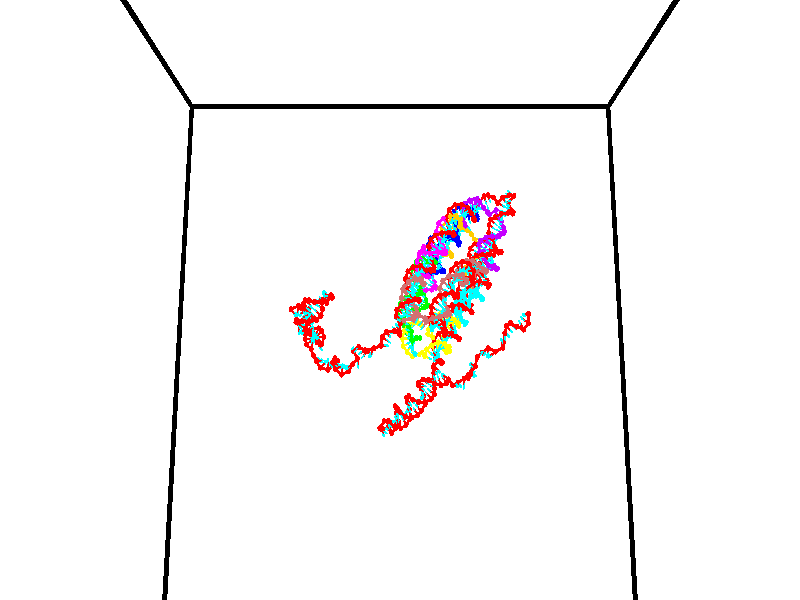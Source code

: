 // switches for output
#declare DRAW_BASES = 1; // possible values are 0, 1; only relevant for DNA ribbons
#declare DRAW_BASES_TYPE = 3; // possible values are 1, 2, 3; only relevant for DNA ribbons
#declare DRAW_FOG = 0; // set to 1 to enable fog

#include "colors.inc"

#include "transforms.inc"
background { rgb <1, 1, 1>}

#default {
   normal{
       ripples 0.25
       frequency 0.20
       turbulence 0.2
       lambda 5
   }
	finish {
		phong 0.1
		phong_size 40.
	}
}

// original window dimensions: 1024x640


// camera settings

camera {
	sky <0, 0.179814, -0.983701>
	up <0, 0.179814, -0.983701>
	right 1.6 * <1, 0, 0>
	location <35, 94.9851, 44.8844>
	look_at <35, 29.7336, 32.9568>
	direction <0, -65.2515, -11.9276>
	angle 67.0682
}


# declare cpy_camera_pos = <35, 94.9851, 44.8844>;
# if (DRAW_FOG = 1)
fog {
	fog_type 2
	up vnormalize(cpy_camera_pos)
	color rgbt<1,1,1,0.3>
	distance 1e-5
	fog_alt 3e-3
	fog_offset 56
}
# end


// LIGHTS

# declare lum = 6;
global_settings {
	ambient_light rgb lum * <0.05, 0.05, 0.05>
	max_trace_level 15
}# declare cpy_direct_light_amount = 0.25;
light_source
{	1000 * <-1, -1.16352, -0.803886>,
	rgb lum * cpy_direct_light_amount
	parallel
}

light_source
{	1000 * <1, 1.16352, 0.803886>,
	rgb lum * cpy_direct_light_amount
	parallel
}

// strand 0

// nucleotide -1

// particle -1
sphere {
	<23.996168, 34.870819, 34.696686> 0.250000
	pigment { color rgbt <1,0,0,0> }
	no_shadow
}
cylinder {
	<24.264326, 34.986618, 34.969967>,  <24.425220, 35.056095, 35.133934>, 0.100000
	pigment { color rgbt <1,0,0,0> }
	no_shadow
}
cylinder {
	<24.264326, 34.986618, 34.969967>,  <23.996168, 34.870819, 34.696686>, 0.100000
	pigment { color rgbt <1,0,0,0> }
	no_shadow
}

// particle -1
sphere {
	<24.264326, 34.986618, 34.969967> 0.100000
	pigment { color rgbt <1,0,0,0> }
	no_shadow
}
sphere {
	0, 1
	scale<0.080000,0.200000,0.300000>
	matrix <0.466560, -0.880420, -0.084752,
		0.576970, 0.375573, -0.725293,
		0.670393, 0.289493, 0.683203,
		24.465445, 35.073467, 35.174927>
	pigment { color rgbt <0,1,1,0> }
	no_shadow
}
cylinder {
	<24.699652, 34.778770, 34.379078>,  <23.996168, 34.870819, 34.696686>, 0.130000
	pigment { color rgbt <1,0,0,0> }
	no_shadow
}

// nucleotide -1

// particle -1
sphere {
	<24.699652, 34.778770, 34.379078> 0.250000
	pigment { color rgbt <1,0,0,0> }
	no_shadow
}
cylinder {
	<24.663366, 34.759331, 34.776955>,  <24.641596, 34.747665, 35.015682>, 0.100000
	pigment { color rgbt <1,0,0,0> }
	no_shadow
}
cylinder {
	<24.663366, 34.759331, 34.776955>,  <24.699652, 34.778770, 34.379078>, 0.100000
	pigment { color rgbt <1,0,0,0> }
	no_shadow
}

// particle -1
sphere {
	<24.663366, 34.759331, 34.776955> 0.100000
	pigment { color rgbt <1,0,0,0> }
	no_shadow
}
sphere {
	0, 1
	scale<0.080000,0.200000,0.300000>
	matrix <0.591172, -0.806415, 0.014512,
		0.801428, 0.589349, 0.101882,
		-0.090712, -0.048600, 0.994691,
		24.636152, 34.744751, 35.075363>
	pigment { color rgbt <0,1,1,0> }
	no_shadow
}
cylinder {
	<25.403687, 34.773544, 34.698547>,  <24.699652, 34.778770, 34.379078>, 0.130000
	pigment { color rgbt <1,0,0,0> }
	no_shadow
}

// nucleotide -1

// particle -1
sphere {
	<25.403687, 34.773544, 34.698547> 0.250000
	pigment { color rgbt <1,0,0,0> }
	no_shadow
}
cylinder {
	<25.119564, 34.594215, 34.915611>,  <24.949091, 34.486618, 35.045849>, 0.100000
	pigment { color rgbt <1,0,0,0> }
	no_shadow
}
cylinder {
	<25.119564, 34.594215, 34.915611>,  <25.403687, 34.773544, 34.698547>, 0.100000
	pigment { color rgbt <1,0,0,0> }
	no_shadow
}

// particle -1
sphere {
	<25.119564, 34.594215, 34.915611> 0.100000
	pigment { color rgbt <1,0,0,0> }
	no_shadow
}
sphere {
	0, 1
	scale<0.080000,0.200000,0.300000>
	matrix <0.625869, -0.755043, 0.195441,
		0.322112, 0.478456, 0.816899,
		-0.710304, -0.448318, 0.542660,
		24.906473, 34.459721, 35.078407>
	pigment { color rgbt <0,1,1,0> }
	no_shadow
}
cylinder {
	<25.605112, 34.727779, 35.458664>,  <25.403687, 34.773544, 34.698547>, 0.130000
	pigment { color rgbt <1,0,0,0> }
	no_shadow
}

// nucleotide -1

// particle -1
sphere {
	<25.605112, 34.727779, 35.458664> 0.250000
	pigment { color rgbt <1,0,0,0> }
	no_shadow
}
cylinder {
	<25.361773, 34.430153, 35.348194>,  <25.215769, 34.251575, 35.281910>, 0.100000
	pigment { color rgbt <1,0,0,0> }
	no_shadow
}
cylinder {
	<25.361773, 34.430153, 35.348194>,  <25.605112, 34.727779, 35.458664>, 0.100000
	pigment { color rgbt <1,0,0,0> }
	no_shadow
}

// particle -1
sphere {
	<25.361773, 34.430153, 35.348194> 0.100000
	pigment { color rgbt <1,0,0,0> }
	no_shadow
}
sphere {
	0, 1
	scale<0.080000,0.200000,0.300000>
	matrix <0.673645, -0.668075, 0.316034,
		-0.419658, 0.006213, 0.907661,
		-0.608349, -0.744068, -0.276178,
		25.179268, 34.206932, 35.265339>
	pigment { color rgbt <0,1,1,0> }
	no_shadow
}
cylinder {
	<26.169315, 35.306862, 35.490871>,  <25.605112, 34.727779, 35.458664>, 0.130000
	pigment { color rgbt <1,0,0,0> }
	no_shadow
}

// nucleotide -1

// particle -1
sphere {
	<26.169315, 35.306862, 35.490871> 0.250000
	pigment { color rgbt <1,0,0,0> }
	no_shadow
}
cylinder {
	<25.951992, 35.636757, 35.553646>,  <25.821598, 35.834694, 35.591312>, 0.100000
	pigment { color rgbt <1,0,0,0> }
	no_shadow
}
cylinder {
	<25.951992, 35.636757, 35.553646>,  <26.169315, 35.306862, 35.490871>, 0.100000
	pigment { color rgbt <1,0,0,0> }
	no_shadow
}

// particle -1
sphere {
	<25.951992, 35.636757, 35.553646> 0.100000
	pigment { color rgbt <1,0,0,0> }
	no_shadow
}
sphere {
	0, 1
	scale<0.080000,0.200000,0.300000>
	matrix <0.598743, 0.511683, -0.616188,
		-0.588494, -0.240814, -0.771805,
		-0.543306, 0.824736, 0.156937,
		25.789000, 35.884178, 35.600727>
	pigment { color rgbt <0,1,1,0> }
	no_shadow
}
cylinder {
	<25.890059, 35.545818, 34.806190>,  <26.169315, 35.306862, 35.490871>, 0.130000
	pigment { color rgbt <1,0,0,0> }
	no_shadow
}

// nucleotide -1

// particle -1
sphere {
	<25.890059, 35.545818, 34.806190> 0.250000
	pigment { color rgbt <1,0,0,0> }
	no_shadow
}
cylinder {
	<25.950930, 35.842945, 35.066978>,  <25.987452, 36.021221, 35.223450>, 0.100000
	pigment { color rgbt <1,0,0,0> }
	no_shadow
}
cylinder {
	<25.950930, 35.842945, 35.066978>,  <25.890059, 35.545818, 34.806190>, 0.100000
	pigment { color rgbt <1,0,0,0> }
	no_shadow
}

// particle -1
sphere {
	<25.950930, 35.842945, 35.066978> 0.100000
	pigment { color rgbt <1,0,0,0> }
	no_shadow
}
sphere {
	0, 1
	scale<0.080000,0.200000,0.300000>
	matrix <0.481326, 0.520446, -0.705310,
		-0.863231, 0.421142, -0.278337,
		0.152176, 0.742816, 0.651971,
		25.996582, 36.065788, 35.262569>
	pigment { color rgbt <0,1,1,0> }
	no_shadow
}
cylinder {
	<25.232740, 35.874321, 34.780590>,  <25.890059, 35.545818, 34.806190>, 0.130000
	pigment { color rgbt <1,0,0,0> }
	no_shadow
}

// nucleotide -1

// particle -1
sphere {
	<25.232740, 35.874321, 34.780590> 0.250000
	pigment { color rgbt <1,0,0,0> }
	no_shadow
}
cylinder {
	<25.462454, 36.084194, 35.031956>,  <25.600281, 36.210117, 35.182777>, 0.100000
	pigment { color rgbt <1,0,0,0> }
	no_shadow
}
cylinder {
	<25.462454, 36.084194, 35.031956>,  <25.232740, 35.874321, 34.780590>, 0.100000
	pigment { color rgbt <1,0,0,0> }
	no_shadow
}

// particle -1
sphere {
	<25.462454, 36.084194, 35.031956> 0.100000
	pigment { color rgbt <1,0,0,0> }
	no_shadow
}
sphere {
	0, 1
	scale<0.080000,0.200000,0.300000>
	matrix <0.246852, 0.620909, -0.744000,
		-0.780554, 0.582392, 0.227058,
		0.574282, 0.524682, 0.628418,
		25.634739, 36.241600, 35.220482>
	pigment { color rgbt <0,1,1,0> }
	no_shadow
}
cylinder {
	<25.492161, 36.448986, 34.496655>,  <25.232740, 35.874321, 34.780590>, 0.130000
	pigment { color rgbt <1,0,0,0> }
	no_shadow
}

// nucleotide -1

// particle -1
sphere {
	<25.492161, 36.448986, 34.496655> 0.250000
	pigment { color rgbt <1,0,0,0> }
	no_shadow
}
cylinder {
	<25.782555, 36.491909, 34.768368>,  <25.956791, 36.517662, 34.931396>, 0.100000
	pigment { color rgbt <1,0,0,0> }
	no_shadow
}
cylinder {
	<25.782555, 36.491909, 34.768368>,  <25.492161, 36.448986, 34.496655>, 0.100000
	pigment { color rgbt <1,0,0,0> }
	no_shadow
}

// particle -1
sphere {
	<25.782555, 36.491909, 34.768368> 0.100000
	pigment { color rgbt <1,0,0,0> }
	no_shadow
}
sphere {
	0, 1
	scale<0.080000,0.200000,0.300000>
	matrix <0.544158, 0.514356, -0.662820,
		-0.420521, 0.850837, 0.315022,
		0.725985, 0.107308, 0.679287,
		26.000351, 36.524101, 34.972153>
	pigment { color rgbt <0,1,1,0> }
	no_shadow
}
cylinder {
	<25.759775, 37.053013, 34.314419>,  <25.492161, 36.448986, 34.496655>, 0.130000
	pigment { color rgbt <1,0,0,0> }
	no_shadow
}

// nucleotide -1

// particle -1
sphere {
	<25.759775, 37.053013, 34.314419> 0.250000
	pigment { color rgbt <1,0,0,0> }
	no_shadow
}
cylinder {
	<26.041975, 36.921448, 34.565525>,  <26.211294, 36.842510, 34.716190>, 0.100000
	pigment { color rgbt <1,0,0,0> }
	no_shadow
}
cylinder {
	<26.041975, 36.921448, 34.565525>,  <25.759775, 37.053013, 34.314419>, 0.100000
	pigment { color rgbt <1,0,0,0> }
	no_shadow
}

// particle -1
sphere {
	<26.041975, 36.921448, 34.565525> 0.100000
	pigment { color rgbt <1,0,0,0> }
	no_shadow
}
sphere {
	0, 1
	scale<0.080000,0.200000,0.300000>
	matrix <0.697345, 0.480172, -0.532114,
		-0.126416, 0.813174, 0.568126,
		0.705499, -0.328912, 0.627764,
		26.253624, 36.822773, 34.753853>
	pigment { color rgbt <0,1,1,0> }
	no_shadow
}
cylinder {
	<26.219244, 37.661327, 34.439251>,  <25.759775, 37.053013, 34.314419>, 0.130000
	pigment { color rgbt <1,0,0,0> }
	no_shadow
}

// nucleotide -1

// particle -1
sphere {
	<26.219244, 37.661327, 34.439251> 0.250000
	pigment { color rgbt <1,0,0,0> }
	no_shadow
}
cylinder {
	<26.436247, 37.337395, 34.528568>,  <26.566448, 37.143036, 34.582161>, 0.100000
	pigment { color rgbt <1,0,0,0> }
	no_shadow
}
cylinder {
	<26.436247, 37.337395, 34.528568>,  <26.219244, 37.661327, 34.439251>, 0.100000
	pigment { color rgbt <1,0,0,0> }
	no_shadow
}

// particle -1
sphere {
	<26.436247, 37.337395, 34.528568> 0.100000
	pigment { color rgbt <1,0,0,0> }
	no_shadow
}
sphere {
	0, 1
	scale<0.080000,0.200000,0.300000>
	matrix <0.704314, 0.293611, -0.646323,
		0.457848, 0.507908, 0.729660,
		0.542509, -0.809828, 0.223298,
		26.598999, 37.094448, 34.595558>
	pigment { color rgbt <0,1,1,0> }
	no_shadow
}
cylinder {
	<26.816805, 37.941071, 34.616409>,  <26.219244, 37.661327, 34.439251>, 0.130000
	pigment { color rgbt <1,0,0,0> }
	no_shadow
}

// nucleotide -1

// particle -1
sphere {
	<26.816805, 37.941071, 34.616409> 0.250000
	pigment { color rgbt <1,0,0,0> }
	no_shadow
}
cylinder {
	<26.887163, 37.561760, 34.510712>,  <26.929379, 37.334171, 34.447292>, 0.100000
	pigment { color rgbt <1,0,0,0> }
	no_shadow
}
cylinder {
	<26.887163, 37.561760, 34.510712>,  <26.816805, 37.941071, 34.616409>, 0.100000
	pigment { color rgbt <1,0,0,0> }
	no_shadow
}

// particle -1
sphere {
	<26.887163, 37.561760, 34.510712> 0.100000
	pigment { color rgbt <1,0,0,0> }
	no_shadow
}
sphere {
	0, 1
	scale<0.080000,0.200000,0.300000>
	matrix <0.724309, 0.306456, -0.617625,
		0.666661, -0.082758, 0.740752,
		0.175895, -0.948280, -0.264245,
		26.939932, 37.277275, 34.431438>
	pigment { color rgbt <0,1,1,0> }
	no_shadow
}
cylinder {
	<27.541451, 37.919216, 34.614426>,  <26.816805, 37.941071, 34.616409>, 0.130000
	pigment { color rgbt <1,0,0,0> }
	no_shadow
}

// nucleotide -1

// particle -1
sphere {
	<27.541451, 37.919216, 34.614426> 0.250000
	pigment { color rgbt <1,0,0,0> }
	no_shadow
}
cylinder {
	<27.394983, 37.620415, 34.392467>,  <27.307102, 37.441135, 34.259293>, 0.100000
	pigment { color rgbt <1,0,0,0> }
	no_shadow
}
cylinder {
	<27.394983, 37.620415, 34.392467>,  <27.541451, 37.919216, 34.614426>, 0.100000
	pigment { color rgbt <1,0,0,0> }
	no_shadow
}

// particle -1
sphere {
	<27.394983, 37.620415, 34.392467> 0.100000
	pigment { color rgbt <1,0,0,0> }
	no_shadow
}
sphere {
	0, 1
	scale<0.080000,0.200000,0.300000>
	matrix <0.772639, 0.088270, -0.628679,
		0.518605, -0.658938, 0.544840,
		-0.366167, -0.747001, -0.554898,
		27.285133, 37.396313, 34.225998>
	pigment { color rgbt <0,1,1,0> }
	no_shadow
}
cylinder {
	<27.892647, 37.273937, 34.571953>,  <27.541451, 37.919216, 34.614426>, 0.130000
	pigment { color rgbt <1,0,0,0> }
	no_shadow
}

// nucleotide -1

// particle -1
sphere {
	<27.892647, 37.273937, 34.571953> 0.250000
	pigment { color rgbt <1,0,0,0> }
	no_shadow
}
cylinder {
	<27.727606, 37.421040, 34.238602>,  <27.628580, 37.509300, 34.038593>, 0.100000
	pigment { color rgbt <1,0,0,0> }
	no_shadow
}
cylinder {
	<27.727606, 37.421040, 34.238602>,  <27.892647, 37.273937, 34.571953>, 0.100000
	pigment { color rgbt <1,0,0,0> }
	no_shadow
}

// particle -1
sphere {
	<27.727606, 37.421040, 34.238602> 0.100000
	pigment { color rgbt <1,0,0,0> }
	no_shadow
}
sphere {
	0, 1
	scale<0.080000,0.200000,0.300000>
	matrix <0.891685, -0.023908, -0.452025,
		-0.186160, -0.929614, -0.318059,
		-0.412604, 0.367758, -0.833374,
		27.603825, 37.531368, 33.988590>
	pigment { color rgbt <0,1,1,0> }
	no_shadow
}
cylinder {
	<28.281143, 37.149506, 33.916859>,  <27.892647, 37.273937, 34.571953>, 0.130000
	pigment { color rgbt <1,0,0,0> }
	no_shadow
}

// nucleotide -1

// particle -1
sphere {
	<28.281143, 37.149506, 33.916859> 0.250000
	pigment { color rgbt <1,0,0,0> }
	no_shadow
}
cylinder {
	<27.976610, 36.962612, 34.096664>,  <27.793890, 36.850475, 34.204548>, 0.100000
	pigment { color rgbt <1,0,0,0> }
	no_shadow
}
cylinder {
	<27.976610, 36.962612, 34.096664>,  <28.281143, 37.149506, 33.916859>, 0.100000
	pigment { color rgbt <1,0,0,0> }
	no_shadow
}

// particle -1
sphere {
	<27.976610, 36.962612, 34.096664> 0.100000
	pigment { color rgbt <1,0,0,0> }
	no_shadow
}
sphere {
	0, 1
	scale<0.080000,0.200000,0.300000>
	matrix <-0.193085, -0.498464, -0.845134,
		0.618945, -0.730222, 0.289279,
		-0.761331, -0.467237, 0.449517,
		27.748211, 36.822441, 34.231518>
	pigment { color rgbt <0,1,1,0> }
	no_shadow
}
cylinder {
	<28.299561, 36.336857, 33.974323>,  <28.281143, 37.149506, 33.916859>, 0.130000
	pigment { color rgbt <1,0,0,0> }
	no_shadow
}

// nucleotide -1

// particle -1
sphere {
	<28.299561, 36.336857, 33.974323> 0.250000
	pigment { color rgbt <1,0,0,0> }
	no_shadow
}
cylinder {
	<27.942762, 36.514702, 33.941685>,  <27.728683, 36.621410, 33.922100>, 0.100000
	pigment { color rgbt <1,0,0,0> }
	no_shadow
}
cylinder {
	<27.942762, 36.514702, 33.941685>,  <28.299561, 36.336857, 33.974323>, 0.100000
	pigment { color rgbt <1,0,0,0> }
	no_shadow
}

// particle -1
sphere {
	<27.942762, 36.514702, 33.941685> 0.100000
	pigment { color rgbt <1,0,0,0> }
	no_shadow
}
sphere {
	0, 1
	scale<0.080000,0.200000,0.300000>
	matrix <-0.115483, -0.398650, -0.909803,
		-0.437046, -0.802116, 0.406940,
		-0.891994, 0.444621, -0.081598,
		27.675163, 36.648087, 33.917206>
	pigment { color rgbt <0,1,1,0> }
	no_shadow
}
cylinder {
	<27.837511, 35.797649, 33.836437>,  <28.299561, 36.336857, 33.974323>, 0.130000
	pigment { color rgbt <1,0,0,0> }
	no_shadow
}

// nucleotide -1

// particle -1
sphere {
	<27.837511, 35.797649, 33.836437> 0.250000
	pigment { color rgbt <1,0,0,0> }
	no_shadow
}
cylinder {
	<27.663017, 36.123615, 33.683800>,  <27.558321, 36.319195, 33.592216>, 0.100000
	pigment { color rgbt <1,0,0,0> }
	no_shadow
}
cylinder {
	<27.663017, 36.123615, 33.683800>,  <27.837511, 35.797649, 33.836437>, 0.100000
	pigment { color rgbt <1,0,0,0> }
	no_shadow
}

// particle -1
sphere {
	<27.663017, 36.123615, 33.683800> 0.100000
	pigment { color rgbt <1,0,0,0> }
	no_shadow
}
sphere {
	0, 1
	scale<0.080000,0.200000,0.300000>
	matrix <-0.368364, -0.548634, -0.750539,
		-0.820981, -0.186845, 0.539517,
		-0.436232, 0.814917, -0.381591,
		27.532148, 36.368092, 33.569321>
	pigment { color rgbt <0,1,1,0> }
	no_shadow
}
cylinder {
	<27.144987, 36.006233, 34.077816>,  <27.837511, 35.797649, 33.836437>, 0.130000
	pigment { color rgbt <1,0,0,0> }
	no_shadow
}

// nucleotide -1

// particle -1
sphere {
	<27.144987, 36.006233, 34.077816> 0.250000
	pigment { color rgbt <1,0,0,0> }
	no_shadow
}
cylinder {
	<27.094727, 36.380882, 34.208626>,  <27.064571, 36.605671, 34.287109>, 0.100000
	pigment { color rgbt <1,0,0,0> }
	no_shadow
}
cylinder {
	<27.094727, 36.380882, 34.208626>,  <27.144987, 36.006233, 34.077816>, 0.100000
	pigment { color rgbt <1,0,0,0> }
	no_shadow
}

// particle -1
sphere {
	<27.094727, 36.380882, 34.208626> 0.100000
	pigment { color rgbt <1,0,0,0> }
	no_shadow
}
sphere {
	0, 1
	scale<0.080000,0.200000,0.300000>
	matrix <-0.462686, -0.346914, 0.815826,
		0.877572, -0.048800, 0.476954,
		-0.125650, 0.936626, 0.327021,
		27.057032, 36.661869, 34.306732>
	pigment { color rgbt <0,1,1,0> }
	no_shadow
}
cylinder {
	<27.331949, 36.062103, 34.858200>,  <27.144987, 36.006233, 34.077816>, 0.130000
	pigment { color rgbt <1,0,0,0> }
	no_shadow
}

// nucleotide -1

// particle -1
sphere {
	<27.331949, 36.062103, 34.858200> 0.250000
	pigment { color rgbt <1,0,0,0> }
	no_shadow
}
cylinder {
	<27.112583, 36.382484, 34.762100>,  <26.980963, 36.574711, 34.704441>, 0.100000
	pigment { color rgbt <1,0,0,0> }
	no_shadow
}
cylinder {
	<27.112583, 36.382484, 34.762100>,  <27.331949, 36.062103, 34.858200>, 0.100000
	pigment { color rgbt <1,0,0,0> }
	no_shadow
}

// particle -1
sphere {
	<27.112583, 36.382484, 34.762100> 0.100000
	pigment { color rgbt <1,0,0,0> }
	no_shadow
}
sphere {
	0, 1
	scale<0.080000,0.200000,0.300000>
	matrix <-0.563328, -0.141550, 0.814018,
		0.617980, 0.581759, 0.528826,
		-0.548418, 0.800949, -0.240247,
		26.948057, 36.622768, 34.690025>
	pigment { color rgbt <0,1,1,0> }
	no_shadow
}
cylinder {
	<27.236986, 36.406536, 35.471565>,  <27.331949, 36.062103, 34.858200>, 0.130000
	pigment { color rgbt <1,0,0,0> }
	no_shadow
}

// nucleotide -1

// particle -1
sphere {
	<27.236986, 36.406536, 35.471565> 0.250000
	pigment { color rgbt <1,0,0,0> }
	no_shadow
}
cylinder {
	<26.923761, 36.510769, 35.245678>,  <26.735826, 36.573307, 35.110146>, 0.100000
	pigment { color rgbt <1,0,0,0> }
	no_shadow
}
cylinder {
	<26.923761, 36.510769, 35.245678>,  <27.236986, 36.406536, 35.471565>, 0.100000
	pigment { color rgbt <1,0,0,0> }
	no_shadow
}

// particle -1
sphere {
	<26.923761, 36.510769, 35.245678> 0.100000
	pigment { color rgbt <1,0,0,0> }
	no_shadow
}
sphere {
	0, 1
	scale<0.080000,0.200000,0.300000>
	matrix <-0.605828, -0.114218, 0.787354,
		0.140669, 0.958672, 0.247308,
		-0.783061, 0.260582, -0.564723,
		26.688843, 36.588943, 35.076260>
	pigment { color rgbt <0,1,1,0> }
	no_shadow
}
cylinder {
	<26.887552, 36.798050, 35.905087>,  <27.236986, 36.406536, 35.471565>, 0.130000
	pigment { color rgbt <1,0,0,0> }
	no_shadow
}

// nucleotide -1

// particle -1
sphere {
	<26.887552, 36.798050, 35.905087> 0.250000
	pigment { color rgbt <1,0,0,0> }
	no_shadow
}
cylinder {
	<26.634516, 36.700462, 35.611065>,  <26.482693, 36.641911, 35.434650>, 0.100000
	pigment { color rgbt <1,0,0,0> }
	no_shadow
}
cylinder {
	<26.634516, 36.700462, 35.611065>,  <26.887552, 36.798050, 35.905087>, 0.100000
	pigment { color rgbt <1,0,0,0> }
	no_shadow
}

// particle -1
sphere {
	<26.634516, 36.700462, 35.611065> 0.100000
	pigment { color rgbt <1,0,0,0> }
	no_shadow
}
sphere {
	0, 1
	scale<0.080000,0.200000,0.300000>
	matrix <-0.748879, -0.049344, 0.660868,
		-0.197502, 0.968527, -0.151489,
		-0.632593, -0.243970, -0.735054,
		26.444738, 36.627270, 35.390549>
	pigment { color rgbt <0,1,1,0> }
	no_shadow
}
cylinder {
	<26.154402, 37.056747, 36.082012>,  <26.887552, 36.798050, 35.905087>, 0.130000
	pigment { color rgbt <1,0,0,0> }
	no_shadow
}

// nucleotide -1

// particle -1
sphere {
	<26.154402, 37.056747, 36.082012> 0.250000
	pigment { color rgbt <1,0,0,0> }
	no_shadow
}
cylinder {
	<26.112467, 36.751980, 35.826359>,  <26.087307, 36.569118, 35.672966>, 0.100000
	pigment { color rgbt <1,0,0,0> }
	no_shadow
}
cylinder {
	<26.112467, 36.751980, 35.826359>,  <26.154402, 37.056747, 36.082012>, 0.100000
	pigment { color rgbt <1,0,0,0> }
	no_shadow
}

// particle -1
sphere {
	<26.112467, 36.751980, 35.826359> 0.100000
	pigment { color rgbt <1,0,0,0> }
	no_shadow
}
sphere {
	0, 1
	scale<0.080000,0.200000,0.300000>
	matrix <-0.738696, -0.370625, 0.562997,
		-0.665836, 0.531146, -0.523971,
		-0.104837, -0.761919, -0.639131,
		26.081017, 36.523403, 35.634621>
	pigment { color rgbt <0,1,1,0> }
	no_shadow
}
cylinder {
	<25.479464, 37.010506, 36.022312>,  <26.154402, 37.056747, 36.082012>, 0.130000
	pigment { color rgbt <1,0,0,0> }
	no_shadow
}

// nucleotide -1

// particle -1
sphere {
	<25.479464, 37.010506, 36.022312> 0.250000
	pigment { color rgbt <1,0,0,0> }
	no_shadow
}
cylinder {
	<25.610971, 36.645351, 35.925518>,  <25.689877, 36.426258, 35.867443>, 0.100000
	pigment { color rgbt <1,0,0,0> }
	no_shadow
}
cylinder {
	<25.610971, 36.645351, 35.925518>,  <25.479464, 37.010506, 36.022312>, 0.100000
	pigment { color rgbt <1,0,0,0> }
	no_shadow
}

// particle -1
sphere {
	<25.610971, 36.645351, 35.925518> 0.100000
	pigment { color rgbt <1,0,0,0> }
	no_shadow
}
sphere {
	0, 1
	scale<0.080000,0.200000,0.300000>
	matrix <-0.665305, -0.405731, 0.626699,
		-0.670284, -0.045044, -0.740736,
		0.328769, -0.912882, -0.241987,
		25.709602, 36.371487, 35.852921>
	pigment { color rgbt <0,1,1,0> }
	no_shadow
}
cylinder {
	<24.862040, 36.587757, 35.888771>,  <25.479464, 37.010506, 36.022312>, 0.130000
	pigment { color rgbt <1,0,0,0> }
	no_shadow
}

// nucleotide -1

// particle -1
sphere {
	<24.862040, 36.587757, 35.888771> 0.250000
	pigment { color rgbt <1,0,0,0> }
	no_shadow
}
cylinder {
	<25.170973, 36.380650, 36.035965>,  <25.356333, 36.256386, 36.124283>, 0.100000
	pigment { color rgbt <1,0,0,0> }
	no_shadow
}
cylinder {
	<25.170973, 36.380650, 36.035965>,  <24.862040, 36.587757, 35.888771>, 0.100000
	pigment { color rgbt <1,0,0,0> }
	no_shadow
}

// particle -1
sphere {
	<25.170973, 36.380650, 36.035965> 0.100000
	pigment { color rgbt <1,0,0,0> }
	no_shadow
}
sphere {
	0, 1
	scale<0.080000,0.200000,0.300000>
	matrix <-0.604011, -0.419266, 0.677781,
		-0.196648, -0.745743, -0.636550,
		0.772335, -0.517767, 0.367989,
		25.402674, 36.225319, 36.146362>
	pigment { color rgbt <0,1,1,0> }
	no_shadow
}
cylinder {
	<24.701818, 35.847996, 35.923756>,  <24.862040, 36.587757, 35.888771>, 0.130000
	pigment { color rgbt <1,0,0,0> }
	no_shadow
}

// nucleotide -1

// particle -1
sphere {
	<24.701818, 35.847996, 35.923756> 0.250000
	pigment { color rgbt <1,0,0,0> }
	no_shadow
}
cylinder {
	<24.970490, 35.944389, 36.203976>,  <25.131693, 36.002224, 36.372108>, 0.100000
	pigment { color rgbt <1,0,0,0> }
	no_shadow
}
cylinder {
	<24.970490, 35.944389, 36.203976>,  <24.701818, 35.847996, 35.923756>, 0.100000
	pigment { color rgbt <1,0,0,0> }
	no_shadow
}

// particle -1
sphere {
	<24.970490, 35.944389, 36.203976> 0.100000
	pigment { color rgbt <1,0,0,0> }
	no_shadow
}
sphere {
	0, 1
	scale<0.080000,0.200000,0.300000>
	matrix <-0.591942, -0.394041, 0.703091,
		0.445479, -0.886938, -0.122021,
		0.671679, 0.240983, 0.700553,
		25.171993, 36.016685, 36.414143>
	pigment { color rgbt <0,1,1,0> }
	no_shadow
}
cylinder {
	<24.844252, 34.979549, 35.946354>,  <24.701818, 35.847996, 35.923756>, 0.130000
	pigment { color rgbt <1,0,0,0> }
	no_shadow
}

// nucleotide -1

// particle -1
sphere {
	<24.844252, 34.979549, 35.946354> 0.250000
	pigment { color rgbt <1,0,0,0> }
	no_shadow
}
cylinder {
	<24.850042, 34.827312, 36.316204>,  <24.853516, 34.735970, 36.538116>, 0.100000
	pigment { color rgbt <1,0,0,0> }
	no_shadow
}
cylinder {
	<24.850042, 34.827312, 36.316204>,  <24.844252, 34.979549, 35.946354>, 0.100000
	pigment { color rgbt <1,0,0,0> }
	no_shadow
}

// particle -1
sphere {
	<24.850042, 34.827312, 36.316204> 0.100000
	pigment { color rgbt <1,0,0,0> }
	no_shadow
}
sphere {
	0, 1
	scale<0.080000,0.200000,0.300000>
	matrix <0.601813, -0.735161, -0.312025,
		0.798506, 0.560971, 0.218404,
		0.014475, -0.380592, 0.924630,
		24.854385, 34.713135, 36.593594>
	pigment { color rgbt <0,1,1,0> }
	no_shadow
}
cylinder {
	<25.532736, 34.782413, 36.265228>,  <24.844252, 34.979549, 35.946354>, 0.130000
	pigment { color rgbt <1,0,0,0> }
	no_shadow
}

// nucleotide -1

// particle -1
sphere {
	<25.532736, 34.782413, 36.265228> 0.250000
	pigment { color rgbt <1,0,0,0> }
	no_shadow
}
cylinder {
	<25.276335, 34.522762, 36.429058>,  <25.122494, 34.366970, 36.527355>, 0.100000
	pigment { color rgbt <1,0,0,0> }
	no_shadow
}
cylinder {
	<25.276335, 34.522762, 36.429058>,  <25.532736, 34.782413, 36.265228>, 0.100000
	pigment { color rgbt <1,0,0,0> }
	no_shadow
}

// particle -1
sphere {
	<25.276335, 34.522762, 36.429058> 0.100000
	pigment { color rgbt <1,0,0,0> }
	no_shadow
}
sphere {
	0, 1
	scale<0.080000,0.200000,0.300000>
	matrix <0.567432, -0.760110, -0.316629,
		0.516853, 0.029445, 0.855568,
		-0.641002, -0.649127, 0.409573,
		25.084034, 34.328026, 36.551929>
	pigment { color rgbt <0,1,1,0> }
	no_shadow
}
cylinder {
	<25.409227, 34.048431, 36.019539>,  <25.532736, 34.782413, 36.265228>, 0.130000
	pigment { color rgbt <1,0,0,0> }
	no_shadow
}

// nucleotide -1

// particle -1
sphere {
	<25.409227, 34.048431, 36.019539> 0.250000
	pigment { color rgbt <1,0,0,0> }
	no_shadow
}
cylinder {
	<25.772068, 34.180775, 35.915459>,  <25.989773, 34.260181, 35.853012>, 0.100000
	pigment { color rgbt <1,0,0,0> }
	no_shadow
}
cylinder {
	<25.772068, 34.180775, 35.915459>,  <25.409227, 34.048431, 36.019539>, 0.100000
	pigment { color rgbt <1,0,0,0> }
	no_shadow
}

// particle -1
sphere {
	<25.772068, 34.180775, 35.915459> 0.100000
	pigment { color rgbt <1,0,0,0> }
	no_shadow
}
sphere {
	0, 1
	scale<0.080000,0.200000,0.300000>
	matrix <0.319629, -0.139226, 0.937259,
		0.273870, -0.933355, -0.232043,
		0.907101, 0.330854, -0.260197,
		26.044199, 34.280029, 35.837399>
	pigment { color rgbt <0,1,1,0> }
	no_shadow
}
cylinder {
	<25.840551, 34.158119, 36.676830>,  <25.409227, 34.048431, 36.019539>, 0.130000
	pigment { color rgbt <1,0,0,0> }
	no_shadow
}

// nucleotide -1

// particle -1
sphere {
	<25.840551, 34.158119, 36.676830> 0.250000
	pigment { color rgbt <1,0,0,0> }
	no_shadow
}
cylinder {
	<25.934166, 33.927902, 36.363403>,  <25.990335, 33.789772, 36.175346>, 0.100000
	pigment { color rgbt <1,0,0,0> }
	no_shadow
}
cylinder {
	<25.934166, 33.927902, 36.363403>,  <25.840551, 34.158119, 36.676830>, 0.100000
	pigment { color rgbt <1,0,0,0> }
	no_shadow
}

// particle -1
sphere {
	<25.934166, 33.927902, 36.363403> 0.100000
	pigment { color rgbt <1,0,0,0> }
	no_shadow
}
sphere {
	0, 1
	scale<0.080000,0.200000,0.300000>
	matrix <-0.215857, -0.816598, 0.535326,
		-0.947962, 0.043853, -0.315348,
		0.234037, -0.575539, -0.783570,
		26.004377, 33.755241, 36.128334>
	pigment { color rgbt <0,1,1,0> }
	no_shadow
}
cylinder {
	<25.300539, 33.609825, 36.583275>,  <25.840551, 34.158119, 36.676830>, 0.130000
	pigment { color rgbt <1,0,0,0> }
	no_shadow
}

// nucleotide -1

// particle -1
sphere {
	<25.300539, 33.609825, 36.583275> 0.250000
	pigment { color rgbt <1,0,0,0> }
	no_shadow
}
cylinder {
	<25.655878, 33.490620, 36.443546>,  <25.869081, 33.419098, 36.359707>, 0.100000
	pigment { color rgbt <1,0,0,0> }
	no_shadow
}
cylinder {
	<25.655878, 33.490620, 36.443546>,  <25.300539, 33.609825, 36.583275>, 0.100000
	pigment { color rgbt <1,0,0,0> }
	no_shadow
}

// particle -1
sphere {
	<25.655878, 33.490620, 36.443546> 0.100000
	pigment { color rgbt <1,0,0,0> }
	no_shadow
}
sphere {
	0, 1
	scale<0.080000,0.200000,0.300000>
	matrix <-0.111011, -0.877596, 0.466371,
		-0.445549, -0.375521, -0.812693,
		0.888349, -0.298009, -0.349325,
		25.922382, 33.401218, 36.338749>
	pigment { color rgbt <0,1,1,0> }
	no_shadow
}
cylinder {
	<25.245049, 32.816753, 36.524849>,  <25.300539, 33.609825, 36.583275>, 0.130000
	pigment { color rgbt <1,0,0,0> }
	no_shadow
}

// nucleotide -1

// particle -1
sphere {
	<25.245049, 32.816753, 36.524849> 0.250000
	pigment { color rgbt <1,0,0,0> }
	no_shadow
}
cylinder {
	<25.618153, 32.960918, 36.527920>,  <25.842016, 33.047417, 36.529762>, 0.100000
	pigment { color rgbt <1,0,0,0> }
	no_shadow
}
cylinder {
	<25.618153, 32.960918, 36.527920>,  <25.245049, 32.816753, 36.524849>, 0.100000
	pigment { color rgbt <1,0,0,0> }
	no_shadow
}

// particle -1
sphere {
	<25.618153, 32.960918, 36.527920> 0.100000
	pigment { color rgbt <1,0,0,0> }
	no_shadow
}
sphere {
	0, 1
	scale<0.080000,0.200000,0.300000>
	matrix <0.330671, -0.863888, 0.379939,
		0.143565, -0.351855, -0.924980,
		0.932762, 0.360410, 0.007676,
		25.897982, 33.069042, 36.530224>
	pigment { color rgbt <0,1,1,0> }
	no_shadow
}
cylinder {
	<25.710154, 32.387264, 36.009857>,  <25.245049, 32.816753, 36.524849>, 0.130000
	pigment { color rgbt <1,0,0,0> }
	no_shadow
}

// nucleotide -1

// particle -1
sphere {
	<25.710154, 32.387264, 36.009857> 0.250000
	pigment { color rgbt <1,0,0,0> }
	no_shadow
}
cylinder {
	<25.917572, 32.517986, 36.325912>,  <26.042023, 32.596420, 36.515545>, 0.100000
	pigment { color rgbt <1,0,0,0> }
	no_shadow
}
cylinder {
	<25.917572, 32.517986, 36.325912>,  <25.710154, 32.387264, 36.009857>, 0.100000
	pigment { color rgbt <1,0,0,0> }
	no_shadow
}

// particle -1
sphere {
	<25.917572, 32.517986, 36.325912> 0.100000
	pigment { color rgbt <1,0,0,0> }
	no_shadow
}
sphere {
	0, 1
	scale<0.080000,0.200000,0.300000>
	matrix <0.293972, -0.935886, 0.194158,
		0.802927, 0.131598, -0.581369,
		0.518544, 0.326801, 0.790135,
		26.073135, 32.616028, 36.562954>
	pigment { color rgbt <0,1,1,0> }
	no_shadow
}
cylinder {
	<26.454884, 32.157063, 35.912861>,  <25.710154, 32.387264, 36.009857>, 0.130000
	pigment { color rgbt <1,0,0,0> }
	no_shadow
}

// nucleotide -1

// particle -1
sphere {
	<26.454884, 32.157063, 35.912861> 0.250000
	pigment { color rgbt <1,0,0,0> }
	no_shadow
}
cylinder {
	<26.270550, 32.142887, 36.267570>,  <26.159950, 32.134380, 36.480396>, 0.100000
	pigment { color rgbt <1,0,0,0> }
	no_shadow
}
cylinder {
	<26.270550, 32.142887, 36.267570>,  <26.454884, 32.157063, 35.912861>, 0.100000
	pigment { color rgbt <1,0,0,0> }
	no_shadow
}

// particle -1
sphere {
	<26.270550, 32.142887, 36.267570> 0.100000
	pigment { color rgbt <1,0,0,0> }
	no_shadow
}
sphere {
	0, 1
	scale<0.080000,0.200000,0.300000>
	matrix <0.141051, -0.989427, 0.033755,
		0.876206, 0.140637, 0.460960,
		-0.460834, -0.035442, 0.886779,
		26.132299, 32.132256, 36.533604>
	pigment { color rgbt <0,1,1,0> }
	no_shadow
}
cylinder {
	<26.689367, 31.543159, 36.050339>,  <26.454884, 32.157063, 35.912861>, 0.130000
	pigment { color rgbt <1,0,0,0> }
	no_shadow
}

// nucleotide -1

// particle -1
sphere {
	<26.689367, 31.543159, 36.050339> 0.250000
	pigment { color rgbt <1,0,0,0> }
	no_shadow
}
cylinder {
	<26.413986, 31.575912, 36.338596>,  <26.248756, 31.595564, 36.511551>, 0.100000
	pigment { color rgbt <1,0,0,0> }
	no_shadow
}
cylinder {
	<26.413986, 31.575912, 36.338596>,  <26.689367, 31.543159, 36.050339>, 0.100000
	pigment { color rgbt <1,0,0,0> }
	no_shadow
}

// particle -1
sphere {
	<26.413986, 31.575912, 36.338596> 0.100000
	pigment { color rgbt <1,0,0,0> }
	no_shadow
}
sphere {
	0, 1
	scale<0.080000,0.200000,0.300000>
	matrix <-0.107607, -0.994142, 0.010160,
		0.717252, -0.070551, 0.693233,
		-0.688455, 0.081884, 0.720642,
		26.207449, 31.600477, 36.554790>
	pigment { color rgbt <0,1,1,0> }
	no_shadow
}
cylinder {
	<26.887489, 31.117918, 36.559586>,  <26.689367, 31.543159, 36.050339>, 0.130000
	pigment { color rgbt <1,0,0,0> }
	no_shadow
}

// nucleotide -1

// particle -1
sphere {
	<26.887489, 31.117918, 36.559586> 0.250000
	pigment { color rgbt <1,0,0,0> }
	no_shadow
}
cylinder {
	<26.493074, 31.180037, 36.583626>,  <26.256426, 31.217308, 36.598049>, 0.100000
	pigment { color rgbt <1,0,0,0> }
	no_shadow
}
cylinder {
	<26.493074, 31.180037, 36.583626>,  <26.887489, 31.117918, 36.559586>, 0.100000
	pigment { color rgbt <1,0,0,0> }
	no_shadow
}

// particle -1
sphere {
	<26.493074, 31.180037, 36.583626> 0.100000
	pigment { color rgbt <1,0,0,0> }
	no_shadow
}
sphere {
	0, 1
	scale<0.080000,0.200000,0.300000>
	matrix <-0.158728, -0.985661, -0.057249,
		0.050347, -0.065989, 0.996549,
		-0.986038, 0.155298, 0.060100,
		26.197264, 31.226625, 36.601654>
	pigment { color rgbt <0,1,1,0> }
	no_shadow
}
cylinder {
	<26.634785, 30.699659, 37.121349>,  <26.887489, 31.117918, 36.559586>, 0.130000
	pigment { color rgbt <1,0,0,0> }
	no_shadow
}

// nucleotide -1

// particle -1
sphere {
	<26.634785, 30.699659, 37.121349> 0.250000
	pigment { color rgbt <1,0,0,0> }
	no_shadow
}
cylinder {
	<26.384672, 30.777103, 36.818951>,  <26.234604, 30.823570, 36.637512>, 0.100000
	pigment { color rgbt <1,0,0,0> }
	no_shadow
}
cylinder {
	<26.384672, 30.777103, 36.818951>,  <26.634785, 30.699659, 37.121349>, 0.100000
	pigment { color rgbt <1,0,0,0> }
	no_shadow
}

// particle -1
sphere {
	<26.384672, 30.777103, 36.818951> 0.100000
	pigment { color rgbt <1,0,0,0> }
	no_shadow
}
sphere {
	0, 1
	scale<0.080000,0.200000,0.300000>
	matrix <-0.193798, -0.976914, -0.089900,
		-0.755953, 0.090298, 0.648368,
		-0.625282, 0.193612, -0.756001,
		26.197088, 30.835188, 36.592152>
	pigment { color rgbt <0,1,1,0> }
	no_shadow
}
cylinder {
	<26.050121, 30.139303, 36.931133>,  <26.634785, 30.699659, 37.121349>, 0.130000
	pigment { color rgbt <1,0,0,0> }
	no_shadow
}

// nucleotide -1

// particle -1
sphere {
	<26.050121, 30.139303, 36.931133> 0.250000
	pigment { color rgbt <1,0,0,0> }
	no_shadow
}
cylinder {
	<26.291868, 30.139654, 37.249817>,  <26.436916, 30.139864, 37.441025>, 0.100000
	pigment { color rgbt <1,0,0,0> }
	no_shadow
}
cylinder {
	<26.291868, 30.139654, 37.249817>,  <26.050121, 30.139303, 36.931133>, 0.100000
	pigment { color rgbt <1,0,0,0> }
	no_shadow
}

// particle -1
sphere {
	<26.291868, 30.139654, 37.249817> 0.100000
	pigment { color rgbt <1,0,0,0> }
	no_shadow
}
sphere {
	0, 1
	scale<0.080000,0.200000,0.300000>
	matrix <0.693026, 0.492715, -0.526257,
		-0.393010, 0.870190, 0.297173,
		0.604365, 0.000876, 0.796707,
		26.473177, 30.139917, 37.488831>
	pigment { color rgbt <0,1,1,0> }
	no_shadow
}
cylinder {
	<25.570789, 29.893606, 36.342659>,  <26.050121, 30.139303, 36.931133>, 0.130000
	pigment { color rgbt <1,0,0,0> }
	no_shadow
}

// nucleotide -1

// particle -1
sphere {
	<25.570789, 29.893606, 36.342659> 0.250000
	pigment { color rgbt <1,0,0,0> }
	no_shadow
}
cylinder {
	<25.307497, 30.143690, 36.174923>,  <25.149521, 30.293739, 36.074284>, 0.100000
	pigment { color rgbt <1,0,0,0> }
	no_shadow
}
cylinder {
	<25.307497, 30.143690, 36.174923>,  <25.570789, 29.893606, 36.342659>, 0.100000
	pigment { color rgbt <1,0,0,0> }
	no_shadow
}

// particle -1
sphere {
	<25.307497, 30.143690, 36.174923> 0.100000
	pigment { color rgbt <1,0,0,0> }
	no_shadow
}
sphere {
	0, 1
	scale<0.080000,0.200000,0.300000>
	matrix <0.223887, 0.694400, 0.683874,
		0.718752, 0.356264, -0.597052,
		-0.658233, 0.625208, -0.419338,
		25.110027, 30.331253, 36.049122>
	pigment { color rgbt <0,1,1,0> }
	no_shadow
}
cylinder {
	<25.602190, 30.477673, 35.883621>,  <25.570789, 29.893606, 36.342659>, 0.130000
	pigment { color rgbt <1,0,0,0> }
	no_shadow
}

// nucleotide -1

// particle -1
sphere {
	<25.602190, 30.477673, 35.883621> 0.250000
	pigment { color rgbt <1,0,0,0> }
	no_shadow
}
cylinder {
	<25.623457, 30.475313, 36.283047>,  <25.636217, 30.473898, 36.522701>, 0.100000
	pigment { color rgbt <1,0,0,0> }
	no_shadow
}
cylinder {
	<25.623457, 30.475313, 36.283047>,  <25.602190, 30.477673, 35.883621>, 0.100000
	pigment { color rgbt <1,0,0,0> }
	no_shadow
}

// particle -1
sphere {
	<25.623457, 30.475313, 36.283047> 0.100000
	pigment { color rgbt <1,0,0,0> }
	no_shadow
}
sphere {
	0, 1
	scale<0.080000,0.200000,0.300000>
	matrix <-0.054798, 0.998459, 0.008815,
		-0.997081, -0.055188, 0.052761,
		0.053166, -0.005898, 0.998568,
		25.639408, 30.473543, 36.582619>
	pigment { color rgbt <0,1,1,0> }
	no_shadow
}
cylinder {
	<25.148809, 31.047760, 36.100689>,  <25.602190, 30.477673, 35.883621>, 0.130000
	pigment { color rgbt <1,0,0,0> }
	no_shadow
}

// nucleotide -1

// particle -1
sphere {
	<25.148809, 31.047760, 36.100689> 0.250000
	pigment { color rgbt <1,0,0,0> }
	no_shadow
}
cylinder {
	<25.413702, 30.971172, 36.390457>,  <25.572638, 30.925219, 36.564320>, 0.100000
	pigment { color rgbt <1,0,0,0> }
	no_shadow
}
cylinder {
	<25.413702, 30.971172, 36.390457>,  <25.148809, 31.047760, 36.100689>, 0.100000
	pigment { color rgbt <1,0,0,0> }
	no_shadow
}

// particle -1
sphere {
	<25.413702, 30.971172, 36.390457> 0.100000
	pigment { color rgbt <1,0,0,0> }
	no_shadow
}
sphere {
	0, 1
	scale<0.080000,0.200000,0.300000>
	matrix <0.058385, 0.977047, 0.204869,
		-0.747021, -0.093375, 0.658210,
		0.662231, -0.191471, 0.724423,
		25.612371, 30.913731, 36.607784>
	pigment { color rgbt <0,1,1,0> }
	no_shadow
}
cylinder {
	<24.928120, 31.301588, 36.758881>,  <25.148809, 31.047760, 36.100689>, 0.130000
	pigment { color rgbt <1,0,0,0> }
	no_shadow
}

// nucleotide -1

// particle -1
sphere {
	<24.928120, 31.301588, 36.758881> 0.250000
	pigment { color rgbt <1,0,0,0> }
	no_shadow
}
cylinder {
	<25.327776, 31.293760, 36.744289>,  <25.567570, 31.289064, 36.735535>, 0.100000
	pigment { color rgbt <1,0,0,0> }
	no_shadow
}
cylinder {
	<25.327776, 31.293760, 36.744289>,  <24.928120, 31.301588, 36.758881>, 0.100000
	pigment { color rgbt <1,0,0,0> }
	no_shadow
}

// particle -1
sphere {
	<25.327776, 31.293760, 36.744289> 0.100000
	pigment { color rgbt <1,0,0,0> }
	no_shadow
}
sphere {
	0, 1
	scale<0.080000,0.200000,0.300000>
	matrix <0.027810, 0.970033, 0.241376,
		0.030657, -0.242184, 0.969746,
		0.999143, -0.019569, -0.036473,
		25.627520, 31.287889, 36.733349>
	pigment { color rgbt <0,1,1,0> }
	no_shadow
}
cylinder {
	<25.120834, 31.709459, 37.293747>,  <24.928120, 31.301588, 36.758881>, 0.130000
	pigment { color rgbt <1,0,0,0> }
	no_shadow
}

// nucleotide -1

// particle -1
sphere {
	<25.120834, 31.709459, 37.293747> 0.250000
	pigment { color rgbt <1,0,0,0> }
	no_shadow
}
cylinder {
	<25.458496, 31.693390, 37.079910>,  <25.661093, 31.683748, 36.951607>, 0.100000
	pigment { color rgbt <1,0,0,0> }
	no_shadow
}
cylinder {
	<25.458496, 31.693390, 37.079910>,  <25.120834, 31.709459, 37.293747>, 0.100000
	pigment { color rgbt <1,0,0,0> }
	no_shadow
}

// particle -1
sphere {
	<25.458496, 31.693390, 37.079910> 0.100000
	pigment { color rgbt <1,0,0,0> }
	no_shadow
}
sphere {
	0, 1
	scale<0.080000,0.200000,0.300000>
	matrix <0.076005, 0.996084, 0.045162,
		0.530687, -0.078756, 0.843901,
		0.844153, -0.040174, -0.534595,
		25.711742, 31.681337, 36.919533>
	pigment { color rgbt <0,1,1,0> }
	no_shadow
}
cylinder {
	<25.697998, 32.047764, 37.730572>,  <25.120834, 31.709459, 37.293747>, 0.130000
	pigment { color rgbt <1,0,0,0> }
	no_shadow
}

// nucleotide -1

// particle -1
sphere {
	<25.697998, 32.047764, 37.730572> 0.250000
	pigment { color rgbt <1,0,0,0> }
	no_shadow
}
cylinder {
	<25.807594, 32.078625, 37.347118>,  <25.873352, 32.097141, 37.117046>, 0.100000
	pigment { color rgbt <1,0,0,0> }
	no_shadow
}
cylinder {
	<25.807594, 32.078625, 37.347118>,  <25.697998, 32.047764, 37.730572>, 0.100000
	pigment { color rgbt <1,0,0,0> }
	no_shadow
}

// particle -1
sphere {
	<25.807594, 32.078625, 37.347118> 0.100000
	pigment { color rgbt <1,0,0,0> }
	no_shadow
}
sphere {
	0, 1
	scale<0.080000,0.200000,0.300000>
	matrix <-0.035898, 0.996903, 0.069970,
		0.961063, 0.015242, 0.275910,
		0.273989, 0.077150, -0.958633,
		25.889791, 32.101768, 37.059528>
	pigment { color rgbt <0,1,1,0> }
	no_shadow
}
cylinder {
	<25.979746, 32.265102, 38.325577>,  <25.697998, 32.047764, 37.730572>, 0.130000
	pigment { color rgbt <1,0,0,0> }
	no_shadow
}

// nucleotide -1

// particle -1
sphere {
	<25.979746, 32.265102, 38.325577> 0.250000
	pigment { color rgbt <1,0,0,0> }
	no_shadow
}
cylinder {
	<26.268509, 32.072392, 38.524265>,  <26.441767, 31.956764, 38.643478>, 0.100000
	pigment { color rgbt <1,0,0,0> }
	no_shadow
}
cylinder {
	<26.268509, 32.072392, 38.524265>,  <25.979746, 32.265102, 38.325577>, 0.100000
	pigment { color rgbt <1,0,0,0> }
	no_shadow
}

// particle -1
sphere {
	<26.268509, 32.072392, 38.524265> 0.100000
	pigment { color rgbt <1,0,0,0> }
	no_shadow
}
sphere {
	0, 1
	scale<0.080000,0.200000,0.300000>
	matrix <0.578392, 0.814167, -0.050930,
		-0.379880, 0.324069, 0.866413,
		0.721910, -0.481779, 0.496724,
		26.485083, 31.927858, 38.673283>
	pigment { color rgbt <0,1,1,0> }
	no_shadow
}
cylinder {
	<26.309135, 32.604916, 38.816662>,  <25.979746, 32.265102, 38.325577>, 0.130000
	pigment { color rgbt <1,0,0,0> }
	no_shadow
}

// nucleotide -1

// particle -1
sphere {
	<26.309135, 32.604916, 38.816662> 0.250000
	pigment { color rgbt <1,0,0,0> }
	no_shadow
}
cylinder {
	<26.589235, 32.322113, 38.777073>,  <26.757296, 32.152431, 38.753319>, 0.100000
	pigment { color rgbt <1,0,0,0> }
	no_shadow
}
cylinder {
	<26.589235, 32.322113, 38.777073>,  <26.309135, 32.604916, 38.816662>, 0.100000
	pigment { color rgbt <1,0,0,0> }
	no_shadow
}

// particle -1
sphere {
	<26.589235, 32.322113, 38.777073> 0.100000
	pigment { color rgbt <1,0,0,0> }
	no_shadow
}
sphere {
	0, 1
	scale<0.080000,0.200000,0.300000>
	matrix <0.711722, 0.680552, 0.174071,
		-0.055714, -0.192333, 0.979747,
		0.700248, -0.707006, -0.098972,
		26.799311, 32.110012, 38.747383>
	pigment { color rgbt <0,1,1,0> }
	no_shadow
}
cylinder {
	<26.782499, 32.594208, 39.414268>,  <26.309135, 32.604916, 38.816662>, 0.130000
	pigment { color rgbt <1,0,0,0> }
	no_shadow
}

// nucleotide -1

// particle -1
sphere {
	<26.782499, 32.594208, 39.414268> 0.250000
	pigment { color rgbt <1,0,0,0> }
	no_shadow
}
cylinder {
	<27.023993, 32.437130, 39.136765>,  <27.168888, 32.342884, 38.970261>, 0.100000
	pigment { color rgbt <1,0,0,0> }
	no_shadow
}
cylinder {
	<27.023993, 32.437130, 39.136765>,  <26.782499, 32.594208, 39.414268>, 0.100000
	pigment { color rgbt <1,0,0,0> }
	no_shadow
}

// particle -1
sphere {
	<27.023993, 32.437130, 39.136765> 0.100000
	pigment { color rgbt <1,0,0,0> }
	no_shadow
}
sphere {
	0, 1
	scale<0.080000,0.200000,0.300000>
	matrix <0.709371, 0.661707, 0.242769,
		0.363733, -0.638700, 0.678057,
		0.603732, -0.392690, -0.693760,
		27.205112, 32.319324, 38.928638>
	pigment { color rgbt <0,1,1,0> }
	no_shadow
}
cylinder {
	<27.546206, 32.545357, 39.582851>,  <26.782499, 32.594208, 39.414268>, 0.130000
	pigment { color rgbt <1,0,0,0> }
	no_shadow
}

// nucleotide -1

// particle -1
sphere {
	<27.546206, 32.545357, 39.582851> 0.250000
	pigment { color rgbt <1,0,0,0> }
	no_shadow
}
cylinder {
	<27.541183, 32.564487, 39.183342>,  <27.538170, 32.575966, 38.943634>, 0.100000
	pigment { color rgbt <1,0,0,0> }
	no_shadow
}
cylinder {
	<27.541183, 32.564487, 39.183342>,  <27.546206, 32.545357, 39.582851>, 0.100000
	pigment { color rgbt <1,0,0,0> }
	no_shadow
}

// particle -1
sphere {
	<27.541183, 32.564487, 39.183342> 0.100000
	pigment { color rgbt <1,0,0,0> }
	no_shadow
}
sphere {
	0, 1
	scale<0.080000,0.200000,0.300000>
	matrix <0.708947, 0.704824, 0.024842,
		0.705150, -0.707767, -0.042759,
		-0.012555, 0.047831, -0.998777,
		27.537416, 32.578838, 38.883709>
	pigment { color rgbt <0,1,1,0> }
	no_shadow
}
cylinder {
	<28.125568, 32.105465, 39.193626>,  <27.546206, 32.545357, 39.582851>, 0.130000
	pigment { color rgbt <1,0,0,0> }
	no_shadow
}

// nucleotide -1

// particle -1
sphere {
	<28.125568, 32.105465, 39.193626> 0.250000
	pigment { color rgbt <1,0,0,0> }
	no_shadow
}
cylinder {
	<27.956358, 32.463352, 39.136318>,  <27.854832, 32.678085, 39.101933>, 0.100000
	pigment { color rgbt <1,0,0,0> }
	no_shadow
}
cylinder {
	<27.956358, 32.463352, 39.136318>,  <28.125568, 32.105465, 39.193626>, 0.100000
	pigment { color rgbt <1,0,0,0> }
	no_shadow
}

// particle -1
sphere {
	<27.956358, 32.463352, 39.136318> 0.100000
	pigment { color rgbt <1,0,0,0> }
	no_shadow
}
sphere {
	0, 1
	scale<0.080000,0.200000,0.300000>
	matrix <0.850169, 0.446611, 0.278837,
		0.313466, -0.003846, -0.949591,
		-0.423026, 0.894720, -0.143267,
		27.829451, 32.731770, 39.093338>
	pigment { color rgbt <0,1,1,0> }
	no_shadow
}
cylinder {
	<28.542835, 32.593777, 38.827888>,  <28.125568, 32.105465, 39.193626>, 0.130000
	pigment { color rgbt <1,0,0,0> }
	no_shadow
}

// nucleotide -1

// particle -1
sphere {
	<28.542835, 32.593777, 38.827888> 0.250000
	pigment { color rgbt <1,0,0,0> }
	no_shadow
}
cylinder {
	<28.303141, 32.813793, 39.060566>,  <28.159325, 32.945805, 39.200172>, 0.100000
	pigment { color rgbt <1,0,0,0> }
	no_shadow
}
cylinder {
	<28.303141, 32.813793, 39.060566>,  <28.542835, 32.593777, 38.827888>, 0.100000
	pigment { color rgbt <1,0,0,0> }
	no_shadow
}

// particle -1
sphere {
	<28.303141, 32.813793, 39.060566> 0.100000
	pigment { color rgbt <1,0,0,0> }
	no_shadow
}
sphere {
	0, 1
	scale<0.080000,0.200000,0.300000>
	matrix <0.761417, 0.616032, 0.201862,
		-0.247309, 0.563875, -0.787962,
		-0.599234, 0.550045, 0.581694,
		28.123371, 32.978806, 39.235073>
	pigment { color rgbt <0,1,1,0> }
	no_shadow
}
cylinder {
	<28.336508, 33.319412, 38.658058>,  <28.542835, 32.593777, 38.827888>, 0.130000
	pigment { color rgbt <1,0,0,0> }
	no_shadow
}

// nucleotide -1

// particle -1
sphere {
	<28.336508, 33.319412, 38.658058> 0.250000
	pigment { color rgbt <1,0,0,0> }
	no_shadow
}
cylinder {
	<28.412781, 33.258995, 39.046043>,  <28.458544, 33.222744, 39.278835>, 0.100000
	pigment { color rgbt <1,0,0,0> }
	no_shadow
}
cylinder {
	<28.412781, 33.258995, 39.046043>,  <28.336508, 33.319412, 38.658058>, 0.100000
	pigment { color rgbt <1,0,0,0> }
	no_shadow
}

// particle -1
sphere {
	<28.412781, 33.258995, 39.046043> 0.100000
	pigment { color rgbt <1,0,0,0> }
	no_shadow
}
sphere {
	0, 1
	scale<0.080000,0.200000,0.300000>
	matrix <0.698963, 0.714680, -0.026117,
		-0.689268, 0.682948, 0.241849,
		0.190681, -0.151042, 0.969962,
		28.469986, 33.213684, 39.337032>
	pigment { color rgbt <0,1,1,0> }
	no_shadow
}
cylinder {
	<28.193340, 33.983414, 39.076633>,  <28.336508, 33.319412, 38.658058>, 0.130000
	pigment { color rgbt <1,0,0,0> }
	no_shadow
}

// nucleotide -1

// particle -1
sphere {
	<28.193340, 33.983414, 39.076633> 0.250000
	pigment { color rgbt <1,0,0,0> }
	no_shadow
}
cylinder {
	<28.502344, 33.762432, 39.201866>,  <28.687746, 33.629841, 39.277004>, 0.100000
	pigment { color rgbt <1,0,0,0> }
	no_shadow
}
cylinder {
	<28.502344, 33.762432, 39.201866>,  <28.193340, 33.983414, 39.076633>, 0.100000
	pigment { color rgbt <1,0,0,0> }
	no_shadow
}

// particle -1
sphere {
	<28.502344, 33.762432, 39.201866> 0.100000
	pigment { color rgbt <1,0,0,0> }
	no_shadow
}
sphere {
	0, 1
	scale<0.080000,0.200000,0.300000>
	matrix <0.604669, 0.790547, -0.097005,
		-0.193911, 0.264246, 0.944761,
		0.772511, -0.552457, 0.313077,
		28.734098, 33.596695, 39.295788>
	pigment { color rgbt <0,1,1,0> }
	no_shadow
}
cylinder {
	<28.495667, 34.253506, 39.688374>,  <28.193340, 33.983414, 39.076633>, 0.130000
	pigment { color rgbt <1,0,0,0> }
	no_shadow
}

// nucleotide -1

// particle -1
sphere {
	<28.495667, 34.253506, 39.688374> 0.250000
	pigment { color rgbt <1,0,0,0> }
	no_shadow
}
cylinder {
	<28.793457, 34.041168, 39.526405>,  <28.972132, 33.913765, 39.429226>, 0.100000
	pigment { color rgbt <1,0,0,0> }
	no_shadow
}
cylinder {
	<28.793457, 34.041168, 39.526405>,  <28.495667, 34.253506, 39.688374>, 0.100000
	pigment { color rgbt <1,0,0,0> }
	no_shadow
}

// particle -1
sphere {
	<28.793457, 34.041168, 39.526405> 0.100000
	pigment { color rgbt <1,0,0,0> }
	no_shadow
}
sphere {
	0, 1
	scale<0.080000,0.200000,0.300000>
	matrix <0.645515, 0.727172, 0.233518,
		0.170482, -0.435229, 0.884031,
		0.744477, -0.530845, -0.404917,
		29.016800, 33.881916, 39.404930>
	pigment { color rgbt <0,1,1,0> }
	no_shadow
}
cylinder {
	<29.099155, 33.933167, 40.100899>,  <28.495667, 34.253506, 39.688374>, 0.130000
	pigment { color rgbt <1,0,0,0> }
	no_shadow
}

// nucleotide -1

// particle -1
sphere {
	<29.099155, 33.933167, 40.100899> 0.250000
	pigment { color rgbt <1,0,0,0> }
	no_shadow
}
cylinder {
	<29.154873, 34.082813, 39.734154>,  <29.188303, 34.172600, 39.514107>, 0.100000
	pigment { color rgbt <1,0,0,0> }
	no_shadow
}
cylinder {
	<29.154873, 34.082813, 39.734154>,  <29.099155, 33.933167, 40.100899>, 0.100000
	pigment { color rgbt <1,0,0,0> }
	no_shadow
}

// particle -1
sphere {
	<29.154873, 34.082813, 39.734154> 0.100000
	pigment { color rgbt <1,0,0,0> }
	no_shadow
}
sphere {
	0, 1
	scale<0.080000,0.200000,0.300000>
	matrix <0.607754, 0.698699, 0.377430,
		0.781813, -0.609800, -0.130046,
		0.139294, 0.374116, -0.916861,
		29.196661, 34.195049, 39.459095>
	pigment { color rgbt <0,1,1,0> }
	no_shadow
}
cylinder {
	<29.814646, 33.871620, 39.811333>,  <29.099155, 33.933167, 40.100899>, 0.130000
	pigment { color rgbt <1,0,0,0> }
	no_shadow
}

// nucleotide -1

// particle -1
sphere {
	<29.814646, 33.871620, 39.811333> 0.250000
	pigment { color rgbt <1,0,0,0> }
	no_shadow
}
cylinder {
	<29.631775, 34.182625, 39.638607>,  <29.522053, 34.369228, 39.534973>, 0.100000
	pigment { color rgbt <1,0,0,0> }
	no_shadow
}
cylinder {
	<29.631775, 34.182625, 39.638607>,  <29.814646, 33.871620, 39.811333>, 0.100000
	pigment { color rgbt <1,0,0,0> }
	no_shadow
}

// particle -1
sphere {
	<29.631775, 34.182625, 39.638607> 0.100000
	pigment { color rgbt <1,0,0,0> }
	no_shadow
}
sphere {
	0, 1
	scale<0.080000,0.200000,0.300000>
	matrix <0.765338, 0.591256, 0.254311,
		0.453043, -0.214219, -0.865368,
		-0.457176, 0.777513, -0.431814,
		29.494621, 34.415878, 39.509064>
	pigment { color rgbt <0,1,1,0> }
	no_shadow
}
cylinder {
	<30.231041, 34.352600, 39.273235>,  <29.814646, 33.871620, 39.811333>, 0.130000
	pigment { color rgbt <1,0,0,0> }
	no_shadow
}

// nucleotide -1

// particle -1
sphere {
	<30.231041, 34.352600, 39.273235> 0.250000
	pigment { color rgbt <1,0,0,0> }
	no_shadow
}
cylinder {
	<29.949596, 34.577526, 39.447014>,  <29.780731, 34.712482, 39.551281>, 0.100000
	pigment { color rgbt <1,0,0,0> }
	no_shadow
}
cylinder {
	<29.949596, 34.577526, 39.447014>,  <30.231041, 34.352600, 39.273235>, 0.100000
	pigment { color rgbt <1,0,0,0> }
	no_shadow
}

// particle -1
sphere {
	<29.949596, 34.577526, 39.447014> 0.100000
	pigment { color rgbt <1,0,0,0> }
	no_shadow
}
sphere {
	0, 1
	scale<0.080000,0.200000,0.300000>
	matrix <0.674824, 0.720282, 0.160642,
		-0.222590, 0.406201, -0.886258,
		-0.703609, 0.562311, 0.434442,
		29.738514, 34.746220, 39.577347>
	pigment { color rgbt <0,1,1,0> }
	no_shadow
}
cylinder {
	<30.709631, 34.223522, 38.758190>,  <30.231041, 34.352600, 39.273235>, 0.130000
	pigment { color rgbt <1,0,0,0> }
	no_shadow
}

// nucleotide -1

// particle -1
sphere {
	<30.709631, 34.223522, 38.758190> 0.250000
	pigment { color rgbt <1,0,0,0> }
	no_shadow
}
cylinder {
	<30.762186, 34.373550, 39.125244>,  <30.793718, 34.463566, 39.345478>, 0.100000
	pigment { color rgbt <1,0,0,0> }
	no_shadow
}
cylinder {
	<30.762186, 34.373550, 39.125244>,  <30.709631, 34.223522, 38.758190>, 0.100000
	pigment { color rgbt <1,0,0,0> }
	no_shadow
}

// particle -1
sphere {
	<30.762186, 34.373550, 39.125244> 0.100000
	pigment { color rgbt <1,0,0,0> }
	no_shadow
}
sphere {
	0, 1
	scale<0.080000,0.200000,0.300000>
	matrix <0.921825, 0.294278, -0.252267,
		-0.364659, 0.879047, -0.307083,
		0.131387, 0.375068, 0.917639,
		30.801601, 34.486073, 39.400536>
	pigment { color rgbt <0,1,1,0> }
	no_shadow
}
cylinder {
	<30.249191, 34.188259, 38.118767>,  <30.709631, 34.223522, 38.758190>, 0.130000
	pigment { color rgbt <1,0,0,0> }
	no_shadow
}

// nucleotide -1

// particle -1
sphere {
	<30.249191, 34.188259, 38.118767> 0.250000
	pigment { color rgbt <1,0,0,0> }
	no_shadow
}
cylinder {
	<30.254490, 34.581291, 38.044617>,  <30.257669, 34.817108, 38.000126>, 0.100000
	pigment { color rgbt <1,0,0,0> }
	no_shadow
}
cylinder {
	<30.254490, 34.581291, 38.044617>,  <30.249191, 34.188259, 38.118767>, 0.100000
	pigment { color rgbt <1,0,0,0> }
	no_shadow
}

// particle -1
sphere {
	<30.254490, 34.581291, 38.044617> 0.100000
	pigment { color rgbt <1,0,0,0> }
	no_shadow
}
sphere {
	0, 1
	scale<0.080000,0.200000,0.300000>
	matrix <0.660865, 0.130524, 0.739068,
		0.750388, -0.132298, -0.647622,
		0.013247, 0.982579, -0.185375,
		30.258465, 34.876064, 37.989006>
	pigment { color rgbt <0,1,1,0> }
	no_shadow
}
cylinder {
	<30.844130, 34.439259, 37.825447>,  <30.249191, 34.188259, 38.118767>, 0.130000
	pigment { color rgbt <1,0,0,0> }
	no_shadow
}

// nucleotide -1

// particle -1
sphere {
	<30.844130, 34.439259, 37.825447> 0.250000
	pigment { color rgbt <1,0,0,0> }
	no_shadow
}
cylinder {
	<30.706516, 34.755707, 38.027740>,  <30.623949, 34.945576, 38.149117>, 0.100000
	pigment { color rgbt <1,0,0,0> }
	no_shadow
}
cylinder {
	<30.706516, 34.755707, 38.027740>,  <30.844130, 34.439259, 37.825447>, 0.100000
	pigment { color rgbt <1,0,0,0> }
	no_shadow
}

// particle -1
sphere {
	<30.706516, 34.755707, 38.027740> 0.100000
	pigment { color rgbt <1,0,0,0> }
	no_shadow
}
sphere {
	0, 1
	scale<0.080000,0.200000,0.300000>
	matrix <0.795587, -0.040453, 0.604488,
		0.498681, 0.610322, -0.615487,
		-0.344034, 0.791120, 0.505737,
		30.603306, 34.993042, 38.179462>
	pigment { color rgbt <0,1,1,0> }
	no_shadow
}
cylinder {
	<31.442617, 34.533051, 38.111221>,  <30.844130, 34.439259, 37.825447>, 0.130000
	pigment { color rgbt <1,0,0,0> }
	no_shadow
}

// nucleotide -1

// particle -1
sphere {
	<31.442617, 34.533051, 38.111221> 0.250000
	pigment { color rgbt <1,0,0,0> }
	no_shadow
}
cylinder {
	<31.208063, 34.812721, 38.274834>,  <31.067331, 34.980522, 38.373001>, 0.100000
	pigment { color rgbt <1,0,0,0> }
	no_shadow
}
cylinder {
	<31.208063, 34.812721, 38.274834>,  <31.442617, 34.533051, 38.111221>, 0.100000
	pigment { color rgbt <1,0,0,0> }
	no_shadow
}

// particle -1
sphere {
	<31.208063, 34.812721, 38.274834> 0.100000
	pigment { color rgbt <1,0,0,0> }
	no_shadow
}
sphere {
	0, 1
	scale<0.080000,0.200000,0.300000>
	matrix <0.634573, 0.082657, 0.768430,
		0.503460, 0.710155, -0.492147,
		-0.586384, 0.699177, 0.409031,
		31.032148, 35.022472, 38.397541>
	pigment { color rgbt <0,1,1,0> }
	no_shadow
}
cylinder {
	<31.804945, 35.254269, 38.231228>,  <31.442617, 34.533051, 38.111221>, 0.130000
	pigment { color rgbt <1,0,0,0> }
	no_shadow
}

// nucleotide -1

// particle -1
sphere {
	<31.804945, 35.254269, 38.231228> 0.250000
	pigment { color rgbt <1,0,0,0> }
	no_shadow
}
cylinder {
	<31.535543, 35.110630, 38.489666>,  <31.373901, 35.024448, 38.644730>, 0.100000
	pigment { color rgbt <1,0,0,0> }
	no_shadow
}
cylinder {
	<31.535543, 35.110630, 38.489666>,  <31.804945, 35.254269, 38.231228>, 0.100000
	pigment { color rgbt <1,0,0,0> }
	no_shadow
}

// particle -1
sphere {
	<31.535543, 35.110630, 38.489666> 0.100000
	pigment { color rgbt <1,0,0,0> }
	no_shadow
}
sphere {
	0, 1
	scale<0.080000,0.200000,0.300000>
	matrix <0.712748, -0.083825, 0.696394,
		-0.195911, 0.929530, 0.312400,
		-0.673506, -0.359093, 0.646098,
		31.333492, 35.002903, 38.683495>
	pigment { color rgbt <0,1,1,0> }
	no_shadow
}
cylinder {
	<32.425537, 35.801952, 38.094460>,  <31.804945, 35.254269, 38.231228>, 0.130000
	pigment { color rgbt <1,0,0,0> }
	no_shadow
}

// nucleotide -1

// particle -1
sphere {
	<32.425537, 35.801952, 38.094460> 0.250000
	pigment { color rgbt <1,0,0,0> }
	no_shadow
}
cylinder {
	<32.229683, 35.638725, 38.402676>,  <32.112171, 35.540787, 38.587608>, 0.100000
	pigment { color rgbt <1,0,0,0> }
	no_shadow
}
cylinder {
	<32.229683, 35.638725, 38.402676>,  <32.425537, 35.801952, 38.094460>, 0.100000
	pigment { color rgbt <1,0,0,0> }
	no_shadow
}

// particle -1
sphere {
	<32.229683, 35.638725, 38.402676> 0.100000
	pigment { color rgbt <1,0,0,0> }
	no_shadow
}
sphere {
	0, 1
	scale<0.080000,0.200000,0.300000>
	matrix <-0.346263, -0.720050, -0.601357,
		0.800227, -0.561254, 0.211259,
		-0.489631, -0.408071, 0.770545,
		32.082794, 35.516304, 38.633839>
	pigment { color rgbt <0,1,1,0> }
	no_shadow
}
cylinder {
	<33.111198, 35.828579, 37.880379>,  <32.425537, 35.801952, 38.094460>, 0.130000
	pigment { color rgbt <1,0,0,0> }
	no_shadow
}

// nucleotide -1

// particle -1
sphere {
	<33.111198, 35.828579, 37.880379> 0.250000
	pigment { color rgbt <1,0,0,0> }
	no_shadow
}
cylinder {
	<33.442623, 36.051167, 37.905098>,  <33.641479, 36.184719, 37.919930>, 0.100000
	pigment { color rgbt <1,0,0,0> }
	no_shadow
}
cylinder {
	<33.442623, 36.051167, 37.905098>,  <33.111198, 35.828579, 37.880379>, 0.100000
	pigment { color rgbt <1,0,0,0> }
	no_shadow
}

// particle -1
sphere {
	<33.442623, 36.051167, 37.905098> 0.100000
	pigment { color rgbt <1,0,0,0> }
	no_shadow
}
sphere {
	0, 1
	scale<0.080000,0.200000,0.300000>
	matrix <0.335834, -0.405637, -0.850103,
		-0.447990, 0.725120, -0.522978,
		0.828566, 0.556471, 0.061799,
		33.691193, 36.218109, 37.923637>
	pigment { color rgbt <0,1,1,0> }
	no_shadow
}
cylinder {
	<33.258560, 36.153461, 37.206692>,  <33.111198, 35.828579, 37.880379>, 0.130000
	pigment { color rgbt <1,0,0,0> }
	no_shadow
}

// nucleotide -1

// particle -1
sphere {
	<33.258560, 36.153461, 37.206692> 0.250000
	pigment { color rgbt <1,0,0,0> }
	no_shadow
}
cylinder {
	<33.602264, 36.110928, 37.406837>,  <33.808487, 36.085407, 37.526924>, 0.100000
	pigment { color rgbt <1,0,0,0> }
	no_shadow
}
cylinder {
	<33.602264, 36.110928, 37.406837>,  <33.258560, 36.153461, 37.206692>, 0.100000
	pigment { color rgbt <1,0,0,0> }
	no_shadow
}

// particle -1
sphere {
	<33.602264, 36.110928, 37.406837> 0.100000
	pigment { color rgbt <1,0,0,0> }
	no_shadow
}
sphere {
	0, 1
	scale<0.080000,0.200000,0.300000>
	matrix <0.432267, -0.372086, -0.821399,
		0.273525, 0.922087, -0.273753,
		0.859261, -0.106339, 0.500363,
		33.860043, 36.079025, 37.556946>
	pigment { color rgbt <0,1,1,0> }
	no_shadow
}
cylinder {
	<33.670620, 36.668705, 36.844593>,  <33.258560, 36.153461, 37.206692>, 0.130000
	pigment { color rgbt <1,0,0,0> }
	no_shadow
}

// nucleotide -1

// particle -1
sphere {
	<33.670620, 36.668705, 36.844593> 0.250000
	pigment { color rgbt <1,0,0,0> }
	no_shadow
}
cylinder {
	<33.828735, 36.338810, 37.006359>,  <33.923603, 36.140873, 37.103420>, 0.100000
	pigment { color rgbt <1,0,0,0> }
	no_shadow
}
cylinder {
	<33.828735, 36.338810, 37.006359>,  <33.670620, 36.668705, 36.844593>, 0.100000
	pigment { color rgbt <1,0,0,0> }
	no_shadow
}

// particle -1
sphere {
	<33.828735, 36.338810, 37.006359> 0.100000
	pigment { color rgbt <1,0,0,0> }
	no_shadow
}
sphere {
	0, 1
	scale<0.080000,0.200000,0.300000>
	matrix <0.346200, -0.274041, -0.897244,
		0.850820, 0.494677, 0.177201,
		0.395286, -0.824740, 0.404417,
		33.947323, 36.091389, 37.127686>
	pigment { color rgbt <0,1,1,0> }
	no_shadow
}
cylinder {
	<34.475521, 36.669155, 36.774788>,  <33.670620, 36.668705, 36.844593>, 0.130000
	pigment { color rgbt <1,0,0,0> }
	no_shadow
}

// nucleotide -1

// particle -1
sphere {
	<34.475521, 36.669155, 36.774788> 0.250000
	pigment { color rgbt <1,0,0,0> }
	no_shadow
}
cylinder {
	<34.292534, 36.314175, 36.797249>,  <34.182739, 36.101185, 36.810726>, 0.100000
	pigment { color rgbt <1,0,0,0> }
	no_shadow
}
cylinder {
	<34.292534, 36.314175, 36.797249>,  <34.475521, 36.669155, 36.774788>, 0.100000
	pigment { color rgbt <1,0,0,0> }
	no_shadow
}

// particle -1
sphere {
	<34.292534, 36.314175, 36.797249> 0.100000
	pigment { color rgbt <1,0,0,0> }
	no_shadow
}
sphere {
	0, 1
	scale<0.080000,0.200000,0.300000>
	matrix <0.553519, -0.333617, -0.763097,
		0.695943, -0.318013, 0.643841,
		-0.457471, -0.887450, 0.056152,
		34.155293, 36.047939, 36.814095>
	pigment { color rgbt <0,1,1,0> }
	no_shadow
}
cylinder {
	<34.967072, 35.968189, 36.986771>,  <34.475521, 36.669155, 36.774788>, 0.130000
	pigment { color rgbt <1,0,0,0> }
	no_shadow
}

// nucleotide -1

// particle -1
sphere {
	<34.967072, 35.968189, 36.986771> 0.250000
	pigment { color rgbt <1,0,0,0> }
	no_shadow
}
cylinder {
	<34.670456, 35.938656, 36.720036>,  <34.492485, 35.920937, 36.559994>, 0.100000
	pigment { color rgbt <1,0,0,0> }
	no_shadow
}
cylinder {
	<34.670456, 35.938656, 36.720036>,  <34.967072, 35.968189, 36.986771>, 0.100000
	pigment { color rgbt <1,0,0,0> }
	no_shadow
}

// particle -1
sphere {
	<34.670456, 35.938656, 36.720036> 0.100000
	pigment { color rgbt <1,0,0,0> }
	no_shadow
}
sphere {
	0, 1
	scale<0.080000,0.200000,0.300000>
	matrix <0.650509, -0.322369, -0.687689,
		-0.164192, -0.943730, 0.287079,
		-0.741538, -0.073835, -0.666835,
		34.447994, 35.916504, 36.519985>
	pigment { color rgbt <0,1,1,0> }
	no_shadow
}
cylinder {
	<34.948570, 35.287148, 36.637470>,  <34.967072, 35.968189, 36.986771>, 0.130000
	pigment { color rgbt <1,0,0,0> }
	no_shadow
}

// nucleotide -1

// particle -1
sphere {
	<34.948570, 35.287148, 36.637470> 0.250000
	pigment { color rgbt <1,0,0,0> }
	no_shadow
}
cylinder {
	<34.788666, 35.546818, 36.378624>,  <34.692722, 35.702621, 36.223316>, 0.100000
	pigment { color rgbt <1,0,0,0> }
	no_shadow
}
cylinder {
	<34.788666, 35.546818, 36.378624>,  <34.948570, 35.287148, 36.637470>, 0.100000
	pigment { color rgbt <1,0,0,0> }
	no_shadow
}

// particle -1
sphere {
	<34.788666, 35.546818, 36.378624> 0.100000
	pigment { color rgbt <1,0,0,0> }
	no_shadow
}
sphere {
	0, 1
	scale<0.080000,0.200000,0.300000>
	matrix <0.561685, -0.384411, -0.732624,
		-0.724361, -0.656352, -0.210960,
		-0.399764, 0.649177, -0.647116,
		34.668736, 35.741570, 36.184490>
	pigment { color rgbt <0,1,1,0> }
	no_shadow
}
cylinder {
	<35.020741, 34.993076, 35.944611>,  <34.948570, 35.287148, 36.637470>, 0.130000
	pigment { color rgbt <1,0,0,0> }
	no_shadow
}

// nucleotide -1

// particle -1
sphere {
	<35.020741, 34.993076, 35.944611> 0.250000
	pigment { color rgbt <1,0,0,0> }
	no_shadow
}
cylinder {
	<34.937782, 35.367767, 35.831810>,  <34.888008, 35.592583, 35.764130>, 0.100000
	pigment { color rgbt <1,0,0,0> }
	no_shadow
}
cylinder {
	<34.937782, 35.367767, 35.831810>,  <35.020741, 34.993076, 35.944611>, 0.100000
	pigment { color rgbt <1,0,0,0> }
	no_shadow
}

// particle -1
sphere {
	<34.937782, 35.367767, 35.831810> 0.100000
	pigment { color rgbt <1,0,0,0> }
	no_shadow
}
sphere {
	0, 1
	scale<0.080000,0.200000,0.300000>
	matrix <0.482771, -0.152717, -0.862329,
		-0.850835, -0.314985, -0.420553,
		-0.207395, 0.936730, -0.282002,
		34.875565, 35.648785, 35.747208>
	pigment { color rgbt <0,1,1,0> }
	no_shadow
}
cylinder {
	<34.617664, 35.060066, 35.330719>,  <35.020741, 34.993076, 35.944611>, 0.130000
	pigment { color rgbt <1,0,0,0> }
	no_shadow
}

// nucleotide -1

// particle -1
sphere {
	<34.617664, 35.060066, 35.330719> 0.250000
	pigment { color rgbt <1,0,0,0> }
	no_shadow
}
cylinder {
	<34.857136, 35.376854, 35.378670>,  <35.000816, 35.566929, 35.407440>, 0.100000
	pigment { color rgbt <1,0,0,0> }
	no_shadow
}
cylinder {
	<34.857136, 35.376854, 35.378670>,  <34.617664, 35.060066, 35.330719>, 0.100000
	pigment { color rgbt <1,0,0,0> }
	no_shadow
}

// particle -1
sphere {
	<34.857136, 35.376854, 35.378670> 0.100000
	pigment { color rgbt <1,0,0,0> }
	no_shadow
}
sphere {
	0, 1
	scale<0.080000,0.200000,0.300000>
	matrix <0.485913, -0.240116, -0.840376,
		-0.636771, 0.561360, -0.528581,
		0.598674, 0.791972, 0.119873,
		35.036739, 35.614445, 35.414631>
	pigment { color rgbt <0,1,1,0> }
	no_shadow
}
cylinder {
	<34.685993, 35.568230, 34.832535>,  <34.617664, 35.060066, 35.330719>, 0.130000
	pigment { color rgbt <1,0,0,0> }
	no_shadow
}

// nucleotide -1

// particle -1
sphere {
	<34.685993, 35.568230, 34.832535> 0.250000
	pigment { color rgbt <1,0,0,0> }
	no_shadow
}
cylinder {
	<35.047165, 35.521507, 34.997982>,  <35.263866, 35.493473, 35.097252>, 0.100000
	pigment { color rgbt <1,0,0,0> }
	no_shadow
}
cylinder {
	<35.047165, 35.521507, 34.997982>,  <34.685993, 35.568230, 34.832535>, 0.100000
	pigment { color rgbt <1,0,0,0> }
	no_shadow
}

// particle -1
sphere {
	<35.047165, 35.521507, 34.997982> 0.100000
	pigment { color rgbt <1,0,0,0> }
	no_shadow
}
sphere {
	0, 1
	scale<0.080000,0.200000,0.300000>
	matrix <0.362280, -0.310962, -0.878667,
		0.231257, 0.943217, -0.238457,
		0.902925, -0.116810, 0.413621,
		35.318043, 35.486465, 35.122066>
	pigment { color rgbt <0,1,1,0> }
	no_shadow
}
cylinder {
	<35.155590, 35.939743, 34.494087>,  <34.685993, 35.568230, 34.832535>, 0.130000
	pigment { color rgbt <1,0,0,0> }
	no_shadow
}

// nucleotide -1

// particle -1
sphere {
	<35.155590, 35.939743, 34.494087> 0.250000
	pigment { color rgbt <1,0,0,0> }
	no_shadow
}
cylinder {
	<35.415596, 35.690849, 34.668579>,  <35.571598, 35.541512, 34.773273>, 0.100000
	pigment { color rgbt <1,0,0,0> }
	no_shadow
}
cylinder {
	<35.415596, 35.690849, 34.668579>,  <35.155590, 35.939743, 34.494087>, 0.100000
	pigment { color rgbt <1,0,0,0> }
	no_shadow
}

// particle -1
sphere {
	<35.415596, 35.690849, 34.668579> 0.100000
	pigment { color rgbt <1,0,0,0> }
	no_shadow
}
sphere {
	0, 1
	scale<0.080000,0.200000,0.300000>
	matrix <0.371374, -0.240724, -0.896735,
		0.662993, 0.744898, 0.074608,
		0.650016, -0.622237, 0.436234,
		35.610600, 35.504177, 34.799450>
	pigment { color rgbt <0,1,1,0> }
	no_shadow
}
cylinder {
	<35.852242, 36.098648, 34.190834>,  <35.155590, 35.939743, 34.494087>, 0.130000
	pigment { color rgbt <1,0,0,0> }
	no_shadow
}

// nucleotide -1

// particle -1
sphere {
	<35.852242, 36.098648, 34.190834> 0.250000
	pigment { color rgbt <1,0,0,0> }
	no_shadow
}
cylinder {
	<35.859756, 35.724060, 34.330929>,  <35.864265, 35.499306, 34.414986>, 0.100000
	pigment { color rgbt <1,0,0,0> }
	no_shadow
}
cylinder {
	<35.859756, 35.724060, 34.330929>,  <35.852242, 36.098648, 34.190834>, 0.100000
	pigment { color rgbt <1,0,0,0> }
	no_shadow
}

// particle -1
sphere {
	<35.859756, 35.724060, 34.330929> 0.100000
	pigment { color rgbt <1,0,0,0> }
	no_shadow
}
sphere {
	0, 1
	scale<0.080000,0.200000,0.300000>
	matrix <0.404545, -0.313225, -0.859205,
		0.914325, 0.157826, 0.372961,
		0.018784, -0.936473, 0.350237,
		35.865391, 35.443119, 34.436001>
	pigment { color rgbt <0,1,1,0> }
	no_shadow
}
cylinder {
	<36.493809, 35.869427, 34.022396>,  <35.852242, 36.098648, 34.190834>, 0.130000
	pigment { color rgbt <1,0,0,0> }
	no_shadow
}

// nucleotide -1

// particle -1
sphere {
	<36.493809, 35.869427, 34.022396> 0.250000
	pigment { color rgbt <1,0,0,0> }
	no_shadow
}
cylinder {
	<36.310734, 35.521664, 34.096859>,  <36.200890, 35.313007, 34.141537>, 0.100000
	pigment { color rgbt <1,0,0,0> }
	no_shadow
}
cylinder {
	<36.310734, 35.521664, 34.096859>,  <36.493809, 35.869427, 34.022396>, 0.100000
	pigment { color rgbt <1,0,0,0> }
	no_shadow
}

// particle -1
sphere {
	<36.310734, 35.521664, 34.096859> 0.100000
	pigment { color rgbt <1,0,0,0> }
	no_shadow
}
sphere {
	0, 1
	scale<0.080000,0.200000,0.300000>
	matrix <0.331425, -0.361108, -0.871642,
		0.825032, -0.337246, 0.453418,
		-0.457690, -0.869406, 0.186153,
		36.173428, 35.260841, 34.152706>
	pigment { color rgbt <0,1,1,0> }
	no_shadow
}
cylinder {
	<36.912582, 35.298126, 33.933525>,  <36.493809, 35.869427, 34.022396>, 0.130000
	pigment { color rgbt <1,0,0,0> }
	no_shadow
}

// nucleotide -1

// particle -1
sphere {
	<36.912582, 35.298126, 33.933525> 0.250000
	pigment { color rgbt <1,0,0,0> }
	no_shadow
}
cylinder {
	<36.559441, 35.116207, 33.886665>,  <36.347557, 35.007053, 33.858551>, 0.100000
	pigment { color rgbt <1,0,0,0> }
	no_shadow
}
cylinder {
	<36.559441, 35.116207, 33.886665>,  <36.912582, 35.298126, 33.933525>, 0.100000
	pigment { color rgbt <1,0,0,0> }
	no_shadow
}

// particle -1
sphere {
	<36.559441, 35.116207, 33.886665> 0.100000
	pigment { color rgbt <1,0,0,0> }
	no_shadow
}
sphere {
	0, 1
	scale<0.080000,0.200000,0.300000>
	matrix <0.317113, -0.393279, -0.863001,
		0.346420, -0.799055, 0.491431,
		-0.882855, -0.454800, -0.117151,
		36.294582, 34.979767, 33.851521>
	pigment { color rgbt <0,1,1,0> }
	no_shadow
}
cylinder {
	<36.977207, 34.554153, 33.907871>,  <36.912582, 35.298126, 33.933525>, 0.130000
	pigment { color rgbt <1,0,0,0> }
	no_shadow
}

// nucleotide -1

// particle -1
sphere {
	<36.977207, 34.554153, 33.907871> 0.250000
	pigment { color rgbt <1,0,0,0> }
	no_shadow
}
cylinder {
	<36.651722, 34.664997, 33.703491>,  <36.456429, 34.731503, 33.580864>, 0.100000
	pigment { color rgbt <1,0,0,0> }
	no_shadow
}
cylinder {
	<36.651722, 34.664997, 33.703491>,  <36.977207, 34.554153, 33.907871>, 0.100000
	pigment { color rgbt <1,0,0,0> }
	no_shadow
}

// particle -1
sphere {
	<36.651722, 34.664997, 33.703491> 0.100000
	pigment { color rgbt <1,0,0,0> }
	no_shadow
}
sphere {
	0, 1
	scale<0.080000,0.200000,0.300000>
	matrix <0.288414, -0.570713, -0.768833,
		-0.504661, -0.772979, 0.384476,
		-0.813717, 0.277112, -0.510954,
		36.407608, 34.748131, 33.550205>
	pigment { color rgbt <0,1,1,0> }
	no_shadow
}
cylinder {
	<36.617947, 33.998360, 33.697632>,  <36.977207, 34.554153, 33.907871>, 0.130000
	pigment { color rgbt <1,0,0,0> }
	no_shadow
}

// nucleotide -1

// particle -1
sphere {
	<36.617947, 33.998360, 33.697632> 0.250000
	pigment { color rgbt <1,0,0,0> }
	no_shadow
}
cylinder {
	<36.478802, 34.264668, 33.433590>,  <36.395313, 34.424454, 33.275166>, 0.100000
	pigment { color rgbt <1,0,0,0> }
	no_shadow
}
cylinder {
	<36.478802, 34.264668, 33.433590>,  <36.617947, 33.998360, 33.697632>, 0.100000
	pigment { color rgbt <1,0,0,0> }
	no_shadow
}

// particle -1
sphere {
	<36.478802, 34.264668, 33.433590> 0.100000
	pigment { color rgbt <1,0,0,0> }
	no_shadow
}
sphere {
	0, 1
	scale<0.080000,0.200000,0.300000>
	matrix <0.182309, -0.642605, -0.744192,
		-0.919649, -0.379220, 0.102163,
		-0.347863, 0.665770, -0.660107,
		36.374443, 34.464397, 33.235558>
	pigment { color rgbt <0,1,1,0> }
	no_shadow
}
cylinder {
	<36.236591, 33.635223, 33.235806>,  <36.617947, 33.998360, 33.697632>, 0.130000
	pigment { color rgbt <1,0,0,0> }
	no_shadow
}

// nucleotide -1

// particle -1
sphere {
	<36.236591, 33.635223, 33.235806> 0.250000
	pigment { color rgbt <1,0,0,0> }
	no_shadow
}
cylinder {
	<36.296783, 33.976753, 33.036469>,  <36.332897, 34.181671, 32.916866>, 0.100000
	pigment { color rgbt <1,0,0,0> }
	no_shadow
}
cylinder {
	<36.296783, 33.976753, 33.036469>,  <36.236591, 33.635223, 33.235806>, 0.100000
	pigment { color rgbt <1,0,0,0> }
	no_shadow
}

// particle -1
sphere {
	<36.296783, 33.976753, 33.036469> 0.100000
	pigment { color rgbt <1,0,0,0> }
	no_shadow
}
sphere {
	0, 1
	scale<0.080000,0.200000,0.300000>
	matrix <0.197554, -0.519882, -0.831080,
		-0.968674, 0.026609, -0.246907,
		0.150477, 0.853823, -0.498340,
		36.341927, 34.232899, 32.886967>
	pigment { color rgbt <0,1,1,0> }
	no_shadow
}
cylinder {
	<35.683781, 33.736908, 32.649548>,  <36.236591, 33.635223, 33.235806>, 0.130000
	pigment { color rgbt <1,0,0,0> }
	no_shadow
}

// nucleotide -1

// particle -1
sphere {
	<35.683781, 33.736908, 32.649548> 0.250000
	pigment { color rgbt <1,0,0,0> }
	no_shadow
}
cylinder {
	<35.998825, 33.960285, 32.545380>,  <36.187851, 34.094311, 32.482880>, 0.100000
	pigment { color rgbt <1,0,0,0> }
	no_shadow
}
cylinder {
	<35.998825, 33.960285, 32.545380>,  <35.683781, 33.736908, 32.649548>, 0.100000
	pigment { color rgbt <1,0,0,0> }
	no_shadow
}

// particle -1
sphere {
	<35.998825, 33.960285, 32.545380> 0.100000
	pigment { color rgbt <1,0,0,0> }
	no_shadow
}
sphere {
	0, 1
	scale<0.080000,0.200000,0.300000>
	matrix <0.097402, -0.530159, -0.842285,
		-0.608430, 0.638025, -0.471951,
		0.787607, 0.558441, -0.260420,
		36.235107, 34.127819, 32.467255>
	pigment { color rgbt <0,1,1,0> }
	no_shadow
}
cylinder {
	<35.558937, 33.923481, 31.870804>,  <35.683781, 33.736908, 32.649548>, 0.130000
	pigment { color rgbt <1,0,0,0> }
	no_shadow
}

// nucleotide -1

// particle -1
sphere {
	<35.558937, 33.923481, 31.870804> 0.250000
	pigment { color rgbt <1,0,0,0> }
	no_shadow
}
cylinder {
	<35.951637, 33.971184, 31.930054>,  <36.187256, 33.999805, 31.965605>, 0.100000
	pigment { color rgbt <1,0,0,0> }
	no_shadow
}
cylinder {
	<35.951637, 33.971184, 31.930054>,  <35.558937, 33.923481, 31.870804>, 0.100000
	pigment { color rgbt <1,0,0,0> }
	no_shadow
}

// particle -1
sphere {
	<35.951637, 33.971184, 31.930054> 0.100000
	pigment { color rgbt <1,0,0,0> }
	no_shadow
}
sphere {
	0, 1
	scale<0.080000,0.200000,0.300000>
	matrix <0.184070, -0.400249, -0.897730,
		-0.047776, 0.908613, -0.414898,
		0.981751, 0.119261, 0.148126,
		36.246162, 34.006962, 31.974491>
	pigment { color rgbt <0,1,1,0> }
	no_shadow
}
cylinder {
	<35.813438, 34.139015, 31.253387>,  <35.558937, 33.923481, 31.870804>, 0.130000
	pigment { color rgbt <1,0,0,0> }
	no_shadow
}

// nucleotide -1

// particle -1
sphere {
	<35.813438, 34.139015, 31.253387> 0.250000
	pigment { color rgbt <1,0,0,0> }
	no_shadow
}
cylinder {
	<36.134064, 34.016792, 31.458961>,  <36.326439, 33.943459, 31.582306>, 0.100000
	pigment { color rgbt <1,0,0,0> }
	no_shadow
}
cylinder {
	<36.134064, 34.016792, 31.458961>,  <35.813438, 34.139015, 31.253387>, 0.100000
	pigment { color rgbt <1,0,0,0> }
	no_shadow
}

// particle -1
sphere {
	<36.134064, 34.016792, 31.458961> 0.100000
	pigment { color rgbt <1,0,0,0> }
	no_shadow
}
sphere {
	0, 1
	scale<0.080000,0.200000,0.300000>
	matrix <0.343391, -0.468397, -0.814056,
		0.489466, 0.828999, -0.270525,
		0.801565, -0.305556, 0.513935,
		36.374535, 33.925125, 31.613142>
	pigment { color rgbt <0,1,1,0> }
	no_shadow
}
cylinder {
	<36.338196, 34.301678, 30.904917>,  <35.813438, 34.139015, 31.253387>, 0.130000
	pigment { color rgbt <1,0,0,0> }
	no_shadow
}

// nucleotide -1

// particle -1
sphere {
	<36.338196, 34.301678, 30.904917> 0.250000
	pigment { color rgbt <1,0,0,0> }
	no_shadow
}
cylinder {
	<36.507900, 34.029877, 31.144344>,  <36.609722, 33.866798, 31.288000>, 0.100000
	pigment { color rgbt <1,0,0,0> }
	no_shadow
}
cylinder {
	<36.507900, 34.029877, 31.144344>,  <36.338196, 34.301678, 30.904917>, 0.100000
	pigment { color rgbt <1,0,0,0> }
	no_shadow
}

// particle -1
sphere {
	<36.507900, 34.029877, 31.144344> 0.100000
	pigment { color rgbt <1,0,0,0> }
	no_shadow
}
sphere {
	0, 1
	scale<0.080000,0.200000,0.300000>
	matrix <0.659457, -0.221158, -0.718474,
		0.620582, 0.699549, 0.354273,
		0.424258, -0.679500, 0.598570,
		36.635178, 33.826027, 31.323915>
	pigment { color rgbt <0,1,1,0> }
	no_shadow
}
cylinder {
	<37.133892, 34.346973, 30.810328>,  <36.338196, 34.301678, 30.904917>, 0.130000
	pigment { color rgbt <1,0,0,0> }
	no_shadow
}

// nucleotide -1

// particle -1
sphere {
	<37.133892, 34.346973, 30.810328> 0.250000
	pigment { color rgbt <1,0,0,0> }
	no_shadow
}
cylinder {
	<37.072227, 33.995529, 30.991117>,  <37.035229, 33.784664, 31.099592>, 0.100000
	pigment { color rgbt <1,0,0,0> }
	no_shadow
}
cylinder {
	<37.072227, 33.995529, 30.991117>,  <37.133892, 34.346973, 30.810328>, 0.100000
	pigment { color rgbt <1,0,0,0> }
	no_shadow
}

// particle -1
sphere {
	<37.072227, 33.995529, 30.991117> 0.100000
	pigment { color rgbt <1,0,0,0> }
	no_shadow
}
sphere {
	0, 1
	scale<0.080000,0.200000,0.300000>
	matrix <0.789052, -0.384795, -0.478883,
		0.594669, 0.282807, 0.752588,
		-0.154161, -0.878608, 0.451976,
		37.025978, 33.731945, 31.126711>
	pigment { color rgbt <0,1,1,0> }
	no_shadow
}
cylinder {
	<37.728893, 34.208641, 31.188705>,  <37.133892, 34.346973, 30.810328>, 0.130000
	pigment { color rgbt <1,0,0,0> }
	no_shadow
}

// nucleotide -1

// particle -1
sphere {
	<37.728893, 34.208641, 31.188705> 0.250000
	pigment { color rgbt <1,0,0,0> }
	no_shadow
}
cylinder {
	<37.548378, 33.869541, 31.077229>,  <37.440071, 33.666080, 31.010342>, 0.100000
	pigment { color rgbt <1,0,0,0> }
	no_shadow
}
cylinder {
	<37.548378, 33.869541, 31.077229>,  <37.728893, 34.208641, 31.188705>, 0.100000
	pigment { color rgbt <1,0,0,0> }
	no_shadow
}

// particle -1
sphere {
	<37.548378, 33.869541, 31.077229> 0.100000
	pigment { color rgbt <1,0,0,0> }
	no_shadow
}
sphere {
	0, 1
	scale<0.080000,0.200000,0.300000>
	matrix <0.803448, -0.250079, -0.540307,
		0.388348, -0.467748, 0.793976,
		-0.451284, -0.847745, -0.278693,
		37.412994, 33.615219, 30.993620>
	pigment { color rgbt <0,1,1,0> }
	no_shadow
}
cylinder {
	<38.220371, 33.746059, 31.109379>,  <37.728893, 34.208641, 31.188705>, 0.130000
	pigment { color rgbt <1,0,0,0> }
	no_shadow
}

// nucleotide -1

// particle -1
sphere {
	<38.220371, 33.746059, 31.109379> 0.250000
	pigment { color rgbt <1,0,0,0> }
	no_shadow
}
cylinder {
	<37.935410, 33.560806, 30.898481>,  <37.764431, 33.449654, 30.771944>, 0.100000
	pigment { color rgbt <1,0,0,0> }
	no_shadow
}
cylinder {
	<37.935410, 33.560806, 30.898481>,  <38.220371, 33.746059, 31.109379>, 0.100000
	pigment { color rgbt <1,0,0,0> }
	no_shadow
}

// particle -1
sphere {
	<37.935410, 33.560806, 30.898481> 0.100000
	pigment { color rgbt <1,0,0,0> }
	no_shadow
}
sphere {
	0, 1
	scale<0.080000,0.200000,0.300000>
	matrix <0.692734, -0.343938, -0.633897,
		0.112241, -0.816831, 0.565853,
		-0.712405, -0.463136, -0.527243,
		37.721687, 33.421867, 30.740309>
	pigment { color rgbt <0,1,1,0> }
	no_shadow
}
cylinder {
	<38.571186, 33.068188, 30.932859>,  <38.220371, 33.746059, 31.109379>, 0.130000
	pigment { color rgbt <1,0,0,0> }
	no_shadow
}

// nucleotide -1

// particle -1
sphere {
	<38.571186, 33.068188, 30.932859> 0.250000
	pigment { color rgbt <1,0,0,0> }
	no_shadow
}
cylinder {
	<38.248409, 33.141815, 30.708370>,  <38.054745, 33.185993, 30.573677>, 0.100000
	pigment { color rgbt <1,0,0,0> }
	no_shadow
}
cylinder {
	<38.248409, 33.141815, 30.708370>,  <38.571186, 33.068188, 30.932859>, 0.100000
	pigment { color rgbt <1,0,0,0> }
	no_shadow
}

// particle -1
sphere {
	<38.248409, 33.141815, 30.708370> 0.100000
	pigment { color rgbt <1,0,0,0> }
	no_shadow
}
sphere {
	0, 1
	scale<0.080000,0.200000,0.300000>
	matrix <0.523516, -0.217044, -0.823907,
		-0.273467, -0.958650, 0.078777,
		-0.806937, 0.184071, -0.561223,
		38.006329, 33.197037, 30.540003>
	pigment { color rgbt <0,1,1,0> }
	no_shadow
}
cylinder {
	<38.620857, 32.562088, 30.527876>,  <38.571186, 33.068188, 30.932859>, 0.130000
	pigment { color rgbt <1,0,0,0> }
	no_shadow
}

// nucleotide -1

// particle -1
sphere {
	<38.620857, 32.562088, 30.527876> 0.250000
	pigment { color rgbt <1,0,0,0> }
	no_shadow
}
cylinder {
	<38.364632, 32.785629, 30.317213>,  <38.210896, 32.919754, 30.190815>, 0.100000
	pigment { color rgbt <1,0,0,0> }
	no_shadow
}
cylinder {
	<38.364632, 32.785629, 30.317213>,  <38.620857, 32.562088, 30.527876>, 0.100000
	pigment { color rgbt <1,0,0,0> }
	no_shadow
}

// particle -1
sphere {
	<38.364632, 32.785629, 30.317213> 0.100000
	pigment { color rgbt <1,0,0,0> }
	no_shadow
}
sphere {
	0, 1
	scale<0.080000,0.200000,0.300000>
	matrix <0.555557, -0.136204, -0.820247,
		-0.530127, -0.818007, -0.223225,
		-0.640564, 0.558849, -0.526655,
		38.172462, 32.953285, 30.159216>
	pigment { color rgbt <0,1,1,0> }
	no_shadow
}
cylinder {
	<38.395504, 32.161221, 29.914413>,  <38.620857, 32.562088, 30.527876>, 0.130000
	pigment { color rgbt <1,0,0,0> }
	no_shadow
}

// nucleotide -1

// particle -1
sphere {
	<38.395504, 32.161221, 29.914413> 0.250000
	pigment { color rgbt <1,0,0,0> }
	no_shadow
}
cylinder {
	<38.346642, 32.551163, 29.839861>,  <38.317322, 32.785126, 29.795130>, 0.100000
	pigment { color rgbt <1,0,0,0> }
	no_shadow
}
cylinder {
	<38.346642, 32.551163, 29.839861>,  <38.395504, 32.161221, 29.914413>, 0.100000
	pigment { color rgbt <1,0,0,0> }
	no_shadow
}

// particle -1
sphere {
	<38.346642, 32.551163, 29.839861> 0.100000
	pigment { color rgbt <1,0,0,0> }
	no_shadow
}
sphere {
	0, 1
	scale<0.080000,0.200000,0.300000>
	matrix <0.637498, -0.066863, -0.767545,
		-0.760706, -0.212580, -0.613299,
		-0.122158, 0.974853, -0.186382,
		38.309994, 32.843620, 29.783947>
	pigment { color rgbt <0,1,1,0> }
	no_shadow
}
cylinder {
	<38.255054, 32.154839, 29.267450>,  <38.395504, 32.161221, 29.914413>, 0.130000
	pigment { color rgbt <1,0,0,0> }
	no_shadow
}

// nucleotide -1

// particle -1
sphere {
	<38.255054, 32.154839, 29.267450> 0.250000
	pigment { color rgbt <1,0,0,0> }
	no_shadow
}
cylinder {
	<38.358311, 32.538975, 29.309601>,  <38.420265, 32.769459, 29.334890>, 0.100000
	pigment { color rgbt <1,0,0,0> }
	no_shadow
}
cylinder {
	<38.358311, 32.538975, 29.309601>,  <38.255054, 32.154839, 29.267450>, 0.100000
	pigment { color rgbt <1,0,0,0> }
	no_shadow
}

// particle -1
sphere {
	<38.358311, 32.538975, 29.309601> 0.100000
	pigment { color rgbt <1,0,0,0> }
	no_shadow
}
sphere {
	0, 1
	scale<0.080000,0.200000,0.300000>
	matrix <0.410106, -0.010170, -0.911981,
		-0.874743, 0.278636, -0.396467,
		0.258143, 0.960343, 0.105374,
		38.435753, 32.827076, 29.341213>
	pigment { color rgbt <0,1,1,0> }
	no_shadow
}
cylinder {
	<38.031551, 32.611088, 28.657230>,  <38.255054, 32.154839, 29.267450>, 0.130000
	pigment { color rgbt <1,0,0,0> }
	no_shadow
}

// nucleotide -1

// particle -1
sphere {
	<38.031551, 32.611088, 28.657230> 0.250000
	pigment { color rgbt <1,0,0,0> }
	no_shadow
}
cylinder {
	<38.348026, 32.786266, 28.827980>,  <38.537910, 32.891373, 28.930429>, 0.100000
	pigment { color rgbt <1,0,0,0> }
	no_shadow
}
cylinder {
	<38.348026, 32.786266, 28.827980>,  <38.031551, 32.611088, 28.657230>, 0.100000
	pigment { color rgbt <1,0,0,0> }
	no_shadow
}

// particle -1
sphere {
	<38.348026, 32.786266, 28.827980> 0.100000
	pigment { color rgbt <1,0,0,0> }
	no_shadow
}
sphere {
	0, 1
	scale<0.080000,0.200000,0.300000>
	matrix <0.475570, -0.001723, -0.879676,
		-0.384518, 0.898998, -0.209639,
		0.791188, 0.437949, 0.426874,
		38.585384, 32.917652, 28.956043>
	pigment { color rgbt <0,1,1,0> }
	no_shadow
}
cylinder {
	<38.262833, 33.048470, 28.138693>,  <38.031551, 32.611088, 28.657230>, 0.130000
	pigment { color rgbt <1,0,0,0> }
	no_shadow
}

// nucleotide -1

// particle -1
sphere {
	<38.262833, 33.048470, 28.138693> 0.250000
	pigment { color rgbt <1,0,0,0> }
	no_shadow
}
cylinder {
	<38.557518, 33.026596, 28.408289>,  <38.734329, 33.013470, 28.570047>, 0.100000
	pigment { color rgbt <1,0,0,0> }
	no_shadow
}
cylinder {
	<38.557518, 33.026596, 28.408289>,  <38.262833, 33.048470, 28.138693>, 0.100000
	pigment { color rgbt <1,0,0,0> }
	no_shadow
}

// particle -1
sphere {
	<38.557518, 33.026596, 28.408289> 0.100000
	pigment { color rgbt <1,0,0,0> }
	no_shadow
}
sphere {
	0, 1
	scale<0.080000,0.200000,0.300000>
	matrix <0.661205, -0.150528, -0.734948,
		0.141646, 0.987092, -0.074738,
		0.736712, -0.054685, 0.673992,
		38.778530, 33.010189, 28.610487>
	pigment { color rgbt <0,1,1,0> }
	no_shadow
}
cylinder {
	<38.674259, 33.502346, 27.895405>,  <38.262833, 33.048470, 28.138693>, 0.130000
	pigment { color rgbt <1,0,0,0> }
	no_shadow
}

// nucleotide -1

// particle -1
sphere {
	<38.674259, 33.502346, 27.895405> 0.250000
	pigment { color rgbt <1,0,0,0> }
	no_shadow
}
cylinder {
	<38.900719, 33.286610, 28.144751>,  <39.036594, 33.157166, 28.294357>, 0.100000
	pigment { color rgbt <1,0,0,0> }
	no_shadow
}
cylinder {
	<38.900719, 33.286610, 28.144751>,  <38.674259, 33.502346, 27.895405>, 0.100000
	pigment { color rgbt <1,0,0,0> }
	no_shadow
}

// particle -1
sphere {
	<38.900719, 33.286610, 28.144751> 0.100000
	pigment { color rgbt <1,0,0,0> }
	no_shadow
}
sphere {
	0, 1
	scale<0.080000,0.200000,0.300000>
	matrix <0.716136, -0.052662, -0.695971,
		0.408196, 0.840436, 0.356431,
		0.566149, -0.539346, 0.623363,
		39.070564, 33.124805, 28.331760>
	pigment { color rgbt <0,1,1,0> }
	no_shadow
}
cylinder {
	<39.397408, 33.805534, 27.754332>,  <38.674259, 33.502346, 27.895405>, 0.130000
	pigment { color rgbt <1,0,0,0> }
	no_shadow
}

// nucleotide -1

// particle -1
sphere {
	<39.397408, 33.805534, 27.754332> 0.250000
	pigment { color rgbt <1,0,0,0> }
	no_shadow
}
cylinder {
	<39.452545, 33.433949, 27.891748>,  <39.485630, 33.210999, 27.974199>, 0.100000
	pigment { color rgbt <1,0,0,0> }
	no_shadow
}
cylinder {
	<39.452545, 33.433949, 27.891748>,  <39.397408, 33.805534, 27.754332>, 0.100000
	pigment { color rgbt <1,0,0,0> }
	no_shadow
}

// particle -1
sphere {
	<39.452545, 33.433949, 27.891748> 0.100000
	pigment { color rgbt <1,0,0,0> }
	no_shadow
}
sphere {
	0, 1
	scale<0.080000,0.200000,0.300000>
	matrix <0.618863, -0.190026, -0.762167,
		0.773309, 0.317669, 0.548707,
		0.137848, -0.928965, 0.343542,
		39.493900, 33.155258, 27.994812>
	pigment { color rgbt <0,1,1,0> }
	no_shadow
}
cylinder {
	<40.072529, 33.631664, 27.665531>,  <39.397408, 33.805534, 27.754332>, 0.130000
	pigment { color rgbt <1,0,0,0> }
	no_shadow
}

// nucleotide -1

// particle -1
sphere {
	<40.072529, 33.631664, 27.665531> 0.250000
	pigment { color rgbt <1,0,0,0> }
	no_shadow
}
cylinder {
	<39.916058, 33.265362, 27.702133>,  <39.822174, 33.045582, 27.724094>, 0.100000
	pigment { color rgbt <1,0,0,0> }
	no_shadow
}
cylinder {
	<39.916058, 33.265362, 27.702133>,  <40.072529, 33.631664, 27.665531>, 0.100000
	pigment { color rgbt <1,0,0,0> }
	no_shadow
}

// particle -1
sphere {
	<39.916058, 33.265362, 27.702133> 0.100000
	pigment { color rgbt <1,0,0,0> }
	no_shadow
}
sphere {
	0, 1
	scale<0.080000,0.200000,0.300000>
	matrix <0.527769, -0.304671, -0.792865,
		0.753949, -0.261859, 0.602488,
		-0.391179, -0.915754, 0.091505,
		39.798702, 32.990635, 27.729586>
	pigment { color rgbt <0,1,1,0> }
	no_shadow
}
cylinder {
	<40.642597, 33.151581, 27.558641>,  <40.072529, 33.631664, 27.665531>, 0.130000
	pigment { color rgbt <1,0,0,0> }
	no_shadow
}

// nucleotide -1

// particle -1
sphere {
	<40.642597, 33.151581, 27.558641> 0.250000
	pigment { color rgbt <1,0,0,0> }
	no_shadow
}
cylinder {
	<40.326927, 32.916794, 27.486340>,  <40.137527, 32.775921, 27.442959>, 0.100000
	pigment { color rgbt <1,0,0,0> }
	no_shadow
}
cylinder {
	<40.326927, 32.916794, 27.486340>,  <40.642597, 33.151581, 27.558641>, 0.100000
	pigment { color rgbt <1,0,0,0> }
	no_shadow
}

// particle -1
sphere {
	<40.326927, 32.916794, 27.486340> 0.100000
	pigment { color rgbt <1,0,0,0> }
	no_shadow
}
sphere {
	0, 1
	scale<0.080000,0.200000,0.300000>
	matrix <0.478115, -0.402408, -0.780688,
		0.385503, -0.702520, 0.598209,
		-0.789172, -0.586971, -0.180756,
		40.090176, 32.740704, 27.432114>
	pigment { color rgbt <0,1,1,0> }
	no_shadow
}
cylinder {
	<40.805294, 32.501450, 27.577545>,  <40.642597, 33.151581, 27.558641>, 0.130000
	pigment { color rgbt <1,0,0,0> }
	no_shadow
}

// nucleotide -1

// particle -1
sphere {
	<40.805294, 32.501450, 27.577545> 0.250000
	pigment { color rgbt <1,0,0,0> }
	no_shadow
}
cylinder {
	<40.462414, 32.466125, 27.374601>,  <40.256687, 32.444931, 27.252834>, 0.100000
	pigment { color rgbt <1,0,0,0> }
	no_shadow
}
cylinder {
	<40.462414, 32.466125, 27.374601>,  <40.805294, 32.501450, 27.577545>, 0.100000
	pigment { color rgbt <1,0,0,0> }
	no_shadow
}

// particle -1
sphere {
	<40.462414, 32.466125, 27.374601> 0.100000
	pigment { color rgbt <1,0,0,0> }
	no_shadow
}
sphere {
	0, 1
	scale<0.080000,0.200000,0.300000>
	matrix <0.473705, -0.521697, -0.709532,
		-0.202031, -0.848548, 0.489029,
		-0.857197, -0.088308, -0.507360,
		40.205254, 32.439632, 27.222393>
	pigment { color rgbt <0,1,1,0> }
	no_shadow
}
cylinder {
	<40.738640, 31.748016, 27.368811>,  <40.805294, 32.501450, 27.577545>, 0.130000
	pigment { color rgbt <1,0,0,0> }
	no_shadow
}

// nucleotide -1

// particle -1
sphere {
	<40.738640, 31.748016, 27.368811> 0.250000
	pigment { color rgbt <1,0,0,0> }
	no_shadow
}
cylinder {
	<40.516613, 31.968794, 27.119890>,  <40.383396, 32.101261, 26.970537>, 0.100000
	pigment { color rgbt <1,0,0,0> }
	no_shadow
}
cylinder {
	<40.516613, 31.968794, 27.119890>,  <40.738640, 31.748016, 27.368811>, 0.100000
	pigment { color rgbt <1,0,0,0> }
	no_shadow
}

// particle -1
sphere {
	<40.516613, 31.968794, 27.119890> 0.100000
	pigment { color rgbt <1,0,0,0> }
	no_shadow
}
sphere {
	0, 1
	scale<0.080000,0.200000,0.300000>
	matrix <0.406573, -0.472648, -0.781858,
		-0.725672, -0.686994, 0.037945,
		-0.555066, 0.551946, -0.622301,
		40.350094, 32.134377, 26.933201>
	pigment { color rgbt <0,1,1,0> }
	no_shadow
}
cylinder {
	<40.375950, 31.225965, 26.947615>,  <40.738640, 31.748016, 27.368811>, 0.130000
	pigment { color rgbt <1,0,0,0> }
	no_shadow
}

// nucleotide -1

// particle -1
sphere {
	<40.375950, 31.225965, 26.947615> 0.250000
	pigment { color rgbt <1,0,0,0> }
	no_shadow
}
cylinder {
	<40.393749, 31.584213, 26.770580>,  <40.404427, 31.799162, 26.664360>, 0.100000
	pigment { color rgbt <1,0,0,0> }
	no_shadow
}
cylinder {
	<40.393749, 31.584213, 26.770580>,  <40.375950, 31.225965, 26.947615>, 0.100000
	pigment { color rgbt <1,0,0,0> }
	no_shadow
}

// particle -1
sphere {
	<40.393749, 31.584213, 26.770580> 0.100000
	pigment { color rgbt <1,0,0,0> }
	no_shadow
}
sphere {
	0, 1
	scale<0.080000,0.200000,0.300000>
	matrix <0.354785, -0.428313, -0.831069,
		-0.933888, -0.120046, -0.336810,
		0.044494, 0.895621, -0.442587,
		40.407097, 31.852900, 26.637804>
	pigment { color rgbt <0,1,1,0> }
	no_shadow
}
cylinder {
	<40.248756, 31.038847, 26.226566>,  <40.375950, 31.225965, 26.947615>, 0.130000
	pigment { color rgbt <1,0,0,0> }
	no_shadow
}

// nucleotide -1

// particle -1
sphere {
	<40.248756, 31.038847, 26.226566> 0.250000
	pigment { color rgbt <1,0,0,0> }
	no_shadow
}
cylinder {
	<40.411476, 31.403975, 26.212275>,  <40.509109, 31.623051, 26.203699>, 0.100000
	pigment { color rgbt <1,0,0,0> }
	no_shadow
}
cylinder {
	<40.411476, 31.403975, 26.212275>,  <40.248756, 31.038847, 26.226566>, 0.100000
	pigment { color rgbt <1,0,0,0> }
	no_shadow
}

// particle -1
sphere {
	<40.411476, 31.403975, 26.212275> 0.100000
	pigment { color rgbt <1,0,0,0> }
	no_shadow
}
sphere {
	0, 1
	scale<0.080000,0.200000,0.300000>
	matrix <0.372341, -0.201400, -0.905980,
		-0.834190, 0.355251, -0.421809,
		0.406803, 0.912817, -0.035731,
		40.533516, 31.677820, 26.201555>
	pigment { color rgbt <0,1,1,0> }
	no_shadow
}
cylinder {
	<40.105461, 31.177088, 25.558502>,  <40.248756, 31.038847, 26.226566>, 0.130000
	pigment { color rgbt <1,0,0,0> }
	no_shadow
}

// nucleotide -1

// particle -1
sphere {
	<40.105461, 31.177088, 25.558502> 0.250000
	pigment { color rgbt <1,0,0,0> }
	no_shadow
}
cylinder {
	<40.397327, 31.412987, 25.696943>,  <40.572449, 31.554525, 25.780008>, 0.100000
	pigment { color rgbt <1,0,0,0> }
	no_shadow
}
cylinder {
	<40.397327, 31.412987, 25.696943>,  <40.105461, 31.177088, 25.558502>, 0.100000
	pigment { color rgbt <1,0,0,0> }
	no_shadow
}

// particle -1
sphere {
	<40.397327, 31.412987, 25.696943> 0.100000
	pigment { color rgbt <1,0,0,0> }
	no_shadow
}
sphere {
	0, 1
	scale<0.080000,0.200000,0.300000>
	matrix <0.501562, -0.117557, -0.857097,
		-0.464783, 0.798987, -0.381572,
		0.729666, 0.589746, 0.346103,
		40.616226, 31.589911, 25.800774>
	pigment { color rgbt <0,1,1,0> }
	no_shadow
}
cylinder {
	<40.380875, 31.385307, 24.906103>,  <40.105461, 31.177088, 25.558502>, 0.130000
	pigment { color rgbt <1,0,0,0> }
	no_shadow
}

// nucleotide -1

// particle -1
sphere {
	<40.380875, 31.385307, 24.906103> 0.250000
	pigment { color rgbt <1,0,0,0> }
	no_shadow
}
cylinder {
	<40.663246, 31.485016, 25.171291>,  <40.832668, 31.544840, 25.330404>, 0.100000
	pigment { color rgbt <1,0,0,0> }
	no_shadow
}
cylinder {
	<40.663246, 31.485016, 25.171291>,  <40.380875, 31.385307, 24.906103>, 0.100000
	pigment { color rgbt <1,0,0,0> }
	no_shadow
}

// particle -1
sphere {
	<40.663246, 31.485016, 25.171291> 0.100000
	pigment { color rgbt <1,0,0,0> }
	no_shadow
}
sphere {
	0, 1
	scale<0.080000,0.200000,0.300000>
	matrix <0.706302, -0.177804, -0.685218,
		-0.052925, 0.951972, -0.301577,
		0.705930, 0.249270, 0.662969,
		40.875027, 31.559797, 25.370182>
	pigment { color rgbt <0,1,1,0> }
	no_shadow
}
cylinder {
	<41.026340, 31.766737, 24.533583>,  <40.380875, 31.385307, 24.906103>, 0.130000
	pigment { color rgbt <1,0,0,0> }
	no_shadow
}

// nucleotide -1

// particle -1
sphere {
	<41.026340, 31.766737, 24.533583> 0.250000
	pigment { color rgbt <1,0,0,0> }
	no_shadow
}
cylinder {
	<41.134460, 31.583340, 24.872219>,  <41.199333, 31.473301, 25.075401>, 0.100000
	pigment { color rgbt <1,0,0,0> }
	no_shadow
}
cylinder {
	<41.134460, 31.583340, 24.872219>,  <41.026340, 31.766737, 24.533583>, 0.100000
	pigment { color rgbt <1,0,0,0> }
	no_shadow
}

// particle -1
sphere {
	<41.134460, 31.583340, 24.872219> 0.100000
	pigment { color rgbt <1,0,0,0> }
	no_shadow
}
sphere {
	0, 1
	scale<0.080000,0.200000,0.300000>
	matrix <0.928638, -0.107917, -0.354943,
		0.254101, 0.882121, 0.396605,
		0.270302, -0.458494, 0.846593,
		41.215549, 31.445791, 25.126198>
	pigment { color rgbt <0,1,1,0> }
	no_shadow
}
cylinder {
	<41.684566, 31.863762, 24.514898>,  <41.026340, 31.766737, 24.533583>, 0.130000
	pigment { color rgbt <1,0,0,0> }
	no_shadow
}

// nucleotide -1

// particle -1
sphere {
	<41.684566, 31.863762, 24.514898> 0.250000
	pigment { color rgbt <1,0,0,0> }
	no_shadow
}
cylinder {
	<41.661564, 31.594421, 24.809732>,  <41.647762, 31.432817, 24.986633>, 0.100000
	pigment { color rgbt <1,0,0,0> }
	no_shadow
}
cylinder {
	<41.661564, 31.594421, 24.809732>,  <41.684566, 31.863762, 24.514898>, 0.100000
	pigment { color rgbt <1,0,0,0> }
	no_shadow
}

// particle -1
sphere {
	<41.661564, 31.594421, 24.809732> 0.100000
	pigment { color rgbt <1,0,0,0> }
	no_shadow
}
sphere {
	0, 1
	scale<0.080000,0.200000,0.300000>
	matrix <0.956036, -0.249799, -0.153608,
		0.287555, 0.695846, 0.658111,
		-0.057508, -0.673349, 0.737085,
		41.644310, 31.392416, 25.030857>
	pigment { color rgbt <0,1,1,0> }
	no_shadow
}
cylinder {
	<42.363113, 31.931383, 24.822973>,  <41.684566, 31.863762, 24.514898>, 0.130000
	pigment { color rgbt <1,0,0,0> }
	no_shadow
}

// nucleotide -1

// particle -1
sphere {
	<42.363113, 31.931383, 24.822973> 0.250000
	pigment { color rgbt <1,0,0,0> }
	no_shadow
}
cylinder {
	<42.206898, 31.587257, 24.954021>,  <42.113167, 31.380781, 25.032650>, 0.100000
	pigment { color rgbt <1,0,0,0> }
	no_shadow
}
cylinder {
	<42.206898, 31.587257, 24.954021>,  <42.363113, 31.931383, 24.822973>, 0.100000
	pigment { color rgbt <1,0,0,0> }
	no_shadow
}

// particle -1
sphere {
	<42.206898, 31.587257, 24.954021> 0.100000
	pigment { color rgbt <1,0,0,0> }
	no_shadow
}
sphere {
	0, 1
	scale<0.080000,0.200000,0.300000>
	matrix <0.788434, -0.496298, -0.363402,
		0.475237, 0.116382, 0.872127,
		-0.390541, -0.860316, 0.327618,
		42.089737, 31.329163, 25.052307>
	pigment { color rgbt <0,1,1,0> }
	no_shadow
}
cylinder {
	<42.771126, 31.652931, 25.275822>,  <42.363113, 31.931383, 24.822973>, 0.130000
	pigment { color rgbt <1,0,0,0> }
	no_shadow
}

// nucleotide -1

// particle -1
sphere {
	<42.771126, 31.652931, 25.275822> 0.250000
	pigment { color rgbt <1,0,0,0> }
	no_shadow
}
cylinder {
	<42.588959, 31.331839, 25.121828>,  <42.479656, 31.139183, 25.029432>, 0.100000
	pigment { color rgbt <1,0,0,0> }
	no_shadow
}
cylinder {
	<42.588959, 31.331839, 25.121828>,  <42.771126, 31.652931, 25.275822>, 0.100000
	pigment { color rgbt <1,0,0,0> }
	no_shadow
}

// particle -1
sphere {
	<42.588959, 31.331839, 25.121828> 0.100000
	pigment { color rgbt <1,0,0,0> }
	no_shadow
}
sphere {
	0, 1
	scale<0.080000,0.200000,0.300000>
	matrix <0.887847, -0.377601, -0.262954,
		0.065712, -0.461560, 0.884672,
		-0.455422, -0.802732, -0.384982,
		42.452332, 31.091019, 25.006332>
	pigment { color rgbt <0,1,1,0> }
	no_shadow
}
cylinder {
	<43.168774, 31.086422, 25.613209>,  <42.771126, 31.652931, 25.275822>, 0.130000
	pigment { color rgbt <1,0,0,0> }
	no_shadow
}

// nucleotide -1

// particle -1
sphere {
	<43.168774, 31.086422, 25.613209> 0.250000
	pigment { color rgbt <1,0,0,0> }
	no_shadow
}
cylinder {
	<42.965744, 30.968790, 25.289263>,  <42.843925, 30.898211, 25.094894>, 0.100000
	pigment { color rgbt <1,0,0,0> }
	no_shadow
}
cylinder {
	<42.965744, 30.968790, 25.289263>,  <43.168774, 31.086422, 25.613209>, 0.100000
	pigment { color rgbt <1,0,0,0> }
	no_shadow
}

// particle -1
sphere {
	<42.965744, 30.968790, 25.289263> 0.100000
	pigment { color rgbt <1,0,0,0> }
	no_shadow
}
sphere {
	0, 1
	scale<0.080000,0.200000,0.300000>
	matrix <0.800745, -0.508003, -0.317395,
		-0.318073, -0.809598, 0.493335,
		-0.507579, -0.294081, -0.809864,
		42.813469, 30.880566, 25.046303>
	pigment { color rgbt <0,1,1,0> }
	no_shadow
}
cylinder {
	<43.263134, 30.461229, 25.647047>,  <43.168774, 31.086422, 25.613209>, 0.130000
	pigment { color rgbt <1,0,0,0> }
	no_shadow
}

// nucleotide -1

// particle -1
sphere {
	<43.263134, 30.461229, 25.647047> 0.250000
	pigment { color rgbt <1,0,0,0> }
	no_shadow
}
cylinder {
	<43.146263, 30.500643, 25.266537>,  <43.076141, 30.524292, 25.038231>, 0.100000
	pigment { color rgbt <1,0,0,0> }
	no_shadow
}
cylinder {
	<43.146263, 30.500643, 25.266537>,  <43.263134, 30.461229, 25.647047>, 0.100000
	pigment { color rgbt <1,0,0,0> }
	no_shadow
}

// particle -1
sphere {
	<43.146263, 30.500643, 25.266537> 0.100000
	pigment { color rgbt <1,0,0,0> }
	no_shadow
}
sphere {
	0, 1
	scale<0.080000,0.200000,0.300000>
	matrix <0.807210, -0.508016, -0.300552,
		-0.512877, -0.855693, 0.068895,
		-0.292180, 0.098534, -0.951274,
		43.058609, 30.530203, 24.981155>
	pigment { color rgbt <0,1,1,0> }
	no_shadow
}
cylinder {
	<43.185917, 29.820528, 25.284456>,  <43.263134, 30.461229, 25.647047>, 0.130000
	pigment { color rgbt <1,0,0,0> }
	no_shadow
}

// nucleotide -1

// particle -1
sphere {
	<43.185917, 29.820528, 25.284456> 0.250000
	pigment { color rgbt <1,0,0,0> }
	no_shadow
}
cylinder {
	<43.230473, 30.091200, 24.993334>,  <43.257206, 30.253603, 24.818661>, 0.100000
	pigment { color rgbt <1,0,0,0> }
	no_shadow
}
cylinder {
	<43.230473, 30.091200, 24.993334>,  <43.185917, 29.820528, 25.284456>, 0.100000
	pigment { color rgbt <1,0,0,0> }
	no_shadow
}

// particle -1
sphere {
	<43.230473, 30.091200, 24.993334> 0.100000
	pigment { color rgbt <1,0,0,0> }
	no_shadow
}
sphere {
	0, 1
	scale<0.080000,0.200000,0.300000>
	matrix <0.772492, -0.519683, -0.364946,
		-0.625178, -0.521571, -0.580616,
		0.111391, 0.676678, -0.727804,
		43.263889, 30.294203, 24.774992>
	pigment { color rgbt <0,1,1,0> }
	no_shadow
}
cylinder {
	<43.327320, 29.404900, 24.646515>,  <43.185917, 29.820528, 25.284456>, 0.130000
	pigment { color rgbt <1,0,0,0> }
	no_shadow
}

// nucleotide -1

// particle -1
sphere {
	<43.327320, 29.404900, 24.646515> 0.250000
	pigment { color rgbt <1,0,0,0> }
	no_shadow
}
cylinder {
	<43.453987, 29.775513, 24.565264>,  <43.529987, 29.997881, 24.516514>, 0.100000
	pigment { color rgbt <1,0,0,0> }
	no_shadow
}
cylinder {
	<43.453987, 29.775513, 24.565264>,  <43.327320, 29.404900, 24.646515>, 0.100000
	pigment { color rgbt <1,0,0,0> }
	no_shadow
}

// particle -1
sphere {
	<43.453987, 29.775513, 24.565264> 0.100000
	pigment { color rgbt <1,0,0,0> }
	no_shadow
}
sphere {
	0, 1
	scale<0.080000,0.200000,0.300000>
	matrix <0.832634, -0.374102, -0.408373,
		-0.454361, -0.039814, -0.889927,
		0.316664, 0.926533, -0.203128,
		43.548988, 30.053473, 24.504326>
	pigment { color rgbt <0,1,1,0> }
	no_shadow
}
cylinder {
	<43.699451, 29.375633, 24.133493>,  <43.327320, 29.404900, 24.646515>, 0.130000
	pigment { color rgbt <1,0,0,0> }
	no_shadow
}

// nucleotide -1

// particle -1
sphere {
	<43.699451, 29.375633, 24.133493> 0.250000
	pigment { color rgbt <1,0,0,0> }
	no_shadow
}
cylinder {
	<43.821445, 29.742846, 24.234848>,  <43.894642, 29.963173, 24.295660>, 0.100000
	pigment { color rgbt <1,0,0,0> }
	no_shadow
}
cylinder {
	<43.821445, 29.742846, 24.234848>,  <43.699451, 29.375633, 24.133493>, 0.100000
	pigment { color rgbt <1,0,0,0> }
	no_shadow
}

// particle -1
sphere {
	<43.821445, 29.742846, 24.234848> 0.100000
	pigment { color rgbt <1,0,0,0> }
	no_shadow
}
sphere {
	0, 1
	scale<0.080000,0.200000,0.300000>
	matrix <0.901677, -0.192706, -0.387095,
		-0.306536, 0.346529, -0.886540,
		0.304981, 0.918031, 0.253386,
		43.912941, 30.018255, 24.310863>
	pigment { color rgbt <0,1,1,0> }
	no_shadow
}
cylinder {
	<44.057743, 29.633226, 23.541800>,  <43.699451, 29.375633, 24.133493>, 0.130000
	pigment { color rgbt <1,0,0,0> }
	no_shadow
}

// nucleotide -1

// particle -1
sphere {
	<44.057743, 29.633226, 23.541800> 0.250000
	pigment { color rgbt <1,0,0,0> }
	no_shadow
}
cylinder {
	<44.163422, 29.887764, 23.831701>,  <44.226830, 30.040487, 24.005642>, 0.100000
	pigment { color rgbt <1,0,0,0> }
	no_shadow
}
cylinder {
	<44.163422, 29.887764, 23.831701>,  <44.057743, 29.633226, 23.541800>, 0.100000
	pigment { color rgbt <1,0,0,0> }
	no_shadow
}

// particle -1
sphere {
	<44.163422, 29.887764, 23.831701> 0.100000
	pigment { color rgbt <1,0,0,0> }
	no_shadow
}
sphere {
	0, 1
	scale<0.080000,0.200000,0.300000>
	matrix <0.961326, -0.113138, -0.251101,
		-0.077789, 0.763064, -0.641625,
		0.264198, 0.636344, 0.724752,
		44.242680, 30.078667, 24.049128>
	pigment { color rgbt <0,1,1,0> }
	no_shadow
}
cylinder {
	<44.412762, 30.137112, 23.115549>,  <44.057743, 29.633226, 23.541800>, 0.130000
	pigment { color rgbt <1,0,0,0> }
	no_shadow
}

// nucleotide -1

// particle -1
sphere {
	<44.412762, 30.137112, 23.115549> 0.250000
	pigment { color rgbt <1,0,0,0> }
	no_shadow
}
cylinder {
	<44.525902, 30.148127, 23.499056>,  <44.593784, 30.154736, 23.729160>, 0.100000
	pigment { color rgbt <1,0,0,0> }
	no_shadow
}
cylinder {
	<44.525902, 30.148127, 23.499056>,  <44.412762, 30.137112, 23.115549>, 0.100000
	pigment { color rgbt <1,0,0,0> }
	no_shadow
}

// particle -1
sphere {
	<44.525902, 30.148127, 23.499056> 0.100000
	pigment { color rgbt <1,0,0,0> }
	no_shadow
}
sphere {
	0, 1
	scale<0.080000,0.200000,0.300000>
	matrix <0.949874, 0.130742, -0.283982,
		-0.133172, 0.991034, 0.010823,
		0.282851, 0.027538, 0.958769,
		44.610756, 30.156387, 23.786686>
	pigment { color rgbt <0,1,1,0> }
	no_shadow
}
cylinder {
	<44.741032, 30.825359, 23.272451>,  <44.412762, 30.137112, 23.115549>, 0.130000
	pigment { color rgbt <1,0,0,0> }
	no_shadow
}

// nucleotide -1

// particle -1
sphere {
	<44.741032, 30.825359, 23.272451> 0.250000
	pigment { color rgbt <1,0,0,0> }
	no_shadow
}
cylinder {
	<44.909245, 30.550884, 23.509869>,  <45.010174, 30.386198, 23.652319>, 0.100000
	pigment { color rgbt <1,0,0,0> }
	no_shadow
}
cylinder {
	<44.909245, 30.550884, 23.509869>,  <44.741032, 30.825359, 23.272451>, 0.100000
	pigment { color rgbt <1,0,0,0> }
	no_shadow
}

// particle -1
sphere {
	<44.909245, 30.550884, 23.509869> 0.100000
	pigment { color rgbt <1,0,0,0> }
	no_shadow
}
sphere {
	0, 1
	scale<0.080000,0.200000,0.300000>
	matrix <0.854015, 0.078540, -0.514285,
		0.306280, 0.723171, 0.619044,
		0.420536, -0.686189, 0.593544,
		45.035404, 30.345028, 23.687931>
	pigment { color rgbt <0,1,1,0> }
	no_shadow
}
cylinder {
	<45.336655, 31.107130, 23.607586>,  <44.741032, 30.825359, 23.272451>, 0.130000
	pigment { color rgbt <1,0,0,0> }
	no_shadow
}

// nucleotide -1

// particle -1
sphere {
	<45.336655, 31.107130, 23.607586> 0.250000
	pigment { color rgbt <1,0,0,0> }
	no_shadow
}
cylinder {
	<45.399403, 30.714521, 23.563759>,  <45.437054, 30.478956, 23.537462>, 0.100000
	pigment { color rgbt <1,0,0,0> }
	no_shadow
}
cylinder {
	<45.399403, 30.714521, 23.563759>,  <45.336655, 31.107130, 23.607586>, 0.100000
	pigment { color rgbt <1,0,0,0> }
	no_shadow
}

// particle -1
sphere {
	<45.399403, 30.714521, 23.563759> 0.100000
	pigment { color rgbt <1,0,0,0> }
	no_shadow
}
sphere {
	0, 1
	scale<0.080000,0.200000,0.300000>
	matrix <0.828916, 0.191166, -0.525694,
		0.536926, -0.008357, 0.843588,
		0.156872, -0.981522, -0.109569,
		45.446465, 30.420065, 23.530888>
	pigment { color rgbt <0,1,1,0> }
	no_shadow
}
cylinder {
	<45.760956, 31.147539, 24.172806>,  <45.336655, 31.107130, 23.607586>, 0.130000
	pigment { color rgbt <1,0,0,0> }
	no_shadow
}

// nucleotide -1

// particle -1
sphere {
	<45.760956, 31.147539, 24.172806> 0.250000
	pigment { color rgbt <1,0,0,0> }
	no_shadow
}
cylinder {
	<46.129879, 31.093498, 24.317638>,  <46.351231, 31.061073, 24.404537>, 0.100000
	pigment { color rgbt <1,0,0,0> }
	no_shadow
}
cylinder {
	<46.129879, 31.093498, 24.317638>,  <45.760956, 31.147539, 24.172806>, 0.100000
	pigment { color rgbt <1,0,0,0> }
	no_shadow
}

// particle -1
sphere {
	<46.129879, 31.093498, 24.317638> 0.100000
	pigment { color rgbt <1,0,0,0> }
	no_shadow
}
sphere {
	0, 1
	scale<0.080000,0.200000,0.300000>
	matrix <0.328392, -0.219970, -0.918571,
		0.203749, 0.966106, -0.158513,
		0.922304, -0.135104, 0.362080,
		46.406570, 31.052967, 24.426262>
	pigment { color rgbt <0,1,1,0> }
	no_shadow
}
cylinder {
	<46.225861, 31.660534, 23.794207>,  <45.760956, 31.147539, 24.172806>, 0.130000
	pigment { color rgbt <1,0,0,0> }
	no_shadow
}

// nucleotide -1

// particle -1
sphere {
	<46.225861, 31.660534, 23.794207> 0.250000
	pigment { color rgbt <1,0,0,0> }
	no_shadow
}
cylinder {
	<46.462025, 31.369913, 23.934799>,  <46.603722, 31.195541, 24.019154>, 0.100000
	pigment { color rgbt <1,0,0,0> }
	no_shadow
}
cylinder {
	<46.462025, 31.369913, 23.934799>,  <46.225861, 31.660534, 23.794207>, 0.100000
	pigment { color rgbt <1,0,0,0> }
	no_shadow
}

// particle -1
sphere {
	<46.462025, 31.369913, 23.934799> 0.100000
	pigment { color rgbt <1,0,0,0> }
	no_shadow
}
sphere {
	0, 1
	scale<0.080000,0.200000,0.300000>
	matrix <0.393047, -0.121529, -0.911452,
		0.704931, 0.676280, 0.213816,
		0.590412, -0.726551, 0.351479,
		46.639149, 31.151947, 24.040243>
	pigment { color rgbt <0,1,1,0> }
	no_shadow
}
cylinder {
	<46.972824, 31.693121, 23.584126>,  <46.225861, 31.660534, 23.794207>, 0.130000
	pigment { color rgbt <1,0,0,0> }
	no_shadow
}

// nucleotide -1

// particle -1
sphere {
	<46.972824, 31.693121, 23.584126> 0.250000
	pigment { color rgbt <1,0,0,0> }
	no_shadow
}
cylinder {
	<46.854057, 31.311186, 23.588539>,  <46.782799, 31.082024, 23.591187>, 0.100000
	pigment { color rgbt <1,0,0,0> }
	no_shadow
}
cylinder {
	<46.854057, 31.311186, 23.588539>,  <46.972824, 31.693121, 23.584126>, 0.100000
	pigment { color rgbt <1,0,0,0> }
	no_shadow
}

// particle -1
sphere {
	<46.854057, 31.311186, 23.588539> 0.100000
	pigment { color rgbt <1,0,0,0> }
	no_shadow
}
sphere {
	0, 1
	scale<0.080000,0.200000,0.300000>
	matrix <0.125053, -0.050335, -0.990873,
		0.946679, -0.292828, 0.134351,
		-0.296918, -0.954839, 0.011032,
		46.764980, 31.024734, 23.591848>
	pigment { color rgbt <0,1,1,0> }
	no_shadow
}
cylinder {
	<47.587044, 31.175028, 23.460442>,  <46.972824, 31.693121, 23.584126>, 0.130000
	pigment { color rgbt <1,0,0,0> }
	no_shadow
}

// nucleotide -1

// particle -1
sphere {
	<47.587044, 31.175028, 23.460442> 0.250000
	pigment { color rgbt <1,0,0,0> }
	no_shadow
}
cylinder {
	<47.231426, 31.032379, 23.345602>,  <47.018055, 30.946789, 23.276699>, 0.100000
	pigment { color rgbt <1,0,0,0> }
	no_shadow
}
cylinder {
	<47.231426, 31.032379, 23.345602>,  <47.587044, 31.175028, 23.460442>, 0.100000
	pigment { color rgbt <1,0,0,0> }
	no_shadow
}

// particle -1
sphere {
	<47.231426, 31.032379, 23.345602> 0.100000
	pigment { color rgbt <1,0,0,0> }
	no_shadow
}
sphere {
	0, 1
	scale<0.080000,0.200000,0.300000>
	matrix <0.401051, -0.304171, -0.864082,
		0.220826, -0.883345, 0.413446,
		-0.889041, -0.356624, -0.287098,
		46.964714, 30.925392, 23.259472>
	pigment { color rgbt <0,1,1,0> }
	no_shadow
}
cylinder {
	<47.633034, 30.469009, 23.301512>,  <47.587044, 31.175028, 23.460442>, 0.130000
	pigment { color rgbt <1,0,0,0> }
	no_shadow
}

// nucleotide -1

// particle -1
sphere {
	<47.633034, 30.469009, 23.301512> 0.250000
	pigment { color rgbt <1,0,0,0> }
	no_shadow
}
cylinder {
	<47.336094, 30.646923, 23.101078>,  <47.157928, 30.753672, 22.980818>, 0.100000
	pigment { color rgbt <1,0,0,0> }
	no_shadow
}
cylinder {
	<47.336094, 30.646923, 23.101078>,  <47.633034, 30.469009, 23.301512>, 0.100000
	pigment { color rgbt <1,0,0,0> }
	no_shadow
}

// particle -1
sphere {
	<47.336094, 30.646923, 23.101078> 0.100000
	pigment { color rgbt <1,0,0,0> }
	no_shadow
}
sphere {
	0, 1
	scale<0.080000,0.200000,0.300000>
	matrix <0.585523, 0.067114, -0.807873,
		-0.325700, -0.893119, -0.310254,
		-0.742349, 0.444785, -0.501083,
		47.113388, 30.780357, 22.950752>
	pigment { color rgbt <0,1,1,0> }
	no_shadow
}
cylinder {
	<47.166004, 29.978254, 23.779020>,  <47.633034, 30.469009, 23.301512>, 0.130000
	pigment { color rgbt <1,0,0,0> }
	no_shadow
}

// nucleotide -1

// particle -1
sphere {
	<47.166004, 29.978254, 23.779020> 0.250000
	pigment { color rgbt <1,0,0,0> }
	no_shadow
}
cylinder {
	<47.164543, 30.377272, 23.807011>,  <47.163666, 30.616682, 23.823805>, 0.100000
	pigment { color rgbt <1,0,0,0> }
	no_shadow
}
cylinder {
	<47.164543, 30.377272, 23.807011>,  <47.166004, 29.978254, 23.779020>, 0.100000
	pigment { color rgbt <1,0,0,0> }
	no_shadow
}

// particle -1
sphere {
	<47.164543, 30.377272, 23.807011> 0.100000
	pigment { color rgbt <1,0,0,0> }
	no_shadow
}
sphere {
	0, 1
	scale<0.080000,0.200000,0.300000>
	matrix <-0.141604, -0.069789, 0.987460,
		0.989917, -0.006300, 0.141511,
		-0.003655, 0.997542, 0.069978,
		47.163448, 30.676535, 23.828005>
	pigment { color rgbt <0,1,1,0> }
	no_shadow
}
cylinder {
	<47.421532, 30.151430, 24.498453>,  <47.166004, 29.978254, 23.779020>, 0.130000
	pigment { color rgbt <1,0,0,0> }
	no_shadow
}

// nucleotide -1

// particle -1
sphere {
	<47.421532, 30.151430, 24.498453> 0.250000
	pigment { color rgbt <1,0,0,0> }
	no_shadow
}
cylinder {
	<47.188511, 30.444513, 24.357729>,  <47.048698, 30.620363, 24.273294>, 0.100000
	pigment { color rgbt <1,0,0,0> }
	no_shadow
}
cylinder {
	<47.188511, 30.444513, 24.357729>,  <47.421532, 30.151430, 24.498453>, 0.100000
	pigment { color rgbt <1,0,0,0> }
	no_shadow
}

// particle -1
sphere {
	<47.188511, 30.444513, 24.357729> 0.100000
	pigment { color rgbt <1,0,0,0> }
	no_shadow
}
sphere {
	0, 1
	scale<0.080000,0.200000,0.300000>
	matrix <-0.189095, 0.298791, 0.935397,
		0.790490, 0.611445, -0.035511,
		-0.582554, 0.732706, -0.351813,
		47.013744, 30.664326, 24.252186>
	pigment { color rgbt <0,1,1,0> }
	no_shadow
}
cylinder {
	<47.548069, 30.759184, 24.897776>,  <47.421532, 30.151430, 24.498453>, 0.130000
	pigment { color rgbt <1,0,0,0> }
	no_shadow
}

// nucleotide -1

// particle -1
sphere {
	<47.548069, 30.759184, 24.897776> 0.250000
	pigment { color rgbt <1,0,0,0> }
	no_shadow
}
cylinder {
	<47.195110, 30.854361, 24.735415>,  <46.983334, 30.911467, 24.637999>, 0.100000
	pigment { color rgbt <1,0,0,0> }
	no_shadow
}
cylinder {
	<47.195110, 30.854361, 24.735415>,  <47.548069, 30.759184, 24.897776>, 0.100000
	pigment { color rgbt <1,0,0,0> }
	no_shadow
}

// particle -1
sphere {
	<47.195110, 30.854361, 24.735415> 0.100000
	pigment { color rgbt <1,0,0,0> }
	no_shadow
}
sphere {
	0, 1
	scale<0.080000,0.200000,0.300000>
	matrix <-0.305031, 0.367535, 0.878564,
		0.358229, 0.899057, -0.251733,
		-0.882399, 0.237941, -0.405902,
		46.930389, 30.925743, 24.613644>
	pigment { color rgbt <0,1,1,0> }
	no_shadow
}
cylinder {
	<47.358242, 31.312607, 25.238310>,  <47.548069, 30.759184, 24.897776>, 0.130000
	pigment { color rgbt <1,0,0,0> }
	no_shadow
}

// nucleotide -1

// particle -1
sphere {
	<47.358242, 31.312607, 25.238310> 0.250000
	pigment { color rgbt <1,0,0,0> }
	no_shadow
}
cylinder {
	<47.005608, 31.180437, 25.103476>,  <46.794025, 31.101135, 25.022575>, 0.100000
	pigment { color rgbt <1,0,0,0> }
	no_shadow
}
cylinder {
	<47.005608, 31.180437, 25.103476>,  <47.358242, 31.312607, 25.238310>, 0.100000
	pigment { color rgbt <1,0,0,0> }
	no_shadow
}

// particle -1
sphere {
	<47.005608, 31.180437, 25.103476> 0.100000
	pigment { color rgbt <1,0,0,0> }
	no_shadow
}
sphere {
	0, 1
	scale<0.080000,0.200000,0.300000>
	matrix <-0.376835, 0.062626, 0.924161,
		-0.284253, 0.941753, -0.179725,
		-0.881587, -0.330422, -0.337084,
		46.741131, 31.081310, 25.002350>
	pigment { color rgbt <0,1,1,0> }
	no_shadow
}
cylinder {
	<46.747738, 31.886272, 25.324722>,  <47.358242, 31.312607, 25.238310>, 0.130000
	pigment { color rgbt <1,0,0,0> }
	no_shadow
}

// nucleotide -1

// particle -1
sphere {
	<46.747738, 31.886272, 25.324722> 0.250000
	pigment { color rgbt <1,0,0,0> }
	no_shadow
}
cylinder {
	<46.602631, 31.513521, 25.323877>,  <46.515568, 31.289871, 25.323370>, 0.100000
	pigment { color rgbt <1,0,0,0> }
	no_shadow
}
cylinder {
	<46.602631, 31.513521, 25.323877>,  <46.747738, 31.886272, 25.324722>, 0.100000
	pigment { color rgbt <1,0,0,0> }
	no_shadow
}

// particle -1
sphere {
	<46.602631, 31.513521, 25.323877> 0.100000
	pigment { color rgbt <1,0,0,0> }
	no_shadow
}
sphere {
	0, 1
	scale<0.080000,0.200000,0.300000>
	matrix <-0.492648, 0.189854, 0.849266,
		-0.791012, 0.309124, -0.527961,
		-0.362764, -0.931879, -0.002113,
		46.493801, 31.233957, 25.323244>
	pigment { color rgbt <0,1,1,0> }
	no_shadow
}
cylinder {
	<45.994259, 31.909031, 25.427299>,  <46.747738, 31.886272, 25.324722>, 0.130000
	pigment { color rgbt <1,0,0,0> }
	no_shadow
}

// nucleotide -1

// particle -1
sphere {
	<45.994259, 31.909031, 25.427299> 0.250000
	pigment { color rgbt <1,0,0,0> }
	no_shadow
}
cylinder {
	<46.053459, 31.520891, 25.503735>,  <46.088982, 31.288008, 25.549595>, 0.100000
	pigment { color rgbt <1,0,0,0> }
	no_shadow
}
cylinder {
	<46.053459, 31.520891, 25.503735>,  <45.994259, 31.909031, 25.427299>, 0.100000
	pigment { color rgbt <1,0,0,0> }
	no_shadow
}

// particle -1
sphere {
	<46.053459, 31.520891, 25.503735> 0.100000
	pigment { color rgbt <1,0,0,0> }
	no_shadow
}
sphere {
	0, 1
	scale<0.080000,0.200000,0.300000>
	matrix <-0.683116, 0.039415, 0.729245,
		-0.715155, -0.238466, -0.657029,
		0.148003, -0.970351, 0.191088,
		46.097858, 31.229786, 25.561062>
	pigment { color rgbt <0,1,1,0> }
	no_shadow
}
cylinder {
	<45.338314, 31.781090, 25.694407>,  <45.994259, 31.909031, 25.427299>, 0.130000
	pigment { color rgbt <1,0,0,0> }
	no_shadow
}

// nucleotide -1

// particle -1
sphere {
	<45.338314, 31.781090, 25.694407> 0.250000
	pigment { color rgbt <1,0,0,0> }
	no_shadow
}
cylinder {
	<45.561157, 31.458334, 25.772949>,  <45.694862, 31.264681, 25.820076>, 0.100000
	pigment { color rgbt <1,0,0,0> }
	no_shadow
}
cylinder {
	<45.561157, 31.458334, 25.772949>,  <45.338314, 31.781090, 25.694407>, 0.100000
	pigment { color rgbt <1,0,0,0> }
	no_shadow
}

// particle -1
sphere {
	<45.561157, 31.458334, 25.772949> 0.100000
	pigment { color rgbt <1,0,0,0> }
	no_shadow
}
sphere {
	0, 1
	scale<0.080000,0.200000,0.300000>
	matrix <-0.607676, -0.234946, 0.758638,
		-0.566005, -0.541965, -0.621218,
		0.557108, -0.806892, 0.196359,
		45.728291, 31.216267, 25.831858>
	pigment { color rgbt <0,1,1,0> }
	no_shadow
}
cylinder {
	<44.895863, 31.238010, 25.776871>,  <45.338314, 31.781090, 25.694407>, 0.130000
	pigment { color rgbt <1,0,0,0> }
	no_shadow
}

// nucleotide -1

// particle -1
sphere {
	<44.895863, 31.238010, 25.776871> 0.250000
	pigment { color rgbt <1,0,0,0> }
	no_shadow
}
cylinder {
	<45.230900, 31.155064, 25.979034>,  <45.431923, 31.105295, 26.100332>, 0.100000
	pigment { color rgbt <1,0,0,0> }
	no_shadow
}
cylinder {
	<45.230900, 31.155064, 25.979034>,  <44.895863, 31.238010, 25.776871>, 0.100000
	pigment { color rgbt <1,0,0,0> }
	no_shadow
}

// particle -1
sphere {
	<45.230900, 31.155064, 25.979034> 0.100000
	pigment { color rgbt <1,0,0,0> }
	no_shadow
}
sphere {
	0, 1
	scale<0.080000,0.200000,0.300000>
	matrix <-0.538573, -0.468468, 0.700341,
		0.091542, -0.858800, -0.504066,
		0.837591, -0.207366, 0.505411,
		45.482178, 31.092854, 26.130657>
	pigment { color rgbt <0,1,1,0> }
	no_shadow
}
cylinder {
	<44.852146, 30.549812, 26.064653>,  <44.895863, 31.238010, 25.776871>, 0.130000
	pigment { color rgbt <1,0,0,0> }
	no_shadow
}

// nucleotide -1

// particle -1
sphere {
	<44.852146, 30.549812, 26.064653> 0.250000
	pigment { color rgbt <1,0,0,0> }
	no_shadow
}
cylinder {
	<45.129543, 30.700689, 26.310186>,  <45.295982, 30.791216, 26.457506>, 0.100000
	pigment { color rgbt <1,0,0,0> }
	no_shadow
}
cylinder {
	<45.129543, 30.700689, 26.310186>,  <44.852146, 30.549812, 26.064653>, 0.100000
	pigment { color rgbt <1,0,0,0> }
	no_shadow
}

// particle -1
sphere {
	<45.129543, 30.700689, 26.310186> 0.100000
	pigment { color rgbt <1,0,0,0> }
	no_shadow
}
sphere {
	0, 1
	scale<0.080000,0.200000,0.300000>
	matrix <-0.447566, -0.442106, 0.777320,
		0.564580, -0.813798, -0.137779,
		0.693494, 0.377194, 0.613833,
		45.337593, 30.813847, 26.494337>
	pigment { color rgbt <0,1,1,0> }
	no_shadow
}
cylinder {
	<44.854340, 30.055460, 26.671385>,  <44.852146, 30.549812, 26.064653>, 0.130000
	pigment { color rgbt <1,0,0,0> }
	no_shadow
}

// nucleotide -1

// particle -1
sphere {
	<44.854340, 30.055460, 26.671385> 0.250000
	pigment { color rgbt <1,0,0,0> }
	no_shadow
}
cylinder {
	<45.059372, 30.370783, 26.807522>,  <45.182392, 30.559977, 26.889204>, 0.100000
	pigment { color rgbt <1,0,0,0> }
	no_shadow
}
cylinder {
	<45.059372, 30.370783, 26.807522>,  <44.854340, 30.055460, 26.671385>, 0.100000
	pigment { color rgbt <1,0,0,0> }
	no_shadow
}

// particle -1
sphere {
	<45.059372, 30.370783, 26.807522> 0.100000
	pigment { color rgbt <1,0,0,0> }
	no_shadow
}
sphere {
	0, 1
	scale<0.080000,0.200000,0.300000>
	matrix <-0.357047, -0.164796, 0.919434,
		0.780886, -0.592799, 0.196994,
		0.512576, 0.788309, 0.340344,
		45.213146, 30.607275, 26.909624>
	pigment { color rgbt <0,1,1,0> }
	no_shadow
}
cylinder {
	<45.334763, 29.750683, 27.164146>,  <44.854340, 30.055460, 26.671385>, 0.130000
	pigment { color rgbt <1,0,0,0> }
	no_shadow
}

// nucleotide -1

// particle -1
sphere {
	<45.334763, 29.750683, 27.164146> 0.250000
	pigment { color rgbt <1,0,0,0> }
	no_shadow
}
cylinder {
	<45.283901, 30.138083, 27.249790>,  <45.253384, 30.370522, 27.301176>, 0.100000
	pigment { color rgbt <1,0,0,0> }
	no_shadow
}
cylinder {
	<45.283901, 30.138083, 27.249790>,  <45.334763, 29.750683, 27.164146>, 0.100000
	pigment { color rgbt <1,0,0,0> }
	no_shadow
}

// particle -1
sphere {
	<45.283901, 30.138083, 27.249790> 0.100000
	pigment { color rgbt <1,0,0,0> }
	no_shadow
}
sphere {
	0, 1
	scale<0.080000,0.200000,0.300000>
	matrix <-0.261919, -0.240983, 0.934519,
		0.956677, 0.062744, 0.284309,
		-0.127149, 0.968499, 0.214109,
		45.245758, 30.428633, 27.314022>
	pigment { color rgbt <0,1,1,0> }
	no_shadow
}
cylinder {
	<45.496090, 29.874722, 27.897835>,  <45.334763, 29.750683, 27.164146>, 0.130000
	pigment { color rgbt <1,0,0,0> }
	no_shadow
}

// nucleotide -1

// particle -1
sphere {
	<45.496090, 29.874722, 27.897835> 0.250000
	pigment { color rgbt <1,0,0,0> }
	no_shadow
}
cylinder {
	<45.270809, 30.192663, 27.807491>,  <45.135643, 30.383429, 27.753284>, 0.100000
	pigment { color rgbt <1,0,0,0> }
	no_shadow
}
cylinder {
	<45.270809, 30.192663, 27.807491>,  <45.496090, 29.874722, 27.897835>, 0.100000
	pigment { color rgbt <1,0,0,0> }
	no_shadow
}

// particle -1
sphere {
	<45.270809, 30.192663, 27.807491> 0.100000
	pigment { color rgbt <1,0,0,0> }
	no_shadow
}
sphere {
	0, 1
	scale<0.080000,0.200000,0.300000>
	matrix <-0.400586, -0.023568, 0.915956,
		0.722730, 0.606341, 0.331682,
		-0.563199, 0.794855, -0.225858,
		45.101849, 30.431120, 27.739735>
	pigment { color rgbt <0,1,1,0> }
	no_shadow
}
cylinder {
	<45.544601, 30.234957, 28.470701>,  <45.496090, 29.874722, 27.897835>, 0.130000
	pigment { color rgbt <1,0,0,0> }
	no_shadow
}

// nucleotide -1

// particle -1
sphere {
	<45.544601, 30.234957, 28.470701> 0.250000
	pigment { color rgbt <1,0,0,0> }
	no_shadow
}
cylinder {
	<45.207027, 30.382921, 28.315298>,  <45.004482, 30.471701, 28.222055>, 0.100000
	pigment { color rgbt <1,0,0,0> }
	no_shadow
}
cylinder {
	<45.207027, 30.382921, 28.315298>,  <45.544601, 30.234957, 28.470701>, 0.100000
	pigment { color rgbt <1,0,0,0> }
	no_shadow
}

// particle -1
sphere {
	<45.207027, 30.382921, 28.315298> 0.100000
	pigment { color rgbt <1,0,0,0> }
	no_shadow
}
sphere {
	0, 1
	scale<0.080000,0.200000,0.300000>
	matrix <-0.402728, 0.041545, 0.914376,
		0.354380, 0.928137, 0.113913,
		-0.843934, 0.369912, -0.388510,
		44.953846, 30.493895, 28.198746>
	pigment { color rgbt <0,1,1,0> }
	no_shadow
}
cylinder {
	<45.285496, 30.727100, 28.960743>,  <45.544601, 30.234957, 28.470701>, 0.130000
	pigment { color rgbt <1,0,0,0> }
	no_shadow
}

// nucleotide -1

// particle -1
sphere {
	<45.285496, 30.727100, 28.960743> 0.250000
	pigment { color rgbt <1,0,0,0> }
	no_shadow
}
cylinder {
	<44.968307, 30.626356, 28.738838>,  <44.777992, 30.565910, 28.605696>, 0.100000
	pigment { color rgbt <1,0,0,0> }
	no_shadow
}
cylinder {
	<44.968307, 30.626356, 28.738838>,  <45.285496, 30.727100, 28.960743>, 0.100000
	pigment { color rgbt <1,0,0,0> }
	no_shadow
}

// particle -1
sphere {
	<44.968307, 30.626356, 28.738838> 0.100000
	pigment { color rgbt <1,0,0,0> }
	no_shadow
}
sphere {
	0, 1
	scale<0.080000,0.200000,0.300000>
	matrix <-0.576048, 0.013432, 0.817305,
		-0.198394, 0.967671, -0.155735,
		-0.792974, -0.251859, -0.554760,
		44.730415, 30.550798, 28.572411>
	pigment { color rgbt <0,1,1,0> }
	no_shadow
}
cylinder {
	<44.707973, 31.284863, 29.027714>,  <45.285496, 30.727100, 28.960743>, 0.130000
	pigment { color rgbt <1,0,0,0> }
	no_shadow
}

// nucleotide -1

// particle -1
sphere {
	<44.707973, 31.284863, 29.027714> 0.250000
	pigment { color rgbt <1,0,0,0> }
	no_shadow
}
cylinder {
	<44.523743, 30.948513, 28.914013>,  <44.413204, 30.746702, 28.845793>, 0.100000
	pigment { color rgbt <1,0,0,0> }
	no_shadow
}
cylinder {
	<44.523743, 30.948513, 28.914013>,  <44.707973, 31.284863, 29.027714>, 0.100000
	pigment { color rgbt <1,0,0,0> }
	no_shadow
}

// particle -1
sphere {
	<44.523743, 30.948513, 28.914013> 0.100000
	pigment { color rgbt <1,0,0,0> }
	no_shadow
}
sphere {
	0, 1
	scale<0.080000,0.200000,0.300000>
	matrix <-0.566859, 0.032219, 0.823185,
		-0.683037, 0.540270, -0.491496,
		-0.460578, -0.840874, -0.284250,
		44.385571, 30.696251, 28.828737>
	pigment { color rgbt <0,1,1,0> }
	no_shadow
}
cylinder {
	<43.900475, 31.365067, 29.094906>,  <44.707973, 31.284863, 29.027714>, 0.130000
	pigment { color rgbt <1,0,0,0> }
	no_shadow
}

// nucleotide -1

// particle -1
sphere {
	<43.900475, 31.365067, 29.094906> 0.250000
	pigment { color rgbt <1,0,0,0> }
	no_shadow
}
cylinder {
	<43.966644, 30.971119, 29.074232>,  <44.006348, 30.734751, 29.061829>, 0.100000
	pigment { color rgbt <1,0,0,0> }
	no_shadow
}
cylinder {
	<43.966644, 30.971119, 29.074232>,  <43.900475, 31.365067, 29.094906>, 0.100000
	pigment { color rgbt <1,0,0,0> }
	no_shadow
}

// particle -1
sphere {
	<43.966644, 30.971119, 29.074232> 0.100000
	pigment { color rgbt <1,0,0,0> }
	no_shadow
}
sphere {
	0, 1
	scale<0.080000,0.200000,0.300000>
	matrix <-0.445985, -0.121448, 0.886763,
		-0.879620, -0.123645, -0.459326,
		0.165428, -0.984867, -0.051684,
		44.016273, 30.675659, 29.058727>
	pigment { color rgbt <0,1,1,0> }
	no_shadow
}
cylinder {
	<43.279167, 30.936749, 29.034050>,  <43.900475, 31.365067, 29.094906>, 0.130000
	pigment { color rgbt <1,0,0,0> }
	no_shadow
}

// nucleotide -1

// particle -1
sphere {
	<43.279167, 30.936749, 29.034050> 0.250000
	pigment { color rgbt <1,0,0,0> }
	no_shadow
}
cylinder {
	<43.574875, 30.760479, 29.237732>,  <43.752300, 30.654718, 29.359941>, 0.100000
	pigment { color rgbt <1,0,0,0> }
	no_shadow
}
cylinder {
	<43.574875, 30.760479, 29.237732>,  <43.279167, 30.936749, 29.034050>, 0.100000
	pigment { color rgbt <1,0,0,0> }
	no_shadow
}

// particle -1
sphere {
	<43.574875, 30.760479, 29.237732> 0.100000
	pigment { color rgbt <1,0,0,0> }
	no_shadow
}
sphere {
	0, 1
	scale<0.080000,0.200000,0.300000>
	matrix <-0.517147, 0.112810, 0.848430,
		-0.431322, -0.890552, -0.144495,
		0.739270, -0.440671, 0.509203,
		43.796658, 30.628277, 29.390493>
	pigment { color rgbt <0,1,1,0> }
	no_shadow
}
cylinder {
	<43.000282, 30.297709, 29.263378>,  <43.279167, 30.936749, 29.034050>, 0.130000
	pigment { color rgbt <1,0,0,0> }
	no_shadow
}

// nucleotide -1

// particle -1
sphere {
	<43.000282, 30.297709, 29.263378> 0.250000
	pigment { color rgbt <1,0,0,0> }
	no_shadow
}
cylinder {
	<43.280270, 30.436016, 29.513332>,  <43.448261, 30.519001, 29.663305>, 0.100000
	pigment { color rgbt <1,0,0,0> }
	no_shadow
}
cylinder {
	<43.280270, 30.436016, 29.513332>,  <43.000282, 30.297709, 29.263378>, 0.100000
	pigment { color rgbt <1,0,0,0> }
	no_shadow
}

// particle -1
sphere {
	<43.280270, 30.436016, 29.513332> 0.100000
	pigment { color rgbt <1,0,0,0> }
	no_shadow
}
sphere {
	0, 1
	scale<0.080000,0.200000,0.300000>
	matrix <-0.687103, 0.087442, 0.721279,
		0.194756, -0.934235, 0.298788,
		0.699971, 0.345771, 0.624886,
		43.490261, 30.539747, 29.700798>
	pigment { color rgbt <0,1,1,0> }
	no_shadow
}
cylinder {
	<43.003517, 29.942190, 29.940193>,  <43.000282, 30.297709, 29.263378>, 0.130000
	pigment { color rgbt <1,0,0,0> }
	no_shadow
}

// nucleotide -1

// particle -1
sphere {
	<43.003517, 29.942190, 29.940193> 0.250000
	pigment { color rgbt <1,0,0,0> }
	no_shadow
}
cylinder {
	<43.157803, 30.304157, 30.012133>,  <43.250374, 30.521338, 30.055296>, 0.100000
	pigment { color rgbt <1,0,0,0> }
	no_shadow
}
cylinder {
	<43.157803, 30.304157, 30.012133>,  <43.003517, 29.942190, 29.940193>, 0.100000
	pigment { color rgbt <1,0,0,0> }
	no_shadow
}

// particle -1
sphere {
	<43.157803, 30.304157, 30.012133> 0.100000
	pigment { color rgbt <1,0,0,0> }
	no_shadow
}
sphere {
	0, 1
	scale<0.080000,0.200000,0.300000>
	matrix <-0.684027, 0.149673, 0.713936,
		0.619136, -0.398397, 0.676720,
		0.385717, 0.904919, 0.179847,
		43.273518, 30.575632, 30.066086>
	pigment { color rgbt <0,1,1,0> }
	no_shadow
}
cylinder {
	<42.930138, 30.012268, 30.649296>,  <43.003517, 29.942190, 29.940193>, 0.130000
	pigment { color rgbt <1,0,0,0> }
	no_shadow
}

// nucleotide -1

// particle -1
sphere {
	<42.930138, 30.012268, 30.649296> 0.250000
	pigment { color rgbt <1,0,0,0> }
	no_shadow
}
cylinder {
	<43.015060, 30.380178, 30.517275>,  <43.066013, 30.600925, 30.438063>, 0.100000
	pigment { color rgbt <1,0,0,0> }
	no_shadow
}
cylinder {
	<43.015060, 30.380178, 30.517275>,  <42.930138, 30.012268, 30.649296>, 0.100000
	pigment { color rgbt <1,0,0,0> }
	no_shadow
}

// particle -1
sphere {
	<43.015060, 30.380178, 30.517275> 0.100000
	pigment { color rgbt <1,0,0,0> }
	no_shadow
}
sphere {
	0, 1
	scale<0.080000,0.200000,0.300000>
	matrix <-0.670358, 0.382835, 0.635655,
		0.711016, 0.086296, 0.697860,
		0.212311, 0.919778, -0.330051,
		43.078754, 30.656113, 30.418259>
	pigment { color rgbt <0,1,1,0> }
	no_shadow
}
cylinder {
	<42.788940, 30.456230, 31.203220>,  <42.930138, 30.012268, 30.649296>, 0.130000
	pigment { color rgbt <1,0,0,0> }
	no_shadow
}

// nucleotide -1

// particle -1
sphere {
	<42.788940, 30.456230, 31.203220> 0.250000
	pigment { color rgbt <1,0,0,0> }
	no_shadow
}
cylinder {
	<42.820049, 30.737280, 30.920301>,  <42.838715, 30.905909, 30.750549>, 0.100000
	pigment { color rgbt <1,0,0,0> }
	no_shadow
}
cylinder {
	<42.820049, 30.737280, 30.920301>,  <42.788940, 30.456230, 31.203220>, 0.100000
	pigment { color rgbt <1,0,0,0> }
	no_shadow
}

// particle -1
sphere {
	<42.820049, 30.737280, 30.920301> 0.100000
	pigment { color rgbt <1,0,0,0> }
	no_shadow
}
sphere {
	0, 1
	scale<0.080000,0.200000,0.300000>
	matrix <-0.724910, 0.526905, 0.443708,
		0.684439, 0.478218, 0.550319,
		0.077776, 0.702623, -0.707299,
		42.843384, 30.948067, 30.708111>
	pigment { color rgbt <0,1,1,0> }
	no_shadow
}
cylinder {
	<42.806530, 31.126272, 31.516706>,  <42.788940, 30.456230, 31.203220>, 0.130000
	pigment { color rgbt <1,0,0,0> }
	no_shadow
}

// nucleotide -1

// particle -1
sphere {
	<42.806530, 31.126272, 31.516706> 0.250000
	pigment { color rgbt <1,0,0,0> }
	no_shadow
}
cylinder {
	<42.688194, 31.212963, 31.144575>,  <42.617191, 31.264977, 30.921297>, 0.100000
	pigment { color rgbt <1,0,0,0> }
	no_shadow
}
cylinder {
	<42.688194, 31.212963, 31.144575>,  <42.806530, 31.126272, 31.516706>, 0.100000
	pigment { color rgbt <1,0,0,0> }
	no_shadow
}

// particle -1
sphere {
	<42.688194, 31.212963, 31.144575> 0.100000
	pigment { color rgbt <1,0,0,0> }
	no_shadow
}
sphere {
	0, 1
	scale<0.080000,0.200000,0.300000>
	matrix <-0.709020, 0.602832, 0.365902,
		0.640130, 0.767870, -0.024682,
		-0.295844, 0.216725, -0.930326,
		42.599442, 31.277981, 30.865477>
	pigment { color rgbt <0,1,1,0> }
	no_shadow
}
cylinder {
	<42.840889, 31.843117, 31.419376>,  <42.806530, 31.126272, 31.516706>, 0.130000
	pigment { color rgbt <1,0,0,0> }
	no_shadow
}

// nucleotide -1

// particle -1
sphere {
	<42.840889, 31.843117, 31.419376> 0.250000
	pigment { color rgbt <1,0,0,0> }
	no_shadow
}
cylinder {
	<42.594151, 31.740740, 31.121655>,  <42.446106, 31.679314, 30.943022>, 0.100000
	pigment { color rgbt <1,0,0,0> }
	no_shadow
}
cylinder {
	<42.594151, 31.740740, 31.121655>,  <42.840889, 31.843117, 31.419376>, 0.100000
	pigment { color rgbt <1,0,0,0> }
	no_shadow
}

// particle -1
sphere {
	<42.594151, 31.740740, 31.121655> 0.100000
	pigment { color rgbt <1,0,0,0> }
	no_shadow
}
sphere {
	0, 1
	scale<0.080000,0.200000,0.300000>
	matrix <-0.545657, 0.820574, 0.170048,
		0.567236, 0.511030, -0.645826,
		-0.616848, -0.255942, -0.744307,
		42.409096, 31.663958, 30.898363>
	pigment { color rgbt <0,1,1,0> }
	no_shadow
}
cylinder {
	<42.830730, 32.448334, 30.822723>,  <42.840889, 31.843117, 31.419376>, 0.130000
	pigment { color rgbt <1,0,0,0> }
	no_shadow
}

// nucleotide -1

// particle -1
sphere {
	<42.830730, 32.448334, 30.822723> 0.250000
	pigment { color rgbt <1,0,0,0> }
	no_shadow
}
cylinder {
	<42.482868, 32.253590, 30.790062>,  <42.274151, 32.136745, 30.770466>, 0.100000
	pigment { color rgbt <1,0,0,0> }
	no_shadow
}
cylinder {
	<42.482868, 32.253590, 30.790062>,  <42.830730, 32.448334, 30.822723>, 0.100000
	pigment { color rgbt <1,0,0,0> }
	no_shadow
}

// particle -1
sphere {
	<42.482868, 32.253590, 30.790062> 0.100000
	pigment { color rgbt <1,0,0,0> }
	no_shadow
}
sphere {
	0, 1
	scale<0.080000,0.200000,0.300000>
	matrix <-0.493657, 0.857390, 0.145550,
		-0.000855, 0.166886, -0.985976,
		-0.869656, -0.486859, -0.081652,
		42.221970, 32.107533, 30.765566>
	pigment { color rgbt <0,1,1,0> }
	no_shadow
}
cylinder {
	<42.300617, 32.705845, 30.244762>,  <42.830730, 32.448334, 30.822723>, 0.130000
	pigment { color rgbt <1,0,0,0> }
	no_shadow
}

// nucleotide -1

// particle -1
sphere {
	<42.300617, 32.705845, 30.244762> 0.250000
	pigment { color rgbt <1,0,0,0> }
	no_shadow
}
cylinder {
	<42.072727, 32.519211, 30.515381>,  <41.935993, 32.407230, 30.677752>, 0.100000
	pigment { color rgbt <1,0,0,0> }
	no_shadow
}
cylinder {
	<42.072727, 32.519211, 30.515381>,  <42.300617, 32.705845, 30.244762>, 0.100000
	pigment { color rgbt <1,0,0,0> }
	no_shadow
}

// particle -1
sphere {
	<42.072727, 32.519211, 30.515381> 0.100000
	pigment { color rgbt <1,0,0,0> }
	no_shadow
}
sphere {
	0, 1
	scale<0.080000,0.200000,0.300000>
	matrix <-0.525181, 0.839894, 0.136976,
		-0.632139, -0.277271, -0.723548,
		-0.569725, -0.466582, 0.676547,
		41.901810, 32.379238, 30.718346>
	pigment { color rgbt <0,1,1,0> }
	no_shadow
}
cylinder {
	<41.583385, 33.057114, 30.156254>,  <42.300617, 32.705845, 30.244762>, 0.130000
	pigment { color rgbt <1,0,0,0> }
	no_shadow
}

// nucleotide -1

// particle -1
sphere {
	<41.583385, 33.057114, 30.156254> 0.250000
	pigment { color rgbt <1,0,0,0> }
	no_shadow
}
cylinder {
	<41.565617, 32.866886, 30.507677>,  <41.554955, 32.752750, 30.718531>, 0.100000
	pigment { color rgbt <1,0,0,0> }
	no_shadow
}
cylinder {
	<41.565617, 32.866886, 30.507677>,  <41.583385, 33.057114, 30.156254>, 0.100000
	pigment { color rgbt <1,0,0,0> }
	no_shadow
}

// particle -1
sphere {
	<41.565617, 32.866886, 30.507677> 0.100000
	pigment { color rgbt <1,0,0,0> }
	no_shadow
}
sphere {
	0, 1
	scale<0.080000,0.200000,0.300000>
	matrix <-0.648155, 0.682929, 0.336902,
		-0.760212, -0.554474, -0.338581,
		-0.044423, -0.475570, 0.878556,
		41.552288, 32.724216, 30.771244>
	pigment { color rgbt <0,1,1,0> }
	no_shadow
}
cylinder {
	<40.938217, 33.239624, 30.365726>,  <41.583385, 33.057114, 30.156254>, 0.130000
	pigment { color rgbt <1,0,0,0> }
	no_shadow
}

// nucleotide -1

// particle -1
sphere {
	<40.938217, 33.239624, 30.365726> 0.250000
	pigment { color rgbt <1,0,0,0> }
	no_shadow
}
cylinder {
	<41.111492, 33.096054, 30.696426>,  <41.215458, 33.009911, 30.894846>, 0.100000
	pigment { color rgbt <1,0,0,0> }
	no_shadow
}
cylinder {
	<41.111492, 33.096054, 30.696426>,  <40.938217, 33.239624, 30.365726>, 0.100000
	pigment { color rgbt <1,0,0,0> }
	no_shadow
}

// particle -1
sphere {
	<41.111492, 33.096054, 30.696426> 0.100000
	pigment { color rgbt <1,0,0,0> }
	no_shadow
}
sphere {
	0, 1
	scale<0.080000,0.200000,0.300000>
	matrix <-0.573688, 0.597669, 0.560067,
		-0.695146, -0.716913, 0.052994,
		0.433192, -0.358926, 0.826751,
		41.241451, 32.988377, 30.944452>
	pigment { color rgbt <0,1,1,0> }
	no_shadow
}
cylinder {
	<40.405407, 33.029259, 30.840466>,  <40.938217, 33.239624, 30.365726>, 0.130000
	pigment { color rgbt <1,0,0,0> }
	no_shadow
}

// nucleotide -1

// particle -1
sphere {
	<40.405407, 33.029259, 30.840466> 0.250000
	pigment { color rgbt <1,0,0,0> }
	no_shadow
}
cylinder {
	<40.718262, 33.106750, 31.077358>,  <40.905975, 33.153244, 31.219494>, 0.100000
	pigment { color rgbt <1,0,0,0> }
	no_shadow
}
cylinder {
	<40.718262, 33.106750, 31.077358>,  <40.405407, 33.029259, 30.840466>, 0.100000
	pigment { color rgbt <1,0,0,0> }
	no_shadow
}

// particle -1
sphere {
	<40.718262, 33.106750, 31.077358> 0.100000
	pigment { color rgbt <1,0,0,0> }
	no_shadow
}
sphere {
	0, 1
	scale<0.080000,0.200000,0.300000>
	matrix <-0.591135, 0.531249, 0.606905,
		-0.197047, -0.824769, 0.530027,
		0.782133, 0.193729, 0.592231,
		40.952900, 33.164867, 31.255028>
	pigment { color rgbt <0,1,1,0> }
	no_shadow
}
cylinder {
	<40.065742, 33.009167, 31.504835>,  <40.405407, 33.029259, 30.840466>, 0.130000
	pigment { color rgbt <1,0,0,0> }
	no_shadow
}

// nucleotide -1

// particle -1
sphere {
	<40.065742, 33.009167, 31.504835> 0.250000
	pigment { color rgbt <1,0,0,0> }
	no_shadow
}
cylinder {
	<40.408188, 33.184628, 31.614122>,  <40.613655, 33.289906, 31.679695>, 0.100000
	pigment { color rgbt <1,0,0,0> }
	no_shadow
}
cylinder {
	<40.408188, 33.184628, 31.614122>,  <40.065742, 33.009167, 31.504835>, 0.100000
	pigment { color rgbt <1,0,0,0> }
	no_shadow
}

// particle -1
sphere {
	<40.408188, 33.184628, 31.614122> 0.100000
	pigment { color rgbt <1,0,0,0> }
	no_shadow
}
sphere {
	0, 1
	scale<0.080000,0.200000,0.300000>
	matrix <-0.505183, 0.598991, 0.621289,
		0.108875, -0.669921, 0.734406,
		0.856117, 0.438652, 0.273218,
		40.665024, 33.316223, 31.696087>
	pigment { color rgbt <0,1,1,0> }
	no_shadow
}
cylinder {
	<40.199814, 32.985382, 32.309605>,  <40.065742, 33.009167, 31.504835>, 0.130000
	pigment { color rgbt <1,0,0,0> }
	no_shadow
}

// nucleotide -1

// particle -1
sphere {
	<40.199814, 32.985382, 32.309605> 0.250000
	pigment { color rgbt <1,0,0,0> }
	no_shadow
}
cylinder {
	<40.412453, 33.294594, 32.171131>,  <40.540035, 33.480122, 32.088047>, 0.100000
	pigment { color rgbt <1,0,0,0> }
	no_shadow
}
cylinder {
	<40.412453, 33.294594, 32.171131>,  <40.199814, 32.985382, 32.309605>, 0.100000
	pigment { color rgbt <1,0,0,0> }
	no_shadow
}

// particle -1
sphere {
	<40.412453, 33.294594, 32.171131> 0.100000
	pigment { color rgbt <1,0,0,0> }
	no_shadow
}
sphere {
	0, 1
	scale<0.080000,0.200000,0.300000>
	matrix <-0.341018, 0.569460, 0.747946,
		0.775317, -0.279549, 0.566336,
		0.531593, 0.773025, -0.346181,
		40.571930, 33.526501, 32.067276>
	pigment { color rgbt <0,1,1,0> }
	no_shadow
}
cylinder {
	<40.473927, 33.209366, 32.966141>,  <40.199814, 32.985382, 32.309605>, 0.130000
	pigment { color rgbt <1,0,0,0> }
	no_shadow
}

// nucleotide -1

// particle -1
sphere {
	<40.473927, 33.209366, 32.966141> 0.250000
	pigment { color rgbt <1,0,0,0> }
	no_shadow
}
cylinder {
	<40.486897, 33.533508, 32.732124>,  <40.494678, 33.727993, 32.591713>, 0.100000
	pigment { color rgbt <1,0,0,0> }
	no_shadow
}
cylinder {
	<40.486897, 33.533508, 32.732124>,  <40.473927, 33.209366, 32.966141>, 0.100000
	pigment { color rgbt <1,0,0,0> }
	no_shadow
}

// particle -1
sphere {
	<40.486897, 33.533508, 32.732124> 0.100000
	pigment { color rgbt <1,0,0,0> }
	no_shadow
}
sphere {
	0, 1
	scale<0.080000,0.200000,0.300000>
	matrix <-0.420584, 0.542061, 0.727515,
		0.906674, 0.222471, 0.358398,
		0.032423, 0.810356, -0.585041,
		40.496624, 33.776615, 32.556614>
	pigment { color rgbt <0,1,1,0> }
	no_shadow
}
cylinder {
	<40.647957, 33.797752, 33.444546>,  <40.473927, 33.209366, 32.966141>, 0.130000
	pigment { color rgbt <1,0,0,0> }
	no_shadow
}

// nucleotide -1

// particle -1
sphere {
	<40.647957, 33.797752, 33.444546> 0.250000
	pigment { color rgbt <1,0,0,0> }
	no_shadow
}
cylinder {
	<40.520180, 33.990746, 33.118317>,  <40.443512, 34.106541, 32.922577>, 0.100000
	pigment { color rgbt <1,0,0,0> }
	no_shadow
}
cylinder {
	<40.520180, 33.990746, 33.118317>,  <40.647957, 33.797752, 33.444546>, 0.100000
	pigment { color rgbt <1,0,0,0> }
	no_shadow
}

// particle -1
sphere {
	<40.520180, 33.990746, 33.118317> 0.100000
	pigment { color rgbt <1,0,0,0> }
	no_shadow
}
sphere {
	0, 1
	scale<0.080000,0.200000,0.300000>
	matrix <-0.436270, 0.689150, 0.578568,
		0.841203, 0.540633, -0.009654,
		-0.319446, 0.482481, -0.815577,
		40.424347, 34.135490, 32.873642>
	pigment { color rgbt <0,1,1,0> }
	no_shadow
}
cylinder {
	<40.878498, 34.474220, 33.547810>,  <40.647957, 33.797752, 33.444546>, 0.130000
	pigment { color rgbt <1,0,0,0> }
	no_shadow
}

// nucleotide -1

// particle -1
sphere {
	<40.878498, 34.474220, 33.547810> 0.250000
	pigment { color rgbt <1,0,0,0> }
	no_shadow
}
cylinder {
	<40.598625, 34.530716, 33.267666>,  <40.430702, 34.564613, 33.099579>, 0.100000
	pigment { color rgbt <1,0,0,0> }
	no_shadow
}
cylinder {
	<40.598625, 34.530716, 33.267666>,  <40.878498, 34.474220, 33.547810>, 0.100000
	pigment { color rgbt <1,0,0,0> }
	no_shadow
}

// particle -1
sphere {
	<40.598625, 34.530716, 33.267666> 0.100000
	pigment { color rgbt <1,0,0,0> }
	no_shadow
}
sphere {
	0, 1
	scale<0.080000,0.200000,0.300000>
	matrix <-0.476851, 0.637659, 0.604983,
		0.532036, 0.757260, -0.378807,
		-0.699679, 0.141238, -0.700358,
		40.388721, 34.573086, 33.057560>
	pigment { color rgbt <0,1,1,0> }
	no_shadow
}
cylinder {
	<40.795013, 35.214756, 33.439503>,  <40.878498, 34.474220, 33.547810>, 0.130000
	pigment { color rgbt <1,0,0,0> }
	no_shadow
}

// nucleotide -1

// particle -1
sphere {
	<40.795013, 35.214756, 33.439503> 0.250000
	pigment { color rgbt <1,0,0,0> }
	no_shadow
}
cylinder {
	<40.455605, 35.028561, 33.338840>,  <40.251961, 34.916843, 33.278442>, 0.100000
	pigment { color rgbt <1,0,0,0> }
	no_shadow
}
cylinder {
	<40.455605, 35.028561, 33.338840>,  <40.795013, 35.214756, 33.439503>, 0.100000
	pigment { color rgbt <1,0,0,0> }
	no_shadow
}

// particle -1
sphere {
	<40.455605, 35.028561, 33.338840> 0.100000
	pigment { color rgbt <1,0,0,0> }
	no_shadow
}
sphere {
	0, 1
	scale<0.080000,0.200000,0.300000>
	matrix <-0.495802, 0.533185, 0.685488,
		-0.184908, 0.706424, -0.683209,
		-0.848522, -0.465488, -0.251656,
		40.201050, 34.888912, 33.263344>
	pigment { color rgbt <0,1,1,0> }
	no_shadow
}
cylinder {
	<40.208363, 35.704269, 33.377563>,  <40.795013, 35.214756, 33.439503>, 0.130000
	pigment { color rgbt <1,0,0,0> }
	no_shadow
}

// nucleotide -1

// particle -1
sphere {
	<40.208363, 35.704269, 33.377563> 0.250000
	pigment { color rgbt <1,0,0,0> }
	no_shadow
}
cylinder {
	<40.036770, 35.347775, 33.436436>,  <39.933815, 35.133877, 33.471760>, 0.100000
	pigment { color rgbt <1,0,0,0> }
	no_shadow
}
cylinder {
	<40.036770, 35.347775, 33.436436>,  <40.208363, 35.704269, 33.377563>, 0.100000
	pigment { color rgbt <1,0,0,0> }
	no_shadow
}

// particle -1
sphere {
	<40.036770, 35.347775, 33.436436> 0.100000
	pigment { color rgbt <1,0,0,0> }
	no_shadow
}
sphere {
	0, 1
	scale<0.080000,0.200000,0.300000>
	matrix <-0.680875, 0.426099, 0.595691,
		-0.593618, 0.155330, -0.789614,
		-0.428982, -0.891242, 0.147180,
		39.908073, 35.080402, 33.480591>
	pigment { color rgbt <0,1,1,0> }
	no_shadow
}
cylinder {
	<39.527508, 35.912842, 33.578743>,  <40.208363, 35.704269, 33.377563>, 0.130000
	pigment { color rgbt <1,0,0,0> }
	no_shadow
}

// nucleotide -1

// particle -1
sphere {
	<39.527508, 35.912842, 33.578743> 0.250000
	pigment { color rgbt <1,0,0,0> }
	no_shadow
}
cylinder {
	<39.553925, 35.523251, 33.665466>,  <39.569775, 35.289497, 33.717499>, 0.100000
	pigment { color rgbt <1,0,0,0> }
	no_shadow
}
cylinder {
	<39.553925, 35.523251, 33.665466>,  <39.527508, 35.912842, 33.578743>, 0.100000
	pigment { color rgbt <1,0,0,0> }
	no_shadow
}

// particle -1
sphere {
	<39.553925, 35.523251, 33.665466> 0.100000
	pigment { color rgbt <1,0,0,0> }
	no_shadow
}
sphere {
	0, 1
	scale<0.080000,0.200000,0.300000>
	matrix <-0.609556, 0.132644, 0.781567,
		-0.789988, -0.183771, -0.584934,
		0.066042, -0.973978, 0.216806,
		39.573738, 35.231056, 33.730507>
	pigment { color rgbt <0,1,1,0> }
	no_shadow
}
cylinder {
	<38.931534, 35.761177, 33.686291>,  <39.527508, 35.912842, 33.578743>, 0.130000
	pigment { color rgbt <1,0,0,0> }
	no_shadow
}

// nucleotide -1

// particle -1
sphere {
	<38.931534, 35.761177, 33.686291> 0.250000
	pigment { color rgbt <1,0,0,0> }
	no_shadow
}
cylinder {
	<39.123192, 35.468513, 33.880238>,  <39.238186, 35.292915, 33.996605>, 0.100000
	pigment { color rgbt <1,0,0,0> }
	no_shadow
}
cylinder {
	<39.123192, 35.468513, 33.880238>,  <38.931534, 35.761177, 33.686291>, 0.100000
	pigment { color rgbt <1,0,0,0> }
	no_shadow
}

// particle -1
sphere {
	<39.123192, 35.468513, 33.880238> 0.100000
	pigment { color rgbt <1,0,0,0> }
	no_shadow
}
sphere {
	0, 1
	scale<0.080000,0.200000,0.300000>
	matrix <-0.536662, 0.192925, 0.821446,
		-0.694561, -0.653801, -0.300215,
		0.479144, -0.731658, 0.484868,
		39.266933, 35.249016, 34.025700>
	pigment { color rgbt <0,1,1,0> }
	no_shadow
}
cylinder {
	<38.457230, 35.374336, 34.022102>,  <38.931534, 35.761177, 33.686291>, 0.130000
	pigment { color rgbt <1,0,0,0> }
	no_shadow
}

// nucleotide -1

// particle -1
sphere {
	<38.457230, 35.374336, 34.022102> 0.250000
	pigment { color rgbt <1,0,0,0> }
	no_shadow
}
cylinder {
	<38.785046, 35.270111, 34.226242>,  <38.981735, 35.207577, 34.348728>, 0.100000
	pigment { color rgbt <1,0,0,0> }
	no_shadow
}
cylinder {
	<38.785046, 35.270111, 34.226242>,  <38.457230, 35.374336, 34.022102>, 0.100000
	pigment { color rgbt <1,0,0,0> }
	no_shadow
}

// particle -1
sphere {
	<38.785046, 35.270111, 34.226242> 0.100000
	pigment { color rgbt <1,0,0,0> }
	no_shadow
}
sphere {
	0, 1
	scale<0.080000,0.200000,0.300000>
	matrix <-0.495217, 0.126026, 0.859580,
		-0.288296, -0.957195, -0.025754,
		0.819540, -0.260567, 0.510352,
		39.030907, 35.191940, 34.379349>
	pigment { color rgbt <0,1,1,0> }
	no_shadow
}
cylinder {
	<38.155132, 34.911358, 34.486576>,  <38.457230, 35.374336, 34.022102>, 0.130000
	pigment { color rgbt <1,0,0,0> }
	no_shadow
}

// nucleotide -1

// particle -1
sphere {
	<38.155132, 34.911358, 34.486576> 0.250000
	pigment { color rgbt <1,0,0,0> }
	no_shadow
}
cylinder {
	<38.507988, 35.008083, 34.648243>,  <38.719704, 35.066120, 34.745243>, 0.100000
	pigment { color rgbt <1,0,0,0> }
	no_shadow
}
cylinder {
	<38.507988, 35.008083, 34.648243>,  <38.155132, 34.911358, 34.486576>, 0.100000
	pigment { color rgbt <1,0,0,0> }
	no_shadow
}

// particle -1
sphere {
	<38.507988, 35.008083, 34.648243> 0.100000
	pigment { color rgbt <1,0,0,0> }
	no_shadow
}
sphere {
	0, 1
	scale<0.080000,0.200000,0.300000>
	matrix <-0.413170, -0.014617, 0.910537,
		0.226089, -0.970212, 0.087016,
		0.882142, 0.241815, 0.404167,
		38.772629, 35.080627, 34.769493>
	pigment { color rgbt <0,1,1,0> }
	no_shadow
}
cylinder {
	<38.198586, 34.535091, 35.014793>,  <38.155132, 34.911358, 34.486576>, 0.130000
	pigment { color rgbt <1,0,0,0> }
	no_shadow
}

// nucleotide -1

// particle -1
sphere {
	<38.198586, 34.535091, 35.014793> 0.250000
	pigment { color rgbt <1,0,0,0> }
	no_shadow
}
cylinder {
	<38.467999, 34.819820, 35.094452>,  <38.629646, 34.990658, 35.142246>, 0.100000
	pigment { color rgbt <1,0,0,0> }
	no_shadow
}
cylinder {
	<38.467999, 34.819820, 35.094452>,  <38.198586, 34.535091, 35.014793>, 0.100000
	pigment { color rgbt <1,0,0,0> }
	no_shadow
}

// particle -1
sphere {
	<38.467999, 34.819820, 35.094452> 0.100000
	pigment { color rgbt <1,0,0,0> }
	no_shadow
}
sphere {
	0, 1
	scale<0.080000,0.200000,0.300000>
	matrix <-0.353830, 0.073941, 0.932382,
		0.648967, -0.698454, 0.301667,
		0.673532, 0.711825, 0.199149,
		38.670059, 35.033367, 35.154198>
	pigment { color rgbt <0,1,1,0> }
	no_shadow
}
cylinder {
	<38.361271, 34.411942, 35.683426>,  <38.198586, 34.535091, 35.014793>, 0.130000
	pigment { color rgbt <1,0,0,0> }
	no_shadow
}

// nucleotide -1

// particle -1
sphere {
	<38.361271, 34.411942, 35.683426> 0.250000
	pigment { color rgbt <1,0,0,0> }
	no_shadow
}
cylinder {
	<38.503246, 34.781940, 35.629166>,  <38.588432, 35.003941, 35.596611>, 0.100000
	pigment { color rgbt <1,0,0,0> }
	no_shadow
}
cylinder {
	<38.503246, 34.781940, 35.629166>,  <38.361271, 34.411942, 35.683426>, 0.100000
	pigment { color rgbt <1,0,0,0> }
	no_shadow
}

// particle -1
sphere {
	<38.503246, 34.781940, 35.629166> 0.100000
	pigment { color rgbt <1,0,0,0> }
	no_shadow
}
sphere {
	0, 1
	scale<0.080000,0.200000,0.300000>
	matrix <-0.224725, 0.225258, 0.948028,
		0.907479, -0.306007, 0.287822,
		0.354937, 0.924997, -0.135649,
		38.609726, 35.059441, 35.588470>
	pigment { color rgbt <0,1,1,0> }
	no_shadow
}
cylinder {
	<37.823807, 34.058109, 35.407219>,  <38.361271, 34.411942, 35.683426>, 0.130000
	pigment { color rgbt <1,0,0,0> }
	no_shadow
}

// nucleotide -1

// particle -1
sphere {
	<37.823807, 34.058109, 35.407219> 0.250000
	pigment { color rgbt <1,0,0,0> }
	no_shadow
}
cylinder {
	<38.006359, 33.933460, 35.740593>,  <38.115891, 33.858669, 35.940617>, 0.100000
	pigment { color rgbt <1,0,0,0> }
	no_shadow
}
cylinder {
	<38.006359, 33.933460, 35.740593>,  <37.823807, 34.058109, 35.407219>, 0.100000
	pigment { color rgbt <1,0,0,0> }
	no_shadow
}

// particle -1
sphere {
	<38.006359, 33.933460, 35.740593> 0.100000
	pigment { color rgbt <1,0,0,0> }
	no_shadow
}
sphere {
	0, 1
	scale<0.080000,0.200000,0.300000>
	matrix <0.526978, -0.660060, -0.535365,
		0.716948, 0.683529, -0.137017,
		0.456377, -0.311624, 0.833433,
		38.143272, 33.839973, 35.990623>
	pigment { color rgbt <0,1,1,0> }
	no_shadow
}
cylinder {
	<38.306259, 33.829624, 35.144459>,  <37.823807, 34.058109, 35.407219>, 0.130000
	pigment { color rgbt <1,0,0,0> }
	no_shadow
}

// nucleotide -1

// particle -1
sphere {
	<38.306259, 33.829624, 35.144459> 0.250000
	pigment { color rgbt <1,0,0,0> }
	no_shadow
}
cylinder {
	<38.350979, 33.661240, 35.504524>,  <38.377811, 33.560207, 35.720562>, 0.100000
	pigment { color rgbt <1,0,0,0> }
	no_shadow
}
cylinder {
	<38.350979, 33.661240, 35.504524>,  <38.306259, 33.829624, 35.144459>, 0.100000
	pigment { color rgbt <1,0,0,0> }
	no_shadow
}

// particle -1
sphere {
	<38.350979, 33.661240, 35.504524> 0.100000
	pigment { color rgbt <1,0,0,0> }
	no_shadow
}
sphere {
	0, 1
	scale<0.080000,0.200000,0.300000>
	matrix <0.519434, -0.747482, -0.414075,
		0.847166, 0.513866, 0.135098,
		0.111796, -0.420965, 0.900161,
		38.384518, 33.534950, 35.774574>
	pigment { color rgbt <0,1,1,0> }
	no_shadow
}
cylinder {
	<39.020332, 33.572155, 35.230560>,  <38.306259, 33.829624, 35.144459>, 0.130000
	pigment { color rgbt <1,0,0,0> }
	no_shadow
}

// nucleotide -1

// particle -1
sphere {
	<39.020332, 33.572155, 35.230560> 0.250000
	pigment { color rgbt <1,0,0,0> }
	no_shadow
}
cylinder {
	<38.845245, 33.360912, 35.521629>,  <38.740192, 33.234169, 35.696270>, 0.100000
	pigment { color rgbt <1,0,0,0> }
	no_shadow
}
cylinder {
	<38.845245, 33.360912, 35.521629>,  <39.020332, 33.572155, 35.230560>, 0.100000
	pigment { color rgbt <1,0,0,0> }
	no_shadow
}

// particle -1
sphere {
	<38.845245, 33.360912, 35.521629> 0.100000
	pigment { color rgbt <1,0,0,0> }
	no_shadow
}
sphere {
	0, 1
	scale<0.080000,0.200000,0.300000>
	matrix <0.613943, -0.766827, -0.187217,
		0.656871, 0.364804, 0.659877,
		-0.437714, -0.528105, 0.727675,
		38.713932, 33.202480, 35.739933>
	pigment { color rgbt <0,1,1,0> }
	no_shadow
}
cylinder {
	<39.488224, 33.358093, 35.681664>,  <39.020332, 33.572155, 35.230560>, 0.130000
	pigment { color rgbt <1,0,0,0> }
	no_shadow
}

// nucleotide -1

// particle -1
sphere {
	<39.488224, 33.358093, 35.681664> 0.250000
	pigment { color rgbt <1,0,0,0> }
	no_shadow
}
cylinder {
	<39.183323, 33.104073, 35.731770>,  <39.000381, 32.951660, 35.761833>, 0.100000
	pigment { color rgbt <1,0,0,0> }
	no_shadow
}
cylinder {
	<39.183323, 33.104073, 35.731770>,  <39.488224, 33.358093, 35.681664>, 0.100000
	pigment { color rgbt <1,0,0,0> }
	no_shadow
}

// particle -1
sphere {
	<39.183323, 33.104073, 35.731770> 0.100000
	pigment { color rgbt <1,0,0,0> }
	no_shadow
}
sphere {
	0, 1
	scale<0.080000,0.200000,0.300000>
	matrix <0.635418, -0.771015, -0.042188,
		0.123372, 0.047437, 0.991226,
		-0.762249, -0.635048, 0.125264,
		38.954647, 32.913559, 35.769348>
	pigment { color rgbt <0,1,1,0> }
	no_shadow
}
cylinder {
	<39.664917, 32.953663, 36.115265>,  <39.488224, 33.358093, 35.681664>, 0.130000
	pigment { color rgbt <1,0,0,0> }
	no_shadow
}

// nucleotide -1

// particle -1
sphere {
	<39.664917, 32.953663, 36.115265> 0.250000
	pigment { color rgbt <1,0,0,0> }
	no_shadow
}
cylinder {
	<39.365372, 32.723812, 35.983196>,  <39.185646, 32.585903, 35.903957>, 0.100000
	pigment { color rgbt <1,0,0,0> }
	no_shadow
}
cylinder {
	<39.365372, 32.723812, 35.983196>,  <39.664917, 32.953663, 36.115265>, 0.100000
	pigment { color rgbt <1,0,0,0> }
	no_shadow
}

// particle -1
sphere {
	<39.365372, 32.723812, 35.983196> 0.100000
	pigment { color rgbt <1,0,0,0> }
	no_shadow
}
sphere {
	0, 1
	scale<0.080000,0.200000,0.300000>
	matrix <0.608081, -0.793871, 0.002460,
		-0.263524, -0.198927, 0.943919,
		-0.748861, -0.574628, -0.330168,
		39.140713, 32.551422, 35.884148>
	pigment { color rgbt <0,1,1,0> }
	no_shadow
}
cylinder {
	<39.658428, 32.332825, 36.561829>,  <39.664917, 32.953663, 36.115265>, 0.130000
	pigment { color rgbt <1,0,0,0> }
	no_shadow
}

// nucleotide -1

// particle -1
sphere {
	<39.658428, 32.332825, 36.561829> 0.250000
	pigment { color rgbt <1,0,0,0> }
	no_shadow
}
cylinder {
	<39.485516, 32.265182, 36.207531>,  <39.381767, 32.224598, 35.994953>, 0.100000
	pigment { color rgbt <1,0,0,0> }
	no_shadow
}
cylinder {
	<39.485516, 32.265182, 36.207531>,  <39.658428, 32.332825, 36.561829>, 0.100000
	pigment { color rgbt <1,0,0,0> }
	no_shadow
}

// particle -1
sphere {
	<39.485516, 32.265182, 36.207531> 0.100000
	pigment { color rgbt <1,0,0,0> }
	no_shadow
}
sphere {
	0, 1
	scale<0.080000,0.200000,0.300000>
	matrix <0.635146, -0.754352, -0.165960,
		-0.640095, -0.634316, 0.433500,
		-0.432282, -0.169105, -0.885740,
		39.355831, 32.214451, 35.941811>
	pigment { color rgbt <0,1,1,0> }
	no_shadow
}
cylinder {
	<39.824619, 31.688723, 36.408413>,  <39.658428, 32.332825, 36.561829>, 0.130000
	pigment { color rgbt <1,0,0,0> }
	no_shadow
}

// nucleotide -1

// particle -1
sphere {
	<39.824619, 31.688723, 36.408413> 0.250000
	pigment { color rgbt <1,0,0,0> }
	no_shadow
}
cylinder {
	<39.722713, 31.798752, 36.037590>,  <39.661572, 31.864769, 35.815098>, 0.100000
	pigment { color rgbt <1,0,0,0> }
	no_shadow
}
cylinder {
	<39.722713, 31.798752, 36.037590>,  <39.824619, 31.688723, 36.408413>, 0.100000
	pigment { color rgbt <1,0,0,0> }
	no_shadow
}

// particle -1
sphere {
	<39.722713, 31.798752, 36.037590> 0.100000
	pigment { color rgbt <1,0,0,0> }
	no_shadow
}
sphere {
	0, 1
	scale<0.080000,0.200000,0.300000>
	matrix <0.642161, -0.668656, -0.374871,
		-0.722998, -0.690822, -0.006294,
		-0.254761, 0.275073, -0.927056,
		39.646286, 31.881273, 35.759472>
	pigment { color rgbt <0,1,1,0> }
	no_shadow
}
cylinder {
	<39.737335, 31.075939, 35.898663>,  <39.824619, 31.688723, 36.408413>, 0.130000
	pigment { color rgbt <1,0,0,0> }
	no_shadow
}

// nucleotide -1

// particle -1
sphere {
	<39.737335, 31.075939, 35.898663> 0.250000
	pigment { color rgbt <1,0,0,0> }
	no_shadow
}
cylinder {
	<39.819241, 31.389626, 35.664371>,  <39.868382, 31.577837, 35.523796>, 0.100000
	pigment { color rgbt <1,0,0,0> }
	no_shadow
}
cylinder {
	<39.819241, 31.389626, 35.664371>,  <39.737335, 31.075939, 35.898663>, 0.100000
	pigment { color rgbt <1,0,0,0> }
	no_shadow
}

// particle -1
sphere {
	<39.819241, 31.389626, 35.664371> 0.100000
	pigment { color rgbt <1,0,0,0> }
	no_shadow
}
sphere {
	0, 1
	scale<0.080000,0.200000,0.300000>
	matrix <0.730398, -0.520785, -0.441929,
		-0.651606, -0.337326, -0.679426,
		0.204761, 0.784216, -0.585729,
		39.880669, 31.624889, 35.488651>
	pigment { color rgbt <0,1,1,0> }
	no_shadow
}
cylinder {
	<39.602821, 30.835197, 35.172127>,  <39.737335, 31.075939, 35.898663>, 0.130000
	pigment { color rgbt <1,0,0,0> }
	no_shadow
}

// nucleotide -1

// particle -1
sphere {
	<39.602821, 30.835197, 35.172127> 0.250000
	pigment { color rgbt <1,0,0,0> }
	no_shadow
}
cylinder {
	<39.816654, 31.173233, 35.175026>,  <39.944954, 31.376055, 35.176765>, 0.100000
	pigment { color rgbt <1,0,0,0> }
	no_shadow
}
cylinder {
	<39.816654, 31.173233, 35.175026>,  <39.602821, 30.835197, 35.172127>, 0.100000
	pigment { color rgbt <1,0,0,0> }
	no_shadow
}

// particle -1
sphere {
	<39.816654, 31.173233, 35.175026> 0.100000
	pigment { color rgbt <1,0,0,0> }
	no_shadow
}
sphere {
	0, 1
	scale<0.080000,0.200000,0.300000>
	matrix <0.627623, -0.391245, -0.673065,
		-0.565965, 0.364353, -0.739548,
		0.534578, 0.845088, 0.007245,
		39.977028, 31.426760, 35.177200>
	pigment { color rgbt <0,1,1,0> }
	no_shadow
}
cylinder {
	<39.779022, 30.832649, 34.456966>,  <39.602821, 30.835197, 35.172127>, 0.130000
	pigment { color rgbt <1,0,0,0> }
	no_shadow
}

// nucleotide -1

// particle -1
sphere {
	<39.779022, 30.832649, 34.456966> 0.250000
	pigment { color rgbt <1,0,0,0> }
	no_shadow
}
cylinder {
	<40.015350, 31.096540, 34.642738>,  <40.157146, 31.254875, 34.754200>, 0.100000
	pigment { color rgbt <1,0,0,0> }
	no_shadow
}
cylinder {
	<40.015350, 31.096540, 34.642738>,  <39.779022, 30.832649, 34.456966>, 0.100000
	pigment { color rgbt <1,0,0,0> }
	no_shadow
}

// particle -1
sphere {
	<40.015350, 31.096540, 34.642738> 0.100000
	pigment { color rgbt <1,0,0,0> }
	no_shadow
}
sphere {
	0, 1
	scale<0.080000,0.200000,0.300000>
	matrix <0.791527, -0.362478, -0.492030,
		-0.156260, 0.658309, -0.736351,
		0.590819, 0.659727, 0.464428,
		40.192596, 31.294458, 34.782066>
	pigment { color rgbt <0,1,1,0> }
	no_shadow
}
cylinder {
	<40.109123, 31.255836, 33.960651>,  <39.779022, 30.832649, 34.456966>, 0.130000
	pigment { color rgbt <1,0,0,0> }
	no_shadow
}

// nucleotide -1

// particle -1
sphere {
	<40.109123, 31.255836, 33.960651> 0.250000
	pigment { color rgbt <1,0,0,0> }
	no_shadow
}
cylinder {
	<40.332443, 31.270777, 34.292171>,  <40.466434, 31.279741, 34.491081>, 0.100000
	pigment { color rgbt <1,0,0,0> }
	no_shadow
}
cylinder {
	<40.332443, 31.270777, 34.292171>,  <40.109123, 31.255836, 33.960651>, 0.100000
	pigment { color rgbt <1,0,0,0> }
	no_shadow
}

// particle -1
sphere {
	<40.332443, 31.270777, 34.292171> 0.100000
	pigment { color rgbt <1,0,0,0> }
	no_shadow
}
sphere {
	0, 1
	scale<0.080000,0.200000,0.300000>
	matrix <0.808148, -0.250380, -0.533109,
		0.187602, 0.967427, -0.169973,
		0.558302, 0.037351, 0.828796,
		40.499935, 31.281982, 34.540810>
	pigment { color rgbt <0,1,1,0> }
	no_shadow
}
cylinder {
	<40.571136, 31.703009, 33.773113>,  <40.109123, 31.255836, 33.960651>, 0.130000
	pigment { color rgbt <1,0,0,0> }
	no_shadow
}

// nucleotide -1

// particle -1
sphere {
	<40.571136, 31.703009, 33.773113> 0.250000
	pigment { color rgbt <1,0,0,0> }
	no_shadow
}
cylinder {
	<40.729206, 31.478971, 34.064354>,  <40.824047, 31.344549, 34.239098>, 0.100000
	pigment { color rgbt <1,0,0,0> }
	no_shadow
}
cylinder {
	<40.729206, 31.478971, 34.064354>,  <40.571136, 31.703009, 33.773113>, 0.100000
	pigment { color rgbt <1,0,0,0> }
	no_shadow
}

// particle -1
sphere {
	<40.729206, 31.478971, 34.064354> 0.100000
	pigment { color rgbt <1,0,0,0> }
	no_shadow
}
sphere {
	0, 1
	scale<0.080000,0.200000,0.300000>
	matrix <0.790995, -0.195543, -0.579733,
		0.467079, 0.805022, 0.365755,
		0.395177, -0.560091, 0.728103,
		40.847759, 31.310944, 34.282784>
	pigment { color rgbt <0,1,1,0> }
	no_shadow
}
cylinder {
	<41.287365, 31.880320, 33.799831>,  <40.571136, 31.703009, 33.773113>, 0.130000
	pigment { color rgbt <1,0,0,0> }
	no_shadow
}

// nucleotide -1

// particle -1
sphere {
	<41.287365, 31.880320, 33.799831> 0.250000
	pigment { color rgbt <1,0,0,0> }
	no_shadow
}
cylinder {
	<41.269970, 31.537056, 34.004448>,  <41.259533, 31.331097, 34.127216>, 0.100000
	pigment { color rgbt <1,0,0,0> }
	no_shadow
}
cylinder {
	<41.269970, 31.537056, 34.004448>,  <41.287365, 31.880320, 33.799831>, 0.100000
	pigment { color rgbt <1,0,0,0> }
	no_shadow
}

// particle -1
sphere {
	<41.269970, 31.537056, 34.004448> 0.100000
	pigment { color rgbt <1,0,0,0> }
	no_shadow
}
sphere {
	0, 1
	scale<0.080000,0.200000,0.300000>
	matrix <0.922719, -0.230799, -0.308743,
		0.383013, 0.458578, 0.801878,
		-0.043489, -0.858160, 0.511537,
		41.256924, 31.279608, 34.157909>
	pigment { color rgbt <0,1,1,0> }
	no_shadow
}
cylinder {
	<41.965000, 31.713545, 34.113838>,  <41.287365, 31.880320, 33.799831>, 0.130000
	pigment { color rgbt <1,0,0,0> }
	no_shadow
}

// nucleotide -1

// particle -1
sphere {
	<41.965000, 31.713545, 34.113838> 0.250000
	pigment { color rgbt <1,0,0,0> }
	no_shadow
}
cylinder {
	<41.789894, 31.354437, 34.133308>,  <41.684830, 31.138973, 34.144993>, 0.100000
	pigment { color rgbt <1,0,0,0> }
	no_shadow
}
cylinder {
	<41.789894, 31.354437, 34.133308>,  <41.965000, 31.713545, 34.113838>, 0.100000
	pigment { color rgbt <1,0,0,0> }
	no_shadow
}

// particle -1
sphere {
	<41.789894, 31.354437, 34.133308> 0.100000
	pigment { color rgbt <1,0,0,0> }
	no_shadow
}
sphere {
	0, 1
	scale<0.080000,0.200000,0.300000>
	matrix <0.852005, -0.431528, -0.296430,
		0.287132, -0.088292, 0.953813,
		-0.437769, -0.897768, 0.048680,
		41.658562, 31.085106, 34.147911>
	pigment { color rgbt <0,1,1,0> }
	no_shadow
}
cylinder {
	<42.559261, 31.211340, 34.235035>,  <41.965000, 31.713545, 34.113838>, 0.130000
	pigment { color rgbt <1,0,0,0> }
	no_shadow
}

// nucleotide -1

// particle -1
sphere {
	<42.559261, 31.211340, 34.235035> 0.250000
	pigment { color rgbt <1,0,0,0> }
	no_shadow
}
cylinder {
	<42.265514, 30.985060, 34.084999>,  <42.089268, 30.849291, 33.994980>, 0.100000
	pigment { color rgbt <1,0,0,0> }
	no_shadow
}
cylinder {
	<42.265514, 30.985060, 34.084999>,  <42.559261, 31.211340, 34.235035>, 0.100000
	pigment { color rgbt <1,0,0,0> }
	no_shadow
}

// particle -1
sphere {
	<42.265514, 30.985060, 34.084999> 0.100000
	pigment { color rgbt <1,0,0,0> }
	no_shadow
}
sphere {
	0, 1
	scale<0.080000,0.200000,0.300000>
	matrix <0.674120, -0.543413, -0.500265,
		0.079174, -0.620230, 0.780414,
		-0.734366, -0.565701, -0.375085,
		42.045204, 30.815350, 33.972473>
	pigment { color rgbt <0,1,1,0> }
	no_shadow
}
cylinder {
	<42.808678, 30.581146, 34.278690>,  <42.559261, 31.211340, 34.235035>, 0.130000
	pigment { color rgbt <1,0,0,0> }
	no_shadow
}

// nucleotide -1

// particle -1
sphere {
	<42.808678, 30.581146, 34.278690> 0.250000
	pigment { color rgbt <1,0,0,0> }
	no_shadow
}
cylinder {
	<42.528431, 30.556684, 33.994324>,  <42.360283, 30.542007, 33.823704>, 0.100000
	pigment { color rgbt <1,0,0,0> }
	no_shadow
}
cylinder {
	<42.528431, 30.556684, 33.994324>,  <42.808678, 30.581146, 34.278690>, 0.100000
	pigment { color rgbt <1,0,0,0> }
	no_shadow
}

// particle -1
sphere {
	<42.528431, 30.556684, 33.994324> 0.100000
	pigment { color rgbt <1,0,0,0> }
	no_shadow
}
sphere {
	0, 1
	scale<0.080000,0.200000,0.300000>
	matrix <0.559302, -0.665743, -0.493931,
		-0.443079, -0.743671, 0.500633,
		-0.700615, -0.061155, -0.710914,
		42.318245, 30.538338, 33.781048>
	pigment { color rgbt <0,1,1,0> }
	no_shadow
}
cylinder {
	<42.822239, 29.842779, 34.066761>,  <42.808678, 30.581146, 34.278690>, 0.130000
	pigment { color rgbt <1,0,0,0> }
	no_shadow
}

// nucleotide -1

// particle -1
sphere {
	<42.822239, 29.842779, 34.066761> 0.250000
	pigment { color rgbt <1,0,0,0> }
	no_shadow
}
cylinder {
	<42.642563, 30.046936, 33.773441>,  <42.534760, 30.169430, 33.597450>, 0.100000
	pigment { color rgbt <1,0,0,0> }
	no_shadow
}
cylinder {
	<42.642563, 30.046936, 33.773441>,  <42.822239, 29.842779, 34.066761>, 0.100000
	pigment { color rgbt <1,0,0,0> }
	no_shadow
}

// particle -1
sphere {
	<42.642563, 30.046936, 33.773441> 0.100000
	pigment { color rgbt <1,0,0,0> }
	no_shadow
}
sphere {
	0, 1
	scale<0.080000,0.200000,0.300000>
	matrix <0.533877, -0.504779, -0.678361,
		-0.716386, -0.696203, -0.045747,
		-0.449185, 0.510391, -0.733303,
		42.507809, 30.200054, 33.553452>
	pigment { color rgbt <0,1,1,0> }
	no_shadow
}
cylinder {
	<42.630234, 29.379883, 33.685478>,  <42.822239, 29.842779, 34.066761>, 0.130000
	pigment { color rgbt <1,0,0,0> }
	no_shadow
}

// nucleotide -1

// particle -1
sphere {
	<42.630234, 29.379883, 33.685478> 0.250000
	pigment { color rgbt <1,0,0,0> }
	no_shadow
}
cylinder {
	<42.634239, 29.681177, 33.422409>,  <42.636642, 29.861954, 33.264568>, 0.100000
	pigment { color rgbt <1,0,0,0> }
	no_shadow
}
cylinder {
	<42.634239, 29.681177, 33.422409>,  <42.630234, 29.379883, 33.685478>, 0.100000
	pigment { color rgbt <1,0,0,0> }
	no_shadow
}

// particle -1
sphere {
	<42.634239, 29.681177, 33.422409> 0.100000
	pigment { color rgbt <1,0,0,0> }
	no_shadow
}
sphere {
	0, 1
	scale<0.080000,0.200000,0.300000>
	matrix <0.419090, -0.600315, -0.681164,
		-0.907889, -0.268804, -0.321685,
		0.010013, 0.753237, -0.657673,
		42.637241, 29.907148, 33.225105>
	pigment { color rgbt <0,1,1,0> }
	no_shadow
}
cylinder {
	<42.355446, 29.144823, 33.141369>,  <42.630234, 29.379883, 33.685478>, 0.130000
	pigment { color rgbt <1,0,0,0> }
	no_shadow
}

// nucleotide -1

// particle -1
sphere {
	<42.355446, 29.144823, 33.141369> 0.250000
	pigment { color rgbt <1,0,0,0> }
	no_shadow
}
cylinder {
	<42.548176, 29.460672, 32.989403>,  <42.663815, 29.650183, 32.898224>, 0.100000
	pigment { color rgbt <1,0,0,0> }
	no_shadow
}
cylinder {
	<42.548176, 29.460672, 32.989403>,  <42.355446, 29.144823, 33.141369>, 0.100000
	pigment { color rgbt <1,0,0,0> }
	no_shadow
}

// particle -1
sphere {
	<42.548176, 29.460672, 32.989403> 0.100000
	pigment { color rgbt <1,0,0,0> }
	no_shadow
}
sphere {
	0, 1
	scale<0.080000,0.200000,0.300000>
	matrix <0.359205, -0.573443, -0.736298,
		-0.799258, 0.218302, -0.559938,
		0.481828, 0.789625, -0.379914,
		42.692722, 29.697559, 32.875427>
	pigment { color rgbt <0,1,1,0> }
	no_shadow
}
cylinder {
	<42.342918, 29.029770, 32.437756>,  <42.355446, 29.144823, 33.141369>, 0.130000
	pigment { color rgbt <1,0,0,0> }
	no_shadow
}

// nucleotide -1

// particle -1
sphere {
	<42.342918, 29.029770, 32.437756> 0.250000
	pigment { color rgbt <1,0,0,0> }
	no_shadow
}
cylinder {
	<42.637554, 29.299187, 32.462311>,  <42.814335, 29.460836, 32.477043>, 0.100000
	pigment { color rgbt <1,0,0,0> }
	no_shadow
}
cylinder {
	<42.637554, 29.299187, 32.462311>,  <42.342918, 29.029770, 32.437756>, 0.100000
	pigment { color rgbt <1,0,0,0> }
	no_shadow
}

// particle -1
sphere {
	<42.637554, 29.299187, 32.462311> 0.100000
	pigment { color rgbt <1,0,0,0> }
	no_shadow
}
sphere {
	0, 1
	scale<0.080000,0.200000,0.300000>
	matrix <0.497130, -0.477642, -0.724376,
		-0.458576, 0.564090, -0.686666,
		0.736594, 0.673543, 0.061391,
		42.858532, 29.501249, 32.480728>
	pigment { color rgbt <0,1,1,0> }
	no_shadow
}
cylinder {
	<42.604923, 29.169750, 31.722609>,  <42.342918, 29.029770, 32.437756>, 0.130000
	pigment { color rgbt <1,0,0,0> }
	no_shadow
}

// nucleotide -1

// particle -1
sphere {
	<42.604923, 29.169750, 31.722609> 0.250000
	pigment { color rgbt <1,0,0,0> }
	no_shadow
}
cylinder {
	<42.900063, 29.302050, 31.957956>,  <43.077148, 29.381430, 32.099167>, 0.100000
	pigment { color rgbt <1,0,0,0> }
	no_shadow
}
cylinder {
	<42.900063, 29.302050, 31.957956>,  <42.604923, 29.169750, 31.722609>, 0.100000
	pigment { color rgbt <1,0,0,0> }
	no_shadow
}

// particle -1
sphere {
	<42.900063, 29.302050, 31.957956> 0.100000
	pigment { color rgbt <1,0,0,0> }
	no_shadow
}
sphere {
	0, 1
	scale<0.080000,0.200000,0.300000>
	matrix <0.671766, -0.275127, -0.687776,
		-0.065604, 0.902724, -0.425189,
		0.737852, 0.330748, 0.588370,
		43.121418, 29.401274, 32.134468>
	pigment { color rgbt <0,1,1,0> }
	no_shadow
}
cylinder {
	<43.086163, 29.760902, 31.355246>,  <42.604923, 29.169750, 31.722609>, 0.130000
	pigment { color rgbt <1,0,0,0> }
	no_shadow
}

// nucleotide -1

// particle -1
sphere {
	<43.086163, 29.760902, 31.355246> 0.250000
	pigment { color rgbt <1,0,0,0> }
	no_shadow
}
cylinder {
	<43.259579, 29.548576, 31.646526>,  <43.363628, 29.421181, 31.821295>, 0.100000
	pigment { color rgbt <1,0,0,0> }
	no_shadow
}
cylinder {
	<43.259579, 29.548576, 31.646526>,  <43.086163, 29.760902, 31.355246>, 0.100000
	pigment { color rgbt <1,0,0,0> }
	no_shadow
}

// particle -1
sphere {
	<43.259579, 29.548576, 31.646526> 0.100000
	pigment { color rgbt <1,0,0,0> }
	no_shadow
}
sphere {
	0, 1
	scale<0.080000,0.200000,0.300000>
	matrix <0.614944, -0.416420, -0.669655,
		0.658700, 0.738127, 0.145885,
		0.433541, -0.530813, 0.728203,
		43.389641, 29.389332, 31.864986>
	pigment { color rgbt <0,1,1,0> }
	no_shadow
}
cylinder {
	<43.780220, 29.833109, 31.201988>,  <43.086163, 29.760902, 31.355246>, 0.130000
	pigment { color rgbt <1,0,0,0> }
	no_shadow
}

// nucleotide -1

// particle -1
sphere {
	<43.780220, 29.833109, 31.201988> 0.250000
	pigment { color rgbt <1,0,0,0> }
	no_shadow
}
cylinder {
	<43.771511, 29.511477, 31.439636>,  <43.766285, 29.318497, 31.582226>, 0.100000
	pigment { color rgbt <1,0,0,0> }
	no_shadow
}
cylinder {
	<43.771511, 29.511477, 31.439636>,  <43.780220, 29.833109, 31.201988>, 0.100000
	pigment { color rgbt <1,0,0,0> }
	no_shadow
}

// particle -1
sphere {
	<43.771511, 29.511477, 31.439636> 0.100000
	pigment { color rgbt <1,0,0,0> }
	no_shadow
}
sphere {
	0, 1
	scale<0.080000,0.200000,0.300000>
	matrix <0.621754, -0.476253, -0.621776,
		0.782910, 0.355859, 0.510310,
		-0.021773, -0.804082, 0.594120,
		43.764980, 29.270252, 31.617872>
	pigment { color rgbt <0,1,1,0> }
	no_shadow
}
cylinder {
	<44.525978, 29.599318, 31.377390>,  <43.780220, 29.833109, 31.201988>, 0.130000
	pigment { color rgbt <1,0,0,0> }
	no_shadow
}

// nucleotide -1

// particle -1
sphere {
	<44.525978, 29.599318, 31.377390> 0.250000
	pigment { color rgbt <1,0,0,0> }
	no_shadow
}
cylinder {
	<44.252983, 29.306959, 31.378380>,  <44.089188, 29.131544, 31.378973>, 0.100000
	pigment { color rgbt <1,0,0,0> }
	no_shadow
}
cylinder {
	<44.252983, 29.306959, 31.378380>,  <44.525978, 29.599318, 31.377390>, 0.100000
	pigment { color rgbt <1,0,0,0> }
	no_shadow
}

// particle -1
sphere {
	<44.252983, 29.306959, 31.378380> 0.100000
	pigment { color rgbt <1,0,0,0> }
	no_shadow
}
sphere {
	0, 1
	scale<0.080000,0.200000,0.300000>
	matrix <0.602676, -0.564669, -0.563853,
		0.413515, -0.383330, 0.825871,
		-0.682486, -0.730895, 0.002476,
		44.048237, 29.087690, 31.379122>
	pigment { color rgbt <0,1,1,0> }
	no_shadow
}
cylinder {
	<44.857338, 28.928261, 31.588150>,  <44.525978, 29.599318, 31.377390>, 0.130000
	pigment { color rgbt <1,0,0,0> }
	no_shadow
}

// nucleotide -1

// particle -1
sphere {
	<44.857338, 28.928261, 31.588150> 0.250000
	pigment { color rgbt <1,0,0,0> }
	no_shadow
}
cylinder {
	<44.531754, 28.875528, 31.361843>,  <44.336403, 28.843889, 31.226059>, 0.100000
	pigment { color rgbt <1,0,0,0> }
	no_shadow
}
cylinder {
	<44.531754, 28.875528, 31.361843>,  <44.857338, 28.928261, 31.588150>, 0.100000
	pigment { color rgbt <1,0,0,0> }
	no_shadow
}

// particle -1
sphere {
	<44.531754, 28.875528, 31.361843> 0.100000
	pigment { color rgbt <1,0,0,0> }
	no_shadow
}
sphere {
	0, 1
	scale<0.080000,0.200000,0.300000>
	matrix <0.554886, -0.464742, -0.690012,
		-0.171971, -0.875577, 0.451432,
		-0.813958, -0.131832, -0.565768,
		44.287567, 28.835979, 31.192112>
	pigment { color rgbt <0,1,1,0> }
	no_shadow
}
cylinder {
	<45.115990, 28.324121, 31.194626>,  <44.857338, 28.928261, 31.588150>, 0.130000
	pigment { color rgbt <1,0,0,0> }
	no_shadow
}

// nucleotide -1

// particle -1
sphere {
	<45.115990, 28.324121, 31.194626> 0.250000
	pigment { color rgbt <1,0,0,0> }
	no_shadow
}
cylinder {
	<44.787361, 28.457075, 31.009352>,  <44.590183, 28.536848, 30.898188>, 0.100000
	pigment { color rgbt <1,0,0,0> }
	no_shadow
}
cylinder {
	<44.787361, 28.457075, 31.009352>,  <45.115990, 28.324121, 31.194626>, 0.100000
	pigment { color rgbt <1,0,0,0> }
	no_shadow
}

// particle -1
sphere {
	<44.787361, 28.457075, 31.009352> 0.100000
	pigment { color rgbt <1,0,0,0> }
	no_shadow
}
sphere {
	0, 1
	scale<0.080000,0.200000,0.300000>
	matrix <0.466256, -0.075774, -0.881399,
		-0.328062, -0.940094, -0.092724,
		-0.821572, 0.332387, -0.463183,
		44.540890, 28.556791, 30.870398>
	pigment { color rgbt <0,1,1,0> }
	no_shadow
}
cylinder {
	<44.925858, 27.803585, 30.710815>,  <45.115990, 28.324121, 31.194626>, 0.130000
	pigment { color rgbt <1,0,0,0> }
	no_shadow
}

// nucleotide -1

// particle -1
sphere {
	<44.925858, 27.803585, 30.710815> 0.250000
	pigment { color rgbt <1,0,0,0> }
	no_shadow
}
cylinder {
	<44.767303, 28.145147, 30.575924>,  <44.672169, 28.350084, 30.494989>, 0.100000
	pigment { color rgbt <1,0,0,0> }
	no_shadow
}
cylinder {
	<44.767303, 28.145147, 30.575924>,  <44.925858, 27.803585, 30.710815>, 0.100000
	pigment { color rgbt <1,0,0,0> }
	no_shadow
}

// particle -1
sphere {
	<44.767303, 28.145147, 30.575924> 0.100000
	pigment { color rgbt <1,0,0,0> }
	no_shadow
}
sphere {
	0, 1
	scale<0.080000,0.200000,0.300000>
	matrix <0.338657, -0.205418, -0.918213,
		-0.853339, -0.478174, -0.207755,
		-0.396389, 0.853905, -0.337228,
		44.648388, 28.401320, 30.474756>
	pigment { color rgbt <0,1,1,0> }
	no_shadow
}
cylinder {
	<44.618740, 27.661366, 30.173252>,  <44.925858, 27.803585, 30.710815>, 0.130000
	pigment { color rgbt <1,0,0,0> }
	no_shadow
}

// nucleotide -1

// particle -1
sphere {
	<44.618740, 27.661366, 30.173252> 0.250000
	pigment { color rgbt <1,0,0,0> }
	no_shadow
}
cylinder {
	<44.672691, 28.055393, 30.130451>,  <44.705063, 28.291809, 30.104771>, 0.100000
	pigment { color rgbt <1,0,0,0> }
	no_shadow
}
cylinder {
	<44.672691, 28.055393, 30.130451>,  <44.618740, 27.661366, 30.173252>, 0.100000
	pigment { color rgbt <1,0,0,0> }
	no_shadow
}

// particle -1
sphere {
	<44.672691, 28.055393, 30.130451> 0.100000
	pigment { color rgbt <1,0,0,0> }
	no_shadow
}
sphere {
	0, 1
	scale<0.080000,0.200000,0.300000>
	matrix <0.186746, -0.131326, -0.973591,
		-0.973105, 0.111336, -0.201670,
		0.134880, 0.985067, -0.107002,
		44.713154, 28.350914, 30.098351>
	pigment { color rgbt <0,1,1,0> }
	no_shadow
}
cylinder {
	<44.218906, 27.852114, 29.567986>,  <44.618740, 27.661366, 30.173252>, 0.130000
	pigment { color rgbt <1,0,0,0> }
	no_shadow
}

// nucleotide -1

// particle -1
sphere {
	<44.218906, 27.852114, 29.567986> 0.250000
	pigment { color rgbt <1,0,0,0> }
	no_shadow
}
cylinder {
	<44.470310, 28.157679, 29.626528>,  <44.621151, 28.341017, 29.661654>, 0.100000
	pigment { color rgbt <1,0,0,0> }
	no_shadow
}
cylinder {
	<44.470310, 28.157679, 29.626528>,  <44.218906, 27.852114, 29.567986>, 0.100000
	pigment { color rgbt <1,0,0,0> }
	no_shadow
}

// particle -1
sphere {
	<44.470310, 28.157679, 29.626528> 0.100000
	pigment { color rgbt <1,0,0,0> }
	no_shadow
}
sphere {
	0, 1
	scale<0.080000,0.200000,0.300000>
	matrix <0.389848, -0.146566, -0.909141,
		-0.673051, 0.628457, -0.389927,
		0.628506, 0.763911, 0.146356,
		44.658863, 28.386852, 29.670435>
	pigment { color rgbt <0,1,1,0> }
	no_shadow
}
cylinder {
	<44.146557, 28.299770, 29.049078>,  <44.218906, 27.852114, 29.567986>, 0.130000
	pigment { color rgbt <1,0,0,0> }
	no_shadow
}

// nucleotide -1

// particle -1
sphere {
	<44.146557, 28.299770, 29.049078> 0.250000
	pigment { color rgbt <1,0,0,0> }
	no_shadow
}
cylinder {
	<44.517918, 28.393568, 29.164371>,  <44.740734, 28.449846, 29.233547>, 0.100000
	pigment { color rgbt <1,0,0,0> }
	no_shadow
}
cylinder {
	<44.517918, 28.393568, 29.164371>,  <44.146557, 28.299770, 29.049078>, 0.100000
	pigment { color rgbt <1,0,0,0> }
	no_shadow
}

// particle -1
sphere {
	<44.517918, 28.393568, 29.164371> 0.100000
	pigment { color rgbt <1,0,0,0> }
	no_shadow
}
sphere {
	0, 1
	scale<0.080000,0.200000,0.300000>
	matrix <0.351794, -0.305015, -0.884990,
		-0.119608, 0.923027, -0.365670,
		0.928405, 0.234493, 0.288233,
		44.796440, 28.463915, 29.250841>
	pigment { color rgbt <0,1,1,0> }
	no_shadow
}
cylinder {
	<44.559422, 28.743826, 28.503736>,  <44.146557, 28.299770, 29.049078>, 0.130000
	pigment { color rgbt <1,0,0,0> }
	no_shadow
}

// nucleotide -1

// particle -1
sphere {
	<44.559422, 28.743826, 28.503736> 0.250000
	pigment { color rgbt <1,0,0,0> }
	no_shadow
}
cylinder {
	<44.838554, 28.569963, 28.731459>,  <45.006035, 28.465647, 28.868092>, 0.100000
	pigment { color rgbt <1,0,0,0> }
	no_shadow
}
cylinder {
	<44.838554, 28.569963, 28.731459>,  <44.559422, 28.743826, 28.503736>, 0.100000
	pigment { color rgbt <1,0,0,0> }
	no_shadow
}

// particle -1
sphere {
	<44.838554, 28.569963, 28.731459> 0.100000
	pigment { color rgbt <1,0,0,0> }
	no_shadow
}
sphere {
	0, 1
	scale<0.080000,0.200000,0.300000>
	matrix <0.507607, -0.260660, -0.821214,
		0.505340, 0.862051, 0.038737,
		0.697830, -0.434655, 0.569304,
		45.047905, 28.439568, 28.902250>
	pigment { color rgbt <0,1,1,0> }
	no_shadow
}
cylinder {
	<45.201904, 28.911427, 28.095297>,  <44.559422, 28.743826, 28.503736>, 0.130000
	pigment { color rgbt <1,0,0,0> }
	no_shadow
}

// nucleotide -1

// particle -1
sphere {
	<45.201904, 28.911427, 28.095297> 0.250000
	pigment { color rgbt <1,0,0,0> }
	no_shadow
}
cylinder {
	<45.282257, 28.612513, 28.348663>,  <45.330467, 28.433165, 28.500683>, 0.100000
	pigment { color rgbt <1,0,0,0> }
	no_shadow
}
cylinder {
	<45.282257, 28.612513, 28.348663>,  <45.201904, 28.911427, 28.095297>, 0.100000
	pigment { color rgbt <1,0,0,0> }
	no_shadow
}

// particle -1
sphere {
	<45.282257, 28.612513, 28.348663> 0.100000
	pigment { color rgbt <1,0,0,0> }
	no_shadow
}
sphere {
	0, 1
	scale<0.080000,0.200000,0.300000>
	matrix <0.530433, -0.460630, -0.711660,
		0.823582, 0.478945, 0.303851,
		0.200883, -0.747283, 0.633415,
		45.342522, 28.388329, 28.538689>
	pigment { color rgbt <0,1,1,0> }
	no_shadow
}
cylinder {
	<45.925838, 28.730453, 28.048454>,  <45.201904, 28.911427, 28.095297>, 0.130000
	pigment { color rgbt <1,0,0,0> }
	no_shadow
}

// nucleotide -1

// particle -1
sphere {
	<45.925838, 28.730453, 28.048454> 0.250000
	pigment { color rgbt <1,0,0,0> }
	no_shadow
}
cylinder {
	<45.770500, 28.403229, 28.218142>,  <45.677299, 28.206894, 28.319954>, 0.100000
	pigment { color rgbt <1,0,0,0> }
	no_shadow
}
cylinder {
	<45.770500, 28.403229, 28.218142>,  <45.925838, 28.730453, 28.048454>, 0.100000
	pigment { color rgbt <1,0,0,0> }
	no_shadow
}

// particle -1
sphere {
	<45.770500, 28.403229, 28.218142> 0.100000
	pigment { color rgbt <1,0,0,0> }
	no_shadow
}
sphere {
	0, 1
	scale<0.080000,0.200000,0.300000>
	matrix <0.490777, -0.573236, -0.656155,
		0.779954, -0.046616, 0.624099,
		-0.388343, -0.818063, 0.424219,
		45.653996, 28.157810, 28.345407>
	pigment { color rgbt <0,1,1,0> }
	no_shadow
}
cylinder {
	<46.470837, 28.309181, 28.004862>,  <45.925838, 28.730453, 28.048454>, 0.130000
	pigment { color rgbt <1,0,0,0> }
	no_shadow
}

// nucleotide -1

// particle -1
sphere {
	<46.470837, 28.309181, 28.004862> 0.250000
	pigment { color rgbt <1,0,0,0> }
	no_shadow
}
cylinder {
	<46.133610, 28.097935, 28.045519>,  <45.931274, 27.971186, 28.069914>, 0.100000
	pigment { color rgbt <1,0,0,0> }
	no_shadow
}
cylinder {
	<46.133610, 28.097935, 28.045519>,  <46.470837, 28.309181, 28.004862>, 0.100000
	pigment { color rgbt <1,0,0,0> }
	no_shadow
}

// particle -1
sphere {
	<46.133610, 28.097935, 28.045519> 0.100000
	pigment { color rgbt <1,0,0,0> }
	no_shadow
}
sphere {
	0, 1
	scale<0.080000,0.200000,0.300000>
	matrix <0.275884, -0.586914, -0.761196,
		0.461658, -0.613697, 0.640507,
		-0.843066, -0.528117, 0.101645,
		45.880692, 27.939499, 28.076012>
	pigment { color rgbt <0,1,1,0> }
	no_shadow
}
cylinder {
	<46.665161, 27.609032, 27.920073>,  <46.470837, 28.309181, 28.004862>, 0.130000
	pigment { color rgbt <1,0,0,0> }
	no_shadow
}

// nucleotide -1

// particle -1
sphere {
	<46.665161, 27.609032, 27.920073> 0.250000
	pigment { color rgbt <1,0,0,0> }
	no_shadow
}
cylinder {
	<46.270016, 27.588497, 27.861431>,  <46.032928, 27.576176, 27.826246>, 0.100000
	pigment { color rgbt <1,0,0,0> }
	no_shadow
}
cylinder {
	<46.270016, 27.588497, 27.861431>,  <46.665161, 27.609032, 27.920073>, 0.100000
	pigment { color rgbt <1,0,0,0> }
	no_shadow
}

// particle -1
sphere {
	<46.270016, 27.588497, 27.861431> 0.100000
	pigment { color rgbt <1,0,0,0> }
	no_shadow
}
sphere {
	0, 1
	scale<0.080000,0.200000,0.300000>
	matrix <0.147271, -0.609635, -0.778882,
		-0.049389, -0.791018, 0.609795,
		-0.987863, -0.051337, -0.146603,
		45.973656, 27.573095, 27.817450>
	pigment { color rgbt <0,1,1,0> }
	no_shadow
}
cylinder {
	<46.464336, 26.816795, 27.791275>,  <46.665161, 27.609032, 27.920073>, 0.130000
	pigment { color rgbt <1,0,0,0> }
	no_shadow
}

// nucleotide -1

// particle -1
sphere {
	<46.464336, 26.816795, 27.791275> 0.250000
	pigment { color rgbt <1,0,0,0> }
	no_shadow
}
cylinder {
	<46.197357, 27.063276, 27.624033>,  <46.037170, 27.211164, 27.523687>, 0.100000
	pigment { color rgbt <1,0,0,0> }
	no_shadow
}
cylinder {
	<46.197357, 27.063276, 27.624033>,  <46.464336, 26.816795, 27.791275>, 0.100000
	pigment { color rgbt <1,0,0,0> }
	no_shadow
}

// particle -1
sphere {
	<46.197357, 27.063276, 27.624033> 0.100000
	pigment { color rgbt <1,0,0,0> }
	no_shadow
}
sphere {
	0, 1
	scale<0.080000,0.200000,0.300000>
	matrix <0.088768, -0.491629, -0.866268,
		-0.739351, -0.615299, 0.273435,
		-0.667442, 0.616204, -0.418106,
		45.997124, 27.248137, 27.498602>
	pigment { color rgbt <0,1,1,0> }
	no_shadow
}
cylinder {
	<46.220921, 26.367619, 27.240627>,  <46.464336, 26.816795, 27.791275>, 0.130000
	pigment { color rgbt <1,0,0,0> }
	no_shadow
}

// nucleotide -1

// particle -1
sphere {
	<46.220921, 26.367619, 27.240627> 0.250000
	pigment { color rgbt <1,0,0,0> }
	no_shadow
}
cylinder {
	<46.079411, 26.733442, 27.162212>,  <45.994507, 26.952936, 27.115164>, 0.100000
	pigment { color rgbt <1,0,0,0> }
	no_shadow
}
cylinder {
	<46.079411, 26.733442, 27.162212>,  <46.220921, 26.367619, 27.240627>, 0.100000
	pigment { color rgbt <1,0,0,0> }
	no_shadow
}

// particle -1
sphere {
	<46.079411, 26.733442, 27.162212> 0.100000
	pigment { color rgbt <1,0,0,0> }
	no_shadow
}
sphere {
	0, 1
	scale<0.080000,0.200000,0.300000>
	matrix <-0.097400, -0.244473, -0.964752,
		-0.930247, -0.322208, 0.175565,
		-0.353771, 0.914557, -0.196037,
		45.973278, 27.007809, 27.103401>
	pigment { color rgbt <0,1,1,0> }
	no_shadow
}
cylinder {
	<45.751743, 26.205423, 26.836864>,  <46.220921, 26.367619, 27.240627>, 0.130000
	pigment { color rgbt <1,0,0,0> }
	no_shadow
}

// nucleotide -1

// particle -1
sphere {
	<45.751743, 26.205423, 26.836864> 0.250000
	pigment { color rgbt <1,0,0,0> }
	no_shadow
}
cylinder {
	<45.860367, 26.580448, 26.749929>,  <45.925541, 26.805462, 26.697769>, 0.100000
	pigment { color rgbt <1,0,0,0> }
	no_shadow
}
cylinder {
	<45.860367, 26.580448, 26.749929>,  <45.751743, 26.205423, 26.836864>, 0.100000
	pigment { color rgbt <1,0,0,0> }
	no_shadow
}

// particle -1
sphere {
	<45.860367, 26.580448, 26.749929> 0.100000
	pigment { color rgbt <1,0,0,0> }
	no_shadow
}
sphere {
	0, 1
	scale<0.080000,0.200000,0.300000>
	matrix <-0.273966, -0.141172, -0.951322,
		-0.922603, 0.317885, 0.218523,
		0.271561, 0.937560, -0.217335,
		45.941833, 26.861717, 26.684729>
	pigment { color rgbt <0,1,1,0> }
	no_shadow
}
cylinder {
	<45.261311, 26.347286, 26.389132>,  <45.751743, 26.205423, 26.836864>, 0.130000
	pigment { color rgbt <1,0,0,0> }
	no_shadow
}

// nucleotide -1

// particle -1
sphere {
	<45.261311, 26.347286, 26.389132> 0.250000
	pigment { color rgbt <1,0,0,0> }
	no_shadow
}
cylinder {
	<45.525593, 26.644648, 26.347530>,  <45.684162, 26.823065, 26.322569>, 0.100000
	pigment { color rgbt <1,0,0,0> }
	no_shadow
}
cylinder {
	<45.525593, 26.644648, 26.347530>,  <45.261311, 26.347286, 26.389132>, 0.100000
	pigment { color rgbt <1,0,0,0> }
	no_shadow
}

// particle -1
sphere {
	<45.525593, 26.644648, 26.347530> 0.100000
	pigment { color rgbt <1,0,0,0> }
	no_shadow
}
sphere {
	0, 1
	scale<0.080000,0.200000,0.300000>
	matrix <-0.080775, -0.067338, -0.994455,
		-0.746287, 0.665443, 0.015558,
		0.660705, 0.743406, -0.104004,
		45.723804, 26.867670, 26.316330>
	pigment { color rgbt <0,1,1,0> }
	no_shadow
}
cylinder {
	<44.458096, 25.981848, 26.483299>,  <45.261311, 26.347286, 26.389132>, 0.130000
	pigment { color rgbt <1,0,0,0> }
	no_shadow
}

// nucleotide -1

// particle -1
sphere {
	<44.458096, 25.981848, 26.483299> 0.250000
	pigment { color rgbt <1,0,0,0> }
	no_shadow
}
cylinder {
	<44.488956, 25.583643, 26.505220>,  <44.507473, 25.344721, 26.518373>, 0.100000
	pigment { color rgbt <1,0,0,0> }
	no_shadow
}
cylinder {
	<44.488956, 25.583643, 26.505220>,  <44.458096, 25.981848, 26.483299>, 0.100000
	pigment { color rgbt <1,0,0,0> }
	no_shadow
}

// particle -1
sphere {
	<44.488956, 25.583643, 26.505220> 0.100000
	pigment { color rgbt <1,0,0,0> }
	no_shadow
}
sphere {
	0, 1
	scale<0.080000,0.200000,0.300000>
	matrix <-0.473703, 0.011762, 0.880606,
		-0.877298, -0.093904, -0.470669,
		0.077157, -0.995512, 0.054801,
		44.512104, 25.284990, 26.521662>
	pigment { color rgbt <0,1,1,0> }
	no_shadow
}
cylinder {
	<43.813759, 25.730135, 26.596624>,  <44.458096, 25.981848, 26.483299>, 0.130000
	pigment { color rgbt <1,0,0,0> }
	no_shadow
}

// nucleotide -1

// particle -1
sphere {
	<43.813759, 25.730135, 26.596624> 0.250000
	pigment { color rgbt <1,0,0,0> }
	no_shadow
}
cylinder {
	<44.070133, 25.460482, 26.743456>,  <44.223957, 25.298689, 26.831554>, 0.100000
	pigment { color rgbt <1,0,0,0> }
	no_shadow
}
cylinder {
	<44.070133, 25.460482, 26.743456>,  <43.813759, 25.730135, 26.596624>, 0.100000
	pigment { color rgbt <1,0,0,0> }
	no_shadow
}

// particle -1
sphere {
	<44.070133, 25.460482, 26.743456> 0.100000
	pigment { color rgbt <1,0,0,0> }
	no_shadow
}
sphere {
	0, 1
	scale<0.080000,0.200000,0.300000>
	matrix <-0.496962, 0.000029, 0.867772,
		-0.585004, -0.738610, -0.335000,
		0.640935, -0.674133, 0.367079,
		44.262413, 25.258242, 26.853580>
	pigment { color rgbt <0,1,1,0> }
	no_shadow
}
cylinder {
	<43.356670, 25.158245, 26.951471>,  <43.813759, 25.730135, 26.596624>, 0.130000
	pigment { color rgbt <1,0,0,0> }
	no_shadow
}

// nucleotide -1

// particle -1
sphere {
	<43.356670, 25.158245, 26.951471> 0.250000
	pigment { color rgbt <1,0,0,0> }
	no_shadow
}
cylinder {
	<43.729336, 25.128094, 27.093634>,  <43.952934, 25.110003, 27.178930>, 0.100000
	pigment { color rgbt <1,0,0,0> }
	no_shadow
}
cylinder {
	<43.729336, 25.128094, 27.093634>,  <43.356670, 25.158245, 26.951471>, 0.100000
	pigment { color rgbt <1,0,0,0> }
	no_shadow
}

// particle -1
sphere {
	<43.729336, 25.128094, 27.093634> 0.100000
	pigment { color rgbt <1,0,0,0> }
	no_shadow
}
sphere {
	0, 1
	scale<0.080000,0.200000,0.300000>
	matrix <-0.363227, -0.214378, 0.906702,
		0.007847, -0.973838, -0.227108,
		0.931668, -0.075377, 0.355407,
		44.008835, 25.105480, 27.200256>
	pigment { color rgbt <0,1,1,0> }
	no_shadow
}
cylinder {
	<43.238113, 24.771019, 27.478865>,  <43.356670, 25.158245, 26.951471>, 0.130000
	pigment { color rgbt <1,0,0,0> }
	no_shadow
}

// nucleotide -1

// particle -1
sphere {
	<43.238113, 24.771019, 27.478865> 0.250000
	pigment { color rgbt <1,0,0,0> }
	no_shadow
}
cylinder {
	<43.601318, 24.911358, 27.570446>,  <43.819241, 24.995562, 27.625395>, 0.100000
	pigment { color rgbt <1,0,0,0> }
	no_shadow
}
cylinder {
	<43.601318, 24.911358, 27.570446>,  <43.238113, 24.771019, 27.478865>, 0.100000
	pigment { color rgbt <1,0,0,0> }
	no_shadow
}

// particle -1
sphere {
	<43.601318, 24.911358, 27.570446> 0.100000
	pigment { color rgbt <1,0,0,0> }
	no_shadow
}
sphere {
	0, 1
	scale<0.080000,0.200000,0.300000>
	matrix <-0.188224, -0.146590, 0.971125,
		0.374279, -0.924888, -0.067068,
		0.908013, 0.350848, 0.228952,
		43.873722, 25.016611, 27.639132>
	pigment { color rgbt <0,1,1,0> }
	no_shadow
}
cylinder {
	<43.598602, 24.369072, 28.033978>,  <43.238113, 24.771019, 27.478865>, 0.130000
	pigment { color rgbt <1,0,0,0> }
	no_shadow
}

// nucleotide -1

// particle -1
sphere {
	<43.598602, 24.369072, 28.033978> 0.250000
	pigment { color rgbt <1,0,0,0> }
	no_shadow
}
cylinder {
	<43.802380, 24.713257, 28.037512>,  <43.924644, 24.919767, 28.039633>, 0.100000
	pigment { color rgbt <1,0,0,0> }
	no_shadow
}
cylinder {
	<43.802380, 24.713257, 28.037512>,  <43.598602, 24.369072, 28.033978>, 0.100000
	pigment { color rgbt <1,0,0,0> }
	no_shadow
}

// particle -1
sphere {
	<43.802380, 24.713257, 28.037512> 0.100000
	pigment { color rgbt <1,0,0,0> }
	no_shadow
}
sphere {
	0, 1
	scale<0.080000,0.200000,0.300000>
	matrix <-0.051620, 0.020308, 0.998460,
		0.858956, -0.509113, 0.054763,
		0.509441, 0.860460, 0.008837,
		43.955212, 24.971395, 28.040163>
	pigment { color rgbt <0,1,1,0> }
	no_shadow
}
cylinder {
	<44.138832, 24.327785, 28.504333>,  <43.598602, 24.369072, 28.033978>, 0.130000
	pigment { color rgbt <1,0,0,0> }
	no_shadow
}

// nucleotide -1

// particle -1
sphere {
	<44.138832, 24.327785, 28.504333> 0.250000
	pigment { color rgbt <1,0,0,0> }
	no_shadow
}
cylinder {
	<44.060028, 24.718454, 28.470167>,  <44.012745, 24.952856, 28.449667>, 0.100000
	pigment { color rgbt <1,0,0,0> }
	no_shadow
}
cylinder {
	<44.060028, 24.718454, 28.470167>,  <44.138832, 24.327785, 28.504333>, 0.100000
	pigment { color rgbt <1,0,0,0> }
	no_shadow
}

// particle -1
sphere {
	<44.060028, 24.718454, 28.470167> 0.100000
	pigment { color rgbt <1,0,0,0> }
	no_shadow
}
sphere {
	0, 1
	scale<0.080000,0.200000,0.300000>
	matrix <-0.205298, 0.044097, 0.977706,
		0.958667, 0.210150, 0.191822,
		-0.197006, 0.976674, -0.085418,
		44.000927, 25.011457, 28.444542>
	pigment { color rgbt <0,1,1,0> }
	no_shadow
}
cylinder {
	<44.523594, 24.635803, 29.147625>,  <44.138832, 24.327785, 28.504333>, 0.130000
	pigment { color rgbt <1,0,0,0> }
	no_shadow
}

// nucleotide -1

// particle -1
sphere {
	<44.523594, 24.635803, 29.147625> 0.250000
	pigment { color rgbt <1,0,0,0> }
	no_shadow
}
cylinder {
	<44.229427, 24.867455, 29.006897>,  <44.052929, 25.006445, 28.922461>, 0.100000
	pigment { color rgbt <1,0,0,0> }
	no_shadow
}
cylinder {
	<44.229427, 24.867455, 29.006897>,  <44.523594, 24.635803, 29.147625>, 0.100000
	pigment { color rgbt <1,0,0,0> }
	no_shadow
}

// particle -1
sphere {
	<44.229427, 24.867455, 29.006897> 0.100000
	pigment { color rgbt <1,0,0,0> }
	no_shadow
}
sphere {
	0, 1
	scale<0.080000,0.200000,0.300000>
	matrix <-0.201957, 0.308282, 0.929610,
		0.646822, 0.754702, -0.109757,
		-0.735415, 0.579126, -0.351821,
		44.008804, 25.041193, 28.901350>
	pigment { color rgbt <0,1,1,0> }
	no_shadow
}
cylinder {
	<44.621674, 25.196747, 29.519150>,  <44.523594, 24.635803, 29.147625>, 0.130000
	pigment { color rgbt <1,0,0,0> }
	no_shadow
}

// nucleotide -1

// particle -1
sphere {
	<44.621674, 25.196747, 29.519150> 0.250000
	pigment { color rgbt <1,0,0,0> }
	no_shadow
}
cylinder {
	<44.241337, 25.232374, 29.400507>,  <44.013134, 25.253750, 29.329321>, 0.100000
	pigment { color rgbt <1,0,0,0> }
	no_shadow
}
cylinder {
	<44.241337, 25.232374, 29.400507>,  <44.621674, 25.196747, 29.519150>, 0.100000
	pigment { color rgbt <1,0,0,0> }
	no_shadow
}

// particle -1
sphere {
	<44.241337, 25.232374, 29.400507> 0.100000
	pigment { color rgbt <1,0,0,0> }
	no_shadow
}
sphere {
	0, 1
	scale<0.080000,0.200000,0.300000>
	matrix <-0.231773, 0.430556, 0.872297,
		0.205399, 0.898158, -0.388746,
		-0.950838, 0.089068, -0.296605,
		43.956085, 25.259094, 29.311525>
	pigment { color rgbt <0,1,1,0> }
	no_shadow
}
cylinder {
	<44.402252, 25.856665, 29.795378>,  <44.621674, 25.196747, 29.519150>, 0.130000
	pigment { color rgbt <1,0,0,0> }
	no_shadow
}

// nucleotide -1

// particle -1
sphere {
	<44.402252, 25.856665, 29.795378> 0.250000
	pigment { color rgbt <1,0,0,0> }
	no_shadow
}
cylinder {
	<44.068993, 25.649105, 29.718851>,  <43.869038, 25.524570, 29.672935>, 0.100000
	pigment { color rgbt <1,0,0,0> }
	no_shadow
}
cylinder {
	<44.068993, 25.649105, 29.718851>,  <44.402252, 25.856665, 29.795378>, 0.100000
	pigment { color rgbt <1,0,0,0> }
	no_shadow
}

// particle -1
sphere {
	<44.068993, 25.649105, 29.718851> 0.100000
	pigment { color rgbt <1,0,0,0> }
	no_shadow
}
sphere {
	0, 1
	scale<0.080000,0.200000,0.300000>
	matrix <-0.373750, 0.273300, 0.886351,
		-0.407638, 0.809971, -0.421639,
		-0.833152, -0.518898, -0.191319,
		43.819046, 25.493435, 29.661455>
	pigment { color rgbt <0,1,1,0> }
	no_shadow
}
cylinder {
	<43.817753, 26.383528, 29.839594>,  <44.402252, 25.856665, 29.795378>, 0.130000
	pigment { color rgbt <1,0,0,0> }
	no_shadow
}

// nucleotide -1

// particle -1
sphere {
	<43.817753, 26.383528, 29.839594> 0.250000
	pigment { color rgbt <1,0,0,0> }
	no_shadow
}
cylinder {
	<43.678692, 26.010113, 29.874559>,  <43.595253, 25.786064, 29.895538>, 0.100000
	pigment { color rgbt <1,0,0,0> }
	no_shadow
}
cylinder {
	<43.678692, 26.010113, 29.874559>,  <43.817753, 26.383528, 29.839594>, 0.100000
	pigment { color rgbt <1,0,0,0> }
	no_shadow
}

// particle -1
sphere {
	<43.678692, 26.010113, 29.874559> 0.100000
	pigment { color rgbt <1,0,0,0> }
	no_shadow
}
sphere {
	0, 1
	scale<0.080000,0.200000,0.300000>
	matrix <-0.464916, 0.252593, 0.848557,
		-0.814241, 0.254365, -0.521833,
		-0.347655, -0.933539, 0.087413,
		43.574394, 25.730051, 29.900784>
	pigment { color rgbt <0,1,1,0> }
	no_shadow
}
cylinder {
	<43.234848, 26.496954, 29.995152>,  <43.817753, 26.383528, 29.839594>, 0.130000
	pigment { color rgbt <1,0,0,0> }
	no_shadow
}

// nucleotide -1

// particle -1
sphere {
	<43.234848, 26.496954, 29.995152> 0.250000
	pigment { color rgbt <1,0,0,0> }
	no_shadow
}
cylinder {
	<43.275757, 26.122473, 30.129648>,  <43.300304, 25.897783, 30.210346>, 0.100000
	pigment { color rgbt <1,0,0,0> }
	no_shadow
}
cylinder {
	<43.275757, 26.122473, 30.129648>,  <43.234848, 26.496954, 29.995152>, 0.100000
	pigment { color rgbt <1,0,0,0> }
	no_shadow
}

// particle -1
sphere {
	<43.275757, 26.122473, 30.129648> 0.100000
	pigment { color rgbt <1,0,0,0> }
	no_shadow
}
sphere {
	0, 1
	scale<0.080000,0.200000,0.300000>
	matrix <-0.621544, 0.203770, 0.756413,
		-0.776674, -0.286352, -0.561053,
		0.102274, -0.936205, 0.336244,
		43.306438, 25.841612, 30.230522>
	pigment { color rgbt <0,1,1,0> }
	no_shadow
}
cylinder {
	<42.598877, 26.271395, 30.167299>,  <43.234848, 26.496954, 29.995152>, 0.130000
	pigment { color rgbt <1,0,0,0> }
	no_shadow
}

// nucleotide -1

// particle -1
sphere {
	<42.598877, 26.271395, 30.167299> 0.250000
	pigment { color rgbt <1,0,0,0> }
	no_shadow
}
cylinder {
	<42.824776, 26.027681, 30.389952>,  <42.960316, 25.881454, 30.523542>, 0.100000
	pigment { color rgbt <1,0,0,0> }
	no_shadow
}
cylinder {
	<42.824776, 26.027681, 30.389952>,  <42.598877, 26.271395, 30.167299>, 0.100000
	pigment { color rgbt <1,0,0,0> }
	no_shadow
}

// particle -1
sphere {
	<42.824776, 26.027681, 30.389952> 0.100000
	pigment { color rgbt <1,0,0,0> }
	no_shadow
}
sphere {
	0, 1
	scale<0.080000,0.200000,0.300000>
	matrix <-0.546638, 0.229127, 0.805412,
		-0.618262, -0.759128, -0.203658,
		0.564747, -0.609282, 0.556629,
		42.994202, 25.844896, 30.556940>
	pigment { color rgbt <0,1,1,0> }
	no_shadow
}
cylinder {
	<42.014709, 25.976931, 30.613962>,  <42.598877, 26.271395, 30.167299>, 0.130000
	pigment { color rgbt <1,0,0,0> }
	no_shadow
}

// nucleotide -1

// particle -1
sphere {
	<42.014709, 25.976931, 30.613962> 0.250000
	pigment { color rgbt <1,0,0,0> }
	no_shadow
}
cylinder {
	<42.367165, 25.889618, 30.781748>,  <42.578636, 25.837231, 30.882420>, 0.100000
	pigment { color rgbt <1,0,0,0> }
	no_shadow
}
cylinder {
	<42.367165, 25.889618, 30.781748>,  <42.014709, 25.976931, 30.613962>, 0.100000
	pigment { color rgbt <1,0,0,0> }
	no_shadow
}

// particle -1
sphere {
	<42.367165, 25.889618, 30.781748> 0.100000
	pigment { color rgbt <1,0,0,0> }
	no_shadow
}
sphere {
	0, 1
	scale<0.080000,0.200000,0.300000>
	matrix <-0.358402, 0.270360, 0.893562,
		-0.308455, -0.937688, 0.159991,
		0.881138, -0.218282, 0.419463,
		42.631508, 25.824133, 30.907587>
	pigment { color rgbt <0,1,1,0> }
	no_shadow
}
cylinder {
	<41.752918, 25.622440, 31.193178>,  <42.014709, 25.976931, 30.613962>, 0.130000
	pigment { color rgbt <1,0,0,0> }
	no_shadow
}

// nucleotide -1

// particle -1
sphere {
	<41.752918, 25.622440, 31.193178> 0.250000
	pigment { color rgbt <1,0,0,0> }
	no_shadow
}
cylinder {
	<42.121552, 25.767147, 31.249487>,  <42.342731, 25.853971, 31.283272>, 0.100000
	pigment { color rgbt <1,0,0,0> }
	no_shadow
}
cylinder {
	<42.121552, 25.767147, 31.249487>,  <41.752918, 25.622440, 31.193178>, 0.100000
	pigment { color rgbt <1,0,0,0> }
	no_shadow
}

// particle -1
sphere {
	<42.121552, 25.767147, 31.249487> 0.100000
	pigment { color rgbt <1,0,0,0> }
	no_shadow
}
sphere {
	0, 1
	scale<0.080000,0.200000,0.300000>
	matrix <-0.239967, 0.245862, 0.939131,
		0.305138, -0.899264, 0.313394,
		0.921578, 0.361769, 0.140771,
		42.398026, 25.875677, 31.291719>
	pigment { color rgbt <0,1,1,0> }
	no_shadow
}
cylinder {
	<41.800037, 25.541729, 31.843039>,  <41.752918, 25.622440, 31.193178>, 0.130000
	pigment { color rgbt <1,0,0,0> }
	no_shadow
}

// nucleotide -1

// particle -1
sphere {
	<41.800037, 25.541729, 31.843039> 0.250000
	pigment { color rgbt <1,0,0,0> }
	no_shadow
}
cylinder {
	<42.106655, 25.791218, 31.781883>,  <42.290627, 25.940912, 31.745190>, 0.100000
	pigment { color rgbt <1,0,0,0> }
	no_shadow
}
cylinder {
	<42.106655, 25.791218, 31.781883>,  <41.800037, 25.541729, 31.843039>, 0.100000
	pigment { color rgbt <1,0,0,0> }
	no_shadow
}

// particle -1
sphere {
	<42.106655, 25.791218, 31.781883> 0.100000
	pigment { color rgbt <1,0,0,0> }
	no_shadow
}
sphere {
	0, 1
	scale<0.080000,0.200000,0.300000>
	matrix <-0.129562, 0.383385, 0.914456,
		0.628983, -0.681164, 0.374694,
		0.766546, 0.623724, -0.152890,
		42.336620, 25.978334, 31.736017>
	pigment { color rgbt <0,1,1,0> }
	no_shadow
}
cylinder {
	<42.212437, 25.531487, 32.503922>,  <41.800037, 25.541729, 31.843039>, 0.130000
	pigment { color rgbt <1,0,0,0> }
	no_shadow
}

// nucleotide -1

// particle -1
sphere {
	<42.212437, 25.531487, 32.503922> 0.250000
	pigment { color rgbt <1,0,0,0> }
	no_shadow
}
cylinder {
	<42.259083, 25.871170, 32.297913>,  <42.287071, 26.074980, 32.174309>, 0.100000
	pigment { color rgbt <1,0,0,0> }
	no_shadow
}
cylinder {
	<42.259083, 25.871170, 32.297913>,  <42.212437, 25.531487, 32.503922>, 0.100000
	pigment { color rgbt <1,0,0,0> }
	no_shadow
}

// particle -1
sphere {
	<42.259083, 25.871170, 32.297913> 0.100000
	pigment { color rgbt <1,0,0,0> }
	no_shadow
}
sphere {
	0, 1
	scale<0.080000,0.200000,0.300000>
	matrix <0.042681, 0.513797, 0.856850,
		0.992260, -0.121903, 0.023672,
		0.116615, 0.849207, -0.515023,
		42.294067, 26.125933, 32.143406>
	pigment { color rgbt <0,1,1,0> }
	no_shadow
}
cylinder {
	<42.740211, 25.893728, 32.867245>,  <42.212437, 25.531487, 32.503922>, 0.130000
	pigment { color rgbt <1,0,0,0> }
	no_shadow
}

// nucleotide -1

// particle -1
sphere {
	<42.740211, 25.893728, 32.867245> 0.250000
	pigment { color rgbt <1,0,0,0> }
	no_shadow
}
cylinder {
	<42.552605, 26.163908, 32.639633>,  <42.440041, 26.326015, 32.503067>, 0.100000
	pigment { color rgbt <1,0,0,0> }
	no_shadow
}
cylinder {
	<42.552605, 26.163908, 32.639633>,  <42.740211, 25.893728, 32.867245>, 0.100000
	pigment { color rgbt <1,0,0,0> }
	no_shadow
}

// particle -1
sphere {
	<42.552605, 26.163908, 32.639633> 0.100000
	pigment { color rgbt <1,0,0,0> }
	no_shadow
}
sphere {
	0, 1
	scale<0.080000,0.200000,0.300000>
	matrix <-0.117740, 0.590719, 0.798241,
		0.875306, 0.441386, -0.197529,
		-0.469016, 0.675449, -0.569028,
		42.411900, 26.366543, 32.468925>
	pigment { color rgbt <0,1,1,0> }
	no_shadow
}
cylinder {
	<43.102924, 26.498238, 32.996796>,  <42.740211, 25.893728, 32.867245>, 0.130000
	pigment { color rgbt <1,0,0,0> }
	no_shadow
}

// nucleotide -1

// particle -1
sphere {
	<43.102924, 26.498238, 32.996796> 0.250000
	pigment { color rgbt <1,0,0,0> }
	no_shadow
}
cylinder {
	<42.746994, 26.619270, 32.860172>,  <42.533436, 26.691891, 32.778198>, 0.100000
	pigment { color rgbt <1,0,0,0> }
	no_shadow
}
cylinder {
	<42.746994, 26.619270, 32.860172>,  <43.102924, 26.498238, 32.996796>, 0.100000
	pigment { color rgbt <1,0,0,0> }
	no_shadow
}

// particle -1
sphere {
	<42.746994, 26.619270, 32.860172> 0.100000
	pigment { color rgbt <1,0,0,0> }
	no_shadow
}
sphere {
	0, 1
	scale<0.080000,0.200000,0.300000>
	matrix <0.008160, 0.758951, 0.651097,
		0.456233, 0.576574, -0.677801,
		-0.889823, 0.302583, -0.341554,
		42.480045, 26.710045, 32.757706>
	pigment { color rgbt <0,1,1,0> }
	no_shadow
}
cylinder {
	<43.138935, 27.215931, 32.997044>,  <43.102924, 26.498238, 32.996796>, 0.130000
	pigment { color rgbt <1,0,0,0> }
	no_shadow
}

// nucleotide -1

// particle -1
sphere {
	<43.138935, 27.215931, 32.997044> 0.250000
	pigment { color rgbt <1,0,0,0> }
	no_shadow
}
cylinder {
	<42.743423, 27.158567, 32.980278>,  <42.506119, 27.124149, 32.970219>, 0.100000
	pigment { color rgbt <1,0,0,0> }
	no_shadow
}
cylinder {
	<42.743423, 27.158567, 32.980278>,  <43.138935, 27.215931, 32.997044>, 0.100000
	pigment { color rgbt <1,0,0,0> }
	no_shadow
}

// particle -1
sphere {
	<42.743423, 27.158567, 32.980278> 0.100000
	pigment { color rgbt <1,0,0,0> }
	no_shadow
}
sphere {
	0, 1
	scale<0.080000,0.200000,0.300000>
	matrix <-0.136664, 0.754729, 0.641644,
		-0.060382, 0.640170, -0.765857,
		-0.988776, -0.143409, -0.041917,
		42.446793, 27.115545, 32.967705>
	pigment { color rgbt <0,1,1,0> }
	no_shadow
}
cylinder {
	<42.808548, 27.889431, 33.125416>,  <43.138935, 27.215931, 32.997044>, 0.130000
	pigment { color rgbt <1,0,0,0> }
	no_shadow
}

// nucleotide -1

// particle -1
sphere {
	<42.808548, 27.889431, 33.125416> 0.250000
	pigment { color rgbt <1,0,0,0> }
	no_shadow
}
cylinder {
	<42.497692, 27.655031, 33.217201>,  <42.311176, 27.514391, 33.272270>, 0.100000
	pigment { color rgbt <1,0,0,0> }
	no_shadow
}
cylinder {
	<42.497692, 27.655031, 33.217201>,  <42.808548, 27.889431, 33.125416>, 0.100000
	pigment { color rgbt <1,0,0,0> }
	no_shadow
}

// particle -1
sphere {
	<42.497692, 27.655031, 33.217201> 0.100000
	pigment { color rgbt <1,0,0,0> }
	no_shadow
}
sphere {
	0, 1
	scale<0.080000,0.200000,0.300000>
	matrix <-0.272628, 0.642113, 0.716495,
		-0.567205, 0.494263, -0.658774,
		-0.777144, -0.586000, 0.229460,
		42.264549, 27.479231, 33.286037>
	pigment { color rgbt <0,1,1,0> }
	no_shadow
}
cylinder {
	<42.180790, 28.348272, 33.135025>,  <42.808548, 27.889431, 33.125416>, 0.130000
	pigment { color rgbt <1,0,0,0> }
	no_shadow
}

// nucleotide -1

// particle -1
sphere {
	<42.180790, 28.348272, 33.135025> 0.250000
	pigment { color rgbt <1,0,0,0> }
	no_shadow
}
cylinder {
	<42.060299, 28.017740, 33.325367>,  <41.988003, 27.819422, 33.439571>, 0.100000
	pigment { color rgbt <1,0,0,0> }
	no_shadow
}
cylinder {
	<42.060299, 28.017740, 33.325367>,  <42.180790, 28.348272, 33.135025>, 0.100000
	pigment { color rgbt <1,0,0,0> }
	no_shadow
}

// particle -1
sphere {
	<42.060299, 28.017740, 33.325367> 0.100000
	pigment { color rgbt <1,0,0,0> }
	no_shadow
}
sphere {
	0, 1
	scale<0.080000,0.200000,0.300000>
	matrix <-0.436145, 0.563172, 0.701865,
		-0.847962, 0.003878, -0.530043,
		-0.301228, -0.826330, 0.475857,
		41.969933, 27.769840, 33.468124>
	pigment { color rgbt <0,1,1,0> }
	no_shadow
}
cylinder {
	<41.531593, 28.396624, 33.301056>,  <42.180790, 28.348272, 33.135025>, 0.130000
	pigment { color rgbt <1,0,0,0> }
	no_shadow
}

// nucleotide -1

// particle -1
sphere {
	<41.531593, 28.396624, 33.301056> 0.250000
	pigment { color rgbt <1,0,0,0> }
	no_shadow
}
cylinder {
	<41.661766, 28.141430, 33.580219>,  <41.739868, 27.988314, 33.747719>, 0.100000
	pigment { color rgbt <1,0,0,0> }
	no_shadow
}
cylinder {
	<41.661766, 28.141430, 33.580219>,  <41.531593, 28.396624, 33.301056>, 0.100000
	pigment { color rgbt <1,0,0,0> }
	no_shadow
}

// particle -1
sphere {
	<41.661766, 28.141430, 33.580219> 0.100000
	pigment { color rgbt <1,0,0,0> }
	no_shadow
}
sphere {
	0, 1
	scale<0.080000,0.200000,0.300000>
	matrix <-0.539488, 0.480889, 0.691158,
		-0.776563, -0.601435, -0.187689,
		0.325429, -0.637983, 0.697907,
		41.759396, 27.950035, 33.789593>
	pigment { color rgbt <0,1,1,0> }
	no_shadow
}
cylinder {
	<40.881424, 28.434589, 33.718674>,  <41.531593, 28.396624, 33.301056>, 0.130000
	pigment { color rgbt <1,0,0,0> }
	no_shadow
}

// nucleotide -1

// particle -1
sphere {
	<40.881424, 28.434589, 33.718674> 0.250000
	pigment { color rgbt <1,0,0,0> }
	no_shadow
}
cylinder {
	<41.160343, 28.240568, 33.929768>,  <41.327694, 28.124155, 34.056423>, 0.100000
	pigment { color rgbt <1,0,0,0> }
	no_shadow
}
cylinder {
	<41.160343, 28.240568, 33.929768>,  <40.881424, 28.434589, 33.718674>, 0.100000
	pigment { color rgbt <1,0,0,0> }
	no_shadow
}

// particle -1
sphere {
	<41.160343, 28.240568, 33.929768> 0.100000
	pigment { color rgbt <1,0,0,0> }
	no_shadow
}
sphere {
	0, 1
	scale<0.080000,0.200000,0.300000>
	matrix <-0.456714, 0.266782, 0.848669,
		-0.552439, -0.832797, -0.035504,
		0.697297, -0.485053, 0.527731,
		41.369534, 28.095053, 34.088085>
	pigment { color rgbt <0,1,1,0> }
	no_shadow
}
cylinder {
	<40.522175, 27.955172, 34.227074>,  <40.881424, 28.434589, 33.718674>, 0.130000
	pigment { color rgbt <1,0,0,0> }
	no_shadow
}

// nucleotide -1

// particle -1
sphere {
	<40.522175, 27.955172, 34.227074> 0.250000
	pigment { color rgbt <1,0,0,0> }
	no_shadow
}
cylinder {
	<40.885414, 28.067020, 34.351765>,  <41.103359, 28.134129, 34.426579>, 0.100000
	pigment { color rgbt <1,0,0,0> }
	no_shadow
}
cylinder {
	<40.885414, 28.067020, 34.351765>,  <40.522175, 27.955172, 34.227074>, 0.100000
	pigment { color rgbt <1,0,0,0> }
	no_shadow
}

// particle -1
sphere {
	<40.885414, 28.067020, 34.351765> 0.100000
	pigment { color rgbt <1,0,0,0> }
	no_shadow
}
sphere {
	0, 1
	scale<0.080000,0.200000,0.300000>
	matrix <-0.394536, 0.321780, 0.860697,
		0.140361, -0.904583, 0.402527,
		0.908097, 0.279620, 0.311725,
		41.157845, 28.150906, 34.445282>
	pigment { color rgbt <0,1,1,0> }
	no_shadow
}
cylinder {
	<40.665489, 27.640474, 34.799431>,  <40.522175, 27.955172, 34.227074>, 0.130000
	pigment { color rgbt <1,0,0,0> }
	no_shadow
}

// nucleotide -1

// particle -1
sphere {
	<40.665489, 27.640474, 34.799431> 0.250000
	pigment { color rgbt <1,0,0,0> }
	no_shadow
}
cylinder {
	<40.910355, 27.956711, 34.805416>,  <41.057274, 28.146452, 34.809006>, 0.100000
	pigment { color rgbt <1,0,0,0> }
	no_shadow
}
cylinder {
	<40.910355, 27.956711, 34.805416>,  <40.665489, 27.640474, 34.799431>, 0.100000
	pigment { color rgbt <1,0,0,0> }
	no_shadow
}

// particle -1
sphere {
	<40.910355, 27.956711, 34.805416> 0.100000
	pigment { color rgbt <1,0,0,0> }
	no_shadow
}
sphere {
	0, 1
	scale<0.080000,0.200000,0.300000>
	matrix <-0.415931, 0.305853, 0.856420,
		0.672502, -0.530491, 0.516063,
		0.612162, 0.790591, 0.014961,
		41.094002, 28.193888, 34.809906>
	pigment { color rgbt <0,1,1,0> }
	no_shadow
}
cylinder {
	<40.938835, 27.613176, 35.521206>,  <40.665489, 27.640474, 34.799431>, 0.130000
	pigment { color rgbt <1,0,0,0> }
	no_shadow
}

// nucleotide -1

// particle -1
sphere {
	<40.938835, 27.613176, 35.521206> 0.250000
	pigment { color rgbt <1,0,0,0> }
	no_shadow
}
cylinder {
	<41.028435, 27.971643, 35.367992>,  <41.082195, 28.186724, 35.276066>, 0.100000
	pigment { color rgbt <1,0,0,0> }
	no_shadow
}
cylinder {
	<41.028435, 27.971643, 35.367992>,  <40.938835, 27.613176, 35.521206>, 0.100000
	pigment { color rgbt <1,0,0,0> }
	no_shadow
}

// particle -1
sphere {
	<41.028435, 27.971643, 35.367992> 0.100000
	pigment { color rgbt <1,0,0,0> }
	no_shadow
}
sphere {
	0, 1
	scale<0.080000,0.200000,0.300000>
	matrix <-0.424685, 0.443494, 0.789276,
		0.877194, -0.014126, 0.479929,
		0.223995, 0.896166, -0.383031,
		41.095634, 28.240494, 35.253082>
	pigment { color rgbt <0,1,1,0> }
	no_shadow
}
cylinder {
	<41.357372, 28.003078, 36.092659>,  <40.938835, 27.613176, 35.521206>, 0.130000
	pigment { color rgbt <1,0,0,0> }
	no_shadow
}

// nucleotide -1

// particle -1
sphere {
	<41.357372, 28.003078, 36.092659> 0.250000
	pigment { color rgbt <1,0,0,0> }
	no_shadow
}
cylinder {
	<41.230724, 28.290117, 35.844528>,  <41.154736, 28.462341, 35.695648>, 0.100000
	pigment { color rgbt <1,0,0,0> }
	no_shadow
}
cylinder {
	<41.230724, 28.290117, 35.844528>,  <41.357372, 28.003078, 36.092659>, 0.100000
	pigment { color rgbt <1,0,0,0> }
	no_shadow
}

// particle -1
sphere {
	<41.230724, 28.290117, 35.844528> 0.100000
	pigment { color rgbt <1,0,0,0> }
	no_shadow
}
sphere {
	0, 1
	scale<0.080000,0.200000,0.300000>
	matrix <-0.254231, 0.565848, 0.784336,
		0.913849, 0.406040, 0.003279,
		-0.316616, 0.717599, -0.620327,
		41.135738, 28.505398, 35.658428>
	pigment { color rgbt <0,1,1,0> }
	no_shadow
}
cylinder {
	<41.613037, 28.640305, 36.365017>,  <41.357372, 28.003078, 36.092659>, 0.130000
	pigment { color rgbt <1,0,0,0> }
	no_shadow
}

// nucleotide -1

// particle -1
sphere {
	<41.613037, 28.640305, 36.365017> 0.250000
	pigment { color rgbt <1,0,0,0> }
	no_shadow
}
cylinder {
	<41.308865, 28.754442, 36.131664>,  <41.126362, 28.822924, 35.991653>, 0.100000
	pigment { color rgbt <1,0,0,0> }
	no_shadow
}
cylinder {
	<41.308865, 28.754442, 36.131664>,  <41.613037, 28.640305, 36.365017>, 0.100000
	pigment { color rgbt <1,0,0,0> }
	no_shadow
}

// particle -1
sphere {
	<41.308865, 28.754442, 36.131664> 0.100000
	pigment { color rgbt <1,0,0,0> }
	no_shadow
}
sphere {
	0, 1
	scale<0.080000,0.200000,0.300000>
	matrix <-0.289512, 0.655152, 0.697825,
		0.581320, 0.699540, -0.415585,
		-0.760427, 0.285343, -0.583378,
		41.080738, 28.840046, 35.956650>
	pigment { color rgbt <0,1,1,0> }
	no_shadow
}
cylinder {
	<41.454441, 29.355238, 36.556190>,  <41.613037, 28.640305, 36.365017>, 0.130000
	pigment { color rgbt <1,0,0,0> }
	no_shadow
}

// nucleotide -1

// particle -1
sphere {
	<41.454441, 29.355238, 36.556190> 0.250000
	pigment { color rgbt <1,0,0,0> }
	no_shadow
}
cylinder {
	<41.120522, 29.243555, 36.366386>,  <40.920170, 29.176544, 36.252502>, 0.100000
	pigment { color rgbt <1,0,0,0> }
	no_shadow
}
cylinder {
	<41.120522, 29.243555, 36.366386>,  <41.454441, 29.355238, 36.556190>, 0.100000
	pigment { color rgbt <1,0,0,0> }
	no_shadow
}

// particle -1
sphere {
	<41.120522, 29.243555, 36.366386> 0.100000
	pigment { color rgbt <1,0,0,0> }
	no_shadow
}
sphere {
	0, 1
	scale<0.080000,0.200000,0.300000>
	matrix <-0.526735, 0.655833, 0.540771,
		0.160211, 0.701374, -0.694555,
		-0.834795, -0.279209, -0.474510,
		40.870083, 29.159792, 36.224033>
	pigment { color rgbt <0,1,1,0> }
	no_shadow
}
cylinder {
	<41.106152, 29.908100, 36.377850>,  <41.454441, 29.355238, 36.556190>, 0.130000
	pigment { color rgbt <1,0,0,0> }
	no_shadow
}

// nucleotide -1

// particle -1
sphere {
	<41.106152, 29.908100, 36.377850> 0.250000
	pigment { color rgbt <1,0,0,0> }
	no_shadow
}
cylinder {
	<40.800354, 29.654593, 36.330700>,  <40.616875, 29.502489, 36.302410>, 0.100000
	pigment { color rgbt <1,0,0,0> }
	no_shadow
}
cylinder {
	<40.800354, 29.654593, 36.330700>,  <41.106152, 29.908100, 36.377850>, 0.100000
	pigment { color rgbt <1,0,0,0> }
	no_shadow
}

// particle -1
sphere {
	<40.800354, 29.654593, 36.330700> 0.100000
	pigment { color rgbt <1,0,0,0> }
	no_shadow
}
sphere {
	0, 1
	scale<0.080000,0.200000,0.300000>
	matrix <-0.627804, 0.690464, 0.359335,
		-0.146347, 0.348710, -0.925734,
		-0.764490, -0.633767, -0.117874,
		40.571007, 29.464462, 36.295338>
	pigment { color rgbt <0,1,1,0> }
	no_shadow
}
cylinder {
	<40.594639, 30.265333, 36.089291>,  <41.106152, 29.908100, 36.377850>, 0.130000
	pigment { color rgbt <1,0,0,0> }
	no_shadow
}

// nucleotide -1

// particle -1
sphere {
	<40.594639, 30.265333, 36.089291> 0.250000
	pigment { color rgbt <1,0,0,0> }
	no_shadow
}
cylinder {
	<40.385216, 29.958061, 36.236687>,  <40.259560, 29.773699, 36.325127>, 0.100000
	pigment { color rgbt <1,0,0,0> }
	no_shadow
}
cylinder {
	<40.385216, 29.958061, 36.236687>,  <40.594639, 30.265333, 36.089291>, 0.100000
	pigment { color rgbt <1,0,0,0> }
	no_shadow
}

// particle -1
sphere {
	<40.385216, 29.958061, 36.236687> 0.100000
	pigment { color rgbt <1,0,0,0> }
	no_shadow
}
sphere {
	0, 1
	scale<0.080000,0.200000,0.300000>
	matrix <-0.657204, 0.639374, 0.399104,
		-0.542188, -0.033220, -0.839601,
		-0.523561, -0.768178, 0.368493,
		40.228149, 29.727608, 36.347233>
	pigment { color rgbt <0,1,1,0> }
	no_shadow
}
cylinder {
	<39.954514, 30.398949, 35.931095>,  <40.594639, 30.265333, 36.089291>, 0.130000
	pigment { color rgbt <1,0,0,0> }
	no_shadow
}

// nucleotide -1

// particle -1
sphere {
	<39.954514, 30.398949, 35.931095> 0.250000
	pigment { color rgbt <1,0,0,0> }
	no_shadow
}
cylinder {
	<39.918770, 30.146681, 36.239452>,  <39.897324, 29.995321, 36.424465>, 0.100000
	pigment { color rgbt <1,0,0,0> }
	no_shadow
}
cylinder {
	<39.918770, 30.146681, 36.239452>,  <39.954514, 30.398949, 35.931095>, 0.100000
	pigment { color rgbt <1,0,0,0> }
	no_shadow
}

// particle -1
sphere {
	<39.918770, 30.146681, 36.239452> 0.100000
	pigment { color rgbt <1,0,0,0> }
	no_shadow
}
sphere {
	0, 1
	scale<0.080000,0.200000,0.300000>
	matrix <-0.669296, 0.611212, 0.422449,
		-0.737603, -0.478204, -0.476722,
		-0.089361, -0.630667, 0.770891,
		39.891960, 29.957481, 36.470718>
	pigment { color rgbt <0,1,1,0> }
	no_shadow
}
cylinder {
	<39.175434, 30.349514, 36.136421>,  <39.954514, 30.398949, 35.931095>, 0.130000
	pigment { color rgbt <1,0,0,0> }
	no_shadow
}

// nucleotide -1

// particle -1
sphere {
	<39.175434, 30.349514, 36.136421> 0.250000
	pigment { color rgbt <1,0,0,0> }
	no_shadow
}
cylinder {
	<39.385555, 30.254307, 36.463200>,  <39.511627, 30.197182, 36.659267>, 0.100000
	pigment { color rgbt <1,0,0,0> }
	no_shadow
}
cylinder {
	<39.385555, 30.254307, 36.463200>,  <39.175434, 30.349514, 36.136421>, 0.100000
	pigment { color rgbt <1,0,0,0> }
	no_shadow
}

// particle -1
sphere {
	<39.385555, 30.254307, 36.463200> 0.100000
	pigment { color rgbt <1,0,0,0> }
	no_shadow
}
sphere {
	0, 1
	scale<0.080000,0.200000,0.300000>
	matrix <-0.591520, 0.588020, 0.551667,
		-0.611690, -0.773033, 0.168094,
		0.525299, -0.238019, 0.816950,
		39.543144, 30.182901, 36.708286>
	pigment { color rgbt <0,1,1,0> }
	no_shadow
}
cylinder {
	<38.681278, 30.171801, 36.670559>,  <39.175434, 30.349514, 36.136421>, 0.130000
	pigment { color rgbt <1,0,0,0> }
	no_shadow
}

// nucleotide -1

// particle -1
sphere {
	<38.681278, 30.171801, 36.670559> 0.250000
	pigment { color rgbt <1,0,0,0> }
	no_shadow
}
cylinder {
	<39.028599, 30.238592, 36.857395>,  <39.236992, 30.278667, 36.969498>, 0.100000
	pigment { color rgbt <1,0,0,0> }
	no_shadow
}
cylinder {
	<39.028599, 30.238592, 36.857395>,  <38.681278, 30.171801, 36.670559>, 0.100000
	pigment { color rgbt <1,0,0,0> }
	no_shadow
}

// particle -1
sphere {
	<39.028599, 30.238592, 36.857395> 0.100000
	pigment { color rgbt <1,0,0,0> }
	no_shadow
}
sphere {
	0, 1
	scale<0.080000,0.200000,0.300000>
	matrix <-0.472487, 0.565136, 0.676296,
		-0.151047, -0.807923, 0.569601,
		0.868298, 0.166977, 0.467095,
		39.289089, 30.288685, 36.997524>
	pigment { color rgbt <0,1,1,0> }
	no_shadow
}
cylinder {
	<38.552979, 30.091387, 37.332088>,  <38.681278, 30.171801, 36.670559>, 0.130000
	pigment { color rgbt <1,0,0,0> }
	no_shadow
}

// nucleotide -1

// particle -1
sphere {
	<38.552979, 30.091387, 37.332088> 0.250000
	pigment { color rgbt <1,0,0,0> }
	no_shadow
}
cylinder {
	<38.884438, 30.315037, 37.342873>,  <39.083313, 30.449226, 37.349342>, 0.100000
	pigment { color rgbt <1,0,0,0> }
	no_shadow
}
cylinder {
	<38.884438, 30.315037, 37.342873>,  <38.552979, 30.091387, 37.332088>, 0.100000
	pigment { color rgbt <1,0,0,0> }
	no_shadow
}

// particle -1
sphere {
	<38.884438, 30.315037, 37.342873> 0.100000
	pigment { color rgbt <1,0,0,0> }
	no_shadow
}
sphere {
	0, 1
	scale<0.080000,0.200000,0.300000>
	matrix <-0.430992, 0.606529, 0.668108,
		0.357201, -0.565247, 0.743575,
		0.828646, 0.559123, 0.026964,
		39.133030, 30.482775, 37.350964>
	pigment { color rgbt <0,1,1,0> }
	no_shadow
}
cylinder {
	<38.719643, 30.136566, 38.059223>,  <38.552979, 30.091387, 37.332088>, 0.130000
	pigment { color rgbt <1,0,0,0> }
	no_shadow
}

// nucleotide -1

// particle -1
sphere {
	<38.719643, 30.136566, 38.059223> 0.250000
	pigment { color rgbt <1,0,0,0> }
	no_shadow
}
cylinder {
	<38.910709, 30.432699, 37.870018>,  <39.025349, 30.610378, 37.756496>, 0.100000
	pigment { color rgbt <1,0,0,0> }
	no_shadow
}
cylinder {
	<38.910709, 30.432699, 37.870018>,  <38.719643, 30.136566, 38.059223>, 0.100000
	pigment { color rgbt <1,0,0,0> }
	no_shadow
}

// particle -1
sphere {
	<38.910709, 30.432699, 37.870018> 0.100000
	pigment { color rgbt <1,0,0,0> }
	no_shadow
}
sphere {
	0, 1
	scale<0.080000,0.200000,0.300000>
	matrix <-0.348562, 0.653920, 0.671485,
		0.806434, -0.155874, 0.570409,
		0.477670, 0.740332, -0.473012,
		39.054008, 30.654799, 37.728115>
	pigment { color rgbt <0,1,1,0> }
	no_shadow
}
cylinder {
	<39.011829, 30.443769, 38.627625>,  <38.719643, 30.136566, 38.059223>, 0.130000
	pigment { color rgbt <1,0,0,0> }
	no_shadow
}

// nucleotide -1

// particle -1
sphere {
	<39.011829, 30.443769, 38.627625> 0.250000
	pigment { color rgbt <1,0,0,0> }
	no_shadow
}
cylinder {
	<39.032722, 30.692081, 38.314728>,  <39.045258, 30.841068, 38.126987>, 0.100000
	pigment { color rgbt <1,0,0,0> }
	no_shadow
}
cylinder {
	<39.032722, 30.692081, 38.314728>,  <39.011829, 30.443769, 38.627625>, 0.100000
	pigment { color rgbt <1,0,0,0> }
	no_shadow
}

// particle -1
sphere {
	<39.032722, 30.692081, 38.314728> 0.100000
	pigment { color rgbt <1,0,0,0> }
	no_shadow
}
sphere {
	0, 1
	scale<0.080000,0.200000,0.300000>
	matrix <-0.470029, 0.706406, 0.529211,
		0.881105, 0.340038, 0.328678,
		0.052228, 0.620778, -0.782245,
		39.048389, 30.878315, 38.080055>
	pigment { color rgbt <0,1,1,0> }
	no_shadow
}
cylinder {
	<39.389385, 30.954348, 38.855865>,  <39.011829, 30.443769, 38.627625>, 0.130000
	pigment { color rgbt <1,0,0,0> }
	no_shadow
}

// nucleotide -1

// particle -1
sphere {
	<39.389385, 30.954348, 38.855865> 0.250000
	pigment { color rgbt <1,0,0,0> }
	no_shadow
}
cylinder {
	<39.168797, 31.093033, 38.552376>,  <39.036442, 31.176245, 38.370281>, 0.100000
	pigment { color rgbt <1,0,0,0> }
	no_shadow
}
cylinder {
	<39.168797, 31.093033, 38.552376>,  <39.389385, 30.954348, 38.855865>, 0.100000
	pigment { color rgbt <1,0,0,0> }
	no_shadow
}

// particle -1
sphere {
	<39.168797, 31.093033, 38.552376> 0.100000
	pigment { color rgbt <1,0,0,0> }
	no_shadow
}
sphere {
	0, 1
	scale<0.080000,0.200000,0.300000>
	matrix <-0.394797, 0.692749, 0.603518,
		0.734855, 0.632367, -0.245151,
		-0.551473, 0.346713, -0.758727,
		39.003353, 31.197046, 38.324757>
	pigment { color rgbt <0,1,1,0> }
	no_shadow
}
cylinder {
	<39.466728, 31.632105, 38.832104>,  <39.389385, 30.954348, 38.855865>, 0.130000
	pigment { color rgbt <1,0,0,0> }
	no_shadow
}

// nucleotide -1

// particle -1
sphere {
	<39.466728, 31.632105, 38.832104> 0.250000
	pigment { color rgbt <1,0,0,0> }
	no_shadow
}
cylinder {
	<39.126659, 31.572687, 38.630058>,  <38.922619, 31.537037, 38.508831>, 0.100000
	pigment { color rgbt <1,0,0,0> }
	no_shadow
}
cylinder {
	<39.126659, 31.572687, 38.630058>,  <39.466728, 31.632105, 38.832104>, 0.100000
	pigment { color rgbt <1,0,0,0> }
	no_shadow
}

// particle -1
sphere {
	<39.126659, 31.572687, 38.630058> 0.100000
	pigment { color rgbt <1,0,0,0> }
	no_shadow
}
sphere {
	0, 1
	scale<0.080000,0.200000,0.300000>
	matrix <-0.471072, 0.643090, 0.603760,
		0.235149, 0.751246, -0.616713,
		-0.850174, -0.148542, -0.505113,
		38.871609, 31.528124, 38.478523>
	pigment { color rgbt <0,1,1,0> }
	no_shadow
}
cylinder {
	<39.155628, 32.305698, 38.761711>,  <39.466728, 31.632105, 38.832104>, 0.130000
	pigment { color rgbt <1,0,0,0> }
	no_shadow
}

// nucleotide -1

// particle -1
sphere {
	<39.155628, 32.305698, 38.761711> 0.250000
	pigment { color rgbt <1,0,0,0> }
	no_shadow
}
cylinder {
	<38.862217, 32.036274, 38.725372>,  <38.686169, 31.874620, 38.703571>, 0.100000
	pigment { color rgbt <1,0,0,0> }
	no_shadow
}
cylinder {
	<38.862217, 32.036274, 38.725372>,  <39.155628, 32.305698, 38.761711>, 0.100000
	pigment { color rgbt <1,0,0,0> }
	no_shadow
}

// particle -1
sphere {
	<38.862217, 32.036274, 38.725372> 0.100000
	pigment { color rgbt <1,0,0,0> }
	no_shadow
}
sphere {
	0, 1
	scale<0.080000,0.200000,0.300000>
	matrix <-0.654878, 0.664684, 0.359624,
		-0.181846, 0.323286, -0.928665,
		-0.733530, -0.673558, -0.090843,
		38.642159, 31.834206, 38.698120>
	pigment { color rgbt <0,1,1,0> }
	no_shadow
}
cylinder {
	<38.514034, 32.382133, 39.182468>,  <39.155628, 32.305698, 38.761711>, 0.130000
	pigment { color rgbt <1,0,0,0> }
	no_shadow
}

// nucleotide -1

// particle -1
sphere {
	<38.514034, 32.382133, 39.182468> 0.250000
	pigment { color rgbt <1,0,0,0> }
	no_shadow
}
cylinder {
	<38.794140, 32.276436, 39.447742>,  <38.962204, 32.213017, 39.606907>, 0.100000
	pigment { color rgbt <1,0,0,0> }
	no_shadow
}
cylinder {
	<38.794140, 32.276436, 39.447742>,  <38.514034, 32.382133, 39.182468>, 0.100000
	pigment { color rgbt <1,0,0,0> }
	no_shadow
}

// particle -1
sphere {
	<38.794140, 32.276436, 39.447742> 0.100000
	pigment { color rgbt <1,0,0,0> }
	no_shadow
}
sphere {
	0, 1
	scale<0.080000,0.200000,0.300000>
	matrix <-0.593921, -0.731077, 0.335833,
		0.396095, -0.629049, -0.668884,
		0.700261, -0.264243, 0.663181,
		39.004219, 32.197163, 39.646698>
	pigment { color rgbt <0,1,1,0> }
	no_shadow
}
cylinder {
	<38.487522, 31.664772, 39.249496>,  <38.514034, 32.382133, 39.182468>, 0.130000
	pigment { color rgbt <1,0,0,0> }
	no_shadow
}

// nucleotide -1

// particle -1
sphere {
	<38.487522, 31.664772, 39.249496> 0.250000
	pigment { color rgbt <1,0,0,0> }
	no_shadow
}
cylinder {
	<38.674194, 31.801182, 39.575909>,  <38.786198, 31.883028, 39.771755>, 0.100000
	pigment { color rgbt <1,0,0,0> }
	no_shadow
}
cylinder {
	<38.674194, 31.801182, 39.575909>,  <38.487522, 31.664772, 39.249496>, 0.100000
	pigment { color rgbt <1,0,0,0> }
	no_shadow
}

// particle -1
sphere {
	<38.674194, 31.801182, 39.575909> 0.100000
	pigment { color rgbt <1,0,0,0> }
	no_shadow
}
sphere {
	0, 1
	scale<0.080000,0.200000,0.300000>
	matrix <-0.627052, -0.523099, 0.577212,
		0.623709, -0.781070, -0.030281,
		0.466683, 0.341024, 0.816033,
		38.814198, 31.903488, 39.820717>
	pigment { color rgbt <0,1,1,0> }
	no_shadow
}
cylinder {
	<38.570953, 31.136536, 39.739559>,  <38.487522, 31.664772, 39.249496>, 0.130000
	pigment { color rgbt <1,0,0,0> }
	no_shadow
}

// nucleotide -1

// particle -1
sphere {
	<38.570953, 31.136536, 39.739559> 0.250000
	pigment { color rgbt <1,0,0,0> }
	no_shadow
}
cylinder {
	<38.590954, 31.462921, 39.969936>,  <38.602955, 31.658752, 40.108162>, 0.100000
	pigment { color rgbt <1,0,0,0> }
	no_shadow
}
cylinder {
	<38.590954, 31.462921, 39.969936>,  <38.570953, 31.136536, 39.739559>, 0.100000
	pigment { color rgbt <1,0,0,0> }
	no_shadow
}

// particle -1
sphere {
	<38.590954, 31.462921, 39.969936> 0.100000
	pigment { color rgbt <1,0,0,0> }
	no_shadow
}
sphere {
	0, 1
	scale<0.080000,0.200000,0.300000>
	matrix <-0.661663, -0.404897, 0.631079,
		0.748133, -0.412632, 0.519647,
		0.050000, 0.815962, 0.575940,
		38.605953, 31.707710, 40.142719>
	pigment { color rgbt <0,1,1,0> }
	no_shadow
}
cylinder {
	<38.394604, 30.895769, 40.389332>,  <38.570953, 31.136536, 39.739559>, 0.130000
	pigment { color rgbt <1,0,0,0> }
	no_shadow
}

// nucleotide -1

// particle -1
sphere {
	<38.394604, 30.895769, 40.389332> 0.250000
	pigment { color rgbt <1,0,0,0> }
	no_shadow
}
cylinder {
	<38.385555, 31.291393, 40.447643>,  <38.380127, 31.528767, 40.482632>, 0.100000
	pigment { color rgbt <1,0,0,0> }
	no_shadow
}
cylinder {
	<38.385555, 31.291393, 40.447643>,  <38.394604, 30.895769, 40.389332>, 0.100000
	pigment { color rgbt <1,0,0,0> }
	no_shadow
}

// particle -1
sphere {
	<38.385555, 31.291393, 40.447643> 0.100000
	pigment { color rgbt <1,0,0,0> }
	no_shadow
}
sphere {
	0, 1
	scale<0.080000,0.200000,0.300000>
	matrix <-0.541760, -0.134678, 0.829674,
		0.840229, -0.060213, 0.538878,
		-0.022618, 0.989058, 0.145781,
		38.378769, 31.588110, 40.491379>
	pigment { color rgbt <0,1,1,0> }
	no_shadow
}
cylinder {
	<38.642452, 31.014227, 41.077755>,  <38.394604, 30.895769, 40.389332>, 0.130000
	pigment { color rgbt <1,0,0,0> }
	no_shadow
}

// nucleotide -1

// particle -1
sphere {
	<38.642452, 31.014227, 41.077755> 0.250000
	pigment { color rgbt <1,0,0,0> }
	no_shadow
}
cylinder {
	<38.399803, 31.307434, 40.954670>,  <38.254211, 31.483358, 40.880817>, 0.100000
	pigment { color rgbt <1,0,0,0> }
	no_shadow
}
cylinder {
	<38.399803, 31.307434, 40.954670>,  <38.642452, 31.014227, 41.077755>, 0.100000
	pigment { color rgbt <1,0,0,0> }
	no_shadow
}

// particle -1
sphere {
	<38.399803, 31.307434, 40.954670> 0.100000
	pigment { color rgbt <1,0,0,0> }
	no_shadow
}
sphere {
	0, 1
	scale<0.080000,0.200000,0.300000>
	matrix <-0.569567, -0.130700, 0.811487,
		0.554615, 0.667534, 0.496789,
		-0.606626, 0.733018, -0.307717,
		38.217815, 31.527340, 40.862354>
	pigment { color rgbt <0,1,1,0> }
	no_shadow
}
cylinder {
	<38.590771, 31.470938, 41.638531>,  <38.642452, 31.014227, 41.077755>, 0.130000
	pigment { color rgbt <1,0,0,0> }
	no_shadow
}

// nucleotide -1

// particle -1
sphere {
	<38.590771, 31.470938, 41.638531> 0.250000
	pigment { color rgbt <1,0,0,0> }
	no_shadow
}
cylinder {
	<38.272766, 31.584078, 41.423885>,  <38.081963, 31.651962, 41.295097>, 0.100000
	pigment { color rgbt <1,0,0,0> }
	no_shadow
}
cylinder {
	<38.272766, 31.584078, 41.423885>,  <38.590771, 31.470938, 41.638531>, 0.100000
	pigment { color rgbt <1,0,0,0> }
	no_shadow
}

// particle -1
sphere {
	<38.272766, 31.584078, 41.423885> 0.100000
	pigment { color rgbt <1,0,0,0> }
	no_shadow
}
sphere {
	0, 1
	scale<0.080000,0.200000,0.300000>
	matrix <-0.603631, -0.281588, 0.745880,
		0.059868, 0.916899, 0.394603,
		-0.795013, 0.282848, -0.536611,
		38.034264, 31.668932, 41.262901>
	pigment { color rgbt <0,1,1,0> }
	no_shadow
}
cylinder {
	<38.232502, 31.938019, 42.038952>,  <38.590771, 31.470938, 41.638531>, 0.130000
	pigment { color rgbt <1,0,0,0> }
	no_shadow
}

// nucleotide -1

// particle -1
sphere {
	<38.232502, 31.938019, 42.038952> 0.250000
	pigment { color rgbt <1,0,0,0> }
	no_shadow
}
cylinder {
	<37.988132, 31.761021, 41.776360>,  <37.841511, 31.654821, 41.618805>, 0.100000
	pigment { color rgbt <1,0,0,0> }
	no_shadow
}
cylinder {
	<37.988132, 31.761021, 41.776360>,  <38.232502, 31.938019, 42.038952>, 0.100000
	pigment { color rgbt <1,0,0,0> }
	no_shadow
}

// particle -1
sphere {
	<37.988132, 31.761021, 41.776360> 0.100000
	pigment { color rgbt <1,0,0,0> }
	no_shadow
}
sphere {
	0, 1
	scale<0.080000,0.200000,0.300000>
	matrix <-0.606880, -0.270748, 0.747256,
		-0.508401, 0.854922, -0.103137,
		-0.610921, -0.442497, -0.656484,
		37.804855, 31.628271, 41.579414>
	pigment { color rgbt <0,1,1,0> }
	no_shadow
}
cylinder {
	<37.592617, 32.061596, 42.356407>,  <38.232502, 31.938019, 42.038952>, 0.130000
	pigment { color rgbt <1,0,0,0> }
	no_shadow
}

// nucleotide -1

// particle -1
sphere {
	<37.592617, 32.061596, 42.356407> 0.250000
	pigment { color rgbt <1,0,0,0> }
	no_shadow
}
cylinder {
	<37.526279, 31.763208, 42.098404>,  <37.486477, 31.584177, 41.943604>, 0.100000
	pigment { color rgbt <1,0,0,0> }
	no_shadow
}
cylinder {
	<37.526279, 31.763208, 42.098404>,  <37.592617, 32.061596, 42.356407>, 0.100000
	pigment { color rgbt <1,0,0,0> }
	no_shadow
}

// particle -1
sphere {
	<37.526279, 31.763208, 42.098404> 0.100000
	pigment { color rgbt <1,0,0,0> }
	no_shadow
}
sphere {
	0, 1
	scale<0.080000,0.200000,0.300000>
	matrix <-0.609663, -0.436536, 0.661625,
		-0.775117, 0.502964, -0.382389,
		-0.165847, -0.745965, -0.645005,
		37.476524, 31.539419, 41.904903>
	pigment { color rgbt <0,1,1,0> }
	no_shadow
}
cylinder {
	<36.894642, 32.073742, 42.306152>,  <37.592617, 32.061596, 42.356407>, 0.130000
	pigment { color rgbt <1,0,0,0> }
	no_shadow
}

// nucleotide -1

// particle -1
sphere {
	<36.894642, 32.073742, 42.306152> 0.250000
	pigment { color rgbt <1,0,0,0> }
	no_shadow
}
cylinder {
	<37.024055, 31.701878, 42.235664>,  <37.101704, 31.478758, 42.193371>, 0.100000
	pigment { color rgbt <1,0,0,0> }
	no_shadow
}
cylinder {
	<37.024055, 31.701878, 42.235664>,  <36.894642, 32.073742, 42.306152>, 0.100000
	pigment { color rgbt <1,0,0,0> }
	no_shadow
}

// particle -1
sphere {
	<37.024055, 31.701878, 42.235664> 0.100000
	pigment { color rgbt <1,0,0,0> }
	no_shadow
}
sphere {
	0, 1
	scale<0.080000,0.200000,0.300000>
	matrix <-0.808888, -0.368363, 0.458268,
		-0.490947, -0.005723, -0.871171,
		0.323530, -0.929664, -0.176218,
		37.121113, 31.422977, 42.182800>
	pigment { color rgbt <0,1,1,0> }
	no_shadow
}
cylinder {
	<36.303364, 31.766899, 42.098133>,  <36.894642, 32.073742, 42.306152>, 0.130000
	pigment { color rgbt <1,0,0,0> }
	no_shadow
}

// nucleotide -1

// particle -1
sphere {
	<36.303364, 31.766899, 42.098133> 0.250000
	pigment { color rgbt <1,0,0,0> }
	no_shadow
}
cylinder {
	<36.551456, 31.460857, 42.167336>,  <36.700310, 31.277233, 42.208858>, 0.100000
	pigment { color rgbt <1,0,0,0> }
	no_shadow
}
cylinder {
	<36.551456, 31.460857, 42.167336>,  <36.303364, 31.766899, 42.098133>, 0.100000
	pigment { color rgbt <1,0,0,0> }
	no_shadow
}

// particle -1
sphere {
	<36.551456, 31.460857, 42.167336> 0.100000
	pigment { color rgbt <1,0,0,0> }
	no_shadow
}
sphere {
	0, 1
	scale<0.080000,0.200000,0.300000>
	matrix <-0.764519, -0.540237, 0.351645,
		-0.175579, -0.350370, -0.920007,
		0.620228, -0.765104, 0.173010,
		36.737526, 31.231325, 42.219238>
	pigment { color rgbt <0,1,1,0> }
	no_shadow
}
cylinder {
	<35.914936, 31.157940, 41.739941>,  <36.303364, 31.766899, 42.098133>, 0.130000
	pigment { color rgbt <1,0,0,0> }
	no_shadow
}

// nucleotide -1

// particle -1
sphere {
	<35.914936, 31.157940, 41.739941> 0.250000
	pigment { color rgbt <1,0,0,0> }
	no_shadow
}
cylinder {
	<36.168777, 31.023657, 42.018387>,  <36.321083, 30.943087, 42.185455>, 0.100000
	pigment { color rgbt <1,0,0,0> }
	no_shadow
}
cylinder {
	<36.168777, 31.023657, 42.018387>,  <35.914936, 31.157940, 41.739941>, 0.100000
	pigment { color rgbt <1,0,0,0> }
	no_shadow
}

// particle -1
sphere {
	<36.168777, 31.023657, 42.018387> 0.100000
	pigment { color rgbt <1,0,0,0> }
	no_shadow
}
sphere {
	0, 1
	scale<0.080000,0.200000,0.300000>
	matrix <-0.765054, -0.400409, 0.504346,
		0.109418, -0.852627, -0.510936,
		0.634602, -0.335709, 0.696118,
		36.359158, 30.922943, 42.227222>
	pigment { color rgbt <0,1,1,0> }
	no_shadow
}
cylinder {
	<35.693954, 30.470215, 41.884357>,  <35.914936, 31.157940, 41.739941>, 0.130000
	pigment { color rgbt <1,0,0,0> }
	no_shadow
}

// nucleotide -1

// particle -1
sphere {
	<35.693954, 30.470215, 41.884357> 0.250000
	pigment { color rgbt <1,0,0,0> }
	no_shadow
}
cylinder {
	<35.911327, 30.592695, 42.197006>,  <36.041752, 30.666183, 42.384594>, 0.100000
	pigment { color rgbt <1,0,0,0> }
	no_shadow
}
cylinder {
	<35.911327, 30.592695, 42.197006>,  <35.693954, 30.470215, 41.884357>, 0.100000
	pigment { color rgbt <1,0,0,0> }
	no_shadow
}

// particle -1
sphere {
	<35.911327, 30.592695, 42.197006> 0.100000
	pigment { color rgbt <1,0,0,0> }
	no_shadow
}
sphere {
	0, 1
	scale<0.080000,0.200000,0.300000>
	matrix <-0.566970, -0.552762, 0.610737,
		0.619055, -0.775046, -0.126782,
		0.543430, 0.306199, 0.781618,
		36.074356, 30.684555, 42.431492>
	pigment { color rgbt <0,1,1,0> }
	no_shadow
}
cylinder {
	<35.772404, 29.861343, 42.253254>,  <35.693954, 30.470215, 41.884357>, 0.130000
	pigment { color rgbt <1,0,0,0> }
	no_shadow
}

// nucleotide -1

// particle -1
sphere {
	<35.772404, 29.861343, 42.253254> 0.250000
	pigment { color rgbt <1,0,0,0> }
	no_shadow
}
cylinder {
	<35.831337, 30.173767, 42.495987>,  <35.866699, 30.361221, 42.641624>, 0.100000
	pigment { color rgbt <1,0,0,0> }
	no_shadow
}
cylinder {
	<35.831337, 30.173767, 42.495987>,  <35.772404, 29.861343, 42.253254>, 0.100000
	pigment { color rgbt <1,0,0,0> }
	no_shadow
}

// particle -1
sphere {
	<35.831337, 30.173767, 42.495987> 0.100000
	pigment { color rgbt <1,0,0,0> }
	no_shadow
}
sphere {
	0, 1
	scale<0.080000,0.200000,0.300000>
	matrix <-0.463734, -0.487362, 0.739884,
		0.873638, -0.390418, 0.290398,
		0.147335, 0.781058, 0.606828,
		35.875538, 30.408085, 42.678036>
	pigment { color rgbt <0,1,1,0> }
	no_shadow
}
cylinder {
	<36.022076, 29.508904, 42.877895>,  <35.772404, 29.861343, 42.253254>, 0.130000
	pigment { color rgbt <1,0,0,0> }
	no_shadow
}

// nucleotide -1

// particle -1
sphere {
	<36.022076, 29.508904, 42.877895> 0.250000
	pigment { color rgbt <1,0,0,0> }
	no_shadow
}
cylinder {
	<35.888374, 29.872303, 42.978222>,  <35.808155, 30.090343, 43.038418>, 0.100000
	pigment { color rgbt <1,0,0,0> }
	no_shadow
}
cylinder {
	<35.888374, 29.872303, 42.978222>,  <36.022076, 29.508904, 42.877895>, 0.100000
	pigment { color rgbt <1,0,0,0> }
	no_shadow
}

// particle -1
sphere {
	<35.888374, 29.872303, 42.978222> 0.100000
	pigment { color rgbt <1,0,0,0> }
	no_shadow
}
sphere {
	0, 1
	scale<0.080000,0.200000,0.300000>
	matrix <-0.677592, -0.416614, 0.606054,
		0.655092, 0.032624, 0.754845,
		-0.334251, 0.908498, 0.250814,
		35.788097, 30.144852, 43.053467>
	pigment { color rgbt <0,1,1,0> }
	no_shadow
}
cylinder {
	<36.067650, 29.635065, 43.711685>,  <36.022076, 29.508904, 42.877895>, 0.130000
	pigment { color rgbt <1,0,0,0> }
	no_shadow
}

// nucleotide -1

// particle -1
sphere {
	<36.067650, 29.635065, 43.711685> 0.250000
	pigment { color rgbt <1,0,0,0> }
	no_shadow
}
cylinder {
	<35.790558, 29.835495, 43.504204>,  <35.624302, 29.955753, 43.379715>, 0.100000
	pigment { color rgbt <1,0,0,0> }
	no_shadow
}
cylinder {
	<35.790558, 29.835495, 43.504204>,  <36.067650, 29.635065, 43.711685>, 0.100000
	pigment { color rgbt <1,0,0,0> }
	no_shadow
}

// particle -1
sphere {
	<35.790558, 29.835495, 43.504204> 0.100000
	pigment { color rgbt <1,0,0,0> }
	no_shadow
}
sphere {
	0, 1
	scale<0.080000,0.200000,0.300000>
	matrix <-0.691121, -0.255686, 0.676000,
		0.206102, 0.826770, 0.523425,
		-0.692729, 0.501074, -0.518701,
		35.582741, 29.985817, 43.348595>
	pigment { color rgbt <0,1,1,0> }
	no_shadow
}
cylinder {
	<35.657764, 29.878628, 44.220196>,  <36.067650, 29.635065, 43.711685>, 0.130000
	pigment { color rgbt <1,0,0,0> }
	no_shadow
}

// nucleotide -1

// particle -1
sphere {
	<35.657764, 29.878628, 44.220196> 0.250000
	pigment { color rgbt <1,0,0,0> }
	no_shadow
}
cylinder {
	<35.448025, 29.882339, 43.879616>,  <35.322182, 29.884567, 43.675266>, 0.100000
	pigment { color rgbt <1,0,0,0> }
	no_shadow
}
cylinder {
	<35.448025, 29.882339, 43.879616>,  <35.657764, 29.878628, 44.220196>, 0.100000
	pigment { color rgbt <1,0,0,0> }
	no_shadow
}

// particle -1
sphere {
	<35.448025, 29.882339, 43.879616> 0.100000
	pigment { color rgbt <1,0,0,0> }
	no_shadow
}
sphere {
	0, 1
	scale<0.080000,0.200000,0.300000>
	matrix <-0.782945, -0.398350, 0.477822,
		-0.334741, 0.917186, 0.216141,
		-0.524352, 0.009280, -0.851451,
		35.290718, 29.885124, 43.624180>
	pigment { color rgbt <0,1,1,0> }
	no_shadow
}
cylinder {
	<35.081936, 29.975843, 44.543793>,  <35.657764, 29.878628, 44.220196>, 0.130000
	pigment { color rgbt <1,0,0,0> }
	no_shadow
}

// nucleotide -1

// particle -1
sphere {
	<35.081936, 29.975843, 44.543793> 0.250000
	pigment { color rgbt <1,0,0,0> }
	no_shadow
}
cylinder {
	<34.969517, 29.871574, 44.174347>,  <34.902065, 29.809013, 43.952679>, 0.100000
	pigment { color rgbt <1,0,0,0> }
	no_shadow
}
cylinder {
	<34.969517, 29.871574, 44.174347>,  <35.081936, 29.975843, 44.543793>, 0.100000
	pigment { color rgbt <1,0,0,0> }
	no_shadow
}

// particle -1
sphere {
	<34.969517, 29.871574, 44.174347> 0.100000
	pigment { color rgbt <1,0,0,0> }
	no_shadow
}
sphere {
	0, 1
	scale<0.080000,0.200000,0.300000>
	matrix <-0.849982, -0.379228, 0.365673,
		-0.445580, 0.887827, -0.114984,
		-0.281049, -0.260671, -0.923613,
		34.885201, 29.793373, 43.897263>
	pigment { color rgbt <0,1,1,0> }
	no_shadow
}
cylinder {
	<34.424206, 30.239370, 44.359524>,  <35.081936, 29.975843, 44.543793>, 0.130000
	pigment { color rgbt <1,0,0,0> }
	no_shadow
}

// nucleotide -1

// particle -1
sphere {
	<34.424206, 30.239370, 44.359524> 0.250000
	pigment { color rgbt <1,0,0,0> }
	no_shadow
}
cylinder {
	<34.484249, 29.913696, 44.135178>,  <34.520275, 29.718292, 44.000568>, 0.100000
	pigment { color rgbt <1,0,0,0> }
	no_shadow
}
cylinder {
	<34.484249, 29.913696, 44.135178>,  <34.424206, 30.239370, 44.359524>, 0.100000
	pigment { color rgbt <1,0,0,0> }
	no_shadow
}

// particle -1
sphere {
	<34.484249, 29.913696, 44.135178> 0.100000
	pigment { color rgbt <1,0,0,0> }
	no_shadow
}
sphere {
	0, 1
	scale<0.080000,0.200000,0.300000>
	matrix <-0.831163, -0.411123, 0.374362,
		-0.535385, 0.409975, -0.738433,
		0.150108, -0.814186, -0.560865,
		34.529282, 29.669441, 43.966919>
	pigment { color rgbt <0,1,1,0> }
	no_shadow
}
cylinder {
	<33.768387, 30.156008, 43.892376>,  <34.424206, 30.239370, 44.359524>, 0.130000
	pigment { color rgbt <1,0,0,0> }
	no_shadow
}

// nucleotide -1

// particle -1
sphere {
	<33.768387, 30.156008, 43.892376> 0.250000
	pigment { color rgbt <1,0,0,0> }
	no_shadow
}
cylinder {
	<33.957134, 29.803802, 43.910416>,  <34.070385, 29.592480, 43.921242>, 0.100000
	pigment { color rgbt <1,0,0,0> }
	no_shadow
}
cylinder {
	<33.957134, 29.803802, 43.910416>,  <33.768387, 30.156008, 43.892376>, 0.100000
	pigment { color rgbt <1,0,0,0> }
	no_shadow
}

// particle -1
sphere {
	<33.957134, 29.803802, 43.910416> 0.100000
	pigment { color rgbt <1,0,0,0> }
	no_shadow
}
sphere {
	0, 1
	scale<0.080000,0.200000,0.300000>
	matrix <-0.775104, -0.389915, 0.497171,
		-0.420182, -0.269556, -0.866480,
		0.471869, -0.880514, 0.045098,
		34.098694, 29.539648, 43.923946>
	pigment { color rgbt <0,1,1,0> }
	no_shadow
}
cylinder {
	<33.287666, 29.672283, 43.864960>,  <33.768387, 30.156008, 43.892376>, 0.130000
	pigment { color rgbt <1,0,0,0> }
	no_shadow
}

// nucleotide -1

// particle -1
sphere {
	<33.287666, 29.672283, 43.864960> 0.250000
	pigment { color rgbt <1,0,0,0> }
	no_shadow
}
cylinder {
	<33.602905, 29.507109, 44.047558>,  <33.792049, 29.408005, 44.157116>, 0.100000
	pigment { color rgbt <1,0,0,0> }
	no_shadow
}
cylinder {
	<33.602905, 29.507109, 44.047558>,  <33.287666, 29.672283, 43.864960>, 0.100000
	pigment { color rgbt <1,0,0,0> }
	no_shadow
}

// particle -1
sphere {
	<33.602905, 29.507109, 44.047558> 0.100000
	pigment { color rgbt <1,0,0,0> }
	no_shadow
}
sphere {
	0, 1
	scale<0.080000,0.200000,0.300000>
	matrix <-0.607266, -0.400292, 0.686290,
		-0.100661, -0.818078, -0.566230,
		0.788096, -0.412935, 0.456497,
		33.839333, 29.383228, 44.184505>
	pigment { color rgbt <0,1,1,0> }
	no_shadow
}
cylinder {
	<32.968624, 29.368013, 44.391857>,  <33.287666, 29.672283, 43.864960>, 0.130000
	pigment { color rgbt <1,0,0,0> }
	no_shadow
}

// nucleotide -1

// particle -1
sphere {
	<32.968624, 29.368013, 44.391857> 0.250000
	pigment { color rgbt <1,0,0,0> }
	no_shadow
}
cylinder {
	<33.299500, 29.166086, 44.490578>,  <33.498024, 29.044930, 44.549809>, 0.100000
	pigment { color rgbt <1,0,0,0> }
	no_shadow
}
cylinder {
	<33.299500, 29.166086, 44.490578>,  <32.968624, 29.368013, 44.391857>, 0.100000
	pigment { color rgbt <1,0,0,0> }
	no_shadow
}

// particle -1
sphere {
	<33.299500, 29.166086, 44.490578> 0.100000
	pigment { color rgbt <1,0,0,0> }
	no_shadow
}
sphere {
	0, 1
	scale<0.080000,0.200000,0.300000>
	matrix <-0.495970, -0.449459, 0.742967,
		-0.264136, -0.736983, -0.622164,
		0.827192, -0.504819, 0.246803,
		33.547657, 29.014641, 44.564617>
	pigment { color rgbt <0,1,1,0> }
	no_shadow
}
cylinder {
	<32.801899, 28.678074, 44.528030>,  <32.968624, 29.368013, 44.391857>, 0.130000
	pigment { color rgbt <1,0,0,0> }
	no_shadow
}

// nucleotide -1

// particle -1
sphere {
	<32.801899, 28.678074, 44.528030> 0.250000
	pigment { color rgbt <1,0,0,0> }
	no_shadow
}
cylinder {
	<33.149700, 28.706303, 44.723576>,  <33.358379, 28.723240, 44.840904>, 0.100000
	pigment { color rgbt <1,0,0,0> }
	no_shadow
}
cylinder {
	<33.149700, 28.706303, 44.723576>,  <32.801899, 28.678074, 44.528030>, 0.100000
	pigment { color rgbt <1,0,0,0> }
	no_shadow
}

// particle -1
sphere {
	<33.149700, 28.706303, 44.723576> 0.100000
	pigment { color rgbt <1,0,0,0> }
	no_shadow
}
sphere {
	0, 1
	scale<0.080000,0.200000,0.300000>
	matrix <-0.406861, -0.458847, 0.789888,
		0.280057, -0.885708, -0.370255,
		0.869501, 0.070571, 0.488864,
		33.410549, 28.727474, 44.870235>
	pigment { color rgbt <0,1,1,0> }
	no_shadow
}
cylinder {
	<32.952400, 27.943298, 44.587132>,  <32.801899, 28.678074, 44.528030>, 0.130000
	pigment { color rgbt <1,0,0,0> }
	no_shadow
}

// nucleotide -1

// particle -1
sphere {
	<32.952400, 27.943298, 44.587132> 0.250000
	pigment { color rgbt <1,0,0,0> }
	no_shadow
}
cylinder {
	<33.103916, 28.171984, 44.878242>,  <33.194824, 28.309195, 45.052910>, 0.100000
	pigment { color rgbt <1,0,0,0> }
	no_shadow
}
cylinder {
	<33.103916, 28.171984, 44.878242>,  <32.952400, 27.943298, 44.587132>, 0.100000
	pigment { color rgbt <1,0,0,0> }
	no_shadow
}

// particle -1
sphere {
	<33.103916, 28.171984, 44.878242> 0.100000
	pigment { color rgbt <1,0,0,0> }
	no_shadow
}
sphere {
	0, 1
	scale<0.080000,0.200000,0.300000>
	matrix <-0.488773, -0.544187, 0.681881,
		0.785890, -0.614006, 0.073307,
		0.378786, 0.571714, 0.727781,
		33.217552, 28.343498, 45.096577>
	pigment { color rgbt <0,1,1,0> }
	no_shadow
}
cylinder {
	<33.688587, 27.872715, 44.443821>,  <32.952400, 27.943298, 44.587132>, 0.130000
	pigment { color rgbt <1,0,0,0> }
	no_shadow
}

// nucleotide -1

// particle -1
sphere {
	<33.688587, 27.872715, 44.443821> 0.250000
	pigment { color rgbt <1,0,0,0> }
	no_shadow
}
cylinder {
	<33.842670, 27.504543, 44.417202>,  <33.935120, 27.283640, 44.401230>, 0.100000
	pigment { color rgbt <1,0,0,0> }
	no_shadow
}
cylinder {
	<33.842670, 27.504543, 44.417202>,  <33.688587, 27.872715, 44.443821>, 0.100000
	pigment { color rgbt <1,0,0,0> }
	no_shadow
}

// particle -1
sphere {
	<33.842670, 27.504543, 44.417202> 0.100000
	pigment { color rgbt <1,0,0,0> }
	no_shadow
}
sphere {
	0, 1
	scale<0.080000,0.200000,0.300000>
	matrix <0.181181, 0.004723, 0.983438,
		-0.904869, -0.390886, 0.168583,
		0.385209, -0.920427, -0.066548,
		33.958233, 27.228415, 44.397236>
	pigment { color rgbt <0,1,1,0> }
	no_shadow
}
cylinder {
	<34.096424, 28.438143, 44.969109>,  <33.688587, 27.872715, 44.443821>, 0.130000
	pigment { color rgbt <1,0,0,0> }
	no_shadow
}

// nucleotide -1

// particle -1
sphere {
	<34.096424, 28.438143, 44.969109> 0.250000
	pigment { color rgbt <1,0,0,0> }
	no_shadow
}
cylinder {
	<33.959293, 28.442911, 44.593380>,  <33.877014, 28.445772, 44.367943>, 0.100000
	pigment { color rgbt <1,0,0,0> }
	no_shadow
}
cylinder {
	<33.959293, 28.442911, 44.593380>,  <34.096424, 28.438143, 44.969109>, 0.100000
	pigment { color rgbt <1,0,0,0> }
	no_shadow
}

// particle -1
sphere {
	<33.959293, 28.442911, 44.593380> 0.100000
	pigment { color rgbt <1,0,0,0> }
	no_shadow
}
sphere {
	0, 1
	scale<0.080000,0.200000,0.300000>
	matrix <0.778120, 0.563821, -0.276833,
		0.526309, -0.825811, -0.202569,
		-0.342824, 0.011923, -0.939324,
		33.856445, 28.446487, 44.311584>
	pigment { color rgbt <0,1,1,0> }
	no_shadow
}
cylinder {
	<34.604435, 28.462547, 44.490582>,  <34.096424, 28.438143, 44.969109>, 0.130000
	pigment { color rgbt <1,0,0,0> }
	no_shadow
}

// nucleotide -1

// particle -1
sphere {
	<34.604435, 28.462547, 44.490582> 0.250000
	pigment { color rgbt <1,0,0,0> }
	no_shadow
}
cylinder {
	<34.326920, 28.673248, 44.294140>,  <34.160408, 28.799669, 44.176273>, 0.100000
	pigment { color rgbt <1,0,0,0> }
	no_shadow
}
cylinder {
	<34.326920, 28.673248, 44.294140>,  <34.604435, 28.462547, 44.490582>, 0.100000
	pigment { color rgbt <1,0,0,0> }
	no_shadow
}

// particle -1
sphere {
	<34.326920, 28.673248, 44.294140> 0.100000
	pigment { color rgbt <1,0,0,0> }
	no_shadow
}
sphere {
	0, 1
	scale<0.080000,0.200000,0.300000>
	matrix <0.720135, 0.500131, -0.480909,
		-0.007701, -0.687315, -0.726319,
		-0.693791, 0.526751, -0.491108,
		34.118782, 28.831274, 44.146809>
	pigment { color rgbt <0,1,1,0> }
	no_shadow
}
cylinder {
	<34.864399, 28.521158, 43.901394>,  <34.604435, 28.462547, 44.490582>, 0.130000
	pigment { color rgbt <1,0,0,0> }
	no_shadow
}

// nucleotide -1

// particle -1
sphere {
	<34.864399, 28.521158, 43.901394> 0.250000
	pigment { color rgbt <1,0,0,0> }
	no_shadow
}
cylinder {
	<34.606865, 28.827185, 43.906235>,  <34.452343, 29.010799, 43.909138>, 0.100000
	pigment { color rgbt <1,0,0,0> }
	no_shadow
}
cylinder {
	<34.606865, 28.827185, 43.906235>,  <34.864399, 28.521158, 43.901394>, 0.100000
	pigment { color rgbt <1,0,0,0> }
	no_shadow
}

// particle -1
sphere {
	<34.606865, 28.827185, 43.906235> 0.100000
	pigment { color rgbt <1,0,0,0> }
	no_shadow
}
sphere {
	0, 1
	scale<0.080000,0.200000,0.300000>
	matrix <0.614995, 0.526829, -0.586714,
		-0.455250, -0.370307, -0.809704,
		-0.643839, 0.765065, 0.012102,
		34.413712, 29.056704, 43.909866>
	pigment { color rgbt <0,1,1,0> }
	no_shadow
}
cylinder {
	<34.596062, 28.660936, 43.168388>,  <34.864399, 28.521158, 43.901394>, 0.130000
	pigment { color rgbt <1,0,0,0> }
	no_shadow
}

// nucleotide -1

// particle -1
sphere {
	<34.596062, 28.660936, 43.168388> 0.250000
	pigment { color rgbt <1,0,0,0> }
	no_shadow
}
cylinder {
	<34.581081, 28.980301, 43.408768>,  <34.572094, 29.171919, 43.552994>, 0.100000
	pigment { color rgbt <1,0,0,0> }
	no_shadow
}
cylinder {
	<34.581081, 28.980301, 43.408768>,  <34.596062, 28.660936, 43.168388>, 0.100000
	pigment { color rgbt <1,0,0,0> }
	no_shadow
}

// particle -1
sphere {
	<34.581081, 28.980301, 43.408768> 0.100000
	pigment { color rgbt <1,0,0,0> }
	no_shadow
}
sphere {
	0, 1
	scale<0.080000,0.200000,0.300000>
	matrix <0.576959, 0.508286, -0.639346,
		-0.815914, 0.322778, -0.479686,
		-0.037451, 0.798410, 0.600948,
		34.569847, 29.219824, 43.589050>
	pigment { color rgbt <0,1,1,0> }
	no_shadow
}
cylinder {
	<34.719669, 29.228907, 42.751747>,  <34.596062, 28.660936, 43.168388>, 0.130000
	pigment { color rgbt <1,0,0,0> }
	no_shadow
}

// nucleotide -1

// particle -1
sphere {
	<34.719669, 29.228907, 42.751747> 0.250000
	pigment { color rgbt <1,0,0,0> }
	no_shadow
}
cylinder {
	<34.750534, 29.426167, 43.098354>,  <34.769054, 29.544521, 43.306320>, 0.100000
	pigment { color rgbt <1,0,0,0> }
	no_shadow
}
cylinder {
	<34.750534, 29.426167, 43.098354>,  <34.719669, 29.228907, 42.751747>, 0.100000
	pigment { color rgbt <1,0,0,0> }
	no_shadow
}

// particle -1
sphere {
	<34.750534, 29.426167, 43.098354> 0.100000
	pigment { color rgbt <1,0,0,0> }
	no_shadow
}
sphere {
	0, 1
	scale<0.080000,0.200000,0.300000>
	matrix <0.602344, 0.669512, -0.434667,
		-0.794499, 0.555480, -0.245385,
		0.077161, 0.493148, 0.866517,
		34.773682, 29.574112, 43.358311>
	pigment { color rgbt <0,1,1,0> }
	no_shadow
}
cylinder {
	<34.499020, 29.876852, 42.587635>,  <34.719669, 29.228907, 42.751747>, 0.130000
	pigment { color rgbt <1,0,0,0> }
	no_shadow
}

// nucleotide -1

// particle -1
sphere {
	<34.499020, 29.876852, 42.587635> 0.250000
	pigment { color rgbt <1,0,0,0> }
	no_shadow
}
cylinder {
	<34.730682, 29.903410, 42.912640>,  <34.869678, 29.919344, 43.107643>, 0.100000
	pigment { color rgbt <1,0,0,0> }
	no_shadow
}
cylinder {
	<34.730682, 29.903410, 42.912640>,  <34.499020, 29.876852, 42.587635>, 0.100000
	pigment { color rgbt <1,0,0,0> }
	no_shadow
}

// particle -1
sphere {
	<34.730682, 29.903410, 42.912640> 0.100000
	pigment { color rgbt <1,0,0,0> }
	no_shadow
}
sphere {
	0, 1
	scale<0.080000,0.200000,0.300000>
	matrix <0.491111, 0.767107, -0.412744,
		-0.650686, 0.638075, 0.411666,
		0.579153, 0.066393, 0.812511,
		34.904427, 29.923328, 43.156391>
	pigment { color rgbt <0,1,1,0> }
	no_shadow
}
cylinder {
	<34.622478, 30.631689, 42.767807>,  <34.499020, 29.876852, 42.587635>, 0.130000
	pigment { color rgbt <1,0,0,0> }
	no_shadow
}

// nucleotide -1

// particle -1
sphere {
	<34.622478, 30.631689, 42.767807> 0.250000
	pigment { color rgbt <1,0,0,0> }
	no_shadow
}
cylinder {
	<34.911522, 30.433060, 42.960163>,  <35.084946, 30.313883, 43.075577>, 0.100000
	pigment { color rgbt <1,0,0,0> }
	no_shadow
}
cylinder {
	<34.911522, 30.433060, 42.960163>,  <34.622478, 30.631689, 42.767807>, 0.100000
	pigment { color rgbt <1,0,0,0> }
	no_shadow
}

// particle -1
sphere {
	<34.911522, 30.433060, 42.960163> 0.100000
	pigment { color rgbt <1,0,0,0> }
	no_shadow
}
sphere {
	0, 1
	scale<0.080000,0.200000,0.300000>
	matrix <0.678804, 0.641205, -0.357884,
		-0.130633, 0.585039, 0.800415,
		0.722607, -0.496574, 0.480889,
		35.128304, 30.284088, 43.104431>
	pigment { color rgbt <0,1,1,0> }
	no_shadow
}
cylinder {
	<34.969074, 31.211586, 43.117901>,  <34.622478, 30.631689, 42.767807>, 0.130000
	pigment { color rgbt <1,0,0,0> }
	no_shadow
}

// nucleotide -1

// particle -1
sphere {
	<34.969074, 31.211586, 43.117901> 0.250000
	pigment { color rgbt <1,0,0,0> }
	no_shadow
}
cylinder {
	<35.147205, 30.889925, 43.275391>,  <35.254086, 30.696928, 43.369884>, 0.100000
	pigment { color rgbt <1,0,0,0> }
	no_shadow
}
cylinder {
	<35.147205, 30.889925, 43.275391>,  <34.969074, 31.211586, 43.117901>, 0.100000
	pigment { color rgbt <1,0,0,0> }
	no_shadow
}

// particle -1
sphere {
	<35.147205, 30.889925, 43.275391> 0.100000
	pigment { color rgbt <1,0,0,0> }
	no_shadow
}
sphere {
	0, 1
	scale<0.080000,0.200000,0.300000>
	matrix <0.803778, 0.165302, -0.571504,
		0.394493, 0.570974, 0.719975,
		0.445327, -0.804154, 0.393726,
		35.280804, 30.648680, 43.393509>
	pigment { color rgbt <0,1,1,0> }
	no_shadow
}
cylinder {
	<35.588238, 31.324602, 43.543007>,  <34.969074, 31.211586, 43.117901>, 0.130000
	pigment { color rgbt <1,0,0,0> }
	no_shadow
}

// nucleotide -1

// particle -1
sphere {
	<35.588238, 31.324602, 43.543007> 0.250000
	pigment { color rgbt <1,0,0,0> }
	no_shadow
}
cylinder {
	<35.627354, 30.963423, 43.375618>,  <35.650826, 30.746716, 43.275185>, 0.100000
	pigment { color rgbt <1,0,0,0> }
	no_shadow
}
cylinder {
	<35.627354, 30.963423, 43.375618>,  <35.588238, 31.324602, 43.543007>, 0.100000
	pigment { color rgbt <1,0,0,0> }
	no_shadow
}

// particle -1
sphere {
	<35.627354, 30.963423, 43.375618> 0.100000
	pigment { color rgbt <1,0,0,0> }
	no_shadow
}
sphere {
	0, 1
	scale<0.080000,0.200000,0.300000>
	matrix <0.774048, 0.333307, -0.538290,
		0.625528, -0.271279, 0.731520,
		0.097794, -0.902947, -0.418476,
		35.656693, 30.692539, 43.250076>
	pigment { color rgbt <0,1,1,0> }
	no_shadow
}
cylinder {
	<36.245945, 31.216240, 43.622784>,  <35.588238, 31.324602, 43.543007>, 0.130000
	pigment { color rgbt <1,0,0,0> }
	no_shadow
}

// nucleotide -1

// particle -1
sphere {
	<36.245945, 31.216240, 43.622784> 0.250000
	pigment { color rgbt <1,0,0,0> }
	no_shadow
}
cylinder {
	<36.151989, 30.956793, 43.333199>,  <36.095615, 30.801125, 43.159447>, 0.100000
	pigment { color rgbt <1,0,0,0> }
	no_shadow
}
cylinder {
	<36.151989, 30.956793, 43.333199>,  <36.245945, 31.216240, 43.622784>, 0.100000
	pigment { color rgbt <1,0,0,0> }
	no_shadow
}

// particle -1
sphere {
	<36.151989, 30.956793, 43.333199> 0.100000
	pigment { color rgbt <1,0,0,0> }
	no_shadow
}
sphere {
	0, 1
	scale<0.080000,0.200000,0.300000>
	matrix <0.836676, 0.244197, -0.490247,
		0.494772, -0.720876, 0.485323,
		-0.234893, -0.648618, -0.723961,
		36.081520, 30.762207, 43.116009>
	pigment { color rgbt <0,1,1,0> }
	no_shadow
}
cylinder {
	<36.835518, 31.093832, 43.395733>,  <36.245945, 31.216240, 43.622784>, 0.130000
	pigment { color rgbt <1,0,0,0> }
	no_shadow
}

// nucleotide -1

// particle -1
sphere {
	<36.835518, 31.093832, 43.395733> 0.250000
	pigment { color rgbt <1,0,0,0> }
	no_shadow
}
cylinder {
	<36.644779, 30.897280, 43.104210>,  <36.530334, 30.779348, 42.929295>, 0.100000
	pigment { color rgbt <1,0,0,0> }
	no_shadow
}
cylinder {
	<36.644779, 30.897280, 43.104210>,  <36.835518, 31.093832, 43.395733>, 0.100000
	pigment { color rgbt <1,0,0,0> }
	no_shadow
}

// particle -1
sphere {
	<36.644779, 30.897280, 43.104210> 0.100000
	pigment { color rgbt <1,0,0,0> }
	no_shadow
}
sphere {
	0, 1
	scale<0.080000,0.200000,0.300000>
	matrix <0.836180, 0.002002, -0.548452,
		0.270958, -0.870943, 0.409927,
		-0.476850, -0.491380, -0.728807,
		36.501724, 30.749866, 42.885567>
	pigment { color rgbt <0,1,1,0> }
	no_shadow
}
cylinder {
	<37.243439, 30.463287, 43.033760>,  <36.835518, 31.093832, 43.395733>, 0.130000
	pigment { color rgbt <1,0,0,0> }
	no_shadow
}

// nucleotide -1

// particle -1
sphere {
	<37.243439, 30.463287, 43.033760> 0.250000
	pigment { color rgbt <1,0,0,0> }
	no_shadow
}
cylinder {
	<36.963913, 30.604149, 42.784714>,  <36.796200, 30.688665, 42.635284>, 0.100000
	pigment { color rgbt <1,0,0,0> }
	no_shadow
}
cylinder {
	<36.963913, 30.604149, 42.784714>,  <37.243439, 30.463287, 43.033760>, 0.100000
	pigment { color rgbt <1,0,0,0> }
	no_shadow
}

// particle -1
sphere {
	<36.963913, 30.604149, 42.784714> 0.100000
	pigment { color rgbt <1,0,0,0> }
	no_shadow
}
sphere {
	0, 1
	scale<0.080000,0.200000,0.300000>
	matrix <0.714895, 0.373361, -0.591208,
		0.024265, -0.858249, -0.512660,
		-0.698811, 0.352152, -0.622617,
		36.754269, 30.709795, 42.597927>
	pigment { color rgbt <0,1,1,0> }
	no_shadow
}
cylinder {
	<37.688980, 30.431398, 42.429855>,  <37.243439, 30.463287, 43.033760>, 0.130000
	pigment { color rgbt <1,0,0,0> }
	no_shadow
}

// nucleotide -1

// particle -1
sphere {
	<37.688980, 30.431398, 42.429855> 0.250000
	pigment { color rgbt <1,0,0,0> }
	no_shadow
}
cylinder {
	<37.341457, 30.607555, 42.339314>,  <37.132946, 30.713249, 42.284988>, 0.100000
	pigment { color rgbt <1,0,0,0> }
	no_shadow
}
cylinder {
	<37.341457, 30.607555, 42.339314>,  <37.688980, 30.431398, 42.429855>, 0.100000
	pigment { color rgbt <1,0,0,0> }
	no_shadow
}

// particle -1
sphere {
	<37.341457, 30.607555, 42.339314> 0.100000
	pigment { color rgbt <1,0,0,0> }
	no_shadow
}
sphere {
	0, 1
	scale<0.080000,0.200000,0.300000>
	matrix <0.465981, 0.572571, -0.674555,
		-0.167462, -0.691533, -0.702665,
		-0.868803, 0.440391, -0.226358,
		37.080818, 30.739674, 42.271404>
	pigment { color rgbt <0,1,1,0> }
	no_shadow
}
cylinder {
	<37.523277, 30.283747, 41.703896>,  <37.688980, 30.431398, 42.429855>, 0.130000
	pigment { color rgbt <1,0,0,0> }
	no_shadow
}

// nucleotide -1

// particle -1
sphere {
	<37.523277, 30.283747, 41.703896> 0.250000
	pigment { color rgbt <1,0,0,0> }
	no_shadow
}
cylinder {
	<37.372711, 30.635721, 41.819847>,  <37.282372, 30.846905, 41.889420>, 0.100000
	pigment { color rgbt <1,0,0,0> }
	no_shadow
}
cylinder {
	<37.372711, 30.635721, 41.819847>,  <37.523277, 30.283747, 41.703896>, 0.100000
	pigment { color rgbt <1,0,0,0> }
	no_shadow
}

// particle -1
sphere {
	<37.372711, 30.635721, 41.819847> 0.100000
	pigment { color rgbt <1,0,0,0> }
	no_shadow
}
sphere {
	0, 1
	scale<0.080000,0.200000,0.300000>
	matrix <0.431149, 0.443322, -0.785860,
		-0.820015, -0.170827, -0.546255,
		-0.376412, 0.879934, 0.289879,
		37.259789, 30.899702, 41.906811>
	pigment { color rgbt <0,1,1,0> }
	no_shadow
}
cylinder {
	<37.256882, 30.568810, 41.092426>,  <37.523277, 30.283747, 41.703896>, 0.130000
	pigment { color rgbt <1,0,0,0> }
	no_shadow
}

// nucleotide -1

// particle -1
sphere {
	<37.256882, 30.568810, 41.092426> 0.250000
	pigment { color rgbt <1,0,0,0> }
	no_shadow
}
cylinder {
	<37.311363, 30.878712, 41.339394>,  <37.344051, 31.064653, 41.487576>, 0.100000
	pigment { color rgbt <1,0,0,0> }
	no_shadow
}
cylinder {
	<37.311363, 30.878712, 41.339394>,  <37.256882, 30.568810, 41.092426>, 0.100000
	pigment { color rgbt <1,0,0,0> }
	no_shadow
}

// particle -1
sphere {
	<37.311363, 30.878712, 41.339394> 0.100000
	pigment { color rgbt <1,0,0,0> }
	no_shadow
}
sphere {
	0, 1
	scale<0.080000,0.200000,0.300000>
	matrix <0.340115, 0.548778, -0.763652,
		-0.930468, 0.314004, -0.188760,
		0.136203, 0.774754, 0.617418,
		37.352222, 31.111137, 41.524620>
	pigment { color rgbt <0,1,1,0> }
	no_shadow
}
cylinder {
	<36.930000, 31.066053, 40.796333>,  <37.256882, 30.568810, 41.092426>, 0.130000
	pigment { color rgbt <1,0,0,0> }
	no_shadow
}

// nucleotide -1

// particle -1
sphere {
	<36.930000, 31.066053, 40.796333> 0.250000
	pigment { color rgbt <1,0,0,0> }
	no_shadow
}
cylinder {
	<37.212528, 31.235451, 41.023232>,  <37.382046, 31.337090, 41.159370>, 0.100000
	pigment { color rgbt <1,0,0,0> }
	no_shadow
}
cylinder {
	<37.212528, 31.235451, 41.023232>,  <36.930000, 31.066053, 40.796333>, 0.100000
	pigment { color rgbt <1,0,0,0> }
	no_shadow
}

// particle -1
sphere {
	<37.212528, 31.235451, 41.023232> 0.100000
	pigment { color rgbt <1,0,0,0> }
	no_shadow
}
sphere {
	0, 1
	scale<0.080000,0.200000,0.300000>
	matrix <0.401620, 0.420134, -0.813750,
		-0.582939, 0.802583, 0.126664,
		0.706317, 0.423495, 0.567246,
		37.424423, 31.362499, 41.193405>
	pigment { color rgbt <0,1,1,0> }
	no_shadow
}
cylinder {
	<36.922131, 31.762592, 40.614483>,  <36.930000, 31.066053, 40.796333>, 0.130000
	pigment { color rgbt <1,0,0,0> }
	no_shadow
}

// nucleotide -1

// particle -1
sphere {
	<36.922131, 31.762592, 40.614483> 0.250000
	pigment { color rgbt <1,0,0,0> }
	no_shadow
}
cylinder {
	<37.278206, 31.667732, 40.770088>,  <37.491852, 31.610817, 40.863449>, 0.100000
	pigment { color rgbt <1,0,0,0> }
	no_shadow
}
cylinder {
	<37.278206, 31.667732, 40.770088>,  <36.922131, 31.762592, 40.614483>, 0.100000
	pigment { color rgbt <1,0,0,0> }
	no_shadow
}

// particle -1
sphere {
	<37.278206, 31.667732, 40.770088> 0.100000
	pigment { color rgbt <1,0,0,0> }
	no_shadow
}
sphere {
	0, 1
	scale<0.080000,0.200000,0.300000>
	matrix <0.449836, 0.322159, -0.832983,
		0.072218, 0.916501, 0.393460,
		0.890186, -0.237149, 0.389010,
		37.545261, 31.596588, 40.886791>
	pigment { color rgbt <0,1,1,0> }
	no_shadow
}
cylinder {
	<37.374226, 32.363110, 40.401379>,  <36.922131, 31.762592, 40.614483>, 0.130000
	pigment { color rgbt <1,0,0,0> }
	no_shadow
}

// nucleotide -1

// particle -1
sphere {
	<37.374226, 32.363110, 40.401379> 0.250000
	pigment { color rgbt <1,0,0,0> }
	no_shadow
}
cylinder {
	<37.631748, 32.094509, 40.548126>,  <37.786263, 31.933348, 40.636173>, 0.100000
	pigment { color rgbt <1,0,0,0> }
	no_shadow
}
cylinder {
	<37.631748, 32.094509, 40.548126>,  <37.374226, 32.363110, 40.401379>, 0.100000
	pigment { color rgbt <1,0,0,0> }
	no_shadow
}

// particle -1
sphere {
	<37.631748, 32.094509, 40.548126> 0.100000
	pigment { color rgbt <1,0,0,0> }
	no_shadow
}
sphere {
	0, 1
	scale<0.080000,0.200000,0.300000>
	matrix <0.632841, 0.197745, -0.748605,
		0.430145, 0.714128, 0.552265,
		0.643807, -0.671505, 0.366870,
		37.824890, 31.893057, 40.658188>
	pigment { color rgbt <0,1,1,0> }
	no_shadow
}
cylinder {
	<37.941769, 32.776855, 40.478485>,  <37.374226, 32.363110, 40.401379>, 0.130000
	pigment { color rgbt <1,0,0,0> }
	no_shadow
}

// nucleotide -1

// particle -1
sphere {
	<37.941769, 32.776855, 40.478485> 0.250000
	pigment { color rgbt <1,0,0,0> }
	no_shadow
}
cylinder {
	<38.041149, 32.389755, 40.461796>,  <38.100777, 32.157497, 40.451782>, 0.100000
	pigment { color rgbt <1,0,0,0> }
	no_shadow
}
cylinder {
	<38.041149, 32.389755, 40.461796>,  <37.941769, 32.776855, 40.478485>, 0.100000
	pigment { color rgbt <1,0,0,0> }
	no_shadow
}

// particle -1
sphere {
	<38.041149, 32.389755, 40.461796> 0.100000
	pigment { color rgbt <1,0,0,0> }
	no_shadow
}
sphere {
	0, 1
	scale<0.080000,0.200000,0.300000>
	matrix <0.833065, 0.235452, -0.500565,
		0.494243, 0.089608, 0.864693,
		0.248448, -0.967746, -0.041721,
		38.115685, 32.099430, 40.449280>
	pigment { color rgbt <0,1,1,0> }
	no_shadow
}
cylinder {
	<38.585464, 32.775448, 40.795769>,  <37.941769, 32.776855, 40.478485>, 0.130000
	pigment { color rgbt <1,0,0,0> }
	no_shadow
}

// nucleotide -1

// particle -1
sphere {
	<38.585464, 32.775448, 40.795769> 0.250000
	pigment { color rgbt <1,0,0,0> }
	no_shadow
}
cylinder {
	<38.619488, 32.424099, 40.607632>,  <38.639900, 32.213287, 40.494747>, 0.100000
	pigment { color rgbt <1,0,0,0> }
	no_shadow
}
cylinder {
	<38.619488, 32.424099, 40.607632>,  <38.585464, 32.775448, 40.795769>, 0.100000
	pigment { color rgbt <1,0,0,0> }
	no_shadow
}

// particle -1
sphere {
	<38.619488, 32.424099, 40.607632> 0.100000
	pigment { color rgbt <1,0,0,0> }
	no_shadow
}
sphere {
	0, 1
	scale<0.080000,0.200000,0.300000>
	matrix <0.746633, 0.368770, -0.553667,
		0.659777, -0.304083, 0.687189,
		0.085054, -0.878375, -0.470344,
		38.645004, 32.160587, 40.466530>
	pigment { color rgbt <0,1,1,0> }
	no_shadow
}
cylinder {
	<39.240948, 32.423588, 40.907417>,  <38.585464, 32.775448, 40.795769>, 0.130000
	pigment { color rgbt <1,0,0,0> }
	no_shadow
}

// nucleotide -1

// particle -1
sphere {
	<39.240948, 32.423588, 40.907417> 0.250000
	pigment { color rgbt <1,0,0,0> }
	no_shadow
}
cylinder {
	<39.112019, 32.271690, 40.560570>,  <39.034660, 32.180550, 40.352459>, 0.100000
	pigment { color rgbt <1,0,0,0> }
	no_shadow
}
cylinder {
	<39.112019, 32.271690, 40.560570>,  <39.240948, 32.423588, 40.907417>, 0.100000
	pigment { color rgbt <1,0,0,0> }
	no_shadow
}

// particle -1
sphere {
	<39.112019, 32.271690, 40.560570> 0.100000
	pigment { color rgbt <1,0,0,0> }
	no_shadow
}
sphere {
	0, 1
	scale<0.080000,0.200000,0.300000>
	matrix <0.840557, 0.306498, -0.446680,
		0.435396, -0.872841, 0.220407,
		-0.322326, -0.379747, -0.867120,
		39.015320, 32.157768, 40.300434>
	pigment { color rgbt <0,1,1,0> }
	no_shadow
}
cylinder {
	<39.804420, 32.121349, 40.710205>,  <39.240948, 32.423588, 40.907417>, 0.130000
	pigment { color rgbt <1,0,0,0> }
	no_shadow
}

// nucleotide -1

// particle -1
sphere {
	<39.804420, 32.121349, 40.710205> 0.250000
	pigment { color rgbt <1,0,0,0> }
	no_shadow
}
cylinder {
	<39.574715, 32.145126, 40.383602>,  <39.436890, 32.159393, 40.187641>, 0.100000
	pigment { color rgbt <1,0,0,0> }
	no_shadow
}
cylinder {
	<39.574715, 32.145126, 40.383602>,  <39.804420, 32.121349, 40.710205>, 0.100000
	pigment { color rgbt <1,0,0,0> }
	no_shadow
}

// particle -1
sphere {
	<39.574715, 32.145126, 40.383602> 0.100000
	pigment { color rgbt <1,0,0,0> }
	no_shadow
}
sphere {
	0, 1
	scale<0.080000,0.200000,0.300000>
	matrix <0.813974, 0.148132, -0.561696,
		0.087564, -0.987180, -0.133449,
		-0.574263, 0.059439, -0.816510,
		39.402435, 32.162956, 40.138649>
	pigment { color rgbt <0,1,1,0> }
	no_shadow
}
cylinder {
	<40.081287, 31.542742, 40.313137>,  <39.804420, 32.121349, 40.710205>, 0.130000
	pigment { color rgbt <1,0,0,0> }
	no_shadow
}

// nucleotide -1

// particle -1
sphere {
	<40.081287, 31.542742, 40.313137> 0.250000
	pigment { color rgbt <1,0,0,0> }
	no_shadow
}
cylinder {
	<39.772125, 31.379000, 40.119209>,  <39.586628, 31.280754, 40.002853>, 0.100000
	pigment { color rgbt <1,0,0,0> }
	no_shadow
}
cylinder {
	<39.772125, 31.379000, 40.119209>,  <40.081287, 31.542742, 40.313137>, 0.100000
	pigment { color rgbt <1,0,0,0> }
	no_shadow
}

// particle -1
sphere {
	<39.772125, 31.379000, 40.119209> 0.100000
	pigment { color rgbt <1,0,0,0> }
	no_shadow
}
sphere {
	0, 1
	scale<0.080000,0.200000,0.300000>
	matrix <-0.386510, 0.909688, -0.151910,
		0.503218, 0.069975, -0.861322,
		-0.772905, -0.409354, -0.484818,
		39.540253, 31.256193, 39.973763>
	pigment { color rgbt <0,1,1,0> }
	no_shadow
}
cylinder {
	<40.533985, 31.112286, 40.812393>,  <40.081287, 31.542742, 40.313137>, 0.130000
	pigment { color rgbt <1,0,0,0> }
	no_shadow
}

// nucleotide -1

// particle -1
sphere {
	<40.533985, 31.112286, 40.812393> 0.250000
	pigment { color rgbt <1,0,0,0> }
	no_shadow
}
cylinder {
	<40.771782, 31.430632, 40.858311>,  <40.914459, 31.621639, 40.885860>, 0.100000
	pigment { color rgbt <1,0,0,0> }
	no_shadow
}
cylinder {
	<40.771782, 31.430632, 40.858311>,  <40.533985, 31.112286, 40.812393>, 0.100000
	pigment { color rgbt <1,0,0,0> }
	no_shadow
}

// particle -1
sphere {
	<40.771782, 31.430632, 40.858311> 0.100000
	pigment { color rgbt <1,0,0,0> }
	no_shadow
}
sphere {
	0, 1
	scale<0.080000,0.200000,0.300000>
	matrix <0.789236, -0.550203, -0.272733,
		-0.153896, 0.252739, -0.955217,
		0.594494, 0.795864, 0.114797,
		40.950130, 31.669392, 40.892750>
	pigment { color rgbt <0,1,1,0> }
	no_shadow
}
cylinder {
	<41.106716, 30.820070, 40.567120>,  <40.533985, 31.112286, 40.812393>, 0.130000
	pigment { color rgbt <1,0,0,0> }
	no_shadow
}

// nucleotide -1

// particle -1
sphere {
	<41.106716, 30.820070, 40.567120> 0.250000
	pigment { color rgbt <1,0,0,0> }
	no_shadow
}
cylinder {
	<41.233784, 31.154558, 40.745926>,  <41.310024, 31.355251, 40.853210>, 0.100000
	pigment { color rgbt <1,0,0,0> }
	no_shadow
}
cylinder {
	<41.233784, 31.154558, 40.745926>,  <41.106716, 30.820070, 40.567120>, 0.100000
	pigment { color rgbt <1,0,0,0> }
	no_shadow
}

// particle -1
sphere {
	<41.233784, 31.154558, 40.745926> 0.100000
	pigment { color rgbt <1,0,0,0> }
	no_shadow
}
sphere {
	0, 1
	scale<0.080000,0.200000,0.300000>
	matrix <0.946381, -0.308812, -0.094863,
		0.058717, 0.453181, -0.889483,
		0.317673, 0.836219, 0.447014,
		41.329086, 31.405424, 40.880032>
	pigment { color rgbt <0,1,1,0> }
	no_shadow
}
cylinder {
	<41.754879, 31.103390, 40.239468>,  <41.106716, 30.820070, 40.567120>, 0.130000
	pigment { color rgbt <1,0,0,0> }
	no_shadow
}

// nucleotide -1

// particle -1
sphere {
	<41.754879, 31.103390, 40.239468> 0.250000
	pigment { color rgbt <1,0,0,0> }
	no_shadow
}
cylinder {
	<41.731049, 31.187159, 40.629871>,  <41.716751, 31.237419, 40.864113>, 0.100000
	pigment { color rgbt <1,0,0,0> }
	no_shadow
}
cylinder {
	<41.731049, 31.187159, 40.629871>,  <41.754879, 31.103390, 40.239468>, 0.100000
	pigment { color rgbt <1,0,0,0> }
	no_shadow
}

// particle -1
sphere {
	<41.731049, 31.187159, 40.629871> 0.100000
	pigment { color rgbt <1,0,0,0> }
	no_shadow
}
sphere {
	0, 1
	scale<0.080000,0.200000,0.300000>
	matrix <0.916802, -0.375292, 0.136493,
		0.394873, 0.902939, -0.169639,
		-0.059581, 0.209422, 0.976008,
		41.713173, 31.249985, 40.922672>
	pigment { color rgbt <0,1,1,0> }
	no_shadow
}
cylinder {
	<42.100883, 31.783186, 39.966938>,  <41.754879, 31.103390, 40.239468>, 0.130000
	pigment { color rgbt <1,0,0,0> }
	no_shadow
}

// nucleotide -1

// particle -1
sphere {
	<42.100883, 31.783186, 39.966938> 0.250000
	pigment { color rgbt <1,0,0,0> }
	no_shadow
}
cylinder {
	<42.451485, 31.967096, 40.024006>,  <42.661846, 32.077442, 40.058247>, 0.100000
	pigment { color rgbt <1,0,0,0> }
	no_shadow
}
cylinder {
	<42.451485, 31.967096, 40.024006>,  <42.100883, 31.783186, 39.966938>, 0.100000
	pigment { color rgbt <1,0,0,0> }
	no_shadow
}

// particle -1
sphere {
	<42.451485, 31.967096, 40.024006> 0.100000
	pigment { color rgbt <1,0,0,0> }
	no_shadow
}
sphere {
	0, 1
	scale<0.080000,0.200000,0.300000>
	matrix <-0.275373, 0.721940, -0.634801,
		-0.394864, 0.517116, 0.759390,
		0.876500, 0.459775, 0.142669,
		42.714436, 32.105030, 40.066807>
	pigment { color rgbt <0,1,1,0> }
	no_shadow
}
cylinder {
	<42.054497, 32.548069, 40.278927>,  <42.100883, 31.783186, 39.966938>, 0.130000
	pigment { color rgbt <1,0,0,0> }
	no_shadow
}

// nucleotide -1

// particle -1
sphere {
	<42.054497, 32.548069, 40.278927> 0.250000
	pigment { color rgbt <1,0,0,0> }
	no_shadow
}
cylinder {
	<42.350769, 32.463242, 40.023922>,  <42.528530, 32.412346, 39.870918>, 0.100000
	pigment { color rgbt <1,0,0,0> }
	no_shadow
}
cylinder {
	<42.350769, 32.463242, 40.023922>,  <42.054497, 32.548069, 40.278927>, 0.100000
	pigment { color rgbt <1,0,0,0> }
	no_shadow
}

// particle -1
sphere {
	<42.350769, 32.463242, 40.023922> 0.100000
	pigment { color rgbt <1,0,0,0> }
	no_shadow
}
sphere {
	0, 1
	scale<0.080000,0.200000,0.300000>
	matrix <-0.432899, 0.575013, -0.694232,
		0.513806, 0.790180, 0.334093,
		0.740677, -0.212072, -0.637513,
		42.572971, 32.399620, 39.832668>
	pigment { color rgbt <0,1,1,0> }
	no_shadow
}
cylinder {
	<42.244728, 33.226311, 39.866825>,  <42.054497, 32.548069, 40.278927>, 0.130000
	pigment { color rgbt <1,0,0,0> }
	no_shadow
}

// nucleotide -1

// particle -1
sphere {
	<42.244728, 33.226311, 39.866825> 0.250000
	pigment { color rgbt <1,0,0,0> }
	no_shadow
}
cylinder {
	<42.326439, 32.935658, 39.604443>,  <42.375465, 32.761265, 39.447014>, 0.100000
	pigment { color rgbt <1,0,0,0> }
	no_shadow
}
cylinder {
	<42.326439, 32.935658, 39.604443>,  <42.244728, 33.226311, 39.866825>, 0.100000
	pigment { color rgbt <1,0,0,0> }
	no_shadow
}

// particle -1
sphere {
	<42.326439, 32.935658, 39.604443> 0.100000
	pigment { color rgbt <1,0,0,0> }
	no_shadow
}
sphere {
	0, 1
	scale<0.080000,0.200000,0.300000>
	matrix <-0.550118, 0.469054, -0.690912,
		0.809718, 0.501985, -0.303920,
		0.204273, -0.726636, -0.655952,
		42.387722, 32.717667, 39.407658>
	pigment { color rgbt <0,1,1,0> }
	no_shadow
}
cylinder {
	<42.674938, 33.502815, 39.364346>,  <42.244728, 33.226311, 39.866825>, 0.130000
	pigment { color rgbt <1,0,0,0> }
	no_shadow
}

// nucleotide -1

// particle -1
sphere {
	<42.674938, 33.502815, 39.364346> 0.250000
	pigment { color rgbt <1,0,0,0> }
	no_shadow
}
cylinder {
	<42.462143, 33.191635, 39.230614>,  <42.334465, 33.004925, 39.150375>, 0.100000
	pigment { color rgbt <1,0,0,0> }
	no_shadow
}
cylinder {
	<42.462143, 33.191635, 39.230614>,  <42.674938, 33.502815, 39.364346>, 0.100000
	pigment { color rgbt <1,0,0,0> }
	no_shadow
}

// particle -1
sphere {
	<42.462143, 33.191635, 39.230614> 0.100000
	pigment { color rgbt <1,0,0,0> }
	no_shadow
}
sphere {
	0, 1
	scale<0.080000,0.200000,0.300000>
	matrix <-0.412766, 0.583008, -0.699804,
		0.739331, -0.234290, -0.631267,
		-0.531991, -0.777952, -0.334329,
		42.302547, 32.958248, 39.130314>
	pigment { color rgbt <0,1,1,0> }
	no_shadow
}
cylinder {
	<42.864033, 33.618019, 38.615578>,  <42.674938, 33.502815, 39.364346>, 0.130000
	pigment { color rgbt <1,0,0,0> }
	no_shadow
}

// nucleotide -1

// particle -1
sphere {
	<42.864033, 33.618019, 38.615578> 0.250000
	pigment { color rgbt <1,0,0,0> }
	no_shadow
}
cylinder {
	<43.085800, 33.905846, 38.448326>,  <43.218861, 34.078541, 38.347973>, 0.100000
	pigment { color rgbt <1,0,0,0> }
	no_shadow
}
cylinder {
	<43.085800, 33.905846, 38.448326>,  <42.864033, 33.618019, 38.615578>, 0.100000
	pigment { color rgbt <1,0,0,0> }
	no_shadow
}

// particle -1
sphere {
	<43.085800, 33.905846, 38.448326> 0.100000
	pigment { color rgbt <1,0,0,0> }
	no_shadow
}
sphere {
	0, 1
	scale<0.080000,0.200000,0.300000>
	matrix <0.828611, -0.430446, 0.357938,
		0.077579, -0.544917, -0.834893,
		0.554423, 0.719570, -0.418131,
		43.252129, 34.121716, 38.322887>
	pigment { color rgbt <0,1,1,0> }
	no_shadow
}
cylinder {
	<43.421711, 33.267075, 38.176529>,  <42.864033, 33.618019, 38.615578>, 0.130000
	pigment { color rgbt <1,0,0,0> }
	no_shadow
}

// nucleotide -1

// particle -1
sphere {
	<43.421711, 33.267075, 38.176529> 0.250000
	pigment { color rgbt <1,0,0,0> }
	no_shadow
}
cylinder {
	<43.498756, 33.640923, 38.296124>,  <43.544983, 33.865231, 38.367882>, 0.100000
	pigment { color rgbt <1,0,0,0> }
	no_shadow
}
cylinder {
	<43.498756, 33.640923, 38.296124>,  <43.421711, 33.267075, 38.176529>, 0.100000
	pigment { color rgbt <1,0,0,0> }
	no_shadow
}

// particle -1
sphere {
	<43.498756, 33.640923, 38.296124> 0.100000
	pigment { color rgbt <1,0,0,0> }
	no_shadow
}
sphere {
	0, 1
	scale<0.080000,0.200000,0.300000>
	matrix <0.893867, -0.292818, 0.339497,
		0.404848, 0.201863, -0.891823,
		0.192610, 0.934617, 0.298986,
		43.556538, 33.921307, 38.385818>
	pigment { color rgbt <0,1,1,0> }
	no_shadow
}
cylinder {
	<44.020889, 33.485970, 37.807491>,  <43.421711, 33.267075, 38.176529>, 0.130000
	pigment { color rgbt <1,0,0,0> }
	no_shadow
}

// nucleotide -1

// particle -1
sphere {
	<44.020889, 33.485970, 37.807491> 0.250000
	pigment { color rgbt <1,0,0,0> }
	no_shadow
}
cylinder {
	<43.950531, 33.655884, 38.162708>,  <43.908314, 33.757832, 38.375839>, 0.100000
	pigment { color rgbt <1,0,0,0> }
	no_shadow
}
cylinder {
	<43.950531, 33.655884, 38.162708>,  <44.020889, 33.485970, 37.807491>, 0.100000
	pigment { color rgbt <1,0,0,0> }
	no_shadow
}

// particle -1
sphere {
	<43.950531, 33.655884, 38.162708> 0.100000
	pigment { color rgbt <1,0,0,0> }
	no_shadow
}
sphere {
	0, 1
	scale<0.080000,0.200000,0.300000>
	matrix <0.817658, -0.439299, 0.372092,
		0.548175, 0.791564, -0.270056,
		-0.175899, 0.424785, 0.888041,
		43.897762, 33.783318, 38.429119>
	pigment { color rgbt <0,1,1,0> }
	no_shadow
}
cylinder {
	<44.705605, 33.863136, 38.150806>,  <44.020889, 33.485970, 37.807491>, 0.130000
	pigment { color rgbt <1,0,0,0> }
	no_shadow
}

// nucleotide -1

// particle -1
sphere {
	<44.705605, 33.863136, 38.150806> 0.250000
	pigment { color rgbt <1,0,0,0> }
	no_shadow
}
cylinder {
	<44.424763, 33.654003, 38.344177>,  <44.256260, 33.528522, 38.460197>, 0.100000
	pigment { color rgbt <1,0,0,0> }
	no_shadow
}
cylinder {
	<44.424763, 33.654003, 38.344177>,  <44.705605, 33.863136, 38.150806>, 0.100000
	pigment { color rgbt <1,0,0,0> }
	no_shadow
}

// particle -1
sphere {
	<44.424763, 33.654003, 38.344177> 0.100000
	pigment { color rgbt <1,0,0,0> }
	no_shadow
}
sphere {
	0, 1
	scale<0.080000,0.200000,0.300000>
	matrix <0.704622, -0.608087, 0.365702,
		0.102763, 0.597391, 0.795339,
		-0.702102, -0.522832, 0.483424,
		44.214130, 33.497154, 38.489204>
	pigment { color rgbt <0,1,1,0> }
	no_shadow
}
cylinder {
	<45.433826, 33.949257, 37.850609>,  <44.705605, 33.863136, 38.150806>, 0.130000
	pigment { color rgbt <1,0,0,0> }
	no_shadow
}

// nucleotide -1

// particle -1
sphere {
	<45.433826, 33.949257, 37.850609> 0.250000
	pigment { color rgbt <1,0,0,0> }
	no_shadow
}
cylinder {
	<45.343941, 34.161713, 37.523830>,  <45.290009, 34.289185, 37.327763>, 0.100000
	pigment { color rgbt <1,0,0,0> }
	no_shadow
}
cylinder {
	<45.343941, 34.161713, 37.523830>,  <45.433826, 33.949257, 37.850609>, 0.100000
	pigment { color rgbt <1,0,0,0> }
	no_shadow
}

// particle -1
sphere {
	<45.343941, 34.161713, 37.523830> 0.100000
	pigment { color rgbt <1,0,0,0> }
	no_shadow
}
sphere {
	0, 1
	scale<0.080000,0.200000,0.300000>
	matrix <0.876266, -0.256567, -0.407837,
		-0.426217, -0.807508, -0.407762,
		-0.224714, 0.531135, -0.816945,
		45.276527, 34.321053, 37.278748>
	pigment { color rgbt <0,1,1,0> }
	no_shadow
}
cylinder {
	<45.633118, 33.608204, 37.317566>,  <45.433826, 33.949257, 37.850609>, 0.130000
	pigment { color rgbt <1,0,0,0> }
	no_shadow
}

// nucleotide -1

// particle -1
sphere {
	<45.633118, 33.608204, 37.317566> 0.250000
	pigment { color rgbt <1,0,0,0> }
	no_shadow
}
cylinder {
	<45.634739, 33.985264, 37.184063>,  <45.635712, 34.211498, 37.103962>, 0.100000
	pigment { color rgbt <1,0,0,0> }
	no_shadow
}
cylinder {
	<45.634739, 33.985264, 37.184063>,  <45.633118, 33.608204, 37.317566>, 0.100000
	pigment { color rgbt <1,0,0,0> }
	no_shadow
}

// particle -1
sphere {
	<45.634739, 33.985264, 37.184063> 0.100000
	pigment { color rgbt <1,0,0,0> }
	no_shadow
}
sphere {
	0, 1
	scale<0.080000,0.200000,0.300000>
	matrix <0.893364, -0.153374, -0.422347,
		-0.449315, -0.296454, -0.842752,
		0.004049, 0.942651, -0.333755,
		45.635952, 34.268059, 37.083935>
	pigment { color rgbt <0,1,1,0> }
	no_shadow
}
cylinder {
	<45.744476, 33.622375, 36.551147>,  <45.633118, 33.608204, 37.317566>, 0.130000
	pigment { color rgbt <1,0,0,0> }
	no_shadow
}

// nucleotide -1

// particle -1
sphere {
	<45.744476, 33.622375, 36.551147> 0.250000
	pigment { color rgbt <1,0,0,0> }
	no_shadow
}
cylinder {
	<45.883121, 33.959465, 36.715916>,  <45.966309, 34.161716, 36.814777>, 0.100000
	pigment { color rgbt <1,0,0,0> }
	no_shadow
}
cylinder {
	<45.883121, 33.959465, 36.715916>,  <45.744476, 33.622375, 36.551147>, 0.100000
	pigment { color rgbt <1,0,0,0> }
	no_shadow
}

// particle -1
sphere {
	<45.883121, 33.959465, 36.715916> 0.100000
	pigment { color rgbt <1,0,0,0> }
	no_shadow
}
sphere {
	0, 1
	scale<0.080000,0.200000,0.300000>
	matrix <0.857970, -0.107335, -0.502362,
		-0.379138, 0.527540, -0.760234,
		0.346616, 0.842722, 0.411919,
		45.987106, 34.212280, 36.839493>
	pigment { color rgbt <0,1,1,0> }
	no_shadow
}
cylinder {
	<45.870972, 33.964016, 35.984844>,  <45.744476, 33.622375, 36.551147>, 0.130000
	pigment { color rgbt <1,0,0,0> }
	no_shadow
}

// nucleotide -1

// particle -1
sphere {
	<45.870972, 33.964016, 35.984844> 0.250000
	pigment { color rgbt <1,0,0,0> }
	no_shadow
}
cylinder {
	<46.117119, 34.133205, 36.250904>,  <46.264805, 34.234718, 36.410538>, 0.100000
	pigment { color rgbt <1,0,0,0> }
	no_shadow
}
cylinder {
	<46.117119, 34.133205, 36.250904>,  <45.870972, 33.964016, 35.984844>, 0.100000
	pigment { color rgbt <1,0,0,0> }
	no_shadow
}

// particle -1
sphere {
	<46.117119, 34.133205, 36.250904> 0.100000
	pigment { color rgbt <1,0,0,0> }
	no_shadow
}
sphere {
	0, 1
	scale<0.080000,0.200000,0.300000>
	matrix <0.751910, -0.061749, -0.656368,
		-0.236553, 0.904036, -0.356035,
		0.615365, 0.422972, 0.665147,
		46.301727, 34.260098, 36.450447>
	pigment { color rgbt <0,1,1,0> }
	no_shadow
}
cylinder {
	<46.149269, 34.732643, 35.846596>,  <45.870972, 33.964016, 35.984844>, 0.130000
	pigment { color rgbt <1,0,0,0> }
	no_shadow
}

// nucleotide -1

// particle -1
sphere {
	<46.149269, 34.732643, 35.846596> 0.250000
	pigment { color rgbt <1,0,0,0> }
	no_shadow
}
cylinder {
	<46.410259, 34.505428, 36.047241>,  <46.566853, 34.369099, 36.167629>, 0.100000
	pigment { color rgbt <1,0,0,0> }
	no_shadow
}
cylinder {
	<46.410259, 34.505428, 36.047241>,  <46.149269, 34.732643, 35.846596>, 0.100000
	pigment { color rgbt <1,0,0,0> }
	no_shadow
}

// particle -1
sphere {
	<46.410259, 34.505428, 36.047241> 0.100000
	pigment { color rgbt <1,0,0,0> }
	no_shadow
}
sphere {
	0, 1
	scale<0.080000,0.200000,0.300000>
	matrix <0.703043, 0.206658, -0.680458,
		0.282862, 0.796636, 0.534192,
		0.652472, -0.568035, 0.501613,
		46.606003, 34.335018, 36.197723>
	pigment { color rgbt <0,1,1,0> }
	no_shadow
}
cylinder {
	<46.697105, 35.145569, 36.198864>,  <46.149269, 34.732643, 35.846596>, 0.130000
	pigment { color rgbt <1,0,0,0> }
	no_shadow
}

// nucleotide -1

// particle -1
sphere {
	<46.697105, 35.145569, 36.198864> 0.250000
	pigment { color rgbt <1,0,0,0> }
	no_shadow
}
cylinder {
	<46.806202, 34.773449, 36.100758>,  <46.871658, 34.550179, 36.041893>, 0.100000
	pigment { color rgbt <1,0,0,0> }
	no_shadow
}
cylinder {
	<46.806202, 34.773449, 36.100758>,  <46.697105, 35.145569, 36.198864>, 0.100000
	pigment { color rgbt <1,0,0,0> }
	no_shadow
}

// particle -1
sphere {
	<46.806202, 34.773449, 36.100758> 0.100000
	pigment { color rgbt <1,0,0,0> }
	no_shadow
}
sphere {
	0, 1
	scale<0.080000,0.200000,0.300000>
	matrix <0.590902, 0.363159, -0.720382,
		0.759241, 0.051551, 0.648764,
		0.272741, -0.930300, -0.245264,
		46.888023, 34.494358, 36.027180>
	pigment { color rgbt <0,1,1,0> }
	no_shadow
}
cylinder {
	<47.450638, 34.779751, 36.397861>,  <46.697105, 35.145569, 36.198864>, 0.130000
	pigment { color rgbt <1,0,0,0> }
	no_shadow
}

// nucleotide -1

// particle -1
sphere {
	<47.450638, 34.779751, 36.397861> 0.250000
	pigment { color rgbt <1,0,0,0> }
	no_shadow
}
cylinder {
	<47.269333, 34.675190, 36.056988>,  <47.160549, 34.612453, 35.852463>, 0.100000
	pigment { color rgbt <1,0,0,0> }
	no_shadow
}
cylinder {
	<47.269333, 34.675190, 36.056988>,  <47.450638, 34.779751, 36.397861>, 0.100000
	pigment { color rgbt <1,0,0,0> }
	no_shadow
}

// particle -1
sphere {
	<47.269333, 34.675190, 36.056988> 0.100000
	pigment { color rgbt <1,0,0,0> }
	no_shadow
}
sphere {
	0, 1
	scale<0.080000,0.200000,0.300000>
	matrix <0.671383, 0.528760, -0.519286,
		0.586342, -0.807518, -0.064170,
		-0.453263, -0.261396, -0.852188,
		47.133354, 34.596771, 35.801331>
	pigment { color rgbt <0,1,1,0> }
	no_shadow
}
cylinder {
	<47.933609, 34.767845, 35.857643>,  <47.450638, 34.779751, 36.397861>, 0.130000
	pigment { color rgbt <1,0,0,0> }
	no_shadow
}

// nucleotide -1

// particle -1
sphere {
	<47.933609, 34.767845, 35.857643> 0.250000
	pigment { color rgbt <1,0,0,0> }
	no_shadow
}
cylinder {
	<47.599865, 34.829147, 35.645851>,  <47.399616, 34.865929, 35.518776>, 0.100000
	pigment { color rgbt <1,0,0,0> }
	no_shadow
}
cylinder {
	<47.599865, 34.829147, 35.645851>,  <47.933609, 34.767845, 35.857643>, 0.100000
	pigment { color rgbt <1,0,0,0> }
	no_shadow
}

// particle -1
sphere {
	<47.599865, 34.829147, 35.645851> 0.100000
	pigment { color rgbt <1,0,0,0> }
	no_shadow
}
sphere {
	0, 1
	scale<0.080000,0.200000,0.300000>
	matrix <0.465640, 0.710021, -0.528252,
		0.294989, -0.687302, -0.663775,
		-0.834362, 0.153252, -0.529483,
		47.349556, 34.875122, 35.487007>
	pigment { color rgbt <0,1,1,0> }
	no_shadow
}
cylinder {
	<48.009884, 34.688881, 35.072548>,  <47.933609, 34.767845, 35.857643>, 0.130000
	pigment { color rgbt <1,0,0,0> }
	no_shadow
}

// nucleotide -1

// particle -1
sphere {
	<48.009884, 34.688881, 35.072548> 0.250000
	pigment { color rgbt <1,0,0,0> }
	no_shadow
}
cylinder {
	<47.701138, 34.930866, 35.150776>,  <47.515892, 35.076057, 35.197712>, 0.100000
	pigment { color rgbt <1,0,0,0> }
	no_shadow
}
cylinder {
	<47.701138, 34.930866, 35.150776>,  <48.009884, 34.688881, 35.072548>, 0.100000
	pigment { color rgbt <1,0,0,0> }
	no_shadow
}

// particle -1
sphere {
	<47.701138, 34.930866, 35.150776> 0.100000
	pigment { color rgbt <1,0,0,0> }
	no_shadow
}
sphere {
	0, 1
	scale<0.080000,0.200000,0.300000>
	matrix <0.466377, 0.747802, -0.472530,
		-0.432112, -0.273518, -0.859341,
		-0.771862, 0.604963, 0.195571,
		47.469578, 35.112354, 35.209446>
	pigment { color rgbt <0,1,1,0> }
	no_shadow
}
// strand 1

// nucleotide -1

// particle -1
sphere {
	<38.371380, 28.901827, 28.950842> 0.250000
	pigment { color rgbt <0,1,0,0> }
	no_shadow
}
cylinder {
	<38.341602, 29.251591, 28.759064>,  <38.323734, 29.461449, 28.643997>, 0.100000
	pigment { color rgbt <0,1,0,0> }
	no_shadow
}
cylinder {
	<38.341602, 29.251591, 28.759064>,  <38.371380, 28.901827, 28.950842>, 0.100000
	pigment { color rgbt <0,1,0,0> }
	no_shadow
}

// particle -1
sphere {
	<38.341602, 29.251591, 28.759064> 0.100000
	pigment { color rgbt <0,1,0,0> }
	no_shadow
}
sphere {
	0, 1
	scale<0.080000,0.200000,0.300000>
	matrix <-0.366050, 0.423255, 0.828772,
		0.927613, 0.237199, 0.288567,
		-0.074447, 0.874409, -0.479444,
		38.319267, 29.513914, 28.615231>
	pigment { color rgbt <0,1,1,0> }
	no_shadow
}
cylinder {
	<38.856613, 29.400381, 29.236225>,  <38.371380, 28.901827, 28.950842>, 0.130000
	pigment { color rgbt <0,1,0,0> }
	no_shadow
}

// nucleotide -1

// particle -1
sphere {
	<38.856613, 29.400381, 29.236225> 0.250000
	pigment { color rgbt <0,1,0,0> }
	no_shadow
}
cylinder {
	<38.570690, 29.600279, 29.040548>,  <38.399136, 29.720217, 28.923141>, 0.100000
	pigment { color rgbt <0,1,0,0> }
	no_shadow
}
cylinder {
	<38.570690, 29.600279, 29.040548>,  <38.856613, 29.400381, 29.236225>, 0.100000
	pigment { color rgbt <0,1,0,0> }
	no_shadow
}

// particle -1
sphere {
	<38.570690, 29.600279, 29.040548> 0.100000
	pigment { color rgbt <0,1,0,0> }
	no_shadow
}
sphere {
	0, 1
	scale<0.080000,0.200000,0.300000>
	matrix <-0.197488, 0.526799, 0.826730,
		0.670859, 0.687561, -0.277865,
		-0.714806, 0.499744, -0.489192,
		38.356247, 29.750202, 28.893791>
	pigment { color rgbt <0,1,1,0> }
	no_shadow
}
cylinder {
	<38.942905, 30.163616, 29.525183>,  <38.856613, 29.400381, 29.236225>, 0.130000
	pigment { color rgbt <0,1,0,0> }
	no_shadow
}

// nucleotide -1

// particle -1
sphere {
	<38.942905, 30.163616, 29.525183> 0.250000
	pigment { color rgbt <0,1,0,0> }
	no_shadow
}
cylinder {
	<38.587803, 30.152546, 29.341387>,  <38.374741, 30.145903, 29.231110>, 0.100000
	pigment { color rgbt <0,1,0,0> }
	no_shadow
}
cylinder {
	<38.587803, 30.152546, 29.341387>,  <38.942905, 30.163616, 29.525183>, 0.100000
	pigment { color rgbt <0,1,0,0> }
	no_shadow
}

// particle -1
sphere {
	<38.587803, 30.152546, 29.341387> 0.100000
	pigment { color rgbt <0,1,0,0> }
	no_shadow
}
sphere {
	0, 1
	scale<0.080000,0.200000,0.300000>
	matrix <-0.387914, 0.582383, 0.714390,
		0.247826, 0.812443, -0.527749,
		-0.887753, -0.027677, -0.459487,
		38.321476, 30.144243, 29.203541>
	pigment { color rgbt <0,1,1,0> }
	no_shadow
}
cylinder {
	<38.633884, 30.804201, 29.474184>,  <38.942905, 30.163616, 29.525183>, 0.130000
	pigment { color rgbt <0,1,0,0> }
	no_shadow
}

// nucleotide -1

// particle -1
sphere {
	<38.633884, 30.804201, 29.474184> 0.250000
	pigment { color rgbt <0,1,0,0> }
	no_shadow
}
cylinder {
	<38.303581, 30.579109, 29.458944>,  <38.105400, 30.444054, 29.449800>, 0.100000
	pigment { color rgbt <0,1,0,0> }
	no_shadow
}
cylinder {
	<38.303581, 30.579109, 29.458944>,  <38.633884, 30.804201, 29.474184>, 0.100000
	pigment { color rgbt <0,1,0,0> }
	no_shadow
}

// particle -1
sphere {
	<38.303581, 30.579109, 29.458944> 0.100000
	pigment { color rgbt <0,1,0,0> }
	no_shadow
}
sphere {
	0, 1
	scale<0.080000,0.200000,0.300000>
	matrix <-0.340913, 0.444169, 0.828548,
		-0.449327, 0.697172, -0.558620,
		-0.825762, -0.562730, -0.038098,
		38.055851, 30.410290, 29.447515>
	pigment { color rgbt <0,1,1,0> }
	no_shadow
}
cylinder {
	<38.177567, 31.251558, 29.718784>,  <38.633884, 30.804201, 29.474184>, 0.130000
	pigment { color rgbt <0,1,0,0> }
	no_shadow
}

// nucleotide -1

// particle -1
sphere {
	<38.177567, 31.251558, 29.718784> 0.250000
	pigment { color rgbt <0,1,0,0> }
	no_shadow
}
cylinder {
	<37.966961, 30.911940, 29.736227>,  <37.840595, 30.708168, 29.746693>, 0.100000
	pigment { color rgbt <0,1,0,0> }
	no_shadow
}
cylinder {
	<37.966961, 30.911940, 29.736227>,  <38.177567, 31.251558, 29.718784>, 0.100000
	pigment { color rgbt <0,1,0,0> }
	no_shadow
}

// particle -1
sphere {
	<37.966961, 30.911940, 29.736227> 0.100000
	pigment { color rgbt <0,1,0,0> }
	no_shadow
}
sphere {
	0, 1
	scale<0.080000,0.200000,0.300000>
	matrix <-0.643441, 0.431490, 0.632297,
		-0.555665, 0.304858, -0.773498,
		-0.526517, -0.849046, 0.043606,
		37.809006, 30.657227, 29.749310>
	pigment { color rgbt <0,1,1,0> }
	no_shadow
}
cylinder {
	<37.436897, 31.467264, 29.482485>,  <38.177567, 31.251558, 29.718784>, 0.130000
	pigment { color rgbt <0,1,0,0> }
	no_shadow
}

// nucleotide -1

// particle -1
sphere {
	<37.436897, 31.467264, 29.482485> 0.250000
	pigment { color rgbt <0,1,0,0> }
	no_shadow
}
cylinder {
	<37.441345, 31.124557, 29.688717>,  <37.444012, 30.918934, 29.812456>, 0.100000
	pigment { color rgbt <0,1,0,0> }
	no_shadow
}
cylinder {
	<37.441345, 31.124557, 29.688717>,  <37.436897, 31.467264, 29.482485>, 0.100000
	pigment { color rgbt <0,1,0,0> }
	no_shadow
}

// particle -1
sphere {
	<37.441345, 31.124557, 29.688717> 0.100000
	pigment { color rgbt <0,1,0,0> }
	no_shadow
}
sphere {
	0, 1
	scale<0.080000,0.200000,0.300000>
	matrix <-0.509391, 0.438842, 0.740229,
		-0.860463, -0.270863, -0.431551,
		0.011118, -0.856768, 0.515582,
		37.444679, 30.867527, 29.843391>
	pigment { color rgbt <0,1,1,0> }
	no_shadow
}
cylinder {
	<36.742165, 31.450809, 29.798878>,  <37.436897, 31.467264, 29.482485>, 0.130000
	pigment { color rgbt <0,1,0,0> }
	no_shadow
}

// nucleotide -1

// particle -1
sphere {
	<36.742165, 31.450809, 29.798878> 0.250000
	pigment { color rgbt <0,1,0,0> }
	no_shadow
}
cylinder {
	<36.958763, 31.209284, 30.032866>,  <37.088722, 31.064369, 30.173258>, 0.100000
	pigment { color rgbt <0,1,0,0> }
	no_shadow
}
cylinder {
	<36.958763, 31.209284, 30.032866>,  <36.742165, 31.450809, 29.798878>, 0.100000
	pigment { color rgbt <0,1,0,0> }
	no_shadow
}

// particle -1
sphere {
	<36.958763, 31.209284, 30.032866> 0.100000
	pigment { color rgbt <0,1,0,0> }
	no_shadow
}
sphere {
	0, 1
	scale<0.080000,0.200000,0.300000>
	matrix <-0.430723, 0.398292, 0.809840,
		-0.721981, -0.690487, -0.044402,
		0.541499, -0.603814, 0.584968,
		37.121212, 31.028139, 30.208355>
	pigment { color rgbt <0,1,1,0> }
	no_shadow
}
cylinder {
	<36.275715, 31.009920, 30.286268>,  <36.742165, 31.450809, 29.798878>, 0.130000
	pigment { color rgbt <0,1,0,0> }
	no_shadow
}

// nucleotide -1

// particle -1
sphere {
	<36.275715, 31.009920, 30.286268> 0.250000
	pigment { color rgbt <0,1,0,0> }
	no_shadow
}
cylinder {
	<36.636181, 31.016321, 30.459541>,  <36.852459, 31.020161, 30.563505>, 0.100000
	pigment { color rgbt <0,1,0,0> }
	no_shadow
}
cylinder {
	<36.636181, 31.016321, 30.459541>,  <36.275715, 31.009920, 30.286268>, 0.100000
	pigment { color rgbt <0,1,0,0> }
	no_shadow
}

// particle -1
sphere {
	<36.636181, 31.016321, 30.459541> 0.100000
	pigment { color rgbt <0,1,0,0> }
	no_shadow
}
sphere {
	0, 1
	scale<0.080000,0.200000,0.300000>
	matrix <-0.419666, 0.282468, 0.862608,
		-0.108559, -0.959143, 0.261265,
		0.901163, 0.016000, 0.433184,
		36.906528, 31.021122, 30.589497>
	pigment { color rgbt <0,1,1,0> }
	no_shadow
}
cylinder {
	<36.312630, 30.514332, 30.921253>,  <36.275715, 31.009920, 30.286268>, 0.130000
	pigment { color rgbt <0,1,0,0> }
	no_shadow
}

// nucleotide -1

// particle -1
sphere {
	<36.312630, 30.514332, 30.921253> 0.250000
	pigment { color rgbt <0,1,0,0> }
	no_shadow
}
cylinder {
	<36.627930, 30.754942, 30.973137>,  <36.817112, 30.899309, 31.004267>, 0.100000
	pigment { color rgbt <0,1,0,0> }
	no_shadow
}
cylinder {
	<36.627930, 30.754942, 30.973137>,  <36.312630, 30.514332, 30.921253>, 0.100000
	pigment { color rgbt <0,1,0,0> }
	no_shadow
}

// particle -1
sphere {
	<36.627930, 30.754942, 30.973137> 0.100000
	pigment { color rgbt <0,1,0,0> }
	no_shadow
}
sphere {
	0, 1
	scale<0.080000,0.200000,0.300000>
	matrix <-0.259993, 0.134509, 0.956196,
		0.557730, -0.787447, 0.262419,
		0.788252, 0.601527, 0.129711,
		36.864407, 30.935400, 31.012051>
	pigment { color rgbt <0,1,1,0> }
	no_shadow
}
cylinder {
	<36.626698, 30.278646, 31.525747>,  <36.312630, 30.514332, 30.921253>, 0.130000
	pigment { color rgbt <0,1,0,0> }
	no_shadow
}

// nucleotide -1

// particle -1
sphere {
	<36.626698, 30.278646, 31.525747> 0.250000
	pigment { color rgbt <0,1,0,0> }
	no_shadow
}
cylinder {
	<36.752445, 30.651777, 31.455313>,  <36.827892, 30.875656, 31.413052>, 0.100000
	pigment { color rgbt <0,1,0,0> }
	no_shadow
}
cylinder {
	<36.752445, 30.651777, 31.455313>,  <36.626698, 30.278646, 31.525747>, 0.100000
	pigment { color rgbt <0,1,0,0> }
	no_shadow
}

// particle -1
sphere {
	<36.752445, 30.651777, 31.455313> 0.100000
	pigment { color rgbt <0,1,0,0> }
	no_shadow
}
sphere {
	0, 1
	scale<0.080000,0.200000,0.300000>
	matrix <-0.198639, 0.246024, 0.948691,
		0.928286, -0.263260, 0.262638,
		0.314368, 0.932827, -0.176087,
		36.846756, 30.931625, 31.402487>
	pigment { color rgbt <0,1,1,0> }
	no_shadow
}
cylinder {
	<37.055820, 30.481018, 32.024323>,  <36.626698, 30.278646, 31.525747>, 0.130000
	pigment { color rgbt <0,1,0,0> }
	no_shadow
}

// nucleotide -1

// particle -1
sphere {
	<37.055820, 30.481018, 32.024323> 0.250000
	pigment { color rgbt <0,1,0,0> }
	no_shadow
}
cylinder {
	<36.907848, 30.823147, 31.879225>,  <36.819065, 31.028423, 31.792166>, 0.100000
	pigment { color rgbt <0,1,0,0> }
	no_shadow
}
cylinder {
	<36.907848, 30.823147, 31.879225>,  <37.055820, 30.481018, 32.024323>, 0.100000
	pigment { color rgbt <0,1,0,0> }
	no_shadow
}

// particle -1
sphere {
	<36.907848, 30.823147, 31.879225> 0.100000
	pigment { color rgbt <0,1,0,0> }
	no_shadow
}
sphere {
	0, 1
	scale<0.080000,0.200000,0.300000>
	matrix <-0.245432, 0.286602, 0.926079,
		0.896057, 0.431610, 0.103901,
		-0.369926, 0.855320, -0.362742,
		36.796871, 31.079742, 31.770403>
	pigment { color rgbt <0,1,1,0> }
	no_shadow
}
cylinder {
	<37.308426, 31.023886, 32.538792>,  <37.055820, 30.481018, 32.024323>, 0.130000
	pigment { color rgbt <0,1,0,0> }
	no_shadow
}

// nucleotide -1

// particle -1
sphere {
	<37.308426, 31.023886, 32.538792> 0.250000
	pigment { color rgbt <0,1,0,0> }
	no_shadow
}
cylinder {
	<37.038170, 31.227724, 32.325691>,  <36.876019, 31.350027, 32.197830>, 0.100000
	pigment { color rgbt <0,1,0,0> }
	no_shadow
}
cylinder {
	<37.038170, 31.227724, 32.325691>,  <37.308426, 31.023886, 32.538792>, 0.100000
	pigment { color rgbt <0,1,0,0> }
	no_shadow
}

// particle -1
sphere {
	<37.038170, 31.227724, 32.325691> 0.100000
	pigment { color rgbt <0,1,0,0> }
	no_shadow
}
sphere {
	0, 1
	scale<0.080000,0.200000,0.300000>
	matrix <-0.357048, 0.406049, 0.841214,
		0.645003, 0.758574, -0.092391,
		-0.675638, 0.509598, -0.532750,
		36.835480, 31.380604, 32.165867>
	pigment { color rgbt <0,1,1,0> }
	no_shadow
}
cylinder {
	<37.305786, 31.791023, 32.747158>,  <37.308426, 31.023886, 32.538792>, 0.130000
	pigment { color rgbt <0,1,0,0> }
	no_shadow
}

// nucleotide -1

// particle -1
sphere {
	<37.305786, 31.791023, 32.747158> 0.250000
	pigment { color rgbt <0,1,0,0> }
	no_shadow
}
cylinder {
	<36.956673, 31.682465, 32.584877>,  <36.747204, 31.617331, 32.487507>, 0.100000
	pigment { color rgbt <0,1,0,0> }
	no_shadow
}
cylinder {
	<36.956673, 31.682465, 32.584877>,  <37.305786, 31.791023, 32.747158>, 0.100000
	pigment { color rgbt <0,1,0,0> }
	no_shadow
}

// particle -1
sphere {
	<36.956673, 31.682465, 32.584877> 0.100000
	pigment { color rgbt <0,1,0,0> }
	no_shadow
}
sphere {
	0, 1
	scale<0.080000,0.200000,0.300000>
	matrix <-0.457951, 0.167659, 0.873024,
		-0.168914, 0.947753, -0.270615,
		-0.872782, -0.271395, -0.405704,
		36.694839, 31.601046, 32.463165>
	pigment { color rgbt <0,1,1,0> }
	no_shadow
}
cylinder {
	<36.876698, 32.258686, 32.922592>,  <37.305786, 31.791023, 32.747158>, 0.130000
	pigment { color rgbt <0,1,0,0> }
	no_shadow
}

// nucleotide -1

// particle -1
sphere {
	<36.876698, 32.258686, 32.922592> 0.250000
	pigment { color rgbt <0,1,0,0> }
	no_shadow
}
cylinder {
	<36.629520, 31.953796, 32.845478>,  <36.481216, 31.770863, 32.799210>, 0.100000
	pigment { color rgbt <0,1,0,0> }
	no_shadow
}
cylinder {
	<36.629520, 31.953796, 32.845478>,  <36.876698, 32.258686, 32.922592>, 0.100000
	pigment { color rgbt <0,1,0,0> }
	no_shadow
}

// particle -1
sphere {
	<36.629520, 31.953796, 32.845478> 0.100000
	pigment { color rgbt <0,1,0,0> }
	no_shadow
}
sphere {
	0, 1
	scale<0.080000,0.200000,0.300000>
	matrix <-0.508907, 0.200864, 0.837059,
		-0.599305, 0.615359, -0.512023,
		-0.617938, -0.762225, -0.192782,
		36.444138, 31.725128, 32.787643>
	pigment { color rgbt <0,1,1,0> }
	no_shadow
}
cylinder {
	<36.190285, 32.515274, 33.028027>,  <36.876698, 32.258686, 32.922592>, 0.130000
	pigment { color rgbt <0,1,0,0> }
	no_shadow
}

// nucleotide -1

// particle -1
sphere {
	<36.190285, 32.515274, 33.028027> 0.250000
	pigment { color rgbt <0,1,0,0> }
	no_shadow
}
cylinder {
	<36.163155, 32.116203, 33.030777>,  <36.146877, 31.876762, 33.032429>, 0.100000
	pigment { color rgbt <0,1,0,0> }
	no_shadow
}
cylinder {
	<36.163155, 32.116203, 33.030777>,  <36.190285, 32.515274, 33.028027>, 0.100000
	pigment { color rgbt <0,1,0,0> }
	no_shadow
}

// particle -1
sphere {
	<36.163155, 32.116203, 33.030777> 0.100000
	pigment { color rgbt <0,1,0,0> }
	no_shadow
}
sphere {
	0, 1
	scale<0.080000,0.200000,0.300000>
	matrix <-0.516828, 0.041030, 0.855106,
		-0.853399, 0.054442, -0.518408,
		-0.067824, -0.997674, 0.006878,
		36.142807, 31.816902, 33.032841>
	pigment { color rgbt <0,1,1,0> }
	no_shadow
}
cylinder {
	<35.448494, 32.394341, 33.287025>,  <36.190285, 32.515274, 33.028027>, 0.130000
	pigment { color rgbt <0,1,0,0> }
	no_shadow
}

// nucleotide -1

// particle -1
sphere {
	<35.448494, 32.394341, 33.287025> 0.250000
	pigment { color rgbt <0,1,0,0> }
	no_shadow
}
cylinder {
	<35.704865, 32.091812, 33.339458>,  <35.858688, 31.910294, 33.370918>, 0.100000
	pigment { color rgbt <0,1,0,0> }
	no_shadow
}
cylinder {
	<35.704865, 32.091812, 33.339458>,  <35.448494, 32.394341, 33.287025>, 0.100000
	pigment { color rgbt <0,1,0,0> }
	no_shadow
}

// particle -1
sphere {
	<35.704865, 32.091812, 33.339458> 0.100000
	pigment { color rgbt <0,1,0,0> }
	no_shadow
}
sphere {
	0, 1
	scale<0.080000,0.200000,0.300000>
	matrix <-0.189874, 0.009247, 0.981765,
		-0.743745, -0.654131, -0.137679,
		0.640930, -0.756324, 0.131079,
		35.897144, 31.864914, 33.378784>
	pigment { color rgbt <0,1,1,0> }
	no_shadow
}
cylinder {
	<34.995110, 32.051716, 33.729275>,  <35.448494, 32.394341, 33.287025>, 0.130000
	pigment { color rgbt <0,1,0,0> }
	no_shadow
}

// nucleotide -1

// particle -1
sphere {
	<34.995110, 32.051716, 33.729275> 0.250000
	pigment { color rgbt <0,1,0,0> }
	no_shadow
}
cylinder {
	<35.321644, 31.824755, 33.772446>,  <35.517567, 31.688578, 33.798347>, 0.100000
	pigment { color rgbt <0,1,0,0> }
	no_shadow
}
cylinder {
	<35.321644, 31.824755, 33.772446>,  <34.995110, 32.051716, 33.729275>, 0.100000
	pigment { color rgbt <0,1,0,0> }
	no_shadow
}

// particle -1
sphere {
	<35.321644, 31.824755, 33.772446> 0.100000
	pigment { color rgbt <0,1,0,0> }
	no_shadow
}
sphere {
	0, 1
	scale<0.080000,0.200000,0.300000>
	matrix <-0.111032, 0.029210, 0.993388,
		-0.566803, -0.822922, -0.039155,
		0.816337, -0.567402, 0.107927,
		35.566544, 31.654533, 33.804825>
	pigment { color rgbt <0,1,1,0> }
	no_shadow
}
cylinder {
	<34.785023, 31.598269, 34.146900>,  <34.995110, 32.051716, 33.729275>, 0.130000
	pigment { color rgbt <0,1,0,0> }
	no_shadow
}

// nucleotide -1

// particle -1
sphere {
	<34.785023, 31.598269, 34.146900> 0.250000
	pigment { color rgbt <0,1,0,0> }
	no_shadow
}
cylinder {
	<35.181725, 31.565079, 34.185970>,  <35.419746, 31.545166, 34.209412>, 0.100000
	pigment { color rgbt <0,1,0,0> }
	no_shadow
}
cylinder {
	<35.181725, 31.565079, 34.185970>,  <34.785023, 31.598269, 34.146900>, 0.100000
	pigment { color rgbt <0,1,0,0> }
	no_shadow
}

// particle -1
sphere {
	<35.181725, 31.565079, 34.185970> 0.100000
	pigment { color rgbt <0,1,0,0> }
	no_shadow
}
sphere {
	0, 1
	scale<0.080000,0.200000,0.300000>
	matrix <-0.098196, -0.002261, 0.995165,
		-0.082352, -0.996549, -0.010390,
		0.991753, -0.082974, 0.097671,
		35.479252, 31.540186, 34.215271>
	pigment { color rgbt <0,1,1,0> }
	no_shadow
}
cylinder {
	<34.846592, 31.112474, 34.763977>,  <34.785023, 31.598269, 34.146900>, 0.130000
	pigment { color rgbt <0,1,0,0> }
	no_shadow
}

// nucleotide -1

// particle -1
sphere {
	<34.846592, 31.112474, 34.763977> 0.250000
	pigment { color rgbt <0,1,0,0> }
	no_shadow
}
cylinder {
	<35.198261, 31.297245, 34.717197>,  <35.409264, 31.408108, 34.689129>, 0.100000
	pigment { color rgbt <0,1,0,0> }
	no_shadow
}
cylinder {
	<35.198261, 31.297245, 34.717197>,  <34.846592, 31.112474, 34.763977>, 0.100000
	pigment { color rgbt <0,1,0,0> }
	no_shadow
}

// particle -1
sphere {
	<35.198261, 31.297245, 34.717197> 0.100000
	pigment { color rgbt <0,1,0,0> }
	no_shadow
}
sphere {
	0, 1
	scale<0.080000,0.200000,0.300000>
	matrix <0.158612, -0.052267, 0.985957,
		0.449327, -0.885377, -0.119219,
		0.879174, 0.461927, -0.116947,
		35.462013, 31.435823, 34.682114>
	pigment { color rgbt <0,1,1,0> }
	no_shadow
}
cylinder {
	<35.366142, 30.662477, 35.082169>,  <34.846592, 31.112474, 34.763977>, 0.130000
	pigment { color rgbt <0,1,0,0> }
	no_shadow
}

// nucleotide -1

// particle -1
sphere {
	<35.366142, 30.662477, 35.082169> 0.250000
	pigment { color rgbt <0,1,0,0> }
	no_shadow
}
cylinder {
	<35.480595, 31.045506, 35.068344>,  <35.549267, 31.275322, 35.060047>, 0.100000
	pigment { color rgbt <0,1,0,0> }
	no_shadow
}
cylinder {
	<35.480595, 31.045506, 35.068344>,  <35.366142, 30.662477, 35.082169>, 0.100000
	pigment { color rgbt <0,1,0,0> }
	no_shadow
}

// particle -1
sphere {
	<35.480595, 31.045506, 35.068344> 0.100000
	pigment { color rgbt <0,1,0,0> }
	no_shadow
}
sphere {
	0, 1
	scale<0.080000,0.200000,0.300000>
	matrix <0.279565, -0.048924, 0.958879,
		0.916501, -0.284024, -0.281701,
		0.286127, 0.957568, -0.034564,
		35.566433, 31.332775, 35.057976>
	pigment { color rgbt <0,1,1,0> }
	no_shadow
}
cylinder {
	<35.893353, 30.731688, 35.516792>,  <35.366142, 30.662477, 35.082169>, 0.130000
	pigment { color rgbt <0,1,0,0> }
	no_shadow
}

// nucleotide -1

// particle -1
sphere {
	<35.893353, 30.731688, 35.516792> 0.250000
	pigment { color rgbt <0,1,0,0> }
	no_shadow
}
cylinder {
	<35.792988, 31.117723, 35.486736>,  <35.732769, 31.349344, 35.468704>, 0.100000
	pigment { color rgbt <0,1,0,0> }
	no_shadow
}
cylinder {
	<35.792988, 31.117723, 35.486736>,  <35.893353, 30.731688, 35.516792>, 0.100000
	pigment { color rgbt <0,1,0,0> }
	no_shadow
}

// particle -1
sphere {
	<35.792988, 31.117723, 35.486736> 0.100000
	pigment { color rgbt <0,1,0,0> }
	no_shadow
}
sphere {
	0, 1
	scale<0.080000,0.200000,0.300000>
	matrix <-0.043345, 0.066340, 0.996855,
		0.967039, 0.253379, 0.025186,
		-0.250912, 0.965090, -0.075136,
		35.717716, 31.407249, 35.464195>
	pigment { color rgbt <0,1,1,0> }
	no_shadow
}
cylinder {
	<36.228306, 30.936279, 36.063202>,  <35.893353, 30.731688, 35.516792>, 0.130000
	pigment { color rgbt <0,1,0,0> }
	no_shadow
}

// nucleotide -1

// particle -1
sphere {
	<36.228306, 30.936279, 36.063202> 0.250000
	pigment { color rgbt <0,1,0,0> }
	no_shadow
}
cylinder {
	<35.974342, 31.238657, 35.999401>,  <35.821964, 31.420084, 35.961121>, 0.100000
	pigment { color rgbt <0,1,0,0> }
	no_shadow
}
cylinder {
	<35.974342, 31.238657, 35.999401>,  <36.228306, 30.936279, 36.063202>, 0.100000
	pigment { color rgbt <0,1,0,0> }
	no_shadow
}

// particle -1
sphere {
	<35.974342, 31.238657, 35.999401> 0.100000
	pigment { color rgbt <0,1,0,0> }
	no_shadow
}
sphere {
	0, 1
	scale<0.080000,0.200000,0.300000>
	matrix <-0.067972, 0.151001, 0.986194,
		0.769593, 0.636983, -0.044488,
		-0.634907, 0.755944, -0.159506,
		35.783871, 31.465441, 35.951550>
	pigment { color rgbt <0,1,1,0> }
	no_shadow
}
cylinder {
	<36.250458, 30.893824, 36.791721>,  <36.228306, 30.936279, 36.063202>, 0.130000
	pigment { color rgbt <0,1,0,0> }
	no_shadow
}

// nucleotide -1

// particle -1
sphere {
	<36.250458, 30.893824, 36.791721> 0.250000
	pigment { color rgbt <0,1,0,0> }
	no_shadow
}
cylinder {
	<36.313236, 30.597500, 37.052971>,  <36.350903, 30.419706, 37.209721>, 0.100000
	pigment { color rgbt <0,1,0,0> }
	no_shadow
}
cylinder {
	<36.313236, 30.597500, 37.052971>,  <36.250458, 30.893824, 36.791721>, 0.100000
	pigment { color rgbt <0,1,0,0> }
	no_shadow
}

// particle -1
sphere {
	<36.313236, 30.597500, 37.052971> 0.100000
	pigment { color rgbt <0,1,0,0> }
	no_shadow
}
sphere {
	0, 1
	scale<0.080000,0.200000,0.300000>
	matrix <-0.078748, -0.668601, -0.739440,
		0.984462, 0.064622, -0.163273,
		0.156949, -0.740808, 0.653123,
		36.360321, 30.375257, 37.248909>
	pigment { color rgbt <0,1,1,0> }
	no_shadow
}
cylinder {
	<36.765110, 30.537905, 36.542480>,  <36.250458, 30.893824, 36.791721>, 0.130000
	pigment { color rgbt <0,1,0,0> }
	no_shadow
}

// nucleotide -1

// particle -1
sphere {
	<36.765110, 30.537905, 36.542480> 0.250000
	pigment { color rgbt <0,1,0,0> }
	no_shadow
}
cylinder {
	<36.555119, 30.278723, 36.763226>,  <36.429123, 30.123215, 36.895672>, 0.100000
	pigment { color rgbt <0,1,0,0> }
	no_shadow
}
cylinder {
	<36.555119, 30.278723, 36.763226>,  <36.765110, 30.537905, 36.542480>, 0.100000
	pigment { color rgbt <0,1,0,0> }
	no_shadow
}

// particle -1
sphere {
	<36.555119, 30.278723, 36.763226> 0.100000
	pigment { color rgbt <0,1,0,0> }
	no_shadow
}
sphere {
	0, 1
	scale<0.080000,0.200000,0.300000>
	matrix <0.026293, -0.660438, -0.750420,
		0.850708, -0.379445, 0.363754,
		-0.524980, -0.647953, 0.551863,
		36.397625, 30.084337, 36.928783>
	pigment { color rgbt <0,1,1,0> }
	no_shadow
}
cylinder {
	<37.145226, 29.891087, 36.467556>,  <36.765110, 30.537905, 36.542480>, 0.130000
	pigment { color rgbt <0,1,0,0> }
	no_shadow
}

// nucleotide -1

// particle -1
sphere {
	<37.145226, 29.891087, 36.467556> 0.250000
	pigment { color rgbt <0,1,0,0> }
	no_shadow
}
cylinder {
	<36.771015, 29.801090, 36.576488>,  <36.546490, 29.747093, 36.641850>, 0.100000
	pigment { color rgbt <0,1,0,0> }
	no_shadow
}
cylinder {
	<36.771015, 29.801090, 36.576488>,  <37.145226, 29.891087, 36.467556>, 0.100000
	pigment { color rgbt <0,1,0,0> }
	no_shadow
}

// particle -1
sphere {
	<36.771015, 29.801090, 36.576488> 0.100000
	pigment { color rgbt <0,1,0,0> }
	no_shadow
}
sphere {
	0, 1
	scale<0.080000,0.200000,0.300000>
	matrix <-0.016579, -0.742122, -0.670060,
		0.352860, -0.631376, 0.690546,
		-0.935529, -0.224989, 0.272333,
		36.490356, 29.733593, 36.658188>
	pigment { color rgbt <0,1,1,0> }
	no_shadow
}
cylinder {
	<37.206581, 29.165234, 36.374249>,  <37.145226, 29.891087, 36.467556>, 0.130000
	pigment { color rgbt <0,1,0,0> }
	no_shadow
}

// nucleotide -1

// particle -1
sphere {
	<37.206581, 29.165234, 36.374249> 0.250000
	pigment { color rgbt <0,1,0,0> }
	no_shadow
}
cylinder {
	<36.819084, 29.261858, 36.396832>,  <36.586586, 29.319832, 36.410381>, 0.100000
	pigment { color rgbt <0,1,0,0> }
	no_shadow
}
cylinder {
	<36.819084, 29.261858, 36.396832>,  <37.206581, 29.165234, 36.374249>, 0.100000
	pigment { color rgbt <0,1,0,0> }
	no_shadow
}

// particle -1
sphere {
	<36.819084, 29.261858, 36.396832> 0.100000
	pigment { color rgbt <0,1,0,0> }
	no_shadow
}
sphere {
	0, 1
	scale<0.080000,0.200000,0.300000>
	matrix <-0.215761, -0.708151, -0.672287,
		-0.122419, -0.663453, 0.738135,
		-0.968742, 0.241561, 0.056456,
		36.528461, 29.334326, 36.413769>
	pigment { color rgbt <0,1,1,0> }
	no_shadow
}
cylinder {
	<36.839245, 28.524136, 36.364319>,  <37.206581, 29.165234, 36.374249>, 0.130000
	pigment { color rgbt <0,1,0,0> }
	no_shadow
}

// nucleotide -1

// particle -1
sphere {
	<36.839245, 28.524136, 36.364319> 0.250000
	pigment { color rgbt <0,1,0,0> }
	no_shadow
}
cylinder {
	<36.554424, 28.792988, 36.283096>,  <36.383533, 28.954298, 36.234364>, 0.100000
	pigment { color rgbt <0,1,0,0> }
	no_shadow
}
cylinder {
	<36.554424, 28.792988, 36.283096>,  <36.839245, 28.524136, 36.364319>, 0.100000
	pigment { color rgbt <0,1,0,0> }
	no_shadow
}

// particle -1
sphere {
	<36.554424, 28.792988, 36.283096> 0.100000
	pigment { color rgbt <0,1,0,0> }
	no_shadow
}
sphere {
	0, 1
	scale<0.080000,0.200000,0.300000>
	matrix <-0.318768, -0.567132, -0.759440,
		-0.625601, -0.476029, 0.618078,
		-0.712047, 0.672130, -0.203055,
		36.340809, 28.994627, 36.222179>
	pigment { color rgbt <0,1,1,0> }
	no_shadow
}
cylinder {
	<36.287663, 28.119200, 36.265907>,  <36.839245, 28.524136, 36.364319>, 0.130000
	pigment { color rgbt <0,1,0,0> }
	no_shadow
}

// nucleotide -1

// particle -1
sphere {
	<36.287663, 28.119200, 36.265907> 0.250000
	pigment { color rgbt <0,1,0,0> }
	no_shadow
}
cylinder {
	<36.202755, 28.464670, 36.083038>,  <36.151810, 28.671953, 35.973316>, 0.100000
	pigment { color rgbt <0,1,0,0> }
	no_shadow
}
cylinder {
	<36.202755, 28.464670, 36.083038>,  <36.287663, 28.119200, 36.265907>, 0.100000
	pigment { color rgbt <0,1,0,0> }
	no_shadow
}

// particle -1
sphere {
	<36.202755, 28.464670, 36.083038> 0.100000
	pigment { color rgbt <0,1,0,0> }
	no_shadow
}
sphere {
	0, 1
	scale<0.080000,0.200000,0.300000>
	matrix <-0.149574, -0.491032, -0.858204,
		-0.965697, -0.113786, 0.233413,
		-0.212265, 0.863679, -0.457169,
		36.139076, 28.723774, 35.945889>
	pigment { color rgbt <0,1,1,0> }
	no_shadow
}
cylinder {
	<35.793785, 27.886900, 35.790398>,  <36.287663, 28.119200, 36.265907>, 0.130000
	pigment { color rgbt <0,1,0,0> }
	no_shadow
}

// nucleotide -1

// particle -1
sphere {
	<35.793785, 27.886900, 35.790398> 0.250000
	pigment { color rgbt <0,1,0,0> }
	no_shadow
}
cylinder {
	<35.943947, 28.230505, 35.651157>,  <36.034042, 28.436668, 35.567616>, 0.100000
	pigment { color rgbt <0,1,0,0> }
	no_shadow
}
cylinder {
	<35.943947, 28.230505, 35.651157>,  <35.793785, 27.886900, 35.790398>, 0.100000
	pigment { color rgbt <0,1,0,0> }
	no_shadow
}

// particle -1
sphere {
	<35.943947, 28.230505, 35.651157> 0.100000
	pigment { color rgbt <0,1,0,0> }
	no_shadow
}
sphere {
	0, 1
	scale<0.080000,0.200000,0.300000>
	matrix <0.044338, -0.391779, -0.918990,
		-0.925800, 0.329559, -0.185162,
		0.375404, 0.859011, -0.348097,
		36.056568, 28.488209, 35.546730>
	pigment { color rgbt <0,1,1,0> }
	no_shadow
}
cylinder {
	<35.402863, 28.014853, 35.055908>,  <35.793785, 27.886900, 35.790398>, 0.130000
	pigment { color rgbt <0,1,0,0> }
	no_shadow
}

// nucleotide -1

// particle -1
sphere {
	<35.402863, 28.014853, 35.055908> 0.250000
	pigment { color rgbt <0,1,0,0> }
	no_shadow
}
cylinder {
	<35.742214, 28.226610, 35.055843>,  <35.945824, 28.353664, 35.055805>, 0.100000
	pigment { color rgbt <0,1,0,0> }
	no_shadow
}
cylinder {
	<35.742214, 28.226610, 35.055843>,  <35.402863, 28.014853, 35.055908>, 0.100000
	pigment { color rgbt <0,1,0,0> }
	no_shadow
}

// particle -1
sphere {
	<35.742214, 28.226610, 35.055843> 0.100000
	pigment { color rgbt <0,1,0,0> }
	no_shadow
}
sphere {
	0, 1
	scale<0.080000,0.200000,0.300000>
	matrix <0.167491, -0.268696, -0.948551,
		-0.502201, 0.804701, -0.316624,
		0.848375, 0.529395, -0.000159,
		35.996727, 28.385429, 35.055794>
	pigment { color rgbt <0,1,1,0> }
	no_shadow
}
cylinder {
	<35.471302, 28.218252, 34.352222>,  <35.402863, 28.014853, 35.055908>, 0.130000
	pigment { color rgbt <0,1,0,0> }
	no_shadow
}

// nucleotide -1

// particle -1
sphere {
	<35.471302, 28.218252, 34.352222> 0.250000
	pigment { color rgbt <0,1,0,0> }
	no_shadow
}
cylinder {
	<35.836647, 28.274958, 34.504894>,  <36.055855, 28.308981, 34.596497>, 0.100000
	pigment { color rgbt <0,1,0,0> }
	no_shadow
}
cylinder {
	<35.836647, 28.274958, 34.504894>,  <35.471302, 28.218252, 34.352222>, 0.100000
	pigment { color rgbt <0,1,0,0> }
	no_shadow
}

// particle -1
sphere {
	<35.836647, 28.274958, 34.504894> 0.100000
	pigment { color rgbt <0,1,0,0> }
	no_shadow
}
sphere {
	0, 1
	scale<0.080000,0.200000,0.300000>
	matrix <0.383636, 0.014357, -0.923373,
		-0.136380, 0.989797, -0.041272,
		0.913359, 0.141763, 0.381679,
		36.110653, 28.317486, 34.619396>
	pigment { color rgbt <0,1,1,0> }
	no_shadow
}
cylinder {
	<35.790298, 28.702518, 33.868660>,  <35.471302, 28.218252, 34.352222>, 0.130000
	pigment { color rgbt <0,1,0,0> }
	no_shadow
}

// nucleotide -1

// particle -1
sphere {
	<35.790298, 28.702518, 33.868660> 0.250000
	pigment { color rgbt <0,1,0,0> }
	no_shadow
}
cylinder {
	<36.089146, 28.521343, 34.063255>,  <36.268452, 28.412638, 34.180012>, 0.100000
	pigment { color rgbt <0,1,0,0> }
	no_shadow
}
cylinder {
	<36.089146, 28.521343, 34.063255>,  <35.790298, 28.702518, 33.868660>, 0.100000
	pigment { color rgbt <0,1,0,0> }
	no_shadow
}

// particle -1
sphere {
	<36.089146, 28.521343, 34.063255> 0.100000
	pigment { color rgbt <0,1,0,0> }
	no_shadow
}
sphere {
	0, 1
	scale<0.080000,0.200000,0.300000>
	matrix <0.520505, -0.056522, -0.851986,
		0.413394, 0.889748, 0.193529,
		0.747114, -0.452939, 0.486484,
		36.313278, 28.385462, 34.209202>
	pigment { color rgbt <0,1,1,0> }
	no_shadow
}
cylinder {
	<36.459423, 29.033020, 33.708660>,  <35.790298, 28.702518, 33.868660>, 0.130000
	pigment { color rgbt <0,1,0,0> }
	no_shadow
}

// nucleotide -1

// particle -1
sphere {
	<36.459423, 29.033020, 33.708660> 0.250000
	pigment { color rgbt <0,1,0,0> }
	no_shadow
}
cylinder {
	<36.562698, 28.666004, 33.829628>,  <36.624664, 28.445795, 33.902210>, 0.100000
	pigment { color rgbt <0,1,0,0> }
	no_shadow
}
cylinder {
	<36.562698, 28.666004, 33.829628>,  <36.459423, 29.033020, 33.708660>, 0.100000
	pigment { color rgbt <0,1,0,0> }
	no_shadow
}

// particle -1
sphere {
	<36.562698, 28.666004, 33.829628> 0.100000
	pigment { color rgbt <0,1,0,0> }
	no_shadow
}
sphere {
	0, 1
	scale<0.080000,0.200000,0.300000>
	matrix <0.587088, -0.099587, -0.803374,
		0.767245, 0.384971, 0.512964,
		0.258191, -0.917540, 0.302419,
		36.640156, 28.390741, 33.920353>
	pigment { color rgbt <0,1,1,0> }
	no_shadow
}
cylinder {
	<37.128376, 29.036594, 33.749836>,  <36.459423, 29.033020, 33.708660>, 0.130000
	pigment { color rgbt <0,1,0,0> }
	no_shadow
}

// nucleotide -1

// particle -1
sphere {
	<37.128376, 29.036594, 33.749836> 0.250000
	pigment { color rgbt <0,1,0,0> }
	no_shadow
}
cylinder {
	<37.012932, 28.660736, 33.676327>,  <36.943665, 28.435221, 33.632221>, 0.100000
	pigment { color rgbt <0,1,0,0> }
	no_shadow
}
cylinder {
	<37.012932, 28.660736, 33.676327>,  <37.128376, 29.036594, 33.749836>, 0.100000
	pigment { color rgbt <0,1,0,0> }
	no_shadow
}

// particle -1
sphere {
	<37.012932, 28.660736, 33.676327> 0.100000
	pigment { color rgbt <0,1,0,0> }
	no_shadow
}
sphere {
	0, 1
	scale<0.080000,0.200000,0.300000>
	matrix <0.615939, -0.035264, -0.787004,
		0.733024, -0.340327, 0.588942,
		-0.288606, -0.939646, -0.183772,
		36.926350, 28.378841, 33.621197>
	pigment { color rgbt <0,1,1,0> }
	no_shadow
}
cylinder {
	<37.735062, 28.722048, 33.463699>,  <37.128376, 29.036594, 33.749836>, 0.130000
	pigment { color rgbt <0,1,0,0> }
	no_shadow
}

// nucleotide -1

// particle -1
sphere {
	<37.735062, 28.722048, 33.463699> 0.250000
	pigment { color rgbt <0,1,0,0> }
	no_shadow
}
cylinder {
	<37.437843, 28.483948, 33.341347>,  <37.259514, 28.341087, 33.267937>, 0.100000
	pigment { color rgbt <0,1,0,0> }
	no_shadow
}
cylinder {
	<37.437843, 28.483948, 33.341347>,  <37.735062, 28.722048, 33.463699>, 0.100000
	pigment { color rgbt <0,1,0,0> }
	no_shadow
}

// particle -1
sphere {
	<37.437843, 28.483948, 33.341347> 0.100000
	pigment { color rgbt <0,1,0,0> }
	no_shadow
}
sphere {
	0, 1
	scale<0.080000,0.200000,0.300000>
	matrix <0.507717, -0.203610, -0.837118,
		0.436016, -0.777315, 0.453510,
		-0.743043, -0.595252, -0.305879,
		37.214931, 28.305372, 33.249584>
	pigment { color rgbt <0,1,1,0> }
	no_shadow
}
cylinder {
	<37.983433, 28.067165, 33.291641>,  <37.735062, 28.722048, 33.463699>, 0.130000
	pigment { color rgbt <0,1,0,0> }
	no_shadow
}

// nucleotide -1

// particle -1
sphere {
	<37.983433, 28.067165, 33.291641> 0.250000
	pigment { color rgbt <0,1,0,0> }
	no_shadow
}
cylinder {
	<37.634846, 28.032976, 33.098461>,  <37.425694, 28.012463, 32.982552>, 0.100000
	pigment { color rgbt <0,1,0,0> }
	no_shadow
}
cylinder {
	<37.634846, 28.032976, 33.098461>,  <37.983433, 28.067165, 33.291641>, 0.100000
	pigment { color rgbt <0,1,0,0> }
	no_shadow
}

// particle -1
sphere {
	<37.634846, 28.032976, 33.098461> 0.100000
	pigment { color rgbt <0,1,0,0> }
	no_shadow
}
sphere {
	0, 1
	scale<0.080000,0.200000,0.300000>
	matrix <0.489628, -0.208786, -0.846565,
		-0.028475, -0.974219, 0.223800,
		-0.871466, -0.085473, -0.482950,
		37.373405, 28.007334, 32.953575>
	pigment { color rgbt <0,1,1,0> }
	no_shadow
}
cylinder {
	<38.168751, 27.457634, 33.034798>,  <37.983433, 28.067165, 33.291641>, 0.130000
	pigment { color rgbt <0,1,0,0> }
	no_shadow
}

// nucleotide -1

// particle -1
sphere {
	<38.168751, 27.457634, 33.034798> 0.250000
	pigment { color rgbt <0,1,0,0> }
	no_shadow
}
cylinder {
	<37.863098, 27.630352, 32.843109>,  <37.679707, 27.733984, 32.728096>, 0.100000
	pigment { color rgbt <0,1,0,0> }
	no_shadow
}
cylinder {
	<37.863098, 27.630352, 32.843109>,  <38.168751, 27.457634, 33.034798>, 0.100000
	pigment { color rgbt <0,1,0,0> }
	no_shadow
}

// particle -1
sphere {
	<37.863098, 27.630352, 32.843109> 0.100000
	pigment { color rgbt <0,1,0,0> }
	no_shadow
}
sphere {
	0, 1
	scale<0.080000,0.200000,0.300000>
	matrix <0.457041, -0.161838, -0.874598,
		-0.455203, -0.887334, -0.073682,
		-0.764136, 0.431795, -0.479217,
		37.633858, 27.759892, 32.699345>
	pigment { color rgbt <0,1,1,0> }
	no_shadow
}
cylinder {
	<37.978210, 26.963100, 32.441162>,  <38.168751, 27.457634, 33.034798>, 0.130000
	pigment { color rgbt <0,1,0,0> }
	no_shadow
}

// nucleotide -1

// particle -1
sphere {
	<37.978210, 26.963100, 32.441162> 0.250000
	pigment { color rgbt <0,1,0,0> }
	no_shadow
}
cylinder {
	<37.794819, 27.293741, 32.310612>,  <37.684784, 27.492126, 32.232281>, 0.100000
	pigment { color rgbt <0,1,0,0> }
	no_shadow
}
cylinder {
	<37.794819, 27.293741, 32.310612>,  <37.978210, 26.963100, 32.441162>, 0.100000
	pigment { color rgbt <0,1,0,0> }
	no_shadow
}

// particle -1
sphere {
	<37.794819, 27.293741, 32.310612> 0.100000
	pigment { color rgbt <0,1,0,0> }
	no_shadow
}
sphere {
	0, 1
	scale<0.080000,0.200000,0.300000>
	matrix <0.468235, -0.087463, -0.879265,
		-0.755349, -0.555948, -0.346944,
		-0.458481, 0.826602, -0.326379,
		37.657276, 27.541721, 32.212696>
	pigment { color rgbt <0,1,1,0> }
	no_shadow
}
cylinder {
	<37.758354, 26.849125, 31.680588>,  <37.978210, 26.963100, 32.441162>, 0.130000
	pigment { color rgbt <0,1,0,0> }
	no_shadow
}

// nucleotide -1

// particle -1
sphere {
	<37.758354, 26.849125, 31.680588> 0.250000
	pigment { color rgbt <0,1,0,0> }
	no_shadow
}
cylinder {
	<37.748787, 27.243101, 31.749079>,  <37.743046, 27.479486, 31.790174>, 0.100000
	pigment { color rgbt <0,1,0,0> }
	no_shadow
}
cylinder {
	<37.748787, 27.243101, 31.749079>,  <37.758354, 26.849125, 31.680588>, 0.100000
	pigment { color rgbt <0,1,0,0> }
	no_shadow
}

// particle -1
sphere {
	<37.748787, 27.243101, 31.749079> 0.100000
	pigment { color rgbt <0,1,0,0> }
	no_shadow
}
sphere {
	0, 1
	scale<0.080000,0.200000,0.300000>
	matrix <0.347522, 0.168787, -0.922356,
		-0.937367, 0.037447, -0.346325,
		-0.023915, 0.984941, 0.171229,
		37.741611, 27.538584, 31.800447>
	pigment { color rgbt <0,1,1,0> }
	no_shadow
}
cylinder {
	<37.286022, 27.111977, 31.222645>,  <37.758354, 26.849125, 31.680588>, 0.130000
	pigment { color rgbt <0,1,0,0> }
	no_shadow
}

// nucleotide -1

// particle -1
sphere {
	<37.286022, 27.111977, 31.222645> 0.250000
	pigment { color rgbt <0,1,0,0> }
	no_shadow
}
cylinder {
	<37.556240, 27.386715, 31.329884>,  <37.718372, 27.551558, 31.394228>, 0.100000
	pigment { color rgbt <0,1,0,0> }
	no_shadow
}
cylinder {
	<37.556240, 27.386715, 31.329884>,  <37.286022, 27.111977, 31.222645>, 0.100000
	pigment { color rgbt <0,1,0,0> }
	no_shadow
}

// particle -1
sphere {
	<37.556240, 27.386715, 31.329884> 0.100000
	pigment { color rgbt <0,1,0,0> }
	no_shadow
}
sphere {
	0, 1
	scale<0.080000,0.200000,0.300000>
	matrix <0.301662, 0.074317, -0.950514,
		-0.672782, 0.722992, -0.156992,
		0.675547, 0.686847, 0.268099,
		37.758904, 27.592770, 31.410313>
	pigment { color rgbt <0,1,1,0> }
	no_shadow
}
// strand 2

// nucleotide -1

// particle -1
sphere {
	<37.295452, 27.786825, 30.657825> 0.250000
	pigment { color rgbt <0,0,1,0> }
	no_shadow
}
cylinder {
	<37.663189, 27.801020, 30.814569>,  <37.883831, 27.809536, 30.908615>, 0.100000
	pigment { color rgbt <0,0,1,0> }
	no_shadow
}
cylinder {
	<37.663189, 27.801020, 30.814569>,  <37.295452, 27.786825, 30.657825>, 0.100000
	pigment { color rgbt <0,0,1,0> }
	no_shadow
}

// particle -1
sphere {
	<37.663189, 27.801020, 30.814569> 0.100000
	pigment { color rgbt <0,0,1,0> }
	no_shadow
}
sphere {
	0, 1
	scale<0.080000,0.200000,0.300000>
	matrix <0.380460, 0.173744, -0.908330,
		-0.100315, 0.984151, 0.146229,
		0.919340, 0.035485, 0.391860,
		37.938992, 27.811665, 30.932127>
	pigment { color rgbt <0,1,1,0> }
	no_shadow
}
cylinder {
	<37.719254, 28.195141, 30.168356>,  <37.295452, 27.786825, 30.657825>, 0.130000
	pigment { color rgbt <0,0,1,0> }
	no_shadow
}

// nucleotide -1

// particle -1
sphere {
	<37.719254, 28.195141, 30.168356> 0.250000
	pigment { color rgbt <0,0,1,0> }
	no_shadow
}
cylinder {
	<38.003597, 28.049391, 30.408989>,  <38.174206, 27.961941, 30.553370>, 0.100000
	pigment { color rgbt <0,0,1,0> }
	no_shadow
}
cylinder {
	<38.003597, 28.049391, 30.408989>,  <37.719254, 28.195141, 30.168356>, 0.100000
	pigment { color rgbt <0,0,1,0> }
	no_shadow
}

// particle -1
sphere {
	<38.003597, 28.049391, 30.408989> 0.100000
	pigment { color rgbt <0,0,1,0> }
	no_shadow
}
sphere {
	0, 1
	scale<0.080000,0.200000,0.300000>
	matrix <0.655166, 0.031981, -0.754808,
		0.255794, 0.930703, 0.261461,
		0.710864, -0.364376, 0.601584,
		38.216858, 27.940079, 30.589464>
	pigment { color rgbt <0,1,1,0> }
	no_shadow
}
cylinder {
	<38.387657, 28.638021, 30.190025>,  <37.719254, 28.195141, 30.168356>, 0.130000
	pigment { color rgbt <0,0,1,0> }
	no_shadow
}

// nucleotide -1

// particle -1
sphere {
	<38.387657, 28.638021, 30.190025> 0.250000
	pigment { color rgbt <0,0,1,0> }
	no_shadow
}
cylinder {
	<38.505024, 28.265629, 30.276913>,  <38.575443, 28.042194, 30.329044>, 0.100000
	pigment { color rgbt <0,0,1,0> }
	no_shadow
}
cylinder {
	<38.505024, 28.265629, 30.276913>,  <38.387657, 28.638021, 30.190025>, 0.100000
	pigment { color rgbt <0,0,1,0> }
	no_shadow
}

// particle -1
sphere {
	<38.505024, 28.265629, 30.276913> 0.100000
	pigment { color rgbt <0,0,1,0> }
	no_shadow
}
sphere {
	0, 1
	scale<0.080000,0.200000,0.300000>
	matrix <0.662195, 0.034048, -0.748558,
		0.689497, 0.363477, 0.626481,
		0.293414, -0.930981, 0.217217,
		38.593048, 27.986334, 30.342077>
	pigment { color rgbt <0,1,1,0> }
	no_shadow
}
cylinder {
	<39.109474, 28.635820, 30.124996>,  <38.387657, 28.638021, 30.190025>, 0.130000
	pigment { color rgbt <0,0,1,0> }
	no_shadow
}

// nucleotide -1

// particle -1
sphere {
	<39.109474, 28.635820, 30.124996> 0.250000
	pigment { color rgbt <0,0,1,0> }
	no_shadow
}
cylinder {
	<39.026947, 28.244646, 30.111864>,  <38.977432, 28.009941, 30.103985>, 0.100000
	pigment { color rgbt <0,0,1,0> }
	no_shadow
}
cylinder {
	<39.026947, 28.244646, 30.111864>,  <39.109474, 28.635820, 30.124996>, 0.100000
	pigment { color rgbt <0,0,1,0> }
	no_shadow
}

// particle -1
sphere {
	<39.026947, 28.244646, 30.111864> 0.100000
	pigment { color rgbt <0,0,1,0> }
	no_shadow
}
sphere {
	0, 1
	scale<0.080000,0.200000,0.300000>
	matrix <0.645294, -0.110764, -0.755861,
		0.735547, -0.177131, 0.653908,
		-0.206316, -0.977934, -0.032830,
		38.965054, 27.951265, 30.102015>
	pigment { color rgbt <0,1,1,0> }
	no_shadow
}
cylinder {
	<39.755539, 28.254322, 29.959826>,  <39.109474, 28.635820, 30.124996>, 0.130000
	pigment { color rgbt <0,0,1,0> }
	no_shadow
}

// nucleotide -1

// particle -1
sphere {
	<39.755539, 28.254322, 29.959826> 0.250000
	pigment { color rgbt <0,0,1,0> }
	no_shadow
}
cylinder {
	<39.459488, 28.009836, 29.847668>,  <39.281857, 27.863144, 29.780373>, 0.100000
	pigment { color rgbt <0,0,1,0> }
	no_shadow
}
cylinder {
	<39.459488, 28.009836, 29.847668>,  <39.755539, 28.254322, 29.959826>, 0.100000
	pigment { color rgbt <0,0,1,0> }
	no_shadow
}

// particle -1
sphere {
	<39.459488, 28.009836, 29.847668> 0.100000
	pigment { color rgbt <0,0,1,0> }
	no_shadow
}
sphere {
	0, 1
	scale<0.080000,0.200000,0.300000>
	matrix <0.524360, -0.263510, -0.809697,
		0.421014, -0.746309, 0.515529,
		-0.740131, -0.611217, -0.280393,
		39.237450, 27.826471, 29.763550>
	pigment { color rgbt <0,1,1,0> }
	no_shadow
}
cylinder {
	<40.048195, 27.539284, 29.820776>,  <39.755539, 28.254322, 29.959826>, 0.130000
	pigment { color rgbt <0,0,1,0> }
	no_shadow
}

// nucleotide -1

// particle -1
sphere {
	<40.048195, 27.539284, 29.820776> 0.250000
	pigment { color rgbt <0,0,1,0> }
	no_shadow
}
cylinder {
	<39.697403, 27.553671, 29.629101>,  <39.486927, 27.562304, 29.514095>, 0.100000
	pigment { color rgbt <0,0,1,0> }
	no_shadow
}
cylinder {
	<39.697403, 27.553671, 29.629101>,  <40.048195, 27.539284, 29.820776>, 0.100000
	pigment { color rgbt <0,0,1,0> }
	no_shadow
}

// particle -1
sphere {
	<39.697403, 27.553671, 29.629101> 0.100000
	pigment { color rgbt <0,0,1,0> }
	no_shadow
}
sphere {
	0, 1
	scale<0.080000,0.200000,0.300000>
	matrix <0.423620, -0.412890, -0.806268,
		-0.226848, -0.910071, 0.346859,
		-0.876976, 0.035964, -0.479187,
		39.434311, 27.564461, 29.485344>
	pigment { color rgbt <0,1,1,0> }
	no_shadow
}
cylinder {
	<40.076759, 26.872122, 29.544544>,  <40.048195, 27.539284, 29.820776>, 0.130000
	pigment { color rgbt <0,0,1,0> }
	no_shadow
}

// nucleotide -1

// particle -1
sphere {
	<40.076759, 26.872122, 29.544544> 0.250000
	pigment { color rgbt <0,0,1,0> }
	no_shadow
}
cylinder {
	<39.785473, 27.070652, 29.355499>,  <39.610703, 27.189770, 29.242073>, 0.100000
	pigment { color rgbt <0,0,1,0> }
	no_shadow
}
cylinder {
	<39.785473, 27.070652, 29.355499>,  <40.076759, 26.872122, 29.544544>, 0.100000
	pigment { color rgbt <0,0,1,0> }
	no_shadow
}

// particle -1
sphere {
	<39.785473, 27.070652, 29.355499> 0.100000
	pigment { color rgbt <0,0,1,0> }
	no_shadow
}
sphere {
	0, 1
	scale<0.080000,0.200000,0.300000>
	matrix <0.210507, -0.494275, -0.843433,
		-0.652218, -0.713689, 0.255459,
		-0.728216, 0.496326, -0.472612,
		39.567009, 27.219549, 29.213717>
	pigment { color rgbt <0,1,1,0> }
	no_shadow
}
cylinder {
	<39.659714, 26.444799, 29.082403>,  <40.076759, 26.872122, 29.544544>, 0.130000
	pigment { color rgbt <0,0,1,0> }
	no_shadow
}

// nucleotide -1

// particle -1
sphere {
	<39.659714, 26.444799, 29.082403> 0.250000
	pigment { color rgbt <0,0,1,0> }
	no_shadow
}
cylinder {
	<39.629047, 26.803230, 28.907513>,  <39.610649, 27.018290, 28.802578>, 0.100000
	pigment { color rgbt <0,0,1,0> }
	no_shadow
}
cylinder {
	<39.629047, 26.803230, 28.907513>,  <39.659714, 26.444799, 29.082403>, 0.100000
	pigment { color rgbt <0,0,1,0> }
	no_shadow
}

// particle -1
sphere {
	<39.629047, 26.803230, 28.907513> 0.100000
	pigment { color rgbt <0,0,1,0> }
	no_shadow
}
sphere {
	0, 1
	scale<0.080000,0.200000,0.300000>
	matrix <0.162010, -0.421493, -0.892242,
		-0.983806, -0.139241, -0.112859,
		-0.076667, 0.896078, -0.437226,
		39.606049, 27.072054, 28.776344>
	pigment { color rgbt <0,1,1,0> }
	no_shadow
}
cylinder {
	<39.245659, 26.334887, 28.442797>,  <39.659714, 26.444799, 29.082403>, 0.130000
	pigment { color rgbt <0,0,1,0> }
	no_shadow
}

// nucleotide -1

// particle -1
sphere {
	<39.245659, 26.334887, 28.442797> 0.250000
	pigment { color rgbt <0,0,1,0> }
	no_shadow
}
cylinder {
	<39.449741, 26.672407, 28.376240>,  <39.572193, 26.874920, 28.336306>, 0.100000
	pigment { color rgbt <0,0,1,0> }
	no_shadow
}
cylinder {
	<39.449741, 26.672407, 28.376240>,  <39.245659, 26.334887, 28.442797>, 0.100000
	pigment { color rgbt <0,0,1,0> }
	no_shadow
}

// particle -1
sphere {
	<39.449741, 26.672407, 28.376240> 0.100000
	pigment { color rgbt <0,0,1,0> }
	no_shadow
}
sphere {
	0, 1
	scale<0.080000,0.200000,0.300000>
	matrix <0.226749, -0.318596, -0.920370,
		-0.829621, 0.431853, -0.353882,
		0.510210, 0.843801, -0.166391,
		39.602806, 26.925547, 28.326323>
	pigment { color rgbt <0,1,1,0> }
	no_shadow
}
cylinder {
	<39.081470, 26.526646, 27.796043>,  <39.245659, 26.334887, 28.442797>, 0.130000
	pigment { color rgbt <0,0,1,0> }
	no_shadow
}

// nucleotide -1

// particle -1
sphere {
	<39.081470, 26.526646, 27.796043> 0.250000
	pigment { color rgbt <0,0,1,0> }
	no_shadow
}
cylinder {
	<39.443130, 26.681593, 27.868105>,  <39.660126, 26.774561, 27.911343>, 0.100000
	pigment { color rgbt <0,0,1,0> }
	no_shadow
}
cylinder {
	<39.443130, 26.681593, 27.868105>,  <39.081470, 26.526646, 27.796043>, 0.100000
	pigment { color rgbt <0,0,1,0> }
	no_shadow
}

// particle -1
sphere {
	<39.443130, 26.681593, 27.868105> 0.100000
	pigment { color rgbt <0,0,1,0> }
	no_shadow
}
sphere {
	0, 1
	scale<0.080000,0.200000,0.300000>
	matrix <0.323722, -0.346055, -0.880596,
		-0.278773, 0.854512, -0.438286,
		0.904151, 0.387369, 0.180153,
		39.714375, 26.797804, 27.922152>
	pigment { color rgbt <0,1,1,0> }
	no_shadow
}
cylinder {
	<39.255714, 26.891378, 27.253166>,  <39.081470, 26.526646, 27.796043>, 0.130000
	pigment { color rgbt <0,0,1,0> }
	no_shadow
}

// nucleotide -1

// particle -1
sphere {
	<39.255714, 26.891378, 27.253166> 0.250000
	pigment { color rgbt <0,0,1,0> }
	no_shadow
}
cylinder {
	<39.615334, 26.810982, 27.408766>,  <39.831104, 26.762743, 27.502127>, 0.100000
	pigment { color rgbt <0,0,1,0> }
	no_shadow
}
cylinder {
	<39.615334, 26.810982, 27.408766>,  <39.255714, 26.891378, 27.253166>, 0.100000
	pigment { color rgbt <0,0,1,0> }
	no_shadow
}

// particle -1
sphere {
	<39.615334, 26.810982, 27.408766> 0.100000
	pigment { color rgbt <0,0,1,0> }
	no_shadow
}
sphere {
	0, 1
	scale<0.080000,0.200000,0.300000>
	matrix <0.357667, -0.175367, -0.917235,
		0.252576, 0.963768, -0.085774,
		0.899044, -0.200993, 0.389001,
		39.885048, 26.750685, 27.525467>
	pigment { color rgbt <0,1,1,0> }
	no_shadow
}
cylinder {
	<39.649731, 27.052887, 26.743629>,  <39.255714, 26.891378, 27.253166>, 0.130000
	pigment { color rgbt <0,0,1,0> }
	no_shadow
}

// nucleotide -1

// particle -1
sphere {
	<39.649731, 27.052887, 26.743629> 0.250000
	pigment { color rgbt <0,0,1,0> }
	no_shadow
}
cylinder {
	<39.938221, 26.892481, 26.969555>,  <40.111317, 26.796236, 27.105110>, 0.100000
	pigment { color rgbt <0,0,1,0> }
	no_shadow
}
cylinder {
	<39.938221, 26.892481, 26.969555>,  <39.649731, 27.052887, 26.743629>, 0.100000
	pigment { color rgbt <0,0,1,0> }
	no_shadow
}

// particle -1
sphere {
	<39.938221, 26.892481, 26.969555> 0.100000
	pigment { color rgbt <0,0,1,0> }
	no_shadow
}
sphere {
	0, 1
	scale<0.080000,0.200000,0.300000>
	matrix <0.538468, -0.188360, -0.821324,
		0.435753, 0.896496, 0.080084,
		0.721229, -0.401017, 0.564813,
		40.154591, 26.772175, 27.138998>
	pigment { color rgbt <0,1,1,0> }
	no_shadow
}
cylinder {
	<40.197735, 27.213833, 26.362135>,  <39.649731, 27.052887, 26.743629>, 0.130000
	pigment { color rgbt <0,0,1,0> }
	no_shadow
}

// nucleotide -1

// particle -1
sphere {
	<40.197735, 27.213833, 26.362135> 0.250000
	pigment { color rgbt <0,0,1,0> }
	no_shadow
}
cylinder {
	<40.328644, 26.922243, 26.602631>,  <40.407188, 26.747290, 26.746929>, 0.100000
	pigment { color rgbt <0,0,1,0> }
	no_shadow
}
cylinder {
	<40.328644, 26.922243, 26.602631>,  <40.197735, 27.213833, 26.362135>, 0.100000
	pigment { color rgbt <0,0,1,0> }
	no_shadow
}

// particle -1
sphere {
	<40.328644, 26.922243, 26.602631> 0.100000
	pigment { color rgbt <0,0,1,0> }
	no_shadow
}
sphere {
	0, 1
	scale<0.080000,0.200000,0.300000>
	matrix <0.682563, -0.257637, -0.683908,
		0.653454, 0.634207, 0.413255,
		0.327270, -0.728975, 0.601241,
		40.426826, 26.703550, 26.783003>
	pigment { color rgbt <0,1,1,0> }
	no_shadow
}
cylinder {
	<40.814972, 27.290722, 26.382778>,  <40.197735, 27.213833, 26.362135>, 0.130000
	pigment { color rgbt <0,0,1,0> }
	no_shadow
}

// nucleotide -1

// particle -1
sphere {
	<40.814972, 27.290722, 26.382778> 0.250000
	pigment { color rgbt <0,0,1,0> }
	no_shadow
}
cylinder {
	<40.774086, 26.905180, 26.481194>,  <40.749554, 26.673855, 26.540243>, 0.100000
	pigment { color rgbt <0,0,1,0> }
	no_shadow
}
cylinder {
	<40.774086, 26.905180, 26.481194>,  <40.814972, 27.290722, 26.382778>, 0.100000
	pigment { color rgbt <0,0,1,0> }
	no_shadow
}

// particle -1
sphere {
	<40.774086, 26.905180, 26.481194> 0.100000
	pigment { color rgbt <0,0,1,0> }
	no_shadow
}
sphere {
	0, 1
	scale<0.080000,0.200000,0.300000>
	matrix <0.775017, -0.232213, -0.587729,
		0.623620, 0.130613, 0.770739,
		-0.102210, -0.963855, 0.246040,
		40.743423, 26.616024, 26.555006>
	pigment { color rgbt <0,1,1,0> }
	no_shadow
}
cylinder {
	<41.569466, 26.923677, 26.516369>,  <40.814972, 27.290722, 26.382778>, 0.130000
	pigment { color rgbt <0,0,1,0> }
	no_shadow
}

// nucleotide -1

// particle -1
sphere {
	<41.569466, 26.923677, 26.516369> 0.250000
	pigment { color rgbt <0,0,1,0> }
	no_shadow
}
cylinder {
	<41.318214, 26.620340, 26.446659>,  <41.167465, 26.438339, 26.404833>, 0.100000
	pigment { color rgbt <0,0,1,0> }
	no_shadow
}
cylinder {
	<41.318214, 26.620340, 26.446659>,  <41.569466, 26.923677, 26.516369>, 0.100000
	pigment { color rgbt <0,0,1,0> }
	no_shadow
}

// particle -1
sphere {
	<41.318214, 26.620340, 26.446659> 0.100000
	pigment { color rgbt <0,0,1,0> }
	no_shadow
}
sphere {
	0, 1
	scale<0.080000,0.200000,0.300000>
	matrix <0.701785, -0.455383, -0.547836,
		0.336084, -0.466416, 0.818232,
		-0.628128, -0.758342, -0.174277,
		41.129776, 26.392838, 26.394377>
	pigment { color rgbt <0,1,1,0> }
	no_shadow
}
cylinder {
	<41.854870, 26.248686, 26.775429>,  <41.569466, 26.923677, 26.516369>, 0.130000
	pigment { color rgbt <0,0,1,0> }
	no_shadow
}

// nucleotide -1

// particle -1
sphere {
	<41.854870, 26.248686, 26.775429> 0.250000
	pigment { color rgbt <0,0,1,0> }
	no_shadow
}
cylinder {
	<41.580055, 26.133242, 26.508692>,  <41.415165, 26.063974, 26.348650>, 0.100000
	pigment { color rgbt <0,0,1,0> }
	no_shadow
}
cylinder {
	<41.580055, 26.133242, 26.508692>,  <41.854870, 26.248686, 26.775429>, 0.100000
	pigment { color rgbt <0,0,1,0> }
	no_shadow
}

// particle -1
sphere {
	<41.580055, 26.133242, 26.508692> 0.100000
	pigment { color rgbt <0,0,1,0> }
	no_shadow
}
sphere {
	0, 1
	scale<0.080000,0.200000,0.300000>
	matrix <0.708820, -0.468097, -0.527692,
		-0.159848, -0.835217, 0.526176,
		-0.687039, -0.288613, -0.666843,
		41.373943, 26.046658, 26.308640>
	pigment { color rgbt <0,1,1,0> }
	no_shadow
}
cylinder {
	<41.993015, 25.546906, 26.668383>,  <41.854870, 26.248686, 26.775429>, 0.130000
	pigment { color rgbt <0,0,1,0> }
	no_shadow
}

// nucleotide -1

// particle -1
sphere {
	<41.993015, 25.546906, 26.668383> 0.250000
	pigment { color rgbt <0,0,1,0> }
	no_shadow
}
cylinder {
	<41.785152, 25.676287, 26.352070>,  <41.660435, 25.753916, 26.162283>, 0.100000
	pigment { color rgbt <0,0,1,0> }
	no_shadow
}
cylinder {
	<41.785152, 25.676287, 26.352070>,  <41.993015, 25.546906, 26.668383>, 0.100000
	pigment { color rgbt <0,0,1,0> }
	no_shadow
}

// particle -1
sphere {
	<41.785152, 25.676287, 26.352070> 0.100000
	pigment { color rgbt <0,0,1,0> }
	no_shadow
}
sphere {
	0, 1
	scale<0.080000,0.200000,0.300000>
	matrix <0.649316, -0.452042, -0.611593,
		-0.555288, -0.831286, 0.024883,
		-0.519657, 0.323453, -0.790781,
		41.629253, 25.773323, 26.114836>
	pigment { color rgbt <0,1,1,0> }
	no_shadow
}
cylinder {
	<42.142384, 25.022816, 26.275053>,  <41.993015, 25.546906, 26.668383>, 0.130000
	pigment { color rgbt <0,0,1,0> }
	no_shadow
}

// nucleotide -1

// particle -1
sphere {
	<42.142384, 25.022816, 26.275053> 0.250000
	pigment { color rgbt <0,0,1,0> }
	no_shadow
}
cylinder {
	<41.974686, 25.275879, 26.014599>,  <41.874065, 25.427717, 25.858326>, 0.100000
	pigment { color rgbt <0,0,1,0> }
	no_shadow
}
cylinder {
	<41.974686, 25.275879, 26.014599>,  <42.142384, 25.022816, 26.275053>, 0.100000
	pigment { color rgbt <0,0,1,0> }
	no_shadow
}

// particle -1
sphere {
	<41.974686, 25.275879, 26.014599> 0.100000
	pigment { color rgbt <0,0,1,0> }
	no_shadow
}
sphere {
	0, 1
	scale<0.080000,0.200000,0.300000>
	matrix <0.632319, -0.311168, -0.709470,
		-0.651465, -0.709166, -0.269587,
		-0.419245, 0.632659, -0.651134,
		41.848911, 25.465677, 25.819258>
	pigment { color rgbt <0,1,1,0> }
	no_shadow
}
cylinder {
	<41.977318, 24.646574, 25.681011>,  <42.142384, 25.022816, 26.275053>, 0.130000
	pigment { color rgbt <0,0,1,0> }
	no_shadow
}

// nucleotide -1

// particle -1
sphere {
	<41.977318, 24.646574, 25.681011> 0.250000
	pigment { color rgbt <0,0,1,0> }
	no_shadow
}
cylinder {
	<42.037331, 25.025169, 25.566713>,  <42.073338, 25.252327, 25.498135>, 0.100000
	pigment { color rgbt <0,0,1,0> }
	no_shadow
}
cylinder {
	<42.037331, 25.025169, 25.566713>,  <41.977318, 24.646574, 25.681011>, 0.100000
	pigment { color rgbt <0,0,1,0> }
	no_shadow
}

// particle -1
sphere {
	<42.037331, 25.025169, 25.566713> 0.100000
	pigment { color rgbt <0,0,1,0> }
	no_shadow
}
sphere {
	0, 1
	scale<0.080000,0.200000,0.300000>
	matrix <0.627326, -0.314516, -0.712420,
		-0.764169, -0.072371, -0.640944,
		0.150028, 0.946489, -0.285743,
		42.082340, 25.309116, 25.480989>
	pigment { color rgbt <0,1,1,0> }
	no_shadow
}
cylinder {
	<42.006557, 24.602209, 24.959583>,  <41.977318, 24.646574, 25.681011>, 0.130000
	pigment { color rgbt <0,0,1,0> }
	no_shadow
}

// nucleotide -1

// particle -1
sphere {
	<42.006557, 24.602209, 24.959583> 0.250000
	pigment { color rgbt <0,0,1,0> }
	no_shadow
}
cylinder {
	<42.183750, 24.951366, 25.041386>,  <42.290066, 25.160860, 25.090467>, 0.100000
	pigment { color rgbt <0,0,1,0> }
	no_shadow
}
cylinder {
	<42.183750, 24.951366, 25.041386>,  <42.006557, 24.602209, 24.959583>, 0.100000
	pigment { color rgbt <0,0,1,0> }
	no_shadow
}

// particle -1
sphere {
	<42.183750, 24.951366, 25.041386> 0.100000
	pigment { color rgbt <0,0,1,0> }
	no_shadow
}
sphere {
	0, 1
	scale<0.080000,0.200000,0.300000>
	matrix <0.667666, -0.168969, -0.725032,
		-0.598320, 0.457719, -0.657652,
		0.442984, 0.872893, 0.204506,
		42.316647, 25.213234, 25.102737>
	pigment { color rgbt <0,1,1,0> }
	no_shadow
}
cylinder {
	<42.024643, 25.004377, 24.318510>,  <42.006557, 24.602209, 24.959583>, 0.130000
	pigment { color rgbt <0,0,1,0> }
	no_shadow
}

// nucleotide -1

// particle -1
sphere {
	<42.024643, 25.004377, 24.318510> 0.250000
	pigment { color rgbt <0,0,1,0> }
	no_shadow
}
cylinder {
	<42.300709, 25.169035, 24.556576>,  <42.466347, 25.267830, 24.699415>, 0.100000
	pigment { color rgbt <0,0,1,0> }
	no_shadow
}
cylinder {
	<42.300709, 25.169035, 24.556576>,  <42.024643, 25.004377, 24.318510>, 0.100000
	pigment { color rgbt <0,0,1,0> }
	no_shadow
}

// particle -1
sphere {
	<42.300709, 25.169035, 24.556576> 0.100000
	pigment { color rgbt <0,0,1,0> }
	no_shadow
}
sphere {
	0, 1
	scale<0.080000,0.200000,0.300000>
	matrix <0.637036, 0.044571, -0.769545,
		-0.343305, 0.910254, -0.231471,
		0.690164, 0.411644, 0.595166,
		42.507759, 25.292528, 24.735125>
	pigment { color rgbt <0,1,1,0> }
	no_shadow
}
cylinder {
	<42.429741, 25.438070, 23.921782>,  <42.024643, 25.004377, 24.318510>, 0.130000
	pigment { color rgbt <0,0,1,0> }
	no_shadow
}

// nucleotide -1

// particle -1
sphere {
	<42.429741, 25.438070, 23.921782> 0.250000
	pigment { color rgbt <0,0,1,0> }
	no_shadow
}
cylinder {
	<42.690140, 25.386963, 24.221083>,  <42.846378, 25.356298, 24.400663>, 0.100000
	pigment { color rgbt <0,0,1,0> }
	no_shadow
}
cylinder {
	<42.690140, 25.386963, 24.221083>,  <42.429741, 25.438070, 23.921782>, 0.100000
	pigment { color rgbt <0,0,1,0> }
	no_shadow
}

// particle -1
sphere {
	<42.690140, 25.386963, 24.221083> 0.100000
	pigment { color rgbt <0,0,1,0> }
	no_shadow
}
sphere {
	0, 1
	scale<0.080000,0.200000,0.300000>
	matrix <0.739127, -0.117841, -0.663178,
		0.172909, 0.984778, 0.017725,
		0.650995, -0.127770, 0.748252,
		42.885437, 25.348633, 24.445559>
	pigment { color rgbt <0,1,1,0> }
	no_shadow
}
cylinder {
	<43.149757, 25.867924, 23.704229>,  <42.429741, 25.438070, 23.921782>, 0.130000
	pigment { color rgbt <0,0,1,0> }
	no_shadow
}

// nucleotide -1

// particle -1
sphere {
	<43.149757, 25.867924, 23.704229> 0.250000
	pigment { color rgbt <0,0,1,0> }
	no_shadow
}
cylinder {
	<43.248653, 25.591307, 23.975712>,  <43.307991, 25.425337, 24.138601>, 0.100000
	pigment { color rgbt <0,0,1,0> }
	no_shadow
}
cylinder {
	<43.248653, 25.591307, 23.975712>,  <43.149757, 25.867924, 23.704229>, 0.100000
	pigment { color rgbt <0,0,1,0> }
	no_shadow
}

// particle -1
sphere {
	<43.248653, 25.591307, 23.975712> 0.100000
	pigment { color rgbt <0,0,1,0> }
	no_shadow
}
sphere {
	0, 1
	scale<0.080000,0.200000,0.300000>
	matrix <0.820357, -0.223356, -0.526428,
		0.515640, 0.686936, 0.512089,
		0.247244, -0.691543, 0.678704,
		43.322826, 25.383844, 24.179323>
	pigment { color rgbt <0,1,1,0> }
	no_shadow
}
cylinder {
	<43.893169, 25.925968, 23.821733>,  <43.149757, 25.867924, 23.704229>, 0.130000
	pigment { color rgbt <0,0,1,0> }
	no_shadow
}

// nucleotide -1

// particle -1
sphere {
	<43.893169, 25.925968, 23.821733> 0.250000
	pigment { color rgbt <0,0,1,0> }
	no_shadow
}
cylinder {
	<43.797466, 25.541231, 23.874819>,  <43.740044, 25.310389, 23.906670>, 0.100000
	pigment { color rgbt <0,0,1,0> }
	no_shadow
}
cylinder {
	<43.797466, 25.541231, 23.874819>,  <43.893169, 25.925968, 23.821733>, 0.100000
	pigment { color rgbt <0,0,1,0> }
	no_shadow
}

// particle -1
sphere {
	<43.797466, 25.541231, 23.874819> 0.100000
	pigment { color rgbt <0,0,1,0> }
	no_shadow
}
sphere {
	0, 1
	scale<0.080000,0.200000,0.300000>
	matrix <0.791739, -0.272383, -0.546769,
		0.562056, -0.025743, 0.826699,
		-0.239254, -0.961845, 0.132712,
		43.725689, 25.252678, 23.914633>
	pigment { color rgbt <0,1,1,0> }
	no_shadow
}
cylinder {
	<44.054867, 26.587378, 24.192719>,  <43.893169, 25.925968, 23.821733>, 0.130000
	pigment { color rgbt <0,0,1,0> }
	no_shadow
}

// nucleotide -1

// particle -1
sphere {
	<44.054867, 26.587378, 24.192719> 0.250000
	pigment { color rgbt <0,0,1,0> }
	no_shadow
}
cylinder {
	<44.032295, 26.880966, 23.921988>,  <44.018753, 27.057119, 23.759548>, 0.100000
	pigment { color rgbt <0,0,1,0> }
	no_shadow
}
cylinder {
	<44.032295, 26.880966, 23.921988>,  <44.054867, 26.587378, 24.192719>, 0.100000
	pigment { color rgbt <0,0,1,0> }
	no_shadow
}

// particle -1
sphere {
	<44.032295, 26.880966, 23.921988> 0.100000
	pigment { color rgbt <0,0,1,0> }
	no_shadow
}
sphere {
	0, 1
	scale<0.080000,0.200000,0.300000>
	matrix <-0.676739, 0.470300, 0.566429,
		0.734057, 0.490000, 0.470170,
		-0.056429, 0.733974, -0.676829,
		44.015366, 27.101158, 23.718939>
	pigment { color rgbt <0,1,1,0> }
	no_shadow
}
cylinder {
	<44.039707, 27.177319, 24.529617>,  <44.054867, 26.587378, 24.192719>, 0.130000
	pigment { color rgbt <0,0,1,0> }
	no_shadow
}

// nucleotide -1

// particle -1
sphere {
	<44.039707, 27.177319, 24.529617> 0.250000
	pigment { color rgbt <0,0,1,0> }
	no_shadow
}
cylinder {
	<43.898735, 27.290411, 24.172775>,  <43.814152, 27.358267, 23.958670>, 0.100000
	pigment { color rgbt <0,0,1,0> }
	no_shadow
}
cylinder {
	<43.898735, 27.290411, 24.172775>,  <44.039707, 27.177319, 24.529617>, 0.100000
	pigment { color rgbt <0,0,1,0> }
	no_shadow
}

// particle -1
sphere {
	<43.898735, 27.290411, 24.172775> 0.100000
	pigment { color rgbt <0,0,1,0> }
	no_shadow
}
sphere {
	0, 1
	scale<0.080000,0.200000,0.300000>
	matrix <-0.603766, 0.659650, 0.447581,
		0.715024, 0.696364, -0.061776,
		-0.352430, 0.282733, -0.892107,
		43.793007, 27.375231, 23.905144>
	pigment { color rgbt <0,1,1,0> }
	no_shadow
}
cylinder {
	<43.934441, 27.926847, 24.461088>,  <44.039707, 27.177319, 24.529617>, 0.130000
	pigment { color rgbt <0,0,1,0> }
	no_shadow
}

// nucleotide -1

// particle -1
sphere {
	<43.934441, 27.926847, 24.461088> 0.250000
	pigment { color rgbt <0,0,1,0> }
	no_shadow
}
cylinder {
	<43.693027, 27.776535, 24.179794>,  <43.548180, 27.686348, 24.011017>, 0.100000
	pigment { color rgbt <0,0,1,0> }
	no_shadow
}
cylinder {
	<43.693027, 27.776535, 24.179794>,  <43.934441, 27.926847, 24.461088>, 0.100000
	pigment { color rgbt <0,0,1,0> }
	no_shadow
}

// particle -1
sphere {
	<43.693027, 27.776535, 24.179794> 0.100000
	pigment { color rgbt <0,0,1,0> }
	no_shadow
}
sphere {
	0, 1
	scale<0.080000,0.200000,0.300000>
	matrix <-0.738150, 0.596800, 0.314586,
		0.301476, 0.708955, -0.637570,
		-0.603529, -0.375782, -0.703236,
		43.511971, 27.663801, 23.968824>
	pigment { color rgbt <0,1,1,0> }
	no_shadow
}
cylinder {
	<43.713627, 28.441429, 24.206137>,  <43.934441, 27.926847, 24.461088>, 0.130000
	pigment { color rgbt <0,0,1,0> }
	no_shadow
}

// nucleotide -1

// particle -1
sphere {
	<43.713627, 28.441429, 24.206137> 0.250000
	pigment { color rgbt <0,0,1,0> }
	no_shadow
}
cylinder {
	<43.426304, 28.178724, 24.114315>,  <43.253910, 28.021101, 24.059221>, 0.100000
	pigment { color rgbt <0,0,1,0> }
	no_shadow
}
cylinder {
	<43.426304, 28.178724, 24.114315>,  <43.713627, 28.441429, 24.206137>, 0.100000
	pigment { color rgbt <0,0,1,0> }
	no_shadow
}

// particle -1
sphere {
	<43.426304, 28.178724, 24.114315> 0.100000
	pigment { color rgbt <0,0,1,0> }
	no_shadow
}
sphere {
	0, 1
	scale<0.080000,0.200000,0.300000>
	matrix <-0.691109, 0.635646, 0.343981,
		-0.079999, 0.405732, -0.910484,
		-0.718310, -0.656762, -0.229554,
		43.210812, 27.981695, 24.045448>
	pigment { color rgbt <0,1,1,0> }
	no_shadow
}
cylinder {
	<43.196983, 28.849295, 24.089632>,  <43.713627, 28.441429, 24.206137>, 0.130000
	pigment { color rgbt <0,0,1,0> }
	no_shadow
}

// nucleotide -1

// particle -1
sphere {
	<43.196983, 28.849295, 24.089632> 0.250000
	pigment { color rgbt <0,0,1,0> }
	no_shadow
}
cylinder {
	<42.976646, 28.515545, 24.097589>,  <42.844444, 28.315294, 24.102364>, 0.100000
	pigment { color rgbt <0,0,1,0> }
	no_shadow
}
cylinder {
	<42.976646, 28.515545, 24.097589>,  <43.196983, 28.849295, 24.089632>, 0.100000
	pigment { color rgbt <0,0,1,0> }
	no_shadow
}

// particle -1
sphere {
	<42.976646, 28.515545, 24.097589> 0.100000
	pigment { color rgbt <0,0,1,0> }
	no_shadow
}
sphere {
	0, 1
	scale<0.080000,0.200000,0.300000>
	matrix <-0.765300, 0.514458, 0.386845,
		-0.333008, 0.197865, -0.921930,
		-0.550838, -0.834376, 0.019892,
		42.811394, 28.265232, 24.103558>
	pigment { color rgbt <0,1,1,0> }
	no_shadow
}
cylinder {
	<42.503593, 28.936478, 23.758698>,  <43.196983, 28.849295, 24.089632>, 0.130000
	pigment { color rgbt <0,0,1,0> }
	no_shadow
}

// nucleotide -1

// particle -1
sphere {
	<42.503593, 28.936478, 23.758698> 0.250000
	pigment { color rgbt <0,0,1,0> }
	no_shadow
}
cylinder {
	<42.473778, 28.623144, 24.005545>,  <42.455891, 28.435144, 24.153652>, 0.100000
	pigment { color rgbt <0,0,1,0> }
	no_shadow
}
cylinder {
	<42.473778, 28.623144, 24.005545>,  <42.503593, 28.936478, 23.758698>, 0.100000
	pigment { color rgbt <0,0,1,0> }
	no_shadow
}

// particle -1
sphere {
	<42.473778, 28.623144, 24.005545> 0.100000
	pigment { color rgbt <0,0,1,0> }
	no_shadow
}
sphere {
	0, 1
	scale<0.080000,0.200000,0.300000>
	matrix <-0.895069, 0.325386, 0.304919,
		-0.439655, -0.529636, -0.725389,
		-0.074535, -0.783332, 0.617118,
		42.451416, 28.388144, 24.190680>
	pigment { color rgbt <0,1,1,0> }
	no_shadow
}
cylinder {
	<41.765392, 28.689009, 23.743656>,  <42.503593, 28.936478, 23.758698>, 0.130000
	pigment { color rgbt <0,0,1,0> }
	no_shadow
}

// nucleotide -1

// particle -1
sphere {
	<41.765392, 28.689009, 23.743656> 0.250000
	pigment { color rgbt <0,0,1,0> }
	no_shadow
}
cylinder {
	<41.923611, 28.545601, 24.081888>,  <42.018539, 28.459557, 24.284828>, 0.100000
	pigment { color rgbt <0,0,1,0> }
	no_shadow
}
cylinder {
	<41.923611, 28.545601, 24.081888>,  <41.765392, 28.689009, 23.743656>, 0.100000
	pigment { color rgbt <0,0,1,0> }
	no_shadow
}

// particle -1
sphere {
	<41.923611, 28.545601, 24.081888> 0.100000
	pigment { color rgbt <0,0,1,0> }
	no_shadow
}
sphere {
	0, 1
	scale<0.080000,0.200000,0.300000>
	matrix <-0.782993, 0.349598, 0.514493,
		-0.480070, -0.865589, -0.142437,
		0.395544, -0.358520, 0.845582,
		42.042274, 28.438046, 24.335564>
	pigment { color rgbt <0,1,1,0> }
	no_shadow
}
cylinder {
	<41.155640, 28.301111, 24.103222>,  <41.765392, 28.689009, 23.743656>, 0.130000
	pigment { color rgbt <0,0,1,0> }
	no_shadow
}

// nucleotide -1

// particle -1
sphere {
	<41.155640, 28.301111, 24.103222> 0.250000
	pigment { color rgbt <0,0,1,0> }
	no_shadow
}
cylinder {
	<41.453297, 28.367193, 24.362129>,  <41.631893, 28.406843, 24.517473>, 0.100000
	pigment { color rgbt <0,0,1,0> }
	no_shadow
}
cylinder {
	<41.453297, 28.367193, 24.362129>,  <41.155640, 28.301111, 24.103222>, 0.100000
	pigment { color rgbt <0,0,1,0> }
	no_shadow
}

// particle -1
sphere {
	<41.453297, 28.367193, 24.362129> 0.100000
	pigment { color rgbt <0,0,1,0> }
	no_shadow
}
sphere {
	0, 1
	scale<0.080000,0.200000,0.300000>
	matrix <-0.655706, -0.004520, 0.755003,
		0.127656, -0.986249, 0.104962,
		0.744147, 0.165205, 0.647266,
		41.676540, 28.416754, 24.556309>
	pigment { color rgbt <0,1,1,0> }
	no_shadow
}
cylinder {
	<41.022896, 27.857655, 24.700090>,  <41.155640, 28.301111, 24.103222>, 0.130000
	pigment { color rgbt <0,0,1,0> }
	no_shadow
}

// nucleotide -1

// particle -1
sphere {
	<41.022896, 27.857655, 24.700090> 0.250000
	pigment { color rgbt <0,0,1,0> }
	no_shadow
}
cylinder {
	<41.286278, 28.132875, 24.822092>,  <41.444305, 28.298008, 24.895292>, 0.100000
	pigment { color rgbt <0,0,1,0> }
	no_shadow
}
cylinder {
	<41.286278, 28.132875, 24.822092>,  <41.022896, 27.857655, 24.700090>, 0.100000
	pigment { color rgbt <0,0,1,0> }
	no_shadow
}

// particle -1
sphere {
	<41.286278, 28.132875, 24.822092> 0.100000
	pigment { color rgbt <0,0,1,0> }
	no_shadow
}
sphere {
	0, 1
	scale<0.080000,0.200000,0.300000>
	matrix <-0.495720, 0.091555, 0.863643,
		0.566305, -0.719864, 0.401365,
		0.658453, 0.688050, 0.305003,
		41.483814, 28.339291, 24.913593>
	pigment { color rgbt <0,1,1,0> }
	no_shadow
}
cylinder {
	<41.325642, 27.625130, 25.372965>,  <41.022896, 27.857655, 24.700090>, 0.130000
	pigment { color rgbt <0,0,1,0> }
	no_shadow
}

// nucleotide -1

// particle -1
sphere {
	<41.325642, 27.625130, 25.372965> 0.250000
	pigment { color rgbt <0,0,1,0> }
	no_shadow
}
cylinder {
	<41.318401, 28.021696, 25.321177>,  <41.314056, 28.259636, 25.290104>, 0.100000
	pigment { color rgbt <0,0,1,0> }
	no_shadow
}
cylinder {
	<41.318401, 28.021696, 25.321177>,  <41.325642, 27.625130, 25.372965>, 0.100000
	pigment { color rgbt <0,0,1,0> }
	no_shadow
}

// particle -1
sphere {
	<41.318401, 28.021696, 25.321177> 0.100000
	pigment { color rgbt <0,0,1,0> }
	no_shadow
}
sphere {
	0, 1
	scale<0.080000,0.200000,0.300000>
	matrix <-0.503680, 0.102818, 0.857750,
		0.863701, 0.080737, 0.497497,
		-0.018101, 0.991418, -0.129470,
		41.312969, 28.319122, 25.282335>
	pigment { color rgbt <0,1,1,0> }
	no_shadow
}
cylinder {
	<41.398956, 27.784906, 26.098339>,  <41.325642, 27.625130, 25.372965>, 0.130000
	pigment { color rgbt <0,0,1,0> }
	no_shadow
}

// nucleotide -1

// particle -1
sphere {
	<41.398956, 27.784906, 26.098339> 0.250000
	pigment { color rgbt <0,0,1,0> }
	no_shadow
}
cylinder {
	<41.308899, 28.139141, 25.935835>,  <41.254864, 28.351683, 25.838333>, 0.100000
	pigment { color rgbt <0,0,1,0> }
	no_shadow
}
cylinder {
	<41.308899, 28.139141, 25.935835>,  <41.398956, 27.784906, 26.098339>, 0.100000
	pigment { color rgbt <0,0,1,0> }
	no_shadow
}

// particle -1
sphere {
	<41.308899, 28.139141, 25.935835> 0.100000
	pigment { color rgbt <0,0,1,0> }
	no_shadow
}
sphere {
	0, 1
	scale<0.080000,0.200000,0.300000>
	matrix <-0.358105, 0.312568, 0.879808,
		0.906131, 0.343563, 0.246762,
		-0.225140, 0.885588, -0.406259,
		41.241356, 28.404818, 25.813957>
	pigment { color rgbt <0,1,1,0> }
	no_shadow
}
cylinder {
	<41.510395, 28.249128, 26.598755>,  <41.398956, 27.784906, 26.098339>, 0.130000
	pigment { color rgbt <0,0,1,0> }
	no_shadow
}

// nucleotide -1

// particle -1
sphere {
	<41.510395, 28.249128, 26.598755> 0.250000
	pigment { color rgbt <0,0,1,0> }
	no_shadow
}
cylinder {
	<41.247601, 28.436447, 26.362429>,  <41.089924, 28.548838, 26.220633>, 0.100000
	pigment { color rgbt <0,0,1,0> }
	no_shadow
}
cylinder {
	<41.247601, 28.436447, 26.362429>,  <41.510395, 28.249128, 26.598755>, 0.100000
	pigment { color rgbt <0,0,1,0> }
	no_shadow
}

// particle -1
sphere {
	<41.247601, 28.436447, 26.362429> 0.100000
	pigment { color rgbt <0,0,1,0> }
	no_shadow
}
sphere {
	0, 1
	scale<0.080000,0.200000,0.300000>
	matrix <-0.538624, 0.256765, 0.802469,
		0.527494, 0.845441, 0.083543,
		-0.656989, 0.468296, -0.590817,
		41.050503, 28.576937, 26.185184>
	pigment { color rgbt <0,1,1,0> }
	no_shadow
}
cylinder {
	<41.373211, 28.986271, 26.816658>,  <41.510395, 28.249128, 26.598755>, 0.130000
	pigment { color rgbt <0,0,1,0> }
	no_shadow
}

// nucleotide -1

// particle -1
sphere {
	<41.373211, 28.986271, 26.816658> 0.250000
	pigment { color rgbt <0,0,1,0> }
	no_shadow
}
cylinder {
	<41.048569, 28.867992, 26.615120>,  <40.853783, 28.797026, 26.494196>, 0.100000
	pigment { color rgbt <0,0,1,0> }
	no_shadow
}
cylinder {
	<41.048569, 28.867992, 26.615120>,  <41.373211, 28.986271, 26.816658>, 0.100000
	pigment { color rgbt <0,0,1,0> }
	no_shadow
}

// particle -1
sphere {
	<41.048569, 28.867992, 26.615120> 0.100000
	pigment { color rgbt <0,0,1,0> }
	no_shadow
}
sphere {
	0, 1
	scale<0.080000,0.200000,0.300000>
	matrix <-0.571478, 0.222796, 0.789794,
		-0.121283, 0.928938, -0.349806,
		-0.811605, -0.295695, -0.503847,
		40.805088, 28.779284, 26.463966>
	pigment { color rgbt <0,1,1,0> }
	no_shadow
}
cylinder {
	<40.934547, 29.529865, 27.031208>,  <41.373211, 28.986271, 26.816658>, 0.130000
	pigment { color rgbt <0,0,1,0> }
	no_shadow
}

// nucleotide -1

// particle -1
sphere {
	<40.934547, 29.529865, 27.031208> 0.250000
	pigment { color rgbt <0,0,1,0> }
	no_shadow
}
cylinder {
	<40.716339, 29.223589, 26.894899>,  <40.585415, 29.039824, 26.813114>, 0.100000
	pigment { color rgbt <0,0,1,0> }
	no_shadow
}
cylinder {
	<40.716339, 29.223589, 26.894899>,  <40.934547, 29.529865, 27.031208>, 0.100000
	pigment { color rgbt <0,0,1,0> }
	no_shadow
}

// particle -1
sphere {
	<40.716339, 29.223589, 26.894899> 0.100000
	pigment { color rgbt <0,0,1,0> }
	no_shadow
}
sphere {
	0, 1
	scale<0.080000,0.200000,0.300000>
	matrix <-0.738004, 0.246174, 0.628290,
		-0.397186, 0.594237, -0.699375,
		-0.545521, -0.765690, -0.340772,
		40.552681, 28.993881, 26.792667>
	pigment { color rgbt <0,1,1,0> }
	no_shadow
}
cylinder {
	<40.347355, 29.914597, 26.877106>,  <40.934547, 29.529865, 27.031208>, 0.130000
	pigment { color rgbt <0,0,1,0> }
	no_shadow
}

// nucleotide -1

// particle -1
sphere {
	<40.347355, 29.914597, 26.877106> 0.250000
	pigment { color rgbt <0,0,1,0> }
	no_shadow
}
cylinder {
	<40.228474, 29.534922, 26.918512>,  <40.157143, 29.307117, 26.943357>, 0.100000
	pigment { color rgbt <0,0,1,0> }
	no_shadow
}
cylinder {
	<40.228474, 29.534922, 26.918512>,  <40.347355, 29.914597, 26.877106>, 0.100000
	pigment { color rgbt <0,0,1,0> }
	no_shadow
}

// particle -1
sphere {
	<40.228474, 29.534922, 26.918512> 0.100000
	pigment { color rgbt <0,0,1,0> }
	no_shadow
}
sphere {
	0, 1
	scale<0.080000,0.200000,0.300000>
	matrix <-0.758374, 0.300541, 0.578398,
		-0.580118, 0.093398, -0.809160,
		-0.297207, -0.949185, 0.103518,
		40.139313, 29.250166, 26.949568>
	pigment { color rgbt <0,1,1,0> }
	no_shadow
}
cylinder {
	<39.614040, 30.035595, 26.787138>,  <40.347355, 29.914597, 26.877106>, 0.130000
	pigment { color rgbt <0,0,1,0> }
	no_shadow
}

// nucleotide -1

// particle -1
sphere {
	<39.614040, 30.035595, 26.787138> 0.250000
	pigment { color rgbt <0,0,1,0> }
	no_shadow
}
cylinder {
	<39.682400, 29.684021, 26.965246>,  <39.723415, 29.473076, 27.072111>, 0.100000
	pigment { color rgbt <0,0,1,0> }
	no_shadow
}
cylinder {
	<39.682400, 29.684021, 26.965246>,  <39.614040, 30.035595, 26.787138>, 0.100000
	pigment { color rgbt <0,0,1,0> }
	no_shadow
}

// particle -1
sphere {
	<39.682400, 29.684021, 26.965246> 0.100000
	pigment { color rgbt <0,0,1,0> }
	no_shadow
}
sphere {
	0, 1
	scale<0.080000,0.200000,0.300000>
	matrix <-0.759483, 0.170381, 0.627818,
		-0.627677, -0.445471, -0.638418,
		0.170900, -0.878935, 0.445272,
		39.733669, 29.420341, 27.098827>
	pigment { color rgbt <0,1,1,0> }
	no_shadow
}
cylinder {
	<38.959377, 29.698072, 26.726671>,  <39.614040, 30.035595, 26.787138>, 0.130000
	pigment { color rgbt <0,0,1,0> }
	no_shadow
}

// nucleotide -1

// particle -1
sphere {
	<38.959377, 29.698072, 26.726671> 0.250000
	pigment { color rgbt <0,0,1,0> }
	no_shadow
}
cylinder {
	<39.142223, 29.496304, 27.019686>,  <39.251930, 29.375242, 27.195494>, 0.100000
	pigment { color rgbt <0,0,1,0> }
	no_shadow
}
cylinder {
	<39.142223, 29.496304, 27.019686>,  <38.959377, 29.698072, 26.726671>, 0.100000
	pigment { color rgbt <0,0,1,0> }
	no_shadow
}

// particle -1
sphere {
	<39.142223, 29.496304, 27.019686> 0.100000
	pigment { color rgbt <0,0,1,0> }
	no_shadow
}
sphere {
	0, 1
	scale<0.080000,0.200000,0.300000>
	matrix <-0.717318, 0.277852, 0.638947,
		-0.525834, -0.817532, -0.234820,
		0.457114, -0.504421, 0.732534,
		39.279358, 29.344978, 27.239447>
	pigment { color rgbt <0,1,1,0> }
	no_shadow
}
cylinder {
	<38.399940, 29.438074, 27.028591>,  <38.959377, 29.698072, 26.726671>, 0.130000
	pigment { color rgbt <0,0,1,0> }
	no_shadow
}

// nucleotide -1

// particle -1
sphere {
	<38.399940, 29.438074, 27.028591> 0.250000
	pigment { color rgbt <0,0,1,0> }
	no_shadow
}
cylinder {
	<38.687157, 29.359549, 27.295687>,  <38.859486, 29.312433, 27.455944>, 0.100000
	pigment { color rgbt <0,0,1,0> }
	no_shadow
}
cylinder {
	<38.687157, 29.359549, 27.295687>,  <38.399940, 29.438074, 27.028591>, 0.100000
	pigment { color rgbt <0,0,1,0> }
	no_shadow
}

// particle -1
sphere {
	<38.687157, 29.359549, 27.295687> 0.100000
	pigment { color rgbt <0,0,1,0> }
	no_shadow
}
sphere {
	0, 1
	scale<0.080000,0.200000,0.300000>
	matrix <-0.653027, 0.141858, 0.743930,
		-0.240767, -0.970226, -0.026337,
		0.718044, -0.196313, 0.667738,
		38.902569, 29.300655, 27.496008>
	pigment { color rgbt <0,1,1,0> }
	no_shadow
}
cylinder {
	<38.174206, 28.872076, 27.543550>,  <38.399940, 29.438074, 27.028591>, 0.130000
	pigment { color rgbt <0,0,1,0> }
	no_shadow
}

// nucleotide -1

// particle -1
sphere {
	<38.174206, 28.872076, 27.543550> 0.250000
	pigment { color rgbt <0,0,1,0> }
	no_shadow
}
cylinder {
	<38.436287, 29.119274, 27.717354>,  <38.593536, 29.267593, 27.821636>, 0.100000
	pigment { color rgbt <0,0,1,0> }
	no_shadow
}
cylinder {
	<38.436287, 29.119274, 27.717354>,  <38.174206, 28.872076, 27.543550>, 0.100000
	pigment { color rgbt <0,0,1,0> }
	no_shadow
}

// particle -1
sphere {
	<38.436287, 29.119274, 27.717354> 0.100000
	pigment { color rgbt <0,0,1,0> }
	no_shadow
}
sphere {
	0, 1
	scale<0.080000,0.200000,0.300000>
	matrix <-0.691253, 0.258400, 0.674833,
		0.304770, -0.742500, 0.596497,
		0.655198, 0.617999, 0.434503,
		38.632847, 29.304672, 27.847706>
	pigment { color rgbt <0,1,1,0> }
	no_shadow
}
cylinder {
	<38.140259, 28.684397, 28.239983>,  <38.174206, 28.872076, 27.543550>, 0.130000
	pigment { color rgbt <0,0,1,0> }
	no_shadow
}

// nucleotide -1

// particle -1
sphere {
	<38.140259, 28.684397, 28.239983> 0.250000
	pigment { color rgbt <0,0,1,0> }
	no_shadow
}
cylinder {
	<38.289009, 29.054930, 28.215912>,  <38.378258, 29.277248, 28.201469>, 0.100000
	pigment { color rgbt <0,0,1,0> }
	no_shadow
}
cylinder {
	<38.289009, 29.054930, 28.215912>,  <38.140259, 28.684397, 28.239983>, 0.100000
	pigment { color rgbt <0,0,1,0> }
	no_shadow
}

// particle -1
sphere {
	<38.289009, 29.054930, 28.215912> 0.100000
	pigment { color rgbt <0,0,1,0> }
	no_shadow
}
sphere {
	0, 1
	scale<0.080000,0.200000,0.300000>
	matrix <-0.622127, 0.296815, 0.724472,
		0.688961, -0.231976, 0.686673,
		0.371875, 0.926331, -0.060175,
		38.400570, 29.332829, 28.197859>
	pigment { color rgbt <0,1,1,0> }
	no_shadow
}
// strand 3

// nucleotide -1

// particle -1
sphere {
	<36.665070, 27.137972, 33.527840> 0.250000
	pigment { color rgbt <1,1,0,0> }
	no_shadow
}
cylinder {
	<36.753448, 27.527159, 33.554729>,  <36.806477, 27.760670, 33.570862>, 0.100000
	pigment { color rgbt <1,1,0,0> }
	no_shadow
}
cylinder {
	<36.753448, 27.527159, 33.554729>,  <36.665070, 27.137972, 33.527840>, 0.100000
	pigment { color rgbt <1,1,0,0> }
	no_shadow
}

// particle -1
sphere {
	<36.753448, 27.527159, 33.554729> 0.100000
	pigment { color rgbt <1,1,0,0> }
	no_shadow
}
sphere {
	0, 1
	scale<0.080000,0.200000,0.300000>
	matrix <-0.326264, 0.008786, 0.945238,
		0.919093, -0.230784, 0.319385,
		0.220952, 0.972965, 0.067221,
		36.819733, 27.819048, 33.574894>
	pigment { color rgbt <0,1,1,0> }
	no_shadow
}
cylinder {
	<36.890869, 27.207626, 34.307041>,  <36.665070, 27.137972, 33.527840>, 0.130000
	pigment { color rgbt <1,1,0,0> }
	no_shadow
}

// nucleotide -1

// particle -1
sphere {
	<36.890869, 27.207626, 34.307041> 0.250000
	pigment { color rgbt <1,1,0,0> }
	no_shadow
}
cylinder {
	<36.831161, 27.584698, 34.187656>,  <36.795338, 27.810940, 34.116024>, 0.100000
	pigment { color rgbt <1,1,0,0> }
	no_shadow
}
cylinder {
	<36.831161, 27.584698, 34.187656>,  <36.890869, 27.207626, 34.307041>, 0.100000
	pigment { color rgbt <1,1,0,0> }
	no_shadow
}

// particle -1
sphere {
	<36.831161, 27.584698, 34.187656> 0.100000
	pigment { color rgbt <1,1,0,0> }
	no_shadow
}
sphere {
	0, 1
	scale<0.080000,0.200000,0.300000>
	matrix <-0.413534, 0.214667, 0.884821,
		0.898170, 0.255498, 0.357786,
		-0.149265, 0.942677, -0.298464,
		36.786381, 27.867500, 34.098118>
	pigment { color rgbt <0,1,1,0> }
	no_shadow
}
cylinder {
	<37.174843, 27.634394, 34.837200>,  <36.890869, 27.207626, 34.307041>, 0.130000
	pigment { color rgbt <1,1,0,0> }
	no_shadow
}

// nucleotide -1

// particle -1
sphere {
	<37.174843, 27.634394, 34.837200> 0.250000
	pigment { color rgbt <1,1,0,0> }
	no_shadow
}
cylinder {
	<36.909954, 27.871317, 34.653618>,  <36.751022, 28.013470, 34.543468>, 0.100000
	pigment { color rgbt <1,1,0,0> }
	no_shadow
}
cylinder {
	<36.909954, 27.871317, 34.653618>,  <37.174843, 27.634394, 34.837200>, 0.100000
	pigment { color rgbt <1,1,0,0> }
	no_shadow
}

// particle -1
sphere {
	<36.909954, 27.871317, 34.653618> 0.100000
	pigment { color rgbt <1,1,0,0> }
	no_shadow
}
sphere {
	0, 1
	scale<0.080000,0.200000,0.300000>
	matrix <-0.293250, 0.358783, 0.886160,
		0.689542, 0.721421, -0.063900,
		-0.662221, 0.592306, -0.458953,
		36.711288, 28.049009, 34.515930>
	pigment { color rgbt <0,1,1,0> }
	no_shadow
}
cylinder {
	<37.314819, 28.416742, 35.065617>,  <37.174843, 27.634394, 34.837200>, 0.130000
	pigment { color rgbt <1,1,0,0> }
	no_shadow
}

// nucleotide -1

// particle -1
sphere {
	<37.314819, 28.416742, 35.065617> 0.250000
	pigment { color rgbt <1,1,0,0> }
	no_shadow
}
cylinder {
	<36.938164, 28.400291, 34.931980>,  <36.712170, 28.390421, 34.851799>, 0.100000
	pigment { color rgbt <1,1,0,0> }
	no_shadow
}
cylinder {
	<36.938164, 28.400291, 34.931980>,  <37.314819, 28.416742, 35.065617>, 0.100000
	pigment { color rgbt <1,1,0,0> }
	no_shadow
}

// particle -1
sphere {
	<36.938164, 28.400291, 34.931980> 0.100000
	pigment { color rgbt <1,1,0,0> }
	no_shadow
}
sphere {
	0, 1
	scale<0.080000,0.200000,0.300000>
	matrix <-0.304626, 0.526396, 0.793795,
		0.143218, 0.849244, -0.508205,
		-0.941643, -0.041127, -0.334091,
		36.655670, 28.387953, 34.831753>
	pigment { color rgbt <0,1,1,0> }
	no_shadow
}
cylinder {
	<37.087208, 29.131714, 35.053638>,  <37.314819, 28.416742, 35.065617>, 0.130000
	pigment { color rgbt <1,1,0,0> }
	no_shadow
}

// nucleotide -1

// particle -1
sphere {
	<37.087208, 29.131714, 35.053638> 0.250000
	pigment { color rgbt <1,1,0,0> }
	no_shadow
}
cylinder {
	<36.754482, 28.909832, 35.045734>,  <36.554848, 28.776703, 35.040993>, 0.100000
	pigment { color rgbt <1,1,0,0> }
	no_shadow
}
cylinder {
	<36.754482, 28.909832, 35.045734>,  <37.087208, 29.131714, 35.053638>, 0.100000
	pigment { color rgbt <1,1,0,0> }
	no_shadow
}

// particle -1
sphere {
	<36.754482, 28.909832, 35.045734> 0.100000
	pigment { color rgbt <1,1,0,0> }
	no_shadow
}
sphere {
	0, 1
	scale<0.080000,0.200000,0.300000>
	matrix <-0.382651, 0.547283, 0.744351,
		-0.402080, 0.626722, -0.667496,
		-0.831811, -0.554707, -0.019765,
		36.504940, 28.743420, 35.039806>
	pigment { color rgbt <0,1,1,0> }
	no_shadow
}
cylinder {
	<36.548920, 29.619190, 34.982983>,  <37.087208, 29.131714, 35.053638>, 0.130000
	pigment { color rgbt <1,1,0,0> }
	no_shadow
}

// nucleotide -1

// particle -1
sphere {
	<36.548920, 29.619190, 34.982983> 0.250000
	pigment { color rgbt <1,1,0,0> }
	no_shadow
}
cylinder {
	<36.411957, 29.289846, 35.164017>,  <36.329781, 29.092239, 35.272636>, 0.100000
	pigment { color rgbt <1,1,0,0> }
	no_shadow
}
cylinder {
	<36.411957, 29.289846, 35.164017>,  <36.548920, 29.619190, 34.982983>, 0.100000
	pigment { color rgbt <1,1,0,0> }
	no_shadow
}

// particle -1
sphere {
	<36.411957, 29.289846, 35.164017> 0.100000
	pigment { color rgbt <1,1,0,0> }
	no_shadow
}
sphere {
	0, 1
	scale<0.080000,0.200000,0.300000>
	matrix <-0.251361, 0.544425, 0.800262,
		-0.905304, 0.160252, -0.393376,
		-0.342407, -0.823360, 0.452589,
		36.309235, 29.042839, 35.299793>
	pigment { color rgbt <0,1,1,0> }
	no_shadow
}
cylinder {
	<35.845242, 29.743319, 35.210339>,  <36.548920, 29.619190, 34.982983>, 0.130000
	pigment { color rgbt <1,1,0,0> }
	no_shadow
}

// nucleotide -1

// particle -1
sphere {
	<35.845242, 29.743319, 35.210339> 0.250000
	pigment { color rgbt <1,1,0,0> }
	no_shadow
}
cylinder {
	<35.947590, 29.429518, 35.436291>,  <36.008999, 29.241238, 35.571861>, 0.100000
	pigment { color rgbt <1,1,0,0> }
	no_shadow
}
cylinder {
	<35.947590, 29.429518, 35.436291>,  <35.845242, 29.743319, 35.210339>, 0.100000
	pigment { color rgbt <1,1,0,0> }
	no_shadow
}

// particle -1
sphere {
	<35.947590, 29.429518, 35.436291> 0.100000
	pigment { color rgbt <1,1,0,0> }
	no_shadow
}
sphere {
	0, 1
	scale<0.080000,0.200000,0.300000>
	matrix <-0.197127, 0.529713, 0.824951,
		-0.946399, -0.322433, -0.019109,
		0.255869, -0.784500, 0.564880,
		36.024349, 29.194168, 35.605755>
	pigment { color rgbt <0,1,1,0> }
	no_shadow
}
cylinder {
	<35.491371, 29.897350, 35.811909>,  <35.845242, 29.743319, 35.210339>, 0.130000
	pigment { color rgbt <1,1,0,0> }
	no_shadow
}

// nucleotide -1

// particle -1
sphere {
	<35.491371, 29.897350, 35.811909> 0.250000
	pigment { color rgbt <1,1,0,0> }
	no_shadow
}
cylinder {
	<35.719650, 29.603659, 35.958992>,  <35.856617, 29.427444, 36.047241>, 0.100000
	pigment { color rgbt <1,1,0,0> }
	no_shadow
}
cylinder {
	<35.719650, 29.603659, 35.958992>,  <35.491371, 29.897350, 35.811909>, 0.100000
	pigment { color rgbt <1,1,0,0> }
	no_shadow
}

// particle -1
sphere {
	<35.719650, 29.603659, 35.958992> 0.100000
	pigment { color rgbt <1,1,0,0> }
	no_shadow
}
sphere {
	0, 1
	scale<0.080000,0.200000,0.300000>
	matrix <-0.021177, 0.434481, 0.900432,
		-0.820885, -0.521665, 0.232410,
		0.570701, -0.734229, 0.367706,
		35.890862, 29.383390, 36.069305>
	pigment { color rgbt <0,1,1,0> }
	no_shadow
}
cylinder {
	<35.256992, 29.722673, 36.514896>,  <35.491371, 29.897350, 35.811909>, 0.130000
	pigment { color rgbt <1,1,0,0> }
	no_shadow
}

// nucleotide -1

// particle -1
sphere {
	<35.256992, 29.722673, 36.514896> 0.250000
	pigment { color rgbt <1,1,0,0> }
	no_shadow
}
cylinder {
	<35.641281, 29.613565, 36.494476>,  <35.871857, 29.548100, 36.482224>, 0.100000
	pigment { color rgbt <1,1,0,0> }
	no_shadow
}
cylinder {
	<35.641281, 29.613565, 36.494476>,  <35.256992, 29.722673, 36.514896>, 0.100000
	pigment { color rgbt <1,1,0,0> }
	no_shadow
}

// particle -1
sphere {
	<35.641281, 29.613565, 36.494476> 0.100000
	pigment { color rgbt <1,1,0,0> }
	no_shadow
}
sphere {
	0, 1
	scale<0.080000,0.200000,0.300000>
	matrix <0.157133, 0.383094, 0.910246,
		-0.228733, -0.882516, 0.410909,
		0.960724, -0.272771, -0.051047,
		35.929497, 29.531734, 36.479164>
	pigment { color rgbt <0,1,1,0> }
	no_shadow
}
cylinder {
	<35.348305, 29.437983, 37.175518>,  <35.256992, 29.722673, 36.514896>, 0.130000
	pigment { color rgbt <1,1,0,0> }
	no_shadow
}

// nucleotide -1

// particle -1
sphere {
	<35.348305, 29.437983, 37.175518> 0.250000
	pigment { color rgbt <1,1,0,0> }
	no_shadow
}
cylinder {
	<35.702583, 29.529640, 37.014004>,  <35.915150, 29.584635, 36.917095>, 0.100000
	pigment { color rgbt <1,1,0,0> }
	no_shadow
}
cylinder {
	<35.702583, 29.529640, 37.014004>,  <35.348305, 29.437983, 37.175518>, 0.100000
	pigment { color rgbt <1,1,0,0> }
	no_shadow
}

// particle -1
sphere {
	<35.702583, 29.529640, 37.014004> 0.100000
	pigment { color rgbt <1,1,0,0> }
	no_shadow
}
sphere {
	0, 1
	scale<0.080000,0.200000,0.300000>
	matrix <0.277445, 0.436104, 0.856059,
		0.372249, -0.870234, 0.322681,
		0.885695, 0.229141, -0.403781,
		35.968292, 29.598383, 36.892868>
	pigment { color rgbt <0,1,1,0> }
	no_shadow
}
cylinder {
	<35.792683, 29.251291, 37.695381>,  <35.348305, 29.437983, 37.175518>, 0.130000
	pigment { color rgbt <1,1,0,0> }
	no_shadow
}

// nucleotide -1

// particle -1
sphere {
	<35.792683, 29.251291, 37.695381> 0.250000
	pigment { color rgbt <1,1,0,0> }
	no_shadow
}
cylinder {
	<35.972324, 29.516890, 37.456245>,  <36.080109, 29.676249, 37.312763>, 0.100000
	pigment { color rgbt <1,1,0,0> }
	no_shadow
}
cylinder {
	<35.972324, 29.516890, 37.456245>,  <35.792683, 29.251291, 37.695381>, 0.100000
	pigment { color rgbt <1,1,0,0> }
	no_shadow
}

// particle -1
sphere {
	<35.972324, 29.516890, 37.456245> 0.100000
	pigment { color rgbt <1,1,0,0> }
	no_shadow
}
sphere {
	0, 1
	scale<0.080000,0.200000,0.300000>
	matrix <0.215624, 0.568795, 0.793712,
		0.867073, -0.485365, 0.112272,
		0.449100, 0.663998, -0.597843,
		36.107056, 29.716089, 37.276894>
	pigment { color rgbt <0,1,1,0> }
	no_shadow
}
cylinder {
	<36.356792, 29.426497, 38.097168>,  <35.792683, 29.251291, 37.695381>, 0.130000
	pigment { color rgbt <1,1,0,0> }
	no_shadow
}

// nucleotide -1

// particle -1
sphere {
	<36.356792, 29.426497, 38.097168> 0.250000
	pigment { color rgbt <1,1,0,0> }
	no_shadow
}
cylinder {
	<36.357376, 29.703794, 37.808887>,  <36.357727, 29.870173, 37.635918>, 0.100000
	pigment { color rgbt <1,1,0,0> }
	no_shadow
}
cylinder {
	<36.357376, 29.703794, 37.808887>,  <36.356792, 29.426497, 38.097168>, 0.100000
	pigment { color rgbt <1,1,0,0> }
	no_shadow
}

// particle -1
sphere {
	<36.357376, 29.703794, 37.808887> 0.100000
	pigment { color rgbt <1,1,0,0> }
	no_shadow
}
sphere {
	0, 1
	scale<0.080000,0.200000,0.300000>
	matrix <0.412336, 0.656163, 0.632004,
		0.911031, -0.298096, -0.284889,
		0.001464, 0.693245, -0.720700,
		36.357815, 29.911768, 37.592678>
	pigment { color rgbt <0,1,1,0> }
	no_shadow
}
cylinder {
	<37.093731, 29.765522, 37.963840>,  <36.356792, 29.426497, 38.097168>, 0.130000
	pigment { color rgbt <1,1,0,0> }
	no_shadow
}

// nucleotide -1

// particle -1
sphere {
	<37.093731, 29.765522, 37.963840> 0.250000
	pigment { color rgbt <1,1,0,0> }
	no_shadow
}
cylinder {
	<36.784157, 30.012960, 37.909637>,  <36.598412, 30.161425, 37.877117>, 0.100000
	pigment { color rgbt <1,1,0,0> }
	no_shadow
}
cylinder {
	<36.784157, 30.012960, 37.909637>,  <37.093731, 29.765522, 37.963840>, 0.100000
	pigment { color rgbt <1,1,0,0> }
	no_shadow
}

// particle -1
sphere {
	<36.784157, 30.012960, 37.909637> 0.100000
	pigment { color rgbt <1,1,0,0> }
	no_shadow
}
sphere {
	0, 1
	scale<0.080000,0.200000,0.300000>
	matrix <0.378924, 0.623815, 0.683572,
		0.507388, 0.477693, -0.717194,
		-0.773934, 0.618598, -0.135507,
		36.551975, 30.198540, 37.868984>
	pigment { color rgbt <0,1,1,0> }
	no_shadow
}
cylinder {
	<37.404751, 30.427650, 37.888634>,  <37.093731, 29.765522, 37.963840>, 0.130000
	pigment { color rgbt <1,1,0,0> }
	no_shadow
}

// nucleotide -1

// particle -1
sphere {
	<37.404751, 30.427650, 37.888634> 0.250000
	pigment { color rgbt <1,1,0,0> }
	no_shadow
}
cylinder {
	<37.020088, 30.451452, 37.995724>,  <36.789291, 30.465733, 38.059978>, 0.100000
	pigment { color rgbt <1,1,0,0> }
	no_shadow
}
cylinder {
	<37.020088, 30.451452, 37.995724>,  <37.404751, 30.427650, 37.888634>, 0.100000
	pigment { color rgbt <1,1,0,0> }
	no_shadow
}

// particle -1
sphere {
	<37.020088, 30.451452, 37.995724> 0.100000
	pigment { color rgbt <1,1,0,0> }
	no_shadow
}
sphere {
	0, 1
	scale<0.080000,0.200000,0.300000>
	matrix <0.232314, 0.695560, 0.679872,
		-0.145764, 0.716000, -0.682713,
		-0.961656, 0.059503, 0.267724,
		36.731590, 30.469303, 38.076042>
	pigment { color rgbt <0,1,1,0> }
	no_shadow
}
cylinder {
	<37.628536, 31.043009, 38.285015>,  <37.404751, 30.427650, 37.888634>, 0.130000
	pigment { color rgbt <1,1,0,0> }
	no_shadow
}

// nucleotide -1

// particle -1
sphere {
	<37.628536, 31.043009, 38.285015> 0.250000
	pigment { color rgbt <1,1,0,0> }
	no_shadow
}
cylinder {
	<37.928425, 31.276672, 38.409386>,  <38.108360, 31.416870, 38.484009>, 0.100000
	pigment { color rgbt <1,1,0,0> }
	no_shadow
}
cylinder {
	<37.928425, 31.276672, 38.409386>,  <37.628536, 31.043009, 38.285015>, 0.100000
	pigment { color rgbt <1,1,0,0> }
	no_shadow
}

// particle -1
sphere {
	<37.928425, 31.276672, 38.409386> 0.100000
	pigment { color rgbt <1,1,0,0> }
	no_shadow
}
sphere {
	0, 1
	scale<0.080000,0.200000,0.300000>
	matrix <0.531659, -0.251945, -0.808617,
		-0.394022, 0.771547, -0.499462,
		0.749723, 0.584157, 0.310928,
		38.153343, 31.451920, 38.502663>
	pigment { color rgbt <0,1,1,0> }
	no_shadow
}
cylinder {
	<37.803947, 31.466818, 37.677856>,  <37.628536, 31.043009, 38.285015>, 0.130000
	pigment { color rgbt <1,1,0,0> }
	no_shadow
}

// nucleotide -1

// particle -1
sphere {
	<37.803947, 31.466818, 37.677856> 0.250000
	pigment { color rgbt <1,1,0,0> }
	no_shadow
}
cylinder {
	<38.115639, 31.446634, 37.927738>,  <38.302654, 31.434525, 38.077667>, 0.100000
	pigment { color rgbt <1,1,0,0> }
	no_shadow
}
cylinder {
	<38.115639, 31.446634, 37.927738>,  <37.803947, 31.466818, 37.677856>, 0.100000
	pigment { color rgbt <1,1,0,0> }
	no_shadow
}

// particle -1
sphere {
	<38.115639, 31.446634, 37.927738> 0.100000
	pigment { color rgbt <1,1,0,0> }
	no_shadow
}
sphere {
	0, 1
	scale<0.080000,0.200000,0.300000>
	matrix <0.536922, -0.460417, -0.706917,
		0.323294, 0.886268, -0.331678,
		0.779228, -0.050457, 0.624706,
		38.349407, 31.431498, 38.115150>
	pigment { color rgbt <0,1,1,0> }
	no_shadow
}
cylinder {
	<38.324261, 31.783298, 37.366825>,  <37.803947, 31.466818, 37.677856>, 0.130000
	pigment { color rgbt <1,1,0,0> }
	no_shadow
}

// nucleotide -1

// particle -1
sphere {
	<38.324261, 31.783298, 37.366825> 0.250000
	pigment { color rgbt <1,1,0,0> }
	no_shadow
}
cylinder {
	<38.515190, 31.577669, 37.651890>,  <38.629749, 31.454290, 37.822929>, 0.100000
	pigment { color rgbt <1,1,0,0> }
	no_shadow
}
cylinder {
	<38.515190, 31.577669, 37.651890>,  <38.324261, 31.783298, 37.366825>, 0.100000
	pigment { color rgbt <1,1,0,0> }
	no_shadow
}

// particle -1
sphere {
	<38.515190, 31.577669, 37.651890> 0.100000
	pigment { color rgbt <1,1,0,0> }
	no_shadow
}
sphere {
	0, 1
	scale<0.080000,0.200000,0.300000>
	matrix <0.688487, -0.285162, -0.666834,
		0.546027, 0.808956, 0.217819,
		0.477325, -0.514075, 0.712662,
		38.658386, 31.423447, 37.865688>
	pigment { color rgbt <0,1,1,0> }
	no_shadow
}
cylinder {
	<39.020252, 31.808651, 37.108997>,  <38.324261, 31.783298, 37.366825>, 0.130000
	pigment { color rgbt <1,1,0,0> }
	no_shadow
}

// nucleotide -1

// particle -1
sphere {
	<39.020252, 31.808651, 37.108997> 0.250000
	pigment { color rgbt <1,1,0,0> }
	no_shadow
}
cylinder {
	<39.004993, 31.534311, 37.399696>,  <38.995838, 31.369707, 37.574116>, 0.100000
	pigment { color rgbt <1,1,0,0> }
	no_shadow
}
cylinder {
	<39.004993, 31.534311, 37.399696>,  <39.020252, 31.808651, 37.108997>, 0.100000
	pigment { color rgbt <1,1,0,0> }
	no_shadow
}

// particle -1
sphere {
	<39.004993, 31.534311, 37.399696> 0.100000
	pigment { color rgbt <1,1,0,0> }
	no_shadow
}
sphere {
	0, 1
	scale<0.080000,0.200000,0.300000>
	matrix <0.618583, -0.587383, -0.521859,
		0.784793, 0.429642, 0.446664,
		-0.038150, -0.685849, 0.726743,
		38.993549, 31.328556, 37.617718>
	pigment { color rgbt <0,1,1,0> }
	no_shadow
}
cylinder {
	<39.727764, 31.634541, 37.192684>,  <39.020252, 31.808651, 37.108997>, 0.130000
	pigment { color rgbt <1,1,0,0> }
	no_shadow
}

// nucleotide -1

// particle -1
sphere {
	<39.727764, 31.634541, 37.192684> 0.250000
	pigment { color rgbt <1,1,0,0> }
	no_shadow
}
cylinder {
	<39.533794, 31.324118, 37.353973>,  <39.417412, 31.137865, 37.450748>, 0.100000
	pigment { color rgbt <1,1,0,0> }
	no_shadow
}
cylinder {
	<39.533794, 31.324118, 37.353973>,  <39.727764, 31.634541, 37.192684>, 0.100000
	pigment { color rgbt <1,1,0,0> }
	no_shadow
}

// particle -1
sphere {
	<39.533794, 31.324118, 37.353973> 0.100000
	pigment { color rgbt <1,1,0,0> }
	no_shadow
}
sphere {
	0, 1
	scale<0.080000,0.200000,0.300000>
	matrix <0.646380, -0.628606, -0.432490,
		0.589104, 0.050910, 0.806452,
		-0.484922, -0.776056, 0.403222,
		39.388317, 31.091301, 37.474941>
	pigment { color rgbt <0,1,1,0> }
	no_shadow
}
cylinder {
	<40.251083, 31.134478, 37.436871>,  <39.727764, 31.634541, 37.192684>, 0.130000
	pigment { color rgbt <1,1,0,0> }
	no_shadow
}

// nucleotide -1

// particle -1
sphere {
	<40.251083, 31.134478, 37.436871> 0.250000
	pigment { color rgbt <1,1,0,0> }
	no_shadow
}
cylinder {
	<39.906597, 30.931982, 37.418835>,  <39.699905, 30.810484, 37.408012>, 0.100000
	pigment { color rgbt <1,1,0,0> }
	no_shadow
}
cylinder {
	<39.906597, 30.931982, 37.418835>,  <40.251083, 31.134478, 37.436871>, 0.100000
	pigment { color rgbt <1,1,0,0> }
	no_shadow
}

// particle -1
sphere {
	<39.906597, 30.931982, 37.418835> 0.100000
	pigment { color rgbt <1,1,0,0> }
	no_shadow
}
sphere {
	0, 1
	scale<0.080000,0.200000,0.300000>
	matrix <0.460178, -0.739027, -0.492011,
		0.215752, -0.444476, 0.869420,
		-0.861212, -0.506241, -0.045092,
		39.648232, 30.780109, 37.405308>
	pigment { color rgbt <0,1,1,0> }
	no_shadow
}
cylinder {
	<40.342800, 30.412594, 37.714455>,  <40.251083, 31.134478, 37.436871>, 0.130000
	pigment { color rgbt <1,1,0,0> }
	no_shadow
}

// nucleotide -1

// particle -1
sphere {
	<40.342800, 30.412594, 37.714455> 0.250000
	pigment { color rgbt <1,1,0,0> }
	no_shadow
}
cylinder {
	<40.022537, 30.384743, 37.476429>,  <39.830379, 30.368032, 37.333614>, 0.100000
	pigment { color rgbt <1,1,0,0> }
	no_shadow
}
cylinder {
	<40.022537, 30.384743, 37.476429>,  <40.342800, 30.412594, 37.714455>, 0.100000
	pigment { color rgbt <1,1,0,0> }
	no_shadow
}

// particle -1
sphere {
	<40.022537, 30.384743, 37.476429> 0.100000
	pigment { color rgbt <1,1,0,0> }
	no_shadow
}
sphere {
	0, 1
	scale<0.080000,0.200000,0.300000>
	matrix <0.450095, -0.725440, -0.520721,
		-0.395423, -0.684754, 0.612171,
		-0.800659, -0.069630, -0.595060,
		39.782341, 30.363853, 37.297913>
	pigment { color rgbt <0,1,1,0> }
	no_shadow
}
cylinder {
	<40.038685, 29.686251, 37.789520>,  <40.342800, 30.412594, 37.714455>, 0.130000
	pigment { color rgbt <1,1,0,0> }
	no_shadow
}

// nucleotide -1

// particle -1
sphere {
	<40.038685, 29.686251, 37.789520> 0.250000
	pigment { color rgbt <1,1,0,0> }
	no_shadow
}
cylinder {
	<39.925385, 29.852156, 37.443630>,  <39.857407, 29.951698, 37.236095>, 0.100000
	pigment { color rgbt <1,1,0,0> }
	no_shadow
}
cylinder {
	<39.925385, 29.852156, 37.443630>,  <40.038685, 29.686251, 37.789520>, 0.100000
	pigment { color rgbt <1,1,0,0> }
	no_shadow
}

// particle -1
sphere {
	<39.925385, 29.852156, 37.443630> 0.100000
	pigment { color rgbt <1,1,0,0> }
	no_shadow
}
sphere {
	0, 1
	scale<0.080000,0.200000,0.300000>
	matrix <0.432459, -0.749537, -0.501172,
		-0.856008, -0.515912, 0.032935,
		-0.283246, 0.414764, -0.864721,
		39.840412, 29.976585, 37.184216>
	pigment { color rgbt <0,1,1,0> }
	no_shadow
}
cylinder {
	<39.876022, 29.123472, 37.488289>,  <40.038685, 29.686251, 37.789520>, 0.130000
	pigment { color rgbt <1,1,0,0> }
	no_shadow
}

// nucleotide -1

// particle -1
sphere {
	<39.876022, 29.123472, 37.488289> 0.250000
	pigment { color rgbt <1,1,0,0> }
	no_shadow
}
cylinder {
	<39.895687, 29.389736, 37.190434>,  <39.907486, 29.549494, 37.011723>, 0.100000
	pigment { color rgbt <1,1,0,0> }
	no_shadow
}
cylinder {
	<39.895687, 29.389736, 37.190434>,  <39.876022, 29.123472, 37.488289>, 0.100000
	pigment { color rgbt <1,1,0,0> }
	no_shadow
}

// particle -1
sphere {
	<39.895687, 29.389736, 37.190434> 0.100000
	pigment { color rgbt <1,1,0,0> }
	no_shadow
}
sphere {
	0, 1
	scale<0.080000,0.200000,0.300000>
	matrix <0.444215, -0.682314, -0.580621,
		-0.894570, -0.302233, -0.329240,
		0.049162, 0.665660, -0.744634,
		39.910435, 29.589434, 36.967045>
	pigment { color rgbt <0,1,1,0> }
	no_shadow
}
cylinder {
	<39.838566, 28.642815, 36.903641>,  <39.876022, 29.123472, 37.488289>, 0.130000
	pigment { color rgbt <1,1,0,0> }
	no_shadow
}

// nucleotide -1

// particle -1
sphere {
	<39.838566, 28.642815, 36.903641> 0.250000
	pigment { color rgbt <1,1,0,0> }
	no_shadow
}
cylinder {
	<39.948647, 28.989420, 36.737064>,  <40.014694, 29.197384, 36.637119>, 0.100000
	pigment { color rgbt <1,1,0,0> }
	no_shadow
}
cylinder {
	<39.948647, 28.989420, 36.737064>,  <39.838566, 28.642815, 36.903641>, 0.100000
	pigment { color rgbt <1,1,0,0> }
	no_shadow
}

// particle -1
sphere {
	<39.948647, 28.989420, 36.737064> 0.100000
	pigment { color rgbt <1,1,0,0> }
	no_shadow
}
sphere {
	0, 1
	scale<0.080000,0.200000,0.300000>
	matrix <0.525055, -0.498322, -0.689922,
		-0.805347, -0.028788, -0.592105,
		0.275198, 0.866514, -0.416437,
		40.031204, 29.249374, 36.612133>
	pigment { color rgbt <0,1,1,0> }
	no_shadow
}
cylinder {
	<39.740189, 28.523758, 36.257393>,  <39.838566, 28.642815, 36.903641>, 0.130000
	pigment { color rgbt <1,1,0,0> }
	no_shadow
}

// nucleotide -1

// particle -1
sphere {
	<39.740189, 28.523758, 36.257393> 0.250000
	pigment { color rgbt <1,1,0,0> }
	no_shadow
}
cylinder {
	<39.976978, 28.845894, 36.270004>,  <40.119053, 29.039175, 36.277569>, 0.100000
	pigment { color rgbt <1,1,0,0> }
	no_shadow
}
cylinder {
	<39.976978, 28.845894, 36.270004>,  <39.740189, 28.523758, 36.257393>, 0.100000
	pigment { color rgbt <1,1,0,0> }
	no_shadow
}

// particle -1
sphere {
	<39.976978, 28.845894, 36.270004> 0.100000
	pigment { color rgbt <1,1,0,0> }
	no_shadow
}
sphere {
	0, 1
	scale<0.080000,0.200000,0.300000>
	matrix <0.493375, -0.331178, -0.804302,
		-0.637296, 0.491680, -0.593384,
		0.591975, 0.805339, 0.031524,
		40.154572, 29.087496, 36.279461>
	pigment { color rgbt <0,1,1,0> }
	no_shadow
}
cylinder {
	<39.756374, 28.829039, 35.679348>,  <39.740189, 28.523758, 36.257393>, 0.130000
	pigment { color rgbt <1,1,0,0> }
	no_shadow
}

// nucleotide -1

// particle -1
sphere {
	<39.756374, 28.829039, 35.679348> 0.250000
	pigment { color rgbt <1,1,0,0> }
	no_shadow
}
cylinder {
	<40.104446, 28.937515, 35.843903>,  <40.313290, 29.002602, 35.942635>, 0.100000
	pigment { color rgbt <1,1,0,0> }
	no_shadow
}
cylinder {
	<40.104446, 28.937515, 35.843903>,  <39.756374, 28.829039, 35.679348>, 0.100000
	pigment { color rgbt <1,1,0,0> }
	no_shadow
}

// particle -1
sphere {
	<40.104446, 28.937515, 35.843903> 0.100000
	pigment { color rgbt <1,1,0,0> }
	no_shadow
}
sphere {
	0, 1
	scale<0.080000,0.200000,0.300000>
	matrix <0.465176, -0.176863, -0.867370,
		-0.162464, 0.946137, -0.280054,
		0.870182, 0.271192, 0.411387,
		40.365501, 29.018873, 35.967319>
	pigment { color rgbt <0,1,1,0> }
	no_shadow
}
cylinder {
	<40.113197, 29.227980, 35.204025>,  <39.756374, 28.829039, 35.679348>, 0.130000
	pigment { color rgbt <1,1,0,0> }
	no_shadow
}

// nucleotide -1

// particle -1
sphere {
	<40.113197, 29.227980, 35.204025> 0.250000
	pigment { color rgbt <1,1,0,0> }
	no_shadow
}
cylinder {
	<40.411411, 29.092398, 35.433559>,  <40.590340, 29.011049, 35.571278>, 0.100000
	pigment { color rgbt <1,1,0,0> }
	no_shadow
}
cylinder {
	<40.411411, 29.092398, 35.433559>,  <40.113197, 29.227980, 35.204025>, 0.100000
	pigment { color rgbt <1,1,0,0> }
	no_shadow
}

// particle -1
sphere {
	<40.411411, 29.092398, 35.433559> 0.100000
	pigment { color rgbt <1,1,0,0> }
	no_shadow
}
sphere {
	0, 1
	scale<0.080000,0.200000,0.300000>
	matrix <0.511732, -0.260468, -0.818711,
		0.426971, 0.904028, -0.020735,
		0.745538, -0.338955, 0.573832,
		40.635071, 28.990711, 35.605709>
	pigment { color rgbt <0,1,1,0> }
	no_shadow
}
cylinder {
	<40.734631, 29.482496, 34.930637>,  <40.113197, 29.227980, 35.204025>, 0.130000
	pigment { color rgbt <1,1,0,0> }
	no_shadow
}

// nucleotide -1

// particle -1
sphere {
	<40.734631, 29.482496, 34.930637> 0.250000
	pigment { color rgbt <1,1,0,0> }
	no_shadow
}
cylinder {
	<40.858593, 29.177881, 35.158325>,  <40.932972, 28.995111, 35.294937>, 0.100000
	pigment { color rgbt <1,1,0,0> }
	no_shadow
}
cylinder {
	<40.858593, 29.177881, 35.158325>,  <40.734631, 29.482496, 34.930637>, 0.100000
	pigment { color rgbt <1,1,0,0> }
	no_shadow
}

// particle -1
sphere {
	<40.858593, 29.177881, 35.158325> 0.100000
	pigment { color rgbt <1,1,0,0> }
	no_shadow
}
sphere {
	0, 1
	scale<0.080000,0.200000,0.300000>
	matrix <0.516744, -0.367639, -0.773186,
		0.798080, 0.533759, 0.279587,
		0.309908, -0.761540, 0.569222,
		40.951565, 28.949419, 35.329090>
	pigment { color rgbt <0,1,1,0> }
	no_shadow
}
cylinder {
	<41.184929, 30.138365, 34.837914>,  <40.734631, 29.482496, 34.930637>, 0.130000
	pigment { color rgbt <1,1,0,0> }
	no_shadow
}

// nucleotide -1

// particle -1
sphere {
	<41.184929, 30.138365, 34.837914> 0.250000
	pigment { color rgbt <1,1,0,0> }
	no_shadow
}
cylinder {
	<41.218758, 30.493734, 34.657448>,  <41.239056, 30.706955, 34.549168>, 0.100000
	pigment { color rgbt <1,1,0,0> }
	no_shadow
}
cylinder {
	<41.218758, 30.493734, 34.657448>,  <41.184929, 30.138365, 34.837914>, 0.100000
	pigment { color rgbt <1,1,0,0> }
	no_shadow
}

// particle -1
sphere {
	<41.218758, 30.493734, 34.657448> 0.100000
	pigment { color rgbt <1,1,0,0> }
	no_shadow
}
sphere {
	0, 1
	scale<0.080000,0.200000,0.300000>
	matrix <-0.626741, 0.399434, 0.669066,
		0.774625, 0.226182, 0.590591,
		0.084572, 0.888422, -0.451169,
		41.244129, 30.760262, 34.522099>
	pigment { color rgbt <0,1,1,0> }
	no_shadow
}
cylinder {
	<41.363338, 30.720718, 35.333290>,  <41.184929, 30.138365, 34.837914>, 0.130000
	pigment { color rgbt <1,1,0,0> }
	no_shadow
}

// nucleotide -1

// particle -1
sphere {
	<41.363338, 30.720718, 35.333290> 0.250000
	pigment { color rgbt <1,1,0,0> }
	no_shadow
}
cylinder {
	<41.183422, 30.877232, 35.012146>,  <41.075474, 30.971140, 34.819458>, 0.100000
	pigment { color rgbt <1,1,0,0> }
	no_shadow
}
cylinder {
	<41.183422, 30.877232, 35.012146>,  <41.363338, 30.720718, 35.333290>, 0.100000
	pigment { color rgbt <1,1,0,0> }
	no_shadow
}

// particle -1
sphere {
	<41.183422, 30.877232, 35.012146> 0.100000
	pigment { color rgbt <1,1,0,0> }
	no_shadow
}
sphere {
	0, 1
	scale<0.080000,0.200000,0.300000>
	matrix <-0.675364, 0.439226, 0.592422,
		0.584442, 0.808689, 0.066698,
		-0.449790, 0.391282, -0.802862,
		41.048485, 30.994616, 34.771286>
	pigment { color rgbt <0,1,1,0> }
	no_shadow
}
cylinder {
	<41.246044, 31.358486, 35.590313>,  <41.363338, 30.720718, 35.333290>, 0.130000
	pigment { color rgbt <1,1,0,0> }
	no_shadow
}

// nucleotide -1

// particle -1
sphere {
	<41.246044, 31.358486, 35.590313> 0.250000
	pigment { color rgbt <1,1,0,0> }
	no_shadow
}
cylinder {
	<41.018658, 31.335325, 35.262047>,  <40.882225, 31.321428, 35.065086>, 0.100000
	pigment { color rgbt <1,1,0,0> }
	no_shadow
}
cylinder {
	<41.018658, 31.335325, 35.262047>,  <41.246044, 31.358486, 35.590313>, 0.100000
	pigment { color rgbt <1,1,0,0> }
	no_shadow
}

// particle -1
sphere {
	<41.018658, 31.335325, 35.262047> 0.100000
	pigment { color rgbt <1,1,0,0> }
	no_shadow
}
sphere {
	0, 1
	scale<0.080000,0.200000,0.300000>
	matrix <-0.630074, 0.672058, 0.389030,
		0.529007, 0.738231, -0.418529,
		-0.568470, -0.057905, -0.820664,
		40.848118, 31.317953, 35.015846>
	pigment { color rgbt <0,1,1,0> }
	no_shadow
}
cylinder {
	<41.053593, 31.997433, 35.435429>,  <41.246044, 31.358486, 35.590313>, 0.130000
	pigment { color rgbt <1,1,0,0> }
	no_shadow
}

// nucleotide -1

// particle -1
sphere {
	<41.053593, 31.997433, 35.435429> 0.250000
	pigment { color rgbt <1,1,0,0> }
	no_shadow
}
cylinder {
	<40.787651, 31.781479, 35.228935>,  <40.628086, 31.651907, 35.105038>, 0.100000
	pigment { color rgbt <1,1,0,0> }
	no_shadow
}
cylinder {
	<40.787651, 31.781479, 35.228935>,  <41.053593, 31.997433, 35.435429>, 0.100000
	pigment { color rgbt <1,1,0,0> }
	no_shadow
}

// particle -1
sphere {
	<40.787651, 31.781479, 35.228935> 0.100000
	pigment { color rgbt <1,1,0,0> }
	no_shadow
}
sphere {
	0, 1
	scale<0.080000,0.200000,0.300000>
	matrix <-0.731681, 0.609829, 0.304552,
		0.150394, 0.580202, -0.800467,
		-0.664849, -0.539883, -0.516237,
		40.588196, 31.619514, 35.074062>
	pigment { color rgbt <0,1,1,0> }
	no_shadow
}
cylinder {
	<40.704174, 32.565289, 35.218220>,  <41.053593, 31.997433, 35.435429>, 0.130000
	pigment { color rgbt <1,1,0,0> }
	no_shadow
}

// nucleotide -1

// particle -1
sphere {
	<40.704174, 32.565289, 35.218220> 0.250000
	pigment { color rgbt <1,1,0,0> }
	no_shadow
}
cylinder {
	<40.487202, 32.232155, 35.174103>,  <40.357018, 32.032276, 35.147633>, 0.100000
	pigment { color rgbt <1,1,0,0> }
	no_shadow
}
cylinder {
	<40.487202, 32.232155, 35.174103>,  <40.704174, 32.565289, 35.218220>, 0.100000
	pigment { color rgbt <1,1,0,0> }
	no_shadow
}

// particle -1
sphere {
	<40.487202, 32.232155, 35.174103> 0.100000
	pigment { color rgbt <1,1,0,0> }
	no_shadow
}
sphere {
	0, 1
	scale<0.080000,0.200000,0.300000>
	matrix <-0.822988, 0.500411, 0.268849,
		-0.168713, 0.236602, -0.956847,
		-0.542427, -0.832832, -0.110294,
		40.324474, 31.982306, 35.141014>
	pigment { color rgbt <0,1,1,0> }
	no_shadow
}
cylinder {
	<40.059643, 32.635414, 34.663605>,  <40.704174, 32.565289, 35.218220>, 0.130000
	pigment { color rgbt <1,1,0,0> }
	no_shadow
}

// nucleotide -1

// particle -1
sphere {
	<40.059643, 32.635414, 34.663605> 0.250000
	pigment { color rgbt <1,1,0,0> }
	no_shadow
}
cylinder {
	<40.012150, 32.336044, 34.924606>,  <39.983654, 32.156422, 35.081207>, 0.100000
	pigment { color rgbt <1,1,0,0> }
	no_shadow
}
cylinder {
	<40.012150, 32.336044, 34.924606>,  <40.059643, 32.635414, 34.663605>, 0.100000
	pigment { color rgbt <1,1,0,0> }
	no_shadow
}

// particle -1
sphere {
	<40.012150, 32.336044, 34.924606> 0.100000
	pigment { color rgbt <1,1,0,0> }
	no_shadow
}
sphere {
	0, 1
	scale<0.080000,0.200000,0.300000>
	matrix <-0.812537, 0.450936, 0.369380,
		-0.570691, -0.486328, -0.661663,
		-0.118728, -0.748427, 0.652504,
		39.976532, 32.111515, 35.120358>
	pigment { color rgbt <0,1,1,0> }
	no_shadow
}
cylinder {
	<39.368919, 32.462074, 34.581150>,  <40.059643, 32.635414, 34.663605>, 0.130000
	pigment { color rgbt <1,1,0,0> }
	no_shadow
}

// nucleotide -1

// particle -1
sphere {
	<39.368919, 32.462074, 34.581150> 0.250000
	pigment { color rgbt <1,1,0,0> }
	no_shadow
}
cylinder {
	<39.449276, 32.264751, 34.919685>,  <39.497490, 32.146358, 35.122807>, 0.100000
	pigment { color rgbt <1,1,0,0> }
	no_shadow
}
cylinder {
	<39.449276, 32.264751, 34.919685>,  <39.368919, 32.462074, 34.581150>, 0.100000
	pigment { color rgbt <1,1,0,0> }
	no_shadow
}

// particle -1
sphere {
	<39.449276, 32.264751, 34.919685> 0.100000
	pigment { color rgbt <1,1,0,0> }
	no_shadow
}
sphere {
	0, 1
	scale<0.080000,0.200000,0.300000>
	matrix <-0.772910, 0.450990, 0.446338,
		-0.601873, -0.743809, -0.290683,
		0.200895, -0.493311, 0.846337,
		39.509544, 32.116756, 35.173588>
	pigment { color rgbt <0,1,1,0> }
	no_shadow
}
cylinder {
	<38.686184, 32.090698, 34.745544>,  <39.368919, 32.462074, 34.581150>, 0.130000
	pigment { color rgbt <1,1,0,0> }
	no_shadow
}

// nucleotide -1

// particle -1
sphere {
	<38.686184, 32.090698, 34.745544> 0.250000
	pigment { color rgbt <1,1,0,0> }
	no_shadow
}
cylinder {
	<38.883507, 32.112625, 35.092796>,  <39.001900, 32.125782, 35.301147>, 0.100000
	pigment { color rgbt <1,1,0,0> }
	no_shadow
}
cylinder {
	<38.883507, 32.112625, 35.092796>,  <38.686184, 32.090698, 34.745544>, 0.100000
	pigment { color rgbt <1,1,0,0> }
	no_shadow
}

// particle -1
sphere {
	<38.883507, 32.112625, 35.092796> 0.100000
	pigment { color rgbt <1,1,0,0> }
	no_shadow
}
sphere {
	0, 1
	scale<0.080000,0.200000,0.300000>
	matrix <-0.797376, 0.427329, 0.426124,
		-0.347618, -0.902433, 0.254513,
		0.493309, 0.054814, 0.868125,
		39.031498, 32.129070, 35.353233>
	pigment { color rgbt <0,1,1,0> }
	no_shadow
}
cylinder {
	<38.245670, 31.872177, 35.303356>,  <38.686184, 32.090698, 34.745544>, 0.130000
	pigment { color rgbt <1,1,0,0> }
	no_shadow
}

// nucleotide -1

// particle -1
sphere {
	<38.245670, 31.872177, 35.303356> 0.250000
	pigment { color rgbt <1,1,0,0> }
	no_shadow
}
cylinder {
	<38.526924, 32.086040, 35.490864>,  <38.695675, 32.214359, 35.603367>, 0.100000
	pigment { color rgbt <1,1,0,0> }
	no_shadow
}
cylinder {
	<38.526924, 32.086040, 35.490864>,  <38.245670, 31.872177, 35.303356>, 0.100000
	pigment { color rgbt <1,1,0,0> }
	no_shadow
}

// particle -1
sphere {
	<38.526924, 32.086040, 35.490864> 0.100000
	pigment { color rgbt <1,1,0,0> }
	no_shadow
}
sphere {
	0, 1
	scale<0.080000,0.200000,0.300000>
	matrix <-0.710930, 0.516061, 0.477765,
		0.013528, -0.669194, 0.742965,
		0.703133, 0.534659, 0.468769,
		38.737865, 32.246437, 35.631493>
	pigment { color rgbt <0,1,1,0> }
	no_shadow
}
cylinder {
	<38.003384, 32.046486, 36.019672>,  <38.245670, 31.872177, 35.303356>, 0.130000
	pigment { color rgbt <1,1,0,0> }
	no_shadow
}

// nucleotide -1

// particle -1
sphere {
	<38.003384, 32.046486, 36.019672> 0.250000
	pigment { color rgbt <1,1,0,0> }
	no_shadow
}
cylinder {
	<38.292088, 32.312675, 35.943573>,  <38.465309, 32.472389, 35.897915>, 0.100000
	pigment { color rgbt <1,1,0,0> }
	no_shadow
}
cylinder {
	<38.292088, 32.312675, 35.943573>,  <38.003384, 32.046486, 36.019672>, 0.100000
	pigment { color rgbt <1,1,0,0> }
	no_shadow
}

// particle -1
sphere {
	<38.292088, 32.312675, 35.943573> 0.100000
	pigment { color rgbt <1,1,0,0> }
	no_shadow
}
sphere {
	0, 1
	scale<0.080000,0.200000,0.300000>
	matrix <-0.542402, 0.714579, 0.441788,
		0.429949, -0.215675, 0.876714,
		0.721764, 0.665478, -0.190250,
		38.508617, 32.512318, 35.886497>
	pigment { color rgbt <0,1,1,0> }
	no_shadow
}
cylinder {
	<37.902233, 32.491783, 36.459766>,  <38.003384, 32.046486, 36.019672>, 0.130000
	pigment { color rgbt <1,1,0,0> }
	no_shadow
}

// nucleotide -1

// particle -1
sphere {
	<37.902233, 32.491783, 36.459766> 0.250000
	pigment { color rgbt <1,1,0,0> }
	no_shadow
}
cylinder {
	<38.131794, 32.707714, 36.213444>,  <38.269531, 32.837273, 36.065651>, 0.100000
	pigment { color rgbt <1,1,0,0> }
	no_shadow
}
cylinder {
	<38.131794, 32.707714, 36.213444>,  <37.902233, 32.491783, 36.459766>, 0.100000
	pigment { color rgbt <1,1,0,0> }
	no_shadow
}

// particle -1
sphere {
	<38.131794, 32.707714, 36.213444> 0.100000
	pigment { color rgbt <1,1,0,0> }
	no_shadow
}
sphere {
	0, 1
	scale<0.080000,0.200000,0.300000>
	matrix <-0.334892, 0.840929, 0.425071,
		0.747316, -0.037720, 0.663397,
		0.573904, 0.539829, -0.615808,
		38.303967, 32.869663, 36.028702>
	pigment { color rgbt <0,1,1,0> }
	no_shadow
}
cylinder {
	<38.403812, 32.767887, 36.811958>,  <37.902233, 32.491783, 36.459766>, 0.130000
	pigment { color rgbt <1,1,0,0> }
	no_shadow
}

// nucleotide -1

// particle -1
sphere {
	<38.403812, 32.767887, 36.811958> 0.250000
	pigment { color rgbt <1,1,0,0> }
	no_shadow
}
cylinder {
	<38.332623, 32.996525, 36.491558>,  <38.289909, 33.133705, 36.299316>, 0.100000
	pigment { color rgbt <1,1,0,0> }
	no_shadow
}
cylinder {
	<38.332623, 32.996525, 36.491558>,  <38.403812, 32.767887, 36.811958>, 0.100000
	pigment { color rgbt <1,1,0,0> }
	no_shadow
}

// particle -1
sphere {
	<38.332623, 32.996525, 36.491558> 0.100000
	pigment { color rgbt <1,1,0,0> }
	no_shadow
}
sphere {
	0, 1
	scale<0.080000,0.200000,0.300000>
	matrix <-0.328830, 0.732660, 0.595885,
		0.927467, 0.369449, 0.057559,
		-0.177977, 0.571591, -0.801004,
		38.279228, 33.168003, 36.251255>
	pigment { color rgbt <0,1,1,0> }
	no_shadow
}
// strand 4

// nucleotide -1

// particle -1
sphere {
	<44.095104, 28.933468, 32.785328> 0.250000
	pigment { color rgbt <0,1,1,0> }
	no_shadow
}
cylinder {
	<43.883755, 29.099039, 32.488819>,  <43.756947, 29.198381, 32.310913>, 0.100000
	pigment { color rgbt <0,1,1,0> }
	no_shadow
}
cylinder {
	<43.883755, 29.099039, 32.488819>,  <44.095104, 28.933468, 32.785328>, 0.100000
	pigment { color rgbt <0,1,1,0> }
	no_shadow
}

// particle -1
sphere {
	<43.883755, 29.099039, 32.488819> 0.100000
	pigment { color rgbt <0,1,1,0> }
	no_shadow
}
sphere {
	0, 1
	scale<0.080000,0.200000,0.300000>
	matrix <-0.573672, 0.469573, 0.671119,
		0.625876, 0.779849, -0.010651,
		-0.528373, 0.413928, -0.741273,
		43.725243, 29.223217, 32.266438>
	pigment { color rgbt <0,1,1,0> }
	no_shadow
}
cylinder {
	<44.137962, 29.741098, 32.863655>,  <44.095104, 28.933468, 32.785328>, 0.130000
	pigment { color rgbt <0,1,1,0> }
	no_shadow
}

// nucleotide -1

// particle -1
sphere {
	<44.137962, 29.741098, 32.863655> 0.250000
	pigment { color rgbt <0,1,1,0> }
	no_shadow
}
cylinder {
	<43.815556, 29.626635, 32.656406>,  <43.622112, 29.557957, 32.532059>, 0.100000
	pigment { color rgbt <0,1,1,0> }
	no_shadow
}
cylinder {
	<43.815556, 29.626635, 32.656406>,  <44.137962, 29.741098, 32.863655>, 0.100000
	pigment { color rgbt <0,1,1,0> }
	no_shadow
}

// particle -1
sphere {
	<43.815556, 29.626635, 32.656406> 0.100000
	pigment { color rgbt <0,1,1,0> }
	no_shadow
}
sphere {
	0, 1
	scale<0.080000,0.200000,0.300000>
	matrix <-0.549763, 0.686287, 0.476205,
		0.219308, 0.668673, -0.710480,
		-0.806018, -0.286160, -0.518120,
		43.573750, 29.540787, 32.500969>
	pigment { color rgbt <0,1,1,0> }
	no_shadow
}
cylinder {
	<43.822338, 30.281801, 32.747028>,  <44.137962, 29.741098, 32.863655>, 0.130000
	pigment { color rgbt <0,1,1,0> }
	no_shadow
}

// nucleotide -1

// particle -1
sphere {
	<43.822338, 30.281801, 32.747028> 0.250000
	pigment { color rgbt <0,1,1,0> }
	no_shadow
}
cylinder {
	<43.515583, 30.030224, 32.695946>,  <43.331528, 29.879276, 32.665295>, 0.100000
	pigment { color rgbt <0,1,1,0> }
	no_shadow
}
cylinder {
	<43.515583, 30.030224, 32.695946>,  <43.822338, 30.281801, 32.747028>, 0.100000
	pigment { color rgbt <0,1,1,0> }
	no_shadow
}

// particle -1
sphere {
	<43.515583, 30.030224, 32.695946> 0.100000
	pigment { color rgbt <0,1,1,0> }
	no_shadow
}
sphere {
	0, 1
	scale<0.080000,0.200000,0.300000>
	matrix <-0.612199, 0.657198, 0.439664,
		-0.192596, 0.415355, -0.889037,
		-0.766890, -0.628945, -0.127706,
		43.285515, 29.841541, 32.657635>
	pigment { color rgbt <0,1,1,0> }
	no_shadow
}
cylinder {
	<43.319782, 30.603130, 32.265850>,  <43.822338, 30.281801, 32.747028>, 0.130000
	pigment { color rgbt <0,1,1,0> }
	no_shadow
}

// nucleotide -1

// particle -1
sphere {
	<43.319782, 30.603130, 32.265850> 0.250000
	pigment { color rgbt <0,1,1,0> }
	no_shadow
}
cylinder {
	<43.141537, 30.327690, 32.494675>,  <43.034588, 30.162426, 32.631969>, 0.100000
	pigment { color rgbt <0,1,1,0> }
	no_shadow
}
cylinder {
	<43.141537, 30.327690, 32.494675>,  <43.319782, 30.603130, 32.265850>, 0.100000
	pigment { color rgbt <0,1,1,0> }
	no_shadow
}

// particle -1
sphere {
	<43.141537, 30.327690, 32.494675> 0.100000
	pigment { color rgbt <0,1,1,0> }
	no_shadow
}
sphere {
	0, 1
	scale<0.080000,0.200000,0.300000>
	matrix <-0.594691, 0.705344, 0.385788,
		-0.669155, -0.168287, -0.723818,
		-0.445617, -0.688599, 0.572063,
		43.007851, 30.121111, 32.666294>
	pigment { color rgbt <0,1,1,0> }
	no_shadow
}
cylinder {
	<42.577412, 30.835464, 32.334221>,  <43.319782, 30.603130, 32.265850>, 0.130000
	pigment { color rgbt <0,1,1,0> }
	no_shadow
}

// nucleotide -1

// particle -1
sphere {
	<42.577412, 30.835464, 32.334221> 0.250000
	pigment { color rgbt <0,1,1,0> }
	no_shadow
}
cylinder {
	<42.588078, 30.546921, 32.611038>,  <42.594479, 30.373795, 32.777130>, 0.100000
	pigment { color rgbt <0,1,1,0> }
	no_shadow
}
cylinder {
	<42.588078, 30.546921, 32.611038>,  <42.577412, 30.835464, 32.334221>, 0.100000
	pigment { color rgbt <0,1,1,0> }
	no_shadow
}

// particle -1
sphere {
	<42.588078, 30.546921, 32.611038> 0.100000
	pigment { color rgbt <0,1,1,0> }
	no_shadow
}
sphere {
	0, 1
	scale<0.080000,0.200000,0.300000>
	matrix <-0.674402, 0.498029, 0.545113,
		-0.737882, -0.481253, -0.473207,
		0.026666, -0.721361, 0.692046,
		42.596077, 30.330513, 32.818653>
	pigment { color rgbt <0,1,1,0> }
	no_shadow
}
cylinder {
	<41.904625, 30.763779, 32.518166>,  <42.577412, 30.835464, 32.334221>, 0.130000
	pigment { color rgbt <0,1,1,0> }
	no_shadow
}

// nucleotide -1

// particle -1
sphere {
	<41.904625, 30.763779, 32.518166> 0.250000
	pigment { color rgbt <0,1,1,0> }
	no_shadow
}
cylinder {
	<42.082615, 30.592360, 32.832703>,  <42.189411, 30.489508, 33.021427>, 0.100000
	pigment { color rgbt <0,1,1,0> }
	no_shadow
}
cylinder {
	<42.082615, 30.592360, 32.832703>,  <41.904625, 30.763779, 32.518166>, 0.100000
	pigment { color rgbt <0,1,1,0> }
	no_shadow
}

// particle -1
sphere {
	<42.082615, 30.592360, 32.832703> 0.100000
	pigment { color rgbt <0,1,1,0> }
	no_shadow
}
sphere {
	0, 1
	scale<0.080000,0.200000,0.300000>
	matrix <-0.728956, 0.336732, 0.596016,
		-0.520211, -0.838425, -0.162557,
		0.444977, -0.428550, 0.786346,
		42.216106, 30.463795, 33.068607>
	pigment { color rgbt <0,1,1,0> }
	no_shadow
}
cylinder {
	<41.362095, 30.516014, 32.904408>,  <41.904625, 30.763779, 32.518166>, 0.130000
	pigment { color rgbt <0,1,1,0> }
	no_shadow
}

// nucleotide -1

// particle -1
sphere {
	<41.362095, 30.516014, 32.904408> 0.250000
	pigment { color rgbt <0,1,1,0> }
	no_shadow
}
cylinder {
	<41.662991, 30.537243, 33.167107>,  <41.843529, 30.549980, 33.324726>, 0.100000
	pigment { color rgbt <0,1,1,0> }
	no_shadow
}
cylinder {
	<41.662991, 30.537243, 33.167107>,  <41.362095, 30.516014, 32.904408>, 0.100000
	pigment { color rgbt <0,1,1,0> }
	no_shadow
}

// particle -1
sphere {
	<41.662991, 30.537243, 33.167107> 0.100000
	pigment { color rgbt <0,1,1,0> }
	no_shadow
}
sphere {
	0, 1
	scale<0.080000,0.200000,0.300000>
	matrix <-0.657398, 0.127495, 0.742680,
		-0.044319, -0.990418, 0.130794,
		0.752239, 0.053069, 0.656749,
		41.888664, 30.553164, 33.364132>
	pigment { color rgbt <0,1,1,0> }
	no_shadow
}
cylinder {
	<41.208603, 30.051622, 33.390457>,  <41.362095, 30.516014, 32.904408>, 0.130000
	pigment { color rgbt <0,1,1,0> }
	no_shadow
}

// nucleotide -1

// particle -1
sphere {
	<41.208603, 30.051622, 33.390457> 0.250000
	pigment { color rgbt <0,1,1,0> }
	no_shadow
}
cylinder {
	<41.467903, 30.273430, 33.599178>,  <41.623482, 30.406515, 33.724411>, 0.100000
	pigment { color rgbt <0,1,1,0> }
	no_shadow
}
cylinder {
	<41.467903, 30.273430, 33.599178>,  <41.208603, 30.051622, 33.390457>, 0.100000
	pigment { color rgbt <0,1,1,0> }
	no_shadow
}

// particle -1
sphere {
	<41.467903, 30.273430, 33.599178> 0.100000
	pigment { color rgbt <0,1,1,0> }
	no_shadow
}
sphere {
	0, 1
	scale<0.080000,0.200000,0.300000>
	matrix <-0.693125, 0.146060, 0.705864,
		0.315200, -0.819253, 0.479034,
		0.648249, 0.554519, 0.521806,
		41.662376, 30.439785, 33.755722>
	pigment { color rgbt <0,1,1,0> }
	no_shadow
}
cylinder {
	<41.109760, 29.898907, 34.147255>,  <41.208603, 30.051622, 33.390457>, 0.130000
	pigment { color rgbt <0,1,1,0> }
	no_shadow
}

// nucleotide -1

// particle -1
sphere {
	<41.109760, 29.898907, 34.147255> 0.250000
	pigment { color rgbt <0,1,1,0> }
	no_shadow
}
cylinder {
	<41.283840, 30.258974, 34.140316>,  <41.388287, 30.475014, 34.136154>, 0.100000
	pigment { color rgbt <0,1,1,0> }
	no_shadow
}
cylinder {
	<41.283840, 30.258974, 34.140316>,  <41.109760, 29.898907, 34.147255>, 0.100000
	pigment { color rgbt <0,1,1,0> }
	no_shadow
}

// particle -1
sphere {
	<41.283840, 30.258974, 34.140316> 0.100000
	pigment { color rgbt <0,1,1,0> }
	no_shadow
}
sphere {
	0, 1
	scale<0.080000,0.200000,0.300000>
	matrix <-0.606197, 0.307212, 0.733585,
		0.665677, -0.308742, 0.679377,
		0.435201, 0.900166, -0.017346,
		41.414402, 30.529024, 34.135113>
	pigment { color rgbt <0,1,1,0> }
	no_shadow
}
cylinder {
	<41.471985, 29.329121, 34.626637>,  <41.109760, 29.898907, 34.147255>, 0.130000
	pigment { color rgbt <0,1,1,0> }
	no_shadow
}

// nucleotide -1

// particle -1
sphere {
	<41.471985, 29.329121, 34.626637> 0.250000
	pigment { color rgbt <0,1,1,0> }
	no_shadow
}
cylinder {
	<41.370758, 29.018669, 34.857662>,  <41.310020, 28.832397, 34.996277>, 0.100000
	pigment { color rgbt <0,1,1,0> }
	no_shadow
}
cylinder {
	<41.370758, 29.018669, 34.857662>,  <41.471985, 29.329121, 34.626637>, 0.100000
	pigment { color rgbt <0,1,1,0> }
	no_shadow
}

// particle -1
sphere {
	<41.370758, 29.018669, 34.857662> 0.100000
	pigment { color rgbt <0,1,1,0> }
	no_shadow
}
sphere {
	0, 1
	scale<0.080000,0.200000,0.300000>
	matrix <0.605260, -0.592749, -0.531327,
		0.754728, 0.215113, 0.619767,
		-0.253071, -0.776128, 0.577564,
		41.294838, 28.785831, 35.030930>
	pigment { color rgbt <0,1,1,0> }
	no_shadow
}
cylinder {
	<42.100586, 28.996983, 34.942024>,  <41.471985, 29.329121, 34.626637>, 0.130000
	pigment { color rgbt <0,1,1,0> }
	no_shadow
}

// nucleotide -1

// particle -1
sphere {
	<42.100586, 28.996983, 34.942024> 0.250000
	pigment { color rgbt <0,1,1,0> }
	no_shadow
}
cylinder {
	<41.797291, 28.739771, 34.898979>,  <41.615314, 28.585443, 34.873154>, 0.100000
	pigment { color rgbt <0,1,1,0> }
	no_shadow
}
cylinder {
	<41.797291, 28.739771, 34.898979>,  <42.100586, 28.996983, 34.942024>, 0.100000
	pigment { color rgbt <0,1,1,0> }
	no_shadow
}

// particle -1
sphere {
	<41.797291, 28.739771, 34.898979> 0.100000
	pigment { color rgbt <0,1,1,0> }
	no_shadow
}
sphere {
	0, 1
	scale<0.080000,0.200000,0.300000>
	matrix <0.571420, -0.575967, -0.584587,
		0.313926, -0.504750, 0.804163,
		-0.758242, -0.643031, -0.107613,
		41.569817, 28.546862, 34.866695>
	pigment { color rgbt <0,1,1,0> }
	no_shadow
}
cylinder {
	<42.408657, 28.377831, 34.827522>,  <42.100586, 28.996983, 34.942024>, 0.130000
	pigment { color rgbt <0,1,1,0> }
	no_shadow
}

// nucleotide -1

// particle -1
sphere {
	<42.408657, 28.377831, 34.827522> 0.250000
	pigment { color rgbt <0,1,1,0> }
	no_shadow
}
cylinder {
	<42.026707, 28.317116, 34.725403>,  <41.797535, 28.280687, 34.664131>, 0.100000
	pigment { color rgbt <0,1,1,0> }
	no_shadow
}
cylinder {
	<42.026707, 28.317116, 34.725403>,  <42.408657, 28.377831, 34.827522>, 0.100000
	pigment { color rgbt <0,1,1,0> }
	no_shadow
}

// particle -1
sphere {
	<42.026707, 28.317116, 34.725403> 0.100000
	pigment { color rgbt <0,1,1,0> }
	no_shadow
}
sphere {
	0, 1
	scale<0.080000,0.200000,0.300000>
	matrix <0.286255, -0.699524, -0.654770,
		-0.079200, -0.698303, 0.711407,
		-0.954874, -0.151786, -0.255295,
		41.740246, 28.271580, 34.648815>
	pigment { color rgbt <0,1,1,0> }
	no_shadow
}
cylinder {
	<42.298996, 27.710768, 34.945328>,  <42.408657, 28.377831, 34.827522>, 0.130000
	pigment { color rgbt <0,1,1,0> }
	no_shadow
}

// nucleotide -1

// particle -1
sphere {
	<42.298996, 27.710768, 34.945328> 0.250000
	pigment { color rgbt <0,1,1,0> }
	no_shadow
}
cylinder {
	<42.020859, 27.831501, 34.684437>,  <41.853977, 27.903940, 34.527905>, 0.100000
	pigment { color rgbt <0,1,1,0> }
	no_shadow
}
cylinder {
	<42.020859, 27.831501, 34.684437>,  <42.298996, 27.710768, 34.945328>, 0.100000
	pigment { color rgbt <0,1,1,0> }
	no_shadow
}

// particle -1
sphere {
	<42.020859, 27.831501, 34.684437> 0.100000
	pigment { color rgbt <0,1,1,0> }
	no_shadow
}
sphere {
	0, 1
	scale<0.080000,0.200000,0.300000>
	matrix <0.265680, -0.735283, -0.623517,
		-0.667767, -0.606841, 0.431083,
		-0.695343, 0.301834, -0.652223,
		41.812256, 27.922050, 34.488770>
	pigment { color rgbt <0,1,1,0> }
	no_shadow
}
cylinder {
	<42.290600, 27.052010, 34.553917>,  <42.298996, 27.710768, 34.945328>, 0.130000
	pigment { color rgbt <0,1,1,0> }
	no_shadow
}

// nucleotide -1

// particle -1
sphere {
	<42.290600, 27.052010, 34.553917> 0.250000
	pigment { color rgbt <0,1,1,0> }
	no_shadow
}
cylinder {
	<42.083557, 27.312454, 34.331879>,  <41.959332, 27.468721, 34.198654>, 0.100000
	pigment { color rgbt <0,1,1,0> }
	no_shadow
}
cylinder {
	<42.083557, 27.312454, 34.331879>,  <42.290600, 27.052010, 34.553917>, 0.100000
	pigment { color rgbt <0,1,1,0> }
	no_shadow
}

// particle -1
sphere {
	<42.083557, 27.312454, 34.331879> 0.100000
	pigment { color rgbt <0,1,1,0> }
	no_shadow
}
sphere {
	0, 1
	scale<0.080000,0.200000,0.300000>
	matrix <0.235953, -0.514991, -0.824082,
		-0.822440, -0.557529, 0.112931,
		-0.517609, 0.651111, -0.555100,
		41.928276, 27.507788, 34.165348>
	pigment { color rgbt <0,1,1,0> }
	no_shadow
}
cylinder {
	<41.725300, 26.742447, 34.189987>,  <42.290600, 27.052010, 34.553917>, 0.130000
	pigment { color rgbt <0,1,1,0> }
	no_shadow
}

// nucleotide -1

// particle -1
sphere {
	<41.725300, 26.742447, 34.189987> 0.250000
	pigment { color rgbt <0,1,1,0> }
	no_shadow
}
cylinder {
	<41.792198, 27.072668, 33.974400>,  <41.832336, 27.270802, 33.845047>, 0.100000
	pigment { color rgbt <0,1,1,0> }
	no_shadow
}
cylinder {
	<41.792198, 27.072668, 33.974400>,  <41.725300, 26.742447, 34.189987>, 0.100000
	pigment { color rgbt <0,1,1,0> }
	no_shadow
}

// particle -1
sphere {
	<41.792198, 27.072668, 33.974400> 0.100000
	pigment { color rgbt <0,1,1,0> }
	no_shadow
}
sphere {
	0, 1
	scale<0.080000,0.200000,0.300000>
	matrix <-0.025816, -0.542819, -0.839453,
		-0.985577, 0.154310, -0.069472,
		0.167246, 0.825552, -0.538973,
		41.842373, 27.320333, 33.812706>
	pigment { color rgbt <0,1,1,0> }
	no_shadow
}
cylinder {
	<41.308617, 26.681610, 33.528061>,  <41.725300, 26.742447, 34.189987>, 0.130000
	pigment { color rgbt <0,1,1,0> }
	no_shadow
}

// nucleotide -1

// particle -1
sphere {
	<41.308617, 26.681610, 33.528061> 0.250000
	pigment { color rgbt <0,1,1,0> }
	no_shadow
}
cylinder {
	<41.597816, 26.946712, 33.450050>,  <41.771336, 27.105774, 33.403244>, 0.100000
	pigment { color rgbt <0,1,1,0> }
	no_shadow
}
cylinder {
	<41.597816, 26.946712, 33.450050>,  <41.308617, 26.681610, 33.528061>, 0.100000
	pigment { color rgbt <0,1,1,0> }
	no_shadow
}

// particle -1
sphere {
	<41.597816, 26.946712, 33.450050> 0.100000
	pigment { color rgbt <0,1,1,0> }
	no_shadow
}
sphere {
	0, 1
	scale<0.080000,0.200000,0.300000>
	matrix <0.080220, -0.360921, -0.929140,
		-0.686180, 0.656119, -0.314111,
		0.722995, 0.662755, -0.195023,
		41.814716, 27.145538, 33.391544>
	pigment { color rgbt <0,1,1,0> }
	no_shadow
}
cylinder {
	<41.183216, 27.059189, 32.941410>,  <41.308617, 26.681610, 33.528061>, 0.130000
	pigment { color rgbt <0,1,1,0> }
	no_shadow
}

// nucleotide -1

// particle -1
sphere {
	<41.183216, 27.059189, 32.941410> 0.250000
	pigment { color rgbt <0,1,1,0> }
	no_shadow
}
cylinder {
	<41.583168, 27.052950, 32.940636>,  <41.823139, 27.049208, 32.940170>, 0.100000
	pigment { color rgbt <0,1,1,0> }
	no_shadow
}
cylinder {
	<41.583168, 27.052950, 32.940636>,  <41.183216, 27.059189, 32.941410>, 0.100000
	pigment { color rgbt <0,1,1,0> }
	no_shadow
}

// particle -1
sphere {
	<41.583168, 27.052950, 32.940636> 0.100000
	pigment { color rgbt <0,1,1,0> }
	no_shadow
}
sphere {
	0, 1
	scale<0.080000,0.200000,0.300000>
	matrix <-0.005181, -0.211028, -0.977466,
		0.014837, 0.977356, -0.211082,
		0.999876, -0.015596, -0.001932,
		41.883129, 27.048271, 32.940056>
	pigment { color rgbt <0,1,1,0> }
	no_shadow
}
cylinder {
	<41.423069, 27.292889, 32.327995>,  <41.183216, 27.059189, 32.941410>, 0.130000
	pigment { color rgbt <0,1,1,0> }
	no_shadow
}

// nucleotide -1

// particle -1
sphere {
	<41.423069, 27.292889, 32.327995> 0.250000
	pigment { color rgbt <0,1,1,0> }
	no_shadow
}
cylinder {
	<41.744846, 27.096365, 32.461552>,  <41.937912, 26.978451, 32.541683>, 0.100000
	pigment { color rgbt <0,1,1,0> }
	no_shadow
}
cylinder {
	<41.744846, 27.096365, 32.461552>,  <41.423069, 27.292889, 32.327995>, 0.100000
	pigment { color rgbt <0,1,1,0> }
	no_shadow
}

// particle -1
sphere {
	<41.744846, 27.096365, 32.461552> 0.100000
	pigment { color rgbt <0,1,1,0> }
	no_shadow
}
sphere {
	0, 1
	scale<0.080000,0.200000,0.300000>
	matrix <0.106267, -0.433981, -0.894632,
		0.584442, 0.755165, -0.296905,
		0.804446, -0.491310, 0.333886,
		41.986179, 26.948973, 32.561718>
	pigment { color rgbt <0,1,1,0> }
	no_shadow
}
cylinder {
	<41.931347, 27.373564, 31.869720>,  <41.423069, 27.292889, 32.327995>, 0.130000
	pigment { color rgbt <0,1,1,0> }
	no_shadow
}

// nucleotide -1

// particle -1
sphere {
	<41.931347, 27.373564, 31.869720> 0.250000
	pigment { color rgbt <0,1,1,0> }
	no_shadow
}
cylinder {
	<42.087833, 27.054129, 32.052677>,  <42.181725, 26.862467, 32.162453>, 0.100000
	pigment { color rgbt <0,1,1,0> }
	no_shadow
}
cylinder {
	<42.087833, 27.054129, 32.052677>,  <41.931347, 27.373564, 31.869720>, 0.100000
	pigment { color rgbt <0,1,1,0> }
	no_shadow
}

// particle -1
sphere {
	<42.087833, 27.054129, 32.052677> 0.100000
	pigment { color rgbt <0,1,1,0> }
	no_shadow
}
sphere {
	0, 1
	scale<0.080000,0.200000,0.300000>
	matrix <0.257881, -0.381967, -0.887468,
		0.883429, 0.465145, 0.056509,
		0.391216, -0.798587, 0.457392,
		42.205200, 26.814552, 32.189896>
	pigment { color rgbt <0,1,1,0> }
	no_shadow
}
cylinder {
	<42.522957, 27.298626, 31.560247>,  <41.931347, 27.373564, 31.869720>, 0.130000
	pigment { color rgbt <0,1,1,0> }
	no_shadow
}

// nucleotide -1

// particle -1
sphere {
	<42.522957, 27.298626, 31.560247> 0.250000
	pigment { color rgbt <0,1,1,0> }
	no_shadow
}
cylinder {
	<42.440784, 26.943678, 31.725353>,  <42.391479, 26.730709, 31.824417>, 0.100000
	pigment { color rgbt <0,1,1,0> }
	no_shadow
}
cylinder {
	<42.440784, 26.943678, 31.725353>,  <42.522957, 27.298626, 31.560247>, 0.100000
	pigment { color rgbt <0,1,1,0> }
	no_shadow
}

// particle -1
sphere {
	<42.440784, 26.943678, 31.725353> 0.100000
	pigment { color rgbt <0,1,1,0> }
	no_shadow
}
sphere {
	0, 1
	scale<0.080000,0.200000,0.300000>
	matrix <0.504041, -0.457455, -0.732583,
		0.838893, 0.057557, 0.541245,
		-0.205430, -0.887368, 0.412766,
		42.379154, 26.677467, 31.849184>
	pigment { color rgbt <0,1,1,0> }
	no_shadow
}
cylinder {
	<43.163166, 26.953211, 31.590033>,  <42.522957, 27.298626, 31.560247>, 0.130000
	pigment { color rgbt <0,1,1,0> }
	no_shadow
}

// nucleotide -1

// particle -1
sphere {
	<43.163166, 26.953211, 31.590033> 0.250000
	pigment { color rgbt <0,1,1,0> }
	no_shadow
}
cylinder {
	<42.887840, 26.663553, 31.607222>,  <42.722645, 26.489759, 31.617535>, 0.100000
	pigment { color rgbt <0,1,1,0> }
	no_shadow
}
cylinder {
	<42.887840, 26.663553, 31.607222>,  <43.163166, 26.953211, 31.590033>, 0.100000
	pigment { color rgbt <0,1,1,0> }
	no_shadow
}

// particle -1
sphere {
	<42.887840, 26.663553, 31.607222> 0.100000
	pigment { color rgbt <0,1,1,0> }
	no_shadow
}
sphere {
	0, 1
	scale<0.080000,0.200000,0.300000>
	matrix <0.497520, -0.514356, -0.698507,
		0.527923, -0.459409, 0.714312,
		-0.688311, -0.724142, 0.042975,
		42.681347, 26.446310, 31.620113>
	pigment { color rgbt <0,1,1,0> }
	no_shadow
}
cylinder {
	<43.540188, 26.422974, 31.695864>,  <43.163166, 26.953211, 31.590033>, 0.130000
	pigment { color rgbt <0,1,1,0> }
	no_shadow
}

// nucleotide -1

// particle -1
sphere {
	<43.540188, 26.422974, 31.695864> 0.250000
	pigment { color rgbt <0,1,1,0> }
	no_shadow
}
cylinder {
	<43.205311, 26.250160, 31.561722>,  <43.004387, 26.146471, 31.481237>, 0.100000
	pigment { color rgbt <0,1,1,0> }
	no_shadow
}
cylinder {
	<43.205311, 26.250160, 31.561722>,  <43.540188, 26.422974, 31.695864>, 0.100000
	pigment { color rgbt <0,1,1,0> }
	no_shadow
}

// particle -1
sphere {
	<43.205311, 26.250160, 31.561722> 0.100000
	pigment { color rgbt <0,1,1,0> }
	no_shadow
}
sphere {
	0, 1
	scale<0.080000,0.200000,0.300000>
	matrix <0.541307, -0.566980, -0.620902,
		0.078113, -0.701341, 0.708533,
		-0.837188, -0.432035, -0.335353,
		42.954155, 26.120550, 31.461117>
	pigment { color rgbt <0,1,1,0> }
	no_shadow
}
cylinder {
	<43.801151, 25.736776, 31.616354>,  <43.540188, 26.422974, 31.695864>, 0.130000
	pigment { color rgbt <0,1,1,0> }
	no_shadow
}

// nucleotide -1

// particle -1
sphere {
	<43.801151, 25.736776, 31.616354> 0.250000
	pigment { color rgbt <0,1,1,0> }
	no_shadow
}
cylinder {
	<43.461861, 25.765043, 31.406397>,  <43.258286, 25.782003, 31.280422>, 0.100000
	pigment { color rgbt <0,1,1,0> }
	no_shadow
}
cylinder {
	<43.461861, 25.765043, 31.406397>,  <43.801151, 25.736776, 31.616354>, 0.100000
	pigment { color rgbt <0,1,1,0> }
	no_shadow
}

// particle -1
sphere {
	<43.461861, 25.765043, 31.406397> 0.100000
	pigment { color rgbt <0,1,1,0> }
	no_shadow
}
sphere {
	0, 1
	scale<0.080000,0.200000,0.300000>
	matrix <0.406021, -0.549603, -0.730126,
		-0.340078, -0.832432, 0.437498,
		-0.848230, 0.070666, -0.524892,
		43.207394, 25.786243, 31.248928>
	pigment { color rgbt <0,1,1,0> }
	no_shadow
}
// strand 5

// nucleotide -1

// particle -1
sphere {
	<39.632298, 32.822647, 26.132292> 0.250000
	pigment { color rgbt <1,0,1,0> }
	no_shadow
}
cylinder {
	<39.851738, 32.585228, 26.367830>,  <39.983402, 32.442776, 26.509153>, 0.100000
	pigment { color rgbt <1,0,1,0> }
	no_shadow
}
cylinder {
	<39.851738, 32.585228, 26.367830>,  <39.632298, 32.822647, 26.132292>, 0.100000
	pigment { color rgbt <1,0,1,0> }
	no_shadow
}

// particle -1
sphere {
	<39.851738, 32.585228, 26.367830> 0.100000
	pigment { color rgbt <1,0,1,0> }
	no_shadow
}
sphere {
	0, 1
	scale<0.080000,0.200000,0.300000>
	matrix <-0.656368, 0.130515, 0.743066,
		-0.517896, -0.794147, -0.317984,
		0.548602, -0.593546, 0.588846,
		40.016319, 32.407166, 26.544485>
	pigment { color rgbt <0,1,1,0> }
	no_shadow
}
cylinder {
	<39.137848, 32.381508, 26.452631>,  <39.632298, 32.822647, 26.132292>, 0.130000
	pigment { color rgbt <1,0,1,0> }
	no_shadow
}

// nucleotide -1

// particle -1
sphere {
	<39.137848, 32.381508, 26.452631> 0.250000
	pigment { color rgbt <1,0,1,0> }
	no_shadow
}
cylinder {
	<39.464134, 32.389896, 26.683861>,  <39.659904, 32.394928, 26.822599>, 0.100000
	pigment { color rgbt <1,0,1,0> }
	no_shadow
}
cylinder {
	<39.464134, 32.389896, 26.683861>,  <39.137848, 32.381508, 26.452631>, 0.100000
	pigment { color rgbt <1,0,1,0> }
	no_shadow
}

// particle -1
sphere {
	<39.464134, 32.389896, 26.683861> 0.100000
	pigment { color rgbt <1,0,1,0> }
	no_shadow
}
sphere {
	0, 1
	scale<0.080000,0.200000,0.300000>
	matrix <-0.577148, 0.096677, 0.810897,
		-0.038881, -0.995095, 0.090964,
		0.815714, 0.020972, 0.578076,
		39.708847, 32.396187, 26.857283>
	pigment { color rgbt <0,1,1,0> }
	no_shadow
}
cylinder {
	<38.890862, 32.250759, 27.214836>,  <39.137848, 32.381508, 26.452631>, 0.130000
	pigment { color rgbt <1,0,1,0> }
	no_shadow
}

// nucleotide -1

// particle -1
sphere {
	<38.890862, 32.250759, 27.214836> 0.250000
	pigment { color rgbt <1,0,1,0> }
	no_shadow
}
cylinder {
	<39.259460, 32.390816, 27.282053>,  <39.480621, 32.474850, 27.322382>, 0.100000
	pigment { color rgbt <1,0,1,0> }
	no_shadow
}
cylinder {
	<39.259460, 32.390816, 27.282053>,  <38.890862, 32.250759, 27.214836>, 0.100000
	pigment { color rgbt <1,0,1,0> }
	no_shadow
}

// particle -1
sphere {
	<39.259460, 32.390816, 27.282053> 0.100000
	pigment { color rgbt <1,0,1,0> }
	no_shadow
}
sphere {
	0, 1
	scale<0.080000,0.200000,0.300000>
	matrix <-0.240330, 0.174209, 0.954931,
		0.305090, -0.920353, 0.244684,
		0.921500, 0.350144, 0.168039,
		39.535912, 32.495857, 27.332464>
	pigment { color rgbt <0,1,1,0> }
	no_shadow
}
cylinder {
	<39.254589, 31.829050, 27.832331>,  <38.890862, 32.250759, 27.214836>, 0.130000
	pigment { color rgbt <1,0,1,0> }
	no_shadow
}

// nucleotide -1

// particle -1
sphere {
	<39.254589, 31.829050, 27.832331> 0.250000
	pigment { color rgbt <1,0,1,0> }
	no_shadow
}
cylinder {
	<39.419460, 32.191010, 27.789871>,  <39.518383, 32.408184, 27.764395>, 0.100000
	pigment { color rgbt <1,0,1,0> }
	no_shadow
}
cylinder {
	<39.419460, 32.191010, 27.789871>,  <39.254589, 31.829050, 27.832331>, 0.100000
	pigment { color rgbt <1,0,1,0> }
	no_shadow
}

// particle -1
sphere {
	<39.419460, 32.191010, 27.789871> 0.100000
	pigment { color rgbt <1,0,1,0> }
	no_shadow
}
sphere {
	0, 1
	scale<0.080000,0.200000,0.300000>
	matrix <-0.223129, 0.213214, 0.951185,
		0.883359, -0.368372, 0.289791,
		0.412177, 0.904899, -0.106150,
		39.543114, 32.462479, 27.758026>
	pigment { color rgbt <0,1,1,0> }
	no_shadow
}
cylinder {
	<39.658051, 32.004459, 28.530071>,  <39.254589, 31.829050, 27.832331>, 0.130000
	pigment { color rgbt <1,0,1,0> }
	no_shadow
}

// nucleotide -1

// particle -1
sphere {
	<39.658051, 32.004459, 28.530071> 0.250000
	pigment { color rgbt <1,0,1,0> }
	no_shadow
}
cylinder {
	<39.600368, 32.355812, 28.347795>,  <39.565758, 32.566624, 28.238430>, 0.100000
	pigment { color rgbt <1,0,1,0> }
	no_shadow
}
cylinder {
	<39.600368, 32.355812, 28.347795>,  <39.658051, 32.004459, 28.530071>, 0.100000
	pigment { color rgbt <1,0,1,0> }
	no_shadow
}

// particle -1
sphere {
	<39.600368, 32.355812, 28.347795> 0.100000
	pigment { color rgbt <1,0,1,0> }
	no_shadow
}
sphere {
	0, 1
	scale<0.080000,0.200000,0.300000>
	matrix <-0.254427, 0.412111, 0.874889,
		0.956280, 0.242103, 0.164055,
		-0.144205, 0.878379, -0.455692,
		39.557106, 32.619328, 28.211088>
	pigment { color rgbt <0,1,1,0> }
	no_shadow
}
cylinder {
	<39.895611, 32.417767, 29.040968>,  <39.658051, 32.004459, 28.530071>, 0.130000
	pigment { color rgbt <1,0,1,0> }
	no_shadow
}

// nucleotide -1

// particle -1
sphere {
	<39.895611, 32.417767, 29.040968> 0.250000
	pigment { color rgbt <1,0,1,0> }
	no_shadow
}
cylinder {
	<39.650013, 32.650288, 28.827389>,  <39.502655, 32.789799, 28.699242>, 0.100000
	pigment { color rgbt <1,0,1,0> }
	no_shadow
}
cylinder {
	<39.650013, 32.650288, 28.827389>,  <39.895611, 32.417767, 29.040968>, 0.100000
	pigment { color rgbt <1,0,1,0> }
	no_shadow
}

// particle -1
sphere {
	<39.650013, 32.650288, 28.827389> 0.100000
	pigment { color rgbt <1,0,1,0> }
	no_shadow
}
sphere {
	0, 1
	scale<0.080000,0.200000,0.300000>
	matrix <-0.554226, 0.164148, 0.816020,
		0.562000, 0.796959, 0.221386,
		-0.613995, 0.581301, -0.533947,
		39.465813, 32.824677, 28.667204>
	pigment { color rgbt <0,1,1,0> }
	no_shadow
}
cylinder {
	<39.821369, 33.006603, 29.377457>,  <39.895611, 32.417767, 29.040968>, 0.130000
	pigment { color rgbt <1,0,1,0> }
	no_shadow
}

// nucleotide -1

// particle -1
sphere {
	<39.821369, 33.006603, 29.377457> 0.250000
	pigment { color rgbt <1,0,1,0> }
	no_shadow
}
cylinder {
	<39.491749, 32.977585, 29.152716>,  <39.293976, 32.960175, 29.017872>, 0.100000
	pigment { color rgbt <1,0,1,0> }
	no_shadow
}
cylinder {
	<39.491749, 32.977585, 29.152716>,  <39.821369, 33.006603, 29.377457>, 0.100000
	pigment { color rgbt <1,0,1,0> }
	no_shadow
}

// particle -1
sphere {
	<39.491749, 32.977585, 29.152716> 0.100000
	pigment { color rgbt <1,0,1,0> }
	no_shadow
}
sphere {
	0, 1
	scale<0.080000,0.200000,0.300000>
	matrix <-0.557667, 0.278493, 0.781952,
		0.099745, 0.957694, -0.269948,
		-0.824050, -0.072545, -0.561853,
		39.244534, 32.955822, 28.984159>
	pigment { color rgbt <0,1,1,0> }
	no_shadow
}
cylinder {
	<39.520958, 33.573277, 29.483402>,  <39.821369, 33.006603, 29.377457>, 0.130000
	pigment { color rgbt <1,0,1,0> }
	no_shadow
}

// nucleotide -1

// particle -1
sphere {
	<39.520958, 33.573277, 29.483402> 0.250000
	pigment { color rgbt <1,0,1,0> }
	no_shadow
}
cylinder {
	<39.213619, 33.368591, 29.329630>,  <39.029217, 33.245781, 29.237366>, 0.100000
	pigment { color rgbt <1,0,1,0> }
	no_shadow
}
cylinder {
	<39.213619, 33.368591, 29.329630>,  <39.520958, 33.573277, 29.483402>, 0.100000
	pigment { color rgbt <1,0,1,0> }
	no_shadow
}

// particle -1
sphere {
	<39.213619, 33.368591, 29.329630> 0.100000
	pigment { color rgbt <1,0,1,0> }
	no_shadow
}
sphere {
	0, 1
	scale<0.080000,0.200000,0.300000>
	matrix <-0.589775, 0.332766, 0.735821,
		-0.248601, 0.792097, -0.557476,
		-0.768351, -0.511711, -0.384433,
		38.983112, 33.215076, 29.214300>
	pigment { color rgbt <0,1,1,0> }
	no_shadow
}
cylinder {
	<38.889359, 34.033127, 29.494133>,  <39.520958, 33.573277, 29.483402>, 0.130000
	pigment { color rgbt <1,0,1,0> }
	no_shadow
}

// nucleotide -1

// particle -1
sphere {
	<38.889359, 34.033127, 29.494133> 0.250000
	pigment { color rgbt <1,0,1,0> }
	no_shadow
}
cylinder {
	<38.760300, 33.654560, 29.488508>,  <38.682865, 33.427422, 29.485132>, 0.100000
	pigment { color rgbt <1,0,1,0> }
	no_shadow
}
cylinder {
	<38.760300, 33.654560, 29.488508>,  <38.889359, 34.033127, 29.494133>, 0.100000
	pigment { color rgbt <1,0,1,0> }
	no_shadow
}

// particle -1
sphere {
	<38.760300, 33.654560, 29.488508> 0.100000
	pigment { color rgbt <1,0,1,0> }
	no_shadow
}
sphere {
	0, 1
	scale<0.080000,0.200000,0.300000>
	matrix <-0.537931, 0.171125, 0.825437,
		-0.778798, 0.273894, -0.564319,
		-0.322652, -0.946413, -0.014064,
		38.663506, 33.370636, 29.484289>
	pigment { color rgbt <0,1,1,0> }
	no_shadow
}
cylinder {
	<38.139099, 34.118492, 29.681086>,  <38.889359, 34.033127, 29.494133>, 0.130000
	pigment { color rgbt <1,0,1,0> }
	no_shadow
}

// nucleotide -1

// particle -1
sphere {
	<38.139099, 34.118492, 29.681086> 0.250000
	pigment { color rgbt <1,0,1,0> }
	no_shadow
}
cylinder {
	<38.206657, 33.724304, 29.688219>,  <38.247192, 33.487789, 29.692499>, 0.100000
	pigment { color rgbt <1,0,1,0> }
	no_shadow
}
cylinder {
	<38.206657, 33.724304, 29.688219>,  <38.139099, 34.118492, 29.681086>, 0.100000
	pigment { color rgbt <1,0,1,0> }
	no_shadow
}

// particle -1
sphere {
	<38.206657, 33.724304, 29.688219> 0.100000
	pigment { color rgbt <1,0,1,0> }
	no_shadow
}
sphere {
	0, 1
	scale<0.080000,0.200000,0.300000>
	matrix <-0.713646, -0.109791, 0.691849,
		-0.679840, -0.129580, -0.721821,
		0.168899, -0.985472, 0.017834,
		38.257328, 33.428661, 29.693569>
	pigment { color rgbt <0,1,1,0> }
	no_shadow
}
cylinder {
	<37.464008, 33.795876, 29.371311>,  <38.139099, 34.118492, 29.681086>, 0.130000
	pigment { color rgbt <1,0,1,0> }
	no_shadow
}

// nucleotide -1

// particle -1
sphere {
	<37.464008, 33.795876, 29.371311> 0.250000
	pigment { color rgbt <1,0,1,0> }
	no_shadow
}
cylinder {
	<37.673496, 33.557770, 29.615074>,  <37.799191, 33.414906, 29.761332>, 0.100000
	pigment { color rgbt <1,0,1,0> }
	no_shadow
}
cylinder {
	<37.673496, 33.557770, 29.615074>,  <37.464008, 33.795876, 29.371311>, 0.100000
	pigment { color rgbt <1,0,1,0> }
	no_shadow
}

// particle -1
sphere {
	<37.673496, 33.557770, 29.615074> 0.100000
	pigment { color rgbt <1,0,1,0> }
	no_shadow
}
sphere {
	0, 1
	scale<0.080000,0.200000,0.300000>
	matrix <-0.701279, 0.104890, 0.705129,
		-0.483660, -0.796654, -0.362514,
		0.523719, -0.595265, 0.609407,
		37.830612, 33.379189, 29.797895>
	pigment { color rgbt <0,1,1,0> }
	no_shadow
}
cylinder {
	<36.980659, 33.414425, 29.684029>,  <37.464008, 33.795876, 29.371311>, 0.130000
	pigment { color rgbt <1,0,1,0> }
	no_shadow
}

// nucleotide -1

// particle -1
sphere {
	<36.980659, 33.414425, 29.684029> 0.250000
	pigment { color rgbt <1,0,1,0> }
	no_shadow
}
cylinder {
	<37.292007, 33.336308, 29.922691>,  <37.478817, 33.289436, 30.065889>, 0.100000
	pigment { color rgbt <1,0,1,0> }
	no_shadow
}
cylinder {
	<37.292007, 33.336308, 29.922691>,  <36.980659, 33.414425, 29.684029>, 0.100000
	pigment { color rgbt <1,0,1,0> }
	no_shadow
}

// particle -1
sphere {
	<37.292007, 33.336308, 29.922691> 0.100000
	pigment { color rgbt <1,0,1,0> }
	no_shadow
}
sphere {
	0, 1
	scale<0.080000,0.200000,0.300000>
	matrix <-0.613990, -0.038536, 0.788373,
		-0.130973, -0.979987, -0.149905,
		0.778372, -0.195296, 0.596655,
		37.525520, 33.277721, 30.101688>
	pigment { color rgbt <0,1,1,0> }
	no_shadow
}
cylinder {
	<36.796768, 32.801758, 30.097828>,  <36.980659, 33.414425, 29.684029>, 0.130000
	pigment { color rgbt <1,0,1,0> }
	no_shadow
}

// nucleotide -1

// particle -1
sphere {
	<36.796768, 32.801758, 30.097828> 0.250000
	pigment { color rgbt <1,0,1,0> }
	no_shadow
}
cylinder {
	<37.088154, 32.982136, 30.304127>,  <37.262985, 33.090363, 30.427906>, 0.100000
	pigment { color rgbt <1,0,1,0> }
	no_shadow
}
cylinder {
	<37.088154, 32.982136, 30.304127>,  <36.796768, 32.801758, 30.097828>, 0.100000
	pigment { color rgbt <1,0,1,0> }
	no_shadow
}

// particle -1
sphere {
	<37.088154, 32.982136, 30.304127> 0.100000
	pigment { color rgbt <1,0,1,0> }
	no_shadow
}
sphere {
	0, 1
	scale<0.080000,0.200000,0.300000>
	matrix <-0.590936, 0.032721, 0.806055,
		0.346608, -0.891954, 0.290314,
		0.728462, 0.450942, 0.515746,
		37.306694, 33.117416, 30.458851>
	pigment { color rgbt <0,1,1,0> }
	no_shadow
}
cylinder {
	<36.839890, 32.444862, 30.718460>,  <36.796768, 32.801758, 30.097828>, 0.130000
	pigment { color rgbt <1,0,1,0> }
	no_shadow
}

// nucleotide -1

// particle -1
sphere {
	<36.839890, 32.444862, 30.718460> 0.250000
	pigment { color rgbt <1,0,1,0> }
	no_shadow
}
cylinder {
	<37.008686, 32.801334, 30.785049>,  <37.109966, 33.015217, 30.825003>, 0.100000
	pigment { color rgbt <1,0,1,0> }
	no_shadow
}
cylinder {
	<37.008686, 32.801334, 30.785049>,  <36.839890, 32.444862, 30.718460>, 0.100000
	pigment { color rgbt <1,0,1,0> }
	no_shadow
}

// particle -1
sphere {
	<37.008686, 32.801334, 30.785049> 0.100000
	pigment { color rgbt <1,0,1,0> }
	no_shadow
}
sphere {
	0, 1
	scale<0.080000,0.200000,0.300000>
	matrix <-0.443473, 0.042760, 0.895267,
		0.790729, -0.451623, 0.413260,
		0.421995, 0.891184, 0.166471,
		37.135284, 33.068691, 30.834991>
	pigment { color rgbt <0,1,1,0> }
	no_shadow
}
cylinder {
	<37.342236, 32.105732, 31.164701>,  <36.839890, 32.444862, 30.718460>, 0.130000
	pigment { color rgbt <1,0,1,0> }
	no_shadow
}

// nucleotide -1

// particle -1
sphere {
	<37.342236, 32.105732, 31.164701> 0.250000
	pigment { color rgbt <1,0,1,0> }
	no_shadow
}
cylinder {
	<37.195404, 31.740160, 31.233965>,  <37.107304, 31.520817, 31.275522>, 0.100000
	pigment { color rgbt <1,0,1,0> }
	no_shadow
}
cylinder {
	<37.195404, 31.740160, 31.233965>,  <37.342236, 32.105732, 31.164701>, 0.100000
	pigment { color rgbt <1,0,1,0> }
	no_shadow
}

// particle -1
sphere {
	<37.195404, 31.740160, 31.233965> 0.100000
	pigment { color rgbt <1,0,1,0> }
	no_shadow
}
sphere {
	0, 1
	scale<0.080000,0.200000,0.300000>
	matrix <0.653957, -0.385945, -0.650682,
		0.661507, -0.125616, 0.739344,
		-0.367082, -0.913930, 0.173158,
		37.085281, 31.465981, 31.285912>
	pigment { color rgbt <0,1,1,0> }
	no_shadow
}
cylinder {
	<37.939358, 31.684267, 31.082401>,  <37.342236, 32.105732, 31.164701>, 0.130000
	pigment { color rgbt <1,0,1,0> }
	no_shadow
}

// nucleotide -1

// particle -1
sphere {
	<37.939358, 31.684267, 31.082401> 0.250000
	pigment { color rgbt <1,0,1,0> }
	no_shadow
}
cylinder {
	<37.611351, 31.456392, 31.060389>,  <37.414547, 31.319668, 31.047180>, 0.100000
	pigment { color rgbt <1,0,1,0> }
	no_shadow
}
cylinder {
	<37.611351, 31.456392, 31.060389>,  <37.939358, 31.684267, 31.082401>, 0.100000
	pigment { color rgbt <1,0,1,0> }
	no_shadow
}

// particle -1
sphere {
	<37.611351, 31.456392, 31.060389> 0.100000
	pigment { color rgbt <1,0,1,0> }
	no_shadow
}
sphere {
	0, 1
	scale<0.080000,0.200000,0.300000>
	matrix <0.326553, -0.386739, -0.862436,
		0.470034, -0.725184, 0.503165,
		-0.820019, -0.569685, -0.055031,
		37.365345, 31.285486, 31.043879>
	pigment { color rgbt <0,1,1,0> }
	no_shadow
}
cylinder {
	<38.115932, 30.973196, 31.053541>,  <37.939358, 31.684267, 31.082401>, 0.130000
	pigment { color rgbt <1,0,1,0> }
	no_shadow
}

// nucleotide -1

// particle -1
sphere {
	<38.115932, 30.973196, 31.053541> 0.250000
	pigment { color rgbt <1,0,1,0> }
	no_shadow
}
cylinder {
	<37.744289, 30.969303, 30.905666>,  <37.521305, 30.966967, 30.816940>, 0.100000
	pigment { color rgbt <1,0,1,0> }
	no_shadow
}
cylinder {
	<37.744289, 30.969303, 30.905666>,  <38.115932, 30.973196, 31.053541>, 0.100000
	pigment { color rgbt <1,0,1,0> }
	no_shadow
}

// particle -1
sphere {
	<37.744289, 30.969303, 30.905666> 0.100000
	pigment { color rgbt <1,0,1,0> }
	no_shadow
}
sphere {
	0, 1
	scale<0.080000,0.200000,0.300000>
	matrix <0.315263, -0.543417, -0.778015,
		-0.193322, -0.839407, 0.507960,
		-0.929105, -0.009733, -0.369688,
		37.465557, 30.966383, 30.794760>
	pigment { color rgbt <0,1,1,0> }
	no_shadow
}
cylinder {
	<37.918079, 30.209063, 30.879757>,  <38.115932, 30.973196, 31.053541>, 0.130000
	pigment { color rgbt <1,0,1,0> }
	no_shadow
}

// nucleotide -1

// particle -1
sphere {
	<37.918079, 30.209063, 30.879757> 0.250000
	pigment { color rgbt <1,0,1,0> }
	no_shadow
}
cylinder {
	<37.683174, 30.452816, 30.666677>,  <37.542229, 30.599068, 30.538830>, 0.100000
	pigment { color rgbt <1,0,1,0> }
	no_shadow
}
cylinder {
	<37.683174, 30.452816, 30.666677>,  <37.918079, 30.209063, 30.879757>, 0.100000
	pigment { color rgbt <1,0,1,0> }
	no_shadow
}

// particle -1
sphere {
	<37.683174, 30.452816, 30.666677> 0.100000
	pigment { color rgbt <1,0,1,0> }
	no_shadow
}
sphere {
	0, 1
	scale<0.080000,0.200000,0.300000>
	matrix <0.109482, -0.592289, -0.798252,
		-0.801955, -0.527107, 0.281115,
		-0.587266, 0.609386, -0.532699,
		37.506992, 30.635632, 30.506868>
	pigment { color rgbt <0,1,1,0> }
	no_shadow
}
cylinder {
	<37.529404, 29.745733, 30.511904>,  <37.918079, 30.209063, 30.879757>, 0.130000
	pigment { color rgbt <1,0,1,0> }
	no_shadow
}

// nucleotide -1

// particle -1
sphere {
	<37.529404, 29.745733, 30.511904> 0.250000
	pigment { color rgbt <1,0,1,0> }
	no_shadow
}
cylinder {
	<37.494022, 30.086058, 30.304714>,  <37.472794, 30.290253, 30.180401>, 0.100000
	pigment { color rgbt <1,0,1,0> }
	no_shadow
}
cylinder {
	<37.494022, 30.086058, 30.304714>,  <37.529404, 29.745733, 30.511904>, 0.100000
	pigment { color rgbt <1,0,1,0> }
	no_shadow
}

// particle -1
sphere {
	<37.494022, 30.086058, 30.304714> 0.100000
	pigment { color rgbt <1,0,1,0> }
	no_shadow
}
sphere {
	0, 1
	scale<0.080000,0.200000,0.300000>
	matrix <0.090914, -0.510944, -0.854793,
		-0.991923, -0.122700, -0.032156,
		-0.088453, 0.850812, -0.517972,
		37.467487, 30.341301, 30.149323>
	pigment { color rgbt <0,1,1,0> }
	no_shadow
}
cylinder {
	<37.213806, 29.537384, 29.893530>,  <37.529404, 29.745733, 30.511904>, 0.130000
	pigment { color rgbt <1,0,1,0> }
	no_shadow
}

// nucleotide -1

// particle -1
sphere {
	<37.213806, 29.537384, 29.893530> 0.250000
	pigment { color rgbt <1,0,1,0> }
	no_shadow
}
cylinder {
	<37.400906, 29.879337, 29.803740>,  <37.513165, 30.084509, 29.749865>, 0.100000
	pigment { color rgbt <1,0,1,0> }
	no_shadow
}
cylinder {
	<37.400906, 29.879337, 29.803740>,  <37.213806, 29.537384, 29.893530>, 0.100000
	pigment { color rgbt <1,0,1,0> }
	no_shadow
}

// particle -1
sphere {
	<37.400906, 29.879337, 29.803740> 0.100000
	pigment { color rgbt <1,0,1,0> }
	no_shadow
}
sphere {
	0, 1
	scale<0.080000,0.200000,0.300000>
	matrix <0.226075, -0.361242, -0.904651,
		-0.854459, 0.372402, -0.362238,
		0.467749, 0.854881, -0.224476,
		37.541229, 30.135801, 29.736397>
	pigment { color rgbt <0,1,1,0> }
	no_shadow
}
cylinder {
	<37.027367, 29.688732, 29.151575>,  <37.213806, 29.537384, 29.893530>, 0.130000
	pigment { color rgbt <1,0,1,0> }
	no_shadow
}

// nucleotide -1

// particle -1
sphere {
	<37.027367, 29.688732, 29.151575> 0.250000
	pigment { color rgbt <1,0,1,0> }
	no_shadow
}
cylinder {
	<37.351494, 29.891794, 29.268650>,  <37.545971, 30.013632, 29.338896>, 0.100000
	pigment { color rgbt <1,0,1,0> }
	no_shadow
}
cylinder {
	<37.351494, 29.891794, 29.268650>,  <37.027367, 29.688732, 29.151575>, 0.100000
	pigment { color rgbt <1,0,1,0> }
	no_shadow
}

// particle -1
sphere {
	<37.351494, 29.891794, 29.268650> 0.100000
	pigment { color rgbt <1,0,1,0> }
	no_shadow
}
sphere {
	0, 1
	scale<0.080000,0.200000,0.300000>
	matrix <0.419325, -0.153446, -0.894774,
		-0.409325, 0.847785, -0.337214,
		0.810320, 0.507656, 0.292688,
		37.594589, 30.044090, 29.356457>
	pigment { color rgbt <0,1,1,0> }
	no_shadow
}
cylinder {
	<37.170914, 30.182215, 28.615009>,  <37.027367, 29.688732, 29.151575>, 0.130000
	pigment { color rgbt <1,0,1,0> }
	no_shadow
}

// nucleotide -1

// particle -1
sphere {
	<37.170914, 30.182215, 28.615009> 0.250000
	pigment { color rgbt <1,0,1,0> }
	no_shadow
}
cylinder {
	<37.528542, 30.162914, 28.793140>,  <37.743118, 30.151335, 28.900019>, 0.100000
	pigment { color rgbt <1,0,1,0> }
	no_shadow
}
cylinder {
	<37.528542, 30.162914, 28.793140>,  <37.170914, 30.182215, 28.615009>, 0.100000
	pigment { color rgbt <1,0,1,0> }
	no_shadow
}

// particle -1
sphere {
	<37.528542, 30.162914, 28.793140> 0.100000
	pigment { color rgbt <1,0,1,0> }
	no_shadow
}
sphere {
	0, 1
	scale<0.080000,0.200000,0.300000>
	matrix <0.438237, -0.111516, -0.891915,
		0.092695, 0.992591, -0.078558,
		0.894067, -0.048249, 0.445327,
		37.796761, 30.148439, 28.926739>
	pigment { color rgbt <0,1,1,0> }
	no_shadow
}
cylinder {
	<37.603207, 30.474161, 28.120270>,  <37.170914, 30.182215, 28.615009>, 0.130000
	pigment { color rgbt <1,0,1,0> }
	no_shadow
}

// nucleotide -1

// particle -1
sphere {
	<37.603207, 30.474161, 28.120270> 0.250000
	pigment { color rgbt <1,0,1,0> }
	no_shadow
}
cylinder {
	<37.832031, 30.273401, 28.379759>,  <37.969326, 30.152946, 28.535452>, 0.100000
	pigment { color rgbt <1,0,1,0> }
	no_shadow
}
cylinder {
	<37.832031, 30.273401, 28.379759>,  <37.603207, 30.474161, 28.120270>, 0.100000
	pigment { color rgbt <1,0,1,0> }
	no_shadow
}

// particle -1
sphere {
	<37.832031, 30.273401, 28.379759> 0.100000
	pigment { color rgbt <1,0,1,0> }
	no_shadow
}
sphere {
	0, 1
	scale<0.080000,0.200000,0.300000>
	matrix <0.625520, -0.244629, -0.740866,
		0.530535, 0.829612, 0.174004,
		0.572064, -0.501898, 0.648723,
		38.003651, 30.122831, 28.574375>
	pigment { color rgbt <0,1,1,0> }
	no_shadow
}
cylinder {
	<38.389534, 30.674456, 28.023130>,  <37.603207, 30.474161, 28.120270>, 0.130000
	pigment { color rgbt <1,0,1,0> }
	no_shadow
}

// nucleotide -1

// particle -1
sphere {
	<38.389534, 30.674456, 28.023130> 0.250000
	pigment { color rgbt <1,0,1,0> }
	no_shadow
}
cylinder {
	<38.363384, 30.319613, 28.205893>,  <38.347694, 30.106707, 28.315550>, 0.100000
	pigment { color rgbt <1,0,1,0> }
	no_shadow
}
cylinder {
	<38.363384, 30.319613, 28.205893>,  <38.389534, 30.674456, 28.023130>, 0.100000
	pigment { color rgbt <1,0,1,0> }
	no_shadow
}

// particle -1
sphere {
	<38.363384, 30.319613, 28.205893> 0.100000
	pigment { color rgbt <1,0,1,0> }
	no_shadow
}
sphere {
	0, 1
	scale<0.080000,0.200000,0.300000>
	matrix <0.605535, -0.399208, -0.688447,
		0.793129, 0.231667, 0.563274,
		-0.065373, -0.887110, 0.456906,
		38.343773, 30.053480, 28.342964>
	pigment { color rgbt <0,1,1,0> }
	no_shadow
}
cylinder {
	<39.042812, 30.484755, 28.239513>,  <38.389534, 30.674456, 28.023130>, 0.130000
	pigment { color rgbt <1,0,1,0> }
	no_shadow
}

// nucleotide -1

// particle -1
sphere {
	<39.042812, 30.484755, 28.239513> 0.250000
	pigment { color rgbt <1,0,1,0> }
	no_shadow
}
cylinder {
	<38.862469, 30.128279, 28.219500>,  <38.754261, 29.914392, 28.207491>, 0.100000
	pigment { color rgbt <1,0,1,0> }
	no_shadow
}
cylinder {
	<38.862469, 30.128279, 28.219500>,  <39.042812, 30.484755, 28.239513>, 0.100000
	pigment { color rgbt <1,0,1,0> }
	no_shadow
}

// particle -1
sphere {
	<38.862469, 30.128279, 28.219500> 0.100000
	pigment { color rgbt <1,0,1,0> }
	no_shadow
}
sphere {
	0, 1
	scale<0.080000,0.200000,0.300000>
	matrix <0.675395, -0.303965, -0.671897,
		0.583579, -0.336727, 0.738952,
		-0.450862, -0.891190, -0.050037,
		38.727211, 29.860922, 28.204489>
	pigment { color rgbt <0,1,1,0> }
	no_shadow
}
cylinder {
	<39.632957, 29.999525, 28.293207>,  <39.042812, 30.484755, 28.239513>, 0.130000
	pigment { color rgbt <1,0,1,0> }
	no_shadow
}

// nucleotide -1

// particle -1
sphere {
	<39.632957, 29.999525, 28.293207> 0.250000
	pigment { color rgbt <1,0,1,0> }
	no_shadow
}
cylinder {
	<39.322212, 29.770794, 28.187756>,  <39.135765, 29.633554, 28.124485>, 0.100000
	pigment { color rgbt <1,0,1,0> }
	no_shadow
}
cylinder {
	<39.322212, 29.770794, 28.187756>,  <39.632957, 29.999525, 28.293207>, 0.100000
	pigment { color rgbt <1,0,1,0> }
	no_shadow
}

// particle -1
sphere {
	<39.322212, 29.770794, 28.187756> 0.100000
	pigment { color rgbt <1,0,1,0> }
	no_shadow
}
sphere {
	0, 1
	scale<0.080000,0.200000,0.300000>
	matrix <0.610719, -0.582306, -0.536602,
		0.153332, -0.577867, 0.801598,
		-0.776860, -0.571829, -0.263629,
		39.089153, 29.599245, 28.108667>
	pigment { color rgbt <0,1,1,0> }
	no_shadow
}
cylinder {
	<39.779549, 29.313589, 28.482464>,  <39.632957, 29.999525, 28.293207>, 0.130000
	pigment { color rgbt <1,0,1,0> }
	no_shadow
}

// nucleotide -1

// particle -1
sphere {
	<39.779549, 29.313589, 28.482464> 0.250000
	pigment { color rgbt <1,0,1,0> }
	no_shadow
}
cylinder {
	<39.523487, 29.313200, 28.175167>,  <39.369850, 29.312967, 27.990789>, 0.100000
	pigment { color rgbt <1,0,1,0> }
	no_shadow
}
cylinder {
	<39.523487, 29.313200, 28.175167>,  <39.779549, 29.313589, 28.482464>, 0.100000
	pigment { color rgbt <1,0,1,0> }
	no_shadow
}

// particle -1
sphere {
	<39.523487, 29.313200, 28.175167> 0.100000
	pigment { color rgbt <1,0,1,0> }
	no_shadow
}
sphere {
	0, 1
	scale<0.080000,0.200000,0.300000>
	matrix <0.661204, -0.509861, -0.550319,
		-0.391161, -0.860256, 0.327035,
		-0.640158, -0.000973, -0.768243,
		39.331440, 29.312908, 27.944695>
	pigment { color rgbt <0,1,1,0> }
	no_shadow
}
cylinder {
	<39.852898, 28.718107, 28.229183>,  <39.779549, 29.313589, 28.482464>, 0.130000
	pigment { color rgbt <1,0,1,0> }
	no_shadow
}

// nucleotide -1

// particle -1
sphere {
	<39.852898, 28.718107, 28.229183> 0.250000
	pigment { color rgbt <1,0,1,0> }
	no_shadow
}
cylinder {
	<39.677773, 28.918087, 27.930288>,  <39.572697, 29.038074, 27.750952>, 0.100000
	pigment { color rgbt <1,0,1,0> }
	no_shadow
}
cylinder {
	<39.677773, 28.918087, 27.930288>,  <39.852898, 28.718107, 28.229183>, 0.100000
	pigment { color rgbt <1,0,1,0> }
	no_shadow
}

// particle -1
sphere {
	<39.677773, 28.918087, 27.930288> 0.100000
	pigment { color rgbt <1,0,1,0> }
	no_shadow
}
sphere {
	0, 1
	scale<0.080000,0.200000,0.300000>
	matrix <0.624628, -0.428643, -0.652767,
		-0.646649, -0.752539, -0.124616,
		-0.437817, 0.499950, -0.747239,
		39.546429, 29.068071, 27.706116>
	pigment { color rgbt <0,1,1,0> }
	no_shadow
}
cylinder {
	<39.218906, 28.255812, 28.297436>,  <39.852898, 28.718107, 28.229183>, 0.130000
	pigment { color rgbt <1,0,1,0> }
	no_shadow
}

// nucleotide -1

// particle -1
sphere {
	<39.218906, 28.255812, 28.297436> 0.250000
	pigment { color rgbt <1,0,1,0> }
	no_shadow
}
cylinder {
	<39.345348, 27.908022, 28.449272>,  <39.421215, 27.699348, 28.540375>, 0.100000
	pigment { color rgbt <1,0,1,0> }
	no_shadow
}
cylinder {
	<39.345348, 27.908022, 28.449272>,  <39.218906, 28.255812, 28.297436>, 0.100000
	pigment { color rgbt <1,0,1,0> }
	no_shadow
}

// particle -1
sphere {
	<39.345348, 27.908022, 28.449272> 0.100000
	pigment { color rgbt <1,0,1,0> }
	no_shadow
}
sphere {
	0, 1
	scale<0.080000,0.200000,0.300000>
	matrix <-0.667557, 0.080457, 0.740199,
		-0.674125, -0.487382, -0.554990,
		0.316107, -0.869474, 0.379593,
		39.440182, 27.647181, 28.563150>
	pigment { color rgbt <0,1,1,0> }
	no_shadow
}
cylinder {
	<38.643593, 28.119398, 28.655661>,  <39.218906, 28.255812, 28.297436>, 0.130000
	pigment { color rgbt <1,0,1,0> }
	no_shadow
}

// nucleotide -1

// particle -1
sphere {
	<38.643593, 28.119398, 28.655661> 0.250000
	pigment { color rgbt <1,0,1,0> }
	no_shadow
}
cylinder {
	<38.912125, 27.862358, 28.803377>,  <39.073246, 27.708134, 28.892008>, 0.100000
	pigment { color rgbt <1,0,1,0> }
	no_shadow
}
cylinder {
	<38.912125, 27.862358, 28.803377>,  <38.643593, 28.119398, 28.655661>, 0.100000
	pigment { color rgbt <1,0,1,0> }
	no_shadow
}

// particle -1
sphere {
	<38.912125, 27.862358, 28.803377> 0.100000
	pigment { color rgbt <1,0,1,0> }
	no_shadow
}
sphere {
	0, 1
	scale<0.080000,0.200000,0.300000>
	matrix <-0.573427, -0.134657, 0.808114,
		-0.469568, -0.754275, -0.458885,
		0.671332, -0.642602, 0.369291,
		39.113525, 27.669579, 28.914165>
	pigment { color rgbt <0,1,1,0> }
	no_shadow
}
cylinder {
	<38.285831, 27.519852, 28.939394>,  <38.643593, 28.119398, 28.655661>, 0.130000
	pigment { color rgbt <1,0,1,0> }
	no_shadow
}

// nucleotide -1

// particle -1
sphere {
	<38.285831, 27.519852, 28.939394> 0.250000
	pigment { color rgbt <1,0,1,0> }
	no_shadow
}
cylinder {
	<38.649326, 27.509029, 29.105988>,  <38.867424, 27.502537, 29.205944>, 0.100000
	pigment { color rgbt <1,0,1,0> }
	no_shadow
}
cylinder {
	<38.649326, 27.509029, 29.105988>,  <38.285831, 27.519852, 28.939394>, 0.100000
	pigment { color rgbt <1,0,1,0> }
	no_shadow
}

// particle -1
sphere {
	<38.649326, 27.509029, 29.105988> 0.100000
	pigment { color rgbt <1,0,1,0> }
	no_shadow
}
sphere {
	0, 1
	scale<0.080000,0.200000,0.300000>
	matrix <-0.417074, -0.096042, 0.903784,
		0.015552, -0.995010, -0.098559,
		0.908740, -0.027051, 0.416486,
		38.921947, 27.500912, 29.230934>
	pigment { color rgbt <0,1,1,0> }
	no_shadow
}
cylinder {
	<38.261662, 27.022346, 29.458721>,  <38.285831, 27.519852, 28.939394>, 0.130000
	pigment { color rgbt <1,0,1,0> }
	no_shadow
}

// nucleotide -1

// particle -1
sphere {
	<38.261662, 27.022346, 29.458721> 0.250000
	pigment { color rgbt <1,0,1,0> }
	no_shadow
}
cylinder {
	<38.573463, 27.259916, 29.538351>,  <38.760544, 27.402458, 29.586128>, 0.100000
	pigment { color rgbt <1,0,1,0> }
	no_shadow
}
cylinder {
	<38.573463, 27.259916, 29.538351>,  <38.261662, 27.022346, 29.458721>, 0.100000
	pigment { color rgbt <1,0,1,0> }
	no_shadow
}

// particle -1
sphere {
	<38.573463, 27.259916, 29.538351> 0.100000
	pigment { color rgbt <1,0,1,0> }
	no_shadow
}
sphere {
	0, 1
	scale<0.080000,0.200000,0.300000>
	matrix <-0.319410, 0.103489, 0.941949,
		0.538843, -0.797838, 0.270375,
		0.779503, 0.593923, 0.199073,
		38.807316, 27.438093, 29.598072>
	pigment { color rgbt <0,1,1,0> }
	no_shadow
}
cylinder {
	<38.708042, 26.686499, 29.943316>,  <38.261662, 27.022346, 29.458721>, 0.130000
	pigment { color rgbt <1,0,1,0> }
	no_shadow
}

// nucleotide -1

// particle -1
sphere {
	<38.708042, 26.686499, 29.943316> 0.250000
	pigment { color rgbt <1,0,1,0> }
	no_shadow
}
cylinder {
	<38.723885, 27.082298, 29.998915>,  <38.733391, 27.319778, 30.032274>, 0.100000
	pigment { color rgbt <1,0,1,0> }
	no_shadow
}
cylinder {
	<38.723885, 27.082298, 29.998915>,  <38.708042, 26.686499, 29.943316>, 0.100000
	pigment { color rgbt <1,0,1,0> }
	no_shadow
}

// particle -1
sphere {
	<38.723885, 27.082298, 29.998915> 0.100000
	pigment { color rgbt <1,0,1,0> }
	no_shadow
}
sphere {
	0, 1
	scale<0.080000,0.200000,0.300000>
	matrix <-0.191694, -0.128998, 0.972940,
		0.980655, -0.065180, 0.184573,
		0.039606, 0.989500, 0.138997,
		38.735767, 27.379148, 30.040613>
	pigment { color rgbt <0,1,1,0> }
	no_shadow
}
cylinder {
	<38.970718, 26.777121, 30.649456>,  <38.708042, 26.686499, 29.943316>, 0.130000
	pigment { color rgbt <1,0,1,0> }
	no_shadow
}

// nucleotide -1

// particle -1
sphere {
	<38.970718, 26.777121, 30.649456> 0.250000
	pigment { color rgbt <1,0,1,0> }
	no_shadow
}
cylinder {
	<38.833843, 27.141512, 30.557343>,  <38.751717, 27.360146, 30.502075>, 0.100000
	pigment { color rgbt <1,0,1,0> }
	no_shadow
}
cylinder {
	<38.833843, 27.141512, 30.557343>,  <38.970718, 26.777121, 30.649456>, 0.100000
	pigment { color rgbt <1,0,1,0> }
	no_shadow
}

// particle -1
sphere {
	<38.833843, 27.141512, 30.557343> 0.100000
	pigment { color rgbt <1,0,1,0> }
	no_shadow
}
sphere {
	0, 1
	scale<0.080000,0.200000,0.300000>
	matrix <-0.378485, 0.090687, 0.921154,
		0.860033, 0.402366, 0.313759,
		-0.342188, 0.910976, -0.230284,
		38.731186, 27.414804, 30.488258>
	pigment { color rgbt <0,1,1,0> }
	no_shadow
}
cylinder {
	<39.076130, 27.239334, 31.176474>,  <38.970718, 26.777121, 30.649456>, 0.130000
	pigment { color rgbt <1,0,1,0> }
	no_shadow
}

// nucleotide -1

// particle -1
sphere {
	<39.076130, 27.239334, 31.176474> 0.250000
	pigment { color rgbt <1,0,1,0> }
	no_shadow
}
cylinder {
	<38.811909, 27.482761, 31.000607>,  <38.653374, 27.628819, 30.895086>, 0.100000
	pigment { color rgbt <1,0,1,0> }
	no_shadow
}
cylinder {
	<38.811909, 27.482761, 31.000607>,  <39.076130, 27.239334, 31.176474>, 0.100000
	pigment { color rgbt <1,0,1,0> }
	no_shadow
}

// particle -1
sphere {
	<38.811909, 27.482761, 31.000607> 0.100000
	pigment { color rgbt <1,0,1,0> }
	no_shadow
}
sphere {
	0, 1
	scale<0.080000,0.200000,0.300000>
	matrix <-0.351508, 0.266780, 0.897369,
		0.663405, 0.747311, 0.037693,
		-0.660558, 0.608568, -0.439669,
		38.613743, 27.665331, 30.868706>
	pigment { color rgbt <0,1,1,0> }
	no_shadow
}
cylinder {
	<39.081009, 27.942741, 31.479515>,  <39.076130, 27.239334, 31.176474>, 0.130000
	pigment { color rgbt <1,0,1,0> }
	no_shadow
}

// nucleotide -1

// particle -1
sphere {
	<39.081009, 27.942741, 31.479515> 0.250000
	pigment { color rgbt <1,0,1,0> }
	no_shadow
}
cylinder {
	<38.714127, 27.893978, 31.327789>,  <38.493999, 27.864721, 31.236753>, 0.100000
	pigment { color rgbt <1,0,1,0> }
	no_shadow
}
cylinder {
	<38.714127, 27.893978, 31.327789>,  <39.081009, 27.942741, 31.479515>, 0.100000
	pigment { color rgbt <1,0,1,0> }
	no_shadow
}

// particle -1
sphere {
	<38.714127, 27.893978, 31.327789> 0.100000
	pigment { color rgbt <1,0,1,0> }
	no_shadow
}
sphere {
	0, 1
	scale<0.080000,0.200000,0.300000>
	matrix <-0.397283, 0.207905, 0.893835,
		-0.030103, 0.970523, -0.239123,
		-0.917202, -0.121907, -0.379313,
		38.438965, 27.857407, 31.213995>
	pigment { color rgbt <0,1,1,0> }
	no_shadow
}
cylinder {
	<38.585896, 28.483702, 31.767109>,  <39.081009, 27.942741, 31.479515>, 0.130000
	pigment { color rgbt <1,0,1,0> }
	no_shadow
}

// nucleotide -1

// particle -1
sphere {
	<38.585896, 28.483702, 31.767109> 0.250000
	pigment { color rgbt <1,0,1,0> }
	no_shadow
}
cylinder {
	<38.342896, 28.192509, 31.639996>,  <38.197094, 28.017794, 31.563728>, 0.100000
	pigment { color rgbt <1,0,1,0> }
	no_shadow
}
cylinder {
	<38.342896, 28.192509, 31.639996>,  <38.585896, 28.483702, 31.767109>, 0.100000
	pigment { color rgbt <1,0,1,0> }
	no_shadow
}

// particle -1
sphere {
	<38.342896, 28.192509, 31.639996> 0.100000
	pigment { color rgbt <1,0,1,0> }
	no_shadow
}
sphere {
	0, 1
	scale<0.080000,0.200000,0.300000>
	matrix <-0.547786, 0.094245, 0.831293,
		-0.575218, 0.679087, -0.456033,
		-0.607499, -0.727983, -0.317783,
		38.160645, 27.974113, 31.544661>
	pigment { color rgbt <0,1,1,0> }
	no_shadow
}
cylinder {
	<37.908512, 28.821119, 31.855135>,  <38.585896, 28.483702, 31.767109>, 0.130000
	pigment { color rgbt <1,0,1,0> }
	no_shadow
}

// nucleotide -1

// particle -1
sphere {
	<37.908512, 28.821119, 31.855135> 0.250000
	pigment { color rgbt <1,0,1,0> }
	no_shadow
}
cylinder {
	<37.853775, 28.425030, 31.844320>,  <37.820934, 28.187376, 31.837831>, 0.100000
	pigment { color rgbt <1,0,1,0> }
	no_shadow
}
cylinder {
	<37.853775, 28.425030, 31.844320>,  <37.908512, 28.821119, 31.855135>, 0.100000
	pigment { color rgbt <1,0,1,0> }
	no_shadow
}

// particle -1
sphere {
	<37.853775, 28.425030, 31.844320> 0.100000
	pigment { color rgbt <1,0,1,0> }
	no_shadow
}
sphere {
	0, 1
	scale<0.080000,0.200000,0.300000>
	matrix <-0.605008, 0.061935, 0.793808,
		-0.784373, 0.124983, -0.607568,
		-0.136843, -0.990224, -0.027035,
		37.812721, 28.127962, 31.836210>
	pigment { color rgbt <0,1,1,0> }
	no_shadow
}
cylinder {
	<37.145981, 28.694857, 31.850050>,  <37.908512, 28.821119, 31.855135>, 0.130000
	pigment { color rgbt <1,0,1,0> }
	no_shadow
}

// nucleotide -1

// particle -1
sphere {
	<37.145981, 28.694857, 31.850050> 0.250000
	pigment { color rgbt <1,0,1,0> }
	no_shadow
}
cylinder {
	<37.297108, 28.345345, 31.972532>,  <37.387783, 28.135637, 32.046021>, 0.100000
	pigment { color rgbt <1,0,1,0> }
	no_shadow
}
cylinder {
	<37.297108, 28.345345, 31.972532>,  <37.145981, 28.694857, 31.850050>, 0.100000
	pigment { color rgbt <1,0,1,0> }
	no_shadow
}

// particle -1
sphere {
	<37.297108, 28.345345, 31.972532> 0.100000
	pigment { color rgbt <1,0,1,0> }
	no_shadow
}
sphere {
	0, 1
	scale<0.080000,0.200000,0.300000>
	matrix <-0.609243, 0.014413, 0.792852,
		-0.697193, -0.486104, -0.526900,
		0.377815, -0.873782, 0.306204,
		37.410454, 28.083210, 32.064392>
	pigment { color rgbt <0,1,1,0> }
	no_shadow
}
cylinder {
	<36.623386, 28.109238, 31.942112>,  <37.145981, 28.694857, 31.850050>, 0.130000
	pigment { color rgbt <1,0,1,0> }
	no_shadow
}

// nucleotide -1

// particle -1
sphere {
	<36.623386, 28.109238, 31.942112> 0.250000
	pigment { color rgbt <1,0,1,0> }
	no_shadow
}
cylinder {
	<36.937046, 28.031149, 32.177738>,  <37.125244, 27.984295, 32.319115>, 0.100000
	pigment { color rgbt <1,0,1,0> }
	no_shadow
}
cylinder {
	<36.937046, 28.031149, 32.177738>,  <36.623386, 28.109238, 31.942112>, 0.100000
	pigment { color rgbt <1,0,1,0> }
	no_shadow
}

// particle -1
sphere {
	<36.937046, 28.031149, 32.177738> 0.100000
	pigment { color rgbt <1,0,1,0> }
	no_shadow
}
sphere {
	0, 1
	scale<0.080000,0.200000,0.300000>
	matrix <-0.614041, -0.106761, 0.782020,
		-0.089770, -0.974933, -0.203584,
		0.784152, -0.195211, 0.589065,
		37.172291, 27.972582, 32.354458>
	pigment { color rgbt <0,1,1,0> }
	no_shadow
}
cylinder {
	<36.162846, 28.055260, 32.503532>,  <36.623386, 28.109238, 31.942112>, 0.130000
	pigment { color rgbt <1,0,1,0> }
	no_shadow
}

// nucleotide -1

// particle -1
sphere {
	<36.162846, 28.055260, 32.503532> 0.250000
	pigment { color rgbt <1,0,1,0> }
	no_shadow
}
cylinder {
	<36.539448, 28.029419, 32.635834>,  <36.765408, 28.013914, 32.715214>, 0.100000
	pigment { color rgbt <1,0,1,0> }
	no_shadow
}
cylinder {
	<36.539448, 28.029419, 32.635834>,  <36.162846, 28.055260, 32.503532>, 0.100000
	pigment { color rgbt <1,0,1,0> }
	no_shadow
}

// particle -1
sphere {
	<36.539448, 28.029419, 32.635834> 0.100000
	pigment { color rgbt <1,0,1,0> }
	no_shadow
}
sphere {
	0, 1
	scale<0.080000,0.200000,0.300000>
	matrix <-0.336917, -0.157804, 0.928216,
		-0.007772, -0.985355, -0.170339,
		0.941503, -0.064604, 0.330756,
		36.821899, 28.010038, 32.735062>
	pigment { color rgbt <0,1,1,0> }
	no_shadow
}
cylinder {
	<36.229019, 27.517347, 32.939434>,  <36.162846, 28.055260, 32.503532>, 0.130000
	pigment { color rgbt <1,0,1,0> }
	no_shadow
}

// nucleotide -1

// particle -1
sphere {
	<36.229019, 27.517347, 32.939434> 0.250000
	pigment { color rgbt <1,0,1,0> }
	no_shadow
}
cylinder {
	<36.517929, 27.778887, 33.029598>,  <36.691273, 27.935810, 33.083694>, 0.100000
	pigment { color rgbt <1,0,1,0> }
	no_shadow
}
cylinder {
	<36.517929, 27.778887, 33.029598>,  <36.229019, 27.517347, 32.939434>, 0.100000
	pigment { color rgbt <1,0,1,0> }
	no_shadow
}

// particle -1
sphere {
	<36.517929, 27.778887, 33.029598> 0.100000
	pigment { color rgbt <1,0,1,0> }
	no_shadow
}
sphere {
	0, 1
	scale<0.080000,0.200000,0.300000>
	matrix <-0.341408, 0.053640, 0.938383,
		0.601468, -0.754724, 0.261971,
		0.722272, 0.653846, 0.225406,
		36.734612, 27.975040, 33.097221>
	pigment { color rgbt <0,1,1,0> }
	no_shadow
}
// strand 6

// nucleotide -1

// particle -1
sphere {
	<43.848804, 25.076786, 31.151953> 0.250000
	pigment { color rgbt <1,0.6,0,0> }
	no_shadow
}
cylinder {
	<43.546413, 25.279360, 30.986048>,  <43.364979, 25.400904, 30.886505>, 0.100000
	pigment { color rgbt <1,0.6,0,0> }
	no_shadow
}
cylinder {
	<43.546413, 25.279360, 30.986048>,  <43.848804, 25.076786, 31.151953>, 0.100000
	pigment { color rgbt <1,0.6,0,0> }
	no_shadow
}

// particle -1
sphere {
	<43.546413, 25.279360, 30.986048> 0.100000
	pigment { color rgbt <1,0.6,0,0> }
	no_shadow
}
sphere {
	0, 1
	scale<0.080000,0.200000,0.300000>
	matrix <0.145835, -0.487389, -0.860920,
		-0.638150, -0.711321, 0.294598,
		-0.755974, 0.506433, -0.414763,
		43.319622, 25.431290, 30.861618>
	pigment { color rgbt <0,1,1,0> }
	no_shadow
}
cylinder {
	<43.413841, 24.627504, 30.624346>,  <43.848804, 25.076786, 31.151953>, 0.130000
	pigment { color rgbt <1,0.6,0,0> }
	no_shadow
}

// nucleotide -1

// particle -1
sphere {
	<43.413841, 24.627504, 30.624346> 0.250000
	pigment { color rgbt <1,0.6,0,0> }
	no_shadow
}
cylinder {
	<43.365505, 25.009167, 30.514812>,  <43.336502, 25.238165, 30.449093>, 0.100000
	pigment { color rgbt <1,0.6,0,0> }
	no_shadow
}
cylinder {
	<43.365505, 25.009167, 30.514812>,  <43.413841, 24.627504, 30.624346>, 0.100000
	pigment { color rgbt <1,0.6,0,0> }
	no_shadow
}

// particle -1
sphere {
	<43.365505, 25.009167, 30.514812> 0.100000
	pigment { color rgbt <1,0.6,0,0> }
	no_shadow
}
sphere {
	0, 1
	scale<0.080000,0.200000,0.300000>
	matrix <0.232163, -0.241038, -0.942338,
		-0.965141, -0.177447, -0.192393,
		-0.120841, 0.954156, -0.273832,
		43.329254, 25.295414, 30.432663>
	pigment { color rgbt <0,1,1,0> }
	no_shadow
}
cylinder {
	<43.023785, 24.544197, 30.014442>,  <43.413841, 24.627504, 30.624346>, 0.130000
	pigment { color rgbt <1,0.6,0,0> }
	no_shadow
}

// nucleotide -1

// particle -1
sphere {
	<43.023785, 24.544197, 30.014442> 0.250000
	pigment { color rgbt <1,0.6,0,0> }
	no_shadow
}
cylinder {
	<43.188911, 24.907475, 29.986837>,  <43.287987, 25.125441, 29.970274>, 0.100000
	pigment { color rgbt <1,0.6,0,0> }
	no_shadow
}
cylinder {
	<43.188911, 24.907475, 29.986837>,  <43.023785, 24.544197, 30.014442>, 0.100000
	pigment { color rgbt <1,0.6,0,0> }
	no_shadow
}

// particle -1
sphere {
	<43.188911, 24.907475, 29.986837> 0.100000
	pigment { color rgbt <1,0.6,0,0> }
	no_shadow
}
sphere {
	0, 1
	scale<0.080000,0.200000,0.300000>
	matrix <0.235737, -0.179729, -0.955053,
		-0.879777, 0.377996, -0.288291,
		0.412821, 0.908194, -0.069014,
		43.312759, 25.179934, 29.966133>
	pigment { color rgbt <0,1,1,0> }
	no_shadow
}
cylinder {
	<42.742180, 24.773216, 29.373909>,  <43.023785, 24.544197, 30.014442>, 0.130000
	pigment { color rgbt <1,0.6,0,0> }
	no_shadow
}

// nucleotide -1

// particle -1
sphere {
	<42.742180, 24.773216, 29.373909> 0.250000
	pigment { color rgbt <1,0.6,0,0> }
	no_shadow
}
cylinder {
	<43.052517, 25.009068, 29.463709>,  <43.238720, 25.150579, 29.517590>, 0.100000
	pigment { color rgbt <1,0.6,0,0> }
	no_shadow
}
cylinder {
	<43.052517, 25.009068, 29.463709>,  <42.742180, 24.773216, 29.373909>, 0.100000
	pigment { color rgbt <1,0.6,0,0> }
	no_shadow
}

// particle -1
sphere {
	<43.052517, 25.009068, 29.463709> 0.100000
	pigment { color rgbt <1,0.6,0,0> }
	no_shadow
}
sphere {
	0, 1
	scale<0.080000,0.200000,0.300000>
	matrix <0.349593, -0.105548, -0.930937,
		-0.525214, 0.800747, -0.288019,
		0.775845, 0.589630, 0.224500,
		43.285271, 25.185957, 29.531059>
	pigment { color rgbt <0,1,1,0> }
	no_shadow
}
cylinder {
	<42.764679, 25.463266, 28.927811>,  <42.742180, 24.773216, 29.373909>, 0.130000
	pigment { color rgbt <1,0.6,0,0> }
	no_shadow
}

// nucleotide -1

// particle -1
sphere {
	<42.764679, 25.463266, 28.927811> 0.250000
	pigment { color rgbt <1,0.6,0,0> }
	no_shadow
}
cylinder {
	<43.148170, 25.416040, 29.031273>,  <43.378265, 25.387705, 29.093351>, 0.100000
	pigment { color rgbt <1,0.6,0,0> }
	no_shadow
}
cylinder {
	<43.148170, 25.416040, 29.031273>,  <42.764679, 25.463266, 28.927811>, 0.100000
	pigment { color rgbt <1,0.6,0,0> }
	no_shadow
}

// particle -1
sphere {
	<43.148170, 25.416040, 29.031273> 0.100000
	pigment { color rgbt <1,0.6,0,0> }
	no_shadow
}
sphere {
	0, 1
	scale<0.080000,0.200000,0.300000>
	matrix <0.253232, -0.059100, -0.965599,
		0.129291, 0.991246, -0.026763,
		0.958727, -0.118066, 0.258656,
		43.435787, 25.380621, 29.108870>
	pigment { color rgbt <0,1,1,0> }
	no_shadow
}
cylinder {
	<43.112179, 25.832476, 28.366568>,  <42.764679, 25.463266, 28.927811>, 0.130000
	pigment { color rgbt <1,0.6,0,0> }
	no_shadow
}

// nucleotide -1

// particle -1
sphere {
	<43.112179, 25.832476, 28.366568> 0.250000
	pigment { color rgbt <1,0.6,0,0> }
	no_shadow
}
cylinder {
	<43.383995, 25.597446, 28.542284>,  <43.547085, 25.456429, 28.647715>, 0.100000
	pigment { color rgbt <1,0.6,0,0> }
	no_shadow
}
cylinder {
	<43.383995, 25.597446, 28.542284>,  <43.112179, 25.832476, 28.366568>, 0.100000
	pigment { color rgbt <1,0.6,0,0> }
	no_shadow
}

// particle -1
sphere {
	<43.383995, 25.597446, 28.542284> 0.100000
	pigment { color rgbt <1,0.6,0,0> }
	no_shadow
}
sphere {
	0, 1
	scale<0.080000,0.200000,0.300000>
	matrix <0.481294, -0.094872, -0.871410,
		0.553694, 0.803590, 0.218326,
		0.679543, -0.587574, 0.439293,
		43.587856, 25.421175, 28.674072>
	pigment { color rgbt <0,1,1,0> }
	no_shadow
}
cylinder {
	<43.688923, 26.214117, 28.247776>,  <43.112179, 25.832476, 28.366568>, 0.130000
	pigment { color rgbt <1,0.6,0,0> }
	no_shadow
}

// nucleotide -1

// particle -1
sphere {
	<43.688923, 26.214117, 28.247776> 0.250000
	pigment { color rgbt <1,0.6,0,0> }
	no_shadow
}
cylinder {
	<43.755535, 25.823826, 28.304653>,  <43.795502, 25.589651, 28.338779>, 0.100000
	pigment { color rgbt <1,0.6,0,0> }
	no_shadow
}
cylinder {
	<43.755535, 25.823826, 28.304653>,  <43.688923, 26.214117, 28.247776>, 0.100000
	pigment { color rgbt <1,0.6,0,0> }
	no_shadow
}

// particle -1
sphere {
	<43.755535, 25.823826, 28.304653> 0.100000
	pigment { color rgbt <1,0.6,0,0> }
	no_shadow
}
sphere {
	0, 1
	scale<0.080000,0.200000,0.300000>
	matrix <0.441157, -0.055243, -0.895728,
		0.881844, 0.211894, 0.421251,
		0.166528, -0.975730, 0.142194,
		43.805492, 25.531107, 28.347311>
	pigment { color rgbt <0,1,1,0> }
	no_shadow
}
cylinder {
	<44.381191, 26.156870, 27.855566>,  <43.688923, 26.214117, 28.247776>, 0.130000
	pigment { color rgbt <1,0.6,0,0> }
	no_shadow
}

// nucleotide -1

// particle -1
sphere {
	<44.381191, 26.156870, 27.855566> 0.250000
	pigment { color rgbt <1,0.6,0,0> }
	no_shadow
}
cylinder {
	<44.255680, 25.783848, 27.926994>,  <44.180374, 25.560036, 27.969852>, 0.100000
	pigment { color rgbt <1,0.6,0,0> }
	no_shadow
}
cylinder {
	<44.255680, 25.783848, 27.926994>,  <44.381191, 26.156870, 27.855566>, 0.100000
	pigment { color rgbt <1,0.6,0,0> }
	no_shadow
}

// particle -1
sphere {
	<44.255680, 25.783848, 27.926994> 0.100000
	pigment { color rgbt <1,0.6,0,0> }
	no_shadow
}
sphere {
	0, 1
	scale<0.080000,0.200000,0.300000>
	matrix <0.351646, -0.288830, -0.890462,
		0.881980, -0.216612, 0.418557,
		-0.313777, -0.932554, 0.178572,
		44.161549, 25.504082, 27.980566>
	pigment { color rgbt <0,1,1,0> }
	no_shadow
}
cylinder {
	<44.972698, 25.737410, 27.803825>,  <44.381191, 26.156870, 27.855566>, 0.130000
	pigment { color rgbt <1,0.6,0,0> }
	no_shadow
}

// nucleotide -1

// particle -1
sphere {
	<44.972698, 25.737410, 27.803825> 0.250000
	pigment { color rgbt <1,0.6,0,0> }
	no_shadow
}
cylinder {
	<44.665436, 25.482750, 27.776646>,  <44.481079, 25.329954, 27.760338>, 0.100000
	pigment { color rgbt <1,0.6,0,0> }
	no_shadow
}
cylinder {
	<44.665436, 25.482750, 27.776646>,  <44.972698, 25.737410, 27.803825>, 0.100000
	pigment { color rgbt <1,0.6,0,0> }
	no_shadow
}

// particle -1
sphere {
	<44.665436, 25.482750, 27.776646> 0.100000
	pigment { color rgbt <1,0.6,0,0> }
	no_shadow
}
sphere {
	0, 1
	scale<0.080000,0.200000,0.300000>
	matrix <0.309949, -0.276895, -0.909539,
		0.560244, -0.719725, 0.410027,
		-0.768152, -0.636651, -0.067950,
		44.434990, 25.291754, 27.756260>
	pigment { color rgbt <0,1,1,0> }
	no_shadow
}
cylinder {
	<45.220531, 25.029943, 27.657007>,  <44.972698, 25.737410, 27.803825>, 0.130000
	pigment { color rgbt <1,0.6,0,0> }
	no_shadow
}

// nucleotide -1

// particle -1
sphere {
	<45.220531, 25.029943, 27.657007> 0.250000
	pigment { color rgbt <1,0.6,0,0> }
	no_shadow
}
cylinder {
	<44.845142, 25.049585, 27.520267>,  <44.619911, 25.061371, 27.438223>, 0.100000
	pigment { color rgbt <1,0.6,0,0> }
	no_shadow
}
cylinder {
	<44.845142, 25.049585, 27.520267>,  <45.220531, 25.029943, 27.657007>, 0.100000
	pigment { color rgbt <1,0.6,0,0> }
	no_shadow
}

// particle -1
sphere {
	<44.845142, 25.049585, 27.520267> 0.100000
	pigment { color rgbt <1,0.6,0,0> }
	no_shadow
}
sphere {
	0, 1
	scale<0.080000,0.200000,0.300000>
	matrix <0.329950, -0.164884, -0.929487,
		-0.102005, -0.985090, 0.138537,
		-0.938471, 0.049102, -0.341850,
		44.563602, 25.064318, 27.417713>
	pigment { color rgbt <0,1,1,0> }
	no_shadow
}
cylinder {
	<45.179630, 24.446976, 27.263388>,  <45.220531, 25.029943, 27.657007>, 0.130000
	pigment { color rgbt <1,0.6,0,0> }
	no_shadow
}

// nucleotide -1

// particle -1
sphere {
	<45.179630, 24.446976, 27.263388> 0.250000
	pigment { color rgbt <1,0.6,0,0> }
	no_shadow
}
cylinder {
	<44.891499, 24.688375, 27.126619>,  <44.718620, 24.833216, 27.044558>, 0.100000
	pigment { color rgbt <1,0.6,0,0> }
	no_shadow
}
cylinder {
	<44.891499, 24.688375, 27.126619>,  <45.179630, 24.446976, 27.263388>, 0.100000
	pigment { color rgbt <1,0.6,0,0> }
	no_shadow
}

// particle -1
sphere {
	<44.891499, 24.688375, 27.126619> 0.100000
	pigment { color rgbt <1,0.6,0,0> }
	no_shadow
}
sphere {
	0, 1
	scale<0.080000,0.200000,0.300000>
	matrix <0.285134, -0.191735, -0.939115,
		-0.632312, -0.773969, -0.033964,
		-0.720333, 0.603498, -0.341921,
		44.675400, 24.869425, 27.024042>
	pigment { color rgbt <0,1,1,0> }
	no_shadow
}
cylinder {
	<44.657269, 24.046608, 26.810843>,  <45.179630, 24.446976, 27.263388>, 0.130000
	pigment { color rgbt <1,0.6,0,0> }
	no_shadow
}

// nucleotide -1

// particle -1
sphere {
	<44.657269, 24.046608, 26.810843> 0.250000
	pigment { color rgbt <1,0.6,0,0> }
	no_shadow
}
cylinder {
	<44.656128, 24.438572, 26.731071>,  <44.655445, 24.673750, 26.683208>, 0.100000
	pigment { color rgbt <1,0.6,0,0> }
	no_shadow
}
cylinder {
	<44.656128, 24.438572, 26.731071>,  <44.657269, 24.046608, 26.810843>, 0.100000
	pigment { color rgbt <1,0.6,0,0> }
	no_shadow
}

// particle -1
sphere {
	<44.656128, 24.438572, 26.731071> 0.100000
	pigment { color rgbt <1,0.6,0,0> }
	no_shadow
}
sphere {
	0, 1
	scale<0.080000,0.200000,0.300000>
	matrix <0.058979, -0.198917, -0.978240,
		-0.998255, -0.014552, -0.057226,
		-0.002852, 0.979908, -0.199429,
		44.655273, 24.732544, 26.671244>
	pigment { color rgbt <0,1,1,0> }
	no_shadow
}
cylinder {
	<44.401646, 24.045851, 26.150185>,  <44.657269, 24.046608, 26.810843>, 0.130000
	pigment { color rgbt <1,0.6,0,0> }
	no_shadow
}

// nucleotide -1

// particle -1
sphere {
	<44.401646, 24.045851, 26.150185> 0.250000
	pigment { color rgbt <1,0.6,0,0> }
	no_shadow
}
cylinder {
	<44.548489, 24.416273, 26.185175>,  <44.636593, 24.638527, 26.206169>, 0.100000
	pigment { color rgbt <1,0.6,0,0> }
	no_shadow
}
cylinder {
	<44.548489, 24.416273, 26.185175>,  <44.401646, 24.045851, 26.150185>, 0.100000
	pigment { color rgbt <1,0.6,0,0> }
	no_shadow
}

// particle -1
sphere {
	<44.548489, 24.416273, 26.185175> 0.100000
	pigment { color rgbt <1,0.6,0,0> }
	no_shadow
}
sphere {
	0, 1
	scale<0.080000,0.200000,0.300000>
	matrix <0.169075, 0.026045, -0.985259,
		-0.914684, 0.376484, -0.147011,
		0.367105, 0.926057, 0.087477,
		44.658619, 24.694090, 26.211418>
	pigment { color rgbt <0,1,1,0> }
	no_shadow
}
cylinder {
	<43.927063, 24.478054, 25.758596>,  <44.401646, 24.045851, 26.150185>, 0.130000
	pigment { color rgbt <1,0.6,0,0> }
	no_shadow
}

// nucleotide -1

// particle -1
sphere {
	<43.927063, 24.478054, 25.758596> 0.250000
	pigment { color rgbt <1,0.6,0,0> }
	no_shadow
}
cylinder {
	<44.315044, 24.569458, 25.792002>,  <44.547832, 24.624300, 25.812046>, 0.100000
	pigment { color rgbt <1,0.6,0,0> }
	no_shadow
}
cylinder {
	<44.315044, 24.569458, 25.792002>,  <43.927063, 24.478054, 25.758596>, 0.100000
	pigment { color rgbt <1,0.6,0,0> }
	no_shadow
}

// particle -1
sphere {
	<44.315044, 24.569458, 25.792002> 0.100000
	pigment { color rgbt <1,0.6,0,0> }
	no_shadow
}
sphere {
	0, 1
	scale<0.080000,0.200000,0.300000>
	matrix <0.039859, 0.189382, -0.981094,
		-0.240004, 0.954944, 0.174583,
		0.969953, 0.228508, 0.083515,
		44.606030, 24.638010, 25.817057>
	pigment { color rgbt <0,1,1,0> }
	no_shadow
}
cylinder {
	<43.586323, 25.184492, 25.536694>,  <43.927063, 24.478054, 25.758596>, 0.130000
	pigment { color rgbt <1,0.6,0,0> }
	no_shadow
}

// nucleotide -1

// particle -1
sphere {
	<43.586323, 25.184492, 25.536694> 0.250000
	pigment { color rgbt <1,0.6,0,0> }
	no_shadow
}
cylinder {
	<43.391338, 25.270643, 25.198227>,  <43.274349, 25.322334, 24.995148>, 0.100000
	pigment { color rgbt <1,0.6,0,0> }
	no_shadow
}
cylinder {
	<43.391338, 25.270643, 25.198227>,  <43.586323, 25.184492, 25.536694>, 0.100000
	pigment { color rgbt <1,0.6,0,0> }
	no_shadow
}

// particle -1
sphere {
	<43.391338, 25.270643, 25.198227> 0.100000
	pigment { color rgbt <1,0.6,0,0> }
	no_shadow
}
sphere {
	0, 1
	scale<0.080000,0.200000,0.300000>
	matrix <-0.714360, 0.458872, 0.528324,
		0.502071, 0.862003, -0.069824,
		-0.487458, 0.215377, -0.846167,
		43.245102, 25.335257, 24.944378>
	pigment { color rgbt <0,1,1,0> }
	no_shadow
}
cylinder {
	<43.418758, 25.812815, 25.601364>,  <43.586323, 25.184492, 25.536694>, 0.130000
	pigment { color rgbt <1,0.6,0,0> }
	no_shadow
}

// nucleotide -1

// particle -1
sphere {
	<43.418758, 25.812815, 25.601364> 0.250000
	pigment { color rgbt <1,0.6,0,0> }
	no_shadow
}
cylinder {
	<43.139759, 25.690147, 25.342302>,  <42.972359, 25.616547, 25.186865>, 0.100000
	pigment { color rgbt <1,0.6,0,0> }
	no_shadow
}
cylinder {
	<43.139759, 25.690147, 25.342302>,  <43.418758, 25.812815, 25.601364>, 0.100000
	pigment { color rgbt <1,0.6,0,0> }
	no_shadow
}

// particle -1
sphere {
	<43.139759, 25.690147, 25.342302> 0.100000
	pigment { color rgbt <1,0.6,0,0> }
	no_shadow
}
sphere {
	0, 1
	scale<0.080000,0.200000,0.300000>
	matrix <-0.710245, 0.415849, 0.567997,
		0.095140, 0.856169, -0.507862,
		-0.697496, -0.306667, -0.647654,
		42.930511, 25.598146, 25.148006>
	pigment { color rgbt <0,1,1,0> }
	no_shadow
}
cylinder {
	<42.886616, 26.464533, 25.443392>,  <43.418758, 25.812815, 25.601364>, 0.130000
	pigment { color rgbt <1,0.6,0,0> }
	no_shadow
}

// nucleotide -1

// particle -1
sphere {
	<42.886616, 26.464533, 25.443392> 0.250000
	pigment { color rgbt <1,0.6,0,0> }
	no_shadow
}
cylinder {
	<42.724937, 26.112654, 25.343185>,  <42.627930, 25.901525, 25.283062>, 0.100000
	pigment { color rgbt <1,0.6,0,0> }
	no_shadow
}
cylinder {
	<42.724937, 26.112654, 25.343185>,  <42.886616, 26.464533, 25.443392>, 0.100000
	pigment { color rgbt <1,0.6,0,0> }
	no_shadow
}

// particle -1
sphere {
	<42.724937, 26.112654, 25.343185> 0.100000
	pigment { color rgbt <1,0.6,0,0> }
	no_shadow
}
sphere {
	0, 1
	scale<0.080000,0.200000,0.300000>
	matrix <-0.869215, 0.284152, 0.404627,
		-0.284765, 0.381300, -0.879499,
		-0.404195, -0.879698, -0.250515,
		42.603680, 25.848743, 25.268030>
	pigment { color rgbt <0,1,1,0> }
	no_shadow
}
cylinder {
	<42.224651, 26.568808, 25.179403>,  <42.886616, 26.464533, 25.443392>, 0.130000
	pigment { color rgbt <1,0.6,0,0> }
	no_shadow
}

// nucleotide -1

// particle -1
sphere {
	<42.224651, 26.568808, 25.179403> 0.250000
	pigment { color rgbt <1,0.6,0,0> }
	no_shadow
}
cylinder {
	<42.179310, 26.174829, 25.231611>,  <42.152103, 25.938442, 25.262936>, 0.100000
	pigment { color rgbt <1,0.6,0,0> }
	no_shadow
}
cylinder {
	<42.179310, 26.174829, 25.231611>,  <42.224651, 26.568808, 25.179403>, 0.100000
	pigment { color rgbt <1,0.6,0,0> }
	no_shadow
}

// particle -1
sphere {
	<42.179310, 26.174829, 25.231611> 0.100000
	pigment { color rgbt <1,0.6,0,0> }
	no_shadow
}
sphere {
	0, 1
	scale<0.080000,0.200000,0.300000>
	matrix <-0.818111, 0.167072, 0.550256,
		-0.563778, -0.044406, -0.824732,
		-0.113355, -0.984944, 0.130520,
		42.145302, 25.879347, 25.270767>
	pigment { color rgbt <0,1,1,0> }
	no_shadow
}
cylinder {
	<41.506512, 26.329969, 24.891973>,  <42.224651, 26.568808, 25.179403>, 0.130000
	pigment { color rgbt <1,0.6,0,0> }
	no_shadow
}

// nucleotide -1

// particle -1
sphere {
	<41.506512, 26.329969, 24.891973> 0.250000
	pigment { color rgbt <1,0.6,0,0> }
	no_shadow
}
cylinder {
	<41.606907, 26.079081, 25.186890>,  <41.667145, 25.928547, 25.363840>, 0.100000
	pigment { color rgbt <1,0.6,0,0> }
	no_shadow
}
cylinder {
	<41.606907, 26.079081, 25.186890>,  <41.506512, 26.329969, 24.891973>, 0.100000
	pigment { color rgbt <1,0.6,0,0> }
	no_shadow
}

// particle -1
sphere {
	<41.606907, 26.079081, 25.186890> 0.100000
	pigment { color rgbt <1,0.6,0,0> }
	no_shadow
}
sphere {
	0, 1
	scale<0.080000,0.200000,0.300000>
	matrix <-0.833100, 0.247872, 0.494473,
		-0.492897, -0.738345, -0.460325,
		0.250990, -0.627221, 0.737291,
		41.682205, 25.890915, 25.408077>
	pigment { color rgbt <0,1,1,0> }
	no_shadow
}
cylinder {
	<40.791374, 26.104290, 25.198336>,  <41.506512, 26.329969, 24.891973>, 0.130000
	pigment { color rgbt <1,0.6,0,0> }
	no_shadow
}

// nucleotide -1

// particle -1
sphere {
	<40.791374, 26.104290, 25.198336> 0.250000
	pigment { color rgbt <1,0.6,0,0> }
	no_shadow
}
cylinder {
	<41.060528, 25.977875, 25.465874>,  <41.222019, 25.902025, 25.626396>, 0.100000
	pigment { color rgbt <1,0.6,0,0> }
	no_shadow
}
cylinder {
	<41.060528, 25.977875, 25.465874>,  <40.791374, 26.104290, 25.198336>, 0.100000
	pigment { color rgbt <1,0.6,0,0> }
	no_shadow
}

// particle -1
sphere {
	<41.060528, 25.977875, 25.465874> 0.100000
	pigment { color rgbt <1,0.6,0,0> }
	no_shadow
}
sphere {
	0, 1
	scale<0.080000,0.200000,0.300000>
	matrix <-0.688981, 0.061438, 0.722170,
		-0.269327, -0.946755, -0.176405,
		0.672880, -0.316040, 0.668843,
		41.262390, 25.883062, 25.666527>
	pigment { color rgbt <0,1,1,0> }
	no_shadow
}
cylinder {
	<40.476299, 25.527290, 25.605389>,  <40.791374, 26.104290, 25.198336>, 0.130000
	pigment { color rgbt <1,0.6,0,0> }
	no_shadow
}

// nucleotide -1

// particle -1
sphere {
	<40.476299, 25.527290, 25.605389> 0.250000
	pigment { color rgbt <1,0.6,0,0> }
	no_shadow
}
cylinder {
	<40.759731, 25.736301, 25.795074>,  <40.929790, 25.861708, 25.908886>, 0.100000
	pigment { color rgbt <1,0.6,0,0> }
	no_shadow
}
cylinder {
	<40.759731, 25.736301, 25.795074>,  <40.476299, 25.527290, 25.605389>, 0.100000
	pigment { color rgbt <1,0.6,0,0> }
	no_shadow
}

// particle -1
sphere {
	<40.759731, 25.736301, 25.795074> 0.100000
	pigment { color rgbt <1,0.6,0,0> }
	no_shadow
}
sphere {
	0, 1
	scale<0.080000,0.200000,0.300000>
	matrix <-0.607987, 0.111016, 0.786147,
		0.358137, -0.845366, 0.396352,
		0.708583, 0.522525, 0.474212,
		40.972305, 25.893059, 25.937338>
	pigment { color rgbt <0,1,1,0> }
	no_shadow
}
cylinder {
	<40.347149, 25.406763, 26.186159>,  <40.476299, 25.527290, 25.605389>, 0.130000
	pigment { color rgbt <1,0.6,0,0> }
	no_shadow
}

// nucleotide -1

// particle -1
sphere {
	<40.347149, 25.406763, 26.186159> 0.250000
	pigment { color rgbt <1,0.6,0,0> }
	no_shadow
}
cylinder {
	<40.599911, 25.710339, 26.249037>,  <40.751568, 25.892483, 26.286764>, 0.100000
	pigment { color rgbt <1,0.6,0,0> }
	no_shadow
}
cylinder {
	<40.599911, 25.710339, 26.249037>,  <40.347149, 25.406763, 26.186159>, 0.100000
	pigment { color rgbt <1,0.6,0,0> }
	no_shadow
}

// particle -1
sphere {
	<40.599911, 25.710339, 26.249037> 0.100000
	pigment { color rgbt <1,0.6,0,0> }
	no_shadow
}
sphere {
	0, 1
	scale<0.080000,0.200000,0.300000>
	matrix <-0.551708, 0.298015, 0.778977,
		0.544349, -0.578965, 0.607029,
		0.631904, 0.758938, 0.157195,
		40.789482, 25.938021, 26.296196>
	pigment { color rgbt <0,1,1,0> }
	no_shadow
}
cylinder {
	<40.634274, 25.422127, 26.877615>,  <40.347149, 25.406763, 26.186159>, 0.130000
	pigment { color rgbt <1,0.6,0,0> }
	no_shadow
}

// nucleotide -1

// particle -1
sphere {
	<40.634274, 25.422127, 26.877615> 0.250000
	pigment { color rgbt <1,0.6,0,0> }
	no_shadow
}
cylinder {
	<40.665462, 25.805811, 26.768923>,  <40.684177, 26.036022, 26.703709>, 0.100000
	pigment { color rgbt <1,0.6,0,0> }
	no_shadow
}
cylinder {
	<40.665462, 25.805811, 26.768923>,  <40.634274, 25.422127, 26.877615>, 0.100000
	pigment { color rgbt <1,0.6,0,0> }
	no_shadow
}

// particle -1
sphere {
	<40.665462, 25.805811, 26.768923> 0.100000
	pigment { color rgbt <1,0.6,0,0> }
	no_shadow
}
sphere {
	0, 1
	scale<0.080000,0.200000,0.300000>
	matrix <-0.451829, 0.276961, 0.848023,
		0.888690, 0.056651, 0.454995,
		0.077975, 0.959210, -0.271729,
		40.688854, 26.093575, 26.687405>
	pigment { color rgbt <0,1,1,0> }
	no_shadow
}
cylinder {
	<40.885986, 25.702600, 27.449123>,  <40.634274, 25.422127, 26.877615>, 0.130000
	pigment { color rgbt <1,0.6,0,0> }
	no_shadow
}

// nucleotide -1

// particle -1
sphere {
	<40.885986, 25.702600, 27.449123> 0.250000
	pigment { color rgbt <1,0.6,0,0> }
	no_shadow
}
cylinder {
	<40.726276, 26.010387, 27.249725>,  <40.630451, 26.195059, 27.130087>, 0.100000
	pigment { color rgbt <1,0.6,0,0> }
	no_shadow
}
cylinder {
	<40.726276, 26.010387, 27.249725>,  <40.885986, 25.702600, 27.449123>, 0.100000
	pigment { color rgbt <1,0.6,0,0> }
	no_shadow
}

// particle -1
sphere {
	<40.726276, 26.010387, 27.249725> 0.100000
	pigment { color rgbt <1,0.6,0,0> }
	no_shadow
}
sphere {
	0, 1
	scale<0.080000,0.200000,0.300000>
	matrix <-0.369714, 0.362420, 0.855548,
		0.838981, 0.525903, 0.139777,
		-0.399277, 0.769466, -0.498497,
		40.606495, 26.241228, 27.100176>
	pigment { color rgbt <0,1,1,0> }
	no_shadow
}
cylinder {
	<41.057037, 26.208311, 27.805828>,  <40.885986, 25.702600, 27.449123>, 0.130000
	pigment { color rgbt <1,0.6,0,0> }
	no_shadow
}

// nucleotide -1

// particle -1
sphere {
	<41.057037, 26.208311, 27.805828> 0.250000
	pigment { color rgbt <1,0.6,0,0> }
	no_shadow
}
cylinder {
	<40.762314, 26.371447, 27.590132>,  <40.585480, 26.469328, 27.460714>, 0.100000
	pigment { color rgbt <1,0.6,0,0> }
	no_shadow
}
cylinder {
	<40.762314, 26.371447, 27.590132>,  <41.057037, 26.208311, 27.805828>, 0.100000
	pigment { color rgbt <1,0.6,0,0> }
	no_shadow
}

// particle -1
sphere {
	<40.762314, 26.371447, 27.590132> 0.100000
	pigment { color rgbt <1,0.6,0,0> }
	no_shadow
}
sphere {
	0, 1
	scale<0.080000,0.200000,0.300000>
	matrix <-0.381400, 0.407822, 0.829587,
		0.558250, 0.816914, -0.144938,
		-0.736811, 0.407838, -0.539238,
		40.541271, 26.493797, 27.428360>
	pigment { color rgbt <0,1,1,0> }
	no_shadow
}
cylinder {
	<40.995708, 26.721142, 28.121941>,  <41.057037, 26.208311, 27.805828>, 0.130000
	pigment { color rgbt <1,0.6,0,0> }
	no_shadow
}

// nucleotide -1

// particle -1
sphere {
	<40.995708, 26.721142, 28.121941> 0.250000
	pigment { color rgbt <1,0.6,0,0> }
	no_shadow
}
cylinder {
	<40.650173, 26.728426, 27.920565>,  <40.442852, 26.732798, 27.799738>, 0.100000
	pigment { color rgbt <1,0.6,0,0> }
	no_shadow
}
cylinder {
	<40.650173, 26.728426, 27.920565>,  <40.995708, 26.721142, 28.121941>, 0.100000
	pigment { color rgbt <1,0.6,0,0> }
	no_shadow
}

// particle -1
sphere {
	<40.650173, 26.728426, 27.920565> 0.100000
	pigment { color rgbt <1,0.6,0,0> }
	no_shadow
}
sphere {
	0, 1
	scale<0.080000,0.200000,0.300000>
	matrix <-0.377762, 0.637736, 0.671259,
		0.333288, 0.770039, -0.544021,
		-0.863838, 0.018212, -0.503441,
		40.391022, 26.733889, 27.769533>
	pigment { color rgbt <0,1,1,0> }
	no_shadow
}
cylinder {
	<40.814014, 27.420341, 28.186672>,  <40.995708, 26.721142, 28.121941>, 0.130000
	pigment { color rgbt <1,0.6,0,0> }
	no_shadow
}

// nucleotide -1

// particle -1
sphere {
	<40.814014, 27.420341, 28.186672> 0.250000
	pigment { color rgbt <1,0.6,0,0> }
	no_shadow
}
cylinder {
	<40.463345, 27.235235, 28.134077>,  <40.252941, 27.124170, 28.102520>, 0.100000
	pigment { color rgbt <1,0.6,0,0> }
	no_shadow
}
cylinder {
	<40.463345, 27.235235, 28.134077>,  <40.814014, 27.420341, 28.186672>, 0.100000
	pigment { color rgbt <1,0.6,0,0> }
	no_shadow
}

// particle -1
sphere {
	<40.463345, 27.235235, 28.134077> 0.100000
	pigment { color rgbt <1,0.6,0,0> }
	no_shadow
}
sphere {
	0, 1
	scale<0.080000,0.200000,0.300000>
	matrix <-0.342739, 0.408997, 0.845725,
		-0.337596, 0.786491, -0.517166,
		-0.876675, -0.462767, -0.131486,
		40.200340, 27.096405, 28.094631>
	pigment { color rgbt <0,1,1,0> }
	no_shadow
}
cylinder {
	<40.273914, 28.017689, 28.251675>,  <40.814014, 27.420341, 28.186672>, 0.130000
	pigment { color rgbt <1,0.6,0,0> }
	no_shadow
}

// nucleotide -1

// particle -1
sphere {
	<40.273914, 28.017689, 28.251675> 0.250000
	pigment { color rgbt <1,0.6,0,0> }
	no_shadow
}
cylinder {
	<40.059414, 27.680372, 28.266108>,  <39.930714, 27.477983, 28.274767>, 0.100000
	pigment { color rgbt <1,0.6,0,0> }
	no_shadow
}
cylinder {
	<40.059414, 27.680372, 28.266108>,  <40.273914, 28.017689, 28.251675>, 0.100000
	pigment { color rgbt <1,0.6,0,0> }
	no_shadow
}

// particle -1
sphere {
	<40.059414, 27.680372, 28.266108> 0.100000
	pigment { color rgbt <1,0.6,0,0> }
	no_shadow
}
sphere {
	0, 1
	scale<0.080000,0.200000,0.300000>
	matrix <-0.667440, 0.449816, 0.593455,
		-0.516684, 0.294157, -0.804058,
		-0.536247, -0.843289, 0.036080,
		39.898540, 27.427385, 28.276932>
	pigment { color rgbt <0,1,1,0> }
	no_shadow
}
cylinder {
	<39.846684, 28.266701, 27.663660>,  <40.273914, 28.017689, 28.251675>, 0.130000
	pigment { color rgbt <1,0.6,0,0> }
	no_shadow
}

// nucleotide -1

// particle -1
sphere {
	<39.846684, 28.266701, 27.663660> 0.250000
	pigment { color rgbt <1,0.6,0,0> }
	no_shadow
}
cylinder {
	<39.807621, 28.618362, 27.477091>,  <39.784184, 28.829359, 27.365150>, 0.100000
	pigment { color rgbt <1,0.6,0,0> }
	no_shadow
}
cylinder {
	<39.807621, 28.618362, 27.477091>,  <39.846684, 28.266701, 27.663660>, 0.100000
	pigment { color rgbt <1,0.6,0,0> }
	no_shadow
}

// particle -1
sphere {
	<39.807621, 28.618362, 27.477091> 0.100000
	pigment { color rgbt <1,0.6,0,0> }
	no_shadow
}
sphere {
	0, 1
	scale<0.080000,0.200000,0.300000>
	matrix <0.500410, -0.361732, -0.786600,
		-0.860263, -0.310219, -0.404613,
		-0.097657, 0.879155, -0.466422,
		39.778324, 28.882109, 27.337164>
	pigment { color rgbt <0,1,1,0> }
	no_shadow
}
cylinder {
	<39.710938, 28.068012, 27.003405>,  <39.846684, 28.266701, 27.663660>, 0.130000
	pigment { color rgbt <1,0.6,0,0> }
	no_shadow
}

// nucleotide -1

// particle -1
sphere {
	<39.710938, 28.068012, 27.003405> 0.250000
	pigment { color rgbt <1,0.6,0,0> }
	no_shadow
}
cylinder {
	<39.871902, 28.433828, 26.986982>,  <39.968479, 28.653318, 26.977129>, 0.100000
	pigment { color rgbt <1,0.6,0,0> }
	no_shadow
}
cylinder {
	<39.871902, 28.433828, 26.986982>,  <39.710938, 28.068012, 27.003405>, 0.100000
	pigment { color rgbt <1,0.6,0,0> }
	no_shadow
}

// particle -1
sphere {
	<39.871902, 28.433828, 26.986982> 0.100000
	pigment { color rgbt <1,0.6,0,0> }
	no_shadow
}
sphere {
	0, 1
	scale<0.080000,0.200000,0.300000>
	matrix <0.608028, -0.300528, -0.734836,
		-0.684374, 0.270743, -0.677001,
		0.402410, 0.914539, -0.041054,
		39.992626, 28.708191, 26.974667>
	pigment { color rgbt <0,1,1,0> }
	no_shadow
}
cylinder {
	<39.623161, 28.244843, 26.273731>,  <39.710938, 28.068012, 27.003405>, 0.130000
	pigment { color rgbt <1,0.6,0,0> }
	no_shadow
}

// nucleotide -1

// particle -1
sphere {
	<39.623161, 28.244843, 26.273731> 0.250000
	pigment { color rgbt <1,0.6,0,0> }
	no_shadow
}
cylinder {
	<39.898781, 28.505953, 26.399647>,  <40.064152, 28.662619, 26.475197>, 0.100000
	pigment { color rgbt <1,0.6,0,0> }
	no_shadow
}
cylinder {
	<39.898781, 28.505953, 26.399647>,  <39.623161, 28.244843, 26.273731>, 0.100000
	pigment { color rgbt <1,0.6,0,0> }
	no_shadow
}

// particle -1
sphere {
	<39.898781, 28.505953, 26.399647> 0.100000
	pigment { color rgbt <1,0.6,0,0> }
	no_shadow
}
sphere {
	0, 1
	scale<0.080000,0.200000,0.300000>
	matrix <0.562337, -0.207592, -0.800427,
		-0.457151, 0.728553, -0.510121,
		0.689051, 0.652775, 0.314791,
		40.105495, 28.701786, 26.494083>
	pigment { color rgbt <0,1,1,0> }
	no_shadow
}
cylinder {
	<39.735367, 28.776875, 25.794569>,  <39.623161, 28.244843, 26.273731>, 0.130000
	pigment { color rgbt <1,0.6,0,0> }
	no_shadow
}

// nucleotide -1

// particle -1
sphere {
	<39.735367, 28.776875, 25.794569> 0.250000
	pigment { color rgbt <1,0.6,0,0> }
	no_shadow
}
cylinder {
	<40.066574, 28.734018, 26.014719>,  <40.265297, 28.708303, 26.146809>, 0.100000
	pigment { color rgbt <1,0.6,0,0> }
	no_shadow
}
cylinder {
	<40.066574, 28.734018, 26.014719>,  <39.735367, 28.776875, 25.794569>, 0.100000
	pigment { color rgbt <1,0.6,0,0> }
	no_shadow
}

// particle -1
sphere {
	<40.066574, 28.734018, 26.014719> 0.100000
	pigment { color rgbt <1,0.6,0,0> }
	no_shadow
}
sphere {
	0, 1
	scale<0.080000,0.200000,0.300000>
	matrix <0.558748, 0.075676, -0.825878,
		0.046836, 0.991360, 0.122526,
		0.828014, -0.107142, 0.550376,
		40.314980, 28.701876, 26.179832>
	pigment { color rgbt <0,1,1,0> }
	no_shadow
}
cylinder {
	<40.173080, 29.116220, 25.400017>,  <39.735367, 28.776875, 25.794569>, 0.130000
	pigment { color rgbt <1,0.6,0,0> }
	no_shadow
}

// nucleotide -1

// particle -1
sphere {
	<40.173080, 29.116220, 25.400017> 0.250000
	pigment { color rgbt <1,0.6,0,0> }
	no_shadow
}
cylinder {
	<40.448486, 28.949440, 25.637367>,  <40.613731, 28.849371, 25.779778>, 0.100000
	pigment { color rgbt <1,0.6,0,0> }
	no_shadow
}
cylinder {
	<40.448486, 28.949440, 25.637367>,  <40.173080, 29.116220, 25.400017>, 0.100000
	pigment { color rgbt <1,0.6,0,0> }
	no_shadow
}

// particle -1
sphere {
	<40.448486, 28.949440, 25.637367> 0.100000
	pigment { color rgbt <1,0.6,0,0> }
	no_shadow
}
sphere {
	0, 1
	scale<0.080000,0.200000,0.300000>
	matrix <0.697742, 0.157767, -0.698760,
		0.197735, 0.895131, 0.399551,
		0.688518, -0.416953, 0.593375,
		40.655041, 28.824354, 25.815380>
	pigment { color rgbt <0,1,1,0> }
	no_shadow
}
cylinder {
	<40.748352, 29.559509, 25.385012>,  <40.173080, 29.116220, 25.400017>, 0.130000
	pigment { color rgbt <1,0.6,0,0> }
	no_shadow
}

// nucleotide -1

// particle -1
sphere {
	<40.748352, 29.559509, 25.385012> 0.250000
	pigment { color rgbt <1,0.6,0,0> }
	no_shadow
}
cylinder {
	<40.887207, 29.205494, 25.509077>,  <40.970520, 28.993084, 25.583515>, 0.100000
	pigment { color rgbt <1,0.6,0,0> }
	no_shadow
}
cylinder {
	<40.887207, 29.205494, 25.509077>,  <40.748352, 29.559509, 25.385012>, 0.100000
	pigment { color rgbt <1,0.6,0,0> }
	no_shadow
}

// particle -1
sphere {
	<40.887207, 29.205494, 25.509077> 0.100000
	pigment { color rgbt <1,0.6,0,0> }
	no_shadow
}
sphere {
	0, 1
	scale<0.080000,0.200000,0.300000>
	matrix <0.714114, 0.035078, -0.699150,
		0.607896, 0.464192, 0.644196,
		0.347137, -0.885040, 0.310162,
		40.991348, 28.939981, 25.602125>
	pigment { color rgbt <0,1,1,0> }
	no_shadow
}
cylinder {
	<41.402210, 29.553528, 25.034260>,  <40.748352, 29.559509, 25.385012>, 0.130000
	pigment { color rgbt <1,0.6,0,0> }
	no_shadow
}

// nucleotide -1

// particle -1
sphere {
	<41.402210, 29.553528, 25.034260> 0.250000
	pigment { color rgbt <1,0.6,0,0> }
	no_shadow
}
cylinder {
	<41.377972, 29.168112, 25.138508>,  <41.363430, 28.936863, 25.201057>, 0.100000
	pigment { color rgbt <1,0.6,0,0> }
	no_shadow
}
cylinder {
	<41.377972, 29.168112, 25.138508>,  <41.402210, 29.553528, 25.034260>, 0.100000
	pigment { color rgbt <1,0.6,0,0> }
	no_shadow
}

// particle -1
sphere {
	<41.377972, 29.168112, 25.138508> 0.100000
	pigment { color rgbt <1,0.6,0,0> }
	no_shadow
}
sphere {
	0, 1
	scale<0.080000,0.200000,0.300000>
	matrix <0.807349, -0.200845, -0.554841,
		0.586954, 0.176792, 0.790082,
		-0.060593, -0.963538, 0.260620,
		41.359795, 28.879051, 25.216694>
	pigment { color rgbt <0,1,1,0> }
	no_shadow
}
cylinder {
	<41.764492, 30.118759, 25.425907>,  <41.402210, 29.553528, 25.034260>, 0.130000
	pigment { color rgbt <1,0.6,0,0> }
	no_shadow
}

// nucleotide -1

// particle -1
sphere {
	<41.764492, 30.118759, 25.425907> 0.250000
	pigment { color rgbt <1,0.6,0,0> }
	no_shadow
}
cylinder {
	<41.849239, 30.494278, 25.317265>,  <41.900085, 30.719589, 25.252079>, 0.100000
	pigment { color rgbt <1,0.6,0,0> }
	no_shadow
}
cylinder {
	<41.849239, 30.494278, 25.317265>,  <41.764492, 30.118759, 25.425907>, 0.100000
	pigment { color rgbt <1,0.6,0,0> }
	no_shadow
}

// particle -1
sphere {
	<41.849239, 30.494278, 25.317265> 0.100000
	pigment { color rgbt <1,0.6,0,0> }
	no_shadow
}
sphere {
	0, 1
	scale<0.080000,0.200000,0.300000>
	matrix <-0.790976, 0.327946, 0.516535,
		0.573995, 0.105399, 0.812047,
		0.211865, 0.938798, -0.271608,
		41.912800, 30.775917, 25.235783>
	pigment { color rgbt <0,1,1,0> }
	no_shadow
}
cylinder {
	<41.682770, 30.471758, 26.015553>,  <41.764492, 30.118759, 25.425907>, 0.130000
	pigment { color rgbt <1,0.6,0,0> }
	no_shadow
}

// nucleotide -1

// particle -1
sphere {
	<41.682770, 30.471758, 26.015553> 0.250000
	pigment { color rgbt <1,0.6,0,0> }
	no_shadow
}
cylinder {
	<41.650909, 30.748363, 25.728369>,  <41.631794, 30.914328, 25.556059>, 0.100000
	pigment { color rgbt <1,0.6,0,0> }
	no_shadow
}
cylinder {
	<41.650909, 30.748363, 25.728369>,  <41.682770, 30.471758, 26.015553>, 0.100000
	pigment { color rgbt <1,0.6,0,0> }
	no_shadow
}

// particle -1
sphere {
	<41.650909, 30.748363, 25.728369> 0.100000
	pigment { color rgbt <1,0.6,0,0> }
	no_shadow
}
sphere {
	0, 1
	scale<0.080000,0.200000,0.300000>
	matrix <-0.784836, 0.400544, 0.472860,
		0.614564, 0.601142, 0.510822,
		-0.079649, 0.691514, -0.717958,
		41.627014, 30.955818, 25.512981>
	pigment { color rgbt <0,1,1,0> }
	no_shadow
}
cylinder {
	<41.494045, 31.118025, 26.368382>,  <41.682770, 30.471758, 26.015553>, 0.130000
	pigment { color rgbt <1,0.6,0,0> }
	no_shadow
}

// nucleotide -1

// particle -1
sphere {
	<41.494045, 31.118025, 26.368382> 0.250000
	pigment { color rgbt <1,0.6,0,0> }
	no_shadow
}
cylinder {
	<41.436840, 31.219513, 25.985722>,  <41.402519, 31.280405, 25.756126>, 0.100000
	pigment { color rgbt <1,0.6,0,0> }
	no_shadow
}
cylinder {
	<41.436840, 31.219513, 25.985722>,  <41.494045, 31.118025, 26.368382>, 0.100000
	pigment { color rgbt <1,0.6,0,0> }
	no_shadow
}

// particle -1
sphere {
	<41.436840, 31.219513, 25.985722> 0.100000
	pigment { color rgbt <1,0.6,0,0> }
	no_shadow
}
sphere {
	0, 1
	scale<0.080000,0.200000,0.300000>
	matrix <-0.671105, 0.685573, 0.282149,
		0.727438, 0.682361, 0.072228,
		-0.143010, 0.253718, -0.956648,
		41.393936, 31.295628, 25.698727>
	pigment { color rgbt <0,1,1,0> }
	no_shadow
}
cylinder {
	<41.635872, 31.738403, 26.349489>,  <41.494045, 31.118025, 26.368382>, 0.130000
	pigment { color rgbt <1,0.6,0,0> }
	no_shadow
}

// nucleotide -1

// particle -1
sphere {
	<41.635872, 31.738403, 26.349489> 0.250000
	pigment { color rgbt <1,0.6,0,0> }
	no_shadow
}
cylinder {
	<41.432598, 31.713917, 26.005861>,  <41.310635, 31.699224, 25.799685>, 0.100000
	pigment { color rgbt <1,0.6,0,0> }
	no_shadow
}
cylinder {
	<41.432598, 31.713917, 26.005861>,  <41.635872, 31.738403, 26.349489>, 0.100000
	pigment { color rgbt <1,0.6,0,0> }
	no_shadow
}

// particle -1
sphere {
	<41.432598, 31.713917, 26.005861> 0.100000
	pigment { color rgbt <1,0.6,0,0> }
	no_shadow
}
sphere {
	0, 1
	scale<0.080000,0.200000,0.300000>
	matrix <-0.710479, 0.593585, 0.377989,
		0.486792, 0.802439, -0.345144,
		-0.508186, -0.061216, -0.859069,
		41.280144, 31.695553, 25.748140>
	pigment { color rgbt <0,1,1,0> }
	no_shadow
}
cylinder {
	<41.537914, 32.423603, 26.095692>,  <41.635872, 31.738403, 26.349489>, 0.130000
	pigment { color rgbt <1,0.6,0,0> }
	no_shadow
}

// nucleotide -1

// particle -1
sphere {
	<41.537914, 32.423603, 26.095692> 0.250000
	pigment { color rgbt <1,0.6,0,0> }
	no_shadow
}
cylinder {
	<41.250240, 32.164242, 25.995810>,  <41.077637, 32.008625, 25.935881>, 0.100000
	pigment { color rgbt <1,0.6,0,0> }
	no_shadow
}
cylinder {
	<41.250240, 32.164242, 25.995810>,  <41.537914, 32.423603, 26.095692>, 0.100000
	pigment { color rgbt <1,0.6,0,0> }
	no_shadow
}

// particle -1
sphere {
	<41.250240, 32.164242, 25.995810> 0.100000
	pigment { color rgbt <1,0.6,0,0> }
	no_shadow
}
sphere {
	0, 1
	scale<0.080000,0.200000,0.300000>
	matrix <-0.664002, 0.535520, 0.521842,
		-0.204639, 0.541105, -0.815676,
		-0.719183, -0.648400, -0.249707,
		41.034485, 31.969721, 25.920898>
	pigment { color rgbt <0,1,1,0> }
	no_shadow
}
cylinder {
	<41.025417, 32.859444, 25.905003>,  <41.537914, 32.423603, 26.095692>, 0.130000
	pigment { color rgbt <1,0.6,0,0> }
	no_shadow
}

// nucleotide -1

// particle -1
sphere {
	<41.025417, 32.859444, 25.905003> 0.250000
	pigment { color rgbt <1,0.6,0,0> }
	no_shadow
}
cylinder {
	<40.865986, 32.509632, 26.015512>,  <40.770325, 32.299744, 26.081818>, 0.100000
	pigment { color rgbt <1,0.6,0,0> }
	no_shadow
}
cylinder {
	<40.865986, 32.509632, 26.015512>,  <41.025417, 32.859444, 25.905003>, 0.100000
	pigment { color rgbt <1,0.6,0,0> }
	no_shadow
}

// particle -1
sphere {
	<40.865986, 32.509632, 26.015512> 0.100000
	pigment { color rgbt <1,0.6,0,0> }
	no_shadow
}
sphere {
	0, 1
	scale<0.080000,0.200000,0.300000>
	matrix <-0.681610, 0.484014, 0.548760,
		-0.613628, 0.030415, -0.789009,
		-0.398582, -0.874532, 0.276273,
		40.746410, 32.247272, 26.098394>
	pigment { color rgbt <0,1,1,0> }
	no_shadow
}
cylinder {
	<40.377640, 33.036392, 25.983797>,  <41.025417, 32.859444, 25.905003>, 0.130000
	pigment { color rgbt <1,0.6,0,0> }
	no_shadow
}

// nucleotide -1

// particle -1
sphere {
	<40.377640, 33.036392, 25.983797> 0.250000
	pigment { color rgbt <1,0.6,0,0> }
	no_shadow
}
cylinder {
	<40.377029, 32.679226, 26.163885>,  <40.376663, 32.464928, 26.271938>, 0.100000
	pigment { color rgbt <1,0.6,0,0> }
	no_shadow
}
cylinder {
	<40.377029, 32.679226, 26.163885>,  <40.377640, 33.036392, 25.983797>, 0.100000
	pigment { color rgbt <1,0.6,0,0> }
	no_shadow
}

// particle -1
sphere {
	<40.377029, 32.679226, 26.163885> 0.100000
	pigment { color rgbt <1,0.6,0,0> }
	no_shadow
}
sphere {
	0, 1
	scale<0.080000,0.200000,0.300000>
	matrix <-0.763712, 0.291683, 0.575904,
		-0.645556, -0.342961, -0.682375,
		-0.001525, -0.892916, 0.450221,
		40.376572, 32.411350, 26.298952>
	pigment { color rgbt <0,1,1,0> }
	no_shadow
}
// strand 7

// nucleotide -1

// particle -1
sphere {
	<46.675488, 27.731339, 26.110153> 0.250000
	pigment { color rgbt <0.56,0,1,0> }
	no_shadow
}
cylinder {
	<46.379684, 27.471825, 26.181944>,  <46.202202, 27.316116, 26.225018>, 0.100000
	pigment { color rgbt <0.56,0,1,0> }
	no_shadow
}
cylinder {
	<46.379684, 27.471825, 26.181944>,  <46.675488, 27.731339, 26.110153>, 0.100000
	pigment { color rgbt <0.56,0,1,0> }
	no_shadow
}

// particle -1
sphere {
	<46.379684, 27.471825, 26.181944> 0.100000
	pigment { color rgbt <0.56,0,1,0> }
	no_shadow
}
sphere {
	0, 1
	scale<0.080000,0.200000,0.300000>
	matrix <0.022418, 0.242739, 0.969833,
		-0.672777, 0.721220, -0.164963,
		-0.739506, -0.648783, 0.179477,
		46.157833, 27.277189, 26.235786>
	pigment { color rgbt <0,1,1,0> }
	no_shadow
}
cylinder {
	<46.220009, 28.164871, 26.460407>,  <46.675488, 27.731339, 26.110153>, 0.130000
	pigment { color rgbt <0.56,0,1,0> }
	no_shadow
}

// nucleotide -1

// particle -1
sphere {
	<46.220009, 28.164871, 26.460407> 0.250000
	pigment { color rgbt <0.56,0,1,0> }
	no_shadow
}
cylinder {
	<46.162632, 27.777008, 26.539591>,  <46.128204, 27.544291, 26.587101>, 0.100000
	pigment { color rgbt <0.56,0,1,0> }
	no_shadow
}
cylinder {
	<46.162632, 27.777008, 26.539591>,  <46.220009, 28.164871, 26.460407>, 0.100000
	pigment { color rgbt <0.56,0,1,0> }
	no_shadow
}

// particle -1
sphere {
	<46.162632, 27.777008, 26.539591> 0.100000
	pigment { color rgbt <0.56,0,1,0> }
	no_shadow
}
sphere {
	0, 1
	scale<0.080000,0.200000,0.300000>
	matrix <-0.135908, 0.217435, 0.966567,
		-0.980282, 0.111745, -0.162974,
		-0.143445, -0.969657, 0.197960,
		46.119598, 27.486111, 26.598980>
	pigment { color rgbt <0,1,1,0> }
	no_shadow
}
cylinder {
	<45.551292, 28.191694, 26.761522>,  <46.220009, 28.164871, 26.460407>, 0.130000
	pigment { color rgbt <0.56,0,1,0> }
	no_shadow
}

// nucleotide -1

// particle -1
sphere {
	<45.551292, 28.191694, 26.761522> 0.250000
	pigment { color rgbt <0.56,0,1,0> }
	no_shadow
}
cylinder {
	<45.727085, 27.850384, 26.873791>,  <45.832561, 27.645597, 26.941151>, 0.100000
	pigment { color rgbt <0.56,0,1,0> }
	no_shadow
}
cylinder {
	<45.727085, 27.850384, 26.873791>,  <45.551292, 28.191694, 26.761522>, 0.100000
	pigment { color rgbt <0.56,0,1,0> }
	no_shadow
}

// particle -1
sphere {
	<45.727085, 27.850384, 26.873791> 0.100000
	pigment { color rgbt <0.56,0,1,0> }
	no_shadow
}
sphere {
	0, 1
	scale<0.080000,0.200000,0.300000>
	matrix <-0.238283, 0.190522, 0.952325,
		-0.866072, -0.485404, -0.119592,
		0.439478, -0.853279, 0.280669,
		45.858929, 27.594400, 26.957991>
	pigment { color rgbt <0,1,1,0> }
	no_shadow
}
cylinder {
	<45.027039, 27.893049, 27.038916>,  <45.551292, 28.191694, 26.761522>, 0.130000
	pigment { color rgbt <0.56,0,1,0> }
	no_shadow
}

// nucleotide -1

// particle -1
sphere {
	<45.027039, 27.893049, 27.038916> 0.250000
	pigment { color rgbt <0.56,0,1,0> }
	no_shadow
}
cylinder {
	<45.345074, 27.696650, 27.181328>,  <45.535892, 27.578810, 27.266775>, 0.100000
	pigment { color rgbt <0.56,0,1,0> }
	no_shadow
}
cylinder {
	<45.345074, 27.696650, 27.181328>,  <45.027039, 27.893049, 27.038916>, 0.100000
	pigment { color rgbt <0.56,0,1,0> }
	no_shadow
}

// particle -1
sphere {
	<45.345074, 27.696650, 27.181328> 0.100000
	pigment { color rgbt <0.56,0,1,0> }
	no_shadow
}
sphere {
	0, 1
	scale<0.080000,0.200000,0.300000>
	matrix <-0.293188, 0.202723, 0.934315,
		-0.530926, -0.847243, 0.017226,
		0.795084, -0.491002, 0.356032,
		45.583599, 27.549349, 27.288137>
	pigment { color rgbt <0,1,1,0> }
	no_shadow
}
cylinder {
	<44.718906, 27.458429, 27.659979>,  <45.027039, 27.893049, 27.038916>, 0.130000
	pigment { color rgbt <0.56,0,1,0> }
	no_shadow
}

// nucleotide -1

// particle -1
sphere {
	<44.718906, 27.458429, 27.659979> 0.250000
	pigment { color rgbt <0.56,0,1,0> }
	no_shadow
}
cylinder {
	<45.112019, 27.520985, 27.699335>,  <45.347885, 27.558517, 27.722950>, 0.100000
	pigment { color rgbt <0.56,0,1,0> }
	no_shadow
}
cylinder {
	<45.112019, 27.520985, 27.699335>,  <44.718906, 27.458429, 27.659979>, 0.100000
	pigment { color rgbt <0.56,0,1,0> }
	no_shadow
}

// particle -1
sphere {
	<45.112019, 27.520985, 27.699335> 0.100000
	pigment { color rgbt <0.56,0,1,0> }
	no_shadow
}
sphere {
	0, 1
	scale<0.080000,0.200000,0.300000>
	matrix <-0.127455, 0.188288, 0.973809,
		0.133761, -0.969583, 0.204978,
		0.982783, 0.156383, 0.098393,
		45.406853, 27.567902, 27.728853>
	pigment { color rgbt <0,1,1,0> }
	no_shadow
}
cylinder {
	<44.795261, 27.098181, 28.314913>,  <44.718906, 27.458429, 27.659979>, 0.130000
	pigment { color rgbt <0.56,0,1,0> }
	no_shadow
}

// nucleotide -1

// particle -1
sphere {
	<44.795261, 27.098181, 28.314913> 0.250000
	pigment { color rgbt <0.56,0,1,0> }
	no_shadow
}
cylinder {
	<45.096043, 27.347828, 28.230026>,  <45.276512, 27.497616, 28.179094>, 0.100000
	pigment { color rgbt <0.56,0,1,0> }
	no_shadow
}
cylinder {
	<45.096043, 27.347828, 28.230026>,  <44.795261, 27.098181, 28.314913>, 0.100000
	pigment { color rgbt <0.56,0,1,0> }
	no_shadow
}

// particle -1
sphere {
	<45.096043, 27.347828, 28.230026> 0.100000
	pigment { color rgbt <0.56,0,1,0> }
	no_shadow
}
sphere {
	0, 1
	scale<0.080000,0.200000,0.300000>
	matrix <0.082502, 0.230293, 0.969618,
		0.654029, -0.746619, 0.121679,
		0.751957, 0.624120, -0.212216,
		45.321629, 27.535065, 28.166361>
	pigment { color rgbt <0,1,1,0> }
	no_shadow
}
cylinder {
	<45.062923, 27.164888, 28.913134>,  <44.795261, 27.098181, 28.314913>, 0.130000
	pigment { color rgbt <0.56,0,1,0> }
	no_shadow
}

// nucleotide -1

// particle -1
sphere {
	<45.062923, 27.164888, 28.913134> 0.250000
	pigment { color rgbt <0.56,0,1,0> }
	no_shadow
}
cylinder {
	<45.254444, 27.470341, 28.739874>,  <45.369354, 27.653612, 28.635918>, 0.100000
	pigment { color rgbt <0.56,0,1,0> }
	no_shadow
}
cylinder {
	<45.254444, 27.470341, 28.739874>,  <45.062923, 27.164888, 28.913134>, 0.100000
	pigment { color rgbt <0.56,0,1,0> }
	no_shadow
}

// particle -1
sphere {
	<45.254444, 27.470341, 28.739874> 0.100000
	pigment { color rgbt <0.56,0,1,0> }
	no_shadow
}
sphere {
	0, 1
	scale<0.080000,0.200000,0.300000>
	matrix <-0.003779, 0.495168, 0.868789,
		0.877917, -0.414337, 0.239971,
		0.478797, 0.763632, -0.433151,
		45.398083, 27.699430, 28.609928>
	pigment { color rgbt <0,1,1,0> }
	no_shadow
}
cylinder {
	<45.463711, 27.472918, 29.476458>,  <45.062923, 27.164888, 28.913134>, 0.130000
	pigment { color rgbt <0.56,0,1,0> }
	no_shadow
}

// nucleotide -1

// particle -1
sphere {
	<45.463711, 27.472918, 29.476458> 0.250000
	pigment { color rgbt <0.56,0,1,0> }
	no_shadow
}
cylinder {
	<45.477024, 27.754948, 29.193117>,  <45.485012, 27.924166, 29.023113>, 0.100000
	pigment { color rgbt <0.56,0,1,0> }
	no_shadow
}
cylinder {
	<45.477024, 27.754948, 29.193117>,  <45.463711, 27.472918, 29.476458>, 0.100000
	pigment { color rgbt <0.56,0,1,0> }
	no_shadow
}

// particle -1
sphere {
	<45.477024, 27.754948, 29.193117> 0.100000
	pigment { color rgbt <0.56,0,1,0> }
	no_shadow
}
sphere {
	0, 1
	scale<0.080000,0.200000,0.300000>
	matrix <-0.027835, 0.709122, 0.704536,
		0.999058, -0.003735, 0.043230,
		0.033287, 0.705076, -0.708350,
		45.487011, 27.966471, 28.980612>
	pigment { color rgbt <0,1,1,0> }
	no_shadow
}
cylinder {
	<45.972225, 28.010887, 29.702587>,  <45.463711, 27.472918, 29.476458>, 0.130000
	pigment { color rgbt <0.56,0,1,0> }
	no_shadow
}

// nucleotide -1

// particle -1
sphere {
	<45.972225, 28.010887, 29.702587> 0.250000
	pigment { color rgbt <0.56,0,1,0> }
	no_shadow
}
cylinder {
	<45.698315, 28.158211, 29.451054>,  <45.533970, 28.246605, 29.300135>, 0.100000
	pigment { color rgbt <0.56,0,1,0> }
	no_shadow
}
cylinder {
	<45.698315, 28.158211, 29.451054>,  <45.972225, 28.010887, 29.702587>, 0.100000
	pigment { color rgbt <0.56,0,1,0> }
	no_shadow
}

// particle -1
sphere {
	<45.698315, 28.158211, 29.451054> 0.100000
	pigment { color rgbt <0.56,0,1,0> }
	no_shadow
}
sphere {
	0, 1
	scale<0.080000,0.200000,0.300000>
	matrix <-0.296094, 0.647839, 0.701878,
		0.665890, 0.666823, -0.334571,
		-0.684777, 0.368309, -0.628831,
		45.492882, 28.268703, 29.262403>
	pigment { color rgbt <0,1,1,0> }
	no_shadow
}
cylinder {
	<45.987637, 28.726061, 29.796741>,  <45.972225, 28.010887, 29.702587>, 0.130000
	pigment { color rgbt <0.56,0,1,0> }
	no_shadow
}

// nucleotide -1

// particle -1
sphere {
	<45.987637, 28.726061, 29.796741> 0.250000
	pigment { color rgbt <0.56,0,1,0> }
	no_shadow
}
cylinder {
	<45.624550, 28.641504, 29.651770>,  <45.406696, 28.590771, 29.564787>, 0.100000
	pigment { color rgbt <0.56,0,1,0> }
	no_shadow
}
cylinder {
	<45.624550, 28.641504, 29.651770>,  <45.987637, 28.726061, 29.796741>, 0.100000
	pigment { color rgbt <0.56,0,1,0> }
	no_shadow
}

// particle -1
sphere {
	<45.624550, 28.641504, 29.651770> 0.100000
	pigment { color rgbt <0.56,0,1,0> }
	no_shadow
}
sphere {
	0, 1
	scale<0.080000,0.200000,0.300000>
	matrix <-0.414770, 0.582450, 0.699083,
		0.063316, 0.784898, -0.616382,
		-0.907721, -0.211394, -0.362430,
		45.352234, 28.578087, 29.543041>
	pigment { color rgbt <0,1,1,0> }
	no_shadow
}
cylinder {
	<45.527878, 29.306189, 29.615725>,  <45.987637, 28.726061, 29.796741>, 0.130000
	pigment { color rgbt <0.56,0,1,0> }
	no_shadow
}

// nucleotide -1

// particle -1
sphere {
	<45.527878, 29.306189, 29.615725> 0.250000
	pigment { color rgbt <0.56,0,1,0> }
	no_shadow
}
cylinder {
	<45.256012, 29.015453, 29.655245>,  <45.092892, 28.841011, 29.678957>, 0.100000
	pigment { color rgbt <0.56,0,1,0> }
	no_shadow
}
cylinder {
	<45.256012, 29.015453, 29.655245>,  <45.527878, 29.306189, 29.615725>, 0.100000
	pigment { color rgbt <0.56,0,1,0> }
	no_shadow
}

// particle -1
sphere {
	<45.256012, 29.015453, 29.655245> 0.100000
	pigment { color rgbt <0.56,0,1,0> }
	no_shadow
}
sphere {
	0, 1
	scale<0.080000,0.200000,0.300000>
	matrix <-0.512722, 0.567071, 0.644630,
		-0.524570, 0.387474, -0.758084,
		-0.679664, -0.726839, 0.098802,
		45.052113, 28.797401, 29.684885>
	pigment { color rgbt <0,1,1,0> }
	no_shadow
}
cylinder {
	<44.804485, 29.559004, 29.678959>,  <45.527878, 29.306189, 29.615725>, 0.130000
	pigment { color rgbt <0.56,0,1,0> }
	no_shadow
}

// nucleotide -1

// particle -1
sphere {
	<44.804485, 29.559004, 29.678959> 0.250000
	pigment { color rgbt <0.56,0,1,0> }
	no_shadow
}
cylinder {
	<44.803799, 29.192514, 29.839226>,  <44.803387, 28.972622, 29.935387>, 0.100000
	pigment { color rgbt <0.56,0,1,0> }
	no_shadow
}
cylinder {
	<44.803799, 29.192514, 29.839226>,  <44.804485, 29.559004, 29.678959>, 0.100000
	pigment { color rgbt <0.56,0,1,0> }
	no_shadow
}

// particle -1
sphere {
	<44.803799, 29.192514, 29.839226> 0.100000
	pigment { color rgbt <0.56,0,1,0> }
	no_shadow
}
sphere {
	0, 1
	scale<0.080000,0.200000,0.300000>
	matrix <-0.685407, 0.292827, 0.666685,
		-0.728158, -0.273477, -0.628487,
		-0.001715, -0.916222, 0.400667,
		44.803284, 28.917648, 29.959427>
	pigment { color rgbt <0,1,1,0> }
	no_shadow
}
cylinder {
	<44.296265, 29.423439, 29.007048>,  <44.804485, 29.559004, 29.678959>, 0.130000
	pigment { color rgbt <0.56,0,1,0> }
	no_shadow
}

// nucleotide -1

// particle -1
sphere {
	<44.296265, 29.423439, 29.007048> 0.250000
	pigment { color rgbt <0.56,0,1,0> }
	no_shadow
}
cylinder {
	<44.181324, 29.806511, 29.013735>,  <44.112358, 30.036354, 29.017748>, 0.100000
	pigment { color rgbt <0.56,0,1,0> }
	no_shadow
}
cylinder {
	<44.181324, 29.806511, 29.013735>,  <44.296265, 29.423439, 29.007048>, 0.100000
	pigment { color rgbt <0.56,0,1,0> }
	no_shadow
}

// particle -1
sphere {
	<44.181324, 29.806511, 29.013735> 0.100000
	pigment { color rgbt <0.56,0,1,0> }
	no_shadow
}
sphere {
	0, 1
	scale<0.080000,0.200000,0.300000>
	matrix <0.247314, 0.091046, -0.964648,
		-0.925346, -0.273057, -0.263010,
		-0.287350, 0.957680, 0.016718,
		44.095119, 30.093815, 29.018751>
	pigment { color rgbt <0,1,1,0> }
	no_shadow
}
cylinder {
	<43.883080, 29.579426, 28.374962>,  <44.296265, 29.423439, 29.007048>, 0.130000
	pigment { color rgbt <0.56,0,1,0> }
	no_shadow
}

// nucleotide -1

// particle -1
sphere {
	<43.883080, 29.579426, 28.374962> 0.250000
	pigment { color rgbt <0.56,0,1,0> }
	no_shadow
}
cylinder {
	<44.047588, 29.917534, 28.511419>,  <44.146294, 30.120398, 28.593294>, 0.100000
	pigment { color rgbt <0.56,0,1,0> }
	no_shadow
}
cylinder {
	<44.047588, 29.917534, 28.511419>,  <43.883080, 29.579426, 28.374962>, 0.100000
	pigment { color rgbt <0.56,0,1,0> }
	no_shadow
}

// particle -1
sphere {
	<44.047588, 29.917534, 28.511419> 0.100000
	pigment { color rgbt <0.56,0,1,0> }
	no_shadow
}
sphere {
	0, 1
	scale<0.080000,0.200000,0.300000>
	matrix <0.370242, 0.187088, -0.909900,
		-0.832934, 0.500519, -0.236011,
		0.411267, 0.845268, 0.341145,
		44.170967, 30.171114, 28.613764>
	pigment { color rgbt <0,1,1,0> }
	no_shadow
}
cylinder {
	<43.716927, 30.125437, 27.817221>,  <43.883080, 29.579426, 28.374962>, 0.130000
	pigment { color rgbt <0.56,0,1,0> }
	no_shadow
}

// nucleotide -1

// particle -1
sphere {
	<43.716927, 30.125437, 27.817221> 0.250000
	pigment { color rgbt <0.56,0,1,0> }
	no_shadow
}
cylinder {
	<44.011406, 30.271273, 28.045286>,  <44.188095, 30.358774, 28.182125>, 0.100000
	pigment { color rgbt <0.56,0,1,0> }
	no_shadow
}
cylinder {
	<44.011406, 30.271273, 28.045286>,  <43.716927, 30.125437, 27.817221>, 0.100000
	pigment { color rgbt <0.56,0,1,0> }
	no_shadow
}

// particle -1
sphere {
	<44.011406, 30.271273, 28.045286> 0.100000
	pigment { color rgbt <0.56,0,1,0> }
	no_shadow
}
sphere {
	0, 1
	scale<0.080000,0.200000,0.300000>
	matrix <0.494563, 0.285263, -0.820995,
		-0.461971, 0.886398, 0.029699,
		0.736200, 0.364588, 0.570163,
		44.232265, 30.380650, 28.216335>
	pigment { color rgbt <0,1,1,0> }
	no_shadow
}
cylinder {
	<43.839539, 30.817129, 27.626402>,  <43.716927, 30.125437, 27.817221>, 0.130000
	pigment { color rgbt <0.56,0,1,0> }
	no_shadow
}

// nucleotide -1

// particle -1
sphere {
	<43.839539, 30.817129, 27.626402> 0.250000
	pigment { color rgbt <0.56,0,1,0> }
	no_shadow
}
cylinder {
	<44.185963, 30.723619, 27.803169>,  <44.393818, 30.667513, 27.909229>, 0.100000
	pigment { color rgbt <0.56,0,1,0> }
	no_shadow
}
cylinder {
	<44.185963, 30.723619, 27.803169>,  <43.839539, 30.817129, 27.626402>, 0.100000
	pigment { color rgbt <0.56,0,1,0> }
	no_shadow
}

// particle -1
sphere {
	<44.185963, 30.723619, 27.803169> 0.100000
	pigment { color rgbt <0.56,0,1,0> }
	no_shadow
}
sphere {
	0, 1
	scale<0.080000,0.200000,0.300000>
	matrix <0.499611, 0.372488, -0.782076,
		0.018220, 0.898110, 0.439392,
		0.866058, -0.233774, 0.441919,
		44.445782, 30.653486, 27.935745>
	pigment { color rgbt <0,1,1,0> }
	no_shadow
}
cylinder {
	<44.333649, 31.410845, 27.493191>,  <43.839539, 30.817129, 27.626402>, 0.130000
	pigment { color rgbt <0.56,0,1,0> }
	no_shadow
}

// nucleotide -1

// particle -1
sphere {
	<44.333649, 31.410845, 27.493191> 0.250000
	pigment { color rgbt <0.56,0,1,0> }
	no_shadow
}
cylinder {
	<44.585499, 31.113909, 27.584852>,  <44.736607, 30.935747, 27.639849>, 0.100000
	pigment { color rgbt <0.56,0,1,0> }
	no_shadow
}
cylinder {
	<44.585499, 31.113909, 27.584852>,  <44.333649, 31.410845, 27.493191>, 0.100000
	pigment { color rgbt <0.56,0,1,0> }
	no_shadow
}

// particle -1
sphere {
	<44.585499, 31.113909, 27.584852> 0.100000
	pigment { color rgbt <0.56,0,1,0> }
	no_shadow
}
sphere {
	0, 1
	scale<0.080000,0.200000,0.300000>
	matrix <0.553706, 0.221870, -0.802610,
		0.544965, 0.632225, 0.550731,
		0.629621, -0.742338, 0.229155,
		44.774384, 30.891207, 27.653599>
	pigment { color rgbt <0,1,1,0> }
	no_shadow
}
cylinder {
	<44.988350, 31.767893, 27.483284>,  <44.333649, 31.410845, 27.493191>, 0.130000
	pigment { color rgbt <0.56,0,1,0> }
	no_shadow
}

// nucleotide -1

// particle -1
sphere {
	<44.988350, 31.767893, 27.483284> 0.250000
	pigment { color rgbt <0.56,0,1,0> }
	no_shadow
}
cylinder {
	<45.043633, 31.374401, 27.437372>,  <45.076801, 31.138306, 27.409826>, 0.100000
	pigment { color rgbt <0.56,0,1,0> }
	no_shadow
}
cylinder {
	<45.043633, 31.374401, 27.437372>,  <44.988350, 31.767893, 27.483284>, 0.100000
	pigment { color rgbt <0.56,0,1,0> }
	no_shadow
}

// particle -1
sphere {
	<45.043633, 31.374401, 27.437372> 0.100000
	pigment { color rgbt <0.56,0,1,0> }
	no_shadow
}
sphere {
	0, 1
	scale<0.080000,0.200000,0.300000>
	matrix <0.588515, 0.174781, -0.789368,
		0.796586, 0.041545, 0.603096,
		0.138204, -0.983730, -0.114778,
		45.085094, 31.079283, 27.402939>
	pigment { color rgbt <0,1,1,0> }
	no_shadow
}
cylinder {
	<45.763115, 31.615305, 27.469828>,  <44.988350, 31.767893, 27.483284>, 0.130000
	pigment { color rgbt <0.56,0,1,0> }
	no_shadow
}

// nucleotide -1

// particle -1
sphere {
	<45.763115, 31.615305, 27.469828> 0.250000
	pigment { color rgbt <0.56,0,1,0> }
	no_shadow
}
cylinder {
	<45.572464, 31.308317, 27.298332>,  <45.458073, 31.124125, 27.195435>, 0.100000
	pigment { color rgbt <0.56,0,1,0> }
	no_shadow
}
cylinder {
	<45.572464, 31.308317, 27.298332>,  <45.763115, 31.615305, 27.469828>, 0.100000
	pigment { color rgbt <0.56,0,1,0> }
	no_shadow
}

// particle -1
sphere {
	<45.572464, 31.308317, 27.298332> 0.100000
	pigment { color rgbt <0.56,0,1,0> }
	no_shadow
}
sphere {
	0, 1
	scale<0.080000,0.200000,0.300000>
	matrix <0.611214, 0.061230, -0.789093,
		0.631857, -0.638154, 0.439905,
		-0.476627, -0.767470, -0.428737,
		45.429474, 31.078075, 27.169710>
	pigment { color rgbt <0,1,1,0> }
	no_shadow
}
cylinder {
	<46.321125, 31.319813, 27.078091>,  <45.763115, 31.615305, 27.469828>, 0.130000
	pigment { color rgbt <0.56,0,1,0> }
	no_shadow
}

// nucleotide -1

// particle -1
sphere {
	<46.321125, 31.319813, 27.078091> 0.250000
	pigment { color rgbt <0.56,0,1,0> }
	no_shadow
}
cylinder {
	<46.006317, 31.156294, 26.893274>,  <45.817432, 31.058182, 26.782385>, 0.100000
	pigment { color rgbt <0.56,0,1,0> }
	no_shadow
}
cylinder {
	<46.006317, 31.156294, 26.893274>,  <46.321125, 31.319813, 27.078091>, 0.100000
	pigment { color rgbt <0.56,0,1,0> }
	no_shadow
}

// particle -1
sphere {
	<46.006317, 31.156294, 26.893274> 0.100000
	pigment { color rgbt <0.56,0,1,0> }
	no_shadow
}
sphere {
	0, 1
	scale<0.080000,0.200000,0.300000>
	matrix <0.487933, 0.045829, -0.871677,
		0.377514, -0.911474, 0.163397,
		-0.787023, -0.408797, -0.462039,
		45.770210, 31.033655, 26.754662>
	pigment { color rgbt <0,1,1,0> }
	no_shadow
}
cylinder {
	<46.526936, 30.687441, 26.776180>,  <46.321125, 31.319813, 27.078091>, 0.130000
	pigment { color rgbt <0.56,0,1,0> }
	no_shadow
}

// nucleotide -1

// particle -1
sphere {
	<46.526936, 30.687441, 26.776180> 0.250000
	pigment { color rgbt <0.56,0,1,0> }
	no_shadow
}
cylinder {
	<46.207401, 30.816835, 26.573313>,  <46.015682, 30.894472, 26.451591>, 0.100000
	pigment { color rgbt <0.56,0,1,0> }
	no_shadow
}
cylinder {
	<46.207401, 30.816835, 26.573313>,  <46.526936, 30.687441, 26.776180>, 0.100000
	pigment { color rgbt <0.56,0,1,0> }
	no_shadow
}

// particle -1
sphere {
	<46.207401, 30.816835, 26.573313> 0.100000
	pigment { color rgbt <0.56,0,1,0> }
	no_shadow
}
sphere {
	0, 1
	scale<0.080000,0.200000,0.300000>
	matrix <0.534299, -0.005820, -0.845276,
		-0.276387, -0.946215, -0.168189,
		-0.798833, 0.323487, -0.507170,
		45.967751, 30.913881, 26.421162>
	pigment { color rgbt <0,1,1,0> }
	no_shadow
}
cylinder {
	<46.504700, 30.242796, 26.251238>,  <46.526936, 30.687441, 26.776180>, 0.130000
	pigment { color rgbt <0.56,0,1,0> }
	no_shadow
}

// nucleotide -1

// particle -1
sphere {
	<46.504700, 30.242796, 26.251238> 0.250000
	pigment { color rgbt <0.56,0,1,0> }
	no_shadow
}
cylinder {
	<46.261719, 30.536493, 26.129982>,  <46.115932, 30.712711, 26.057228>, 0.100000
	pigment { color rgbt <0.56,0,1,0> }
	no_shadow
}
cylinder {
	<46.261719, 30.536493, 26.129982>,  <46.504700, 30.242796, 26.251238>, 0.100000
	pigment { color rgbt <0.56,0,1,0> }
	no_shadow
}

// particle -1
sphere {
	<46.261719, 30.536493, 26.129982> 0.100000
	pigment { color rgbt <0.56,0,1,0> }
	no_shadow
}
sphere {
	0, 1
	scale<0.080000,0.200000,0.300000>
	matrix <0.370974, -0.075228, -0.925591,
		-0.702414, -0.674705, -0.226689,
		-0.607448, 0.734244, -0.303139,
		46.079483, 30.756767, 26.039040>
	pigment { color rgbt <0,1,1,0> }
	no_shadow
}
cylinder {
	<46.344440, 29.965437, 25.605530>,  <46.504700, 30.242796, 26.251238>, 0.130000
	pigment { color rgbt <0.56,0,1,0> }
	no_shadow
}

// nucleotide -1

// particle -1
sphere {
	<46.344440, 29.965437, 25.605530> 0.250000
	pigment { color rgbt <0.56,0,1,0> }
	no_shadow
}
cylinder {
	<46.272285, 30.358236, 25.627954>,  <46.228992, 30.593916, 25.641409>, 0.100000
	pigment { color rgbt <0.56,0,1,0> }
	no_shadow
}
cylinder {
	<46.272285, 30.358236, 25.627954>,  <46.344440, 29.965437, 25.605530>, 0.100000
	pigment { color rgbt <0.56,0,1,0> }
	no_shadow
}

// particle -1
sphere {
	<46.272285, 30.358236, 25.627954> 0.100000
	pigment { color rgbt <0.56,0,1,0> }
	no_shadow
}
sphere {
	0, 1
	scale<0.080000,0.200000,0.300000>
	matrix <0.191392, 0.090950, -0.977291,
		-0.964795, -0.165562, -0.204353,
		-0.180388, 0.981997, 0.056061,
		46.218170, 30.652836, 25.644773>
	pigment { color rgbt <0,1,1,0> }
	no_shadow
}
cylinder {
	<45.801521, 30.114832, 25.220959>,  <46.344440, 29.965437, 25.605530>, 0.130000
	pigment { color rgbt <0.56,0,1,0> }
	no_shadow
}

// nucleotide -1

// particle -1
sphere {
	<45.801521, 30.114832, 25.220959> 0.250000
	pigment { color rgbt <0.56,0,1,0> }
	no_shadow
}
cylinder {
	<46.016285, 30.450897, 25.251570>,  <46.145142, 30.652536, 25.269936>, 0.100000
	pigment { color rgbt <0.56,0,1,0> }
	no_shadow
}
cylinder {
	<46.016285, 30.450897, 25.251570>,  <45.801521, 30.114832, 25.220959>, 0.100000
	pigment { color rgbt <0.56,0,1,0> }
	no_shadow
}

// particle -1
sphere {
	<46.016285, 30.450897, 25.251570> 0.100000
	pigment { color rgbt <0.56,0,1,0> }
	no_shadow
}
sphere {
	0, 1
	scale<0.080000,0.200000,0.300000>
	matrix <0.112324, 0.018711, -0.993495,
		-0.836129, 0.542013, -0.084325,
		0.536910, 0.840162, 0.076526,
		46.177357, 30.702946, 25.274527>
	pigment { color rgbt <0,1,1,0> }
	no_shadow
}
cylinder {
	<45.657196, 30.533808, 24.597128>,  <45.801521, 30.114832, 25.220959>, 0.130000
	pigment { color rgbt <0.56,0,1,0> }
	no_shadow
}

// nucleotide -1

// particle -1
sphere {
	<45.657196, 30.533808, 24.597128> 0.250000
	pigment { color rgbt <0.56,0,1,0> }
	no_shadow
}
cylinder {
	<46.016399, 30.651293, 24.728167>,  <46.231922, 30.721785, 24.806789>, 0.100000
	pigment { color rgbt <0.56,0,1,0> }
	no_shadow
}
cylinder {
	<46.016399, 30.651293, 24.728167>,  <45.657196, 30.533808, 24.597128>, 0.100000
	pigment { color rgbt <0.56,0,1,0> }
	no_shadow
}

// particle -1
sphere {
	<46.016399, 30.651293, 24.728167> 0.100000
	pigment { color rgbt <0.56,0,1,0> }
	no_shadow
}
sphere {
	0, 1
	scale<0.080000,0.200000,0.300000>
	matrix <0.353657, -0.038902, -0.934566,
		-0.261751, 0.955101, -0.138809,
		0.898005, 0.293714, 0.327595,
		46.285801, 30.739407, 24.826445>
	pigment { color rgbt <0,1,1,0> }
	no_shadow
}
cylinder {
	<44.999702, 30.155357, 24.992847>,  <45.657196, 30.533808, 24.597128>, 0.130000
	pigment { color rgbt <0.56,0,1,0> }
	no_shadow
}

// nucleotide -1

// particle -1
sphere {
	<44.999702, 30.155357, 24.992847> 0.250000
	pigment { color rgbt <0.56,0,1,0> }
	no_shadow
}
cylinder {
	<44.895515, 30.209988, 24.610538>,  <44.833004, 30.242765, 24.381153>, 0.100000
	pigment { color rgbt <0.56,0,1,0> }
	no_shadow
}
cylinder {
	<44.895515, 30.209988, 24.610538>,  <44.999702, 30.155357, 24.992847>, 0.100000
	pigment { color rgbt <0.56,0,1,0> }
	no_shadow
}

// particle -1
sphere {
	<44.895515, 30.209988, 24.610538> 0.100000
	pigment { color rgbt <0.56,0,1,0> }
	no_shadow
}
sphere {
	0, 1
	scale<0.080000,0.200000,0.300000>
	matrix <-0.958397, -0.156299, 0.238844,
		-0.116766, 0.978222, 0.171605,
		-0.260464, 0.136577, -0.955775,
		44.817375, 30.250961, 24.323807>
	pigment { color rgbt <0,1,1,0> }
	no_shadow
}
cylinder {
	<44.660450, 30.878033, 24.963768>,  <44.999702, 30.155357, 24.992847>, 0.130000
	pigment { color rgbt <0.56,0,1,0> }
	no_shadow
}

// nucleotide -1

// particle -1
sphere {
	<44.660450, 30.878033, 24.963768> 0.250000
	pigment { color rgbt <0.56,0,1,0> }
	no_shadow
}
cylinder {
	<44.511177, 30.628355, 24.689217>,  <44.421612, 30.478548, 24.524487>, 0.100000
	pigment { color rgbt <0.56,0,1,0> }
	no_shadow
}
cylinder {
	<44.511177, 30.628355, 24.689217>,  <44.660450, 30.878033, 24.963768>, 0.100000
	pigment { color rgbt <0.56,0,1,0> }
	no_shadow
}

// particle -1
sphere {
	<44.511177, 30.628355, 24.689217> 0.100000
	pigment { color rgbt <0.56,0,1,0> }
	no_shadow
}
sphere {
	0, 1
	scale<0.080000,0.200000,0.300000>
	matrix <-0.919494, 0.150329, 0.363224,
		-0.123540, 0.766670, -0.630044,
		-0.373187, -0.624195, -0.686377,
		44.399220, 30.441097, 24.483303>
	pigment { color rgbt <0,1,1,0> }
	no_shadow
}
cylinder {
	<44.205109, 31.270723, 24.662752>,  <44.660450, 30.878033, 24.963768>, 0.130000
	pigment { color rgbt <0.56,0,1,0> }
	no_shadow
}

// nucleotide -1

// particle -1
sphere {
	<44.205109, 31.270723, 24.662752> 0.250000
	pigment { color rgbt <0.56,0,1,0> }
	no_shadow
}
cylinder {
	<44.125450, 30.895643, 24.548872>,  <44.077656, 30.670595, 24.480543>, 0.100000
	pigment { color rgbt <0.56,0,1,0> }
	no_shadow
}
cylinder {
	<44.125450, 30.895643, 24.548872>,  <44.205109, 31.270723, 24.662752>, 0.100000
	pigment { color rgbt <0.56,0,1,0> }
	no_shadow
}

// particle -1
sphere {
	<44.125450, 30.895643, 24.548872> 0.100000
	pigment { color rgbt <0.56,0,1,0> }
	no_shadow
}
sphere {
	0, 1
	scale<0.080000,0.200000,0.300000>
	matrix <-0.964111, 0.135425, 0.228365,
		-0.175583, 0.319962, -0.931018,
		-0.199151, -0.937702, -0.284700,
		44.065704, 30.614332, 24.463463>
	pigment { color rgbt <0,1,1,0> }
	no_shadow
}
cylinder {
	<43.806553, 31.247625, 24.112177>,  <44.205109, 31.270723, 24.662752>, 0.130000
	pigment { color rgbt <0.56,0,1,0> }
	no_shadow
}

// nucleotide -1

// particle -1
sphere {
	<43.806553, 31.247625, 24.112177> 0.250000
	pigment { color rgbt <0.56,0,1,0> }
	no_shadow
}
cylinder {
	<43.739155, 30.893330, 24.285183>,  <43.698715, 30.680752, 24.388987>, 0.100000
	pigment { color rgbt <0.56,0,1,0> }
	no_shadow
}
cylinder {
	<43.739155, 30.893330, 24.285183>,  <43.806553, 31.247625, 24.112177>, 0.100000
	pigment { color rgbt <0.56,0,1,0> }
	no_shadow
}

// particle -1
sphere {
	<43.739155, 30.893330, 24.285183> 0.100000
	pigment { color rgbt <0.56,0,1,0> }
	no_shadow
}
sphere {
	0, 1
	scale<0.080000,0.200000,0.300000>
	matrix <-0.966402, 0.234850, 0.104460,
		-0.194101, -0.400384, -0.895554,
		-0.168497, -0.885742, 0.432517,
		43.688606, 30.627607, 24.414938>
	pigment { color rgbt <0,1,1,0> }
	no_shadow
}
cylinder {
	<43.307819, 31.004753, 23.750368>,  <43.806553, 31.247625, 24.112177>, 0.130000
	pigment { color rgbt <0.56,0,1,0> }
	no_shadow
}

// nucleotide -1

// particle -1
sphere {
	<43.307819, 31.004753, 23.750368> 0.250000
	pigment { color rgbt <0.56,0,1,0> }
	no_shadow
}
cylinder {
	<43.299763, 30.804850, 24.096741>,  <43.294930, 30.684908, 24.304564>, 0.100000
	pigment { color rgbt <0.56,0,1,0> }
	no_shadow
}
cylinder {
	<43.299763, 30.804850, 24.096741>,  <43.307819, 31.004753, 23.750368>, 0.100000
	pigment { color rgbt <0.56,0,1,0> }
	no_shadow
}

// particle -1
sphere {
	<43.299763, 30.804850, 24.096741> 0.100000
	pigment { color rgbt <0.56,0,1,0> }
	no_shadow
}
sphere {
	0, 1
	scale<0.080000,0.200000,0.300000>
	matrix <-0.982474, 0.170426, 0.075502,
		-0.185310, -0.849232, -0.494434,
		-0.020146, -0.499760, 0.865930,
		43.293720, 30.654922, 24.356520>
	pigment { color rgbt <0,1,1,0> }
	no_shadow
}
cylinder {
	<42.709122, 30.653568, 23.722517>,  <43.307819, 31.004753, 23.750368>, 0.130000
	pigment { color rgbt <0.56,0,1,0> }
	no_shadow
}

// nucleotide -1

// particle -1
sphere {
	<42.709122, 30.653568, 23.722517> 0.250000
	pigment { color rgbt <0.56,0,1,0> }
	no_shadow
}
cylinder {
	<42.821060, 30.651169, 24.106527>,  <42.888222, 30.649729, 24.336933>, 0.100000
	pigment { color rgbt <0.56,0,1,0> }
	no_shadow
}
cylinder {
	<42.821060, 30.651169, 24.106527>,  <42.709122, 30.653568, 23.722517>, 0.100000
	pigment { color rgbt <0.56,0,1,0> }
	no_shadow
}

// particle -1
sphere {
	<42.821060, 30.651169, 24.106527> 0.100000
	pigment { color rgbt <0.56,0,1,0> }
	no_shadow
}
sphere {
	0, 1
	scale<0.080000,0.200000,0.300000>
	matrix <-0.959531, -0.034484, 0.279485,
		0.031429, -0.999387, -0.015405,
		0.279845, -0.005998, 0.960027,
		42.905014, 30.649368, 24.394535>
	pigment { color rgbt <0,1,1,0> }
	no_shadow
}
cylinder {
	<42.168625, 30.348036, 23.979820>,  <42.709122, 30.653568, 23.722517>, 0.130000
	pigment { color rgbt <0.56,0,1,0> }
	no_shadow
}

// nucleotide -1

// particle -1
sphere {
	<42.168625, 30.348036, 23.979820> 0.250000
	pigment { color rgbt <0.56,0,1,0> }
	no_shadow
}
cylinder {
	<42.344078, 30.526644, 24.291777>,  <42.449348, 30.633808, 24.478951>, 0.100000
	pigment { color rgbt <0.56,0,1,0> }
	no_shadow
}
cylinder {
	<42.344078, 30.526644, 24.291777>,  <42.168625, 30.348036, 23.979820>, 0.100000
	pigment { color rgbt <0.56,0,1,0> }
	no_shadow
}

// particle -1
sphere {
	<42.344078, 30.526644, 24.291777> 0.100000
	pigment { color rgbt <0.56,0,1,0> }
	no_shadow
}
sphere {
	0, 1
	scale<0.080000,0.200000,0.300000>
	matrix <-0.898177, 0.189110, 0.396883,
		0.029731, -0.874562, 0.484001,
		0.438628, 0.446518, 0.779889,
		42.475666, 30.660599, 24.525743>
	pigment { color rgbt <0,1,1,0> }
	no_shadow
}
cylinder {
	<41.985855, 29.944506, 24.584047>,  <42.168625, 30.348036, 23.979820>, 0.130000
	pigment { color rgbt <0.56,0,1,0> }
	no_shadow
}

// nucleotide -1

// particle -1
sphere {
	<41.985855, 29.944506, 24.584047> 0.250000
	pigment { color rgbt <0.56,0,1,0> }
	no_shadow
}
cylinder {
	<42.106918, 30.299107, 24.724052>,  <42.179558, 30.511868, 24.808056>, 0.100000
	pigment { color rgbt <0.56,0,1,0> }
	no_shadow
}
cylinder {
	<42.106918, 30.299107, 24.724052>,  <41.985855, 29.944506, 24.584047>, 0.100000
	pigment { color rgbt <0.56,0,1,0> }
	no_shadow
}

// particle -1
sphere {
	<42.106918, 30.299107, 24.724052> 0.100000
	pigment { color rgbt <0.56,0,1,0> }
	no_shadow
}
sphere {
	0, 1
	scale<0.080000,0.200000,0.300000>
	matrix <-0.895942, 0.139374, 0.421737,
		0.325089, -0.441235, 0.836438,
		0.302663, 0.886502, 0.350012,
		42.197716, 30.565058, 24.829056>
	pigment { color rgbt <0,1,1,0> }
	no_shadow
}
cylinder {
	<42.113617, 29.437639, 25.297775>,  <41.985855, 29.944506, 24.584047>, 0.130000
	pigment { color rgbt <0.56,0,1,0> }
	no_shadow
}

// nucleotide -1

// particle -1
sphere {
	<42.113617, 29.437639, 25.297775> 0.250000
	pigment { color rgbt <0.56,0,1,0> }
	no_shadow
}
cylinder {
	<41.945179, 29.100040, 25.164900>,  <41.844116, 28.897482, 25.085175>, 0.100000
	pigment { color rgbt <0.56,0,1,0> }
	no_shadow
}
cylinder {
	<41.945179, 29.100040, 25.164900>,  <42.113617, 29.437639, 25.297775>, 0.100000
	pigment { color rgbt <0.56,0,1,0> }
	no_shadow
}

// particle -1
sphere {
	<41.945179, 29.100040, 25.164900> 0.100000
	pigment { color rgbt <0.56,0,1,0> }
	no_shadow
}
sphere {
	0, 1
	scale<0.080000,0.200000,0.300000>
	matrix <0.855632, -0.248118, -0.454238,
		0.300954, -0.475507, 0.826632,
		-0.421095, -0.843997, -0.332187,
		41.818851, 28.846842, 25.065245>
	pigment { color rgbt <0,1,1,0> }
	no_shadow
}
cylinder {
	<42.415752, 28.744358, 25.555090>,  <42.113617, 29.437639, 25.297775>, 0.130000
	pigment { color rgbt <0.56,0,1,0> }
	no_shadow
}

// nucleotide -1

// particle -1
sphere {
	<42.415752, 28.744358, 25.555090> 0.250000
	pigment { color rgbt <0.56,0,1,0> }
	no_shadow
}
cylinder {
	<42.223267, 28.663124, 25.213987>,  <42.107777, 28.614384, 25.009325>, 0.100000
	pigment { color rgbt <0.56,0,1,0> }
	no_shadow
}
cylinder {
	<42.223267, 28.663124, 25.213987>,  <42.415752, 28.744358, 25.555090>, 0.100000
	pigment { color rgbt <0.56,0,1,0> }
	no_shadow
}

// particle -1
sphere {
	<42.223267, 28.663124, 25.213987> 0.100000
	pigment { color rgbt <0.56,0,1,0> }
	no_shadow
}
sphere {
	0, 1
	scale<0.080000,0.200000,0.300000>
	matrix <0.753267, -0.593353, -0.283762,
		-0.448357, -0.778903, 0.438505,
		-0.481211, -0.203085, -0.852756,
		42.078903, 28.602200, 24.958160>
	pigment { color rgbt <0,1,1,0> }
	no_shadow
}
cylinder {
	<42.529350, 28.086626, 25.469416>,  <42.415752, 28.744358, 25.555090>, 0.130000
	pigment { color rgbt <0.56,0,1,0> }
	no_shadow
}

// nucleotide -1

// particle -1
sphere {
	<42.529350, 28.086626, 25.469416> 0.250000
	pigment { color rgbt <0.56,0,1,0> }
	no_shadow
}
cylinder {
	<42.379982, 28.202101, 25.116776>,  <42.290363, 28.271385, 24.905191>, 0.100000
	pigment { color rgbt <0.56,0,1,0> }
	no_shadow
}
cylinder {
	<42.379982, 28.202101, 25.116776>,  <42.529350, 28.086626, 25.469416>, 0.100000
	pigment { color rgbt <0.56,0,1,0> }
	no_shadow
}

// particle -1
sphere {
	<42.379982, 28.202101, 25.116776> 0.100000
	pigment { color rgbt <0.56,0,1,0> }
	no_shadow
}
sphere {
	0, 1
	scale<0.080000,0.200000,0.300000>
	matrix <0.659328, -0.585932, -0.471136,
		-0.652569, -0.757195, 0.028458,
		-0.373416, 0.288686, -0.881601,
		42.267956, 28.288706, 24.852295>
	pigment { color rgbt <0,1,1,0> }
	no_shadow
}
cylinder {
	<42.485188, 27.397963, 24.967901>,  <42.529350, 28.086626, 25.469416>, 0.130000
	pigment { color rgbt <0.56,0,1,0> }
	no_shadow
}

// nucleotide -1

// particle -1
sphere {
	<42.485188, 27.397963, 24.967901> 0.250000
	pigment { color rgbt <0.56,0,1,0> }
	no_shadow
}
cylinder {
	<42.460030, 27.723768, 24.737213>,  <42.444935, 27.919252, 24.598801>, 0.100000
	pigment { color rgbt <0.56,0,1,0> }
	no_shadow
}
cylinder {
	<42.460030, 27.723768, 24.737213>,  <42.485188, 27.397963, 24.967901>, 0.100000
	pigment { color rgbt <0.56,0,1,0> }
	no_shadow
}

// particle -1
sphere {
	<42.460030, 27.723768, 24.737213> 0.100000
	pigment { color rgbt <0.56,0,1,0> }
	no_shadow
}
sphere {
	0, 1
	scale<0.080000,0.200000,0.300000>
	matrix <0.488477, -0.478793, -0.729484,
		-0.870307, -0.327600, -0.367757,
		-0.062899, 0.814516, -0.576722,
		42.441158, 27.968122, 24.564196>
	pigment { color rgbt <0,1,1,0> }
	no_shadow
}
cylinder {
	<42.166592, 27.155329, 24.289427>,  <42.485188, 27.397963, 24.967901>, 0.130000
	pigment { color rgbt <0.56,0,1,0> }
	no_shadow
}

// nucleotide -1

// particle -1
sphere {
	<42.166592, 27.155329, 24.289427> 0.250000
	pigment { color rgbt <0.56,0,1,0> }
	no_shadow
}
cylinder {
	<42.389977, 27.482767, 24.235729>,  <42.524006, 27.679230, 24.203510>, 0.100000
	pigment { color rgbt <0.56,0,1,0> }
	no_shadow
}
cylinder {
	<42.389977, 27.482767, 24.235729>,  <42.166592, 27.155329, 24.289427>, 0.100000
	pigment { color rgbt <0.56,0,1,0> }
	no_shadow
}

// particle -1
sphere {
	<42.389977, 27.482767, 24.235729> 0.100000
	pigment { color rgbt <0.56,0,1,0> }
	no_shadow
}
sphere {
	0, 1
	scale<0.080000,0.200000,0.300000>
	matrix <0.562050, -0.492423, -0.664544,
		-0.610099, 0.295670, -0.735091,
		0.558462, 0.818595, -0.134245,
		42.557514, 27.728346, 24.195456>
	pigment { color rgbt <0,1,1,0> }
	no_shadow
}
cylinder {
	<42.401417, 27.091602, 23.603472>,  <42.166592, 27.155329, 24.289427>, 0.130000
	pigment { color rgbt <0.56,0,1,0> }
	no_shadow
}

// nucleotide -1

// particle -1
sphere {
	<42.401417, 27.091602, 23.603472> 0.250000
	pigment { color rgbt <0.56,0,1,0> }
	no_shadow
}
cylinder {
	<42.638889, 27.384272, 23.737453>,  <42.781372, 27.559874, 23.817842>, 0.100000
	pigment { color rgbt <0.56,0,1,0> }
	no_shadow
}
cylinder {
	<42.638889, 27.384272, 23.737453>,  <42.401417, 27.091602, 23.603472>, 0.100000
	pigment { color rgbt <0.56,0,1,0> }
	no_shadow
}

// particle -1
sphere {
	<42.638889, 27.384272, 23.737453> 0.100000
	pigment { color rgbt <0.56,0,1,0> }
	no_shadow
}
sphere {
	0, 1
	scale<0.080000,0.200000,0.300000>
	matrix <0.753257, -0.358863, -0.551199,
		-0.283093, 0.579547, -0.764189,
		0.593685, 0.731671, 0.334956,
		42.816994, 27.603773, 23.837940>
	pigment { color rgbt <0,1,1,0> }
	no_shadow
}
cylinder {
	<42.680862, 27.450773, 23.005388>,  <42.401417, 27.091602, 23.603472>, 0.130000
	pigment { color rgbt <0.56,0,1,0> }
	no_shadow
}

// nucleotide -1

// particle -1
sphere {
	<42.680862, 27.450773, 23.005388> 0.250000
	pigment { color rgbt <0.56,0,1,0> }
	no_shadow
}
cylinder {
	<42.937454, 27.501415, 23.308035>,  <43.091412, 27.531801, 23.489622>, 0.100000
	pigment { color rgbt <0.56,0,1,0> }
	no_shadow
}
cylinder {
	<42.937454, 27.501415, 23.308035>,  <42.680862, 27.450773, 23.005388>, 0.100000
	pigment { color rgbt <0.56,0,1,0> }
	no_shadow
}

// particle -1
sphere {
	<42.937454, 27.501415, 23.308035> 0.100000
	pigment { color rgbt <0.56,0,1,0> }
	no_shadow
}
sphere {
	0, 1
	scale<0.080000,0.200000,0.300000>
	matrix <0.758098, -0.255581, -0.599972,
		0.117417, 0.958462, -0.259932,
		0.641484, 0.126607, 0.756617,
		43.129898, 27.539398, 23.535021>
	pigment { color rgbt <0,1,1,0> }
	no_shadow
}
cylinder {
	<43.236408, 27.815710, 22.835703>,  <42.680862, 27.450773, 23.005388>, 0.130000
	pigment { color rgbt <0.56,0,1,0> }
	no_shadow
}

// nucleotide -1

// particle -1
sphere {
	<43.236408, 27.815710, 22.835703> 0.250000
	pigment { color rgbt <0.56,0,1,0> }
	no_shadow
}
cylinder {
	<43.419796, 27.646271, 23.148209>,  <43.529827, 27.544607, 23.335712>, 0.100000
	pigment { color rgbt <0.56,0,1,0> }
	no_shadow
}
cylinder {
	<43.419796, 27.646271, 23.148209>,  <43.236408, 27.815710, 22.835703>, 0.100000
	pigment { color rgbt <0.56,0,1,0> }
	no_shadow
}

// particle -1
sphere {
	<43.419796, 27.646271, 23.148209> 0.100000
	pigment { color rgbt <0.56,0,1,0> }
	no_shadow
}
sphere {
	0, 1
	scale<0.080000,0.200000,0.300000>
	matrix <0.818525, -0.141146, -0.556861,
		0.346157, 0.894787, 0.282013,
		0.458467, -0.423596, 0.781264,
		43.557335, 27.519192, 23.382587>
	pigment { color rgbt <0,1,1,0> }
	no_shadow
}
cylinder {
	<43.967575, 28.005577, 22.709946>,  <43.236408, 27.815710, 22.835703>, 0.130000
	pigment { color rgbt <0.56,0,1,0> }
	no_shadow
}

// nucleotide -1

// particle -1
sphere {
	<43.967575, 28.005577, 22.709946> 0.250000
	pigment { color rgbt <0.56,0,1,0> }
	no_shadow
}
cylinder {
	<43.960419, 27.710457, 22.979858>,  <43.956123, 27.533384, 23.141806>, 0.100000
	pigment { color rgbt <0.56,0,1,0> }
	no_shadow
}
cylinder {
	<43.960419, 27.710457, 22.979858>,  <43.967575, 28.005577, 22.709946>, 0.100000
	pigment { color rgbt <0.56,0,1,0> }
	no_shadow
}

// particle -1
sphere {
	<43.960419, 27.710457, 22.979858> 0.100000
	pigment { color rgbt <0.56,0,1,0> }
	no_shadow
}
sphere {
	0, 1
	scale<0.080000,0.200000,0.300000>
	matrix <0.848411, -0.368301, -0.380201,
		0.529035, 0.565690, 0.632548,
		-0.017892, -0.737800, 0.674782,
		43.955051, 27.489117, 23.182293>
	pigment { color rgbt <0,1,1,0> }
	no_shadow
}
// strand 8

// nucleotide -1

// particle -1
sphere {
	<34.932442, 32.068161, 35.312103> 0.250000
	pigment { color rgbt <0.647,0.165,0.165,0> }
	no_shadow
}
cylinder {
	<34.735119, 31.811079, 35.077641>,  <34.616726, 31.656830, 34.936962>, 0.100000
	pigment { color rgbt <0.647,0.165,0.165,0> }
	no_shadow
}
cylinder {
	<34.735119, 31.811079, 35.077641>,  <34.932442, 32.068161, 35.312103>, 0.100000
	pigment { color rgbt <0.647,0.165,0.165,0> }
	no_shadow
}

// particle -1
sphere {
	<34.735119, 31.811079, 35.077641> 0.100000
	pigment { color rgbt <0.647,0.165,0.165,0> }
	no_shadow
}
sphere {
	0, 1
	scale<0.080000,0.200000,0.300000>
	matrix <0.383932, -0.765538, 0.516282,
		-0.780540, 0.029644, 0.624402,
		-0.493308, -0.642707, -0.586152,
		34.587128, 31.618267, 34.901794>
	pigment { color rgbt <0,1,1,0> }
	no_shadow
}
cylinder {
	<35.415585, 32.599979, 35.305901>,  <34.932442, 32.068161, 35.312103>, 0.130000
	pigment { color rgbt <0.647,0.165,0.165,0> }
	no_shadow
}

// nucleotide -1

// particle -1
sphere {
	<35.415585, 32.599979, 35.305901> 0.250000
	pigment { color rgbt <0.647,0.165,0.165,0> }
	no_shadow
}
cylinder {
	<35.531887, 32.221874, 35.365147>,  <35.601669, 31.995010, 35.400696>, 0.100000
	pigment { color rgbt <0.647,0.165,0.165,0> }
	no_shadow
}
cylinder {
	<35.531887, 32.221874, 35.365147>,  <35.415585, 32.599979, 35.305901>, 0.100000
	pigment { color rgbt <0.647,0.165,0.165,0> }
	no_shadow
}

// particle -1
sphere {
	<35.531887, 32.221874, 35.365147> 0.100000
	pigment { color rgbt <0.647,0.165,0.165,0> }
	no_shadow
}
sphere {
	0, 1
	scale<0.080000,0.200000,0.300000>
	matrix <0.422800, -0.011936, -0.906144,
		0.858313, 0.326089, 0.396188,
		0.290755, -0.945263, 0.148115,
		35.619114, 31.938295, 35.409580>
	pigment { color rgbt <0,1,1,0> }
	no_shadow
}
cylinder {
	<36.085175, 32.537300, 35.105263>,  <35.415585, 32.599979, 35.305901>, 0.130000
	pigment { color rgbt <0.647,0.165,0.165,0> }
	no_shadow
}

// nucleotide -1

// particle -1
sphere {
	<36.085175, 32.537300, 35.105263> 0.250000
	pigment { color rgbt <0.647,0.165,0.165,0> }
	no_shadow
}
cylinder {
	<35.924919, 32.171379, 35.084774>,  <35.828766, 31.951826, 35.072483>, 0.100000
	pigment { color rgbt <0.647,0.165,0.165,0> }
	no_shadow
}
cylinder {
	<35.924919, 32.171379, 35.084774>,  <36.085175, 32.537300, 35.105263>, 0.100000
	pigment { color rgbt <0.647,0.165,0.165,0> }
	no_shadow
}

// particle -1
sphere {
	<35.924919, 32.171379, 35.084774> 0.100000
	pigment { color rgbt <0.647,0.165,0.165,0> }
	no_shadow
}
sphere {
	0, 1
	scale<0.080000,0.200000,0.300000>
	matrix <0.170502, -0.019513, -0.985164,
		0.900233, -0.403424, 0.163794,
		-0.400635, -0.914805, -0.051219,
		35.804729, 31.896938, 35.069408>
	pigment { color rgbt <0,1,1,0> }
	no_shadow
}
cylinder {
	<36.540436, 32.118988, 34.735310>,  <36.085175, 32.537300, 35.105263>, 0.130000
	pigment { color rgbt <0.647,0.165,0.165,0> }
	no_shadow
}

// nucleotide -1

// particle -1
sphere {
	<36.540436, 32.118988, 34.735310> 0.250000
	pigment { color rgbt <0.647,0.165,0.165,0> }
	no_shadow
}
cylinder {
	<36.195362, 31.919704, 34.700504>,  <35.988319, 31.800135, 34.679619>, 0.100000
	pigment { color rgbt <0.647,0.165,0.165,0> }
	no_shadow
}
cylinder {
	<36.195362, 31.919704, 34.700504>,  <36.540436, 32.118988, 34.735310>, 0.100000
	pigment { color rgbt <0.647,0.165,0.165,0> }
	no_shadow
}

// particle -1
sphere {
	<36.195362, 31.919704, 34.700504> 0.100000
	pigment { color rgbt <0.647,0.165,0.165,0> }
	no_shadow
}
sphere {
	0, 1
	scale<0.080000,0.200000,0.300000>
	matrix <0.149621, -0.087056, -0.984903,
		0.483108, -0.862678, 0.149643,
		-0.862682, -0.498205, -0.087018,
		35.936558, 31.770243, 34.674400>
	pigment { color rgbt <0,1,1,0> }
	no_shadow
}
cylinder {
	<36.793957, 31.583055, 34.400524>,  <36.540436, 32.118988, 34.735310>, 0.130000
	pigment { color rgbt <0.647,0.165,0.165,0> }
	no_shadow
}

// nucleotide -1

// particle -1
sphere {
	<36.793957, 31.583055, 34.400524> 0.250000
	pigment { color rgbt <0.647,0.165,0.165,0> }
	no_shadow
}
cylinder {
	<36.398689, 31.573109, 34.339977>,  <36.161530, 31.567141, 34.303650>, 0.100000
	pigment { color rgbt <0.647,0.165,0.165,0> }
	no_shadow
}
cylinder {
	<36.398689, 31.573109, 34.339977>,  <36.793957, 31.583055, 34.400524>, 0.100000
	pigment { color rgbt <0.647,0.165,0.165,0> }
	no_shadow
}

// particle -1
sphere {
	<36.398689, 31.573109, 34.339977> 0.100000
	pigment { color rgbt <0.647,0.165,0.165,0> }
	no_shadow
}
sphere {
	0, 1
	scale<0.080000,0.200000,0.300000>
	matrix <0.153333, -0.187499, -0.970223,
		-0.004253, -0.981950, 0.189093,
		-0.988165, -0.024868, -0.151363,
		36.102242, 31.565649, 34.294567>
	pigment { color rgbt <0,1,1,0> }
	no_shadow
}
cylinder {
	<36.752014, 31.119957, 33.935394>,  <36.793957, 31.583055, 34.400524>, 0.130000
	pigment { color rgbt <0.647,0.165,0.165,0> }
	no_shadow
}

// nucleotide -1

// particle -1
sphere {
	<36.752014, 31.119957, 33.935394> 0.250000
	pigment { color rgbt <0.647,0.165,0.165,0> }
	no_shadow
}
cylinder {
	<36.393497, 31.290596, 33.886951>,  <36.178387, 31.392981, 33.857883>, 0.100000
	pigment { color rgbt <0.647,0.165,0.165,0> }
	no_shadow
}
cylinder {
	<36.393497, 31.290596, 33.886951>,  <36.752014, 31.119957, 33.935394>, 0.100000
	pigment { color rgbt <0.647,0.165,0.165,0> }
	no_shadow
}

// particle -1
sphere {
	<36.393497, 31.290596, 33.886951> 0.100000
	pigment { color rgbt <0.647,0.165,0.165,0> }
	no_shadow
}
sphere {
	0, 1
	scale<0.080000,0.200000,0.300000>
	matrix <0.126094, -0.016668, -0.991878,
		-0.425153, -0.904287, -0.038852,
		-0.896295, 0.426600, -0.121111,
		36.124607, 31.418575, 33.850616>
	pigment { color rgbt <0,1,1,0> }
	no_shadow
}
cylinder {
	<36.400925, 30.725965, 33.446198>,  <36.752014, 31.119957, 33.935394>, 0.130000
	pigment { color rgbt <0.647,0.165,0.165,0> }
	no_shadow
}

// nucleotide -1

// particle -1
sphere {
	<36.400925, 30.725965, 33.446198> 0.250000
	pigment { color rgbt <0.647,0.165,0.165,0> }
	no_shadow
}
cylinder {
	<36.221600, 31.083466, 33.440220>,  <36.114006, 31.297966, 33.436634>, 0.100000
	pigment { color rgbt <0.647,0.165,0.165,0> }
	no_shadow
}
cylinder {
	<36.221600, 31.083466, 33.440220>,  <36.400925, 30.725965, 33.446198>, 0.100000
	pigment { color rgbt <0.647,0.165,0.165,0> }
	no_shadow
}

// particle -1
sphere {
	<36.221600, 31.083466, 33.440220> 0.100000
	pigment { color rgbt <0.647,0.165,0.165,0> }
	no_shadow
}
sphere {
	0, 1
	scale<0.080000,0.200000,0.300000>
	matrix <-0.018205, -0.025840, -0.999500,
		-0.893691, -0.447818, 0.027855,
		-0.448314, 0.893751, -0.014940,
		36.087105, 31.351591, 33.435738>
	pigment { color rgbt <0,1,1,0> }
	no_shadow
}
cylinder {
	<35.842514, 30.565706, 32.987186>,  <36.400925, 30.725965, 33.446198>, 0.130000
	pigment { color rgbt <0.647,0.165,0.165,0> }
	no_shadow
}

// nucleotide -1

// particle -1
sphere {
	<35.842514, 30.565706, 32.987186> 0.250000
	pigment { color rgbt <0.647,0.165,0.165,0> }
	no_shadow
}
cylinder {
	<35.937511, 30.953514, 33.011280>,  <35.994511, 31.186199, 33.025738>, 0.100000
	pigment { color rgbt <0.647,0.165,0.165,0> }
	no_shadow
}
cylinder {
	<35.937511, 30.953514, 33.011280>,  <35.842514, 30.565706, 32.987186>, 0.100000
	pigment { color rgbt <0.647,0.165,0.165,0> }
	no_shadow
}

// particle -1
sphere {
	<35.937511, 30.953514, 33.011280> 0.100000
	pigment { color rgbt <0.647,0.165,0.165,0> }
	no_shadow
}
sphere {
	0, 1
	scale<0.080000,0.200000,0.300000>
	matrix <0.172065, 0.019045, -0.984901,
		-0.956029, 0.244272, -0.162297,
		0.237493, 0.969520, 0.060238,
		36.008759, 31.244370, 33.029350>
	pigment { color rgbt <0,1,1,0> }
	no_shadow
}
cylinder {
	<35.616825, 30.753651, 32.419613>,  <35.842514, 30.565706, 32.987186>, 0.130000
	pigment { color rgbt <0.647,0.165,0.165,0> }
	no_shadow
}

// nucleotide -1

// particle -1
sphere {
	<35.616825, 30.753651, 32.419613> 0.250000
	pigment { color rgbt <0.647,0.165,0.165,0> }
	no_shadow
}
cylinder {
	<35.869678, 31.044554, 32.526581>,  <36.021389, 31.219095, 32.590759>, 0.100000
	pigment { color rgbt <0.647,0.165,0.165,0> }
	no_shadow
}
cylinder {
	<35.869678, 31.044554, 32.526581>,  <35.616825, 30.753651, 32.419613>, 0.100000
	pigment { color rgbt <0.647,0.165,0.165,0> }
	no_shadow
}

// particle -1
sphere {
	<35.869678, 31.044554, 32.526581> 0.100000
	pigment { color rgbt <0.647,0.165,0.165,0> }
	no_shadow
}
sphere {
	0, 1
	scale<0.080000,0.200000,0.300000>
	matrix <0.247666, 0.137380, -0.959056,
		-0.734217, 0.672477, -0.093274,
		0.632129, 0.727256, 0.267417,
		36.059319, 31.262730, 32.606808>
	pigment { color rgbt <0,1,1,0> }
	no_shadow
}
cylinder {
	<35.481709, 31.411251, 32.026825>,  <35.616825, 30.753651, 32.419613>, 0.130000
	pigment { color rgbt <0.647,0.165,0.165,0> }
	no_shadow
}

// nucleotide -1

// particle -1
sphere {
	<35.481709, 31.411251, 32.026825> 0.250000
	pigment { color rgbt <0.647,0.165,0.165,0> }
	no_shadow
}
cylinder {
	<35.859573, 31.448391, 32.152676>,  <36.086292, 31.470675, 32.228188>, 0.100000
	pigment { color rgbt <0.647,0.165,0.165,0> }
	no_shadow
}
cylinder {
	<35.859573, 31.448391, 32.152676>,  <35.481709, 31.411251, 32.026825>, 0.100000
	pigment { color rgbt <0.647,0.165,0.165,0> }
	no_shadow
}

// particle -1
sphere {
	<35.859573, 31.448391, 32.152676> 0.100000
	pigment { color rgbt <0.647,0.165,0.165,0> }
	no_shadow
}
sphere {
	0, 1
	scale<0.080000,0.200000,0.300000>
	matrix <0.309358, 0.066945, -0.948586,
		-0.109137, 0.993427, 0.034517,
		0.944662, 0.092848, 0.314631,
		36.142971, 31.476246, 32.247066>
	pigment { color rgbt <0,1,1,0> }
	no_shadow
}
cylinder {
	<35.780972, 31.827293, 31.506765>,  <35.481709, 31.411251, 32.026825>, 0.130000
	pigment { color rgbt <0.647,0.165,0.165,0> }
	no_shadow
}

// nucleotide -1

// particle -1
sphere {
	<35.780972, 31.827293, 31.506765> 0.250000
	pigment { color rgbt <0.647,0.165,0.165,0> }
	no_shadow
}
cylinder {
	<36.106785, 31.708733, 31.706236>,  <36.302273, 31.637596, 31.825918>, 0.100000
	pigment { color rgbt <0.647,0.165,0.165,0> }
	no_shadow
}
cylinder {
	<36.106785, 31.708733, 31.706236>,  <35.780972, 31.827293, 31.506765>, 0.100000
	pigment { color rgbt <0.647,0.165,0.165,0> }
	no_shadow
}

// particle -1
sphere {
	<36.106785, 31.708733, 31.706236> 0.100000
	pigment { color rgbt <0.647,0.165,0.165,0> }
	no_shadow
}
sphere {
	0, 1
	scale<0.080000,0.200000,0.300000>
	matrix <0.490021, -0.108565, -0.864924,
		0.310504, 0.948873, 0.056814,
		0.814534, -0.296403, 0.498677,
		36.351147, 31.619812, 31.855839>
	pigment { color rgbt <0,1,1,0> }
	no_shadow
}
cylinder {
	<36.372711, 32.166088, 31.198317>,  <35.780972, 31.827293, 31.506765>, 0.130000
	pigment { color rgbt <0.647,0.165,0.165,0> }
	no_shadow
}

// nucleotide -1

// particle -1
sphere {
	<36.372711, 32.166088, 31.198317> 0.250000
	pigment { color rgbt <0.647,0.165,0.165,0> }
	no_shadow
}
cylinder {
	<36.512222, 31.839531, 31.382425>,  <36.595928, 31.643597, 31.492891>, 0.100000
	pigment { color rgbt <0.647,0.165,0.165,0> }
	no_shadow
}
cylinder {
	<36.512222, 31.839531, 31.382425>,  <36.372711, 32.166088, 31.198317>, 0.100000
	pigment { color rgbt <0.647,0.165,0.165,0> }
	no_shadow
}

// particle -1
sphere {
	<36.512222, 31.839531, 31.382425> 0.100000
	pigment { color rgbt <0.647,0.165,0.165,0> }
	no_shadow
}
sphere {
	0, 1
	scale<0.080000,0.200000,0.300000>
	matrix <0.468426, -0.273514, -0.840099,
		0.811744, 0.508614, 0.287024,
		0.348781, -0.816395, 0.460272,
		36.616856, 31.594612, 31.520508>
	pigment { color rgbt <0,1,1,0> }
	no_shadow
}
cylinder {
	<36.853264, 32.564663, 31.593939>,  <36.372711, 32.166088, 31.198317>, 0.130000
	pigment { color rgbt <0.647,0.165,0.165,0> }
	no_shadow
}

// nucleotide -1

// particle -1
sphere {
	<36.853264, 32.564663, 31.593939> 0.250000
	pigment { color rgbt <0.647,0.165,0.165,0> }
	no_shadow
}
cylinder {
	<36.919224, 32.932037, 31.450113>,  <36.958797, 33.152462, 31.363817>, 0.100000
	pigment { color rgbt <0.647,0.165,0.165,0> }
	no_shadow
}
cylinder {
	<36.919224, 32.932037, 31.450113>,  <36.853264, 32.564663, 31.593939>, 0.100000
	pigment { color rgbt <0.647,0.165,0.165,0> }
	no_shadow
}

// particle -1
sphere {
	<36.919224, 32.932037, 31.450113> 0.100000
	pigment { color rgbt <0.647,0.165,0.165,0> }
	no_shadow
}
sphere {
	0, 1
	scale<0.080000,0.200000,0.300000>
	matrix <-0.382686, 0.395574, 0.834909,
		0.909044, -0.000074, 0.416701,
		0.164897, 0.918434, -0.359566,
		36.968693, 33.207569, 31.342243>
	pigment { color rgbt <0,1,1,0> }
	no_shadow
}
cylinder {
	<37.293934, 33.017948, 32.050751>,  <36.853264, 32.564663, 31.593939>, 0.130000
	pigment { color rgbt <0.647,0.165,0.165,0> }
	no_shadow
}

// nucleotide -1

// particle -1
sphere {
	<37.293934, 33.017948, 32.050751> 0.250000
	pigment { color rgbt <0.647,0.165,0.165,0> }
	no_shadow
}
cylinder {
	<37.087032, 33.283028, 31.834129>,  <36.962891, 33.442078, 31.704157>, 0.100000
	pigment { color rgbt <0.647,0.165,0.165,0> }
	no_shadow
}
cylinder {
	<37.087032, 33.283028, 31.834129>,  <37.293934, 33.017948, 32.050751>, 0.100000
	pigment { color rgbt <0.647,0.165,0.165,0> }
	no_shadow
}

// particle -1
sphere {
	<37.087032, 33.283028, 31.834129> 0.100000
	pigment { color rgbt <0.647,0.165,0.165,0> }
	no_shadow
}
sphere {
	0, 1
	scale<0.080000,0.200000,0.300000>
	matrix <-0.241643, 0.493945, 0.835241,
		0.821012, 0.562891, -0.095356,
		-0.517250, 0.662701, -0.541553,
		36.931858, 33.481838, 31.671663>
	pigment { color rgbt <0,1,1,0> }
	no_shadow
}
cylinder {
	<37.511955, 33.612827, 32.307800>,  <37.293934, 33.017948, 32.050751>, 0.130000
	pigment { color rgbt <0.647,0.165,0.165,0> }
	no_shadow
}

// nucleotide -1

// particle -1
sphere {
	<37.511955, 33.612827, 32.307800> 0.250000
	pigment { color rgbt <0.647,0.165,0.165,0> }
	no_shadow
}
cylinder {
	<37.174717, 33.701286, 32.111725>,  <36.972374, 33.754360, 31.994080>, 0.100000
	pigment { color rgbt <0.647,0.165,0.165,0> }
	no_shadow
}
cylinder {
	<37.174717, 33.701286, 32.111725>,  <37.511955, 33.612827, 32.307800>, 0.100000
	pigment { color rgbt <0.647,0.165,0.165,0> }
	no_shadow
}

// particle -1
sphere {
	<37.174717, 33.701286, 32.111725> 0.100000
	pigment { color rgbt <0.647,0.165,0.165,0> }
	no_shadow
}
sphere {
	0, 1
	scale<0.080000,0.200000,0.300000>
	matrix <-0.289492, 0.581545, 0.760263,
		0.453197, 0.782880, -0.426277,
		-0.843093, 0.221145, -0.490192,
		36.921787, 33.767632, 31.964666>
	pigment { color rgbt <0,1,1,0> }
	no_shadow
}
cylinder {
	<37.472675, 34.236504, 32.341393>,  <37.511955, 33.612827, 32.307800>, 0.130000
	pigment { color rgbt <0.647,0.165,0.165,0> }
	no_shadow
}

// nucleotide -1

// particle -1
sphere {
	<37.472675, 34.236504, 32.341393> 0.250000
	pigment { color rgbt <0.647,0.165,0.165,0> }
	no_shadow
}
cylinder {
	<37.097179, 34.154289, 32.230747>,  <36.871880, 34.104961, 32.164360>, 0.100000
	pigment { color rgbt <0.647,0.165,0.165,0> }
	no_shadow
}
cylinder {
	<37.097179, 34.154289, 32.230747>,  <37.472675, 34.236504, 32.341393>, 0.100000
	pigment { color rgbt <0.647,0.165,0.165,0> }
	no_shadow
}

// particle -1
sphere {
	<37.097179, 34.154289, 32.230747> 0.100000
	pigment { color rgbt <0.647,0.165,0.165,0> }
	no_shadow
}
sphere {
	0, 1
	scale<0.080000,0.200000,0.300000>
	matrix <-0.332011, 0.754511, 0.566112,
		0.092349, 0.623272, -0.776533,
		-0.938744, -0.205538, -0.276611,
		36.815556, 34.092628, 32.147762>
	pigment { color rgbt <0,1,1,0> }
	no_shadow
}
cylinder {
	<37.172859, 34.873924, 32.035145>,  <37.472675, 34.236504, 32.341393>, 0.130000
	pigment { color rgbt <0.647,0.165,0.165,0> }
	no_shadow
}

// nucleotide -1

// particle -1
sphere {
	<37.172859, 34.873924, 32.035145> 0.250000
	pigment { color rgbt <0.647,0.165,0.165,0> }
	no_shadow
}
cylinder {
	<36.890842, 34.628815, 32.177925>,  <36.721630, 34.481750, 32.263596>, 0.100000
	pigment { color rgbt <0.647,0.165,0.165,0> }
	no_shadow
}
cylinder {
	<36.890842, 34.628815, 32.177925>,  <37.172859, 34.873924, 32.035145>, 0.100000
	pigment { color rgbt <0.647,0.165,0.165,0> }
	no_shadow
}

// particle -1
sphere {
	<36.890842, 34.628815, 32.177925> 0.100000
	pigment { color rgbt <0.647,0.165,0.165,0> }
	no_shadow
}
sphere {
	0, 1
	scale<0.080000,0.200000,0.300000>
	matrix <-0.383849, 0.752992, 0.534475,
		-0.596297, 0.239813, -0.766107,
		-0.705046, -0.612775, 0.356955,
		36.679329, 34.444981, 32.285011>
	pigment { color rgbt <0,1,1,0> }
	no_shadow
}
cylinder {
	<36.525677, 35.301628, 32.109890>,  <37.172859, 34.873924, 32.035145>, 0.130000
	pigment { color rgbt <0.647,0.165,0.165,0> }
	no_shadow
}

// nucleotide -1

// particle -1
sphere {
	<36.525677, 35.301628, 32.109890> 0.250000
	pigment { color rgbt <0.647,0.165,0.165,0> }
	no_shadow
}
cylinder {
	<36.494854, 34.983597, 32.350525>,  <36.476360, 34.792778, 32.494907>, 0.100000
	pigment { color rgbt <0.647,0.165,0.165,0> }
	no_shadow
}
cylinder {
	<36.494854, 34.983597, 32.350525>,  <36.525677, 35.301628, 32.109890>, 0.100000
	pigment { color rgbt <0.647,0.165,0.165,0> }
	no_shadow
}

// particle -1
sphere {
	<36.494854, 34.983597, 32.350525> 0.100000
	pigment { color rgbt <0.647,0.165,0.165,0> }
	no_shadow
}
sphere {
	0, 1
	scale<0.080000,0.200000,0.300000>
	matrix <-0.288926, 0.595300, 0.749760,
		-0.954245, -0.116037, -0.275594,
		-0.077061, -0.795081, 0.601588,
		36.471737, 34.745071, 32.531002>
	pigment { color rgbt <0,1,1,0> }
	no_shadow
}
cylinder {
	<35.858555, 35.358078, 32.464081>,  <36.525677, 35.301628, 32.109890>, 0.130000
	pigment { color rgbt <0.647,0.165,0.165,0> }
	no_shadow
}

// nucleotide -1

// particle -1
sphere {
	<35.858555, 35.358078, 32.464081> 0.250000
	pigment { color rgbt <0.647,0.165,0.165,0> }
	no_shadow
}
cylinder {
	<36.050774, 35.091541, 32.692139>,  <36.166103, 34.931618, 32.828976>, 0.100000
	pigment { color rgbt <0.647,0.165,0.165,0> }
	no_shadow
}
cylinder {
	<36.050774, 35.091541, 32.692139>,  <35.858555, 35.358078, 32.464081>, 0.100000
	pigment { color rgbt <0.647,0.165,0.165,0> }
	no_shadow
}

// particle -1
sphere {
	<36.050774, 35.091541, 32.692139> 0.100000
	pigment { color rgbt <0.647,0.165,0.165,0> }
	no_shadow
}
sphere {
	0, 1
	scale<0.080000,0.200000,0.300000>
	matrix <-0.436186, 0.382405, 0.814560,
		-0.760802, -0.640122, -0.106886,
		0.480545, -0.666341, 0.570147,
		36.194939, 34.891640, 32.863182>
	pigment { color rgbt <0,1,1,0> }
	no_shadow
}
cylinder {
	<35.285454, 34.896259, 32.961857>,  <35.858555, 35.358078, 32.464081>, 0.130000
	pigment { color rgbt <0.647,0.165,0.165,0> }
	no_shadow
}

// nucleotide -1

// particle -1
sphere {
	<35.285454, 34.896259, 32.961857> 0.250000
	pigment { color rgbt <0.647,0.165,0.165,0> }
	no_shadow
}
cylinder {
	<35.651909, 34.911064, 33.121513>,  <35.871784, 34.919945, 33.217308>, 0.100000
	pigment { color rgbt <0.647,0.165,0.165,0> }
	no_shadow
}
cylinder {
	<35.651909, 34.911064, 33.121513>,  <35.285454, 34.896259, 32.961857>, 0.100000
	pigment { color rgbt <0.647,0.165,0.165,0> }
	no_shadow
}

// particle -1
sphere {
	<35.651909, 34.911064, 33.121513> 0.100000
	pigment { color rgbt <0.647,0.165,0.165,0> }
	no_shadow
}
sphere {
	0, 1
	scale<0.080000,0.200000,0.300000>
	matrix <-0.393785, 0.269279, 0.878875,
		-0.074956, -0.962351, 0.261271,
		0.916141, 0.037008, 0.399144,
		35.926750, 34.922165, 33.241257>
	pigment { color rgbt <0,1,1,0> }
	no_shadow
}
cylinder {
	<35.151611, 34.483051, 33.644043>,  <35.285454, 34.896259, 32.961857>, 0.130000
	pigment { color rgbt <0.647,0.165,0.165,0> }
	no_shadow
}

// nucleotide -1

// particle -1
sphere {
	<35.151611, 34.483051, 33.644043> 0.250000
	pigment { color rgbt <0.647,0.165,0.165,0> }
	no_shadow
}
cylinder {
	<35.500904, 34.671787, 33.692760>,  <35.710480, 34.785030, 33.721989>, 0.100000
	pigment { color rgbt <0.647,0.165,0.165,0> }
	no_shadow
}
cylinder {
	<35.500904, 34.671787, 33.692760>,  <35.151611, 34.483051, 33.644043>, 0.100000
	pigment { color rgbt <0.647,0.165,0.165,0> }
	no_shadow
}

// particle -1
sphere {
	<35.500904, 34.671787, 33.692760> 0.100000
	pigment { color rgbt <0.647,0.165,0.165,0> }
	no_shadow
}
sphere {
	0, 1
	scale<0.080000,0.200000,0.300000>
	matrix <-0.230960, 0.180660, 0.956044,
		0.429100, -0.862975, 0.266734,
		0.873230, 0.471844, 0.121792,
		35.762875, 34.813339, 33.729298>
	pigment { color rgbt <0,1,1,0> }
	no_shadow
}
cylinder {
	<35.286709, 34.318104, 34.335777>,  <35.151611, 34.483051, 33.644043>, 0.130000
	pigment { color rgbt <0.647,0.165,0.165,0> }
	no_shadow
}

// nucleotide -1

// particle -1
sphere {
	<35.286709, 34.318104, 34.335777> 0.250000
	pigment { color rgbt <0.647,0.165,0.165,0> }
	no_shadow
}
cylinder {
	<35.573677, 34.590927, 34.279060>,  <35.745857, 34.754620, 34.245029>, 0.100000
	pigment { color rgbt <0.647,0.165,0.165,0> }
	no_shadow
}
cylinder {
	<35.573677, 34.590927, 34.279060>,  <35.286709, 34.318104, 34.335777>, 0.100000
	pigment { color rgbt <0.647,0.165,0.165,0> }
	no_shadow
}

// particle -1
sphere {
	<35.573677, 34.590927, 34.279060> 0.100000
	pigment { color rgbt <0.647,0.165,0.165,0> }
	no_shadow
}
sphere {
	0, 1
	scale<0.080000,0.200000,0.300000>
	matrix <-0.059969, 0.263241, 0.962865,
		0.694055, -0.682275, 0.229756,
		0.717420, 0.682059, -0.141788,
		35.788902, 34.795544, 34.236523>
	pigment { color rgbt <0,1,1,0> }
	no_shadow
}
cylinder {
	<35.873287, 34.203735, 34.844212>,  <35.286709, 34.318104, 34.335777>, 0.130000
	pigment { color rgbt <0.647,0.165,0.165,0> }
	no_shadow
}

// nucleotide -1

// particle -1
sphere {
	<35.873287, 34.203735, 34.844212> 0.250000
	pigment { color rgbt <0.647,0.165,0.165,0> }
	no_shadow
}
cylinder {
	<35.836975, 34.580654, 34.715321>,  <35.815186, 34.806805, 34.637985>, 0.100000
	pigment { color rgbt <0.647,0.165,0.165,0> }
	no_shadow
}
cylinder {
	<35.836975, 34.580654, 34.715321>,  <35.873287, 34.203735, 34.844212>, 0.100000
	pigment { color rgbt <0.647,0.165,0.165,0> }
	no_shadow
}

// particle -1
sphere {
	<35.836975, 34.580654, 34.715321> 0.100000
	pigment { color rgbt <0.647,0.165,0.165,0> }
	no_shadow
}
sphere {
	0, 1
	scale<0.080000,0.200000,0.300000>
	matrix <-0.209813, 0.298202, 0.931157,
		0.973518, 0.152140, 0.170635,
		-0.090783, 0.942300, -0.322226,
		35.809742, 34.863342, 34.618652>
	pigment { color rgbt <0,1,1,0> }
	no_shadow
}
cylinder {
	<36.234337, 34.527939, 35.304977>,  <35.873287, 34.203735, 34.844212>, 0.130000
	pigment { color rgbt <0.647,0.165,0.165,0> }
	no_shadow
}

// nucleotide -1

// particle -1
sphere {
	<36.234337, 34.527939, 35.304977> 0.250000
	pigment { color rgbt <0.647,0.165,0.165,0> }
	no_shadow
}
cylinder {
	<36.019619, 34.826008, 35.146702>,  <35.890789, 35.004848, 35.051735>, 0.100000
	pigment { color rgbt <0.647,0.165,0.165,0> }
	no_shadow
}
cylinder {
	<36.019619, 34.826008, 35.146702>,  <36.234337, 34.527939, 35.304977>, 0.100000
	pigment { color rgbt <0.647,0.165,0.165,0> }
	no_shadow
}

// particle -1
sphere {
	<36.019619, 34.826008, 35.146702> 0.100000
	pigment { color rgbt <0.647,0.165,0.165,0> }
	no_shadow
}
sphere {
	0, 1
	scale<0.080000,0.200000,0.300000>
	matrix <-0.102227, 0.408090, 0.907200,
		0.837495, 0.527433, -0.142885,
		-0.536797, 0.745169, -0.395692,
		35.858582, 35.049557, 35.027996>
	pigment { color rgbt <0,1,1,0> }
	no_shadow
}
cylinder {
	<36.441807, 35.144932, 35.649700>,  <36.234337, 34.527939, 35.304977>, 0.130000
	pigment { color rgbt <0.647,0.165,0.165,0> }
	no_shadow
}

// nucleotide -1

// particle -1
sphere {
	<36.441807, 35.144932, 35.649700> 0.250000
	pigment { color rgbt <0.647,0.165,0.165,0> }
	no_shadow
}
cylinder {
	<36.089558, 35.229626, 35.480148>,  <35.878208, 35.280441, 35.378418>, 0.100000
	pigment { color rgbt <0.647,0.165,0.165,0> }
	no_shadow
}
cylinder {
	<36.089558, 35.229626, 35.480148>,  <36.441807, 35.144932, 35.649700>, 0.100000
	pigment { color rgbt <0.647,0.165,0.165,0> }
	no_shadow
}

// particle -1
sphere {
	<36.089558, 35.229626, 35.480148> 0.100000
	pigment { color rgbt <0.647,0.165,0.165,0> }
	no_shadow
}
sphere {
	0, 1
	scale<0.080000,0.200000,0.300000>
	matrix <-0.272007, 0.506587, 0.818157,
		0.387961, 0.835786, -0.388520,
		-0.880624, 0.211733, -0.423876,
		35.825371, 35.293144, 35.352985>
	pigment { color rgbt <0,1,1,0> }
	no_shadow
}
cylinder {
	<36.877155, 35.690914, 35.327351>,  <36.441807, 35.144932, 35.649700>, 0.130000
	pigment { color rgbt <0.647,0.165,0.165,0> }
	no_shadow
}

// nucleotide -1

// particle -1
sphere {
	<36.877155, 35.690914, 35.327351> 0.250000
	pigment { color rgbt <0.647,0.165,0.165,0> }
	no_shadow
}
cylinder {
	<36.737366, 35.898903, 35.639118>,  <36.653492, 36.023697, 35.826180>, 0.100000
	pigment { color rgbt <0.647,0.165,0.165,0> }
	no_shadow
}
cylinder {
	<36.737366, 35.898903, 35.639118>,  <36.877155, 35.690914, 35.327351>, 0.100000
	pigment { color rgbt <0.647,0.165,0.165,0> }
	no_shadow
}

// particle -1
sphere {
	<36.737366, 35.898903, 35.639118> 0.100000
	pigment { color rgbt <0.647,0.165,0.165,0> }
	no_shadow
}
sphere {
	0, 1
	scale<0.080000,0.200000,0.300000>
	matrix <0.902261, -0.037488, 0.429558,
		0.252577, 0.853360, -0.456049,
		-0.349472, 0.519972, 0.779422,
		36.632523, 36.054893, 35.872944>
	pigment { color rgbt <0,1,1,0> }
	no_shadow
}
cylinder {
	<37.489895, 35.975803, 35.641716>,  <36.877155, 35.690914, 35.327351>, 0.130000
	pigment { color rgbt <0.647,0.165,0.165,0> }
	no_shadow
}

// nucleotide -1

// particle -1
sphere {
	<37.489895, 35.975803, 35.641716> 0.250000
	pigment { color rgbt <0.647,0.165,0.165,0> }
	no_shadow
}
cylinder {
	<37.202599, 36.064358, 35.905567>,  <37.030220, 36.117493, 36.063877>, 0.100000
	pigment { color rgbt <0.647,0.165,0.165,0> }
	no_shadow
}
cylinder {
	<37.202599, 36.064358, 35.905567>,  <37.489895, 35.975803, 35.641716>, 0.100000
	pigment { color rgbt <0.647,0.165,0.165,0> }
	no_shadow
}

// particle -1
sphere {
	<37.202599, 36.064358, 35.905567> 0.100000
	pigment { color rgbt <0.647,0.165,0.165,0> }
	no_shadow
}
sphere {
	0, 1
	scale<0.080000,0.200000,0.300000>
	matrix <0.695789, 0.230098, 0.680391,
		-0.001149, 0.947651, -0.319306,
		-0.718245, 0.221388, 0.659630,
		36.987125, 36.130775, 36.103455>
	pigment { color rgbt <0,1,1,0> }
	no_shadow
}
cylinder {
	<37.630211, 36.645935, 35.998493>,  <37.489895, 35.975803, 35.641716>, 0.130000
	pigment { color rgbt <0.647,0.165,0.165,0> }
	no_shadow
}

// nucleotide -1

// particle -1
sphere {
	<37.630211, 36.645935, 35.998493> 0.250000
	pigment { color rgbt <0.647,0.165,0.165,0> }
	no_shadow
}
cylinder {
	<37.395798, 36.427395, 36.237850>,  <37.255150, 36.296272, 36.381462>, 0.100000
	pigment { color rgbt <0.647,0.165,0.165,0> }
	no_shadow
}
cylinder {
	<37.395798, 36.427395, 36.237850>,  <37.630211, 36.645935, 35.998493>, 0.100000
	pigment { color rgbt <0.647,0.165,0.165,0> }
	no_shadow
}

// particle -1
sphere {
	<37.395798, 36.427395, 36.237850> 0.100000
	pigment { color rgbt <0.647,0.165,0.165,0> }
	no_shadow
}
sphere {
	0, 1
	scale<0.080000,0.200000,0.300000>
	matrix <0.603791, 0.198051, 0.772148,
		-0.540376, 0.813803, 0.213819,
		-0.586029, -0.546352, 0.598389,
		37.219990, 36.263489, 36.417366>
	pigment { color rgbt <0,1,1,0> }
	no_shadow
}
cylinder {
	<38.227467, 36.335773, 35.672146>,  <37.630211, 36.645935, 35.998493>, 0.130000
	pigment { color rgbt <0.647,0.165,0.165,0> }
	no_shadow
}

// nucleotide -1

// particle -1
sphere {
	<38.227467, 36.335773, 35.672146> 0.250000
	pigment { color rgbt <0.647,0.165,0.165,0> }
	no_shadow
}
cylinder {
	<38.305367, 35.948757, 35.736580>,  <38.352104, 35.716549, 35.775238>, 0.100000
	pigment { color rgbt <0.647,0.165,0.165,0> }
	no_shadow
}
cylinder {
	<38.305367, 35.948757, 35.736580>,  <38.227467, 36.335773, 35.672146>, 0.100000
	pigment { color rgbt <0.647,0.165,0.165,0> }
	no_shadow
}

// particle -1
sphere {
	<38.305367, 35.948757, 35.736580> 0.100000
	pigment { color rgbt <0.647,0.165,0.165,0> }
	no_shadow
}
sphere {
	0, 1
	scale<0.080000,0.200000,0.300000>
	matrix <0.729458, 0.033079, -0.683225,
		0.655717, 0.250557, 0.712220,
		0.194747, -0.967537, 0.161080,
		38.363789, 35.658497, 35.784904>
	pigment { color rgbt <0,1,1,0> }
	no_shadow
}
cylinder {
	<38.902653, 36.284222, 35.529140>,  <38.227467, 36.335773, 35.672146>, 0.130000
	pigment { color rgbt <0.647,0.165,0.165,0> }
	no_shadow
}

// nucleotide -1

// particle -1
sphere {
	<38.902653, 36.284222, 35.529140> 0.250000
	pigment { color rgbt <0.647,0.165,0.165,0> }
	no_shadow
}
cylinder {
	<38.788345, 35.900986, 35.521194>,  <38.719761, 35.671043, 35.516426>, 0.100000
	pigment { color rgbt <0.647,0.165,0.165,0> }
	no_shadow
}
cylinder {
	<38.788345, 35.900986, 35.521194>,  <38.902653, 36.284222, 35.529140>, 0.100000
	pigment { color rgbt <0.647,0.165,0.165,0> }
	no_shadow
}

// particle -1
sphere {
	<38.788345, 35.900986, 35.521194> 0.100000
	pigment { color rgbt <0.647,0.165,0.165,0> }
	no_shadow
}
sphere {
	0, 1
	scale<0.080000,0.200000,0.300000>
	matrix <0.766351, -0.216038, -0.605007,
		0.575361, -0.188116, 0.795972,
		-0.285772, -0.958092, -0.019863,
		38.702614, 35.613560, 35.515236>
	pigment { color rgbt <0,1,1,0> }
	no_shadow
}
cylinder {
	<39.545948, 35.971970, 35.375065>,  <38.902653, 36.284222, 35.529140>, 0.130000
	pigment { color rgbt <0.647,0.165,0.165,0> }
	no_shadow
}

// nucleotide -1

// particle -1
sphere {
	<39.545948, 35.971970, 35.375065> 0.250000
	pigment { color rgbt <0.647,0.165,0.165,0> }
	no_shadow
}
cylinder {
	<39.279270, 35.681465, 35.308071>,  <39.119263, 35.507160, 35.267876>, 0.100000
	pigment { color rgbt <0.647,0.165,0.165,0> }
	no_shadow
}
cylinder {
	<39.279270, 35.681465, 35.308071>,  <39.545948, 35.971970, 35.375065>, 0.100000
	pigment { color rgbt <0.647,0.165,0.165,0> }
	no_shadow
}

// particle -1
sphere {
	<39.279270, 35.681465, 35.308071> 0.100000
	pigment { color rgbt <0.647,0.165,0.165,0> }
	no_shadow
}
sphere {
	0, 1
	scale<0.080000,0.200000,0.300000>
	matrix <0.586804, -0.372930, -0.718738,
		0.459536, -0.577461, 0.674808,
		-0.666699, -0.726266, -0.167482,
		39.079262, 35.463585, 35.257828>
	pigment { color rgbt <0,1,1,0> }
	no_shadow
}
cylinder {
	<39.949947, 35.445934, 35.187328>,  <39.545948, 35.971970, 35.375065>, 0.130000
	pigment { color rgbt <0.647,0.165,0.165,0> }
	no_shadow
}

// nucleotide -1

// particle -1
sphere {
	<39.949947, 35.445934, 35.187328> 0.250000
	pigment { color rgbt <0.647,0.165,0.165,0> }
	no_shadow
}
cylinder {
	<39.595428, 35.299313, 35.074108>,  <39.382717, 35.211342, 35.006176>, 0.100000
	pigment { color rgbt <0.647,0.165,0.165,0> }
	no_shadow
}
cylinder {
	<39.595428, 35.299313, 35.074108>,  <39.949947, 35.445934, 35.187328>, 0.100000
	pigment { color rgbt <0.647,0.165,0.165,0> }
	no_shadow
}

// particle -1
sphere {
	<39.595428, 35.299313, 35.074108> 0.100000
	pigment { color rgbt <0.647,0.165,0.165,0> }
	no_shadow
}
sphere {
	0, 1
	scale<0.080000,0.200000,0.300000>
	matrix <0.430730, -0.427878, -0.794602,
		0.170150, -0.826172, 0.537112,
		-0.886296, -0.366551, -0.283053,
		39.329540, 35.189346, 34.989193>
	pigment { color rgbt <0,1,1,0> }
	no_shadow
}
cylinder {
	<39.941345, 34.748959, 35.097614>,  <39.949947, 35.445934, 35.187328>, 0.130000
	pigment { color rgbt <0.647,0.165,0.165,0> }
	no_shadow
}

// nucleotide -1

// particle -1
sphere {
	<39.941345, 34.748959, 35.097614> 0.250000
	pigment { color rgbt <0.647,0.165,0.165,0> }
	no_shadow
}
cylinder {
	<39.638512, 34.877869, 34.870293>,  <39.456814, 34.955215, 34.733898>, 0.100000
	pigment { color rgbt <0.647,0.165,0.165,0> }
	no_shadow
}
cylinder {
	<39.638512, 34.877869, 34.870293>,  <39.941345, 34.748959, 35.097614>, 0.100000
	pigment { color rgbt <0.647,0.165,0.165,0> }
	no_shadow
}

// particle -1
sphere {
	<39.638512, 34.877869, 34.870293> 0.100000
	pigment { color rgbt <0.647,0.165,0.165,0> }
	no_shadow
}
sphere {
	0, 1
	scale<0.080000,0.200000,0.300000>
	matrix <0.479907, -0.315910, -0.818468,
		-0.443307, -0.892378, 0.084505,
		-0.757079, 0.322278, -0.568303,
		39.411388, 34.974552, 34.699802>
	pigment { color rgbt <0,1,1,0> }
	no_shadow
}
cylinder {
	<39.827663, 34.271137, 34.577190>,  <39.941345, 34.748959, 35.097614>, 0.130000
	pigment { color rgbt <0.647,0.165,0.165,0> }
	no_shadow
}

// nucleotide -1

// particle -1
sphere {
	<39.827663, 34.271137, 34.577190> 0.250000
	pigment { color rgbt <0.647,0.165,0.165,0> }
	no_shadow
}
cylinder {
	<39.625042, 34.569092, 34.403507>,  <39.503468, 34.747864, 34.299297>, 0.100000
	pigment { color rgbt <0.647,0.165,0.165,0> }
	no_shadow
}
cylinder {
	<39.625042, 34.569092, 34.403507>,  <39.827663, 34.271137, 34.577190>, 0.100000
	pigment { color rgbt <0.647,0.165,0.165,0> }
	no_shadow
}

// particle -1
sphere {
	<39.625042, 34.569092, 34.403507> 0.100000
	pigment { color rgbt <0.647,0.165,0.165,0> }
	no_shadow
}
sphere {
	0, 1
	scale<0.080000,0.200000,0.300000>
	matrix <0.359080, -0.275593, -0.891690,
		-0.783876, -0.607607, -0.127872,
		-0.506556, 0.744891, -0.434210,
		39.473076, 34.792561, 34.273243>
	pigment { color rgbt <0,1,1,0> }
	no_shadow
}
cylinder {
	<39.552292, 33.956310, 34.022358>,  <39.827663, 34.271137, 34.577190>, 0.130000
	pigment { color rgbt <0.647,0.165,0.165,0> }
	no_shadow
}

// nucleotide -1

// particle -1
sphere {
	<39.552292, 33.956310, 34.022358> 0.250000
	pigment { color rgbt <0.647,0.165,0.165,0> }
	no_shadow
}
cylinder {
	<39.550159, 34.345097, 33.928337>,  <39.548878, 34.578369, 33.871925>, 0.100000
	pigment { color rgbt <0.647,0.165,0.165,0> }
	no_shadow
}
cylinder {
	<39.550159, 34.345097, 33.928337>,  <39.552292, 33.956310, 34.022358>, 0.100000
	pigment { color rgbt <0.647,0.165,0.165,0> }
	no_shadow
}

// particle -1
sphere {
	<39.550159, 34.345097, 33.928337> 0.100000
	pigment { color rgbt <0.647,0.165,0.165,0> }
	no_shadow
}
sphere {
	0, 1
	scale<0.080000,0.200000,0.300000>
	matrix <0.181563, -0.230202, -0.956055,
		-0.983365, -0.047777, -0.175245,
		-0.005336, 0.971969, -0.235047,
		39.548557, 34.636688, 33.857822>
	pigment { color rgbt <0,1,1,0> }
	no_shadow
}
cylinder {
	<39.276726, 33.983841, 33.426071>,  <39.552292, 33.956310, 34.022358>, 0.130000
	pigment { color rgbt <0.647,0.165,0.165,0> }
	no_shadow
}

// nucleotide -1

// particle -1
sphere {
	<39.276726, 33.983841, 33.426071> 0.250000
	pigment { color rgbt <0.647,0.165,0.165,0> }
	no_shadow
}
cylinder {
	<39.462078, 34.338306, 33.425224>,  <39.573288, 34.550983, 33.424717>, 0.100000
	pigment { color rgbt <0.647,0.165,0.165,0> }
	no_shadow
}
cylinder {
	<39.462078, 34.338306, 33.425224>,  <39.276726, 33.983841, 33.426071>, 0.100000
	pigment { color rgbt <0.647,0.165,0.165,0> }
	no_shadow
}

// particle -1
sphere {
	<39.462078, 34.338306, 33.425224> 0.100000
	pigment { color rgbt <0.647,0.165,0.165,0> }
	no_shadow
}
sphere {
	0, 1
	scale<0.080000,0.200000,0.300000>
	matrix <0.354291, -0.187453, -0.916155,
		-0.812256, 0.423773, -0.400819,
		0.463377, 0.886159, -0.002121,
		39.601089, 34.604153, 33.424587>
	pigment { color rgbt <0,1,1,0> }
	no_shadow
}
cylinder {
	<39.044350, 34.462418, 32.827309>,  <39.276726, 33.983841, 33.426071>, 0.130000
	pigment { color rgbt <0.647,0.165,0.165,0> }
	no_shadow
}

// nucleotide -1

// particle -1
sphere {
	<39.044350, 34.462418, 32.827309> 0.250000
	pigment { color rgbt <0.647,0.165,0.165,0> }
	no_shadow
}
cylinder {
	<39.404804, 34.569195, 32.963951>,  <39.621078, 34.633263, 33.045937>, 0.100000
	pigment { color rgbt <0.647,0.165,0.165,0> }
	no_shadow
}
cylinder {
	<39.404804, 34.569195, 32.963951>,  <39.044350, 34.462418, 32.827309>, 0.100000
	pigment { color rgbt <0.647,0.165,0.165,0> }
	no_shadow
}

// particle -1
sphere {
	<39.404804, 34.569195, 32.963951> 0.100000
	pigment { color rgbt <0.647,0.165,0.165,0> }
	no_shadow
}
sphere {
	0, 1
	scale<0.080000,0.200000,0.300000>
	matrix <0.401491, -0.216523, -0.889901,
		-0.163587, 0.939074, -0.302292,
		0.901135, 0.266943, 0.341609,
		39.675144, 34.649277, 33.066433>
	pigment { color rgbt <0,1,1,0> }
	no_shadow
}
cylinder {
	<39.374451, 34.580875, 32.182274>,  <39.044350, 34.462418, 32.827309>, 0.130000
	pigment { color rgbt <0.647,0.165,0.165,0> }
	no_shadow
}

// nucleotide -1

// particle -1
sphere {
	<39.374451, 34.580875, 32.182274> 0.250000
	pigment { color rgbt <0.647,0.165,0.165,0> }
	no_shadow
}
cylinder {
	<39.672222, 34.600300, 32.448647>,  <39.850883, 34.611954, 32.608471>, 0.100000
	pigment { color rgbt <0.647,0.165,0.165,0> }
	no_shadow
}
cylinder {
	<39.672222, 34.600300, 32.448647>,  <39.374451, 34.580875, 32.182274>, 0.100000
	pigment { color rgbt <0.647,0.165,0.165,0> }
	no_shadow
}

// particle -1
sphere {
	<39.672222, 34.600300, 32.448647> 0.100000
	pigment { color rgbt <0.647,0.165,0.165,0> }
	no_shadow
}
sphere {
	0, 1
	scale<0.080000,0.200000,0.300000>
	matrix <0.622587, -0.410880, -0.666005,
		0.241276, 0.910395, -0.336106,
		0.744427, 0.048564, 0.665935,
		39.895550, 34.614868, 32.648426>
	pigment { color rgbt <0,1,1,0> }
	no_shadow
}
cylinder {
	<39.975166, 34.724648, 31.803062>,  <39.374451, 34.580875, 32.182274>, 0.130000
	pigment { color rgbt <0.647,0.165,0.165,0> }
	no_shadow
}

// nucleotide -1

// particle -1
sphere {
	<39.975166, 34.724648, 31.803062> 0.250000
	pigment { color rgbt <0.647,0.165,0.165,0> }
	no_shadow
}
cylinder {
	<40.108501, 34.557213, 32.140980>,  <40.188503, 34.456753, 32.343731>, 0.100000
	pigment { color rgbt <0.647,0.165,0.165,0> }
	no_shadow
}
cylinder {
	<40.108501, 34.557213, 32.140980>,  <39.975166, 34.724648, 31.803062>, 0.100000
	pigment { color rgbt <0.647,0.165,0.165,0> }
	no_shadow
}

// particle -1
sphere {
	<40.108501, 34.557213, 32.140980> 0.100000
	pigment { color rgbt <0.647,0.165,0.165,0> }
	no_shadow
}
sphere {
	0, 1
	scale<0.080000,0.200000,0.300000>
	matrix <0.644943, -0.552352, -0.528162,
		0.687704, 0.720898, 0.085846,
		0.333334, -0.418585, 0.844793,
		40.208500, 34.431637, 32.394417>
	pigment { color rgbt <0,1,1,0> }
	no_shadow
}
cylinder {
	<40.698544, 34.881390, 31.755835>,  <39.975166, 34.724648, 31.803062>, 0.130000
	pigment { color rgbt <0.647,0.165,0.165,0> }
	no_shadow
}

// nucleotide -1

// particle -1
sphere {
	<40.698544, 34.881390, 31.755835> 0.250000
	pigment { color rgbt <0.647,0.165,0.165,0> }
	no_shadow
}
cylinder {
	<40.621098, 34.558365, 31.978676>,  <40.574631, 34.364552, 32.112381>, 0.100000
	pigment { color rgbt <0.647,0.165,0.165,0> }
	no_shadow
}
cylinder {
	<40.621098, 34.558365, 31.978676>,  <40.698544, 34.881390, 31.755835>, 0.100000
	pigment { color rgbt <0.647,0.165,0.165,0> }
	no_shadow
}

// particle -1
sphere {
	<40.621098, 34.558365, 31.978676> 0.100000
	pigment { color rgbt <0.647,0.165,0.165,0> }
	no_shadow
}
sphere {
	0, 1
	scale<0.080000,0.200000,0.300000>
	matrix <0.663114, -0.526219, -0.532328,
		0.723043, 0.266353, 0.637389,
		-0.193619, -0.807558, 0.557102,
		40.563011, 34.316097, 32.145805>
	pigment { color rgbt <0,1,1,0> }
	no_shadow
}
cylinder {
	<41.398140, 34.405487, 31.606245>,  <40.698544, 34.881390, 31.755835>, 0.130000
	pigment { color rgbt <0.647,0.165,0.165,0> }
	no_shadow
}

// nucleotide -1

// particle -1
sphere {
	<41.398140, 34.405487, 31.606245> 0.250000
	pigment { color rgbt <0.647,0.165,0.165,0> }
	no_shadow
}
cylinder {
	<41.143051, 34.142502, 31.766771>,  <40.989998, 33.984711, 31.863087>, 0.100000
	pigment { color rgbt <0.647,0.165,0.165,0> }
	no_shadow
}
cylinder {
	<41.143051, 34.142502, 31.766771>,  <41.398140, 34.405487, 31.606245>, 0.100000
	pigment { color rgbt <0.647,0.165,0.165,0> }
	no_shadow
}

// particle -1
sphere {
	<41.143051, 34.142502, 31.766771> 0.100000
	pigment { color rgbt <0.647,0.165,0.165,0> }
	no_shadow
}
sphere {
	0, 1
	scale<0.080000,0.200000,0.300000>
	matrix <0.534920, -0.752896, -0.383416,
		0.554229, -0.029842, 0.831829,
		-0.637723, -0.657462, 0.401314,
		40.951733, 33.945263, 31.887165>
	pigment { color rgbt <0,1,1,0> }
	no_shadow
}
cylinder {
	<41.825451, 33.980511, 31.963633>,  <41.398140, 34.405487, 31.606245>, 0.130000
	pigment { color rgbt <0.647,0.165,0.165,0> }
	no_shadow
}

// nucleotide -1

// particle -1
sphere {
	<41.825451, 33.980511, 31.963633> 0.250000
	pigment { color rgbt <0.647,0.165,0.165,0> }
	no_shadow
}
cylinder {
	<41.492081, 33.779587, 31.871475>,  <41.292057, 33.659035, 31.816181>, 0.100000
	pigment { color rgbt <0.647,0.165,0.165,0> }
	no_shadow
}
cylinder {
	<41.492081, 33.779587, 31.871475>,  <41.825451, 33.980511, 31.963633>, 0.100000
	pigment { color rgbt <0.647,0.165,0.165,0> }
	no_shadow
}

// particle -1
sphere {
	<41.492081, 33.779587, 31.871475> 0.100000
	pigment { color rgbt <0.647,0.165,0.165,0> }
	no_shadow
}
sphere {
	0, 1
	scale<0.080000,0.200000,0.300000>
	matrix <0.548406, -0.700336, -0.456925,
		0.068163, -0.507165, 0.859149,
		-0.833430, -0.502308, -0.230395,
		41.242050, 33.628895, 31.802357>
	pigment { color rgbt <0,1,1,0> }
	no_shadow
}
cylinder {
	<42.002735, 33.210396, 32.018143>,  <41.825451, 33.980511, 31.963633>, 0.130000
	pigment { color rgbt <0.647,0.165,0.165,0> }
	no_shadow
}

// nucleotide -1

// particle -1
sphere {
	<42.002735, 33.210396, 32.018143> 0.250000
	pigment { color rgbt <0.647,0.165,0.165,0> }
	no_shadow
}
cylinder {
	<41.660965, 33.200241, 31.810564>,  <41.455902, 33.194149, 31.686016>, 0.100000
	pigment { color rgbt <0.647,0.165,0.165,0> }
	no_shadow
}
cylinder {
	<41.660965, 33.200241, 31.810564>,  <42.002735, 33.210396, 32.018143>, 0.100000
	pigment { color rgbt <0.647,0.165,0.165,0> }
	no_shadow
}

// particle -1
sphere {
	<41.660965, 33.200241, 31.810564> 0.100000
	pigment { color rgbt <0.647,0.165,0.165,0> }
	no_shadow
}
sphere {
	0, 1
	scale<0.080000,0.200000,0.300000>
	matrix <0.314662, -0.820088, -0.477958,
		-0.413449, -0.571674, 0.708695,
		-0.854429, -0.025388, -0.518948,
		41.404636, 33.192623, 31.654879>
	pigment { color rgbt <0,1,1,0> }
	no_shadow
}
cylinder {
	<41.640358, 32.547928, 32.081268>,  <42.002735, 33.210396, 32.018143>, 0.130000
	pigment { color rgbt <0.647,0.165,0.165,0> }
	no_shadow
}

// nucleotide -1

// particle -1
sphere {
	<41.640358, 32.547928, 32.081268> 0.250000
	pigment { color rgbt <0.647,0.165,0.165,0> }
	no_shadow
}
cylinder {
	<41.552647, 32.702847, 31.723070>,  <41.500019, 32.795799, 31.508150>, 0.100000
	pigment { color rgbt <0.647,0.165,0.165,0> }
	no_shadow
}
cylinder {
	<41.552647, 32.702847, 31.723070>,  <41.640358, 32.547928, 32.081268>, 0.100000
	pigment { color rgbt <0.647,0.165,0.165,0> }
	no_shadow
}

// particle -1
sphere {
	<41.552647, 32.702847, 31.723070> 0.100000
	pigment { color rgbt <0.647,0.165,0.165,0> }
	no_shadow
}
sphere {
	0, 1
	scale<0.080000,0.200000,0.300000>
	matrix <0.370968, -0.815805, -0.443672,
		-0.902385, -0.429489, 0.035214,
		-0.219280, 0.387300, -0.895497,
		41.486862, 32.819035, 31.454420>
	pigment { color rgbt <0,1,1,0> }
	no_shadow
}
cylinder {
	<41.541142, 31.967625, 31.831713>,  <41.640358, 32.547928, 32.081268>, 0.130000
	pigment { color rgbt <0.647,0.165,0.165,0> }
	no_shadow
}

// nucleotide -1

// particle -1
sphere {
	<41.541142, 31.967625, 31.831713> 0.250000
	pigment { color rgbt <0.647,0.165,0.165,0> }
	no_shadow
}
cylinder {
	<41.515221, 32.201500, 31.508247>,  <41.499668, 32.341824, 31.314167>, 0.100000
	pigment { color rgbt <0.647,0.165,0.165,0> }
	no_shadow
}
cylinder {
	<41.515221, 32.201500, 31.508247>,  <41.541142, 31.967625, 31.831713>, 0.100000
	pigment { color rgbt <0.647,0.165,0.165,0> }
	no_shadow
}

// particle -1
sphere {
	<41.515221, 32.201500, 31.508247> 0.100000
	pigment { color rgbt <0.647,0.165,0.165,0> }
	no_shadow
}
sphere {
	0, 1
	scale<0.080000,0.200000,0.300000>
	matrix <0.317982, -0.756027, -0.572112,
		-0.945879, -0.294216, -0.136928,
		-0.064803, 0.584689, -0.808665,
		41.495781, 32.376907, 31.265648>
	pigment { color rgbt <0,1,1,0> }
	no_shadow
}
cylinder {
	<40.986012, 31.698473, 31.354904>,  <41.541142, 31.967625, 31.831713>, 0.130000
	pigment { color rgbt <0.647,0.165,0.165,0> }
	no_shadow
}

// nucleotide -1

// particle -1
sphere {
	<40.986012, 31.698473, 31.354904> 0.250000
	pigment { color rgbt <0.647,0.165,0.165,0> }
	no_shadow
}
cylinder {
	<41.265797, 31.902224, 31.154388>,  <41.433666, 32.024475, 31.034079>, 0.100000
	pigment { color rgbt <0.647,0.165,0.165,0> }
	no_shadow
}
cylinder {
	<41.265797, 31.902224, 31.154388>,  <40.986012, 31.698473, 31.354904>, 0.100000
	pigment { color rgbt <0.647,0.165,0.165,0> }
	no_shadow
}

// particle -1
sphere {
	<41.265797, 31.902224, 31.154388> 0.100000
	pigment { color rgbt <0.647,0.165,0.165,0> }
	no_shadow
}
sphere {
	0, 1
	scale<0.080000,0.200000,0.300000>
	matrix <0.248856, -0.831123, -0.497297,
		-0.669946, 0.223090, -0.708099,
		0.699459, 0.509377, -0.501290,
		41.475636, 32.055038, 31.004002>
	pigment { color rgbt <0,1,1,0> }
	no_shadow
}
cylinder {
	<41.133446, 31.437490, 30.638405>,  <40.986012, 31.698473, 31.354904>, 0.130000
	pigment { color rgbt <0.647,0.165,0.165,0> }
	no_shadow
}

// nucleotide -1

// particle -1
sphere {
	<41.133446, 31.437490, 30.638405> 0.250000
	pigment { color rgbt <0.647,0.165,0.165,0> }
	no_shadow
}
cylinder {
	<41.469624, 31.652716, 30.664148>,  <41.671329, 31.781851, 30.679594>, 0.100000
	pigment { color rgbt <0.647,0.165,0.165,0> }
	no_shadow
}
cylinder {
	<41.469624, 31.652716, 30.664148>,  <41.133446, 31.437490, 30.638405>, 0.100000
	pigment { color rgbt <0.647,0.165,0.165,0> }
	no_shadow
}

// particle -1
sphere {
	<41.469624, 31.652716, 30.664148> 0.100000
	pigment { color rgbt <0.647,0.165,0.165,0> }
	no_shadow
}
sphere {
	0, 1
	scale<0.080000,0.200000,0.300000>
	matrix <0.475769, -0.675804, -0.562968,
		-0.259421, 0.503761, -0.823969,
		0.840443, 0.538065, 0.064357,
		41.721756, 31.814135, 30.683455>
	pigment { color rgbt <0,1,1,0> }
	no_shadow
}
cylinder {
	<41.575855, 31.390057, 29.984560>,  <41.133446, 31.437490, 30.638405>, 0.130000
	pigment { color rgbt <0.647,0.165,0.165,0> }
	no_shadow
}

// nucleotide -1

// particle -1
sphere {
	<41.575855, 31.390057, 29.984560> 0.250000
	pigment { color rgbt <0.647,0.165,0.165,0> }
	no_shadow
}
cylinder {
	<41.848553, 31.453640, 30.270206>,  <42.012169, 31.491789, 30.441595>, 0.100000
	pigment { color rgbt <0.647,0.165,0.165,0> }
	no_shadow
}
cylinder {
	<41.848553, 31.453640, 30.270206>,  <41.575855, 31.390057, 29.984560>, 0.100000
	pigment { color rgbt <0.647,0.165,0.165,0> }
	no_shadow
}

// particle -1
sphere {
	<41.848553, 31.453640, 30.270206> 0.100000
	pigment { color rgbt <0.647,0.165,0.165,0> }
	no_shadow
}
sphere {
	0, 1
	scale<0.080000,0.200000,0.300000>
	matrix <0.662068, -0.549364, -0.509770,
		0.311278, 0.820324, -0.479765,
		0.681742, 0.158957, 0.714115,
		42.053074, 31.501328, 30.484442>
	pigment { color rgbt <0,1,1,0> }
	no_shadow
}
cylinder {
	<42.158413, 31.551418, 29.687531>,  <41.575855, 31.390057, 29.984560>, 0.130000
	pigment { color rgbt <0.647,0.165,0.165,0> }
	no_shadow
}

// nucleotide -1

// particle -1
sphere {
	<42.158413, 31.551418, 29.687531> 0.250000
	pigment { color rgbt <0.647,0.165,0.165,0> }
	no_shadow
}
cylinder {
	<42.303535, 31.458872, 30.048605>,  <42.390610, 31.403343, 30.265249>, 0.100000
	pigment { color rgbt <0.647,0.165,0.165,0> }
	no_shadow
}
cylinder {
	<42.303535, 31.458872, 30.048605>,  <42.158413, 31.551418, 29.687531>, 0.100000
	pigment { color rgbt <0.647,0.165,0.165,0> }
	no_shadow
}

// particle -1
sphere {
	<42.303535, 31.458872, 30.048605> 0.100000
	pigment { color rgbt <0.647,0.165,0.165,0> }
	no_shadow
}
sphere {
	0, 1
	scale<0.080000,0.200000,0.300000>
	matrix <0.702372, -0.568716, -0.428060,
		0.612411, 0.789324, -0.043825,
		0.362802, -0.231367, 0.902687,
		42.412376, 31.389462, 30.319410>
	pigment { color rgbt <0,1,1,0> }
	no_shadow
}
cylinder {
	<42.819424, 31.875502, 29.757483>,  <42.158413, 31.551418, 29.687531>, 0.130000
	pigment { color rgbt <0.647,0.165,0.165,0> }
	no_shadow
}

// nucleotide -1

// particle -1
sphere {
	<42.819424, 31.875502, 29.757483> 0.250000
	pigment { color rgbt <0.647,0.165,0.165,0> }
	no_shadow
}
cylinder {
	<42.825523, 31.585918, 30.033354>,  <42.829182, 31.412169, 30.198875>, 0.100000
	pigment { color rgbt <0.647,0.165,0.165,0> }
	no_shadow
}
cylinder {
	<42.825523, 31.585918, 30.033354>,  <42.819424, 31.875502, 29.757483>, 0.100000
	pigment { color rgbt <0.647,0.165,0.165,0> }
	no_shadow
}

// particle -1
sphere {
	<42.825523, 31.585918, 30.033354> 0.100000
	pigment { color rgbt <0.647,0.165,0.165,0> }
	no_shadow
}
sphere {
	0, 1
	scale<0.080000,0.200000,0.300000>
	matrix <0.906696, -0.280761, -0.314762,
		0.421508, 0.630126, 0.652129,
		0.015247, -0.723957, 0.689676,
		42.830097, 31.368731, 30.240257>
	pigment { color rgbt <0,1,1,0> }
	no_shadow
}
cylinder {
	<43.457581, 31.905138, 30.169228>,  <42.819424, 31.875502, 29.757483>, 0.130000
	pigment { color rgbt <0.647,0.165,0.165,0> }
	no_shadow
}

// nucleotide -1

// particle -1
sphere {
	<43.457581, 31.905138, 30.169228> 0.250000
	pigment { color rgbt <0.647,0.165,0.165,0> }
	no_shadow
}
cylinder {
	<43.333275, 31.528595, 30.221798>,  <43.258690, 31.302670, 30.253340>, 0.100000
	pigment { color rgbt <0.647,0.165,0.165,0> }
	no_shadow
}
cylinder {
	<43.333275, 31.528595, 30.221798>,  <43.457581, 31.905138, 30.169228>, 0.100000
	pigment { color rgbt <0.647,0.165,0.165,0> }
	no_shadow
}

// particle -1
sphere {
	<43.333275, 31.528595, 30.221798> 0.100000
	pigment { color rgbt <0.647,0.165,0.165,0> }
	no_shadow
}
sphere {
	0, 1
	scale<0.080000,0.200000,0.300000>
	matrix <0.912262, -0.334223, -0.236797,
		0.266835, 0.046304, 0.962629,
		-0.310768, -0.941356, 0.131424,
		43.240044, 31.246189, 30.261225>
	pigment { color rgbt <0,1,1,0> }
	no_shadow
}
cylinder {
	<44.069012, 31.543680, 30.551062>,  <43.457581, 31.905138, 30.169228>, 0.130000
	pigment { color rgbt <0.647,0.165,0.165,0> }
	no_shadow
}

// nucleotide -1

// particle -1
sphere {
	<44.069012, 31.543680, 30.551062> 0.250000
	pigment { color rgbt <0.647,0.165,0.165,0> }
	no_shadow
}
cylinder {
	<43.833691, 31.270262, 30.378242>,  <43.692497, 31.106211, 30.274551>, 0.100000
	pigment { color rgbt <0.647,0.165,0.165,0> }
	no_shadow
}
cylinder {
	<43.833691, 31.270262, 30.378242>,  <44.069012, 31.543680, 30.551062>, 0.100000
	pigment { color rgbt <0.647,0.165,0.165,0> }
	no_shadow
}

// particle -1
sphere {
	<43.833691, 31.270262, 30.378242> 0.100000
	pigment { color rgbt <0.647,0.165,0.165,0> }
	no_shadow
}
sphere {
	0, 1
	scale<0.080000,0.200000,0.300000>
	matrix <0.783952, -0.351099, -0.512005,
		0.198286, -0.639919, 0.742419,
		-0.588305, -0.683544, -0.432048,
		43.657200, 31.065199, 30.248629>
	pigment { color rgbt <0,1,1,0> }
	no_shadow
}
cylinder {
	<44.353779, 30.895395, 30.603708>,  <44.069012, 31.543680, 30.551062>, 0.130000
	pigment { color rgbt <0.647,0.165,0.165,0> }
	no_shadow
}

// nucleotide -1

// particle -1
sphere {
	<44.353779, 30.895395, 30.603708> 0.250000
	pigment { color rgbt <0.647,0.165,0.165,0> }
	no_shadow
}
cylinder {
	<44.087826, 30.805943, 30.318636>,  <43.928253, 30.752272, 30.147593>, 0.100000
	pigment { color rgbt <0.647,0.165,0.165,0> }
	no_shadow
}
cylinder {
	<44.087826, 30.805943, 30.318636>,  <44.353779, 30.895395, 30.603708>, 0.100000
	pigment { color rgbt <0.647,0.165,0.165,0> }
	no_shadow
}

// particle -1
sphere {
	<44.087826, 30.805943, 30.318636> 0.100000
	pigment { color rgbt <0.647,0.165,0.165,0> }
	no_shadow
}
sphere {
	0, 1
	scale<0.080000,0.200000,0.300000>
	matrix <0.715275, -0.465503, -0.521237,
		-0.215192, -0.856328, 0.469464,
		-0.664886, -0.223630, -0.712682,
		43.888359, 30.738853, 30.104832>
	pigment { color rgbt <0,1,1,0> }
	no_shadow
}
cylinder {
	<44.539097, 30.192986, 30.324329>,  <44.353779, 30.895395, 30.603708>, 0.130000
	pigment { color rgbt <0.647,0.165,0.165,0> }
	no_shadow
}

// nucleotide -1

// particle -1
sphere {
	<44.539097, 30.192986, 30.324329> 0.250000
	pigment { color rgbt <0.647,0.165,0.165,0> }
	no_shadow
}
cylinder {
	<44.309345, 30.354771, 30.039656>,  <44.171494, 30.451841, 29.868851>, 0.100000
	pigment { color rgbt <0.647,0.165,0.165,0> }
	no_shadow
}
cylinder {
	<44.309345, 30.354771, 30.039656>,  <44.539097, 30.192986, 30.324329>, 0.100000
	pigment { color rgbt <0.647,0.165,0.165,0> }
	no_shadow
}

// particle -1
sphere {
	<44.309345, 30.354771, 30.039656> 0.100000
	pigment { color rgbt <0.647,0.165,0.165,0> }
	no_shadow
}
sphere {
	0, 1
	scale<0.080000,0.200000,0.300000>
	matrix <0.693356, -0.221764, -0.685623,
		-0.435134, -0.887260, -0.153058,
		-0.574383, 0.404462, -0.711684,
		44.137032, 30.476109, 29.826151>
	pigment { color rgbt <0,1,1,0> }
	no_shadow
}
cylinder {
	<44.161503, 29.507656, 30.103134>,  <44.539097, 30.192986, 30.324329>, 0.130000
	pigment { color rgbt <0.647,0.165,0.165,0> }
	no_shadow
}

// nucleotide -1

// particle -1
sphere {
	<44.161503, 29.507656, 30.103134> 0.250000
	pigment { color rgbt <0.647,0.165,0.165,0> }
	no_shadow
}
cylinder {
	<44.318733, 29.152719, 30.199562>,  <44.413071, 28.939758, 30.257418>, 0.100000
	pigment { color rgbt <0.647,0.165,0.165,0> }
	no_shadow
}
cylinder {
	<44.318733, 29.152719, 30.199562>,  <44.161503, 29.507656, 30.103134>, 0.100000
	pigment { color rgbt <0.647,0.165,0.165,0> }
	no_shadow
}

// particle -1
sphere {
	<44.318733, 29.152719, 30.199562> 0.100000
	pigment { color rgbt <0.647,0.165,0.165,0> }
	no_shadow
}
sphere {
	0, 1
	scale<0.080000,0.200000,0.300000>
	matrix <-0.481411, 0.024770, 0.876145,
		-0.783412, -0.460445, -0.417440,
		0.393077, -0.887342, 0.241068,
		44.436657, 28.886517, 30.271883>
	pigment { color rgbt <0,1,1,0> }
	no_shadow
}
cylinder {
	<43.562004, 29.086815, 30.158627>,  <44.161503, 29.507656, 30.103134>, 0.130000
	pigment { color rgbt <0.647,0.165,0.165,0> }
	no_shadow
}

// nucleotide -1

// particle -1
sphere {
	<43.562004, 29.086815, 30.158627> 0.250000
	pigment { color rgbt <0.647,0.165,0.165,0> }
	no_shadow
}
cylinder {
	<43.854950, 28.922367, 30.375744>,  <44.030716, 28.823698, 30.506014>, 0.100000
	pigment { color rgbt <0.647,0.165,0.165,0> }
	no_shadow
}
cylinder {
	<43.854950, 28.922367, 30.375744>,  <43.562004, 29.086815, 30.158627>, 0.100000
	pigment { color rgbt <0.647,0.165,0.165,0> }
	no_shadow
}

// particle -1
sphere {
	<43.854950, 28.922367, 30.375744> 0.100000
	pigment { color rgbt <0.647,0.165,0.165,0> }
	no_shadow
}
sphere {
	0, 1
	scale<0.080000,0.200000,0.300000>
	matrix <-0.618764, -0.069095, 0.782533,
		-0.284209, -0.908960, -0.304988,
		0.732364, -0.411118, 0.542794,
		44.074657, 28.799032, 30.538582>
	pigment { color rgbt <0,1,1,0> }
	no_shadow
}
cylinder {
	<43.320530, 28.489454, 30.470064>,  <43.562004, 29.086815, 30.158627>, 0.130000
	pigment { color rgbt <0.647,0.165,0.165,0> }
	no_shadow
}

// nucleotide -1

// particle -1
sphere {
	<43.320530, 28.489454, 30.470064> 0.250000
	pigment { color rgbt <0.647,0.165,0.165,0> }
	no_shadow
}
cylinder {
	<43.616306, 28.593487, 30.718447>,  <43.793770, 28.655907, 30.867476>, 0.100000
	pigment { color rgbt <0.647,0.165,0.165,0> }
	no_shadow
}
cylinder {
	<43.616306, 28.593487, 30.718447>,  <43.320530, 28.489454, 30.470064>, 0.100000
	pigment { color rgbt <0.647,0.165,0.165,0> }
	no_shadow
}

// particle -1
sphere {
	<43.616306, 28.593487, 30.718447> 0.100000
	pigment { color rgbt <0.647,0.165,0.165,0> }
	no_shadow
}
sphere {
	0, 1
	scale<0.080000,0.200000,0.300000>
	matrix <-0.662687, 0.118643, 0.739439,
		0.118643, -0.958269, 0.260083,
		-0.739439, -0.260083, -0.620956,
		43.838139, 28.671513, 30.904734>
	pigment { color rgbt <0,1,1,0> }
	no_shadow
}
cylinder {
	<43.177853, 28.099089, 31.136894>,  <43.320530, 28.489454, 30.470064>, 0.130000
	pigment { color rgbt <0.647,0.165,0.165,0> }
	no_shadow
}

// nucleotide -1

// particle -1
sphere {
	<43.177853, 28.099089, 31.136894> 0.250000
	pigment { color rgbt <0.647,0.165,0.165,0> }
	no_shadow
}
cylinder {
	<43.409809, 28.421322, 31.185505>,  <43.548981, 28.614662, 31.214670>, 0.100000
	pigment { color rgbt <0.647,0.165,0.165,0> }
	no_shadow
}
cylinder {
	<43.409809, 28.421322, 31.185505>,  <43.177853, 28.099089, 31.136894>, 0.100000
	pigment { color rgbt <0.647,0.165,0.165,0> }
	no_shadow
}

// particle -1
sphere {
	<43.409809, 28.421322, 31.185505> 0.100000
	pigment { color rgbt <0.647,0.165,0.165,0> }
	no_shadow
}
sphere {
	0, 1
	scale<0.080000,0.200000,0.300000>
	matrix <-0.573050, 0.297297, 0.763694,
		0.579089, -0.512497, 0.634038,
		0.579888, 0.805582, 0.121525,
		43.583775, 28.662996, 31.221962>
	pigment { color rgbt <0,1,1,0> }
	no_shadow
}
cylinder {
	<43.282402, 28.226971, 31.939892>,  <43.177853, 28.099089, 31.136894>, 0.130000
	pigment { color rgbt <0.647,0.165,0.165,0> }
	no_shadow
}

// nucleotide -1

// particle -1
sphere {
	<43.282402, 28.226971, 31.939892> 0.250000
	pigment { color rgbt <0.647,0.165,0.165,0> }
	no_shadow
}
cylinder {
	<43.363609, 28.566366, 31.744404>,  <43.412334, 28.770004, 31.627111>, 0.100000
	pigment { color rgbt <0.647,0.165,0.165,0> }
	no_shadow
}
cylinder {
	<43.363609, 28.566366, 31.744404>,  <43.282402, 28.226971, 31.939892>, 0.100000
	pigment { color rgbt <0.647,0.165,0.165,0> }
	no_shadow
}

// particle -1
sphere {
	<43.363609, 28.566366, 31.744404> 0.100000
	pigment { color rgbt <0.647,0.165,0.165,0> }
	no_shadow
}
sphere {
	0, 1
	scale<0.080000,0.200000,0.300000>
	matrix <-0.480566, 0.521207, 0.705265,
		0.853136, 0.091682, 0.513570,
		0.203016, 0.848491, -0.488720,
		43.424515, 28.820913, 31.597788>
	pigment { color rgbt <0,1,1,0> }
	no_shadow
}
// box output
cylinder {
	<0.000000, 0.000000, 0.000000>,  <70.000000, 0.000000, 0.000000>, 0.350000
	pigment { color rgbt <0,0,0,0> }
	no_shadow
}
cylinder {
	<0.000000, 0.000000, 0.000000>,  <0.000000, 70.000000, 0.000000>, 0.350000
	pigment { color rgbt <0,0,0,0> }
	no_shadow
}
cylinder {
	<0.000000, 0.000000, 0.000000>,  <0.000000, 0.000000, 70.000000>, 0.350000
	pigment { color rgbt <0,0,0,0> }
	no_shadow
}
cylinder {
	<70.000000, 70.000000, 70.000000>,  <0.000000, 70.000000, 70.000000>, 0.350000
	pigment { color rgbt <0,0,0,0> }
	no_shadow
}
cylinder {
	<70.000000, 70.000000, 70.000000>,  <70.000000, 0.000000, 70.000000>, 0.350000
	pigment { color rgbt <0,0,0,0> }
	no_shadow
}
cylinder {
	<70.000000, 70.000000, 70.000000>,  <70.000000, 70.000000, 0.000000>, 0.350000
	pigment { color rgbt <0,0,0,0> }
	no_shadow
}
cylinder {
	<0.000000, 0.000000, 70.000000>,  <0.000000, 70.000000, 70.000000>, 0.350000
	pigment { color rgbt <0,0,0,0> }
	no_shadow
}
cylinder {
	<0.000000, 0.000000, 70.000000>,  <70.000000, 0.000000, 70.000000>, 0.350000
	pigment { color rgbt <0,0,0,0> }
	no_shadow
}
cylinder {
	<70.000000, 70.000000, 0.000000>,  <0.000000, 70.000000, 0.000000>, 0.350000
	pigment { color rgbt <0,0,0,0> }
	no_shadow
}
cylinder {
	<70.000000, 70.000000, 0.000000>,  <70.000000, 0.000000, 0.000000>, 0.350000
	pigment { color rgbt <0,0,0,0> }
	no_shadow
}
cylinder {
	<70.000000, 0.000000, 70.000000>,  <70.000000, 0.000000, 0.000000>, 0.350000
	pigment { color rgbt <0,0,0,0> }
	no_shadow
}
cylinder {
	<0.000000, 70.000000, 0.000000>,  <0.000000, 70.000000, 70.000000>, 0.350000
	pigment { color rgbt <0,0,0,0> }
	no_shadow
}
// end of box output

